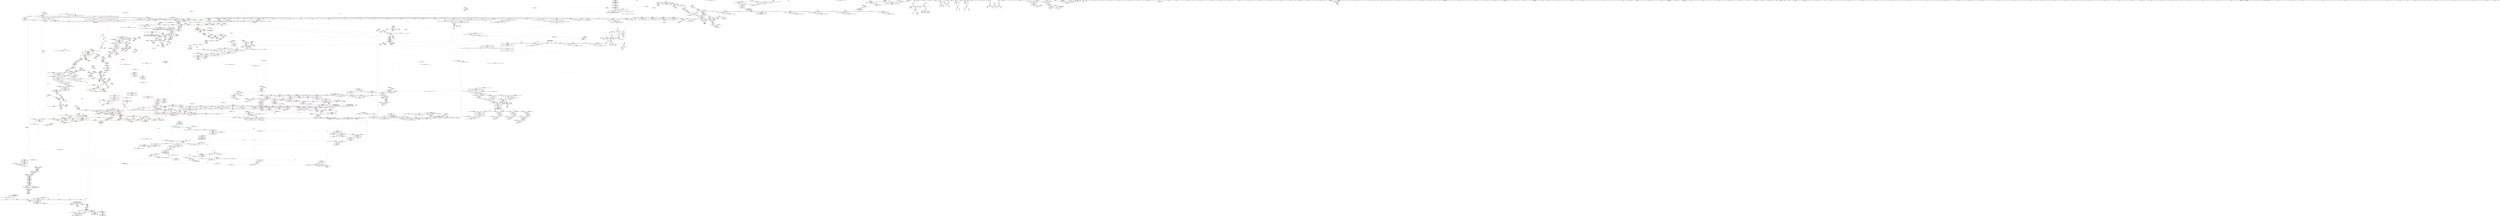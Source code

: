 digraph "SVFG" {
	label="SVFG";

	Node0x55e18e4ea800 [shape=record,color=grey,label="{NodeID: 0\nNullPtr|{|<s57>164}}"];
	Node0x55e18e4ea800 -> Node0x55e18eb48800[style=solid];
	Node0x55e18e4ea800 -> Node0x55e18eb48900[style=solid];
	Node0x55e18e4ea800 -> Node0x55e18eb3c3e0[style=solid];
	Node0x55e18e4ea800 -> Node0x55e18eb3c4b0[style=solid];
	Node0x55e18e4ea800 -> Node0x55e18eb3c580[style=solid];
	Node0x55e18e4ea800 -> Node0x55e18eb3c650[style=solid];
	Node0x55e18e4ea800 -> Node0x55e18eb3c720[style=solid];
	Node0x55e18e4ea800 -> Node0x55e18eb3c7f0[style=solid];
	Node0x55e18e4ea800 -> Node0x55e18eb3c8c0[style=solid];
	Node0x55e18e4ea800 -> Node0x55e18eb3c990[style=solid];
	Node0x55e18e4ea800 -> Node0x55e18eb3ca60[style=solid];
	Node0x55e18e4ea800 -> Node0x55e18eb3cb30[style=solid];
	Node0x55e18e4ea800 -> Node0x55e18eb3cc00[style=solid];
	Node0x55e18e4ea800 -> Node0x55e18eb3ccd0[style=solid];
	Node0x55e18e4ea800 -> Node0x55e18eb3cda0[style=solid];
	Node0x55e18e4ea800 -> Node0x55e18eb3ce70[style=solid];
	Node0x55e18e4ea800 -> Node0x55e18eb3cf40[style=solid];
	Node0x55e18e4ea800 -> Node0x55e18eb3d010[style=solid];
	Node0x55e18e4ea800 -> Node0x55e18eb3d0e0[style=solid];
	Node0x55e18e4ea800 -> Node0x55e18eb3d1b0[style=solid];
	Node0x55e18e4ea800 -> Node0x55e18eb3d280[style=solid];
	Node0x55e18e4ea800 -> Node0x55e18eb3d350[style=solid];
	Node0x55e18e4ea800 -> Node0x55e18eb3d420[style=solid];
	Node0x55e18e4ea800 -> Node0x55e18eb3d4f0[style=solid];
	Node0x55e18e4ea800 -> Node0x55e18eb3d5c0[style=solid];
	Node0x55e18e4ea800 -> Node0x55e18eb3d690[style=solid];
	Node0x55e18e4ea800 -> Node0x55e18eb3d760[style=solid];
	Node0x55e18e4ea800 -> Node0x55e18eb3d830[style=solid];
	Node0x55e18e4ea800 -> Node0x55e18eb3d900[style=solid];
	Node0x55e18e4ea800 -> Node0x55e18eb3d9d0[style=solid];
	Node0x55e18e4ea800 -> Node0x55e18eb3daa0[style=solid];
	Node0x55e18e4ea800 -> Node0x55e18eb3db70[style=solid];
	Node0x55e18e4ea800 -> Node0x55e18eb3dc40[style=solid];
	Node0x55e18e4ea800 -> Node0x55e18eb3dd10[style=solid];
	Node0x55e18e4ea800 -> Node0x55e18eb3dde0[style=solid];
	Node0x55e18e4ea800 -> Node0x55e18eb3deb0[style=solid];
	Node0x55e18e4ea800 -> Node0x55e18eb3df80[style=solid];
	Node0x55e18e4ea800 -> Node0x55e18eb3e050[style=solid];
	Node0x55e18e4ea800 -> Node0x55e18eb3e120[style=solid];
	Node0x55e18e4ea800 -> Node0x55e18eb3e1f0[style=solid];
	Node0x55e18e4ea800 -> Node0x55e18eb3e2c0[style=solid];
	Node0x55e18e4ea800 -> Node0x55e18eb3e390[style=solid];
	Node0x55e18e4ea800 -> Node0x55e18eb7a5c0[style=solid];
	Node0x55e18e4ea800 -> Node0x55e18eb7d510[style=solid];
	Node0x55e18e4ea800 -> Node0x55e18eb828c0[style=solid];
	Node0x55e18e4ea800 -> Node0x55e18eb82c00[style=solid];
	Node0x55e18e4ea800 -> Node0x55e18eb82f40[style=solid];
	Node0x55e18e4ea800 -> Node0x55e18eb83010[style=solid];
	Node0x55e18e4ea800 -> Node0x55e18eb83280[style=solid];
	Node0x55e18e4ea800 -> Node0x55e18eb86d00[style=solid];
	Node0x55e18e4ea800 -> Node0x55e18ebbbb70[style=solid];
	Node0x55e18e4ea800 -> Node0x55e18ebbbcf0[style=solid];
	Node0x55e18e4ea800 -> Node0x55e18ebbbff0[style=solid];
	Node0x55e18e4ea800 -> Node0x55e18ebbd070[style=solid];
	Node0x55e18e4ea800 -> Node0x55e18ebbdaf0[style=solid];
	Node0x55e18e4ea800 -> Node0x55e18ebbdc70[style=solid];
	Node0x55e18e4ea800 -> Node0x55e18ebbddf0[style=solid];
	Node0x55e18e4ea800:s57 -> Node0x55e18ed0b2a0[style=solid,color=red];
	Node0x55e18eb3f400 [shape=record,color=black,label="{NodeID: 443\n534\<--533\n\<--this1\n_ZNSt8_Rb_treeIiSt4pairIKiiESt10_Select1stIS2_ESt4lessIiESaIS2_EE13_Rb_tree_implIS6_Lb1EEC2Ev\n|{<s0>34}}"];
	Node0x55e18eb3f400:s0 -> Node0x55e18ed0b9f0[style=solid,color=red];
	Node0x55e18eb4e9b0 [shape=record,color=red,label="{NodeID: 886\n733\<--732\n\<--_M_right\n_ZNSt8_Rb_treeIiSt4pairIKiiESt10_Select1stIS2_ESt4lessIiESaIS2_EE8_S_rightEPSt18_Rb_tree_node_base\n}"];
	Node0x55e18eb4e9b0 -> Node0x55e18eb3fdc0[style=solid];
	Node0x55e18eb84bb0 [shape=record,color=blue,label="{NodeID: 1329\n1935\<--1930\nthis.addr\<--this\n_ZN9__gnu_cxx13new_allocatorISt13_Rb_tree_nodeISt4pairIKiiEEE9constructIS4_JRKSt21piecewise_construct_tSt5tupleIJRS3_EESB_IJEEEEEvPT_DpOT0_\n}"];
	Node0x55e18eb84bb0 -> Node0x55e18eb76060[style=dashed];
	Node0x55e18eb379e0 [shape=record,color=green,label="{NodeID: 222\n1359\<--1360\nthis.addr\<--this.addr_field_insensitive\n_ZNKSt13_Rb_tree_nodeISt4pairIKiiEE9_M_valptrEv\n}"];
	Node0x55e18eb379e0 -> Node0x55e18eb726b0[style=solid];
	Node0x55e18eb379e0 -> Node0x55e18eb81af0[style=solid];
	Node0x55e18eb5aee0 [shape=record,color=purple,label="{NodeID: 665\n1117\<--1067\nsecond\<--__res\n_ZNSt8_Rb_treeIiSt4pairIKiiESt10_Select1stIS2_ESt4lessIiESaIS2_EE22_M_emplace_hint_uniqueIJRKSt21piecewise_construct_tSt5tupleIJRS1_EESD_IJEEEEESt17_Rb_tree_iteratorIS2_ESt23_Rb_tree_const_iteratorIS2_EDpOT_\n}"];
	Node0x55e18eb5aee0 -> Node0x55e18eb70f20[style=solid];
	Node0x55e18ed00900 [shape=record,color=black,label="{NodeID: 3322\n1791 = PHI(828, )\n|{<s0>158}}"];
	Node0x55e18ed00900:s0 -> Node0x55e18ed043e0[style=solid,color=red];
	Node0x55e18eb796d0 [shape=record,color=red,label="{NodeID: 1108\n2445\<--2435\n\<--__x.addr\n_ZNSt4pairIPSt18_Rb_tree_node_baseS1_EC2IRPSt13_Rb_tree_nodeIS_IKiiEERS1_Lb1EEEOT_OT0_\n|{<s0>214}}"];
	Node0x55e18eb796d0:s0 -> Node0x55e18ed0b510[style=solid,color=red];
	Node0x55e18e4ea770 [shape=record,color=green,label="{NodeID: 1\n7\<--1\n__dso_handle\<--dummyObj\nGlob }"];
	Node0x55e18eb3f4d0 [shape=record,color=black,label="{NodeID: 444\n538\<--533\n\<--this1\n_ZNSt8_Rb_treeIiSt4pairIKiiESt10_Select1stIS2_ESt4lessIiESaIS2_EE13_Rb_tree_implIS6_Lb1EEC2Ev\n|{<s0>35}}"];
	Node0x55e18eb3f4d0:s0 -> Node0x55e18ed0adc0[style=solid,color=red];
	Node0x55e18eb4ea80 [shape=record,color=red,label="{NodeID: 887\n741\<--738\n\<--__x.addr\n_ZNSt8_Rb_treeIiSt4pairIKiiESt10_Select1stIS2_ESt4lessIiESaIS2_EE7_S_leftEPSt18_Rb_tree_node_base\n}"];
	Node0x55e18eb4ea80 -> Node0x55e18eb5a110[style=solid];
	Node0x55e18eb84c80 [shape=record,color=blue,label="{NodeID: 1330\n1937\<--1931\n__p.addr\<--__p\n_ZN9__gnu_cxx13new_allocatorISt13_Rb_tree_nodeISt4pairIKiiEEE9constructIS4_JRKSt21piecewise_construct_tSt5tupleIJRS3_EESB_IJEEEEEvPT_DpOT0_\n}"];
	Node0x55e18eb84c80 -> Node0x55e18eb76130[style=dashed];
	Node0x55e18eb37ab0 [shape=record,color=green,label="{NodeID: 223\n1365\<--1366\n_ZNK9__gnu_cxx16__aligned_membufISt4pairIKiiEE6_M_ptrEv\<--_ZNK9__gnu_cxx16__aligned_membufISt4pairIKiiEE6_M_ptrEv_field_insensitive\n}"];
	Node0x55e18eb5afb0 [shape=record,color=purple,label="{NodeID: 666\n1121\<--1067\nfirst\<--__res\n_ZNSt8_Rb_treeIiSt4pairIKiiESt10_Select1stIS2_ESt4lessIiESaIS2_EE22_M_emplace_hint_uniqueIJRKSt21piecewise_construct_tSt5tupleIJRS1_EESD_IJEEEEESt17_Rb_tree_iteratorIS2_ESt23_Rb_tree_const_iteratorIS2_EDpOT_\n}"];
	Node0x55e18eb5afb0 -> Node0x55e18eb70ff0[style=solid];
	Node0x55e18ed00a40 [shape=record,color=black,label="{NodeID: 3323\n1793 = PHI(837, )\n|{<s0>158}}"];
	Node0x55e18ed00a40:s0 -> Node0x55e18ed044f0[style=solid,color=red];
	Node0x55e18eb797a0 [shape=record,color=red,label="{NodeID: 1109\n2453\<--2437\n\<--__y.addr\n_ZNSt4pairIPSt18_Rb_tree_node_baseS1_EC2IRPSt13_Rb_tree_nodeIS_IKiiEERS1_Lb1EEEOT_OT0_\n|{<s0>215}}"];
	Node0x55e18eb797a0:s0 -> Node0x55e18ed03080[style=solid,color=red];
	Node0x55e18ead6ac0 [shape=record,color=green,label="{NodeID: 2\n9\<--1\n\<--dummyObj\nCan only get source location for instruction, argument, global var or function.}"];
	Node0x55e18eb3f5a0 [shape=record,color=black,label="{NodeID: 445\n542\<--533\n\<--this1\n_ZNSt8_Rb_treeIiSt4pairIKiiESt10_Select1stIS2_ESt4lessIiESaIS2_EE13_Rb_tree_implIS6_Lb1EEC2Ev\n}"];
	Node0x55e18eb3f5a0 -> Node0x55e18eb59000[style=solid];
	Node0x55e18eb4eb50 [shape=record,color=red,label="{NodeID: 888\n743\<--742\n\<--_M_left\n_ZNSt8_Rb_treeIiSt4pairIKiiESt10_Select1stIS2_ESt4lessIiESaIS2_EE7_S_leftEPSt18_Rb_tree_node_base\n}"];
	Node0x55e18eb4eb50 -> Node0x55e18eb3ff60[style=solid];
	Node0x55e18ec3fe30 [shape=record,color=yellow,style=double,label="{NodeID: 2438\n78V_1 = ENCHI(MR_78V_0)\npts\{4440000 \}\nFun[_ZN9__gnu_cxx13new_allocatorISt13_Rb_tree_nodeISt4pairIKiiEEE9constructIS4_JRKSt21piecewise_construct_tSt5tupleIJRS3_EESB_IJEEEEEvPT_DpOT0_]|{<s0>174}}"];
	Node0x55e18ec3fe30:s0 -> Node0x55e18ec36240[style=dashed,color=red];
	Node0x55e18eb84d50 [shape=record,color=blue,label="{NodeID: 1331\n1939\<--1932\n__args.addr\<--__args\n_ZN9__gnu_cxx13new_allocatorISt13_Rb_tree_nodeISt4pairIKiiEEE9constructIS4_JRKSt21piecewise_construct_tSt5tupleIJRS3_EESB_IJEEEEEvPT_DpOT0_\n}"];
	Node0x55e18eb84d50 -> Node0x55e18eb76200[style=dashed];
	Node0x55e18eb37bb0 [shape=record,color=green,label="{NodeID: 224\n1370\<--1371\nthis.addr\<--this.addr_field_insensitive\n_ZNK9__gnu_cxx16__aligned_membufISt4pairIKiiEE6_M_ptrEv\n}"];
	Node0x55e18eb37bb0 -> Node0x55e18eb72780[style=solid];
	Node0x55e18eb37bb0 -> Node0x55e18eb81bc0[style=solid];
	Node0x55e18eb5b080 [shape=record,color=purple,label="{NodeID: 667\n1123\<--1067\nsecond13\<--__res\n_ZNSt8_Rb_treeIiSt4pairIKiiESt10_Select1stIS2_ESt4lessIiESaIS2_EE22_M_emplace_hint_uniqueIJRKSt21piecewise_construct_tSt5tupleIJRS1_EESD_IJEEEEESt17_Rb_tree_iteratorIS2_ESt23_Rb_tree_const_iteratorIS2_EDpOT_\n}"];
	Node0x55e18eb5b080 -> Node0x55e18eb710c0[style=solid];
	Node0x55e18ed00b80 [shape=record,color=black,label="{NodeID: 3324\n1795 = PHI(1453, )\n|{<s0>158}}"];
	Node0x55e18ed00b80:s0 -> Node0x55e18ed04600[style=solid,color=red];
	Node0x55e18eb79870 [shape=record,color=red,label="{NodeID: 1110\n2449\<--2446\n\<--call\n_ZNSt4pairIPSt18_Rb_tree_node_baseS1_EC2IRPSt13_Rb_tree_nodeIS_IKiiEERS1_Lb1EEEOT_OT0_\n}"];
	Node0x55e18eb79870 -> Node0x55e18eb56d50[style=solid];
	Node0x55e18eb2f400 [shape=record,color=green,label="{NodeID: 3\n30\<--1\n_ZSt3cin\<--dummyObj\nGlob }"];
	Node0x55e18eb3f670 [shape=record,color=black,label="{NodeID: 446\n544\<--543\n\<--\n_ZNSt8_Rb_treeIiSt4pairIKiiESt10_Select1stIS2_ESt4lessIiESaIS2_EE13_Rb_tree_implIS6_Lb1EEC2Ev\n|{<s0>36}}"];
	Node0x55e18eb3f670:s0 -> Node0x55e18ed0e1d0[style=solid,color=red];
	Node0x55e18eb4ec20 [shape=record,color=red,label="{NodeID: 889\n755\<--749\nthis1\<--this.addr\n_ZNSt8_Rb_treeIiSt4pairIKiiESt10_Select1stIS2_ESt4lessIiESaIS2_EE12_M_drop_nodeEPSt13_Rb_tree_nodeIS2_E\n|{<s0>52|<s1>53}}"];
	Node0x55e18eb4ec20:s0 -> Node0x55e18ed06800[style=solid,color=red];
	Node0x55e18eb4ec20:s1 -> Node0x55e18ed0d4d0[style=solid,color=red];
	Node0x55e18ec3ff10 [shape=record,color=yellow,style=double,label="{NodeID: 2439\n210V_1 = ENCHI(MR_210V_0)\npts\{19480000 \}\nFun[_ZN9__gnu_cxx13new_allocatorISt13_Rb_tree_nodeISt4pairIKiiEEE9constructIS4_JRKSt21piecewise_construct_tSt5tupleIJRS3_EESB_IJEEEEEvPT_DpOT0_]|{<s0>174}}"];
	Node0x55e18ec3ff10:s0 -> Node0x55e18ec36320[style=dashed,color=red];
	Node0x55e18eb84e20 [shape=record,color=blue,label="{NodeID: 1332\n1941\<--1933\n__args.addr2\<--__args1\n_ZN9__gnu_cxx13new_allocatorISt13_Rb_tree_nodeISt4pairIKiiEEE9constructIS4_JRKSt21piecewise_construct_tSt5tupleIJRS3_EESB_IJEEEEEvPT_DpOT0_\n}"];
	Node0x55e18eb84e20 -> Node0x55e18eb762d0[style=dashed];
	Node0x55e18eb37c80 [shape=record,color=green,label="{NodeID: 225\n1375\<--1376\n_ZNK9__gnu_cxx16__aligned_membufISt4pairIKiiEE7_M_addrEv\<--_ZNK9__gnu_cxx16__aligned_membufISt4pairIKiiEE7_M_addrEv_field_insensitive\n}"];
	Node0x55e18eb5b150 [shape=record,color=purple,label="{NodeID: 668\n1147\<--1067\nfirst17\<--__res\n_ZNSt8_Rb_treeIiSt4pairIKiiESt10_Select1stIS2_ESt4lessIiESaIS2_EE22_M_emplace_hint_uniqueIJRKSt21piecewise_construct_tSt5tupleIJRS1_EESD_IJEEEEESt17_Rb_tree_iteratorIS2_ESt23_Rb_tree_const_iteratorIS2_EDpOT_\n}"];
	Node0x55e18eb5b150 -> Node0x55e18eb71190[style=solid];
	Node0x55e18ed00cc0 [shape=record,color=black,label="{NodeID: 3325\n2097 = PHI(2106, )\n|{<s0>185}}"];
	Node0x55e18ed00cc0:s0 -> Node0x55e18ed04180[style=solid,color=red];
	Node0x55e18eb79940 [shape=record,color=red,label="{NodeID: 1111\n2455\<--2454\n\<--call2\n_ZNSt4pairIPSt18_Rb_tree_node_baseS1_EC2IRPSt13_Rb_tree_nodeIS_IKiiEERS1_Lb1EEEOT_OT0_\n}"];
	Node0x55e18eb79940 -> Node0x55e18eb87fb0[style=solid];
	Node0x55e18eb2fb50 [shape=record,color=green,label="{NodeID: 4\n31\<--1\n_ZSt4cout\<--dummyObj\nGlob }"];
	Node0x55e18eb3f740 [shape=record,color=black,label="{NodeID: 447\n555\<--554\n\<--this1\n_ZNSaISt13_Rb_tree_nodeISt4pairIKiiEEEC2Ev\n|{<s0>37}}"];
	Node0x55e18eb3f740:s0 -> Node0x55e18ed03f20[style=solid,color=red];
	Node0x55e18eb4ecf0 [shape=record,color=red,label="{NodeID: 890\n756\<--751\n\<--__p.addr\n_ZNSt8_Rb_treeIiSt4pairIKiiESt10_Select1stIS2_ESt4lessIiESaIS2_EE12_M_drop_nodeEPSt13_Rb_tree_nodeIS2_E\n|{<s0>52}}"];
	Node0x55e18eb4ecf0:s0 -> Node0x55e18ed06940[style=solid,color=red];
	Node0x55e18ec3fff0 [shape=record,color=yellow,style=double,label="{NodeID: 2440\n80V_1 = ENCHI(MR_80V_0)\npts\{141 290000 \}\nFun[_ZN9__gnu_cxx13new_allocatorISt13_Rb_tree_nodeISt4pairIKiiEEE9constructIS4_JRKSt21piecewise_construct_tSt5tupleIJRS3_EESB_IJEEEEEvPT_DpOT0_]|{<s0>176}}"];
	Node0x55e18ec3fff0:s0 -> Node0x55e18ec49af0[style=dashed,color=red];
	Node0x55e18eb84ef0 [shape=record,color=blue,label="{NodeID: 1333\n1943\<--1934\n__args.addr4\<--__args3\n_ZN9__gnu_cxx13new_allocatorISt13_Rb_tree_nodeISt4pairIKiiEEE9constructIS4_JRKSt21piecewise_construct_tSt5tupleIJRS3_EESB_IJEEEEEvPT_DpOT0_\n}"];
	Node0x55e18eb84ef0 -> Node0x55e18eb763a0[style=dashed];
	Node0x55e18eb37d80 [shape=record,color=green,label="{NodeID: 226\n1381\<--1382\nthis.addr\<--this.addr_field_insensitive\n_ZNK9__gnu_cxx16__aligned_membufISt4pairIKiiEE7_M_addrEv\n}"];
	Node0x55e18eb37d80 -> Node0x55e18eb72850[style=solid];
	Node0x55e18eb37d80 -> Node0x55e18eb81c90[style=solid];
	Node0x55e18eb5b220 [shape=record,color=purple,label="{NodeID: 669\n1105\<--1069\ncoerce.dive10\<--agg.tmp\n_ZNSt8_Rb_treeIiSt4pairIKiiESt10_Select1stIS2_ESt4lessIiESaIS2_EE22_M_emplace_hint_uniqueIJRKSt21piecewise_construct_tSt5tupleIJRS1_EESD_IJEEEEESt17_Rb_tree_iteratorIS2_ESt23_Rb_tree_const_iteratorIS2_EDpOT_\n}"];
	Node0x55e18eb5b220 -> Node0x55e18eb70e50[style=solid];
	Node0x55e18ed00e00 [shape=record,color=black,label="{NodeID: 3326\n2100 = PHI(2035, )\n}"];
	Node0x55e18ed00e00 -> Node0x55e18eb76f00[style=solid];
	Node0x55e18eb79a10 [shape=record,color=red,label="{NodeID: 1112\n2463\<--2460\n\<--__t.addr\n_ZSt7forwardIRPSt13_Rb_tree_nodeISt4pairIKiiEEEOT_RNSt16remove_referenceIS7_E4typeE\n}"];
	Node0x55e18eb79a10 -> Node0x55e18eb56e20[style=solid];
	Node0x55e18eb2fc10 [shape=record,color=green,label="{NodeID: 5\n32\<--1\n.str\<--dummyObj\nGlob }"];
	Node0x55e18eb3f810 [shape=record,color=black,label="{NodeID: 448\n681\<--680\n\<--\n_ZNSt8_Rb_treeIiSt4pairIKiiESt10_Select1stIS2_ESt4lessIiESaIS2_EE8_M_eraseEPSt13_Rb_tree_nodeIS2_E\n|{<s0>47}}"];
	Node0x55e18eb3f810:s0 -> Node0x55e18ed03a60[style=solid,color=red];
	Node0x55e18eb4edc0 [shape=record,color=red,label="{NodeID: 891\n760\<--751\n\<--__p.addr\n_ZNSt8_Rb_treeIiSt4pairIKiiESt10_Select1stIS2_ESt4lessIiESaIS2_EE12_M_drop_nodeEPSt13_Rb_tree_nodeIS2_E\n|{<s0>53}}"];
	Node0x55e18eb4edc0:s0 -> Node0x55e18ed0d620[style=solid,color=red];
	Node0x55e18ec40100 [shape=record,color=yellow,style=double,label="{NodeID: 2441\n216V_1 = ENCHI(MR_216V_0)\npts\{270004 270005 18790004 18790005 \}\nFun[_ZN9__gnu_cxx13new_allocatorISt13_Rb_tree_nodeISt4pairIKiiEEE9constructIS4_JRKSt21piecewise_construct_tSt5tupleIJRS3_EESB_IJEEEEEvPT_DpOT0_]|{<s0>176}}"];
	Node0x55e18ec40100:s0 -> Node0x55e18ec49c30[style=dashed,color=red];
	Node0x55e18eb84fc0 [shape=record,color=blue,label="{NodeID: 1334\n1976\<--1974\nthis.addr\<--this\n_ZNSt5tupleIJRKiEEC2EOS2_\n}"];
	Node0x55e18eb84fc0 -> Node0x55e18eb76470[style=dashed];
	Node0x55e18eb37e50 [shape=record,color=green,label="{NodeID: 227\n1390\<--1391\nretval\<--retval_field_insensitive\n_ZNSt8_Rb_treeIiSt4pairIKiiESt10_Select1stIS2_ESt4lessIiESaIS2_EE3endEv\n|{|<s1>102}}"];
	Node0x55e18eb37e50 -> Node0x55e18eb5c190[style=solid];
	Node0x55e18eb37e50:s1 -> Node0x55e18ed09970[style=solid,color=red];
	Node0x55e18eb5b2f0 [shape=record,color=purple,label="{NodeID: 670\n2499\<--1098\noffset_0\<--\n}"];
	Node0x55e18eb5b2f0 -> Node0x55e18eb801c0[style=solid];
	Node0x55e18ed00f40 [shape=record,color=black,label="{NodeID: 3327\n2113 = PHI(2117, )\n}"];
	Node0x55e18ed00f40 -> Node0x55e18eb550e0[style=solid];
	Node0x55e18eb79ae0 [shape=record,color=red,label="{NodeID: 1113\n2483\<--2477\nthis1\<--this.addr\n_ZNSt11_Tuple_implILm0EJRKiEEC2ES1_\n}"];
	Node0x55e18eb79ae0 -> Node0x55e18eb56ef0[style=solid];
	Node0x55e18eb2fcd0 [shape=record,color=green,label="{NodeID: 6\n34\<--1\n_ZStL19piecewise_construct\<--dummyObj\nGlob |{<s0>30}}"];
	Node0x55e18eb2fcd0:s0 -> Node0x55e18ed08b40[style=solid,color=red];
	Node0x55e18eb3f8e0 [shape=record,color=black,label="{NodeID: 449\n687\<--686\n\<--\n_ZNSt8_Rb_treeIiSt4pairIKiiESt10_Select1stIS2_ESt4lessIiESaIS2_EE8_M_eraseEPSt13_Rb_tree_nodeIS2_E\n|{<s0>49}}"];
	Node0x55e18eb3f8e0:s0 -> Node0x55e18ed09040[style=solid,color=red];
	Node0x55e18eb4ee90 [shape=record,color=red,label="{NodeID: 892\n774\<--768\nthis1\<--this.addr\n_ZNSt8_Rb_treeIiSt4pairIKiiESt10_Select1stIS2_ESt4lessIiESaIS2_EE15_M_destroy_nodeEPSt13_Rb_tree_nodeIS2_E\n|{<s0>54}}"];
	Node0x55e18eb4ee90:s0 -> Node0x55e18ed0b850[style=solid,color=red];
	Node0x55e18eb85090 [shape=record,color=blue,label="{NodeID: 1335\n1978\<--1975\n.addr\<--\n_ZNSt5tupleIJRKiEEC2EOS2_\n}"];
	Node0x55e18eb85090 -> Node0x55e18eb76540[style=dashed];
	Node0x55e18eb40400 [shape=record,color=green,label="{NodeID: 228\n1392\<--1393\nthis.addr\<--this.addr_field_insensitive\n_ZNSt8_Rb_treeIiSt4pairIKiiESt10_Select1stIS2_ESt4lessIiESaIS2_EE3endEv\n}"];
	Node0x55e18eb40400 -> Node0x55e18eb72920[style=solid];
	Node0x55e18eb40400 -> Node0x55e18eb81d60[style=solid];
	Node0x55e18eb5b3c0 [shape=record,color=purple,label="{NodeID: 671\n2500\<--1099\noffset_0\<--\n}"];
	Node0x55e18eb5b3c0 -> Node0x55e18eb79d50[style=solid];
	Node0x55e18ed01080 [shape=record,color=black,label="{NodeID: 3328\n2123 = PHI(2042, )\n}"];
	Node0x55e18ed01080 -> Node0x55e18eb551b0[style=solid];
	Node0x55e18ec212e0 [shape=record,color=black,label="{NodeID: 2221\nMR_36V_14 = PHI(MR_36V_13, MR_36V_12, )\npts\{141 \}\n|{|<s2>13}}"];
	Node0x55e18ec212e0 -> Node0x55e18eb7b490[style=dashed];
	Node0x55e18ec212e0 -> Node0x55e18ec14e90[style=dashed];
	Node0x55e18ec212e0:s2 -> Node0x55e18ec48d90[style=dashed,color=red];
	Node0x55e18eb79bb0 [shape=record,color=red,label="{NodeID: 1114\n2485\<--2479\n\<--__head.addr\n_ZNSt11_Tuple_implILm0EJRKiEEC2ES1_\n|{<s0>216}}"];
	Node0x55e18eb79bb0:s0 -> Node0x55e18ed07eb0[style=solid,color=red];
	Node0x55e18eb2fd90 [shape=record,color=green,label="{NodeID: 7\n36\<--1\n\<--dummyObj\nCan only get source location for instruction, argument, global var or function.}"];
	Node0x55e18eb3f9b0 [shape=record,color=black,label="{NodeID: 450\n707\<--706\n\<--_M_impl\n_ZNSt8_Rb_treeIiSt4pairIKiiESt10_Select1stIS2_ESt4lessIiESaIS2_EE8_M_beginEv\n}"];
	Node0x55e18eb3f9b0 -> Node0x55e18eb59dd0[style=solid];
	Node0x55e18eb4ef60 [shape=record,color=red,label="{NodeID: 893\n778\<--770\n\<--__p.addr\n_ZNSt8_Rb_treeIiSt4pairIKiiESt10_Select1stIS2_ESt4lessIiESaIS2_EE15_M_destroy_nodeEPSt13_Rb_tree_nodeIS2_E\n|{<s0>55}}"];
	Node0x55e18eb4ef60:s0 -> Node0x55e18ed09320[style=solid,color=red];
	Node0x55e18eb85160 [shape=record,color=blue,label="{NodeID: 1336\n1997\<--1991\nthis.addr\<--this\n_ZNSt4pairIKiiEC2IJRS0_EJEEESt21piecewise_construct_tSt5tupleIJDpT_EES5_IJDpT0_EE\n}"];
	Node0x55e18eb85160 -> Node0x55e18eb76610[style=dashed];
	Node0x55e18eb40490 [shape=record,color=green,label="{NodeID: 229\n1407\<--1408\nretval\<--retval_field_insensitive\n_ZNKSt8_Rb_treeIiSt4pairIKiiESt10_Select1stIS2_ESt4lessIiESaIS2_EE8key_compEv\n}"];
	Node0x55e18eb5b490 [shape=record,color=purple,label="{NodeID: 672\n1111\<--1110\n\<--\n_ZNSt8_Rb_treeIiSt4pairIKiiESt10_Select1stIS2_ESt4lessIiESaIS2_EE22_M_emplace_hint_uniqueIJRKSt21piecewise_construct_tSt5tupleIJRS1_EESD_IJEEEEESt17_Rb_tree_iteratorIS2_ESt23_Rb_tree_const_iteratorIS2_EDpOT_\n}"];
	Node0x55e18eb5b490 -> Node0x55e18eb80290[style=solid];
	Node0x55e18ed011c0 [shape=record,color=black,label="{NodeID: 3329\n2160 = PHI(2394, )\n|{<s0>190}}"];
	Node0x55e18ed011c0:s0 -> Node0x55e18ed05150[style=solid,color=red];
	Node0x55e18ec217e0 [shape=record,color=black,label="{NodeID: 2222\nMR_22V_3 = PHI(MR_22V_4, MR_22V_2, )\npts\{127 \}\n}"];
	Node0x55e18ec217e0 -> Node0x55e18eb4a4a0[style=dashed];
	Node0x55e18ec217e0 -> Node0x55e18ec1a420[style=dashed];
	Node0x55e18eb79c80 [shape=record,color=red,label="{NodeID: 1115\n2498\<--2497\ndummyVal\<--offset_0\n_ZNSt3mapIiiSt4lessIiESaISt4pairIKiiEEEixERS3_\n}"];
	Node0x55e18eb79c80 -> Node0x55e18eb7cdc0[style=solid];
	Node0x55e18eb2fe50 [shape=record,color=green,label="{NodeID: 8\n166\<--1\n\<--dummyObj\nCan only get source location for instruction, argument, global var or function.}"];
	Node0x55e18eb3fa80 [shape=record,color=black,label="{NodeID: 451\n709\<--708\n\<--add.ptr\n_ZNSt8_Rb_treeIiSt4pairIKiiESt10_Select1stIS2_ESt4lessIiESaIS2_EE8_M_beginEv\n}"];
	Node0x55e18eb3fa80 -> Node0x55e18eb59ea0[style=solid];
	Node0x55e18eb3fa80 -> Node0x55e18eb59f70[style=solid];
	Node0x55e18eb4f030 [shape=record,color=red,label="{NodeID: 894\n785\<--770\n\<--__p.addr\n_ZNSt8_Rb_treeIiSt4pairIKiiESt10_Select1stIS2_ESt4lessIiESaIS2_EE15_M_destroy_nodeEPSt13_Rb_tree_nodeIS2_E\n}"];
	Node0x55e18eb85230 [shape=record,color=blue,label="{NodeID: 1337\n2012\<--2010\nthis.addr\<--this\n_ZNSt11_Tuple_implILm0EJRKiEEC2EOS2_\n}"];
	Node0x55e18eb85230 -> Node0x55e18eb766e0[style=dashed];
	Node0x55e18eb40560 [shape=record,color=green,label="{NodeID: 230\n1409\<--1410\nthis.addr\<--this.addr_field_insensitive\n_ZNKSt8_Rb_treeIiSt4pairIKiiESt10_Select1stIS2_ESt4lessIiESaIS2_EE8key_compEv\n}"];
	Node0x55e18eb40560 -> Node0x55e18eb72ac0[style=solid];
	Node0x55e18eb40560 -> Node0x55e18eb81e30[style=solid];
	Node0x55e18eb5b560 [shape=record,color=purple,label="{NodeID: 673\n1114\<--1110\n\<--\n_ZNSt8_Rb_treeIiSt4pairIKiiESt10_Select1stIS2_ESt4lessIiESaIS2_EE22_M_emplace_hint_uniqueIJRKSt21piecewise_construct_tSt5tupleIJRS1_EESD_IJEEEEESt17_Rb_tree_iteratorIS2_ESt23_Rb_tree_const_iteratorIS2_EDpOT_\n}"];
	Node0x55e18eb5b560 -> Node0x55e18eb80360[style=solid];
	Node0x55e18ed01300 [shape=record,color=black,label="{NodeID: 3330\n2163 = PHI(1334, )\n}"];
	Node0x55e18ed01300 -> Node0x55e18eb555c0[style=solid];
	Node0x55e18ec21ce0 [shape=record,color=black,label="{NodeID: 2223\nMR_24V_3 = PHI(MR_24V_4, MR_24V_2, )\npts\{129 \}\n}"];
	Node0x55e18ec21ce0 -> Node0x55e18eb4a570[style=dashed];
	Node0x55e18ec21ce0 -> Node0x55e18eb4a640[style=dashed];
	Node0x55e18ec21ce0 -> Node0x55e18eb4a710[style=dashed];
	Node0x55e18ec21ce0 -> Node0x55e18eb4a7e0[style=dashed];
	Node0x55e18ec21ce0 -> Node0x55e18eb4a8b0[style=dashed];
	Node0x55e18ec21ce0 -> Node0x55e18eb4a980[style=dashed];
	Node0x55e18ec21ce0 -> Node0x55e18eb4aa50[style=dashed];
	Node0x55e18ec21ce0 -> Node0x55e18eb7bd80[style=dashed];
	Node0x55e18eb79d50 [shape=record,color=red,label="{NodeID: 1116\n2501\<--2500\ndummyVal\<--offset_0\n_ZNSt8_Rb_treeIiSt4pairIKiiESt10_Select1stIS2_ESt4lessIiESaIS2_EE22_M_emplace_hint_uniqueIJRKSt21piecewise_construct_tSt5tupleIJRS1_EESD_IJEEEEESt17_Rb_tree_iteratorIS2_ESt23_Rb_tree_const_iteratorIS2_EDpOT_\n}"];
	Node0x55e18eb79d50 -> Node0x55e18eb801c0[style=solid];
	Node0x55e18eb2ff10 [shape=record,color=green,label="{NodeID: 9\n213\<--1\n\<--dummyObj\nCan only get source location for instruction, argument, global var or function.}"];
	Node0x55e18eb3fb50 [shape=record,color=black,label="{NodeID: 452\n713\<--712\n\<--\n_ZNSt8_Rb_treeIiSt4pairIKiiESt10_Select1stIS2_ESt4lessIiESaIS2_EE8_M_beginEv\n}"];
	Node0x55e18eb3fb50 -> Node0x55e18eb3fc20[style=solid];
	Node0x55e18eb4f100 [shape=record,color=red,label="{NodeID: 895\n800\<--794\nthis1\<--this.addr\n_ZNSt8_Rb_treeIiSt4pairIKiiESt10_Select1stIS2_ESt4lessIiESaIS2_EE11_M_put_nodeEPSt13_Rb_tree_nodeIS2_E\n|{<s0>58}}"];
	Node0x55e18eb4f100:s0 -> Node0x55e18ed0b850[style=solid,color=red];
	Node0x55e18eb85300 [shape=record,color=blue,label="{NodeID: 1338\n2014\<--2011\n__in.addr\<--__in\n_ZNSt11_Tuple_implILm0EJRKiEEC2EOS2_\n}"];
	Node0x55e18eb85300 -> Node0x55e18eb767b0[style=dashed];
	Node0x55e18eb40630 [shape=record,color=green,label="{NodeID: 231\n1422\<--1423\nthis.addr\<--this.addr_field_insensitive\n_ZNSt8_Rb_treeIiSt4pairIKiiESt10_Select1stIS2_ESt4lessIiESaIS2_EE14_M_create_nodeIJRKSt21piecewise_construct_tSt5tupleIJRS1_EESD_IJEEEEEPSt13_Rb_tree_nodeIS2_EDpOT_\n}"];
	Node0x55e18eb40630 -> Node0x55e18eb72b90[style=solid];
	Node0x55e18eb40630 -> Node0x55e18eb81f00[style=solid];
	Node0x55e18eb5b630 [shape=record,color=purple,label="{NodeID: 674\n1190\<--1189\n_M_node\<--this1\n_ZNSt23_Rb_tree_const_iteratorISt4pairIKiiEEC2ERKSt17_Rb_tree_iteratorIS2_E\n}"];
	Node0x55e18eb5b630 -> Node0x55e18eb809e0[style=solid];
	Node0x55e18ed01440 [shape=record,color=black,label="{NodeID: 3331\n2199 = PHI(2403, )\n}"];
	Node0x55e18ed01440 -> Node0x55e18eb77a60[style=solid];
	Node0x55e18ec221e0 [shape=record,color=black,label="{NodeID: 2224\nMR_26V_2 = PHI(MR_26V_4, MR_26V_1, )\npts\{131 \}\n}"];
	Node0x55e18ec221e0 -> Node0x55e18eb7aba0[style=dashed];
	Node0x55e18eb79e20 [shape=record,color=red,label="{NodeID: 1117\n2504\<--2503\ndummyVal\<--offset_0\n_ZNSt8_Rb_treeIiSt4pairIKiiESt10_Select1stIS2_ESt4lessIiESaIS2_EE29_M_get_insert_hint_unique_posESt23_Rb_tree_const_iteratorIS2_ERS1_\n}"];
	Node0x55e18eb79e20 -> Node0x55e18eb82b30[style=solid];
	Node0x55e18eb30010 [shape=record,color=green,label="{NodeID: 10\n227\<--1\n\<--dummyObj\nCan only get source location for instruction, argument, global var or function.}"];
	Node0x55e18eb3fc20 [shape=record,color=black,label="{NodeID: 453\n700\<--713\n_ZNSt8_Rb_treeIiSt4pairIKiiESt10_Select1stIS2_ESt4lessIiESaIS2_EE8_M_beginEv_ret\<--\n_ZNSt8_Rb_treeIiSt4pairIKiiESt10_Select1stIS2_ESt4lessIiESaIS2_EE8_M_beginEv\n|{<s0>42|<s1>89|<s2>192}}"];
	Node0x55e18eb3fc20:s0 -> Node0x55e18ecf9d70[style=solid,color=blue];
	Node0x55e18eb3fc20:s1 -> Node0x55e18ecfd310[style=solid,color=blue];
	Node0x55e18eb3fc20:s2 -> Node0x55e18ed01580[style=solid,color=blue];
	Node0x55e18eb4f1d0 [shape=record,color=red,label="{NodeID: 896\n802\<--796\n\<--__p.addr\n_ZNSt8_Rb_treeIiSt4pairIKiiESt10_Select1stIS2_ESt4lessIiESaIS2_EE11_M_put_nodeEPSt13_Rb_tree_nodeIS2_E\n|{<s0>59}}"];
	Node0x55e18eb4f1d0:s0 -> Node0x55e18ed0c8c0[style=solid,color=red];
	Node0x55e18eb853d0 [shape=record,color=blue,label="{NodeID: 1339\n2037\<--2036\n__t.addr\<--__t\n_ZSt7forwardIRKiEOT_RNSt16remove_referenceIS2_E4typeE\n}"];
	Node0x55e18eb853d0 -> Node0x55e18eb76880[style=dashed];
	Node0x55e18eb40700 [shape=record,color=green,label="{NodeID: 232\n1424\<--1425\n__args.addr\<--__args.addr_field_insensitive\n_ZNSt8_Rb_treeIiSt4pairIKiiESt10_Select1stIS2_ESt4lessIiESaIS2_EE14_M_create_nodeIJRKSt21piecewise_construct_tSt5tupleIJRS1_EESD_IJEEEEEPSt13_Rb_tree_nodeIS2_EDpOT_\n}"];
	Node0x55e18eb40700 -> Node0x55e18eb72c60[style=solid];
	Node0x55e18eb40700 -> Node0x55e18eb81fd0[style=solid];
	Node0x55e18eb5b700 [shape=record,color=purple,label="{NodeID: 675\n1192\<--1191\n_M_node2\<--\n_ZNSt23_Rb_tree_const_iteratorISt4pairIKiiEEC2ERKSt17_Rb_tree_iteratorIS2_E\n}"];
	Node0x55e18eb5b700 -> Node0x55e18eb714d0[style=solid];
	Node0x55e18ed01580 [shape=record,color=black,label="{NodeID: 3332\n2229 = PHI(700, )\n}"];
	Node0x55e18ed01580 -> Node0x55e18eb86750[style=solid];
	Node0x55e18ec226e0 [shape=record,color=black,label="{NodeID: 2225\nMR_28V_2 = PHI(MR_28V_3, MR_28V_1, )\npts\{133 \}\n}"];
	Node0x55e18ec226e0 -> Node0x55e18eb7ac70[style=dashed];
	Node0x55e18ec226e0 -> Node0x55e18ec226e0[style=dashed];
	Node0x55e18eb79ef0 [shape=record,color=red,label="{NodeID: 1118\n2507\<--2506\ndummyVal\<--offset_0\n_ZNSt8_Rb_treeIiSt4pairIKiiESt10_Select1stIS2_ESt4lessIiESaIS2_EE29_M_get_insert_hint_unique_posESt23_Rb_tree_const_iteratorIS2_ERS1_\n}"];
	Node0x55e18eb79ef0 -> Node0x55e18eb82e70[style=solid];
	Node0x55e18eb30110 [shape=record,color=green,label="{NodeID: 11\n233\<--1\n\<--dummyObj\nCan only get source location for instruction, argument, global var or function.}"];
	Node0x55e18eb3fcf0 [shape=record,color=black,label="{NodeID: 454\n721\<--720\n\<--this1\n_ZNSt8_Rb_treeIiSt4pairIKiiESt10_Select1stIS2_ESt4lessIiESaIS2_EE13_Rb_tree_implIS6_Lb1EED2Ev\n|{<s0>51}}"];
	Node0x55e18eb3fcf0:s0 -> Node0x55e18ed08f00[style=solid,color=red];
	Node0x55e18eb4f2a0 [shape=record,color=red,label="{NodeID: 897\n821\<--815\n\<--__a.addr\n_ZNSt16allocator_traitsISaISt13_Rb_tree_nodeISt4pairIKiiEEEE7destroyIS3_EEvRS5_PT_\n}"];
	Node0x55e18eb4f2a0 -> Node0x55e18eb40100[style=solid];
	Node0x55e18eb854a0 [shape=record,color=blue,label="{NodeID: 1340\n2044\<--2043\n__t.addr\<--__t\n_ZNSt11_Tuple_implILm0EJRKiEE7_M_headERS2_\n}"];
	Node0x55e18eb854a0 -> Node0x55e18eb76950[style=dashed];
	Node0x55e18eb407d0 [shape=record,color=green,label="{NodeID: 233\n1426\<--1427\n__args.addr2\<--__args.addr2_field_insensitive\n_ZNSt8_Rb_treeIiSt4pairIKiiESt10_Select1stIS2_ESt4lessIiESaIS2_EE14_M_create_nodeIJRKSt21piecewise_construct_tSt5tupleIJRS1_EESD_IJEEEEEPSt13_Rb_tree_nodeIS2_EDpOT_\n}"];
	Node0x55e18eb407d0 -> Node0x55e18eb72d30[style=solid];
	Node0x55e18eb407d0 -> Node0x55e18eb820a0[style=solid];
	Node0x55e18eb5b7d0 [shape=record,color=purple,label="{NodeID: 676\n1237\<--1220\ncoerce.dive\<--retval\n_ZNSt8_Rb_treeIiSt4pairIKiiESt10_Select1stIS2_ESt4lessIiESaIS2_EE11lower_boundERS1_\n}"];
	Node0x55e18eb5b7d0 -> Node0x55e18eb80df0[style=solid];
	Node0x55e18ed016c0 [shape=record,color=black,label="{NodeID: 3333\n2231 = PHI(1293, )\n}"];
	Node0x55e18ed016c0 -> Node0x55e18eb86820[style=solid];
	Node0x55e18ec22be0 [shape=record,color=black,label="{NodeID: 2226\nMR_30V_2 = PHI(MR_30V_3, MR_30V_1, )\npts\{135 \}\n}"];
	Node0x55e18ec22be0 -> Node0x55e18ec1b320[style=dashed];
	Node0x55e18eb79fc0 [shape=record,color=blue,label="{NodeID: 1119\n8\<--9\nr\<--\nGlob }"];
	Node0x55e18eb79fc0 -> Node0x55e18ec45350[style=dashed];
	Node0x55e18eb30210 [shape=record,color=green,label="{NodeID: 12\n478\<--1\n\<--dummyObj\nCan only get source location for instruction, argument, global var or function.}"];
	Node0x55e18eb3fdc0 [shape=record,color=black,label="{NodeID: 455\n734\<--733\n\<--\n_ZNSt8_Rb_treeIiSt4pairIKiiESt10_Select1stIS2_ESt4lessIiESaIS2_EE8_S_rightEPSt18_Rb_tree_node_base\n}"];
	Node0x55e18eb3fdc0 -> Node0x55e18eb3fe90[style=solid];
	Node0x55e18eb4f370 [shape=record,color=red,label="{NodeID: 898\n823\<--817\n\<--__p.addr\n_ZNSt16allocator_traitsISaISt13_Rb_tree_nodeISt4pairIKiiEEEE7destroyIS3_EEvRS5_PT_\n|{<s0>61}}"];
	Node0x55e18eb4f370:s0 -> Node0x55e18ecf4e60[style=solid,color=red];
	Node0x55e18eb85570 [shape=record,color=blue,label="{NodeID: 1341\n2056\<--2054\nthis.addr\<--this\n_ZNSt10_Head_baseILm0ERKiLb0EEC2ES1_\n}"];
	Node0x55e18eb85570 -> Node0x55e18eb76a20[style=dashed];
	Node0x55e18eb408a0 [shape=record,color=green,label="{NodeID: 234\n1428\<--1429\n__args.addr4\<--__args.addr4_field_insensitive\n_ZNSt8_Rb_treeIiSt4pairIKiiESt10_Select1stIS2_ESt4lessIiESaIS2_EE14_M_create_nodeIJRKSt21piecewise_construct_tSt5tupleIJRS1_EESD_IJEEEEEPSt13_Rb_tree_nodeIS2_EDpOT_\n}"];
	Node0x55e18eb408a0 -> Node0x55e18eb72e00[style=solid];
	Node0x55e18eb408a0 -> Node0x55e18eb82170[style=solid];
	Node0x55e18eb5b8a0 [shape=record,color=purple,label="{NodeID: 677\n1239\<--1220\ncoerce.dive4\<--retval\n_ZNSt8_Rb_treeIiSt4pairIKiiESt10_Select1stIS2_ESt4lessIiESaIS2_EE11lower_boundERS1_\n}"];
	Node0x55e18eb5b8a0 -> Node0x55e18eb718e0[style=solid];
	Node0x55e18ed01800 [shape=record,color=black,label="{NodeID: 3334\n2247 = PHI(1305, )\n|{<s0>195}}"];
	Node0x55e18ed01800:s0 -> Node0x55e18ed0ece0[style=solid,color=red];
	Node0x55e18ec230e0 [shape=record,color=black,label="{NodeID: 2227\nMR_32V_2 = PHI(MR_32V_3, MR_32V_1, )\npts\{137 \}\n}"];
	Node0x55e18ec230e0 -> Node0x55e18ec1b820[style=dashed];
	Node0x55e18eb7a0c0 [shape=record,color=blue,label="{NodeID: 1120\n11\<--9\nm\<--\nGlob }"];
	Node0x55e18eb7a0c0 -> Node0x55e18ec45460[style=dashed];
	Node0x55e18eb30310 [shape=record,color=green,label="{NodeID: 13\n498\<--1\n\<--dummyObj\nCan only get source location for instruction, argument, global var or function.}"];
	Node0x55e18eb3fe90 [shape=record,color=black,label="{NodeID: 456\n726\<--734\n_ZNSt8_Rb_treeIiSt4pairIKiiESt10_Select1stIS2_ESt4lessIiESaIS2_EE8_S_rightEPSt18_Rb_tree_node_base_ret\<--\n_ZNSt8_Rb_treeIiSt4pairIKiiESt10_Select1stIS2_ESt4lessIiESaIS2_EE8_S_rightEPSt18_Rb_tree_node_base\n|{<s0>47|<s1>95|<s2>127|<s3>140|<s4>197}}"];
	Node0x55e18eb3fe90:s0 -> Node0x55e18ecf9f40[style=solid,color=blue];
	Node0x55e18eb3fe90:s1 -> Node0x55e18ecfdac0[style=solid,color=blue];
	Node0x55e18eb3fe90:s2 -> Node0x55e18ecff890[style=solid,color=blue];
	Node0x55e18eb3fe90:s3 -> Node0x55e18ed003d0[style=solid,color=blue];
	Node0x55e18eb3fe90:s4 -> Node0x55e18ed01bc0[style=solid,color=blue];
	Node0x55e18eb4f440 [shape=record,color=red,label="{NodeID: 899\n833\<--830\nthis1\<--this.addr\n_ZNSt8_Rb_treeIiSt4pairIKiiESt10_Select1stIS2_ESt4lessIiESaIS2_EE21_M_get_Node_allocatorEv\n}"];
	Node0x55e18eb4f440 -> Node0x55e18eb5a1e0[style=solid];
	Node0x55e18eb85640 [shape=record,color=blue,label="{NodeID: 1342\n2058\<--2055\n__h.addr\<--__h\n_ZNSt10_Head_baseILm0ERKiLb0EEC2ES1_\n}"];
	Node0x55e18eb85640 -> Node0x55e18eb76af0[style=dashed];
	Node0x55e18eb40970 [shape=record,color=green,label="{NodeID: 235\n1430\<--1431\n__tmp\<--__tmp_field_insensitive\n_ZNSt8_Rb_treeIiSt4pairIKiiESt10_Select1stIS2_ESt4lessIiESaIS2_EE14_M_create_nodeIJRKSt21piecewise_construct_tSt5tupleIJRS1_EESD_IJEEEEEPSt13_Rb_tree_nodeIS2_EDpOT_\n}"];
	Node0x55e18eb40970 -> Node0x55e18eb72ed0[style=solid];
	Node0x55e18eb40970 -> Node0x55e18eb72fa0[style=solid];
	Node0x55e18eb40970 -> Node0x55e18eb82240[style=solid];
	Node0x55e18eb5b970 [shape=record,color=purple,label="{NodeID: 678\n1290\<--1247\ncoerce.dive\<--retval\n_ZNSt8_Rb_treeIiSt4pairIKiiESt10_Select1stIS2_ESt4lessIiESaIS2_EE14_M_lower_boundEPSt13_Rb_tree_nodeIS2_EPSt18_Rb_tree_node_baseRS1_\n}"];
	Node0x55e18eb5b970 -> Node0x55e18eb72030[style=solid];
	Node0x55e18ed01940 [shape=record,color=black,label="{NodeID: 3335\n2248 = PHI(1012, )\n}"];
	Node0x55e18ed01940 -> Node0x55e18eb55c40[style=solid];
	Node0x55e18ec235e0 [shape=record,color=black,label="{NodeID: 2228\nMR_34V_2 = PHI(MR_34V_3, MR_34V_1, )\npts\{139 \}\n}"];
	Node0x55e18ec235e0 -> Node0x55e18ec1bd20[style=dashed];
	Node0x55e18eb7a1c0 [shape=record,color=blue,label="{NodeID: 1121\n13\<--9\nn\<--\nGlob }"];
	Node0x55e18eb30410 [shape=record,color=green,label="{NodeID: 14\n499\<--1\n\<--dummyObj\nCan only get source location for instruction, argument, global var or function.}"];
	Node0x55e18eb3ff60 [shape=record,color=black,label="{NodeID: 457\n744\<--743\n\<--\n_ZNSt8_Rb_treeIiSt4pairIKiiESt10_Select1stIS2_ESt4lessIiESaIS2_EE7_S_leftEPSt18_Rb_tree_node_base\n}"];
	Node0x55e18eb3ff60 -> Node0x55e18eb40030[style=solid];
	Node0x55e18eb4f510 [shape=record,color=red,label="{NodeID: 900\n842\<--839\nthis1\<--this.addr\n_ZNSt13_Rb_tree_nodeISt4pairIKiiEE9_M_valptrEv\n}"];
	Node0x55e18eb4f510 -> Node0x55e18eb5a2b0[style=solid];
	Node0x55e18ec40940 [shape=record,color=yellow,style=double,label="{NodeID: 2450\n123V_1 = ENCHI(MR_123V_0)\npts\{270004 \}\nFun[_ZNSt8_Rb_treeIiSt4pairIKiiESt10_Select1stIS2_ESt4lessIiESaIS2_EE14_M_insert_nodeEPSt18_Rb_tree_node_baseSA_PSt13_Rb_tree_nodeIS2_E]|{|<s2>148}}"];
	Node0x55e18ec40940 -> Node0x55e18eb74c10[style=dashed];
	Node0x55e18ec40940 -> Node0x55e18eb839d0[style=dashed];
	Node0x55e18ec40940:s2 -> Node0x55e18ec4b3e0[style=dashed,color=red];
	Node0x55e18eb85710 [shape=record,color=blue,label="{NodeID: 1343\n2063\<--2064\n_M_head_impl\<--\n_ZNSt10_Head_baseILm0ERKiLb0EEC2ES1_\n|{<s0>181|<s1>216}}"];
	Node0x55e18eb85710:s0 -> Node0x55e18ec31020[style=dashed,color=blue];
	Node0x55e18eb85710:s1 -> Node0x55e18eb96db0[style=dashed,color=blue];
	Node0x55e18eb40a40 [shape=record,color=green,label="{NodeID: 236\n1438\<--1439\n_ZNSt8_Rb_treeIiSt4pairIKiiESt10_Select1stIS2_ESt4lessIiESaIS2_EE11_M_get_nodeEv\<--_ZNSt8_Rb_treeIiSt4pairIKiiESt10_Select1stIS2_ESt4lessIiESaIS2_EE11_M_get_nodeEv_field_insensitive\n}"];
	Node0x55e18eb5ba40 [shape=record,color=purple,label="{NodeID: 679\n1266\<--1261\n_M_impl\<--this1\n_ZNSt8_Rb_treeIiSt4pairIKiiESt10_Select1stIS2_ESt4lessIiESaIS2_EE14_M_lower_boundEPSt13_Rb_tree_nodeIS2_EPSt18_Rb_tree_node_baseRS1_\n}"];
	Node0x55e18eb5ba40 -> Node0x55e18eb519a0[style=solid];
	Node0x55e18ed01a80 [shape=record,color=black,label="{NodeID: 3336\n2256 = PHI(736, )\n}"];
	Node0x55e18ed01a80 -> Node0x55e18e237d20[style=solid];
	Node0x55e18ec23ae0 [shape=record,color=black,label="{NodeID: 2229\nMR_36V_2 = PHI(MR_36V_3, MR_36V_1, )\npts\{141 \}\n}"];
	Node0x55e18ec23ae0 -> Node0x55e18ec0f8d0[style=dashed];
	Node0x55e18ec23ae0 -> Node0x55e18ec23ae0[style=dashed];
	Node0x55e18eb7a2c0 [shape=record,color=blue,label="{NodeID: 1122\n15\<--9\nk\<--\nGlob }"];
	Node0x55e18eb7a2c0 -> Node0x55e18ec45540[style=dashed];
	Node0x55e18eb30530 [shape=record,color=green,label="{NodeID: 15\n614\<--1\n\<--dummyObj\nCan only get source location for instruction, argument, global var or function.}"];
	Node0x55e18eb40030 [shape=record,color=black,label="{NodeID: 458\n736\<--744\n_ZNSt8_Rb_treeIiSt4pairIKiiESt10_Select1stIS2_ESt4lessIiESaIS2_EE7_S_leftEPSt18_Rb_tree_node_base_ret\<--\n_ZNSt8_Rb_treeIiSt4pairIKiiESt10_Select1stIS2_ESt4lessIiESaIS2_EE7_S_leftEPSt18_Rb_tree_node_base\n|{<s0>49|<s1>94|<s2>196}}"];
	Node0x55e18eb40030:s0 -> Node0x55e18ecfa080[style=solid,color=blue];
	Node0x55e18eb40030:s1 -> Node0x55e18ecfd950[style=solid,color=blue];
	Node0x55e18eb40030:s2 -> Node0x55e18ed01a80[style=solid,color=blue];
	Node0x55e18eb4f5e0 [shape=record,color=red,label="{NodeID: 901\n857\<--851\nthis1\<--this.addr\n_ZN9__gnu_cxx13new_allocatorISt13_Rb_tree_nodeISt4pairIKiiEEE7destroyIS4_EEvPT_\n}"];
	Node0x55e18ec40a20 [shape=record,color=yellow,style=double,label="{NodeID: 2451\n492V_1 = ENCHI(MR_492V_0)\npts\{16860000 \}\nFun[_ZNSt8_Rb_treeIiSt4pairIKiiESt10_Select1stIS2_ESt4lessIiESaIS2_EE14_M_insert_nodeEPSt18_Rb_tree_node_baseSA_PSt13_Rb_tree_nodeIS2_E]|{<s0>150}}"];
	Node0x55e18ec40a20:s0 -> Node0x55e18eb817b0[style=dashed,color=red];
	Node0x55e18eb857e0 [shape=record,color=blue,label="{NodeID: 1344\n2069\<--2068\n__b.addr\<--__b\n_ZNSt10_Head_baseILm0ERKiLb0EE7_M_headERS2_\n}"];
	Node0x55e18eb857e0 -> Node0x55e18eb76bc0[style=dashed];
	Node0x55e18eb40b10 [shape=record,color=green,label="{NodeID: 237\n1449\<--1450\n_ZNSt8_Rb_treeIiSt4pairIKiiESt10_Select1stIS2_ESt4lessIiESaIS2_EE17_M_construct_nodeIJRKSt21piecewise_construct_tSt5tupleIJRS1_EESD_IJEEEEEvPSt13_Rb_tree_nodeIS2_EDpOT_\<--_ZNSt8_Rb_treeIiSt4pairIKiiESt10_Select1stIS2_ESt4lessIiESaIS2_EE17_M_construct_nodeIJRKSt21piecewise_construct_tSt5tupleIJRS1_EESD_IJEEEEEvPSt13_Rb_tree_nodeIS2_EDpOT__field_insensitive\n}"];
	Node0x55e18eb5bb10 [shape=record,color=purple,label="{NodeID: 680\n1268\<--1267\n_M_key_compare\<--\n_ZNSt8_Rb_treeIiSt4pairIKiiESt10_Select1stIS2_ESt4lessIiESaIS2_EE14_M_lower_boundEPSt13_Rb_tree_nodeIS2_EPSt18_Rb_tree_node_baseRS1_\n|{<s0>93}}"];
	Node0x55e18eb5bb10:s0 -> Node0x55e18ed0e2e0[style=solid,color=red];
	Node0x55e18ed01bc0 [shape=record,color=black,label="{NodeID: 3337\n2260 = PHI(726, )\n}"];
	Node0x55e18ed01bc0 -> Node0x55e18e237d20[style=solid];
	Node0x55e18ec23fe0 [shape=record,color=black,label="{NodeID: 2230\nMR_52V_2 = PHI(MR_52V_3, MR_52V_1, )\npts\{180000 \}\n}"];
	Node0x55e18ec23fe0 -> Node0x55e18eb4d3c0[style=dashed];
	Node0x55e18ec23fe0 -> Node0x55e18ec1c720[style=dashed];
	Node0x55e18eb7a3c0 [shape=record,color=blue,label="{NodeID: 1123\n2493\<--36\nllvm.global_ctors_0\<--\nGlob }"];
	Node0x55e18eb305c0 [shape=record,color=green,label="{NodeID: 16\n804\<--1\n\<--dummyObj\nCan only get source location for instruction, argument, global var or function.|{<s0>59|<s1>152}}"];
	Node0x55e18eb305c0:s0 -> Node0x55e18ed0c9d0[style=solid,color=red];
	Node0x55e18eb305c0:s1 -> Node0x55e18ed075c0[style=solid,color=red];
	Node0x55e18eb40100 [shape=record,color=black,label="{NodeID: 459\n822\<--821\n\<--\n_ZNSt16allocator_traitsISaISt13_Rb_tree_nodeISt4pairIKiiEEEE7destroyIS3_EEvRS5_PT_\n|{<s0>61}}"];
	Node0x55e18eb40100:s0 -> Node0x55e18ecf4d50[style=solid,color=red];
	Node0x55e18eb4f6b0 [shape=record,color=red,label="{NodeID: 902\n858\<--853\n\<--__p.addr\n_ZN9__gnu_cxx13new_allocatorISt13_Rb_tree_nodeISt4pairIKiiEEE7destroyIS4_EEvPT_\n}"];
	Node0x55e18ec40b00 [shape=record,color=yellow,style=double,label="{NodeID: 2452\n476V_1 = ENCHI(MR_476V_0)\npts\{290000 18790004 \}\nFun[_ZNSt8_Rb_treeIiSt4pairIKiiESt10_Select1stIS2_ESt4lessIiESaIS2_EE14_M_insert_nodeEPSt18_Rb_tree_node_baseSA_PSt13_Rb_tree_nodeIS2_E]|{<s0>148}}"];
	Node0x55e18ec40b00:s0 -> Node0x55e18ec4b3e0[style=dashed,color=red];
	Node0x55e18eb858b0 [shape=record,color=blue,label="{NodeID: 1345\n2084\<--2077\nthis.addr\<--this\n_ZNSt4pairIKiiEC2IJRS0_EJLm0EEJEJEEERSt5tupleIJDpT_EERS4_IJDpT1_EESt12_Index_tupleIJXspT0_EEESD_IJXspT2_EEE\n}"];
	Node0x55e18eb858b0 -> Node0x55e18eb76d60[style=dashed];
	Node0x55e18eb40c10 [shape=record,color=green,label="{NodeID: 238\n1455\<--1456\n__t.addr\<--__t.addr_field_insensitive\n_ZSt7forwardIRKSt21piecewise_construct_tEOT_RNSt16remove_referenceIS3_E4typeE\n}"];
	Node0x55e18eb40c10 -> Node0x55e18eb73070[style=solid];
	Node0x55e18eb40c10 -> Node0x55e18eb82310[style=solid];
	Node0x55e18eb5bbe0 [shape=record,color=purple,label="{NodeID: 681\n1299\<--1298\n_M_impl\<--this1\n_ZNSt8_Rb_treeIiSt4pairIKiiESt10_Select1stIS2_ESt4lessIiESaIS2_EE6_M_endEv\n}"];
	Node0x55e18eb5bbe0 -> Node0x55e18eb51db0[style=solid];
	Node0x55e18ed01d00 [shape=record,color=black,label="{NodeID: 3338\n2270 = PHI(2410, )\n}"];
	Node0x55e18ed01d00 -> Node0x55e18eb86c30[style=solid];
	Node0x55e18ec244e0 [shape=record,color=black,label="{NodeID: 2231\nMR_54V_2 = PHI(MR_54V_3, MR_54V_1, )\npts\{200000 \}\n}"];
	Node0x55e18ec244e0 -> Node0x55e18eb4d490[style=dashed];
	Node0x55e18ec244e0 -> Node0x55e18ec1cc20[style=dashed];
	Node0x55e18eb7a4c0 [shape=record,color=blue,label="{NodeID: 1124\n2494\<--37\nllvm.global_ctors_1\<--_GLOBAL__sub_I_cedriclin_2_0.cpp\nGlob }"];
	Node0x55e18eb30680 [shape=record,color=green,label="{NodeID: 17\n1877\<--1\n\<--dummyObj\nCan only get source location for instruction, argument, global var or function.}"];
	Node0x55e18eb401d0 [shape=record,color=black,label="{NodeID: 460\n835\<--834\n\<--_M_impl\n_ZNSt8_Rb_treeIiSt4pairIKiiESt10_Select1stIS2_ESt4lessIiESaIS2_EE21_M_get_Node_allocatorEv\n}"];
	Node0x55e18eb401d0 -> Node0x55e18eb402a0[style=solid];
	Node0x55e18eb4f780 [shape=record,color=red,label="{NodeID: 903\n865\<--862\nthis1\<--this.addr\n_ZN9__gnu_cxx16__aligned_membufISt4pairIKiiEE6_M_ptrEv\n|{<s0>63}}"];
	Node0x55e18eb4f780:s0 -> Node0x55e18ed0bac0[style=solid,color=red];
	Node0x55e18eb85980 [shape=record,color=blue,label="{NodeID: 1346\n2086\<--2078\n__tuple1.addr\<--__tuple1\n_ZNSt4pairIKiiEC2IJRS0_EJLm0EEJEJEEERSt5tupleIJDpT_EERS4_IJDpT1_EESt12_Index_tupleIJXspT0_EEESD_IJXspT2_EEE\n}"];
	Node0x55e18eb85980 -> Node0x55e18eb76e30[style=dashed];
	Node0x55e18eb40ce0 [shape=record,color=green,label="{NodeID: 239\n1462\<--1463\n__t.addr\<--__t.addr_field_insensitive\n_ZSt7forwardISt5tupleIJRKiEEEOT_RNSt16remove_referenceIS4_E4typeE\n}"];
	Node0x55e18eb40ce0 -> Node0x55e18eb73140[style=solid];
	Node0x55e18eb40ce0 -> Node0x55e18eb823e0[style=solid];
	Node0x55e18eb5bcb0 [shape=record,color=purple,label="{NodeID: 682\n1301\<--1300\nadd.ptr\<--\n_ZNSt8_Rb_treeIiSt4pairIKiiESt10_Select1stIS2_ESt4lessIiESaIS2_EE6_M_endEv\n}"];
	Node0x55e18eb5bcb0 -> Node0x55e18eb51e80[style=solid];
	Node0x55e18ed01e40 [shape=record,color=black,label="{NodeID: 3339\n2275 = PHI(963, )\n}"];
	Node0x55e18ec249e0 [shape=record,color=black,label="{NodeID: 2232\nMR_56V_2 = PHI(MR_56V_3, MR_56V_1, )\npts\{220000 \}\n}"];
	Node0x55e18ec249e0 -> Node0x55e18eb4d560[style=dashed];
	Node0x55e18ec249e0 -> Node0x55e18ec1d120[style=dashed];
	Node0x55e18eb7a5c0 [shape=record,color=blue, style = dotted,label="{NodeID: 1125\n2495\<--3\nllvm.global_ctors_2\<--dummyVal\nGlob }"];
	Node0x55e18eb30780 [shape=record,color=green,label="{NodeID: 18\n1891\<--1\n\<--dummyObj\nCan only get source location for instruction, argument, global var or function.}"];
	Node0x55e18eb402a0 [shape=record,color=black,label="{NodeID: 461\n828\<--835\n_ZNSt8_Rb_treeIiSt4pairIKiiESt10_Select1stIS2_ESt4lessIiESaIS2_EE21_M_get_Node_allocatorEv_ret\<--\n_ZNSt8_Rb_treeIiSt4pairIKiiESt10_Select1stIS2_ESt4lessIiESaIS2_EE21_M_get_Node_allocatorEv\n|{<s0>54|<s1>58|<s2>151|<s3>153}}"];
	Node0x55e18eb402a0:s0 -> Node0x55e18ecfaf80[style=solid,color=blue];
	Node0x55e18eb402a0:s1 -> Node0x55e18ecfb200[style=solid,color=blue];
	Node0x55e18eb402a0:s2 -> Node0x55e18ed00650[style=solid,color=blue];
	Node0x55e18eb402a0:s3 -> Node0x55e18ed00900[style=solid,color=blue];
	Node0x55e18eb4f850 [shape=record,color=red,label="{NodeID: 904\n876\<--873\nthis1\<--this.addr\n_ZN9__gnu_cxx16__aligned_membufISt4pairIKiiEE7_M_addrEv\n}"];
	Node0x55e18eb4f850 -> Node0x55e18eb5a380[style=solid];
	Node0x55e18ec35b90 [shape=record,color=yellow,style=double,label="{NodeID: 2454\n155V_1 = ENCHI(MR_155V_0)\npts\{270001 \}\nFun[_ZNSt8_Rb_treeIiSt4pairIKiiESt10_Select1stIS2_ESt4lessIiESaIS2_EE8_M_beginEv]}"];
	Node0x55e18ec35b90 -> Node0x55e18eb4e740[style=dashed];
	Node0x55e18eb85a50 [shape=record,color=blue,label="{NodeID: 1347\n2088\<--2079\n__tuple2.addr\<--__tuple2\n_ZNSt4pairIKiiEC2IJRS0_EJLm0EEJEJEEERSt5tupleIJDpT_EERS4_IJDpT1_EESt12_Index_tupleIJXspT0_EEESD_IJXspT2_EEE\n}"];
	Node0x55e18eb40db0 [shape=record,color=green,label="{NodeID: 240\n1469\<--1470\n__t.addr\<--__t.addr_field_insensitive\n_ZSt7forwardISt5tupleIJEEEOT_RNSt16remove_referenceIS2_E4typeE\n}"];
	Node0x55e18eb40db0 -> Node0x55e18eb73210[style=solid];
	Node0x55e18eb40db0 -> Node0x55e18eb824b0[style=solid];
	Node0x55e18eb5bd80 [shape=record,color=purple,label="{NodeID: 683\n1303\<--1302\n_M_header\<--\n_ZNSt8_Rb_treeIiSt4pairIKiiESt10_Select1stIS2_ESt4lessIiESaIS2_EE6_M_endEv\n}"];
	Node0x55e18eb5bd80 -> Node0x55e18eb51f50[style=solid];
	Node0x55e18ed01f50 [shape=record,color=black,label="{NodeID: 3340\n2281 = PHI(2341, )\n}"];
	Node0x55e18ec24ee0 [shape=record,color=black,label="{NodeID: 2233\nMR_58V_2 = PHI(MR_58V_3, MR_58V_1, )\npts\{240000 \}\n}"];
	Node0x55e18ec24ee0 -> Node0x55e18eb4d220[style=dashed];
	Node0x55e18ec24ee0 -> Node0x55e18ec1d620[style=dashed];
	Node0x55e18eb7a6c0 [shape=record,color=blue,label="{NodeID: 1126\n82\<--81\nthis.addr\<--this\n_ZNSt3mapIiiSt4lessIiESaISt4pairIKiiEEEC2Ev\n}"];
	Node0x55e18eb7a6c0 -> Node0x55e18eb49c80[style=dashed];
	Node0x55e18eb30880 [shape=record,color=green,label="{NodeID: 19\n2234\<--1\n\<--dummyObj\nCan only get source location for instruction, argument, global var or function.}"];
	Node0x55e18eb40370 [shape=record,color=black,label="{NodeID: 462\n837\<--844\n_ZNSt13_Rb_tree_nodeISt4pairIKiiEE9_M_valptrEv_ret\<--call\n_ZNSt13_Rb_tree_nodeISt4pairIKiiEE9_M_valptrEv\n|{<s0>55|<s1>70|<s2>154}}"];
	Node0x55e18eb40370:s0 -> Node0x55e18ecfb0c0[style=solid,color=blue];
	Node0x55e18eb40370:s1 -> Node0x55e18ecfb840[style=solid,color=blue];
	Node0x55e18eb40370:s2 -> Node0x55e18ed00a40[style=solid,color=blue];
	Node0x55e18eb4f920 [shape=record,color=red,label="{NodeID: 905\n893\<--884\n\<--__a.addr\n_ZNSt16allocator_traitsISaISt13_Rb_tree_nodeISt4pairIKiiEEEE10deallocateERS5_PS4_m\n}"];
	Node0x55e18eb4f920 -> Node0x55e18eb50d70[style=solid];
	Node0x55e18eb85b20 [shape=record,color=blue,label="{NodeID: 1348\n2095\<--2101\nfirst\<--\n_ZNSt4pairIKiiEC2IJRS0_EJLm0EEJEJEEERSt5tupleIJDpT_EERS4_IJDpT1_EESt12_Index_tupleIJXspT0_EEESD_IJXspT2_EEE\n|{<s0>178}}"];
	Node0x55e18eb85b20:s0 -> Node0x55e18ec30e90[style=dashed,color=blue];
	Node0x55e18eb40e80 [shape=record,color=green,label="{NodeID: 241\n1478\<--1479\nretval\<--retval_field_insensitive\n_ZNSt8_Rb_treeIiSt4pairIKiiESt10_Select1stIS2_ESt4lessIiESaIS2_EE29_M_get_insert_hint_unique_posESt23_Rb_tree_const_iteratorIS2_ERS1_\n|{|<s4>115|<s5>123|<s6>128|<s7>129|<s8>136|<s9>141|<s10>142|<s11>144}}"];
	Node0x55e18eb40e80 -> Node0x55e18eb52d20[style=solid];
	Node0x55e18eb40e80 -> Node0x55e18eb52df0[style=solid];
	Node0x55e18eb40e80 -> Node0x55e18eb52ec0[style=solid];
	Node0x55e18eb40e80 -> Node0x55e18eb52f90[style=solid];
	Node0x55e18eb40e80:s4 -> Node0x55e18ed05590[style=solid,color=red];
	Node0x55e18eb40e80:s5 -> Node0x55e18ed07700[style=solid,color=red];
	Node0x55e18eb40e80:s6 -> Node0x55e18ed05590[style=solid,color=red];
	Node0x55e18eb40e80:s7 -> Node0x55e18ed07700[style=solid,color=red];
	Node0x55e18eb40e80:s8 -> Node0x55e18ed05590[style=solid,color=red];
	Node0x55e18eb40e80:s9 -> Node0x55e18ed05590[style=solid,color=red];
	Node0x55e18eb40e80:s10 -> Node0x55e18ed07700[style=solid,color=red];
	Node0x55e18eb40e80:s11 -> Node0x55e18ed0dae0[style=solid,color=red];
	Node0x55e18eb5be50 [shape=record,color=purple,label="{NodeID: 684\n1330\<--1329\n_M_node\<--this1\n_ZNSt17_Rb_tree_iteratorISt4pairIKiiEEC2EPSt18_Rb_tree_node_base\n}"];
	Node0x55e18eb5be50 -> Node0x55e18eb817b0[style=solid];
	Node0x55e18ed02060 [shape=record,color=black,label="{NodeID: 3341\n2289 = PHI(2152, )\n|{<s0>204}}"];
	Node0x55e18ed02060:s0 -> Node0x55e18ed0e960[style=solid,color=red];
	Node0x55e18eb7a790 [shape=record,color=blue,label="{NodeID: 1127\n93\<--92\n.addr\<--\n__cxx_global_array_dtor\n}"];
	Node0x55e18eb30980 [shape=record,color=green,label="{NodeID: 20\n4\<--6\n_ZStL8__ioinit\<--_ZStL8__ioinit_field_insensitive\nGlob }"];
	Node0x55e18eb30980 -> Node0x55e18eb56fc0[style=solid];
	Node0x55e18eb50a30 [shape=record,color=black,label="{NodeID: 463\n869\<--866\n\<--call\n_ZN9__gnu_cxx16__aligned_membufISt4pairIKiiEE6_M_ptrEv\n}"];
	Node0x55e18eb50a30 -> Node0x55e18eb50b00[style=solid];
	Node0x55e18eb4f9f0 [shape=record,color=red,label="{NodeID: 906\n895\<--886\n\<--__p.addr\n_ZNSt16allocator_traitsISaISt13_Rb_tree_nodeISt4pairIKiiEEEE10deallocateERS5_PS4_m\n|{<s0>64}}"];
	Node0x55e18eb4f9f0:s0 -> Node0x55e18ed06bc0[style=solid,color=red];
	Node0x55e18eb85bf0 [shape=record,color=blue,label="{NodeID: 1349\n2103\<--9\nsecond\<--\n_ZNSt4pairIKiiEC2IJRS0_EJLm0EEJEJEEERSt5tupleIJDpT_EERS4_IJDpT1_EESt12_Index_tupleIJXspT0_EEESD_IJXspT2_EEE\n|{<s0>178}}"];
	Node0x55e18eb85bf0:s0 -> Node0x55e18ec30e90[style=dashed,color=blue];
	Node0x55e18eb40f50 [shape=record,color=green,label="{NodeID: 242\n1480\<--1481\n__position\<--__position_field_insensitive\n_ZNSt8_Rb_treeIiSt4pairIKiiESt10_Select1stIS2_ESt4lessIiESaIS2_EE29_M_get_insert_hint_unique_posESt23_Rb_tree_const_iteratorIS2_ERS1_\n|{|<s1>108}}"];
	Node0x55e18eb40f50 -> Node0x55e18eb5c670[style=solid];
	Node0x55e18eb40f50:s1 -> Node0x55e18ed06170[style=solid,color=red];
	Node0x55e18eb5bf20 [shape=record,color=purple,label="{NodeID: 685\n1345\<--1344\nfirst\<--\n_ZNKSt10_Select1stISt4pairIKiiEEclERKS2_\n}"];
	Node0x55e18eb5bf20 -> Node0x55e18eb520f0[style=solid];
	Node0x55e18ed02200 [shape=record,color=black,label="{NodeID: 3342\n2291 = PHI(1012, )\n}"];
	Node0x55e18eb7a860 [shape=record,color=blue,label="{NodeID: 1128\n110\<--109\nthis.addr\<--this\n_ZNSt3mapIiiSt4lessIiESaISt4pairIKiiEEED2Ev\n}"];
	Node0x55e18eb7a860 -> Node0x55e18eb49d50[style=dashed];
	Node0x55e18eb30a80 [shape=record,color=green,label="{NodeID: 21\n8\<--10\nr\<--r_field_insensitive\nGlob }"];
	Node0x55e18eb30a80 -> Node0x55e18eb497a0[style=solid];
	Node0x55e18eb30a80 -> Node0x55e18eb79fc0[style=solid];
	Node0x55e18eb50b00 [shape=record,color=black,label="{NodeID: 464\n860\<--869\n_ZN9__gnu_cxx16__aligned_membufISt4pairIKiiEE6_M_ptrEv_ret\<--\n_ZN9__gnu_cxx16__aligned_membufISt4pairIKiiEE6_M_ptrEv\n|{<s0>62}}"];
	Node0x55e18eb50b00:s0 -> Node0x55e18ecfb340[style=solid,color=blue];
	Node0x55e18eb4fac0 [shape=record,color=red,label="{NodeID: 907\n896\<--888\n\<--__n.addr\n_ZNSt16allocator_traitsISaISt13_Rb_tree_nodeISt4pairIKiiEEEE10deallocateERS5_PS4_m\n|{<s0>64}}"];
	Node0x55e18eb4fac0:s0 -> Node0x55e18ed06d00[style=solid,color=red];
	Node0x55e18eb85cc0 [shape=record,color=blue,label="{NodeID: 1350\n2108\<--2107\n__t.addr\<--__t\n_ZSt3getILm0EJRKiEERNSt13tuple_elementIXT_ESt5tupleIJDpT0_EEE4typeERS6_\n}"];
	Node0x55e18eb85cc0 -> Node0x55e18eb76fd0[style=dashed];
	Node0x55e18eb41020 [shape=record,color=green,label="{NodeID: 243\n1482\<--1483\nthis.addr\<--this.addr_field_insensitive\n_ZNSt8_Rb_treeIiSt4pairIKiiESt10_Select1stIS2_ESt4lessIiESaIS2_EE29_M_get_insert_hint_unique_posESt23_Rb_tree_const_iteratorIS2_ERS1_\n}"];
	Node0x55e18eb41020 -> Node0x55e18eb732e0[style=solid];
	Node0x55e18eb41020 -> Node0x55e18eb82650[style=solid];
	Node0x55e18eb5bff0 [shape=record,color=purple,label="{NodeID: 686\n1363\<--1362\n_M_storage\<--this1\n_ZNKSt13_Rb_tree_nodeISt4pairIKiiEE9_M_valptrEv\n|{<s0>100}}"];
	Node0x55e18eb5bff0:s0 -> Node0x55e18ed0bfa0[style=solid,color=red];
	Node0x55e18ed02310 [shape=record,color=black,label="{NodeID: 3343\n2332 = PHI(2403, )\n}"];
	Node0x55e18ed02310 -> Node0x55e18eb78900[style=solid];
	Node0x55e18ec25e40 [shape=record,color=black,label="{NodeID: 2236\nMR_38V_3 = PHI(MR_38V_4, MR_38V_2, )\npts\{143 \}\n}"];
	Node0x55e18ec25e40 -> Node0x55e18eb4c110[style=dashed];
	Node0x55e18ec25e40 -> Node0x55e18eb4c1e0[style=dashed];
	Node0x55e18ec25e40 -> Node0x55e18eb7c8e0[style=dashed];
	Node0x55e18eb7a930 [shape=record,color=blue,label="{NodeID: 1129\n122\<--9\nretval\<--\nmain\n}"];
	Node0x55e18eb30b80 [shape=record,color=green,label="{NodeID: 22\n11\<--12\nm\<--m_field_insensitive\nGlob }"];
	Node0x55e18eb30b80 -> Node0x55e18eb49870[style=solid];
	Node0x55e18eb30b80 -> Node0x55e18eb49940[style=solid];
	Node0x55e18eb30b80 -> Node0x55e18eb49a10[style=solid];
	Node0x55e18eb30b80 -> Node0x55e18eb7a0c0[style=solid];
	Node0x55e18eb50bd0 [shape=record,color=black,label="{NodeID: 465\n878\<--877\n\<--_M_storage\n_ZN9__gnu_cxx16__aligned_membufISt4pairIKiiEE7_M_addrEv\n}"];
	Node0x55e18eb50bd0 -> Node0x55e18eb50ca0[style=solid];
	Node0x55e18eb4fb90 [shape=record,color=red,label="{NodeID: 908\n914\<--905\nthis1\<--this.addr\n_ZN9__gnu_cxx13new_allocatorISt13_Rb_tree_nodeISt4pairIKiiEEE10deallocateEPS5_m\n}"];
	Node0x55e18eb85d90 [shape=record,color=blue,label="{NodeID: 1351\n2119\<--2118\n__t.addr\<--__t\n_ZSt12__get_helperILm0ERKiJEERT0_RSt11_Tuple_implIXT_EJS2_DpT1_EE\n}"];
	Node0x55e18eb85d90 -> Node0x55e18eb770a0[style=dashed];
	Node0x55e18eb410f0 [shape=record,color=green,label="{NodeID: 244\n1484\<--1485\n__k.addr\<--__k.addr_field_insensitive\n_ZNSt8_Rb_treeIiSt4pairIKiiESt10_Select1stIS2_ESt4lessIiESaIS2_EE29_M_get_insert_hint_unique_posESt23_Rb_tree_const_iteratorIS2_ERS1_\n}"];
	Node0x55e18eb410f0 -> Node0x55e18eb733b0[style=solid];
	Node0x55e18eb410f0 -> Node0x55e18eb73480[style=solid];
	Node0x55e18eb410f0 -> Node0x55e18eb73550[style=solid];
	Node0x55e18eb410f0 -> Node0x55e18eb73620[style=solid];
	Node0x55e18eb410f0 -> Node0x55e18eb736f0[style=solid];
	Node0x55e18eb410f0 -> Node0x55e18eb737c0[style=solid];
	Node0x55e18eb410f0 -> Node0x55e18eb73890[style=solid];
	Node0x55e18eb410f0 -> Node0x55e18eb73960[style=solid];
	Node0x55e18eb410f0 -> Node0x55e18eb82720[style=solid];
	Node0x55e18eb5c0c0 [shape=record,color=purple,label="{NodeID: 687\n1385\<--1384\n_M_storage\<--this1\n_ZNK9__gnu_cxx16__aligned_membufISt4pairIKiiEE7_M_addrEv\n}"];
	Node0x55e18eb5c0c0 -> Node0x55e18eb52500[style=solid];
	Node0x55e18ed02480 [shape=record,color=black,label="{NodeID: 3344\n2337 = PHI(2403, )\n}"];
	Node0x55e18ed02480 -> Node0x55e18eb789d0[style=solid];
	Node0x55e18ec26340 [shape=record,color=black,label="{NodeID: 2237\nMR_40V_2 = PHI(MR_40V_4, MR_40V_1, )\npts\{145 \}\n}"];
	Node0x55e18ec26340 -> Node0x55e18eb7bf20[style=dashed];
	Node0x55e18eb7aa00 [shape=record,color=blue,label="{NodeID: 1130\n126\<--9\ncnt\<--\nmain\n}"];
	Node0x55e18eb7aa00 -> Node0x55e18ec217e0[style=dashed];
	Node0x55e18eb30c80 [shape=record,color=green,label="{NodeID: 23\n13\<--14\nn\<--n_field_insensitive\nGlob }"];
	Node0x55e18eb30c80 -> Node0x55e18eb7a1c0[style=solid];
	Node0x55e18eb50ca0 [shape=record,color=black,label="{NodeID: 466\n871\<--878\n_ZN9__gnu_cxx16__aligned_membufISt4pairIKiiEE7_M_addrEv_ret\<--\n_ZN9__gnu_cxx16__aligned_membufISt4pairIKiiEE7_M_addrEv\n|{<s0>63}}"];
	Node0x55e18eb50ca0:s0 -> Node0x55e18ecfb480[style=solid,color=blue];
	Node0x55e18eb4fc60 [shape=record,color=red,label="{NodeID: 909\n915\<--907\n\<--__p.addr\n_ZN9__gnu_cxx13new_allocatorISt13_Rb_tree_nodeISt4pairIKiiEEE10deallocateEPS5_m\n}"];
	Node0x55e18eb4fc60 -> Node0x55e18eb50e40[style=solid];
	Node0x55e18eb85e60 [shape=record,color=blue,label="{NodeID: 1352\n2129\<--2126\nthis.addr\<--this\n_ZNKSt23_Rb_tree_const_iteratorISt4pairIKiiEE13_M_const_castEv\n}"];
	Node0x55e18eb85e60 -> Node0x55e18eb77170[style=dashed];
	Node0x55e18eb411c0 [shape=record,color=green,label="{NodeID: 245\n1486\<--1487\n__pos\<--__pos_field_insensitive\n_ZNSt8_Rb_treeIiSt4pairIKiiESt10_Select1stIS2_ESt4lessIiESaIS2_EE29_M_get_insert_hint_unique_posESt23_Rb_tree_const_iteratorIS2_ERS1_\n}"];
	Node0x55e18eb411c0 -> Node0x55e18eb53060[style=solid];
	Node0x55e18eb411c0 -> Node0x55e18eb53130[style=solid];
	Node0x55e18eb411c0 -> Node0x55e18eb5c740[style=solid];
	Node0x55e18eb411c0 -> Node0x55e18eb5c810[style=solid];
	Node0x55e18eb411c0 -> Node0x55e18eb5c8e0[style=solid];
	Node0x55e18eb411c0 -> Node0x55e18eb5c9b0[style=solid];
	Node0x55e18eb411c0 -> Node0x55e18eb5ca80[style=solid];
	Node0x55e18eb411c0 -> Node0x55e18eb5cb50[style=solid];
	Node0x55e18eb411c0 -> Node0x55e18eb5cc20[style=solid];
	Node0x55e18eb411c0 -> Node0x55e18eb5ccf0[style=solid];
	Node0x55e18eb411c0 -> Node0x55e18eb5cdc0[style=solid];
	Node0x55e18eb411c0 -> Node0x55e18eb5ce90[style=solid];
	Node0x55e18eb411c0 -> Node0x55e18eb5cf60[style=solid];
	Node0x55e18eb5c190 [shape=record,color=purple,label="{NodeID: 688\n1402\<--1390\ncoerce.dive\<--retval\n_ZNSt8_Rb_treeIiSt4pairIKiiESt10_Select1stIS2_ESt4lessIiESaIS2_EE3endEv\n}"];
	Node0x55e18eb5c190 -> Node0x55e18eb729f0[style=solid];
	Node0x55e18ed025c0 [shape=record,color=black,label="{NodeID: 3345\n2349 = PHI()\n}"];
	Node0x55e18ed025c0 -> Node0x55e18eb87380[style=solid];
	Node0x55e18ec26840 [shape=record,color=black,label="{NodeID: 2238\nMR_42V_2 = PHI(MR_42V_4, MR_42V_1, )\npts\{147 \}\n}"];
	Node0x55e18ec26840 -> Node0x55e18eb7c0c0[style=dashed];
	Node0x55e18eb7aad0 [shape=record,color=blue,label="{NodeID: 1131\n128\<--166\ni\<--\nmain\n}"];
	Node0x55e18eb7aad0 -> Node0x55e18ec21ce0[style=dashed];
	Node0x55e18eb30d80 [shape=record,color=green,label="{NodeID: 24\n15\<--16\nk\<--k_field_insensitive\nGlob }"];
	Node0x55e18eb30d80 -> Node0x55e18eb49ae0[style=solid];
	Node0x55e18eb30d80 -> Node0x55e18eb49bb0[style=solid];
	Node0x55e18eb30d80 -> Node0x55e18eb7a2c0[style=solid];
	Node0x55e18eb50d70 [shape=record,color=black,label="{NodeID: 467\n894\<--893\n\<--\n_ZNSt16allocator_traitsISaISt13_Rb_tree_nodeISt4pairIKiiEEEE10deallocateERS5_PS4_m\n|{<s0>64}}"];
	Node0x55e18eb50d70:s0 -> Node0x55e18ed06a80[style=solid,color=red];
	Node0x55e18eb4fd30 [shape=record,color=red,label="{NodeID: 910\n928\<--925\nthis1\<--this.addr\n_ZNSaISt13_Rb_tree_nodeISt4pairIKiiEEED2Ev\n}"];
	Node0x55e18eb4fd30 -> Node0x55e18eb50f10[style=solid];
	Node0x55e18eb85f30 [shape=record,color=blue,label="{NodeID: 1353\n2141\<--2140\nthis.addr\<--this\n_ZNKSt8_Rb_treeIiSt4pairIKiiESt10_Select1stIS2_ESt4lessIiESaIS2_EE4sizeEv\n}"];
	Node0x55e18eb85f30 -> Node0x55e18eb773e0[style=dashed];
	Node0x55e18eb41290 [shape=record,color=green,label="{NodeID: 246\n1488\<--1489\nref.tmp\<--ref.tmp_field_insensitive\n_ZNSt8_Rb_treeIiSt4pairIKiiESt10_Select1stIS2_ESt4lessIiESaIS2_EE29_M_get_insert_hint_unique_posESt23_Rb_tree_const_iteratorIS2_ERS1_\n|{|<s1>115}}"];
	Node0x55e18eb41290 -> Node0x55e18eb828c0[style=solid];
	Node0x55e18eb41290:s1 -> Node0x55e18ed058b0[style=solid,color=red];
	Node0x55e18eb5c260 [shape=record,color=purple,label="{NodeID: 689\n1396\<--1395\n_M_impl\<--this1\n_ZNSt8_Rb_treeIiSt4pairIKiiESt10_Select1stIS2_ESt4lessIiESaIS2_EE3endEv\n}"];
	Node0x55e18eb5c260 -> Node0x55e18eb526a0[style=solid];
	Node0x55e18ed02690 [shape=record,color=black,label="{NodeID: 3346\n2363 = PHI()\n}"];
	Node0x55e18ed02690 -> Node0x55e18eb87520[style=solid];
	Node0x55e18ec26d40 [shape=record,color=black,label="{NodeID: 2239\nMR_44V_2 = PHI(MR_44V_4, MR_44V_1, )\npts\{149 \}\n}"];
	Node0x55e18ec26d40 -> Node0x55e18eb7c190[style=dashed];
	Node0x55e18eb7aba0 [shape=record,color=blue,label="{NodeID: 1132\n130\<--172\nj\<--\nmain\n}"];
	Node0x55e18eb7aba0 -> Node0x55e18eb4ab20[style=dashed];
	Node0x55e18eb7aba0 -> Node0x55e18eb4abf0[style=dashed];
	Node0x55e18eb7aba0 -> Node0x55e18eb4acc0[style=dashed];
	Node0x55e18eb7aba0 -> Node0x55e18eb4ad90[style=dashed];
	Node0x55e18eb7aba0 -> Node0x55e18eb4ae60[style=dashed];
	Node0x55e18eb7aba0 -> Node0x55e18eb4af30[style=dashed];
	Node0x55e18eb7aba0 -> Node0x55e18eb4b000[style=dashed];
	Node0x55e18eb7aba0 -> Node0x55e18eb4b0d0[style=dashed];
	Node0x55e18eb7aba0 -> Node0x55e18eb4b1a0[style=dashed];
	Node0x55e18eb7aba0 -> Node0x55e18eb7bcb0[style=dashed];
	Node0x55e18eb7aba0 -> Node0x55e18ec221e0[style=dashed];
	Node0x55e18eb30e80 [shape=record,color=green,label="{NodeID: 25\n17\<--18\na\<--a_field_insensitive\nGlob }"];
	Node0x55e18eb30e80 -> Node0x55e18eb57090[style=solid];
	Node0x55e18eb30e80 -> Node0x55e18eb57160[style=solid];
	Node0x55e18eb50e40 [shape=record,color=black,label="{NodeID: 468\n916\<--915\n\<--\n_ZN9__gnu_cxx13new_allocatorISt13_Rb_tree_nodeISt4pairIKiiEEE10deallocateEPS5_m\n}"];
	Node0x55e18eb4fe00 [shape=record,color=red,label="{NodeID: 911\n939\<--936\nthis1\<--this.addr\n_ZN9__gnu_cxx13new_allocatorISt13_Rb_tree_nodeISt4pairIKiiEEED2Ev\n}"];
	Node0x55e18ec36240 [shape=record,color=yellow,style=double,label="{NodeID: 2461\n78V_1 = ENCHI(MR_78V_0)\npts\{4440000 \}\nFun[_ZNSt5tupleIJRKiEEC2EOS2_]|{<s0>177}}"];
	Node0x55e18ec36240:s0 -> Node0x55e18ec476d0[style=dashed,color=red];
	Node0x55e18eb86000 [shape=record,color=blue,label="{NodeID: 1354\n2154\<--2153\n__x.addr\<--__x\n_ZNSt8_Rb_treeIiSt4pairIKiiESt10_Select1stIS2_ESt4lessIiESaIS2_EE6_S_keyEPKSt18_Rb_tree_node_base\n}"];
	Node0x55e18eb86000 -> Node0x55e18eb77580[style=dashed];
	Node0x55e18eb41360 [shape=record,color=green,label="{NodeID: 247\n1490\<--1491\n__before\<--__before_field_insensitive\n_ZNSt8_Rb_treeIiSt4pairIKiiESt10_Select1stIS2_ESt4lessIiESaIS2_EE29_M_get_insert_hint_unique_posESt23_Rb_tree_const_iteratorIS2_ERS1_\n|{|<s3>124}}"];
	Node0x55e18eb41360 -> Node0x55e18eb53200[style=solid];
	Node0x55e18eb41360 -> Node0x55e18eb5d030[style=solid];
	Node0x55e18eb41360 -> Node0x55e18eb5d100[style=solid];
	Node0x55e18eb41360:s3 -> Node0x55e18ed0b440[style=solid,color=red];
	Node0x55e18eb5c330 [shape=record,color=purple,label="{NodeID: 690\n1398\<--1397\nadd.ptr\<--\n_ZNSt8_Rb_treeIiSt4pairIKiiESt10_Select1stIS2_ESt4lessIiESaIS2_EE3endEv\n}"];
	Node0x55e18eb5c330 -> Node0x55e18eb52770[style=solid];
	Node0x55e18ed02760 [shape=record,color=black,label="{NodeID: 3347\n2386 = PHI(2403, )\n}"];
	Node0x55e18ed02760 -> Node0x55e18eb79050[style=solid];
	Node0x55e18ec27240 [shape=record,color=black,label="{NodeID: 2240\nMR_46V_2 = PHI(MR_46V_4, MR_46V_1, )\npts\{151 \}\n}"];
	Node0x55e18ec27240 -> Node0x55e18eb7c260[style=dashed];
	Node0x55e18eb7ac70 [shape=record,color=blue,label="{NodeID: 1133\n132\<--179\nk\<--\nmain\n}"];
	Node0x55e18eb7ac70 -> Node0x55e18eb4b270[style=dashed];
	Node0x55e18eb7ac70 -> Node0x55e18eb4b340[style=dashed];
	Node0x55e18eb7ac70 -> Node0x55e18eb4b410[style=dashed];
	Node0x55e18eb7ac70 -> Node0x55e18eb4b4e0[style=dashed];
	Node0x55e18eb7ac70 -> Node0x55e18eb4b5b0[style=dashed];
	Node0x55e18eb7ac70 -> Node0x55e18eb4b680[style=dashed];
	Node0x55e18eb7ac70 -> Node0x55e18eb7ac70[style=dashed];
	Node0x55e18eb7ac70 -> Node0x55e18eb7bbe0[style=dashed];
	Node0x55e18eb7ac70 -> Node0x55e18ec226e0[style=dashed];
	Node0x55e18eb30f80 [shape=record,color=green,label="{NodeID: 26\n19\<--20\nb\<--b_field_insensitive\nGlob }"];
	Node0x55e18eb30f80 -> Node0x55e18eb57230[style=solid];
	Node0x55e18eb30f80 -> Node0x55e18eb57300[style=solid];
	Node0x55e18eb50f10 [shape=record,color=black,label="{NodeID: 469\n929\<--928\n\<--this1\n_ZNSaISt13_Rb_tree_nodeISt4pairIKiiEEED2Ev\n|{<s0>66}}"];
	Node0x55e18eb50f10:s0 -> Node0x55e18ebf6190[style=solid,color=red];
	Node0x55e18eb4fed0 [shape=record,color=red,label="{NodeID: 912\n952\<--946\nthis1\<--this.addr\n_ZNSt3mapIiiSt4lessIiESaISt4pairIKiiEEE11lower_boundERS3_\n}"];
	Node0x55e18eb4fed0 -> Node0x55e18eb5a5f0[style=solid];
	Node0x55e18ec36320 [shape=record,color=yellow,style=double,label="{NodeID: 2462\n210V_1 = ENCHI(MR_210V_0)\npts\{19480000 \}\nFun[_ZNSt5tupleIJRKiEEC2EOS2_]|{<s0>177}}"];
	Node0x55e18ec36320:s0 -> Node0x55e18ec477b0[style=dashed,color=red];
	Node0x55e18eb860d0 [shape=record,color=blue,label="{NodeID: 1355\n2167\<--2166\nthis.addr\<--this\n_ZNSt8_Rb_treeIiSt4pairIKiiESt10_Select1stIS2_ESt4lessIiESaIS2_EE12_M_rightmostEv\n}"];
	Node0x55e18eb860d0 -> Node0x55e18eb77650[style=dashed];
	Node0x55e18eb41430 [shape=record,color=green,label="{NodeID: 248\n1492\<--1493\nref.tmp37\<--ref.tmp37_field_insensitive\n_ZNSt8_Rb_treeIiSt4pairIKiiESt10_Select1stIS2_ESt4lessIiESaIS2_EE29_M_get_insert_hint_unique_posESt23_Rb_tree_const_iteratorIS2_ERS1_\n|{|<s1>128}}"];
	Node0x55e18eb41430 -> Node0x55e18eb82c00[style=solid];
	Node0x55e18eb41430:s1 -> Node0x55e18ed058b0[style=solid,color=red];
	Node0x55e18eb5c400 [shape=record,color=purple,label="{NodeID: 691\n1400\<--1399\n_M_header\<--\n_ZNSt8_Rb_treeIiSt4pairIKiiESt10_Select1stIS2_ESt4lessIiESaIS2_EE3endEv\n|{<s0>102}}"];
	Node0x55e18eb5c400:s0 -> Node0x55e18ed09ea0[style=solid,color=red];
	Node0x55e18ed02900 [shape=record,color=black,label="{NodeID: 3348\n2401 = PHI(1357, )\n}"];
	Node0x55e18ed02900 -> Node0x55e18eb56870[style=solid];
	Node0x55e18ec27740 [shape=record,color=black,label="{NodeID: 2241\nMR_48V_2 = PHI(MR_48V_3, MR_48V_1, )\npts\{153 \}\n}"];
	Node0x55e18ec27740 -> Node0x55e18eb7c330[style=dashed];
	Node0x55e18ec27740 -> Node0x55e18ec27740[style=dashed];
	Node0x55e18eb7ad40 [shape=record,color=blue,label="{NodeID: 1134\n189\<--186\narrayidx\<--\nmain\n}"];
	Node0x55e18eb7ad40 -> Node0x55e18eb7ad40[style=dashed];
	Node0x55e18eb7ad40 -> Node0x55e18ec1c720[style=dashed];
	Node0x55e18eb31080 [shape=record,color=green,label="{NodeID: 27\n21\<--22\nc\<--c_field_insensitive\nGlob }"];
	Node0x55e18eb31080 -> Node0x55e18eb573d0[style=solid];
	Node0x55e18eb31080 -> Node0x55e18eb574a0[style=solid];
	Node0x55e18eb50fe0 [shape=record,color=black,label="{NodeID: 470\n941\<--961\n_ZNSt3mapIiiSt4lessIiESaISt4pairIKiiEEE11lower_boundERS3__ret\<--\n_ZNSt3mapIiiSt4lessIiESaISt4pairIKiiEEE11lower_boundERS3_\n|{<s0>22}}"];
	Node0x55e18eb50fe0:s0 -> Node0x55e18ecfa1c0[style=solid,color=blue];
	Node0x55e18eb4ffa0 [shape=record,color=red,label="{NodeID: 913\n954\<--948\n\<--__x.addr\n_ZNSt3mapIiiSt4lessIiESaISt4pairIKiiEEE11lower_boundERS3_\n|{<s0>67}}"];
	Node0x55e18eb4ffa0:s0 -> Node0x55e18ed0d880[style=solid,color=red];
	Node0x55e18eb861a0 [shape=record,color=blue,label="{NodeID: 1356\n2182\<--2179\nthis.addr\<--this\n_ZNSt4pairIPSt18_Rb_tree_node_baseS1_EC2IRS1_Lb1EEERKS1_OT_\n}"];
	Node0x55e18eb861a0 -> Node0x55e18eb77720[style=dashed];
	Node0x55e18eb41500 [shape=record,color=green,label="{NodeID: 249\n1494\<--1495\n__after\<--__after_field_insensitive\n_ZNSt8_Rb_treeIiSt4pairIKiiESt10_Select1stIS2_ESt4lessIiESaIS2_EE29_M_get_insert_hint_unique_posESt23_Rb_tree_const_iteratorIS2_ERS1_\n|{|<s3>137}}"];
	Node0x55e18eb41500 -> Node0x55e18eb532d0[style=solid];
	Node0x55e18eb41500 -> Node0x55e18eb5d1d0[style=solid];
	Node0x55e18eb41500 -> Node0x55e18eb5d2a0[style=solid];
	Node0x55e18eb41500:s3 -> Node0x55e18ed0b780[style=solid,color=red];
	Node0x55e18eb5c4d0 [shape=record,color=purple,label="{NodeID: 692\n1413\<--1412\n_M_impl\<--this1\n_ZNKSt8_Rb_treeIiSt4pairIKiiESt10_Select1stIS2_ESt4lessIiESaIS2_EE8key_compEv\n}"];
	Node0x55e18eb5c4d0 -> Node0x55e18eb52910[style=solid];
	Node0x55e18ed02a40 [shape=record,color=black,label="{NodeID: 3349\n2446 = PHI(2458, )\n}"];
	Node0x55e18ed02a40 -> Node0x55e18eb79870[style=solid];
	Node0x55e18ec27c40 [shape=record,color=black,label="{NodeID: 2242\nMR_50V_2 = PHI(MR_50V_3, MR_50V_1, )\npts\{155 \}\n}"];
	Node0x55e18ec27c40 -> Node0x55e18eb7c400[style=dashed];
	Node0x55e18ec27c40 -> Node0x55e18ec27c40[style=dashed];
	Node0x55e18eb7ae10 [shape=record,color=blue,label="{NodeID: 1135\n194\<--191\narrayidx12\<--\nmain\n}"];
	Node0x55e18eb7ae10 -> Node0x55e18eb7ae10[style=dashed];
	Node0x55e18eb7ae10 -> Node0x55e18ec1cc20[style=dashed];
	Node0x55e18eb31180 [shape=record,color=green,label="{NodeID: 28\n23\<--24\nprior\<--prior_field_insensitive\nGlob }"];
	Node0x55e18eb31180 -> Node0x55e18eb57570[style=solid];
	Node0x55e18eb31180 -> Node0x55e18eb57640[style=solid];
	Node0x55e18eb31180 -> Node0x55e18eb57710[style=solid];
	Node0x55e18eb31180 -> Node0x55e18eb577e0[style=solid];
	Node0x55e18eb510b0 [shape=record,color=black,label="{NodeID: 471\n963\<--978\n_ZNKSt17_Rb_tree_iteratorISt4pairIKiiEEeqERKS3__ret\<--cmp\n_ZNKSt17_Rb_tree_iteratorISt4pairIKiiEEeqERKS3_\n|{<s0>24|<s1>200}}"];
	Node0x55e18eb510b0:s0 -> Node0x55e18ecfa440[style=solid,color=blue];
	Node0x55e18eb510b0:s1 -> Node0x55e18ed01e40[style=solid,color=blue];
	Node0x55e18eb50070 [shape=record,color=red,label="{NodeID: 914\n961\<--960\n\<--coerce.dive2\n_ZNSt3mapIiiSt4lessIiESaISt4pairIKiiEEE11lower_boundERS3_\n}"];
	Node0x55e18eb50070 -> Node0x55e18eb50fe0[style=solid];
	Node0x55e18ec42160 [shape=record,color=yellow,style=double,label="{NodeID: 2464\n2V_1 = ENCHI(MR_2V_0)\npts\{270000 270001 270002 270003 270004 \}\nFun[_ZNSt8_Rb_treeIiSt4pairIKiiESt10_Select1stIS2_ESt4lessIiESaIS2_EEC2Ev]|{<s0>33}}"];
	Node0x55e18ec42160:s0 -> Node0x55e18ec3f590[style=dashed,color=red];
	Node0x55e18eb86270 [shape=record,color=blue,label="{NodeID: 1357\n2184\<--2180\n__x.addr\<--__x\n_ZNSt4pairIPSt18_Rb_tree_node_baseS1_EC2IRS1_Lb1EEERKS1_OT_\n}"];
	Node0x55e18eb86270 -> Node0x55e18eb777f0[style=dashed];
	Node0x55e18eb415d0 [shape=record,color=green,label="{NodeID: 250\n1496\<--1497\nref.tmp55\<--ref.tmp55_field_insensitive\n_ZNSt8_Rb_treeIiSt4pairIKiiESt10_Select1stIS2_ESt4lessIiESaIS2_EE29_M_get_insert_hint_unique_posESt23_Rb_tree_const_iteratorIS2_ERS1_\n|{|<s1>136}}"];
	Node0x55e18eb415d0 -> Node0x55e18eb82f40[style=solid];
	Node0x55e18eb415d0:s1 -> Node0x55e18ed058b0[style=solid,color=red];
	Node0x55e18eb5c5a0 [shape=record,color=purple,label="{NodeID: 693\n1415\<--1414\n_M_key_compare\<--\n_ZNKSt8_Rb_treeIiSt4pairIKiiESt10_Select1stIS2_ESt4lessIiESaIS2_EE8key_compEv\n}"];
	Node0x55e18ed02b80 [shape=record,color=black,label="{NodeID: 3350\n1752 = PHI(1436, )\n0th arg _ZNSt8_Rb_treeIiSt4pairIKiiESt10_Select1stIS2_ESt4lessIiESaIS2_EE11_M_get_nodeEv }"];
	Node0x55e18ed02b80 -> Node0x55e18eb83aa0[style=solid];
	Node0x55e18ec28140 [shape=record,color=black,label="{NodeID: 2243\nMR_60V_10 = PHI(MR_60V_11, MR_60V_2, )\npts\{270005 18790005 \}\n}"];
	Node0x55e18ec28140 -> Node0x55e18ec0ab60[style=dashed];
	Node0x55e18ec28140 -> Node0x55e18ec28140[style=dashed];
	Node0x55e18eb7aee0 [shape=record,color=blue,label="{NodeID: 1136\n199\<--196\narrayidx14\<--\nmain\n}"];
	Node0x55e18eb7aee0 -> Node0x55e18eb7aee0[style=dashed];
	Node0x55e18eb7aee0 -> Node0x55e18ec1d120[style=dashed];
	Node0x55e18eb31280 [shape=record,color=green,label="{NodeID: 29\n25\<--27\nprod\<--prod_field_insensitive\nGlob }"];
	Node0x55e18eb31280 -> Node0x55e18eb578b0[style=solid];
	Node0x55e18eb31280 -> Node0x55e18eb57980[style=solid];
	Node0x55e18eb31280 -> Node0x55e18eb57a50[style=solid];
	Node0x55e18eb31280 -> Node0x55e18eb57b20[style=solid];
	Node0x55e18eb31280 -> Node0x55e18eb57bf0[style=solid];
	Node0x55e18eb31280 -> Node0x55e18eb57cc0[style=solid];
	Node0x55e18eb31280 -> Node0x55e18eb57d90[style=solid];
	Node0x55e18eb31280 -> Node0x55e18eb57e60[style=solid];
	Node0x55e18eb51180 [shape=record,color=black,label="{NodeID: 472\n980\<--995\n_ZNSt3mapIiiSt4lessIiESaISt4pairIKiiEEE3endEv_ret\<--\n_ZNSt3mapIiiSt4lessIiESaISt4pairIKiiEEE3endEv\n|{<s0>23}}"];
	Node0x55e18eb51180:s0 -> Node0x55e18ecfa300[style=solid,color=blue];
	Node0x55e18eb50140 [shape=record,color=red,label="{NodeID: 915\n972\<--966\nthis1\<--this.addr\n_ZNKSt17_Rb_tree_iteratorISt4pairIKiiEEeqERKS3_\n}"];
	Node0x55e18eb50140 -> Node0x55e18eb5a6c0[style=solid];
	Node0x55e18eb86340 [shape=record,color=blue,label="{NodeID: 1358\n2186\<--2181\n__y.addr\<--__y\n_ZNSt4pairIPSt18_Rb_tree_node_baseS1_EC2IRS1_Lb1EEERKS1_OT_\n}"];
	Node0x55e18eb86340 -> Node0x55e18eb778c0[style=dashed];
	Node0x55e18eb416a0 [shape=record,color=green,label="{NodeID: 251\n1498\<--1499\nref.tmp69\<--ref.tmp69_field_insensitive\n_ZNSt8_Rb_treeIiSt4pairIKiiESt10_Select1stIS2_ESt4lessIiESaIS2_EE29_M_get_insert_hint_unique_posESt23_Rb_tree_const_iteratorIS2_ERS1_\n|{|<s1>141}}"];
	Node0x55e18eb416a0 -> Node0x55e18eb83010[style=solid];
	Node0x55e18eb416a0:s1 -> Node0x55e18ed058b0[style=solid,color=red];
	Node0x55e18eb5c670 [shape=record,color=purple,label="{NodeID: 694\n1502\<--1480\ncoerce.dive\<--__position\n_ZNSt8_Rb_treeIiSt4pairIKiiESt10_Select1stIS2_ESt4lessIiESaIS2_EE29_M_get_insert_hint_unique_posESt23_Rb_tree_const_iteratorIS2_ERS1_\n}"];
	Node0x55e18eb5c670 -> Node0x55e18eb82580[style=solid];
	Node0x55e18ed02cc0 [shape=record,color=black,label="{NodeID: 3351\n2140 = PHI(1506, )\n0th arg _ZNKSt8_Rb_treeIiSt4pairIKiiESt10_Select1stIS2_ESt4lessIiESaIS2_EE4sizeEv }"];
	Node0x55e18ed02cc0 -> Node0x55e18eb85f30[style=solid];
	Node0x55e18ec28670 [shape=record,color=black,label="{NodeID: 2244\nMR_64V_9 = PHI(MR_64V_10, MR_64V_2, )\npts\{270001 270002 270003 270004 18790004 \}\n}"];
	Node0x55e18ec28670 -> Node0x55e18ec0b090[style=dashed];
	Node0x55e18ec28670 -> Node0x55e18ec28670[style=dashed];
	Node0x55e18eb7afb0 [shape=record,color=blue,label="{NodeID: 1137\n211\<--213\narrayidx18\<--\nmain\n}"];
	Node0x55e18eb7afb0 -> Node0x55e18eb7afb0[style=dashed];
	Node0x55e18eb7afb0 -> Node0x55e18eb7b080[style=dashed];
	Node0x55e18eb7afb0 -> Node0x55e18eb7b150[style=dashed];
	Node0x55e18eb7afb0 -> Node0x55e18ec1d620[style=dashed];
	Node0x55e18eb31380 [shape=record,color=green,label="{NodeID: 30\n28\<--29\ntarget\<--target_field_insensitive\nGlob }"];
	Node0x55e18eb31380 -> Node0x55e18eb57f30[style=solid];
	Node0x55e18eb31380 -> Node0x55e18eb58000[style=solid];
	Node0x55e18eb51250 [shape=record,color=black,label="{NodeID: 473\n1012\<--1030\n_ZNKSt4lessIiEclERKiS2__ret\<--cmp\n_ZNKSt4lessIiEclERKiS2_\n|{<s0>27|<s1>93|<s2>113|<s3>118|<s4>126|<s5>132|<s6>139|<s7>148|<s8>195|<s9>204}}"];
	Node0x55e18eb51250:s0 -> Node0x55e18ecfa6c0[style=solid,color=blue];
	Node0x55e18eb51250:s1 -> Node0x55e18ecfd840[style=solid,color=blue];
	Node0x55e18eb51250:s2 -> Node0x55e18ecfeb00[style=solid,color=blue];
	Node0x55e18eb51250:s3 -> Node0x55e18ecff000[style=solid,color=blue];
	Node0x55e18eb51250:s4 -> Node0x55e18ecff780[style=solid,color=blue];
	Node0x55e18eb51250:s5 -> Node0x55e18ecffc80[style=solid,color=blue];
	Node0x55e18eb51250:s6 -> Node0x55e18ed002c0[style=solid,color=blue];
	Node0x55e18eb51250:s7 -> Node0x55e18ecfae40[style=solid,color=blue];
	Node0x55e18eb51250:s8 -> Node0x55e18ed01940[style=solid,color=blue];
	Node0x55e18eb51250:s9 -> Node0x55e18ed02200[style=solid,color=blue];
	Node0x55e18eb50210 [shape=record,color=red,label="{NodeID: 916\n975\<--968\n\<--__x.addr\n_ZNKSt17_Rb_tree_iteratorISt4pairIKiiEEeqERKS3_\n}"];
	Node0x55e18eb50210 -> Node0x55e18eb5a790[style=solid];
	Node0x55e18eb86410 [shape=record,color=blue,label="{NodeID: 1359\n2193\<--2195\nfirst\<--\n_ZNSt4pairIPSt18_Rb_tree_node_baseS1_EC2IRS1_Lb1EEERKS1_OT_\n|{<s0>115|<s1>128|<s2>136|<s3>141}}"];
	Node0x55e18eb86410:s0 -> Node0x55e18ec2eb00[style=dashed,color=blue];
	Node0x55e18eb86410:s1 -> Node0x55e18ec2eb00[style=dashed,color=blue];
	Node0x55e18eb86410:s2 -> Node0x55e18ec2eb00[style=dashed,color=blue];
	Node0x55e18eb86410:s3 -> Node0x55e18ec2eb00[style=dashed,color=blue];
	Node0x55e18eb41770 [shape=record,color=green,label="{NodeID: 252\n1500\<--1501\nref.tmp78\<--ref.tmp78_field_insensitive\n_ZNSt8_Rb_treeIiSt4pairIKiiESt10_Select1stIS2_ESt4lessIiESaIS2_EE29_M_get_insert_hint_unique_posESt23_Rb_tree_const_iteratorIS2_ERS1_\n|{|<s1>144}}"];
	Node0x55e18eb41770 -> Node0x55e18eb83280[style=solid];
	Node0x55e18eb41770:s1 -> Node0x55e18ed0dd80[style=solid,color=red];
	Node0x55e18eb5c740 [shape=record,color=purple,label="{NodeID: 695\n1510\<--1486\ncoerce.dive2\<--__pos\n_ZNSt8_Rb_treeIiSt4pairIKiiESt10_Select1stIS2_ESt4lessIiESaIS2_EE29_M_get_insert_hint_unique_posESt23_Rb_tree_const_iteratorIS2_ERS1_\n}"];
	Node0x55e18eb5c740 -> Node0x55e18eb827f0[style=solid];
	Node0x55e18ed02e00 [shape=record,color=black,label="{NodeID: 3352\n1197 = PHI(443, )\n0th arg _ZNSt5tupleIJRKiEEC2IvLb1EEES1_ }"];
	Node0x55e18ed02e00 -> Node0x55e18eb80ab0[style=solid];
	Node0x55e18eb7b080 [shape=record,color=blue,label="{NodeID: 1138\n225\<--227\narrayidx24\<--\nmain\n}"];
	Node0x55e18eb7b080 -> Node0x55e18eb7afb0[style=dashed];
	Node0x55e18eb7b080 -> Node0x55e18eb7b080[style=dashed];
	Node0x55e18eb7b080 -> Node0x55e18eb7b150[style=dashed];
	Node0x55e18eb7b080 -> Node0x55e18ec1d620[style=dashed];
	Node0x55e18eb31480 [shape=record,color=green,label="{NodeID: 31\n35\<--39\nllvm.global_ctors\<--llvm.global_ctors_field_insensitive\nGlob }"];
	Node0x55e18eb31480 -> Node0x55e18eb581a0[style=solid];
	Node0x55e18eb31480 -> Node0x55e18eb582a0[style=solid];
	Node0x55e18eb31480 -> Node0x55e18eb583a0[style=solid];
	Node0x55e18eb51320 [shape=record,color=black,label="{NodeID: 474\n1040\<--1039\n\<--\n_ZNKSt17_Rb_tree_iteratorISt4pairIKiiEEdeEv\n|{<s0>70}}"];
	Node0x55e18eb51320:s0 -> Node0x55e18ed09320[style=solid,color=red];
	Node0x55e18eb502e0 [shape=record,color=red,label="{NodeID: 917\n974\<--973\n\<--_M_node\n_ZNKSt17_Rb_tree_iteratorISt4pairIKiiEEeqERKS3_\n}"];
	Node0x55e18eb502e0 -> Node0x55e18ebbd7f0[style=solid];
	Node0x55e18eb864e0 [shape=record,color=blue,label="{NodeID: 1360\n2197\<--2202\nsecond\<--\n_ZNSt4pairIPSt18_Rb_tree_node_baseS1_EC2IRS1_Lb1EEERKS1_OT_\n|{<s0>115|<s1>128|<s2>136|<s3>141}}"];
	Node0x55e18eb864e0:s0 -> Node0x55e18ec2f000[style=dashed,color=blue];
	Node0x55e18eb864e0:s1 -> Node0x55e18ec2f000[style=dashed,color=blue];
	Node0x55e18eb864e0:s2 -> Node0x55e18ec2f000[style=dashed,color=blue];
	Node0x55e18eb864e0:s3 -> Node0x55e18ec2f000[style=dashed,color=blue];
	Node0x55e18eb41840 [shape=record,color=green,label="{NodeID: 253\n1508\<--1509\n_ZNKSt23_Rb_tree_const_iteratorISt4pairIKiiEE13_M_const_castEv\<--_ZNKSt23_Rb_tree_const_iteratorISt4pairIKiiEE13_M_const_castEv_field_insensitive\n}"];
	Node0x55e18eb5c810 [shape=record,color=purple,label="{NodeID: 696\n1512\<--1486\n_M_node\<--__pos\n_ZNSt8_Rb_treeIiSt4pairIKiiESt10_Select1stIS2_ESt4lessIiESaIS2_EE29_M_get_insert_hint_unique_posESt23_Rb_tree_const_iteratorIS2_ERS1_\n}"];
	Node0x55e18eb5c810 -> Node0x55e18eb73a30[style=solid];
	Node0x55e18ed02f40 [shape=record,color=black,label="{NodeID: 3353\n1198 = PHI(484, )\n1st arg _ZNSt5tupleIJRKiEEC2IvLb1EEES1_ }"];
	Node0x55e18ed02f40 -> Node0x55e18eb80b80[style=solid];
	Node0x55e18eb7b150 [shape=record,color=blue,label="{NodeID: 1139\n231\<--233\narrayidx27\<--\nmain\n}"];
	Node0x55e18eb7b150 -> Node0x55e18eb7afb0[style=dashed];
	Node0x55e18eb7b150 -> Node0x55e18eb7b080[style=dashed];
	Node0x55e18eb7b150 -> Node0x55e18eb7b150[style=dashed];
	Node0x55e18eb7b150 -> Node0x55e18ec1d620[style=dashed];
	Node0x55e18eb31580 [shape=record,color=green,label="{NodeID: 32\n40\<--41\n__cxx_global_var_init\<--__cxx_global_var_init_field_insensitive\n}"];
	Node0x55e18eb513f0 [shape=record,color=black,label="{NodeID: 475\n1032\<--1041\n_ZNKSt17_Rb_tree_iteratorISt4pairIKiiEEdeEv_ret\<--call\n_ZNKSt17_Rb_tree_iteratorISt4pairIKiiEEdeEv\n|{<s0>26|<s1>32}}"];
	Node0x55e18eb513f0:s0 -> Node0x55e18ecfa550[style=solid,color=blue];
	Node0x55e18eb513f0:s1 -> Node0x55e18ecfa800[style=solid,color=blue];
	Node0x55e18eb503b0 [shape=record,color=red,label="{NodeID: 918\n977\<--976\n\<--_M_node2\n_ZNKSt17_Rb_tree_iteratorISt4pairIKiiEEeqERKS3_\n}"];
	Node0x55e18eb503b0 -> Node0x55e18ebbd7f0[style=solid];
	Node0x55e18eb865b0 [shape=record,color=blue,label="{NodeID: 1361\n2210\<--2206\nthis.addr\<--this\n_ZNSt8_Rb_treeIiSt4pairIKiiESt10_Select1stIS2_ESt4lessIiESaIS2_EE24_M_get_insert_unique_posERS1_\n}"];
	Node0x55e18eb865b0 -> Node0x55e18eb77b30[style=dashed];
	Node0x55e18eb41940 [shape=record,color=green,label="{NodeID: 254\n1518\<--1519\n_ZNKSt8_Rb_treeIiSt4pairIKiiESt10_Select1stIS2_ESt4lessIiESaIS2_EE4sizeEv\<--_ZNKSt8_Rb_treeIiSt4pairIKiiESt10_Select1stIS2_ESt4lessIiESaIS2_EE4sizeEv_field_insensitive\n}"];
	Node0x55e18eb5c8e0 [shape=record,color=purple,label="{NodeID: 697\n1557\<--1486\n_M_node15\<--__pos\n_ZNSt8_Rb_treeIiSt4pairIKiiESt10_Select1stIS2_ESt4lessIiESaIS2_EE29_M_get_insert_hint_unique_posESt23_Rb_tree_const_iteratorIS2_ERS1_\n}"];
	Node0x55e18eb5c8e0 -> Node0x55e18eb73bd0[style=solid];
	Node0x55e18ed03080 [shape=record,color=black,label="{NodeID: 3354\n2404 = PHI(2198, 2331, 2336, 2385, 2453, )\n0th arg _ZSt7forwardIRPSt18_Rb_tree_node_baseEOT_RNSt16remove_referenceIS3_E4typeE }"];
	Node0x55e18ed03080 -> Node0x55e18eb87ad0[style=solid];
	Node0x55e18ec295a0 [shape=record,color=black,label="{NodeID: 2247\nMR_383V_3 = PHI(MR_383V_5, MR_383V_2, )\npts\{1252 \}\n}"];
	Node0x55e18ec295a0 -> Node0x55e18eb71a80[style=dashed];
	Node0x55e18ec295a0 -> Node0x55e18eb71b50[style=dashed];
	Node0x55e18ec295a0 -> Node0x55e18eb71c20[style=dashed];
	Node0x55e18ec295a0 -> Node0x55e18eb71cf0[style=dashed];
	Node0x55e18ec295a0 -> Node0x55e18eb71dc0[style=dashed];
	Node0x55e18ec295a0 -> Node0x55e18eb812d0[style=dashed];
	Node0x55e18ec295a0 -> Node0x55e18eb813a0[style=dashed];
	Node0x55e18eb7b220 [shape=record,color=blue,label="{NodeID: 1140\n134\<--9\nii\<--\nmain\n}"];
	Node0x55e18eb7b220 -> Node0x55e18eb4b750[style=dashed];
	Node0x55e18eb7b220 -> Node0x55e18eb4b820[style=dashed];
	Node0x55e18eb7b220 -> Node0x55e18eb4b8f0[style=dashed];
	Node0x55e18eb7b220 -> Node0x55e18eb7b220[style=dashed];
	Node0x55e18eb7b220 -> Node0x55e18eb7ba40[style=dashed];
	Node0x55e18eb7b220 -> Node0x55e18ec1b320[style=dashed];
	Node0x55e18eb31680 [shape=record,color=green,label="{NodeID: 33\n44\<--45\n_ZNSt8ios_base4InitC1Ev\<--_ZNSt8ios_base4InitC1Ev_field_insensitive\n}"];
	Node0x55e18eb514c0 [shape=record,color=black,label="{NodeID: 476\n1099\<--1055\n\<--__pos\n_ZNSt8_Rb_treeIiSt4pairIKiiESt10_Select1stIS2_ESt4lessIiESaIS2_EE22_M_emplace_hint_uniqueIJRKSt21piecewise_construct_tSt5tupleIJRS1_EESD_IJEEEEESt17_Rb_tree_iteratorIS2_ESt23_Rb_tree_const_iteratorIS2_EDpOT_\n}"];
	Node0x55e18eb514c0 -> Node0x55e18eb5b3c0[style=solid];
	Node0x55e18eb50480 [shape=record,color=red,label="{NodeID: 919\n987\<--984\nthis1\<--this.addr\n_ZNSt3mapIiiSt4lessIiESaISt4pairIKiiEEE3endEv\n}"];
	Node0x55e18eb50480 -> Node0x55e18eb5aa00[style=solid];
	Node0x55e18ec42590 [shape=record,color=yellow,style=double,label="{NodeID: 2469\n418V_1 = ENCHI(MR_418V_0)\npts\{13910000 \}\nFun[_ZNSt8_Rb_treeIiSt4pairIKiiESt10_Select1stIS2_ESt4lessIiESaIS2_EE3endEv]|{<s0>102}}"];
	Node0x55e18ec42590:s0 -> Node0x55e18eb817b0[style=dashed,color=red];
	Node0x55e18eb86680 [shape=record,color=blue,label="{NodeID: 1362\n2212\<--2207\n__k.addr\<--__k\n_ZNSt8_Rb_treeIiSt4pairIKiiESt10_Select1stIS2_ESt4lessIiESaIS2_EE24_M_get_insert_unique_posERS1_\n}"];
	Node0x55e18eb86680 -> Node0x55e18eb77c00[style=dashed];
	Node0x55e18eb86680 -> Node0x55e18eb77cd0[style=dashed];
	Node0x55e18eb41a40 [shape=record,color=green,label="{NodeID: 255\n1526\<--1527\n_ZNSt8_Rb_treeIiSt4pairIKiiESt10_Select1stIS2_ESt4lessIiESaIS2_EE12_M_rightmostEv\<--_ZNSt8_Rb_treeIiSt4pairIKiiESt10_Select1stIS2_ESt4lessIiESaIS2_EE12_M_rightmostEv_field_insensitive\n}"];
	Node0x55e18eb5c9b0 [shape=record,color=purple,label="{NodeID: 698\n1565\<--1486\n_M_node19\<--__pos\n_ZNSt8_Rb_treeIiSt4pairIKiiESt10_Select1stIS2_ESt4lessIiESaIS2_EE29_M_get_insert_hint_unique_posESt23_Rb_tree_const_iteratorIS2_ERS1_\n}"];
	Node0x55e18eb5c9b0 -> Node0x55e18eb73ca0[style=solid];
	Node0x55e18ed03500 [shape=record,color=black,label="{NodeID: 3355\n1454 = PHI(1082, 1442, 1794, 1919, 1960, )\n0th arg _ZSt7forwardIRKSt21piecewise_construct_tEOT_RNSt16remove_referenceIS3_E4typeE }"];
	Node0x55e18ed03500 -> Node0x55e18eb82310[style=solid];
	Node0x55e18ec29aa0 [shape=record,color=black,label="{NodeID: 2248\nMR_385V_3 = PHI(MR_385V_4, MR_385V_2, )\npts\{1254 \}\n}"];
	Node0x55e18ec29aa0 -> Node0x55e18eb71e90[style=dashed];
	Node0x55e18ec29aa0 -> Node0x55e18eb81200[style=dashed];
	Node0x55e18ec29aa0 -> Node0x55e18ec29aa0[style=dashed];
	Node0x55e18eb7b2f0 [shape=record,color=blue,label="{NodeID: 1141\n136\<--9\njj\<--\nmain\n}"];
	Node0x55e18eb7b2f0 -> Node0x55e18eb4b9c0[style=dashed];
	Node0x55e18eb7b2f0 -> Node0x55e18eb4ba90[style=dashed];
	Node0x55e18eb7b2f0 -> Node0x55e18eb4bb60[style=dashed];
	Node0x55e18eb7b2f0 -> Node0x55e18eb7b970[style=dashed];
	Node0x55e18eb7b2f0 -> Node0x55e18ec1ea80[style=dashed];
	Node0x55e18eb31780 [shape=record,color=green,label="{NodeID: 34\n50\<--51\n__cxa_atexit\<--__cxa_atexit_field_insensitive\n}"];
	Node0x55e18eb51590 [shape=record,color=black,label="{NodeID: 477\n1110\<--1067\n\<--__res\n_ZNSt8_Rb_treeIiSt4pairIKiiESt10_Select1stIS2_ESt4lessIiESaIS2_EE22_M_emplace_hint_uniqueIJRKSt21piecewise_construct_tSt5tupleIJRS1_EESD_IJEEEEESt17_Rb_tree_iteratorIS2_ESt23_Rb_tree_const_iteratorIS2_EDpOT_\n}"];
	Node0x55e18eb51590 -> Node0x55e18eb5b490[style=solid];
	Node0x55e18eb51590 -> Node0x55e18eb5b560[style=solid];
	Node0x55e18eb50550 [shape=record,color=red,label="{NodeID: 920\n995\<--994\n\<--coerce.dive2\n_ZNSt3mapIiiSt4lessIiESaISt4pairIKiiEEE3endEv\n}"];
	Node0x55e18eb50550 -> Node0x55e18eb51180[style=solid];
	Node0x55e18eb86750 [shape=record,color=blue,label="{NodeID: 1363\n2214\<--2229\n__x\<--call\n_ZNSt8_Rb_treeIiSt4pairIKiiESt10_Select1stIS2_ESt4lessIiESaIS2_EE24_M_get_insert_unique_posERS1_\n}"];
	Node0x55e18eb86750 -> Node0x55e18ec17c20[style=dashed];
	Node0x55e18eb41b40 [shape=record,color=green,label="{NodeID: 256\n1530\<--1531\n_ZNSt8_Rb_treeIiSt4pairIKiiESt10_Select1stIS2_ESt4lessIiESaIS2_EE6_S_keyEPKSt18_Rb_tree_node_base\<--_ZNSt8_Rb_treeIiSt4pairIKiiESt10_Select1stIS2_ESt4lessIiESaIS2_EE6_S_keyEPKSt18_Rb_tree_node_base_field_insensitive\n}"];
	Node0x55e18eb5ca80 [shape=record,color=purple,label="{NodeID: 699\n1600\<--1486\n_M_node40\<--__pos\n_ZNSt8_Rb_treeIiSt4pairIKiiESt10_Select1stIS2_ESt4lessIiESaIS2_EE29_M_get_insert_hint_unique_posESt23_Rb_tree_const_iteratorIS2_ERS1_\n|{<s0>129}}"];
	Node0x55e18eb5ca80:s0 -> Node0x55e18ed079e0[style=solid,color=red];
	Node0x55e18ed03740 [shape=record,color=black,label="{NodeID: 3356\n2206 = PHI(1506, 1506, 1506, )\n0th arg _ZNSt8_Rb_treeIiSt4pairIKiiESt10_Select1stIS2_ESt4lessIiESaIS2_EE24_M_get_insert_unique_posERS1_ }"];
	Node0x55e18ed03740 -> Node0x55e18eb865b0[style=solid];
	Node0x55e18eb7b3c0 [shape=record,color=blue,label="{NodeID: 1142\n138\<--9\nkk\<--\nmain\n}"];
	Node0x55e18eb7b3c0 -> Node0x55e18eb4bc30[style=dashed];
	Node0x55e18eb7b3c0 -> Node0x55e18eb4bd00[style=dashed];
	Node0x55e18eb7b3c0 -> Node0x55e18eb4bdd0[style=dashed];
	Node0x55e18eb7b3c0 -> Node0x55e18eb7b3c0[style=dashed];
	Node0x55e18eb7b3c0 -> Node0x55e18eb7b8a0[style=dashed];
	Node0x55e18eb7b3c0 -> Node0x55e18ec1ef80[style=dashed];
	Node0x55e18eb31880 [shape=record,color=green,label="{NodeID: 35\n49\<--55\n_ZNSt8ios_base4InitD1Ev\<--_ZNSt8ios_base4InitD1Ev_field_insensitive\n}"];
	Node0x55e18eb31880 -> Node0x55e18eb3e530[style=solid];
	Node0x55e18eb51660 [shape=record,color=black,label="{NodeID: 478\n1098\<--1069\n\<--agg.tmp\n_ZNSt8_Rb_treeIiSt4pairIKiiESt10_Select1stIS2_ESt4lessIiESaIS2_EE22_M_emplace_hint_uniqueIJRKSt21piecewise_construct_tSt5tupleIJRS1_EESD_IJEEEEESt17_Rb_tree_iteratorIS2_ESt23_Rb_tree_const_iteratorIS2_EDpOT_\n}"];
	Node0x55e18eb51660 -> Node0x55e18eb5b2f0[style=solid];
	Node0x55e18eb50620 [shape=record,color=red,label="{NodeID: 921\n1006\<--1001\nthis1\<--this.addr\n_ZNKSt3mapIiiSt4lessIiESaISt4pairIKiiEEE8key_compEv\n}"];
	Node0x55e18eb50620 -> Node0x55e18eb5aad0[style=solid];
	Node0x55e18ec42780 [shape=record,color=yellow,style=double,label="{NodeID: 2471\n179V_1 = ENCHI(MR_179V_0)\npts\{637 \}\nFun[_ZNSt8_Rb_treeIiSt4pairIKiiESt10_Select1stIS2_ESt4lessIiESaIS2_EED2Ev]}"];
	Node0x55e18ec42780 -> Node0x55e18eb7d920[style=dashed];
	Node0x55e18eb86820 [shape=record,color=blue,label="{NodeID: 1364\n2216\<--2231\n__y\<--call2\n_ZNSt8_Rb_treeIiSt4pairIKiiESt10_Select1stIS2_ESt4lessIiESaIS2_EE24_M_get_insert_unique_posERS1_\n}"];
	Node0x55e18eb86820 -> Node0x55e18ec18120[style=dashed];
	Node0x55e18eb41c40 [shape=record,color=green,label="{NodeID: 257\n1538\<--1539\n_ZNSt4pairIPSt18_Rb_tree_node_baseS1_EC2IRS1_Lb1EEERKS1_OT_\<--_ZNSt4pairIPSt18_Rb_tree_node_baseS1_EC2IRS1_Lb1EEERKS1_OT__field_insensitive\n}"];
	Node0x55e18eb5cb50 [shape=record,color=purple,label="{NodeID: 700\n1601\<--1486\n_M_node41\<--__pos\n_ZNSt8_Rb_treeIiSt4pairIKiiESt10_Select1stIS2_ESt4lessIiESaIS2_EE29_M_get_insert_hint_unique_posESt23_Rb_tree_const_iteratorIS2_ERS1_\n|{<s0>129}}"];
	Node0x55e18eb5cb50:s0 -> Node0x55e18ed07ba0[style=solid,color=red];
	Node0x55e18ed038d0 [shape=record,color=black,label="{NodeID: 3357\n2207 = PHI(1541, 1604, 1661, )\n1st arg _ZNSt8_Rb_treeIiSt4pairIKiiESt10_Select1stIS2_ESt4lessIiESaIS2_EE24_M_get_insert_unique_posERS1_ }"];
	Node0x55e18ed038d0 -> Node0x55e18eb86680[style=solid];
	Node0x55e18eb7b490 [shape=record,color=blue,label="{NodeID: 1143\n140\<--227\np\<--\nmain\n}"];
	Node0x55e18eb7b490 -> Node0x55e18eb4bea0[style=dashed];
	Node0x55e18eb7b490 -> Node0x55e18eb4bf70[style=dashed];
	Node0x55e18eb7b490 -> Node0x55e18eb4c040[style=dashed];
	Node0x55e18eb7b490 -> Node0x55e18eb7b560[style=dashed];
	Node0x55e18eb7b490 -> Node0x55e18eb7b630[style=dashed];
	Node0x55e18eb7b490 -> Node0x55e18eb7b700[style=dashed];
	Node0x55e18eb7b490 -> Node0x55e18ec212e0[style=dashed];
	Node0x55e18eb31980 [shape=record,color=green,label="{NodeID: 36\n62\<--63\n__cxx_global_var_init.1\<--__cxx_global_var_init.1_field_insensitive\n}"];
	Node0x55e18eb51730 [shape=record,color=black,label="{NodeID: 479\n1047\<--1167\n_ZNSt8_Rb_treeIiSt4pairIKiiESt10_Select1stIS2_ESt4lessIiESaIS2_EE22_M_emplace_hint_uniqueIJRKSt21piecewise_construct_tSt5tupleIJRS1_EESD_IJEEEEESt17_Rb_tree_iteratorIS2_ESt23_Rb_tree_const_iteratorIS2_EDpOT__ret\<--\n_ZNSt8_Rb_treeIiSt4pairIKiiESt10_Select1stIS2_ESt4lessIiESaIS2_EE22_M_emplace_hint_uniqueIJRKSt21piecewise_construct_tSt5tupleIJRS1_EESD_IJEEEEESt17_Rb_tree_iteratorIS2_ESt23_Rb_tree_const_iteratorIS2_EDpOT_\n|{<s0>30}}"];
	Node0x55e18eb51730:s0 -> Node0x55e18ecf9540[style=solid,color=blue];
	Node0x55e18eb506f0 [shape=record,color=red,label="{NodeID: 922\n1025\<--1016\nthis1\<--this.addr\n_ZNKSt4lessIiEclERKiS2_\n}"];
	Node0x55e18ec42860 [shape=record,color=yellow,style=double,label="{NodeID: 2472\n181V_1 = ENCHI(MR_181V_0)\npts\{639 \}\nFun[_ZNSt8_Rb_treeIiSt4pairIKiiESt10_Select1stIS2_ESt4lessIiESaIS2_EED2Ev]}"];
	Node0x55e18ec42860 -> Node0x55e18eb7d9f0[style=dashed];
	Node0x55e18eb868f0 [shape=record,color=blue,label="{NodeID: 1365\n2218\<--2234\n__comp\<--\n_ZNSt8_Rb_treeIiSt4pairIKiiESt10_Select1stIS2_ESt4lessIiESaIS2_EE24_M_get_insert_unique_posERS1_\n}"];
	Node0x55e18eb868f0 -> Node0x55e18ec18620[style=dashed];
	Node0x55e18eb41d40 [shape=record,color=green,label="{NodeID: 258\n1543\<--1544\n_ZNSt8_Rb_treeIiSt4pairIKiiESt10_Select1stIS2_ESt4lessIiESaIS2_EE24_M_get_insert_unique_posERS1_\<--_ZNSt8_Rb_treeIiSt4pairIKiiESt10_Select1stIS2_ESt4lessIiESaIS2_EE24_M_get_insert_unique_posERS1__field_insensitive\n}"];
	Node0x55e18eb5cc20 [shape=record,color=purple,label="{NodeID: 701\n1617\<--1486\n_M_node47\<--__pos\n_ZNSt8_Rb_treeIiSt4pairIKiiESt10_Select1stIS2_ESt4lessIiESaIS2_EE29_M_get_insert_hint_unique_posESt23_Rb_tree_const_iteratorIS2_ERS1_\n}"];
	Node0x55e18eb5cc20 -> Node0x55e18eb73fe0[style=solid];
	Node0x55e18ed03a60 [shape=record,color=black,label="{NodeID: 3358\n727 = PHI(681, 1283, 1592, 1649, 2259, )\n0th arg _ZNSt8_Rb_treeIiSt4pairIKiiESt10_Select1stIS2_ESt4lessIiESaIS2_EE8_S_rightEPSt18_Rb_tree_node_base }"];
	Node0x55e18ed03a60 -> Node0x55e18eb7dfa0[style=solid];
	Node0x55e18eb7b560 [shape=record,color=blue,label="{NodeID: 1144\n140\<--257\np\<--mul\nmain\n}"];
	Node0x55e18eb7b560 -> Node0x55e18eb4bf70[style=dashed];
	Node0x55e18eb7b560 -> Node0x55e18eb4c040[style=dashed];
	Node0x55e18eb7b560 -> Node0x55e18eb7b630[style=dashed];
	Node0x55e18eb7b560 -> Node0x55e18eb7b700[style=dashed];
	Node0x55e18eb7b560 -> Node0x55e18ec212e0[style=dashed];
	Node0x55e18eb31a80 [shape=record,color=green,label="{NodeID: 37\n70\<--71\n_ZNSt3mapIiiSt4lessIiESaISt4pairIKiiEEEC2Ev\<--_ZNSt3mapIiiSt4lessIiESaISt4pairIKiiEEEC2Ev_field_insensitive\n}"];
	Node0x55e18eb51800 [shape=record,color=black,label="{NodeID: 480\n1206\<--1205\n\<--this1\n_ZNSt5tupleIJRKiEEC2IvLb1EEES1_\n|{<s0>88}}"];
	Node0x55e18eb51800:s0 -> Node0x55e18ed086d0[style=solid,color=red];
	Node0x55e18eb507c0 [shape=record,color=red,label="{NodeID: 923\n1026\<--1018\n\<--__x.addr\n_ZNKSt4lessIiEclERKiS2_\n}"];
	Node0x55e18eb507c0 -> Node0x55e18eb50960[style=solid];
	Node0x55e18ec42940 [shape=record,color=yellow,style=double,label="{NodeID: 2473\n155V_1 = ENCHI(MR_155V_0)\npts\{270001 \}\nFun[_ZNSt8_Rb_treeIiSt4pairIKiiESt10_Select1stIS2_ESt4lessIiESaIS2_EED2Ev]|{<s0>42}}"];
	Node0x55e18ec42940:s0 -> Node0x55e18ec35b90[style=dashed,color=red];
	Node0x55e18eb869c0 [shape=record,color=blue,label="{NodeID: 1366\n2216\<--2240\n__y\<--\n_ZNSt8_Rb_treeIiSt4pairIKiiESt10_Select1stIS2_ESt4lessIiESaIS2_EE24_M_get_insert_unique_posERS1_\n}"];
	Node0x55e18eb869c0 -> Node0x55e18ec18120[style=dashed];
	Node0x55e18eb41e40 [shape=record,color=green,label="{NodeID: 259\n1568\<--1569\n_ZNSt8_Rb_treeIiSt4pairIKiiESt10_Select1stIS2_ESt4lessIiESaIS2_EE11_M_leftmostEv\<--_ZNSt8_Rb_treeIiSt4pairIKiiESt10_Select1stIS2_ESt4lessIiESaIS2_EE11_M_leftmostEv_field_insensitive\n}"];
	Node0x55e18eb5ccf0 [shape=record,color=purple,label="{NodeID: 702\n1626\<--1486\n_M_node51\<--__pos\n_ZNSt8_Rb_treeIiSt4pairIKiiESt10_Select1stIS2_ESt4lessIiESaIS2_EE29_M_get_insert_hint_unique_posESt23_Rb_tree_const_iteratorIS2_ERS1_\n}"];
	Node0x55e18eb5ccf0 -> Node0x55e18eb740b0[style=solid];
	Node0x55e18ed03d00 [shape=record,color=black,label="{NodeID: 3359\n942 = PHI(449, )\n0th arg _ZNSt3mapIiiSt4lessIiESaISt4pairIKiiEEE11lower_boundERS3_ }"];
	Node0x55e18ed03d00 -> Node0x55e18eb7f320[style=solid];
	Node0x55e18ec2aea0 [shape=record,color=black,label="{NodeID: 2252\nMR_74V_3 = PHI(MR_74V_2, MR_74V_1, )\npts\{4400000 \}\n}"];
	Node0x55e18eb7b630 [shape=record,color=blue,label="{NodeID: 1145\n140\<--265\np\<--mul42\nmain\n}"];
	Node0x55e18eb7b630 -> Node0x55e18eb4c040[style=dashed];
	Node0x55e18eb7b630 -> Node0x55e18eb7b700[style=dashed];
	Node0x55e18eb7b630 -> Node0x55e18ec212e0[style=dashed];
	Node0x55e18eb31b80 [shape=record,color=green,label="{NodeID: 38\n77\<--78\n__cxx_global_array_dtor\<--__cxx_global_array_dtor_field_insensitive\n}"];
	Node0x55e18eb518d0 [shape=record,color=black,label="{NodeID: 481\n1217\<--1240\n_ZNSt8_Rb_treeIiSt4pairIKiiESt10_Select1stIS2_ESt4lessIiESaIS2_EE11lower_boundERS1__ret\<--\n_ZNSt8_Rb_treeIiSt4pairIKiiESt10_Select1stIS2_ESt4lessIiESaIS2_EE11lower_boundERS1_\n|{<s0>67}}"];
	Node0x55e18eb518d0:s0 -> Node0x55e18ecfb5c0[style=solid,color=blue];
	Node0x55e18eb50890 [shape=record,color=red,label="{NodeID: 924\n1028\<--1020\n\<--__y.addr\n_ZNKSt4lessIiEclERKiS2_\n}"];
	Node0x55e18eb50890 -> Node0x55e18eb702f0[style=solid];
	Node0x55e18ec42a20 [shape=record,color=yellow,style=double,label="{NodeID: 2474\n184V_1 = ENCHI(MR_184V_0)\npts\{270002 270003 18790002 18790003 \}\nFun[_ZNSt8_Rb_treeIiSt4pairIKiiESt10_Select1stIS2_ESt4lessIiESaIS2_EED2Ev]|{<s0>43|<s1>43}}"];
	Node0x55e18ec42a20:s0 -> Node0x55e18ec472c0[style=dashed,color=red];
	Node0x55e18ec42a20:s1 -> Node0x55e18ec473d0[style=dashed,color=red];
	Node0x55e18eb86a90 [shape=record,color=blue,label="{NodeID: 1367\n2218\<--2249\n__comp\<--frombool\n_ZNSt8_Rb_treeIiSt4pairIKiiESt10_Select1stIS2_ESt4lessIiESaIS2_EE24_M_get_insert_unique_posERS1_\n}"];
	Node0x55e18eb86a90 -> Node0x55e18eb78280[style=dashed];
	Node0x55e18eb86a90 -> Node0x55e18ec18620[style=dashed];
	Node0x55e18eb41f40 [shape=record,color=green,label="{NodeID: 260\n1576\<--1577\n_ZNSt4pairIPSt18_Rb_tree_node_baseS1_EC2IRS1_S4_Lb1EEEOT_OT0_\<--_ZNSt4pairIPSt18_Rb_tree_node_baseS1_EC2IRS1_S4_Lb1EEEOT_OT0__field_insensitive\n}"];
	Node0x55e18eb5cdc0 [shape=record,color=purple,label="{NodeID: 703\n1648\<--1486\n_M_node65\<--__pos\n_ZNSt8_Rb_treeIiSt4pairIKiiESt10_Select1stIS2_ESt4lessIiESaIS2_EE29_M_get_insert_hint_unique_posESt23_Rb_tree_const_iteratorIS2_ERS1_\n}"];
	Node0x55e18eb5cdc0 -> Node0x55e18eb74320[style=solid];
	Node0x55e18ed03e10 [shape=record,color=black,label="{NodeID: 3360\n943 = PHI(450, )\n1st arg _ZNSt3mapIiiSt4lessIiESaISt4pairIKiiEEE11lower_boundERS3_ }"];
	Node0x55e18ed03e10 -> Node0x55e18eb7f3f0[style=solid];
	Node0x55e18ec2b3a0 [shape=record,color=black,label="{NodeID: 2253\nMR_76V_3 = PHI(MR_76V_2, MR_76V_1, )\npts\{4420000 \}\n}"];
	Node0x55e18eb7b700 [shape=record,color=blue,label="{NodeID: 1146\n140\<--273\np\<--mul46\nmain\n}"];
	Node0x55e18eb7b700 -> Node0x55e18ec212e0[style=dashed];
	Node0x55e18eb31c80 [shape=record,color=green,label="{NodeID: 39\n82\<--83\nthis.addr\<--this.addr_field_insensitive\n_ZNSt3mapIiiSt4lessIiESaISt4pairIKiiEEEC2Ev\n}"];
	Node0x55e18eb31c80 -> Node0x55e18eb49c80[style=solid];
	Node0x55e18eb31c80 -> Node0x55e18eb7a6c0[style=solid];
	Node0x55e18eb519a0 [shape=record,color=black,label="{NodeID: 482\n1267\<--1266\n\<--_M_impl\n_ZNSt8_Rb_treeIiSt4pairIKiiESt10_Select1stIS2_ESt4lessIiESaIS2_EE14_M_lower_boundEPSt13_Rb_tree_nodeIS2_EPSt18_Rb_tree_node_baseRS1_\n}"];
	Node0x55e18eb519a0 -> Node0x55e18eb5bb10[style=solid];
	Node0x55e18eb50960 [shape=record,color=red,label="{NodeID: 925\n1027\<--1026\n\<--\n_ZNKSt4lessIiEclERKiS2_\n}"];
	Node0x55e18eb50960 -> Node0x55e18ebbcd70[style=solid];
	Node0x55e18eb86b60 [shape=record,color=blue,label="{NodeID: 1368\n2214\<--2262\n__x\<--cond\n_ZNSt8_Rb_treeIiSt4pairIKiiESt10_Select1stIS2_ESt4lessIiESaIS2_EE24_M_get_insert_unique_posERS1_\n}"];
	Node0x55e18eb86b60 -> Node0x55e18ec17c20[style=dashed];
	Node0x55e18eb42040 [shape=record,color=green,label="{NodeID: 261\n1583\<--1584\n_ZNSt17_Rb_tree_iteratorISt4pairIKiiEEmmEv\<--_ZNSt17_Rb_tree_iteratorISt4pairIKiiEEmmEv_field_insensitive\n}"];
	Node0x55e18eb5ce90 [shape=record,color=purple,label="{NodeID: 704\n1654\<--1486\n_M_node70\<--__pos\n_ZNSt8_Rb_treeIiSt4pairIKiiESt10_Select1stIS2_ESt4lessIiESaIS2_EE29_M_get_insert_hint_unique_posESt23_Rb_tree_const_iteratorIS2_ERS1_\n|{<s0>141}}"];
	Node0x55e18eb5ce90:s0 -> Node0x55e18ed05ab0[style=solid,color=red];
	Node0x55e18ed03f20 [shape=record,color=black,label="{NodeID: 3361\n589 = PHI(555, )\n0th arg _ZN9__gnu_cxx13new_allocatorISt13_Rb_tree_nodeISt4pairIKiiEEEC2Ev }"];
	Node0x55e18ed03f20 -> Node0x55e18eb7d370[style=solid];
	Node0x55e18ec2b8a0 [shape=record,color=black,label="{NodeID: 2254\nMR_78V_3 = PHI(MR_78V_2, MR_78V_1, )\npts\{4440000 \}\n}"];
	Node0x55e18eb7b7d0 [shape=record,color=blue,label="{NodeID: 1147\n279\<--283\ncall50\<--add\nmain\n}"];
	Node0x55e18eb7b7d0 -> Node0x55e18ec12630[style=dashed];
	Node0x55e18eb31d50 [shape=record,color=green,label="{NodeID: 40\n88\<--89\n_ZNSt8_Rb_treeIiSt4pairIKiiESt10_Select1stIS2_ESt4lessIiESaIS2_EEC2Ev\<--_ZNSt8_Rb_treeIiSt4pairIKiiESt10_Select1stIS2_ESt4lessIiESaIS2_EEC2Ev_field_insensitive\n}"];
	Node0x55e18eb51a70 [shape=record,color=black,label="{NodeID: 483\n1275\<--1274\n\<--\n_ZNSt8_Rb_treeIiSt4pairIKiiESt10_Select1stIS2_ESt4lessIiESaIS2_EE14_M_lower_boundEPSt13_Rb_tree_nodeIS2_EPSt18_Rb_tree_node_baseRS1_\n}"];
	Node0x55e18eb51a70 -> Node0x55e18eb81200[style=solid];
	Node0x55e18eb702f0 [shape=record,color=red,label="{NodeID: 926\n1029\<--1028\n\<--\n_ZNKSt4lessIiEclERKiS2_\n}"];
	Node0x55e18eb702f0 -> Node0x55e18ebbcd70[style=solid];
	Node0x55e18eb86c30 [shape=record,color=blue,label="{NodeID: 1369\n2273\<--2270\ncoerce.dive\<--call8\n_ZNSt8_Rb_treeIiSt4pairIKiiESt10_Select1stIS2_ESt4lessIiESaIS2_EE24_M_get_insert_unique_posERS1_\n|{|<s1>200}}"];
	Node0x55e18eb86c30 -> Node0x55e18ec16cf0[style=dashed];
	Node0x55e18eb86c30:s1 -> Node0x55e18ec3a9f0[style=dashed,color=red];
	Node0x55e18eb42140 [shape=record,color=green,label="{NodeID: 262\n1641\<--1642\n_ZNSt17_Rb_tree_iteratorISt4pairIKiiEEppEv\<--_ZNSt17_Rb_tree_iteratorISt4pairIKiiEEppEv_field_insensitive\n}"];
	Node0x55e18eb5cf60 [shape=record,color=purple,label="{NodeID: 705\n1671\<--1486\n_M_node77\<--__pos\n_ZNSt8_Rb_treeIiSt4pairIKiiESt10_Select1stIS2_ESt4lessIiESaIS2_EE29_M_get_insert_hint_unique_posESt23_Rb_tree_const_iteratorIS2_ERS1_\n|{<s0>144}}"];
	Node0x55e18eb5cf60:s0 -> Node0x55e18ed0dc30[style=solid,color=red];
	Node0x55e18ed04030 [shape=record,color=black,label="{NodeID: 3362\n1033 = PHI(431, 431, )\n0th arg _ZNKSt17_Rb_tree_iteratorISt4pairIKiiEEdeEv }"];
	Node0x55e18ed04030 -> Node0x55e18eb7fc10[style=solid];
	Node0x55e18ec2bda0 [shape=record,color=black,label="{NodeID: 2255\nMR_82V_3 = PHI(MR_82V_2, MR_82V_1, )\npts\{270004 18790004 \}\n|{<s0>13|<s1>17}}"];
	Node0x55e18ec2bda0:s0 -> Node0x55e18ec12b60[style=dashed,color=blue];
	Node0x55e18ec2bda0:s1 -> Node0x55e18ec0b090[style=dashed,color=blue];
	Node0x55e18eb7b8a0 [shape=record,color=blue,label="{NodeID: 1148\n138\<--287\nkk\<--inc\nmain\n}"];
	Node0x55e18eb7b8a0 -> Node0x55e18eb4bc30[style=dashed];
	Node0x55e18eb7b8a0 -> Node0x55e18eb4bd00[style=dashed];
	Node0x55e18eb7b8a0 -> Node0x55e18eb4bdd0[style=dashed];
	Node0x55e18eb7b8a0 -> Node0x55e18eb7b3c0[style=dashed];
	Node0x55e18eb7b8a0 -> Node0x55e18eb7b8a0[style=dashed];
	Node0x55e18eb7b8a0 -> Node0x55e18ec1ef80[style=dashed];
	Node0x55e18eb31e50 [shape=record,color=green,label="{NodeID: 41\n93\<--94\n.addr\<--.addr_field_insensitive\n__cxx_global_array_dtor\n}"];
	Node0x55e18eb31e50 -> Node0x55e18eb7a790[style=solid];
	Node0x55e18eb51b40 [shape=record,color=black,label="{NodeID: 484\n1278\<--1277\n\<--\n_ZNSt8_Rb_treeIiSt4pairIKiiESt10_Select1stIS2_ESt4lessIiESaIS2_EE14_M_lower_boundEPSt13_Rb_tree_nodeIS2_EPSt18_Rb_tree_node_baseRS1_\n|{<s0>94}}"];
	Node0x55e18eb51b40:s0 -> Node0x55e18ed09040[style=solid,color=red];
	Node0x55e18eb703c0 [shape=record,color=red,label="{NodeID: 927\n1037\<--1034\nthis1\<--this.addr\n_ZNKSt17_Rb_tree_iteratorISt4pairIKiiEEdeEv\n}"];
	Node0x55e18eb703c0 -> Node0x55e18eb5aba0[style=solid];
	Node0x55e18eb86d00 [shape=record,color=blue, style = dotted,label="{NodeID: 1370\n2224\<--3\nref.tmp20\<--dummyVal\n_ZNSt8_Rb_treeIiSt4pairIKiiESt10_Select1stIS2_ESt4lessIiESaIS2_EE24_M_get_insert_unique_posERS1_\n|{|<s1>206}}"];
	Node0x55e18eb86d00 -> Node0x55e18ec162f0[style=dashed];
	Node0x55e18eb86d00:s1 -> Node0x55e18ec4a830[style=dashed,color=red];
	Node0x55e18eb42240 [shape=record,color=green,label="{NodeID: 263\n1674\<--1675\n_ZNSt4pairIPSt18_Rb_tree_node_baseS1_EC2IRS1_Lb1EEEOT_RKS1_\<--_ZNSt4pairIPSt18_Rb_tree_node_baseS1_EC2IRS1_Lb1EEEOT_RKS1__field_insensitive\n}"];
	Node0x55e18eb5d030 [shape=record,color=purple,label="{NodeID: 706\n1591\<--1490\n_M_node33\<--__before\n_ZNSt8_Rb_treeIiSt4pairIKiiESt10_Select1stIS2_ESt4lessIiESaIS2_EE29_M_get_insert_hint_unique_posESt23_Rb_tree_const_iteratorIS2_ERS1_\n}"];
	Node0x55e18eb5d030 -> Node0x55e18eb73f10[style=solid];
	Node0x55e18ed04180 [shape=record,color=black,label="{NodeID: 3363\n2036 = PHI(2021, 2097, )\n0th arg _ZSt7forwardIRKiEOT_RNSt16remove_referenceIS2_E4typeE }"];
	Node0x55e18ed04180 -> Node0x55e18eb853d0[style=solid];
	Node0x55e18ec2c2d0 [shape=record,color=black,label="{NodeID: 2256\nMR_60V_3 = PHI(MR_60V_2, MR_60V_1, )\npts\{270005 18790005 \}\n|{<s0>13|<s1>13|<s2>17|<s3>17}}"];
	Node0x55e18ec2c2d0:s0 -> Node0x55e18eb4d150[style=dashed,color=blue];
	Node0x55e18ec2c2d0:s1 -> Node0x55e18eb7b7d0[style=dashed,color=blue];
	Node0x55e18ec2c2d0:s2 -> Node0x55e18eb4d2f0[style=dashed,color=blue];
	Node0x55e18ec2c2d0:s3 -> Node0x55e18ec0ab60[style=dashed,color=blue];
	Node0x55e18eb7b970 [shape=record,color=blue,label="{NodeID: 1149\n136\<--292\njj\<--inc52\nmain\n}"];
	Node0x55e18eb7b970 -> Node0x55e18eb4b9c0[style=dashed];
	Node0x55e18eb7b970 -> Node0x55e18eb4ba90[style=dashed];
	Node0x55e18eb7b970 -> Node0x55e18eb4bb60[style=dashed];
	Node0x55e18eb7b970 -> Node0x55e18eb7b970[style=dashed];
	Node0x55e18eb7b970 -> Node0x55e18ec1ea80[style=dashed];
	Node0x55e18eb31f20 [shape=record,color=green,label="{NodeID: 42\n102\<--103\n_ZNSt3mapIiiSt4lessIiESaISt4pairIKiiEEED2Ev\<--_ZNSt3mapIiiSt4lessIiESaISt4pairIKiiEEED2Ev_field_insensitive\n}"];
	Node0x55e18eb51c10 [shape=record,color=black,label="{NodeID: 485\n1283\<--1282\n\<--\n_ZNSt8_Rb_treeIiSt4pairIKiiESt10_Select1stIS2_ESt4lessIiESaIS2_EE14_M_lower_boundEPSt13_Rb_tree_nodeIS2_EPSt18_Rb_tree_node_baseRS1_\n|{<s0>95}}"];
	Node0x55e18eb51c10:s0 -> Node0x55e18ed03a60[style=solid,color=red];
	Node0x55e18eb70490 [shape=record,color=red,label="{NodeID: 928\n1039\<--1038\n\<--_M_node\n_ZNKSt17_Rb_tree_iteratorISt4pairIKiiEEdeEv\n}"];
	Node0x55e18eb70490 -> Node0x55e18eb51320[style=solid];
	Node0x55e18ec42e00 [shape=record,color=yellow,style=double,label="{NodeID: 2478\n210V_1 = ENCHI(MR_210V_0)\npts\{19480000 \}\nFun[_ZNSt4pairIKiiEC2IJRS0_EJLm0EEJEJEEERSt5tupleIJDpT_EERS4_IJDpT1_EESt12_Index_tupleIJXspT0_EEESD_IJXspT2_EEE]|{<s0>184}}"];
	Node0x55e18ec42e00:s0 -> Node0x55e18ec487f0[style=dashed,color=red];
	Node0x55e18eb86dd0 [shape=record,color=blue,label="{NodeID: 1371\n2304\<--2303\nthis.addr\<--this\n_ZNSt8_Rb_treeIiSt4pairIKiiESt10_Select1stIS2_ESt4lessIiESaIS2_EE11_M_leftmostEv\n}"];
	Node0x55e18eb86dd0 -> Node0x55e18eb785c0[style=dashed];
	Node0x55e18eb42340 [shape=record,color=green,label="{NodeID: 264\n1685\<--1686\nretval\<--retval_field_insensitive\n_ZNSt8_Rb_treeIiSt4pairIKiiESt10_Select1stIS2_ESt4lessIiESaIS2_EE14_M_insert_nodeEPSt18_Rb_tree_node_baseSA_PSt13_Rb_tree_nodeIS2_E\n|{|<s1>150}}"];
	Node0x55e18eb42340 -> Node0x55e18eb5e550[style=solid];
	Node0x55e18eb42340:s1 -> Node0x55e18ed09970[style=solid,color=red];
	Node0x55e18eb5d100 [shape=record,color=purple,label="{NodeID: 707\n1597\<--1490\n_M_node38\<--__before\n_ZNSt8_Rb_treeIiSt4pairIKiiESt10_Select1stIS2_ESt4lessIiESaIS2_EE29_M_get_insert_hint_unique_posESt23_Rb_tree_const_iteratorIS2_ERS1_\n|{<s0>128}}"];
	Node0x55e18eb5d100:s0 -> Node0x55e18ed05ab0[style=solid,color=red];
	Node0x55e18ed042d0 [shape=record,color=black,label="{NodeID: 3364\n109 = PHI(100, )\n0th arg _ZNSt3mapIiiSt4lessIiESaISt4pairIKiiEEED2Ev }"];
	Node0x55e18ed042d0 -> Node0x55e18eb7a860[style=solid];
	Node0x55e18ec2c800 [shape=record,color=black,label="{NodeID: 2257\nMR_87V_3 = PHI(MR_87V_2, MR_87V_1, )\npts\{270001 270002 270003 \}\n|{<s0>13|<s1>17}}"];
	Node0x55e18ec2c800:s0 -> Node0x55e18ec12b60[style=dashed,color=blue];
	Node0x55e18ec2c800:s1 -> Node0x55e18ec0b090[style=dashed,color=blue];
	Node0x55e18eb7ba40 [shape=record,color=blue,label="{NodeID: 1150\n134\<--297\nii\<--inc55\nmain\n}"];
	Node0x55e18eb7ba40 -> Node0x55e18eb4b750[style=dashed];
	Node0x55e18eb7ba40 -> Node0x55e18eb4b820[style=dashed];
	Node0x55e18eb7ba40 -> Node0x55e18eb4b8f0[style=dashed];
	Node0x55e18eb7ba40 -> Node0x55e18eb7b220[style=dashed];
	Node0x55e18eb7ba40 -> Node0x55e18eb7ba40[style=dashed];
	Node0x55e18eb7ba40 -> Node0x55e18ec1b320[style=dashed];
	Node0x55e18eb32020 [shape=record,color=green,label="{NodeID: 43\n110\<--111\nthis.addr\<--this.addr_field_insensitive\n_ZNSt3mapIiiSt4lessIiESaISt4pairIKiiEEED2Ev\n}"];
	Node0x55e18eb32020 -> Node0x55e18eb49d50[style=solid];
	Node0x55e18eb32020 -> Node0x55e18eb7a860[style=solid];
	Node0x55e18eb51ce0 [shape=record,color=black,label="{NodeID: 486\n1242\<--1291\n_ZNSt8_Rb_treeIiSt4pairIKiiESt10_Select1stIS2_ESt4lessIiESaIS2_EE14_M_lower_boundEPSt13_Rb_tree_nodeIS2_EPSt18_Rb_tree_node_baseRS1__ret\<--\n_ZNSt8_Rb_treeIiSt4pairIKiiESt10_Select1stIS2_ESt4lessIiESaIS2_EE14_M_lower_boundEPSt13_Rb_tree_nodeIS2_EPSt18_Rb_tree_node_baseRS1_\n|{<s0>91}}"];
	Node0x55e18eb51ce0:s0 -> Node0x55e18ecfd5c0[style=solid,color=blue];
	Node0x55e18eb70560 [shape=record,color=red,label="{NodeID: 929\n1081\<--1057\nthis5\<--this.addr\n_ZNSt8_Rb_treeIiSt4pairIKiiESt10_Select1stIS2_ESt4lessIiESaIS2_EE22_M_emplace_hint_uniqueIJRKSt21piecewise_construct_tSt5tupleIJRS1_EESD_IJEEEEESt17_Rb_tree_iteratorIS2_ESt23_Rb_tree_const_iteratorIS2_EDpOT_\n|{<s0>75|<s1>78|<s2>79|<s3>81|<s4>83}}"];
	Node0x55e18eb70560:s0 -> Node0x55e18ed06390[style=solid,color=red];
	Node0x55e18eb70560:s1 -> Node0x55e18ed0ae90[style=solid,color=red];
	Node0x55e18eb70560:s2 -> Node0x55e18ed0a330[style=solid,color=red];
	Node0x55e18eb70560:s3 -> Node0x55e18ed094e0[style=solid,color=red];
	Node0x55e18eb70560:s4 -> Node0x55e18ed094e0[style=solid,color=red];
	Node0x55e18ec42ee0 [shape=record,color=yellow,style=double,label="{NodeID: 2479\n80V_1 = ENCHI(MR_80V_0)\npts\{141 290000 \}\nFun[_ZNSt4pairIKiiEC2IJRS0_EJLm0EEJEJEEERSt5tupleIJDpT_EERS4_IJDpT1_EESt12_Index_tupleIJXspT0_EEESD_IJXspT2_EEE]}"];
	Node0x55e18ec42ee0 -> Node0x55e18eb76f00[style=dashed];
	Node0x55e18eb86ea0 [shape=record,color=blue,label="{NodeID: 1372\n2319\<--2316\nthis.addr\<--this\n_ZNSt4pairIPSt18_Rb_tree_node_baseS1_EC2IRS1_S4_Lb1EEEOT_OT0_\n}"];
	Node0x55e18eb86ea0 -> Node0x55e18eb78690[style=dashed];
	Node0x55e18eb42410 [shape=record,color=green,label="{NodeID: 265\n1687\<--1688\nthis.addr\<--this.addr_field_insensitive\n_ZNSt8_Rb_treeIiSt4pairIKiiESt10_Select1stIS2_ESt4lessIiESaIS2_EE14_M_insert_nodeEPSt18_Rb_tree_node_baseSA_PSt13_Rb_tree_nodeIS2_E\n}"];
	Node0x55e18eb42410 -> Node0x55e18eb744c0[style=solid];
	Node0x55e18eb42410 -> Node0x55e18eb83350[style=solid];
	Node0x55e18eb5d1d0 [shape=record,color=purple,label="{NodeID: 708\n1657\<--1494\n_M_node72\<--__after\n_ZNSt8_Rb_treeIiSt4pairIKiiESt10_Select1stIS2_ESt4lessIiESaIS2_EE29_M_get_insert_hint_unique_posESt23_Rb_tree_const_iteratorIS2_ERS1_\n|{<s0>142}}"];
	Node0x55e18eb5d1d0:s0 -> Node0x55e18ed079e0[style=solid,color=red];
	Node0x55e18ed043e0 [shape=record,color=black,label="{NodeID: 3365\n1896 = PHI(1791, )\n0th arg _ZNSt16allocator_traitsISaISt13_Rb_tree_nodeISt4pairIKiiEEEE9constructIS3_JRKSt21piecewise_construct_tSt5tupleIJRS2_EESB_IJEEEEEvRS5_PT_DpOT0_ }"];
	Node0x55e18ed043e0 -> Node0x55e18eb847a0[style=solid];
	Node0x55e18ec2cd00 [shape=record,color=black,label="{NodeID: 2258\nMR_70V_4 = PHI(MR_70V_3, MR_70V_2, )\npts\{4320000 \}\n|{<s0>32}}"];
	Node0x55e18ec2cd00:s0 -> Node0x55e18ec38810[style=dashed,color=red];
	Node0x55e18eb7bb10 [shape=record,color=blue,label="{NodeID: 1151\n126\<--301\ncnt\<--inc57\nmain\n}"];
	Node0x55e18eb7bb10 -> Node0x55e18eb49e20[style=dashed];
	Node0x55e18eb7bb10 -> Node0x55e18eb49ef0[style=dashed];
	Node0x55e18eb7bb10 -> Node0x55e18eb49fc0[style=dashed];
	Node0x55e18eb7bb10 -> Node0x55e18eb4a090[style=dashed];
	Node0x55e18eb7bb10 -> Node0x55e18eb4a160[style=dashed];
	Node0x55e18eb7bb10 -> Node0x55e18eb4a230[style=dashed];
	Node0x55e18eb7bb10 -> Node0x55e18eb4a300[style=dashed];
	Node0x55e18eb7bb10 -> Node0x55e18eb4a3d0[style=dashed];
	Node0x55e18eb7bb10 -> Node0x55e18eb7bb10[style=dashed];
	Node0x55e18eb7bb10 -> Node0x55e18ec1a420[style=dashed];
	Node0x55e18eb320f0 [shape=record,color=green,label="{NodeID: 44\n116\<--117\n_ZNSt8_Rb_treeIiSt4pairIKiiESt10_Select1stIS2_ESt4lessIiESaIS2_EED2Ev\<--_ZNSt8_Rb_treeIiSt4pairIKiiESt10_Select1stIS2_ESt4lessIiESaIS2_EED2Ev_field_insensitive\n}"];
	Node0x55e18eb51db0 [shape=record,color=black,label="{NodeID: 487\n1300\<--1299\n\<--_M_impl\n_ZNSt8_Rb_treeIiSt4pairIKiiESt10_Select1stIS2_ESt4lessIiESaIS2_EE6_M_endEv\n}"];
	Node0x55e18eb51db0 -> Node0x55e18eb5bcb0[style=solid];
	Node0x55e18eb70630 [shape=record,color=red,label="{NodeID: 930\n1082\<--1059\n\<--__args.addr\n_ZNSt8_Rb_treeIiSt4pairIKiiESt10_Select1stIS2_ESt4lessIiESaIS2_EE22_M_emplace_hint_uniqueIJRKSt21piecewise_construct_tSt5tupleIJRS1_EESD_IJEEEEESt17_Rb_tree_iteratorIS2_ESt23_Rb_tree_const_iteratorIS2_EDpOT_\n|{<s0>72}}"];
	Node0x55e18eb70630:s0 -> Node0x55e18ed03500[style=solid,color=red];
	Node0x55e18eb86f70 [shape=record,color=blue,label="{NodeID: 1373\n2321\<--2317\n__x.addr\<--__x\n_ZNSt4pairIPSt18_Rb_tree_node_baseS1_EC2IRS1_S4_Lb1EEEOT_OT0_\n}"];
	Node0x55e18eb86f70 -> Node0x55e18eb78760[style=dashed];
	Node0x55e18eb424e0 [shape=record,color=green,label="{NodeID: 266\n1689\<--1690\n__x.addr\<--__x.addr_field_insensitive\n_ZNSt8_Rb_treeIiSt4pairIKiiESt10_Select1stIS2_ESt4lessIiESaIS2_EE14_M_insert_nodeEPSt18_Rb_tree_node_baseSA_PSt13_Rb_tree_nodeIS2_E\n}"];
	Node0x55e18eb424e0 -> Node0x55e18eb74590[style=solid];
	Node0x55e18eb424e0 -> Node0x55e18eb83420[style=solid];
	Node0x55e18eb5d2a0 [shape=record,color=purple,label="{NodeID: 709\n1658\<--1494\n_M_node73\<--__after\n_ZNSt8_Rb_treeIiSt4pairIKiiESt10_Select1stIS2_ESt4lessIiESaIS2_EE29_M_get_insert_hint_unique_posESt23_Rb_tree_const_iteratorIS2_ERS1_\n|{<s0>142}}"];
	Node0x55e18eb5d2a0:s0 -> Node0x55e18ed07ba0[style=solid,color=red];
	Node0x55e18ed044f0 [shape=record,color=black,label="{NodeID: 3366\n1897 = PHI(1793, )\n1st arg _ZNSt16allocator_traitsISaISt13_Rb_tree_nodeISt4pairIKiiEEEE9constructIS3_JRKSt21piecewise_construct_tSt5tupleIJRS2_EESB_IJEEEEEvRS5_PT_DpOT0_ }"];
	Node0x55e18ed044f0 -> Node0x55e18eb84870[style=solid];
	Node0x55e18ec2d200 [shape=record,color=black,label="{NodeID: 2259\nMR_446V_3 = PHI(MR_446V_1, MR_446V_1, MR_446V_1, MR_446V_1, MR_446V_1, MR_446V_1, MR_446V_1, MR_446V_1, MR_446V_1, MR_446V_2, MR_446V_1, )\npts\{1489 \}\n}"];
	Node0x55e18eb7bbe0 [shape=record,color=blue,label="{NodeID: 1152\n132\<--305\nk\<--inc59\nmain\n}"];
	Node0x55e18eb7bbe0 -> Node0x55e18eb4b270[style=dashed];
	Node0x55e18eb7bbe0 -> Node0x55e18eb4b340[style=dashed];
	Node0x55e18eb7bbe0 -> Node0x55e18eb4b410[style=dashed];
	Node0x55e18eb7bbe0 -> Node0x55e18eb4b4e0[style=dashed];
	Node0x55e18eb7bbe0 -> Node0x55e18eb4b5b0[style=dashed];
	Node0x55e18eb7bbe0 -> Node0x55e18eb4b680[style=dashed];
	Node0x55e18eb7bbe0 -> Node0x55e18eb7ac70[style=dashed];
	Node0x55e18eb7bbe0 -> Node0x55e18eb7bbe0[style=dashed];
	Node0x55e18eb7bbe0 -> Node0x55e18ec226e0[style=dashed];
	Node0x55e18eb321f0 [shape=record,color=green,label="{NodeID: 45\n119\<--120\nmain\<--main_field_insensitive\n}"];
	Node0x55e18eb51e80 [shape=record,color=black,label="{NodeID: 488\n1302\<--1301\n\<--add.ptr\n_ZNSt8_Rb_treeIiSt4pairIKiiESt10_Select1stIS2_ESt4lessIiESaIS2_EE6_M_endEv\n}"];
	Node0x55e18eb51e80 -> Node0x55e18eb5bd80[style=solid];
	Node0x55e18eb70700 [shape=record,color=red,label="{NodeID: 931\n1086\<--1061\n\<--__args.addr2\n_ZNSt8_Rb_treeIiSt4pairIKiiESt10_Select1stIS2_ESt4lessIiESaIS2_EE22_M_emplace_hint_uniqueIJRKSt21piecewise_construct_tSt5tupleIJRS1_EESD_IJEEEEESt17_Rb_tree_iteratorIS2_ESt23_Rb_tree_const_iteratorIS2_EDpOT_\n|{<s0>73}}"];
	Node0x55e18eb70700:s0 -> Node0x55e18ed0ded0[style=solid,color=red];
	Node0x55e18eb87040 [shape=record,color=blue,label="{NodeID: 1374\n2323\<--2318\n__y.addr\<--__y\n_ZNSt4pairIPSt18_Rb_tree_node_baseS1_EC2IRS1_S4_Lb1EEEOT_OT0_\n}"];
	Node0x55e18eb87040 -> Node0x55e18eb78830[style=dashed];
	Node0x55e18eb425b0 [shape=record,color=green,label="{NodeID: 267\n1691\<--1692\n__p.addr\<--__p.addr_field_insensitive\n_ZNSt8_Rb_treeIiSt4pairIKiiESt10_Select1stIS2_ESt4lessIiESaIS2_EE14_M_insert_nodeEPSt18_Rb_tree_node_baseSA_PSt13_Rb_tree_nodeIS2_E\n}"];
	Node0x55e18eb425b0 -> Node0x55e18eb74660[style=solid];
	Node0x55e18eb425b0 -> Node0x55e18eb74730[style=solid];
	Node0x55e18eb425b0 -> Node0x55e18eb74800[style=solid];
	Node0x55e18eb425b0 -> Node0x55e18eb834f0[style=solid];
	Node0x55e18eb5d370 [shape=record,color=purple,label="{NodeID: 710\n1522\<--1506\n_M_impl\<--this1\n_ZNSt8_Rb_treeIiSt4pairIKiiESt10_Select1stIS2_ESt4lessIiESaIS2_EE29_M_get_insert_hint_unique_posESt23_Rb_tree_const_iteratorIS2_ERS1_\n}"];
	Node0x55e18eb5d370 -> Node0x55e18eb533a0[style=solid];
	Node0x55e18ed04600 [shape=record,color=black,label="{NodeID: 3367\n1898 = PHI(1795, )\n2nd arg _ZNSt16allocator_traitsISaISt13_Rb_tree_nodeISt4pairIKiiEEEE9constructIS3_JRKSt21piecewise_construct_tSt5tupleIJRS2_EESB_IJEEEEEvRS5_PT_DpOT0_ }"];
	Node0x55e18ed04600 -> Node0x55e18eb84940[style=solid];
	Node0x55e18ec2d700 [shape=record,color=black,label="{NodeID: 2260\nMR_448V_2 = PHI(MR_448V_1, MR_448V_3, MR_448V_1, MR_448V_1, MR_448V_1, MR_448V_1, MR_448V_1, MR_448V_1, MR_448V_1, MR_448V_1, MR_448V_1, )\npts\{1493 \}\n}"];
	Node0x55e18eb7bcb0 [shape=record,color=blue,label="{NodeID: 1153\n130\<--310\nj\<--inc62\nmain\n}"];
	Node0x55e18eb7bcb0 -> Node0x55e18eb4ab20[style=dashed];
	Node0x55e18eb7bcb0 -> Node0x55e18eb4abf0[style=dashed];
	Node0x55e18eb7bcb0 -> Node0x55e18eb4acc0[style=dashed];
	Node0x55e18eb7bcb0 -> Node0x55e18eb4ad90[style=dashed];
	Node0x55e18eb7bcb0 -> Node0x55e18eb4ae60[style=dashed];
	Node0x55e18eb7bcb0 -> Node0x55e18eb4af30[style=dashed];
	Node0x55e18eb7bcb0 -> Node0x55e18eb4b000[style=dashed];
	Node0x55e18eb7bcb0 -> Node0x55e18eb4b0d0[style=dashed];
	Node0x55e18eb7bcb0 -> Node0x55e18eb4b1a0[style=dashed];
	Node0x55e18eb7bcb0 -> Node0x55e18eb7bcb0[style=dashed];
	Node0x55e18eb7bcb0 -> Node0x55e18ec221e0[style=dashed];
	Node0x55e18eb322f0 [shape=record,color=green,label="{NodeID: 46\n122\<--123\nretval\<--retval_field_insensitive\nmain\n}"];
	Node0x55e18eb322f0 -> Node0x55e18eb7a930[style=solid];
	Node0x55e18eb51f50 [shape=record,color=black,label="{NodeID: 489\n1293\<--1303\n_ZNSt8_Rb_treeIiSt4pairIKiiESt10_Select1stIS2_ESt4lessIiESaIS2_EE6_M_endEv_ret\<--_M_header\n_ZNSt8_Rb_treeIiSt4pairIKiiESt10_Select1stIS2_ESt4lessIiESaIS2_EE6_M_endEv\n|{<s0>90|<s1>109|<s2>145|<s3>193}}"];
	Node0x55e18eb51f50:s0 -> Node0x55e18ecfd480[style=solid,color=blue];
	Node0x55e18eb51f50:s1 -> Node0x55e18ecfe600[style=solid,color=blue];
	Node0x55e18eb51f50:s2 -> Node0x55e18ecfaa50[style=solid,color=blue];
	Node0x55e18eb51f50:s3 -> Node0x55e18ed016c0[style=solid,color=blue];
	Node0x55e18eb707d0 [shape=record,color=red,label="{NodeID: 932\n1090\<--1063\n\<--__args.addr4\n_ZNSt8_Rb_treeIiSt4pairIKiiESt10_Select1stIS2_ESt4lessIiESaIS2_EE22_M_emplace_hint_uniqueIJRKSt21piecewise_construct_tSt5tupleIJRS1_EESD_IJEEEEESt17_Rb_tree_iteratorIS2_ESt23_Rb_tree_const_iteratorIS2_EDpOT_\n|{<s0>74}}"];
	Node0x55e18eb707d0:s0 -> Node0x55e18ed0c3b0[style=solid,color=red];
	Node0x55e18eb87110 [shape=record,color=blue,label="{NodeID: 1375\n2330\<--2333\nfirst\<--\n_ZNSt4pairIPSt18_Rb_tree_node_baseS1_EC2IRS1_S4_Lb1EEEOT_OT0_\n|{<s0>123|<s1>129|<s2>142}}"];
	Node0x55e18eb87110:s0 -> Node0x55e18ec2eb00[style=dashed,color=blue];
	Node0x55e18eb87110:s1 -> Node0x55e18ec2eb00[style=dashed,color=blue];
	Node0x55e18eb87110:s2 -> Node0x55e18ec2eb00[style=dashed,color=blue];
	Node0x55e18eb42680 [shape=record,color=green,label="{NodeID: 268\n1693\<--1694\n__z.addr\<--__z.addr_field_insensitive\n_ZNSt8_Rb_treeIiSt4pairIKiiESt10_Select1stIS2_ESt4lessIiESaIS2_EE14_M_insert_nodeEPSt18_Rb_tree_node_baseSA_PSt13_Rb_tree_nodeIS2_E\n}"];
	Node0x55e18eb42680 -> Node0x55e18eb748d0[style=solid];
	Node0x55e18eb42680 -> Node0x55e18eb749a0[style=solid];
	Node0x55e18eb42680 -> Node0x55e18eb74a70[style=solid];
	Node0x55e18eb42680 -> Node0x55e18eb835c0[style=solid];
	Node0x55e18eb5d440 [shape=record,color=purple,label="{NodeID: 711\n1553\<--1506\n_M_impl13\<--this1\n_ZNSt8_Rb_treeIiSt4pairIKiiESt10_Select1stIS2_ESt4lessIiESaIS2_EE29_M_get_insert_hint_unique_posESt23_Rb_tree_const_iteratorIS2_ERS1_\n}"];
	Node0x55e18eb5d440 -> Node0x55e18eb53470[style=solid];
	Node0x55e18ed04710 [shape=record,color=black,label="{NodeID: 3368\n1899 = PHI(1797, )\n3rd arg _ZNSt16allocator_traitsISaISt13_Rb_tree_nodeISt4pairIKiiEEEE9constructIS3_JRKSt21piecewise_construct_tSt5tupleIJRS2_EESB_IJEEEEEvRS5_PT_DpOT0_ }"];
	Node0x55e18ed04710 -> Node0x55e18eb84a10[style=solid];
	Node0x55e18ec2dc00 [shape=record,color=black,label="{NodeID: 2261\nMR_450V_2 = PHI(MR_450V_1, MR_450V_1, MR_450V_1, MR_450V_1, MR_450V_3, MR_450V_1, MR_450V_1, MR_450V_1, MR_450V_1, MR_450V_1, MR_450V_1, )\npts\{1497 \}\n}"];
	Node0x55e18eb7bd80 [shape=record,color=blue,label="{NodeID: 1154\n128\<--315\ni\<--inc65\nmain\n}"];
	Node0x55e18eb7bd80 -> Node0x55e18ec21ce0[style=dashed];
	Node0x55e18eb323c0 [shape=record,color=green,label="{NodeID: 47\n124\<--125\ntt\<--tt_field_insensitive\nmain\n}"];
	Node0x55e18eb52020 [shape=record,color=black,label="{NodeID: 490\n1305\<--1316\n_ZNSt8_Rb_treeIiSt4pairIKiiESt10_Select1stIS2_ESt4lessIiESaIS2_EE6_S_keyEPKSt13_Rb_tree_nodeIS2_E_ret\<--call1\n_ZNSt8_Rb_treeIiSt4pairIKiiESt10_Select1stIS2_ESt4lessIiESaIS2_EE6_S_keyEPKSt13_Rb_tree_nodeIS2_E\n|{<s0>77|<s1>92|<s2>146|<s3>194}}"];
	Node0x55e18eb52020:s0 -> Node0x55e18ecfbe80[style=solid,color=blue];
	Node0x55e18eb52020:s1 -> Node0x55e18ecfd700[style=solid,color=blue];
	Node0x55e18eb52020:s2 -> Node0x55e18ecfabc0[style=solid,color=blue];
	Node0x55e18eb52020:s3 -> Node0x55e18ed01800[style=solid,color=blue];
	Node0x55e18eb708a0 [shape=record,color=red,label="{NodeID: 933\n1101\<--1065\n\<--__z\n_ZNSt8_Rb_treeIiSt4pairIKiiESt10_Select1stIS2_ESt4lessIiESaIS2_EE22_M_emplace_hint_uniqueIJRKSt21piecewise_construct_tSt5tupleIJRS1_EESD_IJEEEEESt17_Rb_tree_iteratorIS2_ESt23_Rb_tree_const_iteratorIS2_EDpOT_\n|{<s0>77}}"];
	Node0x55e18eb708a0:s0 -> Node0x55e18ed0acf0[style=solid,color=red];
	Node0x55e18eb871e0 [shape=record,color=blue,label="{NodeID: 1376\n2335\<--2338\nsecond\<--\n_ZNSt4pairIPSt18_Rb_tree_node_baseS1_EC2IRS1_S4_Lb1EEEOT_OT0_\n|{<s0>123|<s1>129|<s2>142}}"];
	Node0x55e18eb871e0:s0 -> Node0x55e18ec2f000[style=dashed,color=blue];
	Node0x55e18eb871e0:s1 -> Node0x55e18ec2f000[style=dashed,color=blue];
	Node0x55e18eb871e0:s2 -> Node0x55e18ec2f000[style=dashed,color=blue];
	Node0x55e18eb42750 [shape=record,color=green,label="{NodeID: 269\n1695\<--1696\n__insert_left\<--__insert_left_field_insensitive\n_ZNSt8_Rb_treeIiSt4pairIKiiESt10_Select1stIS2_ESt4lessIiESaIS2_EE14_M_insert_nodeEPSt18_Rb_tree_node_baseSA_PSt13_Rb_tree_nodeIS2_E\n}"];
	Node0x55e18eb42750 -> Node0x55e18eb74b40[style=solid];
	Node0x55e18eb42750 -> Node0x55e18eb83690[style=solid];
	Node0x55e18eb5d510 [shape=record,color=purple,label="{NodeID: 712\n1579\<--1506\n_M_impl26\<--this1\n_ZNSt8_Rb_treeIiSt4pairIKiiESt10_Select1stIS2_ESt4lessIiESaIS2_EE29_M_get_insert_hint_unique_posESt23_Rb_tree_const_iteratorIS2_ERS1_\n}"];
	Node0x55e18eb5d510 -> Node0x55e18eb53540[style=solid];
	Node0x55e18ed04820 [shape=record,color=black,label="{NodeID: 3369\n1900 = PHI(1799, )\n4th arg _ZNSt16allocator_traitsISaISt13_Rb_tree_nodeISt4pairIKiiEEEE9constructIS3_JRKSt21piecewise_construct_tSt5tupleIJRS2_EESB_IJEEEEEvRS5_PT_DpOT0_ }"];
	Node0x55e18ed04820 -> Node0x55e18eb84ae0[style=solid];
	Node0x55e18ec2e100 [shape=record,color=black,label="{NodeID: 2262\nMR_452V_2 = PHI(MR_452V_1, MR_452V_1, MR_452V_1, MR_452V_1, MR_452V_1, MR_452V_1, MR_452V_1, MR_452V_1, MR_452V_3, MR_452V_1, MR_452V_1, )\npts\{1499 \}\n}"];
	Node0x55e18eb7be50 [shape=record,color=blue,label="{NodeID: 1155\n142\<--227\nzz\<--\nmain\n}"];
	Node0x55e18eb7be50 -> Node0x55e18ec25e40[style=dashed];
	Node0x55e18eb334b0 [shape=record,color=green,label="{NodeID: 48\n126\<--127\ncnt\<--cnt_field_insensitive\nmain\n}"];
	Node0x55e18eb334b0 -> Node0x55e18eb49e20[style=solid];
	Node0x55e18eb334b0 -> Node0x55e18eb49ef0[style=solid];
	Node0x55e18eb334b0 -> Node0x55e18eb49fc0[style=solid];
	Node0x55e18eb334b0 -> Node0x55e18eb4a090[style=solid];
	Node0x55e18eb334b0 -> Node0x55e18eb4a160[style=solid];
	Node0x55e18eb334b0 -> Node0x55e18eb4a230[style=solid];
	Node0x55e18eb334b0 -> Node0x55e18eb4a300[style=solid];
	Node0x55e18eb334b0 -> Node0x55e18eb4a3d0[style=solid];
	Node0x55e18eb334b0 -> Node0x55e18eb4a4a0[style=solid];
	Node0x55e18eb334b0 -> Node0x55e18eb7aa00[style=solid];
	Node0x55e18eb334b0 -> Node0x55e18eb7bb10[style=solid];
	Node0x55e18eb520f0 [shape=record,color=black,label="{NodeID: 491\n1334\<--1345\n_ZNKSt10_Select1stISt4pairIKiiEEclERKS2__ret\<--first\n_ZNKSt10_Select1stISt4pairIKiiEEclERKS2_\n|{<s0>98|<s1>190}}"];
	Node0x55e18eb520f0:s0 -> Node0x55e18ecfdd40[style=solid,color=blue];
	Node0x55e18eb520f0:s1 -> Node0x55e18ed01300[style=solid,color=blue];
	Node0x55e18eb70970 [shape=record,color=red,label="{NodeID: 934\n1125\<--1065\n\<--__z\n_ZNSt8_Rb_treeIiSt4pairIKiiESt10_Select1stIS2_ESt4lessIiESaIS2_EE22_M_emplace_hint_uniqueIJRKSt21piecewise_construct_tSt5tupleIJRS1_EESD_IJEEEEESt17_Rb_tree_iteratorIS2_ESt23_Rb_tree_const_iteratorIS2_EDpOT_\n|{<s0>79}}"];
	Node0x55e18eb70970:s0 -> Node0x55e18ed0a5a0[style=solid,color=red];
	Node0x55e18ec43430 [shape=record,color=yellow,style=double,label="{NodeID: 2484\n440V_1 = ENCHI(MR_440V_0)\npts\{1479 \}\nFun[_ZNSt8_Rb_treeIiSt4pairIKiiESt10_Select1stIS2_ESt4lessIiESaIS2_EE29_M_get_insert_hint_unique_posESt23_Rb_tree_const_iteratorIS2_ERS1_]}"];
	Node0x55e18ec43430 -> Node0x55e18eb743f0[style=dashed];
	Node0x55e18eb872b0 [shape=record,color=blue,label="{NodeID: 1377\n2343\<--2342\nthis.addr\<--this\n_ZNSt17_Rb_tree_iteratorISt4pairIKiiEEmmEv\n}"];
	Node0x55e18eb872b0 -> Node0x55e18eb78aa0[style=dashed];
	Node0x55e18eb42820 [shape=record,color=green,label="{NodeID: 270\n1732\<--1733\n_ZSt29_Rb_tree_insert_and_rebalancebPSt18_Rb_tree_node_baseS0_RS_\<--_ZSt29_Rb_tree_insert_and_rebalancebPSt18_Rb_tree_node_baseS0_RS__field_insensitive\n}"];
	Node0x55e18eb5d5e0 [shape=record,color=purple,label="{NodeID: 713\n1614\<--1506\n_M_impl45\<--this1\n_ZNSt8_Rb_treeIiSt4pairIKiiESt10_Select1stIS2_ESt4lessIiESaIS2_EE29_M_get_insert_hint_unique_posESt23_Rb_tree_const_iteratorIS2_ERS1_\n}"];
	Node0x55e18eb5d5e0 -> Node0x55e18eb53610[style=solid];
	Node0x55e18ed04930 [shape=record,color=black,label="{NodeID: 3370\n1763 = PHI(1436, )\n0th arg _ZNSt8_Rb_treeIiSt4pairIKiiESt10_Select1stIS2_ESt4lessIiESaIS2_EE17_M_construct_nodeIJRKSt21piecewise_construct_tSt5tupleIJRS1_EESD_IJEEEEEvPSt13_Rb_tree_nodeIS2_EDpOT_ }"];
	Node0x55e18ed04930 -> Node0x55e18eb83b70[style=solid];
	Node0x55e18ec2e600 [shape=record,color=black,label="{NodeID: 2263\nMR_454V_2 = PHI(MR_454V_3, MR_454V_1, MR_454V_1, MR_454V_1, MR_454V_1, MR_454V_1, MR_454V_1, MR_454V_1, MR_454V_1, MR_454V_1, MR_454V_1, )\npts\{1501 \}\n}"];
	Node0x55e18eb7bf20 [shape=record,color=blue,label="{NodeID: 1156\n144\<--9\ni72\<--\nmain\n}"];
	Node0x55e18eb7bf20 -> Node0x55e18eb4c2b0[style=dashed];
	Node0x55e18eb7bf20 -> Node0x55e18eb4c380[style=dashed];
	Node0x55e18eb7bf20 -> Node0x55e18eb4c450[style=dashed];
	Node0x55e18eb7bf20 -> Node0x55e18eb7bff0[style=dashed];
	Node0x55e18eb7bf20 -> Node0x55e18ec26340[style=dashed];
	Node0x55e18eb33580 [shape=record,color=green,label="{NodeID: 49\n128\<--129\ni\<--i_field_insensitive\nmain\n}"];
	Node0x55e18eb33580 -> Node0x55e18eb4a570[style=solid];
	Node0x55e18eb33580 -> Node0x55e18eb4a640[style=solid];
	Node0x55e18eb33580 -> Node0x55e18eb4a710[style=solid];
	Node0x55e18eb33580 -> Node0x55e18eb4a7e0[style=solid];
	Node0x55e18eb33580 -> Node0x55e18eb4a8b0[style=solid];
	Node0x55e18eb33580 -> Node0x55e18eb4a980[style=solid];
	Node0x55e18eb33580 -> Node0x55e18eb4aa50[style=solid];
	Node0x55e18eb33580 -> Node0x55e18eb7aad0[style=solid];
	Node0x55e18eb33580 -> Node0x55e18eb7bd80[style=solid];
	Node0x55e18eb521c0 [shape=record,color=black,label="{NodeID: 492\n1347\<--1353\n_ZNSt8_Rb_treeIiSt4pairIKiiESt10_Select1stIS2_ESt4lessIiESaIS2_EE8_S_valueEPKSt13_Rb_tree_nodeIS2_E_ret\<--call\n_ZNSt8_Rb_treeIiSt4pairIKiiESt10_Select1stIS2_ESt4lessIiESaIS2_EE8_S_valueEPKSt13_Rb_tree_nodeIS2_E\n|{<s0>97}}"];
	Node0x55e18eb521c0:s0 -> Node0x55e18ecfdc00[style=solid,color=blue];
	Node0x55e18eb70a40 [shape=record,color=red,label="{NodeID: 935\n1140\<--1065\n\<--__z\n_ZNSt8_Rb_treeIiSt4pairIKiiESt10_Select1stIS2_ESt4lessIiESaIS2_EE22_M_emplace_hint_uniqueIJRKSt21piecewise_construct_tSt5tupleIJRS1_EESD_IJEEEEESt17_Rb_tree_iteratorIS2_ESt23_Rb_tree_const_iteratorIS2_EDpOT_\n|{<s0>81}}"];
	Node0x55e18eb70a40:s0 -> Node0x55e18ed096a0[style=solid,color=red];
	Node0x55e18eb87380 [shape=record,color=blue,label="{NodeID: 1378\n2352\<--2349\n_M_node2\<--call\n_ZNSt17_Rb_tree_iteratorISt4pairIKiiEEmmEv\n|{<s0>124|<s1>202}}"];
	Node0x55e18eb87380:s0 -> Node0x55e18ec2fa00[style=dashed,color=blue];
	Node0x55e18eb87380:s1 -> Node0x55e18ec0b5c0[style=dashed,color=blue];
	Node0x55e18eb42920 [shape=record,color=green,label="{NodeID: 271\n1753\<--1754\nthis.addr\<--this.addr_field_insensitive\n_ZNSt8_Rb_treeIiSt4pairIKiiESt10_Select1stIS2_ESt4lessIiESaIS2_EE11_M_get_nodeEv\n}"];
	Node0x55e18eb42920 -> Node0x55e18eb74db0[style=solid];
	Node0x55e18eb42920 -> Node0x55e18eb83aa0[style=solid];
	Node0x55e18eb5d6b0 [shape=record,color=purple,label="{NodeID: 714\n1636\<--1506\n_M_impl58\<--this1\n_ZNSt8_Rb_treeIiSt4pairIKiiESt10_Select1stIS2_ESt4lessIiESaIS2_EE29_M_get_insert_hint_unique_posESt23_Rb_tree_const_iteratorIS2_ERS1_\n}"];
	Node0x55e18eb5d6b0 -> Node0x55e18eb536e0[style=solid];
	Node0x55e18ed04a40 [shape=record,color=black,label="{NodeID: 3371\n1764 = PHI(1441, )\n1st arg _ZNSt8_Rb_treeIiSt4pairIKiiESt10_Select1stIS2_ESt4lessIiESaIS2_EE17_M_construct_nodeIJRKSt21piecewise_construct_tSt5tupleIJRS1_EESD_IJEEEEEvPSt13_Rb_tree_nodeIS2_EDpOT_ }"];
	Node0x55e18ed04a40 -> Node0x55e18eb83c40[style=solid];
	Node0x55e18ec2eb00 [shape=record,color=black,label="{NodeID: 2264\nMR_459V_4 = PHI(MR_459V_13, MR_459V_6, MR_459V_11, MR_459V_3, MR_459V_9, MR_459V_7, MR_459V_12, MR_459V_5, MR_459V_10, MR_459V_2, MR_459V_8, )\npts\{14790000 \}\n}"];
	Node0x55e18eb7bff0 [shape=record,color=blue,label="{NodeID: 1157\n144\<--345\ni72\<--inc80\nmain\n}"];
	Node0x55e18eb7bff0 -> Node0x55e18eb4c2b0[style=dashed];
	Node0x55e18eb7bff0 -> Node0x55e18eb4c380[style=dashed];
	Node0x55e18eb7bff0 -> Node0x55e18eb4c450[style=dashed];
	Node0x55e18eb7bff0 -> Node0x55e18eb7bff0[style=dashed];
	Node0x55e18eb7bff0 -> Node0x55e18ec26340[style=dashed];
	Node0x55e18eb33650 [shape=record,color=green,label="{NodeID: 50\n130\<--131\nj\<--j_field_insensitive\nmain\n}"];
	Node0x55e18eb33650 -> Node0x55e18eb4ab20[style=solid];
	Node0x55e18eb33650 -> Node0x55e18eb4abf0[style=solid];
	Node0x55e18eb33650 -> Node0x55e18eb4acc0[style=solid];
	Node0x55e18eb33650 -> Node0x55e18eb4ad90[style=solid];
	Node0x55e18eb33650 -> Node0x55e18eb4ae60[style=solid];
	Node0x55e18eb33650 -> Node0x55e18eb4af30[style=solid];
	Node0x55e18eb33650 -> Node0x55e18eb4b000[style=solid];
	Node0x55e18eb33650 -> Node0x55e18eb4b0d0[style=solid];
	Node0x55e18eb33650 -> Node0x55e18eb4b1a0[style=solid];
	Node0x55e18eb33650 -> Node0x55e18eb7aba0[style=solid];
	Node0x55e18eb33650 -> Node0x55e18eb7bcb0[style=solid];
	Node0x55e18eb52290 [shape=record,color=black,label="{NodeID: 493\n1357\<--1364\n_ZNKSt13_Rb_tree_nodeISt4pairIKiiEE9_M_valptrEv_ret\<--call\n_ZNKSt13_Rb_tree_nodeISt4pairIKiiEE9_M_valptrEv\n|{<s0>99|<s1>212}}"];
	Node0x55e18eb52290:s0 -> Node0x55e18ecf90c0[style=solid,color=blue];
	Node0x55e18eb52290:s1 -> Node0x55e18ed02900[style=solid,color=blue];
	Node0x55e18eb70b10 [shape=record,color=red,label="{NodeID: 936\n1145\<--1065\n\<--__z\n_ZNSt8_Rb_treeIiSt4pairIKiiESt10_Select1stIS2_ESt4lessIiESaIS2_EE22_M_emplace_hint_uniqueIJRKSt21piecewise_construct_tSt5tupleIJRS1_EESD_IJEEEEESt17_Rb_tree_iteratorIS2_ESt23_Rb_tree_const_iteratorIS2_EDpOT_\n|{<s0>83}}"];
	Node0x55e18eb70b10:s0 -> Node0x55e18ed096a0[style=solid,color=red];
	Node0x55e18eb87450 [shape=record,color=blue,label="{NodeID: 1379\n2357\<--2356\nthis.addr\<--this\n_ZNSt17_Rb_tree_iteratorISt4pairIKiiEEppEv\n}"];
	Node0x55e18eb87450 -> Node0x55e18eb78c40[style=dashed];
	Node0x55e18eb429f0 [shape=record,color=green,label="{NodeID: 272\n1759\<--1760\n_ZNSt16allocator_traitsISaISt13_Rb_tree_nodeISt4pairIKiiEEEE8allocateERS5_m\<--_ZNSt16allocator_traitsISaISt13_Rb_tree_nodeISt4pairIKiiEEEE8allocateERS5_m_field_insensitive\n}"];
	Node0x55e18eb5d780 [shape=record,color=purple,label="{NodeID: 715\n1524\<--1523\n_M_key_compare\<--\n_ZNSt8_Rb_treeIiSt4pairIKiiESt10_Select1stIS2_ESt4lessIiESaIS2_EE29_M_get_insert_hint_unique_posESt23_Rb_tree_const_iteratorIS2_ERS1_\n|{<s0>113}}"];
	Node0x55e18eb5d780:s0 -> Node0x55e18ed0e2e0[style=solid,color=red];
	Node0x55e18ed04b80 [shape=record,color=black,label="{NodeID: 3372\n1765 = PHI(1443, )\n2nd arg _ZNSt8_Rb_treeIiSt4pairIKiiESt10_Select1stIS2_ESt4lessIiESaIS2_EE17_M_construct_nodeIJRKSt21piecewise_construct_tSt5tupleIJRS1_EESD_IJEEEEEvPSt13_Rb_tree_nodeIS2_EDpOT_ }"];
	Node0x55e18ed04b80 -> Node0x55e18eb83d10[style=solid];
	Node0x55e18ec2f000 [shape=record,color=black,label="{NodeID: 2265\nMR_461V_4 = PHI(MR_461V_13, MR_461V_6, MR_461V_11, MR_461V_3, MR_461V_9, MR_461V_7, MR_461V_12, MR_461V_5, MR_461V_10, MR_461V_2, MR_461V_8, )\npts\{14790001 \}\n}"];
	Node0x55e18eb7c0c0 [shape=record,color=blue,label="{NodeID: 1158\n146\<--9\nbest\<--\nmain\n}"];
	Node0x55e18eb7c0c0 -> Node0x55e18eb4c520[style=dashed];
	Node0x55e18eb7c0c0 -> Node0x55e18eb4c5f0[style=dashed];
	Node0x55e18eb7c0c0 -> Node0x55e18eb4c6c0[style=dashed];
	Node0x55e18eb7c0c0 -> Node0x55e18eb7c740[style=dashed];
	Node0x55e18eb7c0c0 -> Node0x55e18ec19a20[style=dashed];
	Node0x55e18eb7c0c0 -> Node0x55e18ec26840[style=dashed];
	Node0x55e18eb33720 [shape=record,color=green,label="{NodeID: 51\n132\<--133\nk\<--k_field_insensitive\nmain\n}"];
	Node0x55e18eb33720 -> Node0x55e18eb4b270[style=solid];
	Node0x55e18eb33720 -> Node0x55e18eb4b340[style=solid];
	Node0x55e18eb33720 -> Node0x55e18eb4b410[style=solid];
	Node0x55e18eb33720 -> Node0x55e18eb4b4e0[style=solid];
	Node0x55e18eb33720 -> Node0x55e18eb4b5b0[style=solid];
	Node0x55e18eb33720 -> Node0x55e18eb4b680[style=solid];
	Node0x55e18eb33720 -> Node0x55e18eb7ac70[style=solid];
	Node0x55e18eb33720 -> Node0x55e18eb7bbe0[style=solid];
	Node0x55e18eb52360 [shape=record,color=black,label="{NodeID: 494\n1377\<--1374\n\<--call\n_ZNK9__gnu_cxx16__aligned_membufISt4pairIKiiEE6_M_ptrEv\n}"];
	Node0x55e18eb52360 -> Node0x55e18eb52430[style=solid];
	Node0x55e18eb70be0 [shape=record,color=red,label="{NodeID: 937\n1138\<--1071\nexn\<--exn.slot\n_ZNSt8_Rb_treeIiSt4pairIKiiESt10_Select1stIS2_ESt4lessIiESaIS2_EE22_M_emplace_hint_uniqueIJRKSt21piecewise_construct_tSt5tupleIJRS1_EESD_IJEEEEESt17_Rb_tree_iteratorIS2_ESt23_Rb_tree_const_iteratorIS2_EDpOT_\n}"];
	Node0x55e18eb87520 [shape=record,color=blue,label="{NodeID: 1380\n2366\<--2363\n_M_node2\<--call\n_ZNSt17_Rb_tree_iteratorISt4pairIKiiEEppEv\n|{<s0>137}}"];
	Node0x55e18eb87520:s0 -> Node0x55e18ec30220[style=dashed,color=blue];
	Node0x55e18eb42af0 [shape=record,color=green,label="{NodeID: 273\n1768\<--1769\nthis.addr\<--this.addr_field_insensitive\n_ZNSt8_Rb_treeIiSt4pairIKiiESt10_Select1stIS2_ESt4lessIiESaIS2_EE17_M_construct_nodeIJRKSt21piecewise_construct_tSt5tupleIJRS1_EESD_IJEEEEEvPSt13_Rb_tree_nodeIS2_EDpOT_\n}"];
	Node0x55e18eb42af0 -> Node0x55e18eb74e80[style=solid];
	Node0x55e18eb42af0 -> Node0x55e18eb83b70[style=solid];
	Node0x55e18eb5d850 [shape=record,color=purple,label="{NodeID: 716\n1546\<--1545\n\<--\n_ZNSt8_Rb_treeIiSt4pairIKiiESt10_Select1stIS2_ESt4lessIiESaIS2_EE29_M_get_insert_hint_unique_posESt23_Rb_tree_const_iteratorIS2_ERS1_\n}"];
	Node0x55e18eb5d850 -> Node0x55e18eb82990[style=solid];
	Node0x55e18ed04cc0 [shape=record,color=black,label="{NodeID: 3373\n1766 = PHI(1445, )\n3rd arg _ZNSt8_Rb_treeIiSt4pairIKiiESt10_Select1stIS2_ESt4lessIiESaIS2_EE17_M_construct_nodeIJRKSt21piecewise_construct_tSt5tupleIJRS1_EESD_IJEEEEEvPSt13_Rb_tree_nodeIS2_EDpOT_ }"];
	Node0x55e18ed04cc0 -> Node0x55e18eb83de0[style=solid];
	Node0x55e18ec2f500 [shape=record,color=black,label="{NodeID: 2266\nMR_466V_2 = PHI(MR_466V_1, MR_466V_4, MR_466V_1, MR_466V_1, MR_466V_1, MR_466V_4, MR_466V_1, MR_466V_3, MR_466V_1, MR_466V_1, MR_466V_4, )\npts\{14910000 \}\n}"];
	Node0x55e18eb7c190 [shape=record,color=blue,label="{NodeID: 1159\n148\<--9\nbestval\<--\nmain\n}"];
	Node0x55e18eb7c190 -> Node0x55e18eb4c790[style=dashed];
	Node0x55e18eb7c190 -> Node0x55e18eb7c670[style=dashed];
	Node0x55e18eb7c190 -> Node0x55e18ec19f20[style=dashed];
	Node0x55e18eb7c190 -> Node0x55e18ec26d40[style=dashed];
	Node0x55e18eb337f0 [shape=record,color=green,label="{NodeID: 52\n134\<--135\nii\<--ii_field_insensitive\nmain\n}"];
	Node0x55e18eb337f0 -> Node0x55e18eb4b750[style=solid];
	Node0x55e18eb337f0 -> Node0x55e18eb4b820[style=solid];
	Node0x55e18eb337f0 -> Node0x55e18eb4b8f0[style=solid];
	Node0x55e18eb337f0 -> Node0x55e18eb7b220[style=solid];
	Node0x55e18eb337f0 -> Node0x55e18eb7ba40[style=solid];
	Node0x55e18eb52430 [shape=record,color=black,label="{NodeID: 495\n1368\<--1377\n_ZNK9__gnu_cxx16__aligned_membufISt4pairIKiiEE6_M_ptrEv_ret\<--\n_ZNK9__gnu_cxx16__aligned_membufISt4pairIKiiEE6_M_ptrEv\n|{<s0>100}}"];
	Node0x55e18eb52430:s0 -> Node0x55e18ecf92c0[style=solid,color=blue];
	Node0x55e18eb94d20 [shape=record,color=yellow,style=double,label="{NodeID: 3152\n216V_2 = CSCHI(MR_216V_1)\npts\{270004 270005 18790004 18790005 \}\nCS[]|{<s0>107}}"];
	Node0x55e18eb94d20:s0 -> Node0x55e18eb96c20[style=dashed,color=blue];
	Node0x55e18eb70cb0 [shape=record,color=red,label="{NodeID: 938\n1169\<--1071\nexn21\<--exn.slot\n_ZNSt8_Rb_treeIiSt4pairIKiiESt10_Select1stIS2_ESt4lessIiESaIS2_EE22_M_emplace_hint_uniqueIJRKSt21piecewise_construct_tSt5tupleIJRS1_EESD_IJEEEEESt17_Rb_tree_iteratorIS2_ESt23_Rb_tree_const_iteratorIS2_EDpOT_\n}"];
	Node0x55e18eb875f0 [shape=record,color=blue,label="{NodeID: 1381\n2373\<--2370\nthis.addr\<--this\n_ZNSt4pairIPSt18_Rb_tree_node_baseS1_EC2IRS1_Lb1EEEOT_RKS1_\n}"];
	Node0x55e18eb875f0 -> Node0x55e18eb78de0[style=dashed];
	Node0x55e18eb42bc0 [shape=record,color=green,label="{NodeID: 274\n1770\<--1771\n__node.addr\<--__node.addr_field_insensitive\n_ZNSt8_Rb_treeIiSt4pairIKiiESt10_Select1stIS2_ESt4lessIiESaIS2_EE17_M_construct_nodeIJRKSt21piecewise_construct_tSt5tupleIJRS1_EESD_IJEEEEEvPSt13_Rb_tree_nodeIS2_EDpOT_\n}"];
	Node0x55e18eb42bc0 -> Node0x55e18eb74f50[style=solid];
	Node0x55e18eb42bc0 -> Node0x55e18eb75020[style=solid];
	Node0x55e18eb42bc0 -> Node0x55e18eb750f0[style=solid];
	Node0x55e18eb42bc0 -> Node0x55e18eb751c0[style=solid];
	Node0x55e18eb42bc0 -> Node0x55e18eb83c40[style=solid];
	Node0x55e18eb5d920 [shape=record,color=purple,label="{NodeID: 717\n1549\<--1545\n\<--\n_ZNSt8_Rb_treeIiSt4pairIKiiESt10_Select1stIS2_ESt4lessIiESaIS2_EE29_M_get_insert_hint_unique_posESt23_Rb_tree_const_iteratorIS2_ERS1_\n}"];
	Node0x55e18eb5d920 -> Node0x55e18eb82a60[style=solid];
	Node0x55e18ed04e00 [shape=record,color=black,label="{NodeID: 3374\n1767 = PHI(1447, )\n4th arg _ZNSt8_Rb_treeIiSt4pairIKiiESt10_Select1stIS2_ESt4lessIiESaIS2_EE17_M_construct_nodeIJRKSt21piecewise_construct_tSt5tupleIJRS1_EESD_IJEEEEEvPSt13_Rb_tree_nodeIS2_EDpOT_ }"];
	Node0x55e18ed04e00 -> Node0x55e18eb83eb0[style=solid];
	Node0x55e18ec0bd90 [shape=record,color=black,label="{NodeID: 2267\nMR_468V_2 = PHI(MR_468V_1, MR_468V_1, MR_468V_4, MR_468V_1, MR_468V_3, MR_468V_1, MR_468V_4, MR_468V_1, MR_468V_4, MR_468V_1, MR_468V_1, )\npts\{14950000 \}\n}"];
	Node0x55e18eb7c260 [shape=record,color=blue,label="{NodeID: 1160\n150\<--9\ni82\<--\nmain\n}"];
	Node0x55e18eb7c260 -> Node0x55e18eb4c860[style=dashed];
	Node0x55e18eb7c260 -> Node0x55e18eb4c930[style=dashed];
	Node0x55e18eb7c260 -> Node0x55e18eb4ca00[style=dashed];
	Node0x55e18eb7c260 -> Node0x55e18eb4cad0[style=dashed];
	Node0x55e18eb7c260 -> Node0x55e18eb4cba0[style=dashed];
	Node0x55e18eb7c260 -> Node0x55e18eb7c810[style=dashed];
	Node0x55e18eb7c260 -> Node0x55e18ec27240[style=dashed];
	Node0x55e18eb338c0 [shape=record,color=green,label="{NodeID: 53\n136\<--137\njj\<--jj_field_insensitive\nmain\n}"];
	Node0x55e18eb338c0 -> Node0x55e18eb4b9c0[style=solid];
	Node0x55e18eb338c0 -> Node0x55e18eb4ba90[style=solid];
	Node0x55e18eb338c0 -> Node0x55e18eb4bb60[style=solid];
	Node0x55e18eb338c0 -> Node0x55e18eb7b2f0[style=solid];
	Node0x55e18eb338c0 -> Node0x55e18eb7b970[style=solid];
	Node0x55e18eb52500 [shape=record,color=black,label="{NodeID: 496\n1386\<--1385\n\<--_M_storage\n_ZNK9__gnu_cxx16__aligned_membufISt4pairIKiiEE7_M_addrEv\n}"];
	Node0x55e18eb52500 -> Node0x55e18eb525d0[style=solid];
	Node0x55e18eb94eb0 [shape=record,color=yellow,style=double,label="{NodeID: 3153\n2V_3 = CSCHI(MR_2V_2)\npts\{270000 270001 270002 270003 270004 \}\nCS[]|{|<s1>218}}"];
	Node0x55e18eb94eb0 -> Node0x55e18ec15df0[style=dashed];
	Node0x55e18eb94eb0:s1 -> Node0x55e18eb96f10[style=dashed,color=blue];
	Node0x55e18eb70d80 [shape=record,color=red,label="{NodeID: 939\n1170\<--1073\nsel\<--ehselector.slot\n_ZNSt8_Rb_treeIiSt4pairIKiiESt10_Select1stIS2_ESt4lessIiESaIS2_EE22_M_emplace_hint_uniqueIJRKSt21piecewise_construct_tSt5tupleIJRS1_EESD_IJEEEEESt17_Rb_tree_iteratorIS2_ESt23_Rb_tree_const_iteratorIS2_EDpOT_\n}"];
	Node0x55e18eb876c0 [shape=record,color=blue,label="{NodeID: 1382\n2375\<--2371\n__x.addr\<--__x\n_ZNSt4pairIPSt18_Rb_tree_node_baseS1_EC2IRS1_Lb1EEEOT_RKS1_\n}"];
	Node0x55e18eb876c0 -> Node0x55e18eb78eb0[style=dashed];
	Node0x55e18eb42c90 [shape=record,color=green,label="{NodeID: 275\n1772\<--1773\n__args.addr\<--__args.addr_field_insensitive\n_ZNSt8_Rb_treeIiSt4pairIKiiESt10_Select1stIS2_ESt4lessIiESaIS2_EE17_M_construct_nodeIJRKSt21piecewise_construct_tSt5tupleIJRS1_EESD_IJEEEEEvPSt13_Rb_tree_nodeIS2_EDpOT_\n}"];
	Node0x55e18eb42c90 -> Node0x55e18eb75290[style=solid];
	Node0x55e18eb42c90 -> Node0x55e18eb83d10[style=solid];
	Node0x55e18eb5d9f0 [shape=record,color=purple,label="{NodeID: 718\n1555\<--1554\n_M_key_compare14\<--\n_ZNSt8_Rb_treeIiSt4pairIKiiESt10_Select1stIS2_ESt4lessIiESaIS2_EE29_M_get_insert_hint_unique_posESt23_Rb_tree_const_iteratorIS2_ERS1_\n|{<s0>118}}"];
	Node0x55e18eb5d9f0:s0 -> Node0x55e18ed0e2e0[style=solid,color=red];
	Node0x55e18ed04f40 [shape=record,color=black,label="{NodeID: 3375\n1335 = PHI(1309, 2156, )\n0th arg _ZNKSt10_Select1stISt4pairIKiiEEclERKS2_ }"];
	Node0x55e18ed04f40 -> Node0x55e18eb81880[style=solid];
	Node0x55e18eb7c330 [shape=record,color=blue,label="{NodeID: 1161\n152\<--359\nsc\<--\nmain\n}"];
	Node0x55e18eb7c330 -> Node0x55e18eb4cc70[style=dashed];
	Node0x55e18eb7c330 -> Node0x55e18eb4cd40[style=dashed];
	Node0x55e18eb7c330 -> Node0x55e18eb4ce10[style=dashed];
	Node0x55e18eb7c330 -> Node0x55e18eb7c330[style=dashed];
	Node0x55e18eb7c330 -> Node0x55e18eb7c4d0[style=dashed];
	Node0x55e18eb7c330 -> Node0x55e18ec27740[style=dashed];
	Node0x55e18eb33990 [shape=record,color=green,label="{NodeID: 54\n138\<--139\nkk\<--kk_field_insensitive\nmain\n}"];
	Node0x55e18eb33990 -> Node0x55e18eb4bc30[style=solid];
	Node0x55e18eb33990 -> Node0x55e18eb4bd00[style=solid];
	Node0x55e18eb33990 -> Node0x55e18eb4bdd0[style=solid];
	Node0x55e18eb33990 -> Node0x55e18eb7b3c0[style=solid];
	Node0x55e18eb33990 -> Node0x55e18eb7b8a0[style=solid];
	Node0x55e18eb525d0 [shape=record,color=black,label="{NodeID: 497\n1379\<--1386\n_ZNK9__gnu_cxx16__aligned_membufISt4pairIKiiEE7_M_addrEv_ret\<--\n_ZNK9__gnu_cxx16__aligned_membufISt4pairIKiiEE7_M_addrEv\n|{<s0>101}}"];
	Node0x55e18eb525d0:s0 -> Node0x55e18ecf9400[style=solid,color=blue];
	Node0x55e18eb95010 [shape=record,color=yellow,style=double,label="{NodeID: 3154\n2V_2 = CSCHI(MR_2V_1)\npts\{270000 270001 270002 270003 270004 \}\nCS[]|{<s0>3}}"];
	Node0x55e18eb95010:s0 -> Node0x55e18eb94eb0[style=dashed,color=blue];
	Node0x55e18eb70e50 [shape=record,color=red,label="{NodeID: 940\n1106\<--1105\n\<--coerce.dive10\n_ZNSt8_Rb_treeIiSt4pairIKiiESt10_Select1stIS2_ESt4lessIiESaIS2_EE22_M_emplace_hint_uniqueIJRKSt21piecewise_construct_tSt5tupleIJRS1_EESD_IJEEEEESt17_Rb_tree_iteratorIS2_ESt23_Rb_tree_const_iteratorIS2_EDpOT_\n|{<s0>78}}"];
	Node0x55e18eb70e50:s0 -> Node0x55e18ed0af60[style=solid,color=red];
	Node0x55e18eb87790 [shape=record,color=blue,label="{NodeID: 1383\n2377\<--2372\n__y.addr\<--__y\n_ZNSt4pairIPSt18_Rb_tree_node_baseS1_EC2IRS1_Lb1EEEOT_RKS1_\n}"];
	Node0x55e18eb87790 -> Node0x55e18eb78f80[style=dashed];
	Node0x55e18eb42d60 [shape=record,color=green,label="{NodeID: 276\n1774\<--1775\n__args.addr2\<--__args.addr2_field_insensitive\n_ZNSt8_Rb_treeIiSt4pairIKiiESt10_Select1stIS2_ESt4lessIiESaIS2_EE17_M_construct_nodeIJRKSt21piecewise_construct_tSt5tupleIJRS1_EESD_IJEEEEEvPSt13_Rb_tree_nodeIS2_EDpOT_\n}"];
	Node0x55e18eb42d60 -> Node0x55e18eb75360[style=solid];
	Node0x55e18eb42d60 -> Node0x55e18eb83de0[style=solid];
	Node0x55e18eb5dac0 [shape=record,color=purple,label="{NodeID: 719\n2502\<--1562\noffset_0\<--\n}"];
	Node0x55e18eb5dac0 -> Node0x55e18eb82b30[style=solid];
	Node0x55e18ed05150 [shape=record,color=black,label="{NodeID: 3376\n1336 = PHI(1313, 2160, )\n1st arg _ZNKSt10_Select1stISt4pairIKiiEEclERKS2_ }"];
	Node0x55e18ed05150 -> Node0x55e18eb81950[style=solid];
	Node0x55e18eb7c400 [shape=record,color=blue,label="{NodeID: 1162\n154\<--9\nj88\<--\nmain\n}"];
	Node0x55e18eb7c400 -> Node0x55e18eb4cee0[style=dashed];
	Node0x55e18eb7c400 -> Node0x55e18eb4cfb0[style=dashed];
	Node0x55e18eb7c400 -> Node0x55e18eb4d080[style=dashed];
	Node0x55e18eb7c400 -> Node0x55e18eb7c400[style=dashed];
	Node0x55e18eb7c400 -> Node0x55e18eb7c5a0[style=dashed];
	Node0x55e18eb7c400 -> Node0x55e18ec27c40[style=dashed];
	Node0x55e18eb33a60 [shape=record,color=green,label="{NodeID: 55\n140\<--141\np\<--p_field_insensitive\nmain\n|{|<s7>13}}"];
	Node0x55e18eb33a60 -> Node0x55e18eb4bea0[style=solid];
	Node0x55e18eb33a60 -> Node0x55e18eb4bf70[style=solid];
	Node0x55e18eb33a60 -> Node0x55e18eb4c040[style=solid];
	Node0x55e18eb33a60 -> Node0x55e18eb7b490[style=solid];
	Node0x55e18eb33a60 -> Node0x55e18eb7b560[style=solid];
	Node0x55e18eb33a60 -> Node0x55e18eb7b630[style=solid];
	Node0x55e18eb33a60 -> Node0x55e18eb7b700[style=solid];
	Node0x55e18eb33a60:s7 -> Node0x55e18ed0cc30[style=solid,color=red];
	Node0x55e18eb526a0 [shape=record,color=black,label="{NodeID: 498\n1397\<--1396\n\<--_M_impl\n_ZNSt8_Rb_treeIiSt4pairIKiiESt10_Select1stIS2_ESt4lessIiESaIS2_EE3endEv\n}"];
	Node0x55e18eb526a0 -> Node0x55e18eb5c330[style=solid];
	Node0x55e18eb70f20 [shape=record,color=red,label="{NodeID: 941\n1118\<--1117\n\<--second\n_ZNSt8_Rb_treeIiSt4pairIKiiESt10_Select1stIS2_ESt4lessIiESaIS2_EE22_M_emplace_hint_uniqueIJRKSt21piecewise_construct_tSt5tupleIJRS1_EESD_IJEEEEESt17_Rb_tree_iteratorIS2_ESt23_Rb_tree_const_iteratorIS2_EDpOT_\n}"];
	Node0x55e18eb70f20 -> Node0x55e18ebbdc70[style=solid];
	Node0x55e18eb87860 [shape=record,color=blue,label="{NodeID: 1384\n2384\<--2387\nfirst\<--\n_ZNSt4pairIPSt18_Rb_tree_node_baseS1_EC2IRS1_Lb1EEEOT_RKS1_\n|{<s0>144|<s1>206}}"];
	Node0x55e18eb87860:s0 -> Node0x55e18ec2eb00[style=dashed,color=blue];
	Node0x55e18eb87860:s1 -> Node0x55e18ec171f0[style=dashed,color=blue];
	Node0x55e18eb42e30 [shape=record,color=green,label="{NodeID: 277\n1776\<--1777\n__args.addr4\<--__args.addr4_field_insensitive\n_ZNSt8_Rb_treeIiSt4pairIKiiESt10_Select1stIS2_ESt4lessIiESaIS2_EE17_M_construct_nodeIJRKSt21piecewise_construct_tSt5tupleIJRS1_EESD_IJEEEEEvPSt13_Rb_tree_nodeIS2_EDpOT_\n}"];
	Node0x55e18eb42e30 -> Node0x55e18eb75430[style=solid];
	Node0x55e18eb42e30 -> Node0x55e18eb83eb0[style=solid];
	Node0x55e18eb5db90 [shape=record,color=purple,label="{NodeID: 720\n2503\<--1563\noffset_0\<--\n}"];
	Node0x55e18eb5db90 -> Node0x55e18eb79e20[style=solid];
	Node0x55e18ed052d0 [shape=record,color=black,label="{NodeID: 3377\n861 = PHI(843, )\n0th arg _ZN9__gnu_cxx16__aligned_membufISt4pairIKiiEE6_M_ptrEv }"];
	Node0x55e18ed052d0 -> Node0x55e18eb7eb00[style=solid];
	Node0x55e18eb7c4d0 [shape=record,color=blue,label="{NodeID: 1163\n152\<--376\nsc\<--mul97\nmain\n}"];
	Node0x55e18eb7c4d0 -> Node0x55e18eb4cc70[style=dashed];
	Node0x55e18eb7c4d0 -> Node0x55e18eb4cd40[style=dashed];
	Node0x55e18eb7c4d0 -> Node0x55e18eb4ce10[style=dashed];
	Node0x55e18eb7c4d0 -> Node0x55e18eb7c330[style=dashed];
	Node0x55e18eb7c4d0 -> Node0x55e18eb7c4d0[style=dashed];
	Node0x55e18eb7c4d0 -> Node0x55e18ec27740[style=dashed];
	Node0x55e18eb33b30 [shape=record,color=green,label="{NodeID: 56\n142\<--143\nzz\<--zz_field_insensitive\nmain\n}"];
	Node0x55e18eb33b30 -> Node0x55e18eb4c110[style=solid];
	Node0x55e18eb33b30 -> Node0x55e18eb4c1e0[style=solid];
	Node0x55e18eb33b30 -> Node0x55e18eb7be50[style=solid];
	Node0x55e18eb33b30 -> Node0x55e18eb7c8e0[style=solid];
	Node0x55e18eb52770 [shape=record,color=black,label="{NodeID: 499\n1399\<--1398\n\<--add.ptr\n_ZNSt8_Rb_treeIiSt4pairIKiiESt10_Select1stIS2_ESt4lessIiESaIS2_EE3endEv\n}"];
	Node0x55e18eb52770 -> Node0x55e18eb5c400[style=solid];
	Node0x55e18eb70ff0 [shape=record,color=red,label="{NodeID: 942\n1122\<--1121\n\<--first\n_ZNSt8_Rb_treeIiSt4pairIKiiESt10_Select1stIS2_ESt4lessIiESaIS2_EE22_M_emplace_hint_uniqueIJRKSt21piecewise_construct_tSt5tupleIJRS1_EESD_IJEEEEESt17_Rb_tree_iteratorIS2_ESt23_Rb_tree_const_iteratorIS2_EDpOT_\n|{<s0>79}}"];
	Node0x55e18eb70ff0:s0 -> Node0x55e18ed0a400[style=solid,color=red];
	Node0x55e18ec43b60 [shape=record,color=yellow,style=double,label="{NodeID: 2492\n172V_1 = ENCHI(MR_172V_0)\npts\{270002 \}\nFun[_ZNSt8_Rb_treeIiSt4pairIKiiESt10_Select1stIS2_ESt4lessIiESaIS2_EE29_M_get_insert_hint_unique_posESt23_Rb_tree_const_iteratorIS2_ERS1_]|{|<s1>115|<s2>116|<s3>123|<s4>128|<s5>129|<s6>130|<s7>136|<s8>141|<s9>142|<s10>143|<s11>144}}"];
	Node0x55e18ec43b60 -> Node0x55e18eb73d70[style=dashed];
	Node0x55e18ec43b60:s1 -> Node0x55e18ec3a520[style=dashed,color=red];
	Node0x55e18ec43b60:s2 -> Node0x55e18ec37800[style=dashed,color=red];
	Node0x55e18ec43b60:s3 -> Node0x55e18ec3c3d0[style=dashed,color=red];
	Node0x55e18ec43b60:s4 -> Node0x55e18ec3a520[style=dashed,color=red];
	Node0x55e18ec43b60:s5 -> Node0x55e18ec3c3d0[style=dashed,color=red];
	Node0x55e18ec43b60:s6 -> Node0x55e18ec37800[style=dashed,color=red];
	Node0x55e18ec43b60:s7 -> Node0x55e18ec3a520[style=dashed,color=red];
	Node0x55e18ec43b60:s8 -> Node0x55e18ec3a520[style=dashed,color=red];
	Node0x55e18ec43b60:s9 -> Node0x55e18ec3c3d0[style=dashed,color=red];
	Node0x55e18ec43b60:s10 -> Node0x55e18ec37800[style=dashed,color=red];
	Node0x55e18ec43b60:s11 -> Node0x55e18ec4ab60[style=dashed,color=red];
	Node0x55e18eb87930 [shape=record,color=blue,label="{NodeID: 1385\n2389\<--2391\nsecond\<--\n_ZNSt4pairIPSt18_Rb_tree_node_baseS1_EC2IRS1_Lb1EEEOT_RKS1_\n|{<s0>144|<s1>206}}"];
	Node0x55e18eb87930:s0 -> Node0x55e18ec2f000[style=dashed,color=blue];
	Node0x55e18eb87930:s1 -> Node0x55e18ec171f0[style=dashed,color=blue];
	Node0x55e18eb42f00 [shape=record,color=green,label="{NodeID: 278\n1778\<--1779\nexn.slot\<--exn.slot_field_insensitive\n_ZNSt8_Rb_treeIiSt4pairIKiiESt10_Select1stIS2_ESt4lessIiESaIS2_EE17_M_construct_nodeIJRKSt21piecewise_construct_tSt5tupleIJRS1_EESD_IJEEEEEvPSt13_Rb_tree_nodeIS2_EDpOT_\n}"];
	Node0x55e18eb42f00 -> Node0x55e18eb75500[style=solid];
	Node0x55e18eb42f00 -> Node0x55e18eb755d0[style=solid];
	Node0x55e18eb42f00 -> Node0x55e18eb83f80[style=solid];
	Node0x55e18eb42f00 -> Node0x55e18eb84120[style=solid];
	Node0x55e18eb5dc60 [shape=record,color=purple,label="{NodeID: 721\n1581\<--1580\n_M_key_compare27\<--\n_ZNSt8_Rb_treeIiSt4pairIKiiESt10_Select1stIS2_ESt4lessIiESaIS2_EE29_M_get_insert_hint_unique_posESt23_Rb_tree_const_iteratorIS2_ERS1_\n|{<s0>126}}"];
	Node0x55e18eb5dc60:s0 -> Node0x55e18ed0e2e0[style=solid,color=red];
	Node0x55e18ed053e0 [shape=record,color=black,label="{NodeID: 3378\n716 = PHI(648, 658, )\n0th arg _ZNSt8_Rb_treeIiSt4pairIKiiESt10_Select1stIS2_ESt4lessIiESaIS2_EE13_Rb_tree_implIS6_Lb1EED2Ev }"];
	Node0x55e18ed053e0 -> Node0x55e18eb7ded0[style=solid];
	Node0x55e18eb7c5a0 [shape=record,color=blue,label="{NodeID: 1164\n154\<--380\nj88\<--inc99\nmain\n}"];
	Node0x55e18eb7c5a0 -> Node0x55e18eb4cee0[style=dashed];
	Node0x55e18eb7c5a0 -> Node0x55e18eb4cfb0[style=dashed];
	Node0x55e18eb7c5a0 -> Node0x55e18eb4d080[style=dashed];
	Node0x55e18eb7c5a0 -> Node0x55e18eb7c400[style=dashed];
	Node0x55e18eb7c5a0 -> Node0x55e18eb7c5a0[style=dashed];
	Node0x55e18eb7c5a0 -> Node0x55e18ec27c40[style=dashed];
	Node0x55e18eb33c00 [shape=record,color=green,label="{NodeID: 57\n144\<--145\ni72\<--i72_field_insensitive\nmain\n}"];
	Node0x55e18eb33c00 -> Node0x55e18eb4c2b0[style=solid];
	Node0x55e18eb33c00 -> Node0x55e18eb4c380[style=solid];
	Node0x55e18eb33c00 -> Node0x55e18eb4c450[style=solid];
	Node0x55e18eb33c00 -> Node0x55e18eb7bf20[style=solid];
	Node0x55e18eb33c00 -> Node0x55e18eb7bff0[style=solid];
	Node0x55e18eb52840 [shape=record,color=black,label="{NodeID: 500\n1388\<--1403\n_ZNSt8_Rb_treeIiSt4pairIKiiESt10_Select1stIS2_ESt4lessIiESaIS2_EE3endEv_ret\<--\n_ZNSt8_Rb_treeIiSt4pairIKiiESt10_Select1stIS2_ESt4lessIiESaIS2_EE3endEv\n|{<s0>68}}"];
	Node0x55e18eb52840:s0 -> Node0x55e18ecfb700[style=solid,color=blue];
	Node0x55e18eb710c0 [shape=record,color=red,label="{NodeID: 943\n1124\<--1123\n\<--second13\n_ZNSt8_Rb_treeIiSt4pairIKiiESt10_Select1stIS2_ESt4lessIiESaIS2_EE22_M_emplace_hint_uniqueIJRKSt21piecewise_construct_tSt5tupleIJRS1_EESD_IJEEEEESt17_Rb_tree_iteratorIS2_ESt23_Rb_tree_const_iteratorIS2_EDpOT_\n|{<s0>79}}"];
	Node0x55e18eb710c0:s0 -> Node0x55e18ed0a4d0[style=solid,color=red];
	Node0x55e18ec43c40 [shape=record,color=yellow,style=double,label="{NodeID: 2493\n174V_1 = ENCHI(MR_174V_0)\npts\{270003 \}\nFun[_ZNSt8_Rb_treeIiSt4pairIKiiESt10_Select1stIS2_ESt4lessIiESaIS2_EE29_M_get_insert_hint_unique_posESt23_Rb_tree_const_iteratorIS2_ERS1_]|{|<s2>115|<s3>116|<s4>123|<s5>127|<s6>128|<s7>129|<s8>130|<s9>136|<s10>140|<s11>141|<s12>142|<s13>143|<s14>144}}"];
	Node0x55e18ec43c40 -> Node0x55e18eb73b00[style=dashed];
	Node0x55e18ec43c40 -> Node0x55e18eb74180[style=dashed];
	Node0x55e18ec43c40:s2 -> Node0x55e18ec3a520[style=dashed,color=red];
	Node0x55e18ec43c40:s3 -> Node0x55e18ec378e0[style=dashed,color=red];
	Node0x55e18ec43c40:s4 -> Node0x55e18ec3c3d0[style=dashed,color=red];
	Node0x55e18ec43c40:s5 -> Node0x55e18ec380a0[style=dashed,color=red];
	Node0x55e18ec43c40:s6 -> Node0x55e18ec3a520[style=dashed,color=red];
	Node0x55e18ec43c40:s7 -> Node0x55e18ec3c3d0[style=dashed,color=red];
	Node0x55e18ec43c40:s8 -> Node0x55e18ec378e0[style=dashed,color=red];
	Node0x55e18ec43c40:s9 -> Node0x55e18ec3a520[style=dashed,color=red];
	Node0x55e18ec43c40:s10 -> Node0x55e18ec380a0[style=dashed,color=red];
	Node0x55e18ec43c40:s11 -> Node0x55e18ec3a520[style=dashed,color=red];
	Node0x55e18ec43c40:s12 -> Node0x55e18ec3c3d0[style=dashed,color=red];
	Node0x55e18ec43c40:s13 -> Node0x55e18ec378e0[style=dashed,color=red];
	Node0x55e18ec43c40:s14 -> Node0x55e18ec4ab60[style=dashed,color=red];
	Node0x55e18eb87a00 [shape=record,color=blue,label="{NodeID: 1386\n2396\<--2395\n__x.addr\<--__x\n_ZNSt8_Rb_treeIiSt4pairIKiiESt10_Select1stIS2_ESt4lessIiESaIS2_EE8_S_valueEPKSt18_Rb_tree_node_base\n}"];
	Node0x55e18eb87a00 -> Node0x55e18eb791f0[style=dashed];
	Node0x55e18eb42fd0 [shape=record,color=green,label="{NodeID: 279\n1780\<--1781\nehselector.slot\<--ehselector.slot_field_insensitive\n_ZNSt8_Rb_treeIiSt4pairIKiiESt10_Select1stIS2_ESt4lessIiESaIS2_EE17_M_construct_nodeIJRKSt21piecewise_construct_tSt5tupleIJRS1_EESD_IJEEEEEvPSt13_Rb_tree_nodeIS2_EDpOT_\n}"];
	Node0x55e18eb42fd0 -> Node0x55e18eb756a0[style=solid];
	Node0x55e18eb42fd0 -> Node0x55e18eb84050[style=solid];
	Node0x55e18eb42fd0 -> Node0x55e18eb841f0[style=solid];
	Node0x55e18eb5dd30 [shape=record,color=purple,label="{NodeID: 722\n1585\<--1582\n_M_node29\<--call28\n_ZNSt8_Rb_treeIiSt4pairIKiiESt10_Select1stIS2_ESt4lessIiESaIS2_EE29_M_get_insert_hint_unique_posESt23_Rb_tree_const_iteratorIS2_ERS1_\n}"];
	Node0x55e18eb5dd30 -> Node0x55e18eb73e40[style=solid];
	Node0x55e18ed05590 [shape=record,color=black,label="{NodeID: 3379\n2179 = PHI(1478, 1478, 1478, 1478, )\n0th arg _ZNSt4pairIPSt18_Rb_tree_node_baseS1_EC2IRS1_Lb1EEERKS1_OT_ }"];
	Node0x55e18ed05590 -> Node0x55e18eb861a0[style=solid];
	Node0x55e18eb7c670 [shape=record,color=blue,label="{NodeID: 1165\n148\<--387\nbestval\<--\nmain\n}"];
	Node0x55e18eb7c670 -> Node0x55e18ec19f20[style=dashed];
	Node0x55e18eb33cd0 [shape=record,color=green,label="{NodeID: 58\n146\<--147\nbest\<--best_field_insensitive\nmain\n}"];
	Node0x55e18eb33cd0 -> Node0x55e18eb4c520[style=solid];
	Node0x55e18eb33cd0 -> Node0x55e18eb4c5f0[style=solid];
	Node0x55e18eb33cd0 -> Node0x55e18eb4c6c0[style=solid];
	Node0x55e18eb33cd0 -> Node0x55e18eb7c0c0[style=solid];
	Node0x55e18eb33cd0 -> Node0x55e18eb7c740[style=solid];
	Node0x55e18eb52910 [shape=record,color=black,label="{NodeID: 501\n1414\<--1413\n\<--_M_impl\n_ZNKSt8_Rb_treeIiSt4pairIKiiESt10_Select1stIS2_ESt4lessIiESaIS2_EE8key_compEv\n}"];
	Node0x55e18eb52910 -> Node0x55e18eb5c5a0[style=solid];
	Node0x55e18eb71190 [shape=record,color=red,label="{NodeID: 944\n1148\<--1147\n\<--first17\n_ZNSt8_Rb_treeIiSt4pairIKiiESt10_Select1stIS2_ESt4lessIiESaIS2_EE22_M_emplace_hint_uniqueIJRKSt21piecewise_construct_tSt5tupleIJRS1_EESD_IJEEEEESt17_Rb_tree_iteratorIS2_ESt23_Rb_tree_const_iteratorIS2_EDpOT_\n|{<s0>84}}"];
	Node0x55e18eb71190:s0 -> Node0x55e18ed09ea0[style=solid,color=red];
	Node0x55e18ec43d20 [shape=record,color=yellow,style=double,label="{NodeID: 2494\n123V_1 = ENCHI(MR_123V_0)\npts\{270004 \}\nFun[_ZNSt8_Rb_treeIiSt4pairIKiiESt10_Select1stIS2_ESt4lessIiESaIS2_EE29_M_get_insert_hint_unique_posESt23_Rb_tree_const_iteratorIS2_ERS1_]|{<s0>110|<s1>113|<s2>116|<s3>118|<s4>126|<s5>130|<s6>132|<s7>139|<s8>143}}"];
	Node0x55e18ec43d20:s0 -> Node0x55e18ec36b00[style=dashed,color=red];
	Node0x55e18ec43d20:s1 -> Node0x55e18ec4b3e0[style=dashed,color=red];
	Node0x55e18ec43d20:s2 -> Node0x55e18ec37e50[style=dashed,color=red];
	Node0x55e18ec43d20:s3 -> Node0x55e18ec4b3e0[style=dashed,color=red];
	Node0x55e18ec43d20:s4 -> Node0x55e18ec4b3e0[style=dashed,color=red];
	Node0x55e18ec43d20:s5 -> Node0x55e18ec37e50[style=dashed,color=red];
	Node0x55e18ec43d20:s6 -> Node0x55e18ec4b3e0[style=dashed,color=red];
	Node0x55e18ec43d20:s7 -> Node0x55e18ec4b3e0[style=dashed,color=red];
	Node0x55e18ec43d20:s8 -> Node0x55e18ec37e50[style=dashed,color=red];
	Node0x55e18eb87ad0 [shape=record,color=blue,label="{NodeID: 1387\n2405\<--2404\n__t.addr\<--__t\n_ZSt7forwardIRPSt18_Rb_tree_node_baseEOT_RNSt16remove_referenceIS3_E4typeE\n}"];
	Node0x55e18eb87ad0 -> Node0x55e18eb792c0[style=dashed];
	Node0x55e18eb430a0 [shape=record,color=green,label="{NodeID: 280\n1801\<--1802\n_ZNSt16allocator_traitsISaISt13_Rb_tree_nodeISt4pairIKiiEEEE9constructIS3_JRKSt21piecewise_construct_tSt5tupleIJRS2_EESB_IJEEEEEvRS5_PT_DpOT0_\<--_ZNSt16allocator_traitsISaISt13_Rb_tree_nodeISt4pairIKiiEEEE9constructIS3_JRKSt21piecewise_construct_tSt5tupleIJRS2_EESB_IJEEEEEvRS5_PT_DpOT0__field_insensitive\n}"];
	Node0x55e18eb5de00 [shape=record,color=purple,label="{NodeID: 723\n1607\<--1606\n\<--\n_ZNSt8_Rb_treeIiSt4pairIKiiESt10_Select1stIS2_ESt4lessIiESaIS2_EE29_M_get_insert_hint_unique_posESt23_Rb_tree_const_iteratorIS2_ERS1_\n}"];
	Node0x55e18eb5de00 -> Node0x55e18eb82cd0[style=solid];
	Node0x55e18ed058b0 [shape=record,color=black,label="{NodeID: 3380\n2180 = PHI(1488, 1492, 1496, 1498, )\n1st arg _ZNSt4pairIPSt18_Rb_tree_node_baseS1_EC2IRS1_Lb1EEERKS1_OT_ }"];
	Node0x55e18ed058b0 -> Node0x55e18eb86270[style=solid];
	Node0x55e18eb7c740 [shape=record,color=blue,label="{NodeID: 1166\n146\<--389\nbest\<--\nmain\n}"];
	Node0x55e18eb7c740 -> Node0x55e18ec19a20[style=dashed];
	Node0x55e18eb33da0 [shape=record,color=green,label="{NodeID: 59\n148\<--149\nbestval\<--bestval_field_insensitive\nmain\n}"];
	Node0x55e18eb33da0 -> Node0x55e18eb4c790[style=solid];
	Node0x55e18eb33da0 -> Node0x55e18eb7c190[style=solid];
	Node0x55e18eb33da0 -> Node0x55e18eb7c670[style=solid];
	Node0x55e18eb529e0 [shape=record,color=black,label="{NodeID: 502\n1417\<--1451\n_ZNSt8_Rb_treeIiSt4pairIKiiESt10_Select1stIS2_ESt4lessIiESaIS2_EE14_M_create_nodeIJRKSt21piecewise_construct_tSt5tupleIJRS1_EESD_IJEEEEEPSt13_Rb_tree_nodeIS2_EDpOT__ret\<--\n_ZNSt8_Rb_treeIiSt4pairIKiiESt10_Select1stIS2_ESt4lessIiESaIS2_EE14_M_create_nodeIJRKSt21piecewise_construct_tSt5tupleIJRS1_EESD_IJEEEEEPSt13_Rb_tree_nodeIS2_EDpOT_\n|{<s0>75}}"];
	Node0x55e18eb529e0:s0 -> Node0x55e18ecfbd40[style=solid,color=blue];
	Node0x55e18eb71260 [shape=record,color=red,label="{NodeID: 945\n1167\<--1166\n\<--coerce.dive20\n_ZNSt8_Rb_treeIiSt4pairIKiiESt10_Select1stIS2_ESt4lessIiESaIS2_EE22_M_emplace_hint_uniqueIJRKSt21piecewise_construct_tSt5tupleIJRS1_EESD_IJEEEEESt17_Rb_tree_iteratorIS2_ESt23_Rb_tree_const_iteratorIS2_EDpOT_\n}"];
	Node0x55e18eb71260 -> Node0x55e18eb51730[style=solid];
	Node0x55e18ec43e00 [shape=record,color=yellow,style=double,label="{NodeID: 2495\n459V_1 = ENCHI(MR_459V_0)\npts\{14790000 \}\nFun[_ZNSt8_Rb_treeIiSt4pairIKiiESt10_Select1stIS2_ESt4lessIiESaIS2_EE29_M_get_insert_hint_unique_posESt23_Rb_tree_const_iteratorIS2_ERS1_]|{|<s3>115|<s4>123|<s5>128|<s6>129|<s7>136|<s8>141|<s9>142|<s10>144}}"];
	Node0x55e18ec43e00 -> Node0x55e18eb82990[style=dashed];
	Node0x55e18ec43e00 -> Node0x55e18eb82cd0[style=dashed];
	Node0x55e18ec43e00 -> Node0x55e18eb830e0[style=dashed];
	Node0x55e18ec43e00:s3 -> Node0x55e18eb86410[style=dashed,color=red];
	Node0x55e18ec43e00:s4 -> Node0x55e18eb87110[style=dashed,color=red];
	Node0x55e18ec43e00:s5 -> Node0x55e18eb86410[style=dashed,color=red];
	Node0x55e18ec43e00:s6 -> Node0x55e18eb87110[style=dashed,color=red];
	Node0x55e18ec43e00:s7 -> Node0x55e18eb86410[style=dashed,color=red];
	Node0x55e18ec43e00:s8 -> Node0x55e18eb86410[style=dashed,color=red];
	Node0x55e18ec43e00:s9 -> Node0x55e18eb87110[style=dashed,color=red];
	Node0x55e18ec43e00:s10 -> Node0x55e18eb87860[style=dashed,color=red];
	Node0x55e18eb87ba0 [shape=record,color=blue,label="{NodeID: 1388\n2414\<--2411\nthis.addr\<--this\n_ZNSt8_Rb_treeIiSt4pairIKiiESt10_Select1stIS2_ESt4lessIiESaIS2_EE5beginEv\n}"];
	Node0x55e18eb87ba0 -> Node0x55e18eb79390[style=dashed];
	Node0x55e18eb431a0 [shape=record,color=green,label="{NodeID: 281\n1838\<--1839\n__a.addr\<--__a.addr_field_insensitive\n_ZNSt16allocator_traitsISaISt13_Rb_tree_nodeISt4pairIKiiEEEE8allocateERS5_m\n}"];
	Node0x55e18eb431a0 -> Node0x55e18eb75770[style=solid];
	Node0x55e18eb431a0 -> Node0x55e18eb842c0[style=solid];
	Node0x55e18eb5ded0 [shape=record,color=purple,label="{NodeID: 724\n1610\<--1606\n\<--\n_ZNSt8_Rb_treeIiSt4pairIKiiESt10_Select1stIS2_ESt4lessIiESaIS2_EE29_M_get_insert_hint_unique_posESt23_Rb_tree_const_iteratorIS2_ERS1_\n}"];
	Node0x55e18eb5ded0 -> Node0x55e18eb82da0[style=solid];
	Node0x55e18ed05ab0 [shape=record,color=black,label="{NodeID: 3381\n2181 = PHI(1536, 1597, 1633, 1654, )\n2nd arg _ZNSt4pairIPSt18_Rb_tree_node_baseS1_EC2IRS1_Lb1EEERKS1_OT_ }"];
	Node0x55e18ed05ab0 -> Node0x55e18eb86340[style=solid];
	Node0x55e18eb7c810 [shape=record,color=blue,label="{NodeID: 1167\n150\<--394\ni82\<--inc105\nmain\n}"];
	Node0x55e18eb7c810 -> Node0x55e18eb4c860[style=dashed];
	Node0x55e18eb7c810 -> Node0x55e18eb4c930[style=dashed];
	Node0x55e18eb7c810 -> Node0x55e18eb4ca00[style=dashed];
	Node0x55e18eb7c810 -> Node0x55e18eb4cad0[style=dashed];
	Node0x55e18eb7c810 -> Node0x55e18eb4cba0[style=dashed];
	Node0x55e18eb7c810 -> Node0x55e18eb7c810[style=dashed];
	Node0x55e18eb7c810 -> Node0x55e18ec27240[style=dashed];
	Node0x55e18eb33e70 [shape=record,color=green,label="{NodeID: 60\n150\<--151\ni82\<--i82_field_insensitive\nmain\n}"];
	Node0x55e18eb33e70 -> Node0x55e18eb4c860[style=solid];
	Node0x55e18eb33e70 -> Node0x55e18eb4c930[style=solid];
	Node0x55e18eb33e70 -> Node0x55e18eb4ca00[style=solid];
	Node0x55e18eb33e70 -> Node0x55e18eb4cad0[style=solid];
	Node0x55e18eb33e70 -> Node0x55e18eb4cba0[style=solid];
	Node0x55e18eb33e70 -> Node0x55e18eb7c260[style=solid];
	Node0x55e18eb33e70 -> Node0x55e18eb7c810[style=solid];
	Node0x55e18eb52ab0 [shape=record,color=black,label="{NodeID: 503\n1453\<--1458\n_ZSt7forwardIRKSt21piecewise_construct_tEOT_RNSt16remove_referenceIS3_E4typeE_ret\<--\n_ZSt7forwardIRKSt21piecewise_construct_tEOT_RNSt16remove_referenceIS3_E4typeE\n|{<s0>72|<s1>104|<s2>155|<s3>168|<s4>172}}"];
	Node0x55e18eb52ab0:s0 -> Node0x55e18ecfb980[style=solid,color=blue];
	Node0x55e18eb52ab0:s1 -> Node0x55e18ecfe100[style=solid,color=blue];
	Node0x55e18eb52ab0:s2 -> Node0x55e18ed00b80[style=solid,color=blue];
	Node0x55e18eb52ab0:s3 -> Node0x55e18ecfc5c0[style=solid,color=blue];
	Node0x55e18eb52ab0:s4 -> Node0x55e18ecfc980[style=solid,color=blue];
	Node0x55e18eb71330 [shape=record,color=red,label="{NodeID: 946\n1189\<--1183\nthis1\<--this.addr\n_ZNSt23_Rb_tree_const_iteratorISt4pairIKiiEEC2ERKSt17_Rb_tree_iteratorIS2_E\n}"];
	Node0x55e18eb71330 -> Node0x55e18eb5b630[style=solid];
	Node0x55e18ec43ee0 [shape=record,color=yellow,style=double,label="{NodeID: 2496\n461V_1 = ENCHI(MR_461V_0)\npts\{14790001 \}\nFun[_ZNSt8_Rb_treeIiSt4pairIKiiESt10_Select1stIS2_ESt4lessIiESaIS2_EE29_M_get_insert_hint_unique_posESt23_Rb_tree_const_iteratorIS2_ERS1_]|{|<s3>115|<s4>123|<s5>128|<s6>129|<s7>136|<s8>141|<s9>142|<s10>144}}"];
	Node0x55e18ec43ee0 -> Node0x55e18eb82a60[style=dashed];
	Node0x55e18ec43ee0 -> Node0x55e18eb82da0[style=dashed];
	Node0x55e18ec43ee0 -> Node0x55e18eb831b0[style=dashed];
	Node0x55e18ec43ee0:s3 -> Node0x55e18eb864e0[style=dashed,color=red];
	Node0x55e18ec43ee0:s4 -> Node0x55e18eb871e0[style=dashed,color=red];
	Node0x55e18ec43ee0:s5 -> Node0x55e18eb864e0[style=dashed,color=red];
	Node0x55e18ec43ee0:s6 -> Node0x55e18eb871e0[style=dashed,color=red];
	Node0x55e18ec43ee0:s7 -> Node0x55e18eb864e0[style=dashed,color=red];
	Node0x55e18ec43ee0:s8 -> Node0x55e18eb864e0[style=dashed,color=red];
	Node0x55e18ec43ee0:s9 -> Node0x55e18eb871e0[style=dashed,color=red];
	Node0x55e18ec43ee0:s10 -> Node0x55e18eb87930[style=dashed,color=red];
	Node0x55e18eb87c70 [shape=record,color=blue,label="{NodeID: 1389\n2433\<--2430\nthis.addr\<--this\n_ZNSt4pairIPSt18_Rb_tree_node_baseS1_EC2IRPSt13_Rb_tree_nodeIS_IKiiEERS1_Lb1EEEOT_OT0_\n}"];
	Node0x55e18eb87c70 -> Node0x55e18eb79600[style=dashed];
	Node0x55e18eb43270 [shape=record,color=green,label="{NodeID: 282\n1840\<--1841\n__n.addr\<--__n.addr_field_insensitive\n_ZNSt16allocator_traitsISaISt13_Rb_tree_nodeISt4pairIKiiEEEE8allocateERS5_m\n}"];
	Node0x55e18eb43270 -> Node0x55e18eb75840[style=solid];
	Node0x55e18eb43270 -> Node0x55e18eb84390[style=solid];
	Node0x55e18eb5dfa0 [shape=record,color=purple,label="{NodeID: 725\n1616\<--1615\n_M_key_compare46\<--\n_ZNSt8_Rb_treeIiSt4pairIKiiESt10_Select1stIS2_ESt4lessIiESaIS2_EE29_M_get_insert_hint_unique_posESt23_Rb_tree_const_iteratorIS2_ERS1_\n|{<s0>132}}"];
	Node0x55e18eb5dfa0:s0 -> Node0x55e18ed0e2e0[style=solid,color=red];
	Node0x55e18ed05cb0 [shape=record,color=black,label="{NodeID: 3382\n964 = PHI(431, 2220, )\n0th arg _ZNKSt17_Rb_tree_iteratorISt4pairIKiiEEeqERKS3_ }"];
	Node0x55e18ed05cb0 -> Node0x55e18eb7f590[style=solid];
	Node0x55e18eb7c8e0 [shape=record,color=blue,label="{NodeID: 1168\n142\<--417\nzz\<--inc118\nmain\n}"];
	Node0x55e18eb7c8e0 -> Node0x55e18ec25e40[style=dashed];
	Node0x55e18eb33f40 [shape=record,color=green,label="{NodeID: 61\n152\<--153\nsc\<--sc_field_insensitive\nmain\n}"];
	Node0x55e18eb33f40 -> Node0x55e18eb4cc70[style=solid];
	Node0x55e18eb33f40 -> Node0x55e18eb4cd40[style=solid];
	Node0x55e18eb33f40 -> Node0x55e18eb4ce10[style=solid];
	Node0x55e18eb33f40 -> Node0x55e18eb7c330[style=solid];
	Node0x55e18eb33f40 -> Node0x55e18eb7c4d0[style=solid];
	Node0x55e18eb52b80 [shape=record,color=black,label="{NodeID: 504\n1460\<--1465\n_ZSt7forwardISt5tupleIJRKiEEEOT_RNSt16remove_referenceIS4_E4typeE_ret\<--\n_ZSt7forwardISt5tupleIJRKiEEEOT_RNSt16remove_referenceIS4_E4typeE\n|{<s0>73|<s1>105|<s2>156|<s3>169|<s4>173}}"];
	Node0x55e18eb52b80:s0 -> Node0x55e18ecfbac0[style=solid,color=blue];
	Node0x55e18eb52b80:s1 -> Node0x55e18ecfe240[style=solid,color=blue];
	Node0x55e18eb52b80:s2 -> Node0x55e18ecfbfc0[style=solid,color=blue];
	Node0x55e18eb52b80:s3 -> Node0x55e18ecfc700[style=solid,color=blue];
	Node0x55e18eb52b80:s4 -> Node0x55e18ecfca90[style=solid,color=blue];
	Node0x55e18eb71400 [shape=record,color=red,label="{NodeID: 947\n1191\<--1185\n\<--__it.addr\n_ZNSt23_Rb_tree_const_iteratorISt4pairIKiiEEC2ERKSt17_Rb_tree_iteratorIS2_E\n}"];
	Node0x55e18eb71400 -> Node0x55e18eb5b700[style=solid];
	Node0x55e18eb87d40 [shape=record,color=blue,label="{NodeID: 1390\n2435\<--2431\n__x.addr\<--__x\n_ZNSt4pairIPSt18_Rb_tree_node_baseS1_EC2IRPSt13_Rb_tree_nodeIS_IKiiEERS1_Lb1EEEOT_OT0_\n}"];
	Node0x55e18eb87d40 -> Node0x55e18eb796d0[style=dashed];
	Node0x55e18eb43340 [shape=record,color=green,label="{NodeID: 283\n1848\<--1849\n_ZN9__gnu_cxx13new_allocatorISt13_Rb_tree_nodeISt4pairIKiiEEE8allocateEmPKv\<--_ZN9__gnu_cxx13new_allocatorISt13_Rb_tree_nodeISt4pairIKiiEEE8allocateEmPKv_field_insensitive\n}"];
	Node0x55e18eb5e070 [shape=record,color=purple,label="{NodeID: 726\n2505\<--1623\noffset_0\<--\n}"];
	Node0x55e18eb5e070 -> Node0x55e18eb82e70[style=solid];
	Node0x55e18ed05e00 [shape=record,color=black,label="{NodeID: 3383\n965 = PHI(433, 2222, )\n1st arg _ZNKSt17_Rb_tree_iteratorISt4pairIKiiEEeqERKS3_ }"];
	Node0x55e18ed05e00 -> Node0x55e18eb7f660[style=solid];
	Node0x55e18eb7c9b0 [shape=record,color=blue,label="{NodeID: 1169\n427\<--425\nthis.addr\<--this\n_ZNSt3mapIiiSt4lessIiESaISt4pairIKiiEEEixERS3_\n}"];
	Node0x55e18eb7c9b0 -> Node0x55e18eb4d630[style=dashed];
	Node0x55e18eb34010 [shape=record,color=green,label="{NodeID: 62\n154\<--155\nj88\<--j88_field_insensitive\nmain\n}"];
	Node0x55e18eb34010 -> Node0x55e18eb4cee0[style=solid];
	Node0x55e18eb34010 -> Node0x55e18eb4cfb0[style=solid];
	Node0x55e18eb34010 -> Node0x55e18eb4d080[style=solid];
	Node0x55e18eb34010 -> Node0x55e18eb7c400[style=solid];
	Node0x55e18eb34010 -> Node0x55e18eb7c5a0[style=solid];
	Node0x55e18eb52c50 [shape=record,color=black,label="{NodeID: 505\n1467\<--1472\n_ZSt7forwardISt5tupleIJEEEOT_RNSt16remove_referenceIS2_E4typeE_ret\<--\n_ZSt7forwardISt5tupleIJEEEOT_RNSt16remove_referenceIS2_E4typeE\n|{<s0>74|<s1>106|<s2>157|<s3>170|<s4>175}}"];
	Node0x55e18eb52c50:s0 -> Node0x55e18ecfbc00[style=solid,color=blue];
	Node0x55e18eb52c50:s1 -> Node0x55e18ecfe380[style=solid,color=blue];
	Node0x55e18eb52c50:s2 -> Node0x55e18ecfc100[style=solid,color=blue];
	Node0x55e18eb52c50:s3 -> Node0x55e18ecfc840[style=solid,color=blue];
	Node0x55e18eb52c50:s4 -> Node0x55e18ecfcc00[style=solid,color=blue];
	Node0x55e18eb714d0 [shape=record,color=red,label="{NodeID: 948\n1193\<--1192\n\<--_M_node2\n_ZNSt23_Rb_tree_const_iteratorISt4pairIKiiEEC2ERKSt17_Rb_tree_iteratorIS2_E\n}"];
	Node0x55e18eb714d0 -> Node0x55e18eb809e0[style=solid];
	Node0x55e18eb87e10 [shape=record,color=blue,label="{NodeID: 1391\n2437\<--2432\n__y.addr\<--__y\n_ZNSt4pairIPSt18_Rb_tree_node_baseS1_EC2IRPSt13_Rb_tree_nodeIS_IKiiEERS1_Lb1EEEOT_OT0_\n}"];
	Node0x55e18eb87e10 -> Node0x55e18eb797a0[style=dashed];
	Node0x55e18eb43440 [shape=record,color=green,label="{NodeID: 284\n1855\<--1856\nthis.addr\<--this.addr_field_insensitive\n_ZN9__gnu_cxx13new_allocatorISt13_Rb_tree_nodeISt4pairIKiiEEE8allocateEmPKv\n}"];
	Node0x55e18eb43440 -> Node0x55e18eb75910[style=solid];
	Node0x55e18eb43440 -> Node0x55e18eb84460[style=solid];
	Node0x55e18eb5e140 [shape=record,color=purple,label="{NodeID: 727\n2506\<--1624\noffset_0\<--\n}"];
	Node0x55e18eb5e140 -> Node0x55e18eb79ef0[style=solid];
	Node0x55e18ed05f50 [shape=record,color=black,label="{NodeID: 3384\n1348 = PHI(1312, )\n0th arg _ZNSt8_Rb_treeIiSt4pairIKiiESt10_Select1stIS2_ESt4lessIiESaIS2_EE8_S_valueEPKSt13_Rb_tree_nodeIS2_E }"];
	Node0x55e18ed05f50 -> Node0x55e18eb81a20[style=solid];
	Node0x55e18eb7ca80 [shape=record,color=blue,label="{NodeID: 1170\n429\<--426\n__k.addr\<--__k\n_ZNSt3mapIiiSt4lessIiESaISt4pairIKiiEEEixERS3_\n}"];
	Node0x55e18eb7ca80 -> Node0x55e18eb4d700[style=dashed];
	Node0x55e18eb7ca80 -> Node0x55e18eb4d7d0[style=dashed];
	Node0x55e18eb7ca80 -> Node0x55e18eb4d8a0[style=dashed];
	Node0x55e18eb340e0 [shape=record,color=green,label="{NodeID: 63\n158\<--159\n_ZNSirsERi\<--_ZNSirsERi_field_insensitive\n}"];
	Node0x55e18eb52d20 [shape=record,color=black,label="{NodeID: 506\n1545\<--1478\n\<--retval\n_ZNSt8_Rb_treeIiSt4pairIKiiESt10_Select1stIS2_ESt4lessIiESaIS2_EE29_M_get_insert_hint_unique_posESt23_Rb_tree_const_iteratorIS2_ERS1_\n}"];
	Node0x55e18eb52d20 -> Node0x55e18eb5d850[style=solid];
	Node0x55e18eb52d20 -> Node0x55e18eb5d920[style=solid];
	Node0x55e18eb95b90 [shape=record,color=yellow,style=double,label="{NodeID: 3163\n78V_2 = CSCHI(MR_78V_1)\npts\{4440000 \}\nCS[]|{|<s1>30}}"];
	Node0x55e18eb95b90 -> Node0x55e18ec2b8a0[style=dashed];
	Node0x55e18eb95b90:s1 -> Node0x55e18ec3e3b0[style=dashed,color=red];
	Node0x55e18eb715a0 [shape=record,color=red,label="{NodeID: 949\n1205\<--1199\nthis1\<--this.addr\n_ZNSt5tupleIJRKiEEC2IvLb1EEES1_\n}"];
	Node0x55e18eb715a0 -> Node0x55e18eb51800[style=solid];
	Node0x55e18eb87ee0 [shape=record,color=blue,label="{NodeID: 1392\n2444\<--2450\nfirst\<--\n_ZNSt4pairIPSt18_Rb_tree_node_baseS1_EC2IRPSt13_Rb_tree_nodeIS_IKiiEERS1_Lb1EEEOT_OT0_\n|{<s0>201|<s1>205}}"];
	Node0x55e18eb87ee0:s0 -> Node0x55e18ec171f0[style=dashed,color=blue];
	Node0x55e18eb87ee0:s1 -> Node0x55e18ec171f0[style=dashed,color=blue];
	Node0x55e18eb43510 [shape=record,color=green,label="{NodeID: 285\n1857\<--1858\n__n.addr\<--__n.addr_field_insensitive\n_ZN9__gnu_cxx13new_allocatorISt13_Rb_tree_nodeISt4pairIKiiEEE8allocateEmPKv\n}"];
	Node0x55e18eb43510 -> Node0x55e18eb759e0[style=solid];
	Node0x55e18eb43510 -> Node0x55e18eb75ab0[style=solid];
	Node0x55e18eb43510 -> Node0x55e18eb84530[style=solid];
	Node0x55e18eb5e210 [shape=record,color=purple,label="{NodeID: 728\n1638\<--1637\n_M_key_compare59\<--\n_ZNSt8_Rb_treeIiSt4pairIKiiESt10_Select1stIS2_ESt4lessIiESaIS2_EE29_M_get_insert_hint_unique_posESt23_Rb_tree_const_iteratorIS2_ERS1_\n|{<s0>139}}"];
	Node0x55e18eb5e210:s0 -> Node0x55e18ed0e2e0[style=solid,color=red];
	Node0x55e18ed06060 [shape=record,color=black,label="{NodeID: 3385\n596 = PHI(573, )\n0th arg _ZNSt15_Rb_tree_header8_M_resetEv }"];
	Node0x55e18ed06060 -> Node0x55e18eb7d440[style=solid];
	Node0x55e18eb7cb50 [shape=record,color=blue,label="{NodeID: 1171\n454\<--451\ncoerce.dive\<--call\n_ZNSt3mapIiiSt4lessIiESaISt4pairIKiiEEEixERS3_\n|{|<s2>24|<s3>26|<s4>28}}"];
	Node0x55e18eb7cb50 -> Node0x55e18eb7cdc0[style=dashed];
	Node0x55e18eb7cb50 -> Node0x55e18ec2cd00[style=dashed];
	Node0x55e18eb7cb50:s2 -> Node0x55e18ec3a8e0[style=dashed,color=red];
	Node0x55e18eb7cb50:s3 -> Node0x55e18ec38810[style=dashed,color=red];
	Node0x55e18eb7cb50:s4 -> Node0x55e18ec3c8a0[style=dashed,color=red];
	Node0x55e18eb341e0 [shape=record,color=green,label="{NodeID: 64\n280\<--281\n_ZNSt3mapIiiSt4lessIiESaISt4pairIKiiEEEixERS3_\<--_ZNSt3mapIiiSt4lessIiESaISt4pairIKiiEEEixERS3__field_insensitive\n}"];
	Node0x55e18eb52df0 [shape=record,color=black,label="{NodeID: 507\n1606\<--1478\n\<--retval\n_ZNSt8_Rb_treeIiSt4pairIKiiESt10_Select1stIS2_ESt4lessIiESaIS2_EE29_M_get_insert_hint_unique_posESt23_Rb_tree_const_iteratorIS2_ERS1_\n}"];
	Node0x55e18eb52df0 -> Node0x55e18eb5de00[style=solid];
	Node0x55e18eb52df0 -> Node0x55e18eb5ded0[style=solid];
	Node0x55e18eb95cf0 [shape=record,color=yellow,style=double,label="{NodeID: 3164\n2V_2 = CSCHI(MR_2V_1)\npts\{270000 270001 270002 270003 270004 \}\nCS[]|{<s0>5}}"];
	Node0x55e18eb95cf0:s0 -> Node0x55e18eb95010[style=dashed,color=blue];
	Node0x55e18eb71670 [shape=record,color=red,label="{NodeID: 950\n1207\<--1201\n\<--__elements.addr\n_ZNSt5tupleIJRKiEEC2IvLb1EEES1_\n|{<s0>88}}"];
	Node0x55e18eb71670:s0 -> Node0x55e18ed087e0[style=solid,color=red];
	Node0x55e18eb87fb0 [shape=record,color=blue,label="{NodeID: 1393\n2452\<--2455\nsecond\<--\n_ZNSt4pairIPSt18_Rb_tree_node_baseS1_EC2IRPSt13_Rb_tree_nodeIS_IKiiEERS1_Lb1EEEOT_OT0_\n|{<s0>201|<s1>205}}"];
	Node0x55e18eb87fb0:s0 -> Node0x55e18ec171f0[style=dashed,color=blue];
	Node0x55e18eb87fb0:s1 -> Node0x55e18ec171f0[style=dashed,color=blue];
	Node0x55e18eb435e0 [shape=record,color=green,label="{NodeID: 286\n1859\<--1860\n.addr\<--.addr_field_insensitive\n_ZN9__gnu_cxx13new_allocatorISt13_Rb_tree_nodeISt4pairIKiiEEE8allocateEmPKv\n}"];
	Node0x55e18eb435e0 -> Node0x55e18eb84600[style=solid];
	Node0x55e18eb5e2e0 [shape=record,color=purple,label="{NodeID: 729\n1643\<--1640\n_M_node61\<--call60\n_ZNSt8_Rb_treeIiSt4pairIKiiESt10_Select1stIS2_ESt4lessIiESaIS2_EE29_M_get_insert_hint_unique_posESt23_Rb_tree_const_iteratorIS2_ERS1_\n}"];
	Node0x55e18eb5e2e0 -> Node0x55e18eb74250[style=solid];
	Node0x55e18ed06170 [shape=record,color=black,label="{NodeID: 3386\n2126 = PHI(1480, )\n0th arg _ZNKSt23_Rb_tree_const_iteratorISt4pairIKiiEE13_M_const_castEv }"];
	Node0x55e18ed06170 -> Node0x55e18eb85e60[style=solid];
	Node0x55e18eb7cc20 [shape=record,color=blue,label="{NodeID: 1172\n459\<--456\ncoerce.dive3\<--call2\n_ZNSt3mapIiiSt4lessIiESaISt4pairIKiiEEEixERS3_\n|{<s0>24}}"];
	Node0x55e18eb7cc20:s0 -> Node0x55e18ec3a9f0[style=dashed,color=red];
	Node0x55e18eb342e0 [shape=record,color=green,label="{NodeID: 65\n320\<--321\n_ZStlsISt11char_traitsIcEERSt13basic_ostreamIcT_ES5_PKc\<--_ZStlsISt11char_traitsIcEERSt13basic_ostreamIcT_ES5_PKc_field_insensitive\n}"];
	Node0x55e18eb52ec0 [shape=record,color=black,label="{NodeID: 508\n1663\<--1478\n\<--retval\n_ZNSt8_Rb_treeIiSt4pairIKiiESt10_Select1stIS2_ESt4lessIiESaIS2_EE29_M_get_insert_hint_unique_posESt23_Rb_tree_const_iteratorIS2_ERS1_\n}"];
	Node0x55e18eb52ec0 -> Node0x55e18eb5e3b0[style=solid];
	Node0x55e18eb52ec0 -> Node0x55e18eb5e480[style=solid];
	Node0x55e18eb95e50 [shape=record,color=yellow,style=double,label="{NodeID: 3165\n2V_2 = CSCHI(MR_2V_1)\npts\{270000 270001 270002 270003 270004 \}\nCS[]|{<s0>33}}"];
	Node0x55e18eb95e50:s0 -> Node0x55e18eb95cf0[style=dashed,color=blue];
	Node0x55e18eb71740 [shape=record,color=red,label="{NodeID: 951\n1228\<--1222\nthis1\<--this.addr\n_ZNSt8_Rb_treeIiSt4pairIKiiESt10_Select1stIS2_ESt4lessIiESaIS2_EE11lower_boundERS1_\n|{<s0>89|<s1>90|<s2>91}}"];
	Node0x55e18eb71740:s0 -> Node0x55e18ed0a740[style=solid,color=red];
	Node0x55e18eb71740:s1 -> Node0x55e18ed0b370[style=solid,color=red];
	Node0x55e18eb71740:s2 -> Node0x55e18ed0c070[style=solid,color=red];
	Node0x55e18ec44340 [shape=record,color=yellow,style=double,label="{NodeID: 2501\n470V_1 = ENCHI(MR_470V_0)\npts\{18790003 \}\nFun[_ZNSt8_Rb_treeIiSt4pairIKiiESt10_Select1stIS2_ESt4lessIiESaIS2_EE29_M_get_insert_hint_unique_posESt23_Rb_tree_const_iteratorIS2_ERS1_]|{<s0>116|<s1>127|<s2>130|<s3>140|<s4>143}}"];
	Node0x55e18ec44340:s0 -> Node0x55e18ec37ad0[style=dashed,color=red];
	Node0x55e18ec44340:s1 -> Node0x55e18ec380a0[style=dashed,color=red];
	Node0x55e18ec44340:s2 -> Node0x55e18ec37ad0[style=dashed,color=red];
	Node0x55e18ec44340:s3 -> Node0x55e18ec380a0[style=dashed,color=red];
	Node0x55e18ec44340:s4 -> Node0x55e18ec37ad0[style=dashed,color=red];
	Node0x55e18eb88080 [shape=record,color=blue,label="{NodeID: 1394\n2460\<--2459\n__t.addr\<--__t\n_ZSt7forwardIRPSt13_Rb_tree_nodeISt4pairIKiiEEEOT_RNSt16remove_referenceIS7_E4typeE\n}"];
	Node0x55e18eb88080 -> Node0x55e18eb79a10[style=dashed];
	Node0x55e18eb436b0 [shape=record,color=green,label="{NodeID: 287\n1867\<--1868\n_ZNK9__gnu_cxx13new_allocatorISt13_Rb_tree_nodeISt4pairIKiiEEE8max_sizeEv\<--_ZNK9__gnu_cxx13new_allocatorISt13_Rb_tree_nodeISt4pairIKiiEEE8max_sizeEv_field_insensitive\n}"];
	Node0x55e18eb5e3b0 [shape=record,color=purple,label="{NodeID: 730\n1664\<--1663\n\<--\n_ZNSt8_Rb_treeIiSt4pairIKiiESt10_Select1stIS2_ESt4lessIiESaIS2_EE29_M_get_insert_hint_unique_posESt23_Rb_tree_const_iteratorIS2_ERS1_\n}"];
	Node0x55e18eb5e3b0 -> Node0x55e18eb830e0[style=solid];
	Node0x55e18ed06280 [shape=record,color=black,label="{NodeID: 3387\n2395 = PHI(2159, )\n0th arg _ZNSt8_Rb_treeIiSt4pairIKiiESt10_Select1stIS2_ESt4lessIiESaIS2_EE8_S_valueEPKSt18_Rb_tree_node_base }"];
	Node0x55e18ed06280 -> Node0x55e18eb87a00[style=solid];
	Node0x55e18dd78170 [shape=record,color=yellow,style=double,label="{NodeID: 2280\n7V_1 = ENCHI(MR_7V_0)\npts\{94 \}\nFun[__cxx_global_array_dtor]}"];
	Node0x55e18dd78170 -> Node0x55e18eb7a790[style=dashed];
	Node0x55e18eb7ccf0 [shape=record,color=blue,label="{NodeID: 1173\n493\<--490\ncoerce.dive13\<--call12\n_ZNSt3mapIiiSt4lessIiESaISt4pairIKiiEEEixERS3_\n}"];
	Node0x55e18eb7ccf0 -> Node0x55e18eb79c80[style=dashed];
	Node0x55e18eb7ccf0 -> Node0x55e18ec2aea0[style=dashed];
	Node0x55e18eb343e0 [shape=record,color=green,label="{NodeID: 66\n323\<--324\n_ZSt4endlIcSt11char_traitsIcEERSt13basic_ostreamIT_T0_ES6_\<--_ZSt4endlIcSt11char_traitsIcEERSt13basic_ostreamIT_T0_ES6__field_insensitive\n}"];
	Node0x55e18eb52f90 [shape=record,color=black,label="{NodeID: 509\n1677\<--1478\n\<--retval\n_ZNSt8_Rb_treeIiSt4pairIKiiESt10_Select1stIS2_ESt4lessIiESaIS2_EE29_M_get_insert_hint_unique_posESt23_Rb_tree_const_iteratorIS2_ERS1_\n}"];
	Node0x55e18eb52f90 -> Node0x55e18eb743f0[style=solid];
	Node0x55e18eb95fb0 [shape=record,color=yellow,style=double,label="{NodeID: 3166\n165V_2 = CSCHI(MR_165V_1)\npts\{270001 270002 270003 270004 \}\nCS[]|{<s0>36}}"];
	Node0x55e18eb95fb0:s0 -> Node0x55e18eb95e50[style=dashed,color=blue];
	Node0x55e18eb71810 [shape=record,color=red,label="{NodeID: 952\n1233\<--1224\n\<--__k.addr\n_ZNSt8_Rb_treeIiSt4pairIKiiESt10_Select1stIS2_ESt4lessIiESaIS2_EE11lower_boundERS1_\n|{<s0>91}}"];
	Node0x55e18eb71810:s0 -> Node0x55e18ed0c2e0[style=solid,color=red];
	Node0x55e18ec44420 [shape=record,color=yellow,style=double,label="{NodeID: 2502\n472V_1 = ENCHI(MR_472V_0)\npts\{22210000 \}\nFun[_ZNSt8_Rb_treeIiSt4pairIKiiESt10_Select1stIS2_ESt4lessIiESaIS2_EE29_M_get_insert_hint_unique_posESt23_Rb_tree_const_iteratorIS2_ERS1_]}"];
	Node0x55e18ec44420 -> Node0x55e18eb73e40[style=dashed];
	Node0x55e18eb88150 [shape=record,color=blue,label="{NodeID: 1395\n2477\<--2475\nthis.addr\<--this\n_ZNSt11_Tuple_implILm0EJRKiEEC2ES1_\n}"];
	Node0x55e18eb88150 -> Node0x55e18eb79ae0[style=dashed];
	Node0x55e18eb437b0 [shape=record,color=green,label="{NodeID: 288\n1872\<--1873\n_ZSt17__throw_bad_allocv\<--_ZSt17__throw_bad_allocv_field_insensitive\n}"];
	Node0x55e18eb5e480 [shape=record,color=purple,label="{NodeID: 731\n1667\<--1663\n\<--\n_ZNSt8_Rb_treeIiSt4pairIKiiESt10_Select1stIS2_ESt4lessIiESaIS2_EE29_M_get_insert_hint_unique_posESt23_Rb_tree_const_iteratorIS2_ERS1_\n}"];
	Node0x55e18eb5e480 -> Node0x55e18eb831b0[style=solid];
	Node0x55e18ed06390 [shape=record,color=black,label="{NodeID: 3388\n1418 = PHI(1081, )\n0th arg _ZNSt8_Rb_treeIiSt4pairIKiiESt10_Select1stIS2_ESt4lessIiESaIS2_EE14_M_create_nodeIJRKSt21piecewise_construct_tSt5tupleIJRS1_EESD_IJEEEEEPSt13_Rb_tree_nodeIS2_EDpOT_ }"];
	Node0x55e18ed06390 -> Node0x55e18eb81f00[style=solid];
	Node0x55e18e2394a0 [shape=record,color=yellow,style=double,label="{NodeID: 2281\n9V_1 = ENCHI(MR_9V_0)\npts\{270001 270002 270003 18790002 18790003 \}\nFun[__cxx_global_array_dtor]|{<s0>6}}"];
	Node0x55e18e2394a0:s0 -> Node0x55e18ec38b10[style=dashed,color=red];
	Node0x55e18eb7cdc0 [shape=record,color=blue, style = dotted,label="{NodeID: 1174\n2496\<--2498\noffset_0\<--dummyVal\n_ZNSt3mapIiiSt4lessIiESaISt4pairIKiiEEEixERS3_\n}"];
	Node0x55e18eb7cdc0 -> Node0x55e18ec2cd00[style=dashed];
	Node0x55e18eb344e0 [shape=record,color=green,label="{NodeID: 67\n325\<--326\n_ZNSolsEPFRSoS_E\<--_ZNSolsEPFRSoS_E_field_insensitive\n}"];
	Node0x55e18eb53060 [shape=record,color=black,label="{NodeID: 510\n1563\<--1486\n\<--__pos\n_ZNSt8_Rb_treeIiSt4pairIKiiESt10_Select1stIS2_ESt4lessIiESaIS2_EE29_M_get_insert_hint_unique_posESt23_Rb_tree_const_iteratorIS2_ERS1_\n}"];
	Node0x55e18eb53060 -> Node0x55e18eb5db90[style=solid];
	Node0x55e18eb96110 [shape=record,color=yellow,style=double,label="{NodeID: 3167\n492V_2 = CSCHI(MR_492V_1)\npts\{16860000 \}\nCS[]}"];
	Node0x55e18eb96110 -> Node0x55e18eb74ce0[style=dashed];
	Node0x55e18eb718e0 [shape=record,color=red,label="{NodeID: 953\n1240\<--1239\n\<--coerce.dive4\n_ZNSt8_Rb_treeIiSt4pairIKiiESt10_Select1stIS2_ESt4lessIiESaIS2_EE11lower_boundERS1_\n}"];
	Node0x55e18eb718e0 -> Node0x55e18eb518d0[style=solid];
	Node0x55e18ec44500 [shape=record,color=yellow,style=double,label="{NodeID: 2503\n474V_1 = ENCHI(MR_474V_0)\npts\{270001 18790002 \}\nFun[_ZNSt8_Rb_treeIiSt4pairIKiiESt10_Select1stIS2_ESt4lessIiESaIS2_EE29_M_get_insert_hint_unique_posESt23_Rb_tree_const_iteratorIS2_ERS1_]|{<s0>116|<s1>116|<s2>130|<s3>130|<s4>143|<s5>143}}"];
	Node0x55e18ec44500:s0 -> Node0x55e18ec37720[style=dashed,color=red];
	Node0x55e18ec44500:s1 -> Node0x55e18ec379c0[style=dashed,color=red];
	Node0x55e18ec44500:s2 -> Node0x55e18ec37720[style=dashed,color=red];
	Node0x55e18ec44500:s3 -> Node0x55e18ec379c0[style=dashed,color=red];
	Node0x55e18ec44500:s4 -> Node0x55e18ec37720[style=dashed,color=red];
	Node0x55e18ec44500:s5 -> Node0x55e18ec379c0[style=dashed,color=red];
	Node0x55e18eb88220 [shape=record,color=blue,label="{NodeID: 1396\n2479\<--2476\n__head.addr\<--__head\n_ZNSt11_Tuple_implILm0EJRKiEEC2ES1_\n}"];
	Node0x55e18eb88220 -> Node0x55e18eb79bb0[style=dashed];
	Node0x55e18eb438b0 [shape=record,color=green,label="{NodeID: 289\n1878\<--1879\ncall2\<--call2_field_insensitive\n_ZN9__gnu_cxx13new_allocatorISt13_Rb_tree_nodeISt4pairIKiiEEE8allocateEmPKv\n}"];
	Node0x55e18eb438b0 -> Node0x55e18eb544b0[style=solid];
	Node0x55e18eb5e550 [shape=record,color=purple,label="{NodeID: 732\n1745\<--1685\ncoerce.dive\<--retval\n_ZNSt8_Rb_treeIiSt4pairIKiiESt10_Select1stIS2_ESt4lessIiESaIS2_EE14_M_insert_nodeEPSt18_Rb_tree_node_baseSA_PSt13_Rb_tree_nodeIS2_E\n}"];
	Node0x55e18eb5e550 -> Node0x55e18eb74ce0[style=solid];
	Node0x55e18ed064a0 [shape=record,color=black,label="{NodeID: 3389\n1419 = PHI(1083, )\n1st arg _ZNSt8_Rb_treeIiSt4pairIKiiESt10_Select1stIS2_ESt4lessIiESaIS2_EE14_M_create_nodeIJRKSt21piecewise_construct_tSt5tupleIJRS1_EESD_IJEEEEEPSt13_Rb_tree_nodeIS2_EDpOT_ }"];
	Node0x55e18ed064a0 -> Node0x55e18eb81fd0[style=solid];
	Node0x55e18eb7ce90 [shape=record,color=blue,label="{NodeID: 1175\n519\<--518\nthis.addr\<--this\n_ZNSt8_Rb_treeIiSt4pairIKiiESt10_Select1stIS2_ESt4lessIiESaIS2_EEC2Ev\n}"];
	Node0x55e18eb7ce90 -> Node0x55e18eb4da40[style=dashed];
	Node0x55e18eb345e0 [shape=record,color=green,label="{NodeID: 68\n402\<--403\n_ZNSolsEi\<--_ZNSolsEi_field_insensitive\n}"];
	Node0x55e18eb53130 [shape=record,color=black,label="{NodeID: 511\n1624\<--1486\n\<--__pos\n_ZNSt8_Rb_treeIiSt4pairIKiiESt10_Select1stIS2_ESt4lessIiESaIS2_EE29_M_get_insert_hint_unique_posESt23_Rb_tree_const_iteratorIS2_ERS1_\n}"];
	Node0x55e18eb53130 -> Node0x55e18eb5e140[style=solid];
	Node0x55e18eb96270 [shape=record,color=yellow,style=double,label="{NodeID: 3168\n123V_2 = CSCHI(MR_123V_1)\npts\{270004 \}\nCS[]|{|<s1>78|<s2>79}}"];
	Node0x55e18eb96270 -> Node0x55e18ec18b20[style=dashed];
	Node0x55e18eb96270:s1 -> Node0x55e18ec43d20[style=dashed,color=red];
	Node0x55e18eb96270:s2 -> Node0x55e18ec40940[style=dashed,color=red];
	Node0x55e18eb719b0 [shape=record,color=red,label="{NodeID: 954\n1261\<--1249\nthis1\<--this.addr\n_ZNSt8_Rb_treeIiSt4pairIKiiESt10_Select1stIS2_ESt4lessIiESaIS2_EE14_M_lower_boundEPSt13_Rb_tree_nodeIS2_EPSt18_Rb_tree_node_baseRS1_\n}"];
	Node0x55e18eb719b0 -> Node0x55e18eb5ba40[style=solid];
	Node0x55e18ec44610 [shape=record,color=yellow,style=double,label="{NodeID: 2504\n476V_1 = ENCHI(MR_476V_0)\npts\{290000 18790004 \}\nFun[_ZNSt8_Rb_treeIiSt4pairIKiiESt10_Select1stIS2_ESt4lessIiESaIS2_EE29_M_get_insert_hint_unique_posESt23_Rb_tree_const_iteratorIS2_ERS1_]|{<s0>113|<s1>116|<s2>118|<s3>126|<s4>130|<s5>132|<s6>139|<s7>143}}"];
	Node0x55e18ec44610:s0 -> Node0x55e18ec4b3e0[style=dashed,color=red];
	Node0x55e18ec44610:s1 -> Node0x55e18ec37e50[style=dashed,color=red];
	Node0x55e18ec44610:s2 -> Node0x55e18ec4b3e0[style=dashed,color=red];
	Node0x55e18ec44610:s3 -> Node0x55e18ec4b3e0[style=dashed,color=red];
	Node0x55e18ec44610:s4 -> Node0x55e18ec37e50[style=dashed,color=red];
	Node0x55e18ec44610:s5 -> Node0x55e18ec4b3e0[style=dashed,color=red];
	Node0x55e18ec44610:s6 -> Node0x55e18ec4b3e0[style=dashed,color=red];
	Node0x55e18ec44610:s7 -> Node0x55e18ec37e50[style=dashed,color=red];
	Node0x55e18eb43980 [shape=record,color=green,label="{NodeID: 290\n1880\<--1881\n_Znwm\<--_Znwm_field_insensitive\n}"];
	Node0x55e18eb5e620 [shape=record,color=purple,label="{NodeID: 733\n1709\<--1701\n_M_impl\<--this1\n_ZNSt8_Rb_treeIiSt4pairIKiiESt10_Select1stIS2_ESt4lessIiESaIS2_EE14_M_insert_nodeEPSt18_Rb_tree_node_baseSA_PSt13_Rb_tree_nodeIS2_E\n}"];
	Node0x55e18eb5e620 -> Node0x55e18eb53880[style=solid];
	Node0x55e18ed065b0 [shape=record,color=black,label="{NodeID: 3390\n1420 = PHI(1087, )\n2nd arg _ZNSt8_Rb_treeIiSt4pairIKiiESt10_Select1stIS2_ESt4lessIiESaIS2_EE14_M_create_nodeIJRKSt21piecewise_construct_tSt5tupleIJRS1_EESD_IJEEEEEPSt13_Rb_tree_nodeIS2_EDpOT_ }"];
	Node0x55e18ed065b0 -> Node0x55e18eb820a0[style=solid];
	Node0x55e18e236d30 [shape=record,color=yellow,style=double,label="{NodeID: 2283\n228V_1 = ENCHI(MR_228V_0)\npts\{4440000 19480000 \}\nFun[_ZNSt11_Tuple_implILm0EJRKiEE7_M_headERS2_]|{<s0>183}}"];
	Node0x55e18e236d30:s0 -> Node0x55e18ec45050[style=dashed,color=red];
	Node0x55e18eb7cf60 [shape=record,color=blue,label="{NodeID: 1176\n530\<--529\nthis.addr\<--this\n_ZNSt8_Rb_treeIiSt4pairIKiiESt10_Select1stIS2_ESt4lessIiESaIS2_EE13_Rb_tree_implIS6_Lb1EEC2Ev\n}"];
	Node0x55e18eb7cf60 -> Node0x55e18eb4db10[style=dashed];
	Node0x55e18eb346e0 [shape=record,color=green,label="{NodeID: 69\n427\<--428\nthis.addr\<--this.addr_field_insensitive\n_ZNSt3mapIiiSt4lessIiESaISt4pairIKiiEEEixERS3_\n}"];
	Node0x55e18eb346e0 -> Node0x55e18eb4d630[style=solid];
	Node0x55e18eb346e0 -> Node0x55e18eb7c9b0[style=solid];
	Node0x55e18eb53200 [shape=record,color=black,label="{NodeID: 512\n1562\<--1490\n\<--__before\n_ZNSt8_Rb_treeIiSt4pairIKiiESt10_Select1stIS2_ESt4lessIiESaIS2_EE29_M_get_insert_hint_unique_posESt23_Rb_tree_const_iteratorIS2_ERS1_\n}"];
	Node0x55e18eb53200 -> Node0x55e18eb5dac0[style=solid];
	Node0x55e18eb963d0 [shape=record,color=yellow,style=double,label="{NodeID: 3169\n137V_2 = CSCHI(MR_137V_1)\npts\{18790004 \}\nCS[]|{<s0>30|<s1>78|<s2>79}}"];
	Node0x55e18eb963d0:s0 -> Node0x55e18ec2bda0[style=dashed,color=blue];
	Node0x55e18eb963d0:s1 -> Node0x55e18ec44610[style=dashed,color=red];
	Node0x55e18eb963d0:s2 -> Node0x55e18ec40b00[style=dashed,color=red];
	Node0x55e18eb71a80 [shape=record,color=red,label="{NodeID: 955\n1263\<--1251\n\<--__x.addr\n_ZNSt8_Rb_treeIiSt4pairIKiiESt10_Select1stIS2_ESt4lessIiESaIS2_EE14_M_lower_boundEPSt13_Rb_tree_nodeIS2_EPSt18_Rb_tree_node_baseRS1_\n}"];
	Node0x55e18eb71a80 -> Node0x55e18ebbbb70[style=solid];
	Node0x55e18eb43a80 [shape=record,color=green,label="{NodeID: 291\n1886\<--1887\nthis.addr\<--this.addr_field_insensitive\n_ZNK9__gnu_cxx13new_allocatorISt13_Rb_tree_nodeISt4pairIKiiEEE8max_sizeEv\n}"];
	Node0x55e18eb43a80 -> Node0x55e18eb75b80[style=solid];
	Node0x55e18eb43a80 -> Node0x55e18eb846d0[style=solid];
	Node0x55e18eb5e6f0 [shape=record,color=purple,label="{NodeID: 734\n1726\<--1701\n_M_impl6\<--this1\n_ZNSt8_Rb_treeIiSt4pairIKiiESt10_Select1stIS2_ESt4lessIiESaIS2_EE14_M_insert_nodeEPSt18_Rb_tree_node_baseSA_PSt13_Rb_tree_nodeIS2_E\n}"];
	Node0x55e18eb5e6f0 -> Node0x55e18eb53bc0[style=solid];
	Node0x55e18ed066c0 [shape=record,color=black,label="{NodeID: 3391\n1421 = PHI(1091, )\n3rd arg _ZNSt8_Rb_treeIiSt4pairIKiiESt10_Select1stIS2_ESt4lessIiESaIS2_EE14_M_create_nodeIJRKSt21piecewise_construct_tSt5tupleIJRS1_EESD_IJEEEEEPSt13_Rb_tree_nodeIS2_EDpOT_ }"];
	Node0x55e18ed066c0 -> Node0x55e18eb82170[style=solid];
	Node0x55e18eb7d030 [shape=record,color=blue,label="{NodeID: 1177\n551\<--550\nthis.addr\<--this\n_ZNSaISt13_Rb_tree_nodeISt4pairIKiiEEEC2Ev\n}"];
	Node0x55e18eb7d030 -> Node0x55e18eb4dbe0[style=dashed];
	Node0x55e18eb347b0 [shape=record,color=green,label="{NodeID: 70\n429\<--430\n__k.addr\<--__k.addr_field_insensitive\n_ZNSt3mapIiiSt4lessIiESaISt4pairIKiiEEEixERS3_\n}"];
	Node0x55e18eb347b0 -> Node0x55e18eb4d700[style=solid];
	Node0x55e18eb347b0 -> Node0x55e18eb4d7d0[style=solid];
	Node0x55e18eb347b0 -> Node0x55e18eb4d8a0[style=solid];
	Node0x55e18eb347b0 -> Node0x55e18eb7ca80[style=solid];
	Node0x55e18eb532d0 [shape=record,color=black,label="{NodeID: 513\n1623\<--1494\n\<--__after\n_ZNSt8_Rb_treeIiSt4pairIKiiESt10_Select1stIS2_ESt4lessIiESaIS2_EE29_M_get_insert_hint_unique_posESt23_Rb_tree_const_iteratorIS2_ERS1_\n}"];
	Node0x55e18eb532d0 -> Node0x55e18eb5e070[style=solid];
	Node0x55e18eb964b0 [shape=record,color=yellow,style=double,label="{NodeID: 3170\n60V_2 = CSCHI(MR_60V_1)\npts\{270005 18790005 \}\nCS[]|{<s0>30}}"];
	Node0x55e18eb964b0:s0 -> Node0x55e18ec2c2d0[style=dashed,color=blue];
	Node0x55e18eb71b50 [shape=record,color=red,label="{NodeID: 956\n1269\<--1251\n\<--__x.addr\n_ZNSt8_Rb_treeIiSt4pairIKiiESt10_Select1stIS2_ESt4lessIiESaIS2_EE14_M_lower_boundEPSt13_Rb_tree_nodeIS2_EPSt18_Rb_tree_node_baseRS1_\n|{<s0>92}}"];
	Node0x55e18eb71b50:s0 -> Node0x55e18ed0acf0[style=solid,color=red];
	Node0x55e18eb43b50 [shape=record,color=green,label="{NodeID: 292\n1901\<--1902\n__a.addr\<--__a.addr_field_insensitive\n_ZNSt16allocator_traitsISaISt13_Rb_tree_nodeISt4pairIKiiEEEE9constructIS3_JRKSt21piecewise_construct_tSt5tupleIJRS2_EESB_IJEEEEEvRS5_PT_DpOT0_\n}"];
	Node0x55e18eb43b50 -> Node0x55e18eb75c50[style=solid];
	Node0x55e18eb43b50 -> Node0x55e18eb847a0[style=solid];
	Node0x55e18eb5e7c0 [shape=record,color=purple,label="{NodeID: 735\n1734\<--1701\n_M_impl7\<--this1\n_ZNSt8_Rb_treeIiSt4pairIKiiESt10_Select1stIS2_ESt4lessIiESaIS2_EE14_M_insert_nodeEPSt18_Rb_tree_node_baseSA_PSt13_Rb_tree_nodeIS2_E\n}"];
	Node0x55e18eb5e7c0 -> Node0x55e18eb53d60[style=solid];
	Node0x55e18ed06800 [shape=record,color=black,label="{NodeID: 3392\n766 = PHI(755, )\n0th arg _ZNSt8_Rb_treeIiSt4pairIKiiESt10_Select1stIS2_ESt4lessIiESaIS2_EE15_M_destroy_nodeEPSt13_Rb_tree_nodeIS2_E }"];
	Node0x55e18ed06800 -> Node0x55e18eb7e2e0[style=solid];
	Node0x55e18eb7d100 [shape=record,color=blue,label="{NodeID: 1178\n562\<--561\nthis.addr\<--this\n_ZNSt20_Rb_tree_key_compareISt4lessIiEEC2Ev\n}"];
	Node0x55e18eb7d100 -> Node0x55e18eb4dcb0[style=dashed];
	Node0x55e18eb34880 [shape=record,color=green,label="{NodeID: 71\n431\<--432\n__i\<--__i_field_insensitive\n_ZNSt3mapIiiSt4lessIiESaISt4pairIKiiEEEixERS3_\n|{|<s2>24|<s3>26|<s4>28|<s5>32}}"];
	Node0x55e18eb34880 -> Node0x55e18eb3f190[style=solid];
	Node0x55e18eb34880 -> Node0x55e18eb587e0[style=solid];
	Node0x55e18eb34880:s2 -> Node0x55e18ed05cb0[style=solid,color=red];
	Node0x55e18eb34880:s3 -> Node0x55e18ed04030[style=solid,color=red];
	Node0x55e18eb34880:s4 -> Node0x55e18ed08110[style=solid,color=red];
	Node0x55e18eb34880:s5 -> Node0x55e18ed04030[style=solid,color=red];
	Node0x55e18eb533a0 [shape=record,color=black,label="{NodeID: 514\n1523\<--1522\n\<--_M_impl\n_ZNSt8_Rb_treeIiSt4pairIKiiESt10_Select1stIS2_ESt4lessIiESaIS2_EE29_M_get_insert_hint_unique_posESt23_Rb_tree_const_iteratorIS2_ERS1_\n}"];
	Node0x55e18eb533a0 -> Node0x55e18eb5d780[style=solid];
	Node0x55e18eb71c20 [shape=record,color=red,label="{NodeID: 957\n1274\<--1251\n\<--__x.addr\n_ZNSt8_Rb_treeIiSt4pairIKiiESt10_Select1stIS2_ESt4lessIiESaIS2_EE14_M_lower_boundEPSt13_Rb_tree_nodeIS2_EPSt18_Rb_tree_node_baseRS1_\n}"];
	Node0x55e18eb71c20 -> Node0x55e18eb51a70[style=solid];
	Node0x55e18eb43c20 [shape=record,color=green,label="{NodeID: 293\n1903\<--1904\n__p.addr\<--__p.addr_field_insensitive\n_ZNSt16allocator_traitsISaISt13_Rb_tree_nodeISt4pairIKiiEEEE9constructIS3_JRKSt21piecewise_construct_tSt5tupleIJRS2_EESB_IJEEEEEvRS5_PT_DpOT0_\n}"];
	Node0x55e18eb43c20 -> Node0x55e18eb75d20[style=solid];
	Node0x55e18eb43c20 -> Node0x55e18eb84870[style=solid];
	Node0x55e18eb5e890 [shape=record,color=purple,label="{NodeID: 736\n1711\<--1710\n_M_key_compare\<--\n_ZNSt8_Rb_treeIiSt4pairIKiiESt10_Select1stIS2_ESt4lessIiESaIS2_EE14_M_insert_nodeEPSt18_Rb_tree_node_baseSA_PSt13_Rb_tree_nodeIS2_E\n|{<s0>148}}"];
	Node0x55e18eb5e890:s0 -> Node0x55e18ed0e2e0[style=solid,color=red];
	Node0x55e18ed06940 [shape=record,color=black,label="{NodeID: 3393\n767 = PHI(756, )\n1st arg _ZNSt8_Rb_treeIiSt4pairIKiiESt10_Select1stIS2_ESt4lessIiESaIS2_EE15_M_destroy_nodeEPSt13_Rb_tree_nodeIS2_E }"];
	Node0x55e18ed06940 -> Node0x55e18eb7e3b0[style=solid];
	Node0x55e18eb7d1d0 [shape=record,color=blue,label="{NodeID: 1179\n570\<--569\nthis.addr\<--this\n_ZNSt15_Rb_tree_headerC2Ev\n}"];
	Node0x55e18eb7d1d0 -> Node0x55e18eb4dd80[style=dashed];
	Node0x55e18eb34950 [shape=record,color=green,label="{NodeID: 72\n433\<--434\nref.tmp\<--ref.tmp_field_insensitive\n_ZNSt3mapIiiSt4lessIiESaISt4pairIKiiEEEixERS3_\n|{|<s1>24}}"];
	Node0x55e18eb34950 -> Node0x55e18eb588b0[style=solid];
	Node0x55e18eb34950:s1 -> Node0x55e18ed05e00[style=solid,color=red];
	Node0x55e18eb53470 [shape=record,color=black,label="{NodeID: 515\n1554\<--1553\n\<--_M_impl13\n_ZNSt8_Rb_treeIiSt4pairIKiiESt10_Select1stIS2_ESt4lessIiESaIS2_EE29_M_get_insert_hint_unique_posESt23_Rb_tree_const_iteratorIS2_ERS1_\n}"];
	Node0x55e18eb53470 -> Node0x55e18eb5d9f0[style=solid];
	Node0x55e18eb71cf0 [shape=record,color=red,label="{NodeID: 958\n1277\<--1251\n\<--__x.addr\n_ZNSt8_Rb_treeIiSt4pairIKiiESt10_Select1stIS2_ESt4lessIiESaIS2_EE14_M_lower_boundEPSt13_Rb_tree_nodeIS2_EPSt18_Rb_tree_node_baseRS1_\n}"];
	Node0x55e18eb71cf0 -> Node0x55e18eb51b40[style=solid];
	Node0x55e18eb43cf0 [shape=record,color=green,label="{NodeID: 294\n1905\<--1906\n__args.addr\<--__args.addr_field_insensitive\n_ZNSt16allocator_traitsISaISt13_Rb_tree_nodeISt4pairIKiiEEEE9constructIS3_JRKSt21piecewise_construct_tSt5tupleIJRS2_EESB_IJEEEEEvRS5_PT_DpOT0_\n}"];
	Node0x55e18eb43cf0 -> Node0x55e18eb75df0[style=solid];
	Node0x55e18eb43cf0 -> Node0x55e18eb84940[style=solid];
	Node0x55e18eb5e960 [shape=record,color=purple,label="{NodeID: 737\n1728\<--1727\nadd.ptr\<--\n_ZNSt8_Rb_treeIiSt4pairIKiiESt10_Select1stIS2_ESt4lessIiESaIS2_EE14_M_insert_nodeEPSt18_Rb_tree_node_baseSA_PSt13_Rb_tree_nodeIS2_E\n}"];
	Node0x55e18eb5e960 -> Node0x55e18eb53c90[style=solid];
	Node0x55e18ed06a80 [shape=record,color=black,label="{NodeID: 3394\n902 = PHI(894, )\n0th arg _ZN9__gnu_cxx13new_allocatorISt13_Rb_tree_nodeISt4pairIKiiEEE10deallocateEPS5_m }"];
	Node0x55e18ed06a80 -> Node0x55e18eb7ef10[style=solid];
	Node0x55e18eb7d2a0 [shape=record,color=blue,label="{NodeID: 1180\n576\<--9\n_M_color\<--\n_ZNSt15_Rb_tree_headerC2Ev\n|{<s0>36}}"];
	Node0x55e18eb7d2a0:s0 -> Node0x55e18eb95e50[style=dashed,color=blue];
	Node0x55e18eb34a20 [shape=record,color=green,label="{NodeID: 73\n435\<--436\nref.tmp5\<--ref.tmp5_field_insensitive\n_ZNSt3mapIiiSt4lessIiESaISt4pairIKiiEEEixERS3_\n|{<s0>27}}"];
	Node0x55e18eb34a20:s0 -> Node0x55e18ed0e2e0[style=solid,color=red];
	Node0x55e18eb53540 [shape=record,color=black,label="{NodeID: 516\n1580\<--1579\n\<--_M_impl26\n_ZNSt8_Rb_treeIiSt4pairIKiiESt10_Select1stIS2_ESt4lessIiESaIS2_EE29_M_get_insert_hint_unique_posESt23_Rb_tree_const_iteratorIS2_ERS1_\n}"];
	Node0x55e18eb53540 -> Node0x55e18eb5dc60[style=solid];
	Node0x55e18eb71dc0 [shape=record,color=red,label="{NodeID: 959\n1282\<--1251\n\<--__x.addr\n_ZNSt8_Rb_treeIiSt4pairIKiiESt10_Select1stIS2_ESt4lessIiESaIS2_EE14_M_lower_boundEPSt13_Rb_tree_nodeIS2_EPSt18_Rb_tree_node_baseRS1_\n}"];
	Node0x55e18eb71dc0 -> Node0x55e18eb51c10[style=solid];
	Node0x55e18eb43dc0 [shape=record,color=green,label="{NodeID: 295\n1907\<--1908\n__args.addr2\<--__args.addr2_field_insensitive\n_ZNSt16allocator_traitsISaISt13_Rb_tree_nodeISt4pairIKiiEEEE9constructIS3_JRKSt21piecewise_construct_tSt5tupleIJRS2_EESB_IJEEEEEvRS5_PT_DpOT0_\n}"];
	Node0x55e18eb43dc0 -> Node0x55e18eb75ec0[style=solid];
	Node0x55e18eb43dc0 -> Node0x55e18eb84a10[style=solid];
	Node0x55e18eb5ea30 [shape=record,color=purple,label="{NodeID: 738\n1730\<--1729\n_M_header\<--\n_ZNSt8_Rb_treeIiSt4pairIKiiESt10_Select1stIS2_ESt4lessIiESaIS2_EE14_M_insert_nodeEPSt18_Rb_tree_node_baseSA_PSt13_Rb_tree_nodeIS2_E\n}"];
	Node0x55e18ed06bc0 [shape=record,color=black,label="{NodeID: 3395\n903 = PHI(895, )\n1st arg _ZN9__gnu_cxx13new_allocatorISt13_Rb_tree_nodeISt4pairIKiiEEE10deallocateEPS5_m }"];
	Node0x55e18ed06bc0 -> Node0x55e18eb7efe0[style=solid];
	Node0x55e18ec36b00 [shape=record,color=yellow,style=double,label="{NodeID: 2288\n123V_1 = ENCHI(MR_123V_0)\npts\{270004 \}\nFun[_ZNKSt8_Rb_treeIiSt4pairIKiiESt10_Select1stIS2_ESt4lessIiESaIS2_EE4sizeEv]}"];
	Node0x55e18ec36b00 -> Node0x55e18eb774b0[style=dashed];
	Node0x55e18eb7d370 [shape=record,color=blue,label="{NodeID: 1181\n590\<--589\nthis.addr\<--this\n_ZN9__gnu_cxx13new_allocatorISt13_Rb_tree_nodeISt4pairIKiiEEEC2Ev\n}"];
	Node0x55e18eb7d370 -> Node0x55e18eb4de50[style=dashed];
	Node0x55e18eb34af0 [shape=record,color=green,label="{NodeID: 74\n437\<--438\nundef.agg.tmp\<--undef.agg.tmp_field_insensitive\n_ZNSt3mapIiiSt4lessIiESaISt4pairIKiiEEEixERS3_\n}"];
	Node0x55e18eb53610 [shape=record,color=black,label="{NodeID: 517\n1615\<--1614\n\<--_M_impl45\n_ZNSt8_Rb_treeIiSt4pairIKiiESt10_Select1stIS2_ESt4lessIiESaIS2_EE29_M_get_insert_hint_unique_posESt23_Rb_tree_const_iteratorIS2_ERS1_\n}"];
	Node0x55e18eb53610 -> Node0x55e18eb5dfa0[style=solid];
	Node0x55e18eb96960 [shape=record,color=yellow,style=double,label="{NodeID: 3174\n78V_2 = CSCHI(MR_78V_1)\npts\{4440000 \}\nCS[]|{<s0>29}}"];
	Node0x55e18eb96960:s0 -> Node0x55e18eb95b90[style=dashed,color=blue];
	Node0x55e18eb71e90 [shape=record,color=red,label="{NodeID: 960\n1288\<--1253\n\<--__y.addr\n_ZNSt8_Rb_treeIiSt4pairIKiiESt10_Select1stIS2_ESt4lessIiESaIS2_EE14_M_lower_boundEPSt13_Rb_tree_nodeIS2_EPSt18_Rb_tree_node_baseRS1_\n|{<s0>96}}"];
	Node0x55e18eb71e90:s0 -> Node0x55e18ed09ea0[style=solid,color=red];
	Node0x55e18eb43e90 [shape=record,color=green,label="{NodeID: 296\n1909\<--1910\n__args.addr4\<--__args.addr4_field_insensitive\n_ZNSt16allocator_traitsISaISt13_Rb_tree_nodeISt4pairIKiiEEEE9constructIS3_JRKSt21piecewise_construct_tSt5tupleIJRS2_EESB_IJEEEEEvRS5_PT_DpOT0_\n}"];
	Node0x55e18eb43e90 -> Node0x55e18eb75f90[style=solid];
	Node0x55e18eb43e90 -> Node0x55e18eb84ae0[style=solid];
	Node0x55e18eb5eb00 [shape=record,color=purple,label="{NodeID: 739\n2508\<--1729\n_M_header_1\<--\n}"];
	Node0x55e18eb5eb00 -> Node0x55e18eb83760[style=solid];
	Node0x55e18ed06d00 [shape=record,color=black,label="{NodeID: 3396\n904 = PHI(896, )\n2nd arg _ZN9__gnu_cxx13new_allocatorISt13_Rb_tree_nodeISt4pairIKiiEEE10deallocateEPS5_m }"];
	Node0x55e18ed06d00 -> Node0x55e18eb7f0b0[style=solid];
	Node0x55e18eb7d440 [shape=record,color=blue,label="{NodeID: 1182\n597\<--596\nthis.addr\<--this\n_ZNSt15_Rb_tree_header8_M_resetEv\n}"];
	Node0x55e18eb7d440 -> Node0x55e18eb4df20[style=dashed];
	Node0x55e18eb34bc0 [shape=record,color=green,label="{NodeID: 75\n439\<--440\nref.tmp8\<--ref.tmp8_field_insensitive\n_ZNSt3mapIiiSt4lessIiESaISt4pairIKiiEEEixERS3_\n}"];
	Node0x55e18eb34bc0 -> Node0x55e18eb3f260[style=solid];
	Node0x55e18eb34bc0 -> Node0x55e18eb58980[style=solid];
	Node0x55e18eb536e0 [shape=record,color=black,label="{NodeID: 518\n1637\<--1636\n\<--_M_impl58\n_ZNSt8_Rb_treeIiSt4pairIKiiESt10_Select1stIS2_ESt4lessIiESaIS2_EE29_M_get_insert_hint_unique_posESt23_Rb_tree_const_iteratorIS2_ERS1_\n}"];
	Node0x55e18eb536e0 -> Node0x55e18eb5e210[style=solid];
	Node0x55e18eb96ac0 [shape=record,color=yellow,style=double,label="{NodeID: 3175\n389V_2 = CSCHI(MR_389V_1)\npts\{12480000 \}\nCS[]}"];
	Node0x55e18eb96ac0 -> Node0x55e18eb72030[style=dashed];
	Node0x55e18eb71f60 [shape=record,color=red,label="{NodeID: 961\n1271\<--1255\n\<--__k.addr\n_ZNSt8_Rb_treeIiSt4pairIKiiESt10_Select1stIS2_ESt4lessIiESaIS2_EE14_M_lower_boundEPSt13_Rb_tree_nodeIS2_EPSt18_Rb_tree_node_baseRS1_\n|{<s0>93}}"];
	Node0x55e18eb71f60:s0 -> Node0x55e18ed0ece0[style=solid,color=red];
	Node0x55e18eb43f60 [shape=record,color=green,label="{NodeID: 297\n1926\<--1927\n_ZN9__gnu_cxx13new_allocatorISt13_Rb_tree_nodeISt4pairIKiiEEE9constructIS4_JRKSt21piecewise_construct_tSt5tupleIJRS3_EESB_IJEEEEEvPT_DpOT0_\<--_ZN9__gnu_cxx13new_allocatorISt13_Rb_tree_nodeISt4pairIKiiEEE9constructIS4_JRKSt21piecewise_construct_tSt5tupleIJRS3_EESB_IJEEEEEvPT_DpOT0__field_insensitive\n}"];
	Node0x55e18eb5ebd0 [shape=record,color=purple,label="{NodeID: 740\n2509\<--1729\n_M_header_2\<--\n}"];
	Node0x55e18eb5ebd0 -> Node0x55e18eb83830[style=solid];
	Node0x55e18ed06e40 [shape=record,color=black,label="{NodeID: 3397\n1389 = PHI(988, )\n0th arg _ZNSt8_Rb_treeIiSt4pairIKiiESt10_Select1stIS2_ESt4lessIiESaIS2_EE3endEv }"];
	Node0x55e18ed06e40 -> Node0x55e18eb81d60[style=solid];
	Node0x55e18eb7d510 [shape=record,color=blue, style = dotted,label="{NodeID: 1183\n602\<--3\n_M_parent\<--dummyVal\n_ZNSt15_Rb_tree_header8_M_resetEv\n|{<s0>38}}"];
	Node0x55e18eb7d510:s0 -> Node0x55e18eb95fb0[style=dashed,color=blue];
	Node0x55e18eb34c90 [shape=record,color=green,label="{NodeID: 76\n441\<--442\nagg.tmp\<--agg.tmp_field_insensitive\n_ZNSt3mapIiiSt4lessIiESaISt4pairIKiiEEEixERS3_\n|{|<s1>28}}"];
	Node0x55e18eb34c90 -> Node0x55e18eb58a50[style=solid];
	Node0x55e18eb34c90:s1 -> Node0x55e18ed08000[style=solid,color=red];
	Node0x55e18eb537b0 [shape=record,color=black,label="{NodeID: 519\n1474\<--1678\n_ZNSt8_Rb_treeIiSt4pairIKiiESt10_Select1stIS2_ESt4lessIiESaIS2_EE29_M_get_insert_hint_unique_posESt23_Rb_tree_const_iteratorIS2_ERS1__ret\<--\n_ZNSt8_Rb_treeIiSt4pairIKiiESt10_Select1stIS2_ESt4lessIiESaIS2_EE29_M_get_insert_hint_unique_posESt23_Rb_tree_const_iteratorIS2_ERS1_\n|{<s0>78}}"];
	Node0x55e18eb537b0:s0 -> Node0x55e18ecfa940[style=solid,color=blue];
	Node0x55e18eb96c20 [shape=record,color=yellow,style=double,label="{NodeID: 3176\n216V_2 = CSCHI(MR_216V_1)\npts\{270004 270005 18790004 18790005 \}\nCS[]|{<s0>75|<s1>75|<s2>75}}"];
	Node0x55e18eb96c20:s0 -> Node0x55e18eb96270[style=dashed,color=blue];
	Node0x55e18eb96c20:s1 -> Node0x55e18eb963d0[style=dashed,color=blue];
	Node0x55e18eb96c20:s2 -> Node0x55e18eb964b0[style=dashed,color=blue];
	Node0x55e18eb72030 [shape=record,color=red,label="{NodeID: 962\n1291\<--1290\n\<--coerce.dive\n_ZNSt8_Rb_treeIiSt4pairIKiiESt10_Select1stIS2_ESt4lessIiESaIS2_EE14_M_lower_boundEPSt13_Rb_tree_nodeIS2_EPSt18_Rb_tree_node_baseRS1_\n}"];
	Node0x55e18eb72030 -> Node0x55e18eb51ce0[style=solid];
	Node0x55e18eb44060 [shape=record,color=green,label="{NodeID: 298\n1935\<--1936\nthis.addr\<--this.addr_field_insensitive\n_ZN9__gnu_cxx13new_allocatorISt13_Rb_tree_nodeISt4pairIKiiEEE9constructIS4_JRKSt21piecewise_construct_tSt5tupleIJRS3_EESB_IJEEEEEvPT_DpOT0_\n}"];
	Node0x55e18eb44060 -> Node0x55e18eb76060[style=solid];
	Node0x55e18eb44060 -> Node0x55e18eb84bb0[style=solid];
	Node0x55e18eb5eca0 [shape=record,color=purple,label="{NodeID: 741\n2510\<--1729\n_M_header_3\<--\n}"];
	Node0x55e18eb5eca0 -> Node0x55e18eb83900[style=solid];
	Node0x55e18ed06f80 [shape=record,color=black,label="{NodeID: 3398\n633 = PHI(114, )\n0th arg _ZNSt8_Rb_treeIiSt4pairIKiiESt10_Select1stIS2_ESt4lessIiESaIS2_EED2Ev }"];
	Node0x55e18ed06f80 -> Node0x55e18eb7d850[style=solid];
	Node0x55e18ec36dd0 [shape=record,color=yellow,style=double,label="{NodeID: 2291\n78V_1 = ENCHI(MR_78V_0)\npts\{4440000 \}\nFun[_ZNSt5tupleIJRKiEEC2IvLb1EEES1_]|{<s0>88}}"];
	Node0x55e18ec36dd0:s0 -> Node0x55e18ec3d580[style=dashed,color=red];
	Node0x55e18eb7d5e0 [shape=record,color=blue,label="{NodeID: 1184\n606\<--604\n_M_left\<--_M_header2\n_ZNSt15_Rb_tree_header8_M_resetEv\n|{<s0>38}}"];
	Node0x55e18eb7d5e0:s0 -> Node0x55e18eb95fb0[style=dashed,color=blue];
	Node0x55e18eb34d60 [shape=record,color=green,label="{NodeID: 77\n443\<--444\nref.tmp9\<--ref.tmp9_field_insensitive\n_ZNSt3mapIiiSt4lessIiESaISt4pairIKiiEEEixERS3_\n|{<s0>29|<s1>30}}"];
	Node0x55e18eb34d60:s0 -> Node0x55e18ed02e00[style=solid,color=red];
	Node0x55e18eb34d60:s1 -> Node0x55e18ed08c80[style=solid,color=red];
	Node0x55e18eb53880 [shape=record,color=black,label="{NodeID: 520\n1710\<--1709\n\<--_M_impl\n_ZNSt8_Rb_treeIiSt4pairIKiiESt10_Select1stIS2_ESt4lessIiESaIS2_EE14_M_insert_nodeEPSt18_Rb_tree_node_baseSA_PSt13_Rb_tree_nodeIS2_E\n}"];
	Node0x55e18eb53880 -> Node0x55e18eb5e890[style=solid];
	Node0x55e18eb96db0 [shape=record,color=yellow,style=double,label="{NodeID: 3177\n78V_2 = CSCHI(MR_78V_1)\npts\{4440000 \}\nCS[]|{<s0>88}}"];
	Node0x55e18eb96db0:s0 -> Node0x55e18eb96960[style=dashed,color=blue];
	Node0x55e18eb72100 [shape=record,color=red,label="{NodeID: 963\n1298\<--1295\nthis1\<--this.addr\n_ZNSt8_Rb_treeIiSt4pairIKiiESt10_Select1stIS2_ESt4lessIiESaIS2_EE6_M_endEv\n}"];
	Node0x55e18eb72100 -> Node0x55e18eb5bbe0[style=solid];
	Node0x55e18eb44130 [shape=record,color=green,label="{NodeID: 299\n1937\<--1938\n__p.addr\<--__p.addr_field_insensitive\n_ZN9__gnu_cxx13new_allocatorISt13_Rb_tree_nodeISt4pairIKiiEEE9constructIS4_JRKSt21piecewise_construct_tSt5tupleIJRS3_EESB_IJEEEEEvPT_DpOT0_\n}"];
	Node0x55e18eb44130 -> Node0x55e18eb76130[style=solid];
	Node0x55e18eb44130 -> Node0x55e18eb84c80[style=solid];
	Node0x55e18eb5ed70 [shape=record,color=purple,label="{NodeID: 742\n1736\<--1735\nadd.ptr8\<--\n_ZNSt8_Rb_treeIiSt4pairIKiiESt10_Select1stIS2_ESt4lessIiESaIS2_EE14_M_insert_nodeEPSt18_Rb_tree_node_baseSA_PSt13_Rb_tree_nodeIS2_E\n}"];
	Node0x55e18eb5ed70 -> Node0x55e18eb53e30[style=solid];
	Node0x55e18ed070c0 [shape=record,color=black,label="{NodeID: 3399\n2077 = PHI(2004, )\n0th arg _ZNSt4pairIKiiEC2IJRS0_EJLm0EEJEJEEERSt5tupleIJDpT_EERS4_IJDpT1_EESt12_Index_tupleIJXspT0_EEESD_IJXspT2_EEE }"];
	Node0x55e18ed070c0 -> Node0x55e18eb858b0[style=solid];
	Node0x55e18eb7d6b0 [shape=record,color=blue,label="{NodeID: 1185\n610\<--608\n_M_right\<--_M_header4\n_ZNSt15_Rb_tree_header8_M_resetEv\n|{<s0>38}}"];
	Node0x55e18eb7d6b0:s0 -> Node0x55e18eb95fb0[style=dashed,color=blue];
	Node0x55e18eb34e30 [shape=record,color=green,label="{NodeID: 78\n445\<--446\nref.tmp10\<--ref.tmp10_field_insensitive\n_ZNSt3mapIiiSt4lessIiESaISt4pairIKiiEEEixERS3_\n|{<s0>30}}"];
	Node0x55e18eb34e30:s0 -> Node0x55e18ed08dc0[style=solid,color=red];
	Node0x55e18eb53950 [shape=record,color=black,label="{NodeID: 521\n1719\<--1718\nfrombool\<--\n_ZNSt8_Rb_treeIiSt4pairIKiiESt10_Select1stIS2_ESt4lessIiESaIS2_EE14_M_insert_nodeEPSt18_Rb_tree_node_baseSA_PSt13_Rb_tree_nodeIS2_E\n}"];
	Node0x55e18eb53950 -> Node0x55e18eb83690[style=solid];
	Node0x55e18eb96f10 [shape=record,color=yellow,style=double,label="{NodeID: 3178\n2V_2 = CSCHI(MR_2V_1)\npts\{270000 270001 270002 270003 270004 \}\nCS[]}"];
	Node0x55e18eb721d0 [shape=record,color=red,label="{NodeID: 964\n1312\<--1307\n\<--__x.addr\n_ZNSt8_Rb_treeIiSt4pairIKiiESt10_Select1stIS2_ESt4lessIiESaIS2_EE6_S_keyEPKSt13_Rb_tree_nodeIS2_E\n|{<s0>97}}"];
	Node0x55e18eb721d0:s0 -> Node0x55e18ed05f50[style=solid,color=red];
	Node0x55e18ec45050 [shape=record,color=yellow,style=double,label="{NodeID: 2514\n228V_1 = ENCHI(MR_228V_0)\npts\{4440000 19480000 \}\nFun[_ZNSt10_Head_baseILm0ERKiLb0EE7_M_headERS2_]}"];
	Node0x55e18ec45050 -> Node0x55e18eb76c90[style=dashed];
	Node0x55e18eb44200 [shape=record,color=green,label="{NodeID: 300\n1939\<--1940\n__args.addr\<--__args.addr_field_insensitive\n_ZN9__gnu_cxx13new_allocatorISt13_Rb_tree_nodeISt4pairIKiiEEE9constructIS4_JRKSt21piecewise_construct_tSt5tupleIJRS3_EESB_IJEEEEEvPT_DpOT0_\n}"];
	Node0x55e18eb44200 -> Node0x55e18eb76200[style=solid];
	Node0x55e18eb44200 -> Node0x55e18eb84d50[style=solid];
	Node0x55e18eb5ee40 [shape=record,color=purple,label="{NodeID: 743\n1738\<--1737\n_M_node_count\<--\n_ZNSt8_Rb_treeIiSt4pairIKiiESt10_Select1stIS2_ESt4lessIiESaIS2_EE14_M_insert_nodeEPSt18_Rb_tree_node_baseSA_PSt13_Rb_tree_nodeIS2_E\n}"];
	Node0x55e18eb5ee40 -> Node0x55e18eb74c10[style=solid];
	Node0x55e18eb5ee40 -> Node0x55e18eb839d0[style=solid];
	Node0x55e18ed07200 [shape=record,color=black,label="{NodeID: 3400\n2078 = PHI(1992, )\n1st arg _ZNSt4pairIKiiEC2IJRS0_EJLm0EEJEJEEERSt5tupleIJDpT_EERS4_IJDpT1_EESt12_Index_tupleIJXspT0_EEESD_IJXspT2_EEE }"];
	Node0x55e18ed07200 -> Node0x55e18eb85980[style=solid];
	Node0x55e18eb7d780 [shape=record,color=blue,label="{NodeID: 1186\n612\<--614\n_M_node_count\<--\n_ZNSt15_Rb_tree_header8_M_resetEv\n|{<s0>38}}"];
	Node0x55e18eb7d780:s0 -> Node0x55e18eb95fb0[style=dashed,color=blue];
	Node0x55e18eb34f00 [shape=record,color=green,label="{NodeID: 79\n452\<--453\n_ZNSt3mapIiiSt4lessIiESaISt4pairIKiiEEE11lower_boundERS3_\<--_ZNSt3mapIiiSt4lessIiESaISt4pairIKiiEEE11lower_boundERS3__field_insensitive\n}"];
	Node0x55e18eb53a20 [shape=record,color=black,label="{NodeID: 522\n1722\<--1721\ntobool\<--\n_ZNSt8_Rb_treeIiSt4pairIKiiESt10_Select1stIS2_ESt4lessIiESaIS2_EE14_M_insert_nodeEPSt18_Rb_tree_node_baseSA_PSt13_Rb_tree_nodeIS2_E\n}"];
	Node0x55e18eb97070 [shape=record,color=yellow,style=double,label="{NodeID: 3179\n418V_2 = CSCHI(MR_418V_1)\npts\{13910000 \}\nCS[]}"];
	Node0x55e18eb97070 -> Node0x55e18eb729f0[style=dashed];
	Node0x55e18eb722a0 [shape=record,color=red,label="{NodeID: 965\n1329\<--1323\nthis1\<--this.addr\n_ZNSt17_Rb_tree_iteratorISt4pairIKiiEEC2EPSt18_Rb_tree_node_base\n}"];
	Node0x55e18eb722a0 -> Node0x55e18eb5be50[style=solid];
	Node0x55e18eb442d0 [shape=record,color=green,label="{NodeID: 301\n1941\<--1942\n__args.addr2\<--__args.addr2_field_insensitive\n_ZN9__gnu_cxx13new_allocatorISt13_Rb_tree_nodeISt4pairIKiiEEE9constructIS4_JRKSt21piecewise_construct_tSt5tupleIJRS3_EESB_IJEEEEEvPT_DpOT0_\n}"];
	Node0x55e18eb442d0 -> Node0x55e18eb762d0[style=solid];
	Node0x55e18eb442d0 -> Node0x55e18eb84e20[style=solid];
	Node0x55e18eb5ef10 [shape=record,color=purple,label="{NodeID: 744\n2063\<--2062\n_M_head_impl\<--this1\n_ZNSt10_Head_baseILm0ERKiLb0EEC2ES1_\n}"];
	Node0x55e18eb5ef10 -> Node0x55e18eb85710[style=solid];
	Node0x55e18ed07340 [shape=record,color=black,label="{NodeID: 3401\n2079 = PHI(1995, )\n2nd arg _ZNSt4pairIKiiEC2IJRS0_EJLm0EEJEJEEERSt5tupleIJDpT_EERS4_IJDpT1_EESt12_Index_tupleIJXspT0_EEESD_IJXspT2_EEE }"];
	Node0x55e18ed07340 -> Node0x55e18eb85a50[style=solid];
	Node0x55e18ec370d0 [shape=record,color=yellow,style=double,label="{NodeID: 2294\n529V_1 = ENCHI(MR_529V_0)\npts\{2209 \}\nFun[_ZNSt8_Rb_treeIiSt4pairIKiiESt10_Select1stIS2_ESt4lessIiESaIS2_EE24_M_get_insert_unique_posERS1_]}"];
	Node0x55e18ec370d0 -> Node0x55e18eb784f0[style=dashed];
	Node0x55e18eb7d850 [shape=record,color=blue,label="{NodeID: 1187\n634\<--633\nthis.addr\<--this\n_ZNSt8_Rb_treeIiSt4pairIKiiESt10_Select1stIS2_ESt4lessIiESaIS2_EED2Ev\n}"];
	Node0x55e18eb7d850 -> Node0x55e18eb4dff0[style=dashed];
	Node0x55e18eb35000 [shape=record,color=green,label="{NodeID: 80\n457\<--458\n_ZNSt3mapIiiSt4lessIiESaISt4pairIKiiEEE3endEv\<--_ZNSt3mapIiiSt4lessIiESaISt4pairIKiiEEE3endEv_field_insensitive\n}"];
	Node0x55e18eb53af0 [shape=record,color=black,label="{NodeID: 523\n1724\<--1723\n\<--\n_ZNSt8_Rb_treeIiSt4pairIKiiESt10_Select1stIS2_ESt4lessIiESaIS2_EE14_M_insert_nodeEPSt18_Rb_tree_node_baseSA_PSt13_Rb_tree_nodeIS2_E\n}"];
	Node0x55e18eb53af0 -> Node0x55e18eb83760[style=solid];
	Node0x55e18eb53af0 -> Node0x55e18eb83830[style=solid];
	Node0x55e18eb53af0 -> Node0x55e18eb83900[style=solid];
	Node0x55e18eb971d0 [shape=record,color=yellow,style=double,label="{NodeID: 3180\n216V_2 = CSCHI(MR_216V_1)\npts\{270004 270005 18790004 18790005 \}\nCS[]|{<s0>158}}"];
	Node0x55e18eb971d0:s0 -> Node0x55e18eb94d20[style=dashed,color=blue];
	Node0x55e18eb72370 [shape=record,color=red,label="{NodeID: 966\n1331\<--1325\n\<--__x.addr\n_ZNSt17_Rb_tree_iteratorISt4pairIKiiEEC2EPSt18_Rb_tree_node_base\n}"];
	Node0x55e18eb72370 -> Node0x55e18eb817b0[style=solid];
	Node0x55e18eb443a0 [shape=record,color=green,label="{NodeID: 302\n1943\<--1944\n__args.addr4\<--__args.addr4_field_insensitive\n_ZN9__gnu_cxx13new_allocatorISt13_Rb_tree_nodeISt4pairIKiiEEE9constructIS4_JRKSt21piecewise_construct_tSt5tupleIJRS3_EESB_IJEEEEEvPT_DpOT0_\n}"];
	Node0x55e18eb443a0 -> Node0x55e18eb763a0[style=solid];
	Node0x55e18eb443a0 -> Node0x55e18eb84ef0[style=solid];
	Node0x55e18eb5efe0 [shape=record,color=purple,label="{NodeID: 745\n2073\<--2072\n_M_head_impl\<--\n_ZNSt10_Head_baseILm0ERKiLb0EE7_M_headERS2_\n}"];
	Node0x55e18eb5efe0 -> Node0x55e18eb76c90[style=solid];
	Node0x55e18ed07480 [shape=record,color=black,label="{NodeID: 3402\n1836 = PHI(1757, )\n0th arg _ZNSt16allocator_traitsISaISt13_Rb_tree_nodeISt4pairIKiiEEEE8allocateERS5_m }"];
	Node0x55e18ed07480 -> Node0x55e18eb842c0[style=solid];
	Node0x55e18eb7d920 [shape=record,color=blue,label="{NodeID: 1188\n636\<--654\nexn.slot\<--\n_ZNSt8_Rb_treeIiSt4pairIKiiESt10_Select1stIS2_ESt4lessIiESaIS2_EED2Ev\n}"];
	Node0x55e18eb7d920 -> Node0x55e18eb4e0c0[style=dashed];
	Node0x55e18eb35100 [shape=record,color=green,label="{NodeID: 81\n462\<--463\n_ZNKSt17_Rb_tree_iteratorISt4pairIKiiEEeqERKS3_\<--_ZNKSt17_Rb_tree_iteratorISt4pairIKiiEEeqERKS3__field_insensitive\n}"];
	Node0x55e18eb53bc0 [shape=record,color=black,label="{NodeID: 524\n1727\<--1726\n\<--_M_impl6\n_ZNSt8_Rb_treeIiSt4pairIKiiESt10_Select1stIS2_ESt4lessIiESaIS2_EE14_M_insert_nodeEPSt18_Rb_tree_node_baseSA_PSt13_Rb_tree_nodeIS2_E\n}"];
	Node0x55e18eb53bc0 -> Node0x55e18eb5e960[style=solid];
	Node0x55e18eb72440 [shape=record,color=red,label="{NodeID: 967\n1343\<--1337\nthis1\<--this.addr\n_ZNKSt10_Select1stISt4pairIKiiEEclERKS2_\n}"];
	Node0x55e18ec45350 [shape=record,color=yellow,style=double,label="{NodeID: 2517\n14V_1 = ENCHI(MR_14V_0)\npts\{10 \}\nFun[main]}"];
	Node0x55e18ec45350 -> Node0x55e18eb497a0[style=dashed];
	Node0x55e18eb44470 [shape=record,color=green,label="{NodeID: 303\n1945\<--1946\nagg.tmp\<--agg.tmp_field_insensitive\n_ZN9__gnu_cxx13new_allocatorISt13_Rb_tree_nodeISt4pairIKiiEEE9constructIS4_JRKSt21piecewise_construct_tSt5tupleIJRS3_EESB_IJEEEEEvPT_DpOT0_\n}"];
	Node0x55e18eb5f0b0 [shape=record,color=purple,label="{NodeID: 746\n2095\<--2093\nfirst\<--this2\n_ZNSt4pairIKiiEC2IJRS0_EJLm0EEJEJEEERSt5tupleIJDpT_EERS4_IJDpT1_EESt12_Index_tupleIJXspT0_EEESD_IJXspT2_EEE\n}"];
	Node0x55e18eb5f0b0 -> Node0x55e18eb85b20[style=solid];
	Node0x55e18ed075c0 [shape=record,color=black,label="{NodeID: 3403\n1837 = PHI(804, )\n1st arg _ZNSt16allocator_traitsISaISt13_Rb_tree_nodeISt4pairIKiiEEEE8allocateERS5_m }"];
	Node0x55e18ed075c0 -> Node0x55e18eb84390[style=solid];
	Node0x55e18eb7d9f0 [shape=record,color=blue,label="{NodeID: 1189\n638\<--656\nehselector.slot\<--\n_ZNSt8_Rb_treeIiSt4pairIKiiESt10_Select1stIS2_ESt4lessIiESaIS2_EED2Ev\n}"];
	Node0x55e18eb35200 [shape=record,color=green,label="{NodeID: 82\n466\<--467\n_ZNKSt3mapIiiSt4lessIiESaISt4pairIKiiEEE8key_compEv\<--_ZNKSt3mapIiiSt4lessIiESaISt4pairIKiiEEE8key_compEv_field_insensitive\n}"];
	Node0x55e18eb53c90 [shape=record,color=black,label="{NodeID: 525\n1729\<--1728\n\<--add.ptr\n_ZNSt8_Rb_treeIiSt4pairIKiiESt10_Select1stIS2_ESt4lessIiESaIS2_EE14_M_insert_nodeEPSt18_Rb_tree_node_baseSA_PSt13_Rb_tree_nodeIS2_E\n}"];
	Node0x55e18eb53c90 -> Node0x55e18eb5ea30[style=solid];
	Node0x55e18eb53c90 -> Node0x55e18eb5eb00[style=solid];
	Node0x55e18eb53c90 -> Node0x55e18eb5ebd0[style=solid];
	Node0x55e18eb53c90 -> Node0x55e18eb5eca0[style=solid];
	Node0x55e18eb72510 [shape=record,color=red,label="{NodeID: 968\n1344\<--1339\n\<--__x.addr\n_ZNKSt10_Select1stISt4pairIKiiEEclERKS2_\n}"];
	Node0x55e18eb72510 -> Node0x55e18eb5bf20[style=solid];
	Node0x55e18ec45460 [shape=record,color=yellow,style=double,label="{NodeID: 2518\n16V_1 = ENCHI(MR_16V_0)\npts\{12 \}\nFun[main]}"];
	Node0x55e18ec45460 -> Node0x55e18eb49870[style=dashed];
	Node0x55e18ec45460 -> Node0x55e18eb49940[style=dashed];
	Node0x55e18ec45460 -> Node0x55e18eb49a10[style=dashed];
	Node0x55e18eb44540 [shape=record,color=green,label="{NodeID: 304\n1947\<--1948\nagg.tmp6\<--agg.tmp6_field_insensitive\n_ZN9__gnu_cxx13new_allocatorISt13_Rb_tree_nodeISt4pairIKiiEEE9constructIS4_JRKSt21piecewise_construct_tSt5tupleIJRS3_EESB_IJEEEEEvPT_DpOT0_\n|{<s0>174|<s1>176}}"];
	Node0x55e18eb44540:s0 -> Node0x55e18ed0aa80[style=solid,color=red];
	Node0x55e18eb44540:s1 -> Node0x55e18ed0d3c0[style=solid,color=red];
	Node0x55e18eb5f180 [shape=record,color=purple,label="{NodeID: 747\n2103\<--2093\nsecond\<--this2\n_ZNSt4pairIKiiEC2IJRS0_EJLm0EEJEJEEERSt5tupleIJDpT_EERS4_IJDpT1_EESt12_Index_tupleIJXspT0_EEESD_IJXspT2_EEE\n}"];
	Node0x55e18eb5f180 -> Node0x55e18eb85bf0[style=solid];
	Node0x55e18ed07700 [shape=record,color=black,label="{NodeID: 3404\n2316 = PHI(1478, 1478, 1478, )\n0th arg _ZNSt4pairIPSt18_Rb_tree_node_baseS1_EC2IRS1_S4_Lb1EEEOT_OT0_ }"];
	Node0x55e18ed07700 -> Node0x55e18eb86ea0[style=solid];
	Node0x55e18eb7dac0 [shape=record,color=blue,label="{NodeID: 1190\n667\<--665\nthis.addr\<--this\n_ZNSt8_Rb_treeIiSt4pairIKiiESt10_Select1stIS2_ESt4lessIiESaIS2_EE8_M_eraseEPSt13_Rb_tree_nodeIS2_E\n}"];
	Node0x55e18eb7dac0 -> Node0x55e18eb4e190[style=dashed];
	Node0x55e18eb35300 [shape=record,color=green,label="{NodeID: 83\n470\<--471\n_ZNKSt17_Rb_tree_iteratorISt4pairIKiiEEdeEv\<--_ZNKSt17_Rb_tree_iteratorISt4pairIKiiEEdeEv_field_insensitive\n}"];
	Node0x55e18eb53d60 [shape=record,color=black,label="{NodeID: 526\n1735\<--1734\n\<--_M_impl7\n_ZNSt8_Rb_treeIiSt4pairIKiiESt10_Select1stIS2_ESt4lessIiESaIS2_EE14_M_insert_nodeEPSt18_Rb_tree_node_baseSA_PSt13_Rb_tree_nodeIS2_E\n}"];
	Node0x55e18eb53d60 -> Node0x55e18eb5ed70[style=solid];
	Node0x55e18eb725e0 [shape=record,color=red,label="{NodeID: 969\n1352\<--1349\n\<--__x.addr\n_ZNSt8_Rb_treeIiSt4pairIKiiESt10_Select1stIS2_ESt4lessIiESaIS2_EE8_S_valueEPKSt13_Rb_tree_nodeIS2_E\n|{<s0>99}}"];
	Node0x55e18eb725e0:s0 -> Node0x55e18ed0d990[style=solid,color=red];
	Node0x55e18ec45540 [shape=record,color=yellow,style=double,label="{NodeID: 2519\n18V_1 = ENCHI(MR_18V_0)\npts\{16 \}\nFun[main]}"];
	Node0x55e18ec45540 -> Node0x55e18eb49ae0[style=dashed];
	Node0x55e18ec45540 -> Node0x55e18eb49bb0[style=dashed];
	Node0x55e18eb44610 [shape=record,color=green,label="{NodeID: 305\n1949\<--1950\nagg.tmp8\<--agg.tmp8_field_insensitive\n_ZN9__gnu_cxx13new_allocatorISt13_Rb_tree_nodeISt4pairIKiiEEE9constructIS4_JRKSt21piecewise_construct_tSt5tupleIJRS3_EESB_IJEEEEEvPT_DpOT0_\n}"];
	Node0x55e18eb5f250 [shape=record,color=purple,label="{NodeID: 748\n2136\<--2127\ncoerce.dive\<--retval\n_ZNKSt23_Rb_tree_const_iteratorISt4pairIKiiEE13_M_const_castEv\n}"];
	Node0x55e18eb5f250 -> Node0x55e18eb77310[style=solid];
	Node0x55e18ed079e0 [shape=record,color=black,label="{NodeID: 3405\n2317 = PHI(1573, 1600, 1657, )\n1st arg _ZNSt4pairIPSt18_Rb_tree_node_baseS1_EC2IRS1_S4_Lb1EEEOT_OT0_ }"];
	Node0x55e18ed079e0 -> Node0x55e18eb86f70[style=solid];
	Node0x55e18eb7db90 [shape=record,color=blue,label="{NodeID: 1191\n669\<--666\n__x.addr\<--__x\n_ZNSt8_Rb_treeIiSt4pairIKiiESt10_Select1stIS2_ESt4lessIiESaIS2_EE8_M_eraseEPSt13_Rb_tree_nodeIS2_E\n}"];
	Node0x55e18eb7db90 -> Node0x55e18ec13090[style=dashed];
	Node0x55e18eb35400 [shape=record,color=green,label="{NodeID: 84\n474\<--475\n_ZNKSt4lessIiEclERKiS2_\<--_ZNKSt4lessIiEclERKiS2__field_insensitive\n}"];
	Node0x55e18eb53e30 [shape=record,color=black,label="{NodeID: 527\n1737\<--1736\n\<--add.ptr8\n_ZNSt8_Rb_treeIiSt4pairIKiiESt10_Select1stIS2_ESt4lessIiESaIS2_EE14_M_insert_nodeEPSt18_Rb_tree_node_baseSA_PSt13_Rb_tree_nodeIS2_E\n}"];
	Node0x55e18eb53e30 -> Node0x55e18eb5ee40[style=solid];
	Node0x55e18eb726b0 [shape=record,color=red,label="{NodeID: 970\n1362\<--1359\nthis1\<--this.addr\n_ZNKSt13_Rb_tree_nodeISt4pairIKiiEE9_M_valptrEv\n}"];
	Node0x55e18eb726b0 -> Node0x55e18eb5bff0[style=solid];
	Node0x55e18eb446e0 [shape=record,color=green,label="{NodeID: 306\n1965\<--1966\n_ZNSt5tupleIJRKiEEC2EOS2_\<--_ZNSt5tupleIJRKiEEC2EOS2__field_insensitive\n}"];
	Node0x55e18eb5f320 [shape=record,color=purple,label="{NodeID: 749\n2133\<--2132\n_M_node\<--this1\n_ZNKSt23_Rb_tree_const_iteratorISt4pairIKiiEE13_M_const_castEv\n}"];
	Node0x55e18eb5f320 -> Node0x55e18eb77240[style=solid];
	Node0x55e18ed07ba0 [shape=record,color=black,label="{NodeID: 3406\n2318 = PHI(1574, 1601, 1658, )\n2nd arg _ZNSt4pairIPSt18_Rb_tree_node_baseS1_EC2IRS1_S4_Lb1EEEOT_OT0_ }"];
	Node0x55e18ed07ba0 -> Node0x55e18eb87040[style=solid];
	Node0x55e18eb7dc60 [shape=record,color=blue,label="{NodeID: 1192\n671\<--688\n__y\<--call2\n_ZNSt8_Rb_treeIiSt4pairIKiiESt10_Select1stIS2_ESt4lessIiESaIS2_EE8_M_eraseEPSt13_Rb_tree_nodeIS2_E\n}"];
	Node0x55e18eb7dc60 -> Node0x55e18eb4e5a0[style=dashed];
	Node0x55e18eb7dc60 -> Node0x55e18ec13590[style=dashed];
	Node0x55e18eb35500 [shape=record,color=green,label="{NodeID: 85\n482\<--483\n_ZNSt23_Rb_tree_const_iteratorISt4pairIKiiEEC2ERKSt17_Rb_tree_iteratorIS2_E\<--_ZNSt23_Rb_tree_const_iteratorISt4pairIKiiEEC2ERKSt17_Rb_tree_iteratorIS2_E_field_insensitive\n}"];
	Node0x55e18eb53f00 [shape=record,color=black,label="{NodeID: 528\n1743\<--1742\n\<--\n_ZNSt8_Rb_treeIiSt4pairIKiiESt10_Select1stIS2_ESt4lessIiESaIS2_EE14_M_insert_nodeEPSt18_Rb_tree_node_baseSA_PSt13_Rb_tree_nodeIS2_E\n|{<s0>150}}"];
	Node0x55e18eb53f00:s0 -> Node0x55e18ed09ea0[style=solid,color=red];
	Node0x55e18ec2fa00 [shape=record,color=yellow,style=double,label="{NodeID: 3185\n466V_4 = CSCHI(MR_466V_3)\npts\{14910000 \}\nCS[]|{|<s3>128}}"];
	Node0x55e18ec2fa00 -> Node0x55e18eb73e40[style=dashed];
	Node0x55e18ec2fa00 -> Node0x55e18eb73f10[style=dashed];
	Node0x55e18ec2fa00 -> Node0x55e18ec2f500[style=dashed];
	Node0x55e18ec2fa00:s3 -> Node0x55e18ec3a520[style=dashed,color=red];
	Node0x55e18eb72780 [shape=record,color=red,label="{NodeID: 971\n1373\<--1370\nthis1\<--this.addr\n_ZNK9__gnu_cxx16__aligned_membufISt4pairIKiiEE6_M_ptrEv\n|{<s0>101}}"];
	Node0x55e18eb72780:s0 -> Node0x55e18ed0b5e0[style=solid,color=red];
	Node0x55e18eb447e0 [shape=record,color=green,label="{NodeID: 307\n1970\<--1971\n_ZNSt4pairIKiiEC2IJRS0_EJEEESt21piecewise_construct_tSt5tupleIJDpT_EES5_IJDpT0_EE\<--_ZNSt4pairIKiiEC2IJRS0_EJEEESt21piecewise_construct_tSt5tupleIJDpT_EES5_IJDpT0_EE_field_insensitive\n}"];
	Node0x55e18eb5f3f0 [shape=record,color=purple,label="{NodeID: 750\n2145\<--2144\n_M_impl\<--this1\n_ZNKSt8_Rb_treeIiSt4pairIKiiESt10_Select1stIS2_ESt4lessIiESaIS2_EE4sizeEv\n}"];
	Node0x55e18eb5f3f0 -> Node0x55e18eb55350[style=solid];
	Node0x55e18ed07d60 [shape=record,color=black,label="{NodeID: 3407\n2054 = PHI(2019, 2484, )\n0th arg _ZNSt10_Head_baseILm0ERKiLb0EEC2ES1_ }"];
	Node0x55e18ed07d60 -> Node0x55e18eb85570[style=solid];
	Node0x55e18eb7dd30 [shape=record,color=blue,label="{NodeID: 1193\n669\<--696\n__x.addr\<--\n_ZNSt8_Rb_treeIiSt4pairIKiiESt10_Select1stIS2_ESt4lessIiESaIS2_EE8_M_eraseEPSt13_Rb_tree_nodeIS2_E\n}"];
	Node0x55e18eb7dd30 -> Node0x55e18ec13090[style=dashed];
	Node0x55e18eb35600 [shape=record,color=green,label="{NodeID: 86\n486\<--487\n_ZNSt5tupleIJRKiEEC2IvLb1EEES1_\<--_ZNSt5tupleIJRKiEEC2IvLb1EEES1__field_insensitive\n}"];
	Node0x55e18eb53fd0 [shape=record,color=black,label="{NodeID: 529\n1680\<--1746\n_ZNSt8_Rb_treeIiSt4pairIKiiESt10_Select1stIS2_ESt4lessIiESaIS2_EE14_M_insert_nodeEPSt18_Rb_tree_node_baseSA_PSt13_Rb_tree_nodeIS2_E_ret\<--\n_ZNSt8_Rb_treeIiSt4pairIKiiESt10_Select1stIS2_ESt4lessIiESaIS2_EE14_M_insert_nodeEPSt18_Rb_tree_node_baseSA_PSt13_Rb_tree_nodeIS2_E\n|{<s0>79}}"];
	Node0x55e18eb53fd0:s0 -> Node0x55e18ecfd100[style=solid,color=blue];
	Node0x55e18eb72850 [shape=record,color=red,label="{NodeID: 972\n1384\<--1381\nthis1\<--this.addr\n_ZNK9__gnu_cxx16__aligned_membufISt4pairIKiiEE7_M_addrEv\n}"];
	Node0x55e18eb72850 -> Node0x55e18eb5c0c0[style=solid];
	Node0x55e18eb448e0 [shape=record,color=green,label="{NodeID: 308\n1976\<--1977\nthis.addr\<--this.addr_field_insensitive\n_ZNSt5tupleIJRKiEEC2EOS2_\n}"];
	Node0x55e18eb448e0 -> Node0x55e18eb76470[style=solid];
	Node0x55e18eb448e0 -> Node0x55e18eb84fc0[style=solid];
	Node0x55e18eb5f4c0 [shape=record,color=purple,label="{NodeID: 751\n2147\<--2146\nadd.ptr\<--\n_ZNKSt8_Rb_treeIiSt4pairIKiiESt10_Select1stIS2_ESt4lessIiESaIS2_EE4sizeEv\n}"];
	Node0x55e18eb5f4c0 -> Node0x55e18eb55420[style=solid];
	Node0x55e18ed07eb0 [shape=record,color=black,label="{NodeID: 3408\n2055 = PHI(2024, 2485, )\n1st arg _ZNSt10_Head_baseILm0ERKiLb0EEC2ES1_ }"];
	Node0x55e18ed07eb0 -> Node0x55e18eb85640[style=solid];
	Node0x55e18ec37720 [shape=record,color=yellow,style=double,label="{NodeID: 2301\n155V_1 = ENCHI(MR_155V_0)\npts\{270001 \}\nFun[_ZNSt8_Rb_treeIiSt4pairIKiiESt10_Select1stIS2_ESt4lessIiESaIS2_EE24_M_get_insert_unique_posERS1_]|{<s0>192}}"];
	Node0x55e18ec37720:s0 -> Node0x55e18ec35b90[style=dashed,color=red];
	Node0x55e18eb7de00 [shape=record,color=blue,label="{NodeID: 1194\n702\<--701\nthis.addr\<--this\n_ZNSt8_Rb_treeIiSt4pairIKiiESt10_Select1stIS2_ESt4lessIiESaIS2_EE8_M_beginEv\n}"];
	Node0x55e18eb7de00 -> Node0x55e18eb4e670[style=dashed];
	Node0x55e18eb35700 [shape=record,color=green,label="{NodeID: 87\n491\<--492\n_ZNSt8_Rb_treeIiSt4pairIKiiESt10_Select1stIS2_ESt4lessIiESaIS2_EE22_M_emplace_hint_uniqueIJRKSt21piecewise_construct_tSt5tupleIJRS1_EESD_IJEEEEESt17_Rb_tree_iteratorIS2_ESt23_Rb_tree_const_iteratorIS2_EDpOT_\<--_ZNSt8_Rb_treeIiSt4pairIKiiESt10_Select1stIS2_ESt4lessIiESaIS2_EE22_M_emplace_hint_uniqueIJRKSt21piecewise_construct_tSt5tupleIJRS1_EESD_IJEEEEESt17_Rb_tree_iteratorIS2_ESt23_Rb_tree_const_iteratorIS2_EDpOT__field_insensitive\n}"];
	Node0x55e18eb540a0 [shape=record,color=black,label="{NodeID: 530\n1751\<--1758\n_ZNSt8_Rb_treeIiSt4pairIKiiESt10_Select1stIS2_ESt4lessIiESaIS2_EE11_M_get_nodeEv_ret\<--call2\n_ZNSt8_Rb_treeIiSt4pairIKiiESt10_Select1stIS2_ESt4lessIiESaIS2_EE11_M_get_nodeEv\n|{<s0>103}}"];
	Node0x55e18eb540a0:s0 -> Node0x55e18ecfdfc0[style=solid,color=blue];
	Node0x55e18eb72920 [shape=record,color=red,label="{NodeID: 973\n1395\<--1392\nthis1\<--this.addr\n_ZNSt8_Rb_treeIiSt4pairIKiiESt10_Select1stIS2_ESt4lessIiESaIS2_EE3endEv\n}"];
	Node0x55e18eb72920 -> Node0x55e18eb5c260[style=solid];
	Node0x55e18eb449b0 [shape=record,color=green,label="{NodeID: 309\n1978\<--1979\n.addr\<--.addr_field_insensitive\n_ZNSt5tupleIJRKiEEC2EOS2_\n}"];
	Node0x55e18eb449b0 -> Node0x55e18eb76540[style=solid];
	Node0x55e18eb449b0 -> Node0x55e18eb85090[style=solid];
	Node0x55e18eb5f590 [shape=record,color=purple,label="{NodeID: 752\n2149\<--2148\n_M_node_count\<--\n_ZNKSt8_Rb_treeIiSt4pairIKiiESt10_Select1stIS2_ESt4lessIiESaIS2_EE4sizeEv\n}"];
	Node0x55e18eb5f590 -> Node0x55e18eb774b0[style=solid];
	Node0x55e18ed08000 [shape=record,color=black,label="{NodeID: 3409\n1181 = PHI(441, )\n0th arg _ZNSt23_Rb_tree_const_iteratorISt4pairIKiiEEC2ERKSt17_Rb_tree_iteratorIS2_E }"];
	Node0x55e18ed08000 -> Node0x55e18eb80840[style=solid];
	Node0x55e18ec37800 [shape=record,color=yellow,style=double,label="{NodeID: 2302\n172V_1 = ENCHI(MR_172V_0)\npts\{270002 \}\nFun[_ZNSt8_Rb_treeIiSt4pairIKiiESt10_Select1stIS2_ESt4lessIiESaIS2_EE24_M_get_insert_unique_posERS1_]|{<s0>196|<s1>199|<s2>201|<s3>205|<s4>206}}"];
	Node0x55e18ec37800:s0 -> Node0x55e18ec3e9b0[style=dashed,color=red];
	Node0x55e18ec37800:s1 -> Node0x55e18ec3efe0[style=dashed,color=red];
	Node0x55e18ec37800:s2 -> Node0x55e18ec3d1c0[style=dashed,color=red];
	Node0x55e18ec37800:s3 -> Node0x55e18ec3d1c0[style=dashed,color=red];
	Node0x55e18ec37800:s4 -> Node0x55e18ec4ab60[style=dashed,color=red];
	Node0x55e18eb7ded0 [shape=record,color=blue,label="{NodeID: 1195\n717\<--716\nthis.addr\<--this\n_ZNSt8_Rb_treeIiSt4pairIKiiESt10_Select1stIS2_ESt4lessIiESaIS2_EE13_Rb_tree_implIS6_Lb1EED2Ev\n}"];
	Node0x55e18eb7ded0 -> Node0x55e18eb4e810[style=dashed];
	Node0x55e18eb35800 [shape=record,color=green,label="{NodeID: 88\n500\<--501\nllvm.memcpy.p0i8.p0i8.i64\<--llvm.memcpy.p0i8.p0i8.i64_field_insensitive\n}"];
	Node0x55e18eb54170 [shape=record,color=black,label="{NodeID: 531\n1789\<--1788\n\<--\n_ZNSt8_Rb_treeIiSt4pairIKiiESt10_Select1stIS2_ESt4lessIiESaIS2_EE17_M_construct_nodeIJRKSt21piecewise_construct_tSt5tupleIJRS1_EESD_IJEEEEEvPSt13_Rb_tree_nodeIS2_EDpOT_\n}"];
	Node0x55e18eb54170 -> Node0x55e18eb54240[style=solid];
	Node0x55e18eb729f0 [shape=record,color=red,label="{NodeID: 974\n1403\<--1402\n\<--coerce.dive\n_ZNSt8_Rb_treeIiSt4pairIKiiESt10_Select1stIS2_ESt4lessIiESaIS2_EE3endEv\n}"];
	Node0x55e18eb729f0 -> Node0x55e18eb52840[style=solid];
	Node0x55e18eb44a80 [shape=record,color=green,label="{NodeID: 310\n1987\<--1988\n_ZNSt11_Tuple_implILm0EJRKiEEC2EOS2_\<--_ZNSt11_Tuple_implILm0EJRKiEEC2EOS2__field_insensitive\n}"];
	Node0x55e18eb5f660 [shape=record,color=purple,label="{NodeID: 753\n2171\<--2170\n_M_impl\<--this1\n_ZNSt8_Rb_treeIiSt4pairIKiiESt10_Select1stIS2_ESt4lessIiESaIS2_EE12_M_rightmostEv\n}"];
	Node0x55e18eb5f660 -> Node0x55e18eb55690[style=solid];
	Node0x55e18ed08110 [shape=record,color=black,label="{NodeID: 3410\n1182 = PHI(431, )\n1st arg _ZNSt23_Rb_tree_const_iteratorISt4pairIKiiEEC2ERKSt17_Rb_tree_iteratorIS2_E }"];
	Node0x55e18ed08110 -> Node0x55e18eb80910[style=solid];
	Node0x55e18ec378e0 [shape=record,color=yellow,style=double,label="{NodeID: 2303\n174V_1 = ENCHI(MR_174V_0)\npts\{270003 \}\nFun[_ZNSt8_Rb_treeIiSt4pairIKiiESt10_Select1stIS2_ESt4lessIiESaIS2_EE24_M_get_insert_unique_posERS1_]|{<s0>197|<s1>201|<s2>205|<s3>206}}"];
	Node0x55e18ec378e0:s0 -> Node0x55e18ec380a0[style=dashed,color=red];
	Node0x55e18ec378e0:s1 -> Node0x55e18ec3d1c0[style=dashed,color=red];
	Node0x55e18ec378e0:s2 -> Node0x55e18ec3d1c0[style=dashed,color=red];
	Node0x55e18ec378e0:s3 -> Node0x55e18ec4ab60[style=dashed,color=red];
	Node0x55e18eb7dfa0 [shape=record,color=blue,label="{NodeID: 1196\n728\<--727\n__x.addr\<--__x\n_ZNSt8_Rb_treeIiSt4pairIKiiESt10_Select1stIS2_ESt4lessIiESaIS2_EE8_S_rightEPSt18_Rb_tree_node_base\n}"];
	Node0x55e18eb7dfa0 -> Node0x55e18eb4e8e0[style=dashed];
	Node0x55e18eb35900 [shape=record,color=green,label="{NodeID: 89\n519\<--520\nthis.addr\<--this.addr_field_insensitive\n_ZNSt8_Rb_treeIiSt4pairIKiiESt10_Select1stIS2_ESt4lessIiESaIS2_EEC2Ev\n}"];
	Node0x55e18eb35900 -> Node0x55e18eb4da40[style=solid];
	Node0x55e18eb35900 -> Node0x55e18eb7ce90[style=solid];
	Node0x55e18eb54240 [shape=record,color=black,label="{NodeID: 532\n1790\<--1789\n\<--\n_ZNSt8_Rb_treeIiSt4pairIKiiESt10_Select1stIS2_ESt4lessIiESaIS2_EE17_M_construct_nodeIJRKSt21piecewise_construct_tSt5tupleIJRS1_EESD_IJEEEEEvPSt13_Rb_tree_nodeIS2_EDpOT_\n}"];
	Node0x55e18eb72ac0 [shape=record,color=red,label="{NodeID: 975\n1412\<--1409\nthis1\<--this.addr\n_ZNKSt8_Rb_treeIiSt4pairIKiiESt10_Select1stIS2_ESt4lessIiESaIS2_EE8key_compEv\n}"];
	Node0x55e18eb72ac0 -> Node0x55e18eb5c4d0[style=solid];
	Node0x55e18eb44b80 [shape=record,color=green,label="{NodeID: 311\n1993\<--1994\n\<--field_insensitive\n_ZNSt4pairIKiiEC2IJRS0_EJEEESt21piecewise_construct_tSt5tupleIJDpT_EES5_IJDpT0_EE\n}"];
	Node0x55e18eb5f730 [shape=record,color=purple,label="{NodeID: 754\n2173\<--2172\nadd.ptr\<--\n_ZNSt8_Rb_treeIiSt4pairIKiiESt10_Select1stIS2_ESt4lessIiESaIS2_EE12_M_rightmostEv\n}"];
	Node0x55e18eb5f730 -> Node0x55e18eb55760[style=solid];
	Node0x55e18ed08220 [shape=record,color=black,label="{NodeID: 3411\n2430 = PHI(2208, 2208, )\n0th arg _ZNSt4pairIPSt18_Rb_tree_node_baseS1_EC2IRPSt13_Rb_tree_nodeIS_IKiiEERS1_Lb1EEEOT_OT0_ }"];
	Node0x55e18ed08220 -> Node0x55e18eb87c70[style=solid];
	Node0x55e18ec379c0 [shape=record,color=yellow,style=double,label="{NodeID: 2304\n546V_1 = ENCHI(MR_546V_0)\npts\{18790002 \}\nFun[_ZNSt8_Rb_treeIiSt4pairIKiiESt10_Select1stIS2_ESt4lessIiESaIS2_EE24_M_get_insert_unique_posERS1_]|{<s0>196}}"];
	Node0x55e18ec379c0:s0 -> Node0x55e18ec3e9b0[style=dashed,color=red];
	Node0x55e18eb7e070 [shape=record,color=blue,label="{NodeID: 1197\n738\<--737\n__x.addr\<--__x\n_ZNSt8_Rb_treeIiSt4pairIKiiESt10_Select1stIS2_ESt4lessIiESaIS2_EE7_S_leftEPSt18_Rb_tree_node_base\n}"];
	Node0x55e18eb7e070 -> Node0x55e18eb4ea80[style=dashed];
	Node0x55e18eb359d0 [shape=record,color=green,label="{NodeID: 90\n525\<--526\n_ZNSt8_Rb_treeIiSt4pairIKiiESt10_Select1stIS2_ESt4lessIiESaIS2_EE13_Rb_tree_implIS6_Lb1EEC2Ev\<--_ZNSt8_Rb_treeIiSt4pairIKiiESt10_Select1stIS2_ESt4lessIiESaIS2_EE13_Rb_tree_implIS6_Lb1EEC2Ev_field_insensitive\n}"];
	Node0x55e18eb54310 [shape=record,color=black,label="{NodeID: 533\n1845\<--1844\n\<--\n_ZNSt16allocator_traitsISaISt13_Rb_tree_nodeISt4pairIKiiEEEE8allocateERS5_m\n|{<s0>164}}"];
	Node0x55e18eb54310:s0 -> Node0x55e18ed0b100[style=solid,color=red];
	Node0x55e18eb72b90 [shape=record,color=red,label="{NodeID: 976\n1436\<--1422\nthis5\<--this.addr\n_ZNSt8_Rb_treeIiSt4pairIKiiESt10_Select1stIS2_ESt4lessIiESaIS2_EE14_M_create_nodeIJRKSt21piecewise_construct_tSt5tupleIJRS1_EESD_IJEEEEEPSt13_Rb_tree_nodeIS2_EDpOT_\n|{<s0>103|<s1>107}}"];
	Node0x55e18eb72b90:s0 -> Node0x55e18ed02b80[style=solid,color=red];
	Node0x55e18eb72b90:s1 -> Node0x55e18ed04930[style=solid,color=red];
	Node0x55e18eb44c50 [shape=record,color=green,label="{NodeID: 312\n1995\<--1996\n__second\<--__second_field_insensitive\n_ZNSt4pairIKiiEC2IJRS0_EJEEESt21piecewise_construct_tSt5tupleIJDpT_EES5_IJDpT0_EE\n|{<s0>178}}"];
	Node0x55e18eb44c50:s0 -> Node0x55e18ed07340[style=solid,color=red];
	Node0x55e18eb5f800 [shape=record,color=purple,label="{NodeID: 755\n2175\<--2174\n_M_header\<--\n_ZNSt8_Rb_treeIiSt4pairIKiiESt10_Select1stIS2_ESt4lessIiESaIS2_EE12_M_rightmostEv\n}"];
	Node0x55e18ed083d0 [shape=record,color=black,label="{NodeID: 3412\n2431 = PHI(2214, 2214, )\n1st arg _ZNSt4pairIPSt18_Rb_tree_node_baseS1_EC2IRPSt13_Rb_tree_nodeIS_IKiiEERS1_Lb1EEEOT_OT0_ }"];
	Node0x55e18ed083d0 -> Node0x55e18eb87d40[style=solid];
	Node0x55e18ec37ad0 [shape=record,color=yellow,style=double,label="{NodeID: 2305\n470V_1 = ENCHI(MR_470V_0)\npts\{18790003 \}\nFun[_ZNSt8_Rb_treeIiSt4pairIKiiESt10_Select1stIS2_ESt4lessIiESaIS2_EE24_M_get_insert_unique_posERS1_]|{<s0>197}}"];
	Node0x55e18ec37ad0:s0 -> Node0x55e18ec380a0[style=dashed,color=red];
	Node0x55e18eb7e140 [shape=record,color=blue,label="{NodeID: 1198\n749\<--747\nthis.addr\<--this\n_ZNSt8_Rb_treeIiSt4pairIKiiESt10_Select1stIS2_ESt4lessIiESaIS2_EE12_M_drop_nodeEPSt13_Rb_tree_nodeIS2_E\n}"];
	Node0x55e18eb7e140 -> Node0x55e18eb4ec20[style=dashed];
	Node0x55e18eb35ad0 [shape=record,color=green,label="{NodeID: 91\n530\<--531\nthis.addr\<--this.addr_field_insensitive\n_ZNSt8_Rb_treeIiSt4pairIKiiESt10_Select1stIS2_ESt4lessIiESaIS2_EE13_Rb_tree_implIS6_Lb1EEC2Ev\n}"];
	Node0x55e18eb35ad0 -> Node0x55e18eb4db10[style=solid];
	Node0x55e18eb35ad0 -> Node0x55e18eb7cf60[style=solid];
	Node0x55e18eb543e0 [shape=record,color=black,label="{NodeID: 534\n1835\<--1847\n_ZNSt16allocator_traitsISaISt13_Rb_tree_nodeISt4pairIKiiEEEE8allocateERS5_m_ret\<--call\n_ZNSt16allocator_traitsISaISt13_Rb_tree_nodeISt4pairIKiiEEEE8allocateERS5_m\n|{<s0>152}}"];
	Node0x55e18eb543e0:s0 -> Node0x55e18ed007c0[style=solid,color=blue];
	Node0x55e18eb72c60 [shape=record,color=red,label="{NodeID: 977\n1442\<--1424\n\<--__args.addr\n_ZNSt8_Rb_treeIiSt4pairIKiiESt10_Select1stIS2_ESt4lessIiESaIS2_EE14_M_create_nodeIJRKSt21piecewise_construct_tSt5tupleIJRS1_EESD_IJEEEEEPSt13_Rb_tree_nodeIS2_EDpOT_\n|{<s0>104}}"];
	Node0x55e18eb72c60:s0 -> Node0x55e18ed03500[style=solid,color=red];
	Node0x55e18eb44d20 [shape=record,color=green,label="{NodeID: 313\n1997\<--1998\nthis.addr\<--this.addr_field_insensitive\n_ZNSt4pairIKiiEC2IJRS0_EJEEESt21piecewise_construct_tSt5tupleIJDpT_EES5_IJDpT0_EE\n}"];
	Node0x55e18eb44d20 -> Node0x55e18eb76610[style=solid];
	Node0x55e18eb44d20 -> Node0x55e18eb85160[style=solid];
	Node0x55e18eb5f8d0 [shape=record,color=purple,label="{NodeID: 756\n2176\<--2174\n_M_right\<--\n_ZNSt8_Rb_treeIiSt4pairIKiiESt10_Select1stIS2_ESt4lessIiESaIS2_EE12_M_rightmostEv\n}"];
	Node0x55e18eb5f8d0 -> Node0x55e18eb55830[style=solid];
	Node0x55e18ed08550 [shape=record,color=black,label="{NodeID: 3413\n2432 = PHI(2216, 2216, )\n2nd arg _ZNSt4pairIPSt18_Rb_tree_node_baseS1_EC2IRPSt13_Rb_tree_nodeIS_IKiiEERS1_Lb1EEEOT_OT0_ }"];
	Node0x55e18ed08550 -> Node0x55e18eb87e10[style=solid];
	Node0x55e18ec37bb0 [shape=record,color=yellow,style=double,label="{NodeID: 2306\n472V_1 = ENCHI(MR_472V_0)\npts\{22210000 \}\nFun[_ZNSt8_Rb_treeIiSt4pairIKiiESt10_Select1stIS2_ESt4lessIiESaIS2_EE24_M_get_insert_unique_posERS1_]|{<s0>198}}"];
	Node0x55e18ec37bb0:s0 -> Node0x55e18eb817b0[style=dashed,color=red];
	Node0x55e18eb7e210 [shape=record,color=blue,label="{NodeID: 1199\n751\<--748\n__p.addr\<--__p\n_ZNSt8_Rb_treeIiSt4pairIKiiESt10_Select1stIS2_ESt4lessIiESaIS2_EE12_M_drop_nodeEPSt13_Rb_tree_nodeIS2_E\n}"];
	Node0x55e18eb7e210 -> Node0x55e18eb4ecf0[style=dashed];
	Node0x55e18eb7e210 -> Node0x55e18eb4edc0[style=dashed];
	Node0x55e18eb35ba0 [shape=record,color=green,label="{NodeID: 92\n536\<--537\n_ZNSaISt13_Rb_tree_nodeISt4pairIKiiEEEC2Ev\<--_ZNSaISt13_Rb_tree_nodeISt4pairIKiiEEEC2Ev_field_insensitive\n}"];
	Node0x55e18eb544b0 [shape=record,color=black,label="{NodeID: 535\n1882\<--1878\n\<--call2\n_ZN9__gnu_cxx13new_allocatorISt13_Rb_tree_nodeISt4pairIKiiEEE8allocateEmPKv\n}"];
	Node0x55e18eb544b0 -> Node0x55e18eb54580[style=solid];
	Node0x55e18ec30220 [shape=record,color=yellow,style=double,label="{NodeID: 3192\n468V_4 = CSCHI(MR_468V_3)\npts\{14950000 \}\nCS[]|{|<s2>142}}"];
	Node0x55e18ec30220 -> Node0x55e18eb74250[style=dashed];
	Node0x55e18ec30220 -> Node0x55e18ec0bd90[style=dashed];
	Node0x55e18ec30220:s2 -> Node0x55e18ec3c3d0[style=dashed,color=red];
	Node0x55e18eb72d30 [shape=record,color=red,label="{NodeID: 978\n1444\<--1426\n\<--__args.addr2\n_ZNSt8_Rb_treeIiSt4pairIKiiESt10_Select1stIS2_ESt4lessIiESaIS2_EE14_M_create_nodeIJRKSt21piecewise_construct_tSt5tupleIJRS1_EESD_IJEEEEEPSt13_Rb_tree_nodeIS2_EDpOT_\n|{<s0>105}}"];
	Node0x55e18eb72d30:s0 -> Node0x55e18ed0ded0[style=solid,color=red];
	Node0x55e18eb44df0 [shape=record,color=green,label="{NodeID: 314\n1999\<--2000\nagg.tmp\<--agg.tmp_field_insensitive\n_ZNSt4pairIKiiEC2IJRS0_EJEEESt21piecewise_construct_tSt5tupleIJDpT_EES5_IJDpT0_EE\n}"];
	Node0x55e18eb5f9a0 [shape=record,color=purple,label="{NodeID: 757\n2193\<--2191\nfirst\<--this1\n_ZNSt4pairIPSt18_Rb_tree_node_baseS1_EC2IRS1_Lb1EEERKS1_OT_\n}"];
	Node0x55e18eb5f9a0 -> Node0x55e18eb86410[style=solid];
	Node0x55e18ed086d0 [shape=record,color=black,label="{NodeID: 3414\n2475 = PHI(1206, )\n0th arg _ZNSt11_Tuple_implILm0EJRKiEEC2ES1_ }"];
	Node0x55e18ed086d0 -> Node0x55e18eb88150[style=solid];
	Node0x55e18eb7e2e0 [shape=record,color=blue,label="{NodeID: 1200\n768\<--766\nthis.addr\<--this\n_ZNSt8_Rb_treeIiSt4pairIKiiESt10_Select1stIS2_ESt4lessIiESaIS2_EE15_M_destroy_nodeEPSt13_Rb_tree_nodeIS2_E\n}"];
	Node0x55e18eb7e2e0 -> Node0x55e18eb4ee90[style=dashed];
	Node0x55e18eb35ca0 [shape=record,color=green,label="{NodeID: 93\n540\<--541\n_ZNSt20_Rb_tree_key_compareISt4lessIiEEC2Ev\<--_ZNSt20_Rb_tree_key_compareISt4lessIiEEC2Ev_field_insensitive\n}"];
	Node0x55e18eb54580 [shape=record,color=black,label="{NodeID: 536\n1851\<--1882\n_ZN9__gnu_cxx13new_allocatorISt13_Rb_tree_nodeISt4pairIKiiEEE8allocateEmPKv_ret\<--\n_ZN9__gnu_cxx13new_allocatorISt13_Rb_tree_nodeISt4pairIKiiEEE8allocateEmPKv\n|{<s0>164}}"];
	Node0x55e18eb54580:s0 -> Node0x55e18ecfc310[style=solid,color=blue];
	Node0x55e18eb72e00 [shape=record,color=red,label="{NodeID: 979\n1446\<--1428\n\<--__args.addr4\n_ZNSt8_Rb_treeIiSt4pairIKiiESt10_Select1stIS2_ESt4lessIiESaIS2_EE14_M_create_nodeIJRKSt21piecewise_construct_tSt5tupleIJRS1_EESD_IJEEEEEPSt13_Rb_tree_nodeIS2_EDpOT_\n|{<s0>106}}"];
	Node0x55e18eb72e00:s0 -> Node0x55e18ed0c3b0[style=solid,color=red];
	Node0x55e18eb44ec0 [shape=record,color=green,label="{NodeID: 315\n2001\<--2002\nagg.tmp3\<--agg.tmp3_field_insensitive\n_ZNSt4pairIKiiEC2IJRS0_EJEEESt21piecewise_construct_tSt5tupleIJDpT_EES5_IJDpT0_EE\n}"];
	Node0x55e18eb5fa70 [shape=record,color=purple,label="{NodeID: 758\n2197\<--2191\nsecond\<--this1\n_ZNSt4pairIPSt18_Rb_tree_node_baseS1_EC2IRS1_Lb1EEERKS1_OT_\n}"];
	Node0x55e18eb5fa70 -> Node0x55e18eb864e0[style=solid];
	Node0x55e18ed087e0 [shape=record,color=black,label="{NodeID: 3415\n2476 = PHI(1207, )\n1st arg _ZNSt11_Tuple_implILm0EJRKiEEC2ES1_ }"];
	Node0x55e18ed087e0 -> Node0x55e18eb88220[style=solid];
	Node0x55e18ec37d70 [shape=record,color=yellow,style=double,label="{NodeID: 2308\n552V_1 = ENCHI(MR_552V_0)\npts\{22090000 22090001 \}\nFun[_ZNSt8_Rb_treeIiSt4pairIKiiESt10_Select1stIS2_ESt4lessIiESaIS2_EE24_M_get_insert_unique_posERS1_]|{<s0>201|<s1>201|<s2>205|<s3>205|<s4>206|<s5>206}}"];
	Node0x55e18ec37d70:s0 -> Node0x55e18eb87ee0[style=dashed,color=red];
	Node0x55e18ec37d70:s1 -> Node0x55e18eb87fb0[style=dashed,color=red];
	Node0x55e18ec37d70:s2 -> Node0x55e18eb87ee0[style=dashed,color=red];
	Node0x55e18ec37d70:s3 -> Node0x55e18eb87fb0[style=dashed,color=red];
	Node0x55e18ec37d70:s4 -> Node0x55e18eb87860[style=dashed,color=red];
	Node0x55e18ec37d70:s5 -> Node0x55e18eb87930[style=dashed,color=red];
	Node0x55e18eb7e3b0 [shape=record,color=blue,label="{NodeID: 1201\n770\<--767\n__p.addr\<--__p\n_ZNSt8_Rb_treeIiSt4pairIKiiESt10_Select1stIS2_ESt4lessIiESaIS2_EE15_M_destroy_nodeEPSt13_Rb_tree_nodeIS2_E\n}"];
	Node0x55e18eb7e3b0 -> Node0x55e18eb4ef60[style=dashed];
	Node0x55e18eb7e3b0 -> Node0x55e18eb4f030[style=dashed];
	Node0x55e18eb35da0 [shape=record,color=green,label="{NodeID: 94\n546\<--547\n_ZNSt15_Rb_tree_headerC2Ev\<--_ZNSt15_Rb_tree_headerC2Ev_field_insensitive\n}"];
	Node0x55e18eb54650 [shape=record,color=black,label="{NodeID: 537\n1884\<--1891\n_ZNK9__gnu_cxx13new_allocatorISt13_Rb_tree_nodeISt4pairIKiiEEE8max_sizeEv_ret\<--\n_ZNK9__gnu_cxx13new_allocatorISt13_Rb_tree_nodeISt4pairIKiiEEE8max_sizeEv\n|{<s0>165}}"];
	Node0x55e18eb54650:s0 -> Node0x55e18ecfc480[style=solid,color=blue];
	Node0x55e18eb72ed0 [shape=record,color=red,label="{NodeID: 980\n1441\<--1430\n\<--__tmp\n_ZNSt8_Rb_treeIiSt4pairIKiiESt10_Select1stIS2_ESt4lessIiESaIS2_EE14_M_create_nodeIJRKSt21piecewise_construct_tSt5tupleIJRS1_EESD_IJEEEEEPSt13_Rb_tree_nodeIS2_EDpOT_\n|{<s0>107}}"];
	Node0x55e18eb72ed0:s0 -> Node0x55e18ed04a40[style=solid,color=red];
	Node0x55e18eb44f90 [shape=record,color=green,label="{NodeID: 316\n2006\<--2007\n_ZNSt4pairIKiiEC2IJRS0_EJLm0EEJEJEEERSt5tupleIJDpT_EERS4_IJDpT1_EESt12_Index_tupleIJXspT0_EEESD_IJXspT2_EEE\<--_ZNSt4pairIKiiEC2IJRS0_EJLm0EEJEJEEERSt5tupleIJDpT_EERS4_IJDpT1_EESt12_Index_tupleIJXspT0_EEESD_IJXspT2_EEE_field_insensitive\n}"];
	Node0x55e18eb5fb40 [shape=record,color=purple,label="{NodeID: 759\n2287\<--2220\n_M_node\<--__j\n_ZNSt8_Rb_treeIiSt4pairIKiiESt10_Select1stIS2_ESt4lessIiESaIS2_EE24_M_get_insert_unique_posERS1_\n}"];
	Node0x55e18eb5fb40 -> Node0x55e18eb78420[style=solid];
	Node0x55e18ed088f0 [shape=record,color=black,label="{NodeID: 3416\n1048 = PHI(480, )\n0th arg _ZNSt8_Rb_treeIiSt4pairIKiiESt10_Select1stIS2_ESt4lessIiESaIS2_EE22_M_emplace_hint_uniqueIJRKSt21piecewise_construct_tSt5tupleIJRS1_EESD_IJEEEEESt17_Rb_tree_iteratorIS2_ESt23_Rb_tree_const_iteratorIS2_EDpOT_ }"];
	Node0x55e18ed088f0 -> Node0x55e18eb7fdb0[style=solid];
	Node0x55e18ec37e50 [shape=record,color=yellow,style=double,label="{NodeID: 2309\n554V_1 = ENCHI(MR_554V_0)\npts\{270004 290000 18790004 \}\nFun[_ZNSt8_Rb_treeIiSt4pairIKiiESt10_Select1stIS2_ESt4lessIiESaIS2_EE24_M_get_insert_unique_posERS1_]|{<s0>195|<s1>204}}"];
	Node0x55e18ec37e50:s0 -> Node0x55e18ec4b3e0[style=dashed,color=red];
	Node0x55e18ec37e50:s1 -> Node0x55e18ec4b3e0[style=dashed,color=red];
	Node0x55e18eb7e480 [shape=record,color=blue,label="{NodeID: 1202\n794\<--792\nthis.addr\<--this\n_ZNSt8_Rb_treeIiSt4pairIKiiESt10_Select1stIS2_ESt4lessIiESaIS2_EE11_M_put_nodeEPSt13_Rb_tree_nodeIS2_E\n}"];
	Node0x55e18eb7e480 -> Node0x55e18eb4f100[style=dashed];
	Node0x55e18eb35ea0 [shape=record,color=green,label="{NodeID: 95\n551\<--552\nthis.addr\<--this.addr_field_insensitive\n_ZNSaISt13_Rb_tree_nodeISt4pairIKiiEEEC2Ev\n}"];
	Node0x55e18eb35ea0 -> Node0x55e18eb4dbe0[style=solid];
	Node0x55e18eb35ea0 -> Node0x55e18eb7d030[style=solid];
	Node0x55e18eb54720 [shape=record,color=black,label="{NodeID: 538\n1917\<--1916\n\<--\n_ZNSt16allocator_traitsISaISt13_Rb_tree_nodeISt4pairIKiiEEEE9constructIS3_JRKSt21piecewise_construct_tSt5tupleIJRS2_EESB_IJEEEEEvRS5_PT_DpOT0_\n|{<s0>171}}"];
	Node0x55e18eb54720:s0 -> Node0x55e18ebf63b0[style=solid,color=red];
	Node0x55e18eb72fa0 [shape=record,color=red,label="{NodeID: 981\n1451\<--1430\n\<--__tmp\n_ZNSt8_Rb_treeIiSt4pairIKiiESt10_Select1stIS2_ESt4lessIiESaIS2_EE14_M_create_nodeIJRKSt21piecewise_construct_tSt5tupleIJRS1_EESD_IJEEEEEPSt13_Rb_tree_nodeIS2_EDpOT_\n}"];
	Node0x55e18eb72fa0 -> Node0x55e18eb529e0[style=solid];
	Node0x55e18eb45090 [shape=record,color=green,label="{NodeID: 317\n2012\<--2013\nthis.addr\<--this.addr_field_insensitive\n_ZNSt11_Tuple_implILm0EJRKiEEC2EOS2_\n}"];
	Node0x55e18eb45090 -> Node0x55e18eb766e0[style=solid];
	Node0x55e18eb45090 -> Node0x55e18eb85230[style=solid];
	Node0x55e18eb5fc10 [shape=record,color=purple,label="{NodeID: 760\n2295\<--2220\n_M_node19\<--__j\n_ZNSt8_Rb_treeIiSt4pairIKiiESt10_Select1stIS2_ESt4lessIiESaIS2_EE24_M_get_insert_unique_posERS1_\n|{<s0>206}}"];
	Node0x55e18eb5fc10:s0 -> Node0x55e18ed0dc30[style=solid,color=red];
	Node0x55e18ed08a00 [shape=record,color=black,label="{NodeID: 3417\n1049 = PHI(489, )\n1st arg _ZNSt8_Rb_treeIiSt4pairIKiiESt10_Select1stIS2_ESt4lessIiESaIS2_EE22_M_emplace_hint_uniqueIJRKSt21piecewise_construct_tSt5tupleIJRS1_EESD_IJEEEEESt17_Rb_tree_iteratorIS2_ESt23_Rb_tree_const_iteratorIS2_EDpOT_ }"];
	Node0x55e18ed08a00 -> Node0x55e18eb7fce0[style=solid];
	Node0x55e18eb7e550 [shape=record,color=blue,label="{NodeID: 1203\n796\<--793\n__p.addr\<--__p\n_ZNSt8_Rb_treeIiSt4pairIKiiESt10_Select1stIS2_ESt4lessIiESaIS2_EE11_M_put_nodeEPSt13_Rb_tree_nodeIS2_E\n}"];
	Node0x55e18eb7e550 -> Node0x55e18eb4f1d0[style=dashed];
	Node0x55e18eb32490 [shape=record,color=green,label="{NodeID: 96\n557\<--558\n_ZN9__gnu_cxx13new_allocatorISt13_Rb_tree_nodeISt4pairIKiiEEEC2Ev\<--_ZN9__gnu_cxx13new_allocatorISt13_Rb_tree_nodeISt4pairIKiiEEEC2Ev_field_insensitive\n}"];
	Node0x55e18eb547f0 [shape=record,color=black,label="{NodeID: 539\n1958\<--1957\n\<--\n_ZN9__gnu_cxx13new_allocatorISt13_Rb_tree_nodeISt4pairIKiiEEE9constructIS4_JRKSt21piecewise_construct_tSt5tupleIJRS3_EESB_IJEEEEEvPT_DpOT0_\n}"];
	Node0x55e18eb547f0 -> Node0x55e18eb548c0[style=solid];
	Node0x55e18eb73070 [shape=record,color=red,label="{NodeID: 982\n1458\<--1455\n\<--__t.addr\n_ZSt7forwardIRKSt21piecewise_construct_tEOT_RNSt16remove_referenceIS3_E4typeE\n}"];
	Node0x55e18eb73070 -> Node0x55e18eb52ab0[style=solid];
	Node0x55e18eb45160 [shape=record,color=green,label="{NodeID: 318\n2014\<--2015\n__in.addr\<--__in.addr_field_insensitive\n_ZNSt11_Tuple_implILm0EJRKiEEC2EOS2_\n}"];
	Node0x55e18eb45160 -> Node0x55e18eb767b0[style=solid];
	Node0x55e18eb45160 -> Node0x55e18eb85300[style=solid];
	Node0x55e18eb5fce0 [shape=record,color=purple,label="{NodeID: 761\n2273\<--2222\ncoerce.dive\<--ref.tmp\n_ZNSt8_Rb_treeIiSt4pairIKiiESt10_Select1stIS2_ESt4lessIiESaIS2_EE24_M_get_insert_unique_posERS1_\n}"];
	Node0x55e18eb5fce0 -> Node0x55e18eb86c30[style=solid];
	Node0x55e18ed08b40 [shape=record,color=black,label="{NodeID: 3418\n1050 = PHI(34, )\n2nd arg _ZNSt8_Rb_treeIiSt4pairIKiiESt10_Select1stIS2_ESt4lessIiESaIS2_EE22_M_emplace_hint_uniqueIJRKSt21piecewise_construct_tSt5tupleIJRS1_EESD_IJEEEEESt17_Rb_tree_iteratorIS2_ESt23_Rb_tree_const_iteratorIS2_EDpOT_ }"];
	Node0x55e18ed08b40 -> Node0x55e18eb7fe80[style=solid];
	Node0x55e18ec380a0 [shape=record,color=yellow,style=double,label="{NodeID: 2311\n194V_1 = ENCHI(MR_194V_0)\npts\{270003 18790003 \}\nFun[_ZNSt8_Rb_treeIiSt4pairIKiiESt10_Select1stIS2_ESt4lessIiESaIS2_EE8_S_rightEPSt18_Rb_tree_node_base]}"];
	Node0x55e18ec380a0 -> Node0x55e18eb4e9b0[style=dashed];
	Node0x55e18eb7e620 [shape=record,color=blue,label="{NodeID: 1204\n815\<--813\n__a.addr\<--__a\n_ZNSt16allocator_traitsISaISt13_Rb_tree_nodeISt4pairIKiiEEEE7destroyIS3_EEvRS5_PT_\n}"];
	Node0x55e18eb7e620 -> Node0x55e18eb4f2a0[style=dashed];
	Node0x55e18eb32590 [shape=record,color=green,label="{NodeID: 97\n562\<--563\nthis.addr\<--this.addr_field_insensitive\n_ZNSt20_Rb_tree_key_compareISt4lessIiEEC2Ev\n}"];
	Node0x55e18eb32590 -> Node0x55e18eb4dcb0[style=solid];
	Node0x55e18eb32590 -> Node0x55e18eb7d100[style=solid];
	Node0x55e18eb548c0 [shape=record,color=black,label="{NodeID: 540\n1959\<--1958\n\<--\n_ZN9__gnu_cxx13new_allocatorISt13_Rb_tree_nodeISt4pairIKiiEEE9constructIS4_JRKSt21piecewise_construct_tSt5tupleIJRS3_EESB_IJEEEEEvPT_DpOT0_\n|{<s0>176}}"];
	Node0x55e18eb548c0:s0 -> Node0x55e18ed0d2b0[style=solid,color=red];
	Node0x55e18eb73140 [shape=record,color=red,label="{NodeID: 983\n1465\<--1462\n\<--__t.addr\n_ZSt7forwardISt5tupleIJRKiEEEOT_RNSt16remove_referenceIS4_E4typeE\n}"];
	Node0x55e18eb73140 -> Node0x55e18eb52b80[style=solid];
	Node0x55e18eb45230 [shape=record,color=green,label="{NodeID: 319\n2022\<--2023\n_ZNSt11_Tuple_implILm0EJRKiEE7_M_headERS2_\<--_ZNSt11_Tuple_implILm0EJRKiEE7_M_headERS2__field_insensitive\n}"];
	Node0x55e18eb5fdb0 [shape=record,color=purple,label="{NodeID: 762\n2242\<--2228\n_M_impl\<--this1\n_ZNSt8_Rb_treeIiSt4pairIKiiESt10_Select1stIS2_ESt4lessIiESaIS2_EE24_M_get_insert_unique_posERS1_\n}"];
	Node0x55e18eb5fdb0 -> Node0x55e18eb55b70[style=solid];
	Node0x55e18ed08c80 [shape=record,color=black,label="{NodeID: 3419\n1051 = PHI(443, )\n3rd arg _ZNSt8_Rb_treeIiSt4pairIKiiESt10_Select1stIS2_ESt4lessIiESaIS2_EE22_M_emplace_hint_uniqueIJRKSt21piecewise_construct_tSt5tupleIJRS1_EESD_IJEEEEESt17_Rb_tree_iteratorIS2_ESt23_Rb_tree_const_iteratorIS2_EDpOT_ }"];
	Node0x55e18ed08c80 -> Node0x55e18eb7ff50[style=solid];
	Node0x55e18eb7e6f0 [shape=record,color=blue,label="{NodeID: 1205\n817\<--814\n__p.addr\<--__p\n_ZNSt16allocator_traitsISaISt13_Rb_tree_nodeISt4pairIKiiEEEE7destroyIS3_EEvRS5_PT_\n}"];
	Node0x55e18eb7e6f0 -> Node0x55e18eb4f370[style=dashed];
	Node0x55e18eb32660 [shape=record,color=green,label="{NodeID: 98\n570\<--571\nthis.addr\<--this.addr_field_insensitive\n_ZNSt15_Rb_tree_headerC2Ev\n}"];
	Node0x55e18eb32660 -> Node0x55e18eb4dd80[style=solid];
	Node0x55e18eb32660 -> Node0x55e18eb7d1d0[style=solid];
	Node0x55e18eb54990 [shape=record,color=black,label="{NodeID: 541\n1983\<--1982\n\<--this1\n_ZNSt5tupleIJRKiEEC2EOS2_\n|{<s0>177}}"];
	Node0x55e18eb54990:s0 -> Node0x55e18ed0bd30[style=solid,color=red];
	Node0x55e18eb73210 [shape=record,color=red,label="{NodeID: 984\n1472\<--1469\n\<--__t.addr\n_ZSt7forwardISt5tupleIJEEEOT_RNSt16remove_referenceIS2_E4typeE\n}"];
	Node0x55e18eb73210 -> Node0x55e18eb52c50[style=solid];
	Node0x55e18eb45330 [shape=record,color=green,label="{NodeID: 320\n2025\<--2026\n_ZSt7forwardIRKiEOT_RNSt16remove_referenceIS2_E4typeE\<--_ZSt7forwardIRKiEOT_RNSt16remove_referenceIS2_E4typeE_field_insensitive\n}"];
	Node0x55e18eb5fe80 [shape=record,color=purple,label="{NodeID: 763\n2284\<--2228\n_M_impl13\<--this1\n_ZNSt8_Rb_treeIiSt4pairIKiiESt10_Select1stIS2_ESt4lessIiESaIS2_EE24_M_get_insert_unique_posERS1_\n}"];
	Node0x55e18eb5fe80 -> Node0x55e18eb56050[style=solid];
	Node0x55e18ed08dc0 [shape=record,color=black,label="{NodeID: 3420\n1052 = PHI(445, )\n4th arg _ZNSt8_Rb_treeIiSt4pairIKiiESt10_Select1stIS2_ESt4lessIiESaIS2_EE22_M_emplace_hint_uniqueIJRKSt21piecewise_construct_tSt5tupleIJRS1_EESD_IJEEEEESt17_Rb_tree_iteratorIS2_ESt23_Rb_tree_const_iteratorIS2_EDpOT_ }"];
	Node0x55e18ed08dc0 -> Node0x55e18eb80020[style=solid];
	Node0x55e18eb7e7c0 [shape=record,color=blue,label="{NodeID: 1206\n830\<--829\nthis.addr\<--this\n_ZNSt8_Rb_treeIiSt4pairIKiiESt10_Select1stIS2_ESt4lessIiESaIS2_EE21_M_get_Node_allocatorEv\n}"];
	Node0x55e18eb7e7c0 -> Node0x55e18eb4f440[style=dashed];
	Node0x55e18eb32730 [shape=record,color=green,label="{NodeID: 99\n579\<--580\n_ZNSt15_Rb_tree_header8_M_resetEv\<--_ZNSt15_Rb_tree_header8_M_resetEv_field_insensitive\n}"];
	Node0x55e18eb54a60 [shape=record,color=black,label="{NodeID: 542\n1985\<--1984\n\<--\n_ZNSt5tupleIJRKiEEC2EOS2_\n|{<s0>177}}"];
	Node0x55e18eb54a60:s0 -> Node0x55e18ed0be00[style=solid,color=red];
	Node0x55e18ec30a40 [shape=record,color=yellow,style=double,label="{NodeID: 3199\n210V_2 = CSCHI(MR_210V_1)\npts\{19480000 \}\nCS[]|{<s0>176}}"];
	Node0x55e18ec30a40:s0 -> Node0x55e18ec49af0[style=dashed,color=red];
	Node0x55e18eb732e0 [shape=record,color=red,label="{NodeID: 985\n1506\<--1482\nthis1\<--this.addr\n_ZNSt8_Rb_treeIiSt4pairIKiiESt10_Select1stIS2_ESt4lessIiESaIS2_EE29_M_get_insert_hint_unique_posESt23_Rb_tree_const_iteratorIS2_ERS1_\n|{|<s5>109|<s6>110|<s7>111|<s8>114|<s9>116|<s10>120|<s11>121|<s12>122|<s13>130|<s14>134|<s15>135|<s16>143}}"];
	Node0x55e18eb732e0 -> Node0x55e18eb5d370[style=solid];
	Node0x55e18eb732e0 -> Node0x55e18eb5d440[style=solid];
	Node0x55e18eb732e0 -> Node0x55e18eb5d510[style=solid];
	Node0x55e18eb732e0 -> Node0x55e18eb5d5e0[style=solid];
	Node0x55e18eb732e0 -> Node0x55e18eb5d6b0[style=solid];
	Node0x55e18eb732e0:s5 -> Node0x55e18ed0b370[style=solid,color=red];
	Node0x55e18eb732e0:s6 -> Node0x55e18ed02cc0[style=solid,color=red];
	Node0x55e18eb732e0:s7 -> Node0x55e18ed0f060[style=solid,color=red];
	Node0x55e18eb732e0:s8 -> Node0x55e18ed0f060[style=solid,color=red];
	Node0x55e18eb732e0:s9 -> Node0x55e18ed03740[style=solid,color=red];
	Node0x55e18eb732e0:s10 -> Node0x55e18ed0a670[style=solid,color=red];
	Node0x55e18eb732e0:s11 -> Node0x55e18ed0a670[style=solid,color=red];
	Node0x55e18eb732e0:s12 -> Node0x55e18ed0a670[style=solid,color=red];
	Node0x55e18eb732e0:s13 -> Node0x55e18ed03740[style=solid,color=red];
	Node0x55e18eb732e0:s14 -> Node0x55e18ed0f060[style=solid,color=red];
	Node0x55e18eb732e0:s15 -> Node0x55e18ed0f060[style=solid,color=red];
	Node0x55e18eb732e0:s16 -> Node0x55e18ed03740[style=solid,color=red];
	Node0x55e18eb45430 [shape=record,color=green,label="{NodeID: 321\n2028\<--2029\n_ZNSt10_Head_baseILm0ERKiLb0EEC2ES1_\<--_ZNSt10_Head_baseILm0ERKiLb0EEC2ES1__field_insensitive\n}"];
	Node0x55e18eb5ff50 [shape=record,color=purple,label="{NodeID: 764\n2244\<--2243\n_M_key_compare\<--\n_ZNSt8_Rb_treeIiSt4pairIKiiESt10_Select1stIS2_ESt4lessIiESaIS2_EE24_M_get_insert_unique_posERS1_\n|{<s0>195}}"];
	Node0x55e18eb5ff50:s0 -> Node0x55e18ed0e2e0[style=solid,color=red];
	Node0x55e18ed08f00 [shape=record,color=black,label="{NodeID: 3421\n924 = PHI(721, )\n0th arg _ZNSaISt13_Rb_tree_nodeISt4pairIKiiEEED2Ev }"];
	Node0x55e18ed08f00 -> Node0x55e18eb7f180[style=solid];
	Node0x55e18eb7e890 [shape=record,color=blue,label="{NodeID: 1207\n839\<--838\nthis.addr\<--this\n_ZNSt13_Rb_tree_nodeISt4pairIKiiEE9_M_valptrEv\n}"];
	Node0x55e18eb7e890 -> Node0x55e18eb4f510[style=dashed];
	Node0x55e18eb32830 [shape=record,color=green,label="{NodeID: 100\n585\<--586\n__clang_call_terminate\<--__clang_call_terminate_field_insensitive\n}"];
	Node0x55e18eb54b30 [shape=record,color=black,label="{NodeID: 543\n2019\<--2018\n\<--this1\n_ZNSt11_Tuple_implILm0EJRKiEEC2EOS2_\n|{<s0>181}}"];
	Node0x55e18eb54b30:s0 -> Node0x55e18ed07d60[style=solid,color=red];
	Node0x55e18ec30ba0 [shape=record,color=yellow,style=double,label="{NodeID: 3200\n216V_2 = CSCHI(MR_216V_1)\npts\{270004 270005 18790004 18790005 \}\nCS[]|{<s0>171}}"];
	Node0x55e18ec30ba0:s0 -> Node0x55e18eb971d0[style=dashed,color=blue];
	Node0x55e18eb733b0 [shape=record,color=red,label="{NodeID: 986\n1532\<--1484\n\<--__k.addr\n_ZNSt8_Rb_treeIiSt4pairIKiiESt10_Select1stIS2_ESt4lessIiESaIS2_EE29_M_get_insert_hint_unique_posESt23_Rb_tree_const_iteratorIS2_ERS1_\n|{<s0>113}}"];
	Node0x55e18eb733b0:s0 -> Node0x55e18ed0ece0[style=solid,color=red];
	Node0x55e18eb45530 [shape=record,color=green,label="{NodeID: 322\n2037\<--2038\n__t.addr\<--__t.addr_field_insensitive\n_ZSt7forwardIRKiEOT_RNSt16remove_referenceIS2_E4typeE\n}"];
	Node0x55e18eb45530 -> Node0x55e18eb76880[style=solid];
	Node0x55e18eb45530 -> Node0x55e18eb853d0[style=solid];
	Node0x55e18eb60020 [shape=record,color=purple,label="{NodeID: 765\n2286\<--2285\n_M_key_compare14\<--\n_ZNSt8_Rb_treeIiSt4pairIKiiESt10_Select1stIS2_ESt4lessIiESaIS2_EE24_M_get_insert_unique_posERS1_\n|{<s0>204}}"];
	Node0x55e18eb60020:s0 -> Node0x55e18ed0e2e0[style=solid,color=red];
	Node0x55e18ed09040 [shape=record,color=black,label="{NodeID: 3422\n737 = PHI(687, 1278, 2255, )\n0th arg _ZNSt8_Rb_treeIiSt4pairIKiiESt10_Select1stIS2_ESt4lessIiESaIS2_EE7_S_leftEPSt18_Rb_tree_node_base }"];
	Node0x55e18ed09040 -> Node0x55e18eb7e070[style=solid];
	Node0x55e18ec38480 [shape=record,color=yellow,style=double,label="{NodeID: 2315\n351V_1 = ENCHI(MR_351V_0)\npts\{141 270001 270002 270003 270004 290000 18790002 18790003 18790004 \}\nFun[_ZNSt3mapIiiSt4lessIiESaISt4pairIKiiEEE11lower_boundERS3_]|{<s0>67|<s1>67}}"];
	Node0x55e18ec38480:s0 -> Node0x55e18ec4a120[style=dashed,color=red];
	Node0x55e18ec38480:s1 -> Node0x55e18ec4a2e0[style=dashed,color=red];
	Node0x55e18eb7e960 [shape=record,color=blue,label="{NodeID: 1208\n851\<--849\nthis.addr\<--this\n_ZN9__gnu_cxx13new_allocatorISt13_Rb_tree_nodeISt4pairIKiiEEE7destroyIS4_EEvPT_\n}"];
	Node0x55e18eb7e960 -> Node0x55e18eb4f5e0[style=dashed];
	Node0x55e18eb32930 [shape=record,color=green,label="{NodeID: 101\n590\<--591\nthis.addr\<--this.addr_field_insensitive\n_ZN9__gnu_cxx13new_allocatorISt13_Rb_tree_nodeISt4pairIKiiEEEC2Ev\n}"];
	Node0x55e18eb32930 -> Node0x55e18eb4de50[style=solid];
	Node0x55e18eb32930 -> Node0x55e18eb7d370[style=solid];
	Node0x55e18eb54c00 [shape=record,color=black,label="{NodeID: 544\n2035\<--2040\n_ZSt7forwardIRKiEOT_RNSt16remove_referenceIS2_E4typeE_ret\<--\n_ZSt7forwardIRKiEOT_RNSt16remove_referenceIS2_E4typeE\n|{<s0>180|<s1>185}}"];
	Node0x55e18eb54c00:s0 -> Node0x55e18ecfce80[style=solid,color=blue];
	Node0x55e18eb54c00:s1 -> Node0x55e18ed00e00[style=solid,color=blue];
	Node0x55e18ec30d30 [shape=record,color=yellow,style=double,label="{NodeID: 3201\n210V_2 = CSCHI(MR_210V_1)\npts\{19480000 \}\nCS[]|{<s0>174}}"];
	Node0x55e18ec30d30:s0 -> Node0x55e18ec30a40[style=dashed,color=blue];
	Node0x55e18eb73480 [shape=record,color=red,label="{NodeID: 987\n1541\<--1484\n\<--__k.addr\n_ZNSt8_Rb_treeIiSt4pairIKiiESt10_Select1stIS2_ESt4lessIiESaIS2_EE29_M_get_insert_hint_unique_posESt23_Rb_tree_const_iteratorIS2_ERS1_\n|{<s0>116}}"];
	Node0x55e18eb73480:s0 -> Node0x55e18ed038d0[style=solid,color=red];
	Node0x55e18eb45600 [shape=record,color=green,label="{NodeID: 323\n2044\<--2045\n__t.addr\<--__t.addr_field_insensitive\n_ZNSt11_Tuple_implILm0EJRKiEE7_M_headERS2_\n}"];
	Node0x55e18eb45600 -> Node0x55e18eb76950[style=solid];
	Node0x55e18eb45600 -> Node0x55e18eb854a0[style=solid];
	Node0x55e18eb600f0 [shape=record,color=purple,label="{NodeID: 766\n2308\<--2307\n_M_impl\<--this1\n_ZNSt8_Rb_treeIiSt4pairIKiiESt10_Select1stIS2_ESt4lessIiESaIS2_EE11_M_leftmostEv\n}"];
	Node0x55e18eb600f0 -> Node0x55e18eb561f0[style=solid];
	Node0x55e18ed09320 [shape=record,color=black,label="{NodeID: 3423\n838 = PHI(778, 1040, 1792, )\n0th arg _ZNSt13_Rb_tree_nodeISt4pairIKiiEE9_M_valptrEv }"];
	Node0x55e18ed09320 -> Node0x55e18eb7e890[style=solid];
	Node0x55e18eb7ea30 [shape=record,color=blue,label="{NodeID: 1209\n853\<--850\n__p.addr\<--__p\n_ZN9__gnu_cxx13new_allocatorISt13_Rb_tree_nodeISt4pairIKiiEEE7destroyIS4_EEvPT_\n}"];
	Node0x55e18eb7ea30 -> Node0x55e18eb4f6b0[style=dashed];
	Node0x55e18eb32a00 [shape=record,color=green,label="{NodeID: 102\n597\<--598\nthis.addr\<--this.addr_field_insensitive\n_ZNSt15_Rb_tree_header8_M_resetEv\n}"];
	Node0x55e18eb32a00 -> Node0x55e18eb4df20[style=solid];
	Node0x55e18eb32a00 -> Node0x55e18eb7d440[style=solid];
	Node0x55e18eb54cd0 [shape=record,color=black,label="{NodeID: 545\n2048\<--2047\n\<--\n_ZNSt11_Tuple_implILm0EJRKiEE7_M_headERS2_\n|{<s0>183}}"];
	Node0x55e18eb54cd0:s0 -> Node0x55e18ed0b6b0[style=solid,color=red];
	Node0x55e18ec30e90 [shape=record,color=yellow,style=double,label="{NodeID: 3202\n216V_2 = CSCHI(MR_216V_1)\npts\{270004 270005 18790004 18790005 \}\nCS[]|{<s0>176}}"];
	Node0x55e18ec30e90:s0 -> Node0x55e18ec30ba0[style=dashed,color=blue];
	Node0x55e18eb73550 [shape=record,color=red,label="{NodeID: 988\n1556\<--1484\n\<--__k.addr\n_ZNSt8_Rb_treeIiSt4pairIKiiESt10_Select1stIS2_ESt4lessIiESaIS2_EE29_M_get_insert_hint_unique_posESt23_Rb_tree_const_iteratorIS2_ERS1_\n|{<s0>118}}"];
	Node0x55e18eb73550:s0 -> Node0x55e18ed0e960[style=solid,color=red];
	Node0x55e18eb456d0 [shape=record,color=green,label="{NodeID: 324\n2050\<--2051\n_ZNSt10_Head_baseILm0ERKiLb0EE7_M_headERS2_\<--_ZNSt10_Head_baseILm0ERKiLb0EE7_M_headERS2__field_insensitive\n}"];
	Node0x55e18eb601c0 [shape=record,color=purple,label="{NodeID: 767\n2310\<--2309\nadd.ptr\<--\n_ZNSt8_Rb_treeIiSt4pairIKiiESt10_Select1stIS2_ESt4lessIiESaIS2_EE11_M_leftmostEv\n}"];
	Node0x55e18eb601c0 -> Node0x55e18eb562c0[style=solid];
	Node0x55e18ed094e0 [shape=record,color=black,label="{NodeID: 3424\n747 = PHI(675, 1081, 1081, )\n0th arg _ZNSt8_Rb_treeIiSt4pairIKiiESt10_Select1stIS2_ESt4lessIiESaIS2_EE12_M_drop_nodeEPSt13_Rb_tree_nodeIS2_E }"];
	Node0x55e18ed094e0 -> Node0x55e18eb7e140[style=solid];
	Node0x55e18eb7eb00 [shape=record,color=blue,label="{NodeID: 1210\n862\<--861\nthis.addr\<--this\n_ZN9__gnu_cxx16__aligned_membufISt4pairIKiiEE6_M_ptrEv\n}"];
	Node0x55e18eb7eb00 -> Node0x55e18eb4f780[style=dashed];
	Node0x55e18eb32ad0 [shape=record,color=green,label="{NodeID: 103\n616\<--617\n__gxx_personality_v0\<--__gxx_personality_v0_field_insensitive\n}"];
	Node0x55e18ec54b80 [shape=record,color=yellow,style=double,label="{NodeID: 2760\nRETMU(2V_2)\npts\{270000 270001 270002 270003 270004 \}\nFun[_GLOBAL__sub_I_cedriclin_2_0.cpp]}"];
	Node0x55e18eb54da0 [shape=record,color=black,label="{NodeID: 546\n2042\<--2049\n_ZNSt11_Tuple_implILm0EJRKiEE7_M_headERS2__ret\<--call\n_ZNSt11_Tuple_implILm0EJRKiEE7_M_headERS2_\n|{<s0>179|<s1>187}}"];
	Node0x55e18eb54da0:s0 -> Node0x55e18ecfcd10[style=solid,color=blue];
	Node0x55e18eb54da0:s1 -> Node0x55e18ed01080[style=solid,color=blue];
	Node0x55e18ec31020 [shape=record,color=yellow,style=double,label="{NodeID: 3203\n210V_2 = CSCHI(MR_210V_1)\npts\{19480000 \}\nCS[]|{<s0>177}}"];
	Node0x55e18ec31020:s0 -> Node0x55e18ec30d30[style=dashed,color=blue];
	Node0x55e18e237b40 [shape=record,color=black,label="{NodeID: 2096\n1718 = PHI(478, 478, 1716, )\n}"];
	Node0x55e18e237b40 -> Node0x55e18eb53950[style=solid];
	Node0x55e18eb73620 [shape=record,color=red,label="{NodeID: 989\n1588\<--1484\n\<--__k.addr\n_ZNSt8_Rb_treeIiSt4pairIKiiESt10_Select1stIS2_ESt4lessIiESaIS2_EE29_M_get_insert_hint_unique_posESt23_Rb_tree_const_iteratorIS2_ERS1_\n|{<s0>126}}"];
	Node0x55e18eb73620:s0 -> Node0x55e18ed0ece0[style=solid,color=red];
	Node0x55e18eb457d0 [shape=record,color=green,label="{NodeID: 325\n2056\<--2057\nthis.addr\<--this.addr_field_insensitive\n_ZNSt10_Head_baseILm0ERKiLb0EEC2ES1_\n}"];
	Node0x55e18eb457d0 -> Node0x55e18eb76a20[style=solid];
	Node0x55e18eb457d0 -> Node0x55e18eb85570[style=solid];
	Node0x55e18eb489d0 [shape=record,color=purple,label="{NodeID: 768\n2312\<--2311\n_M_header\<--\n_ZNSt8_Rb_treeIiSt4pairIKiiESt10_Select1stIS2_ESt4lessIiESaIS2_EE11_M_leftmostEv\n}"];
	Node0x55e18ed096a0 [shape=record,color=black,label="{NodeID: 3425\n748 = PHI(692, 1140, 1145, )\n1st arg _ZNSt8_Rb_treeIiSt4pairIKiiESt10_Select1stIS2_ESt4lessIiESaIS2_EE12_M_drop_nodeEPSt13_Rb_tree_nodeIS2_E }"];
	Node0x55e18ed096a0 -> Node0x55e18eb7e210[style=solid];
	Node0x55e18ec38810 [shape=record,color=yellow,style=double,label="{NodeID: 2318\n70V_1 = ENCHI(MR_70V_0)\npts\{4320000 \}\nFun[_ZNKSt17_Rb_tree_iteratorISt4pairIKiiEEdeEv]}"];
	Node0x55e18ec38810 -> Node0x55e18eb70490[style=dashed];
	Node0x55e18eb7ebd0 [shape=record,color=blue,label="{NodeID: 1211\n873\<--872\nthis.addr\<--this\n_ZN9__gnu_cxx16__aligned_membufISt4pairIKiiEE7_M_addrEv\n}"];
	Node0x55e18eb7ebd0 -> Node0x55e18eb4f850[style=dashed];
	Node0x55e18eb32bd0 [shape=record,color=green,label="{NodeID: 104\n623\<--624\n__cxa_begin_catch\<--__cxa_begin_catch_field_insensitive\n}"];
	Node0x55e18eb54e70 [shape=record,color=black,label="{NodeID: 547\n2067\<--2074\n_ZNSt10_Head_baseILm0ERKiLb0EE7_M_headERS2__ret\<--\n_ZNSt10_Head_baseILm0ERKiLb0EE7_M_headERS2_\n|{<s0>183}}"];
	Node0x55e18eb54e70:s0 -> Node0x55e18ecfcfc0[style=solid,color=blue];
	Node0x55e18ec31180 [shape=record,color=yellow,style=double,label="{NodeID: 3204\n258V_2 = CSCHI(MR_258V_1)\npts\{21280000 \}\nCS[]}"];
	Node0x55e18ec31180 -> Node0x55e18eb77310[style=dashed];
	Node0x55e18e237d20 [shape=record,color=black,label="{NodeID: 2097\n2262 = PHI(2256, 2260, )\n}"];
	Node0x55e18e237d20 -> Node0x55e18eb86b60[style=solid];
	Node0x55e18eb736f0 [shape=record,color=red,label="{NodeID: 990\n1604\<--1484\n\<--__k.addr\n_ZNSt8_Rb_treeIiSt4pairIKiiESt10_Select1stIS2_ESt4lessIiESaIS2_EE29_M_get_insert_hint_unique_posESt23_Rb_tree_const_iteratorIS2_ERS1_\n|{<s0>130}}"];
	Node0x55e18eb736f0:s0 -> Node0x55e18ed038d0[style=solid,color=red];
	Node0x55e18eb458a0 [shape=record,color=green,label="{NodeID: 326\n2058\<--2059\n__h.addr\<--__h.addr_field_insensitive\n_ZNSt10_Head_baseILm0ERKiLb0EEC2ES1_\n}"];
	Node0x55e18eb458a0 -> Node0x55e18eb76af0[style=solid];
	Node0x55e18eb458a0 -> Node0x55e18eb85640[style=solid];
	Node0x55e18eb48aa0 [shape=record,color=purple,label="{NodeID: 769\n2313\<--2311\n_M_left\<--\n_ZNSt8_Rb_treeIiSt4pairIKiiESt10_Select1stIS2_ESt4lessIiESaIS2_EE11_M_leftmostEv\n}"];
	Node0x55e18eb48aa0 -> Node0x55e18eb56390[style=solid];
	Node0x55e18ed09860 [shape=record,color=black,label="{NodeID: 3426\n2411 = PHI(2228, )\n0th arg _ZNSt8_Rb_treeIiSt4pairIKiiESt10_Select1stIS2_ESt4lessIiESaIS2_EE5beginEv }"];
	Node0x55e18ed09860 -> Node0x55e18eb87ba0[style=solid];
	Node0x55e18eb7eca0 [shape=record,color=blue,label="{NodeID: 1212\n884\<--881\n__a.addr\<--__a\n_ZNSt16allocator_traitsISaISt13_Rb_tree_nodeISt4pairIKiiEEEE10deallocateERS5_PS4_m\n}"];
	Node0x55e18eb7eca0 -> Node0x55e18eb4f920[style=dashed];
	Node0x55e18eb32cd0 [shape=record,color=green,label="{NodeID: 105\n626\<--627\n_ZSt9terminatev\<--_ZSt9terminatev_field_insensitive\n}"];
	Node0x55e18eb54f40 [shape=record,color=black,label="{NodeID: 548\n2094\<--2093\n\<--this2\n_ZNSt4pairIKiiEC2IJRS0_EJLm0EEJEJEEERSt5tupleIJDpT_EERS4_IJDpT1_EESt12_Index_tupleIJXspT0_EEESD_IJXspT2_EEE\n}"];
	Node0x55e18ec312e0 [shape=record,color=yellow,style=double,label="{NodeID: 3205\n472V_2 = CSCHI(MR_472V_1)\npts\{22210000 \}\nCS[]|{|<s2>200|<s3>202|<s4>202}}"];
	Node0x55e18ec312e0 -> Node0x55e18ec0b5c0[style=dashed];
	Node0x55e18ec312e0 -> Node0x55e18ec167f0[style=dashed];
	Node0x55e18ec312e0:s2 -> Node0x55e18ec3a8e0[style=dashed,color=red];
	Node0x55e18ec312e0:s3 -> Node0x55e18eb78b70[style=dashed,color=red];
	Node0x55e18ec312e0:s4 -> Node0x55e18eb87380[style=dashed,color=red];
	Node0x55e18ebb8210 [shape=record,color=black,label="{NodeID: 2098\n67 = PHI(65, 68, )\n|{|<s1>3}}"];
	Node0x55e18ebb8210 -> Node0x55e18eb584a0[style=solid];
	Node0x55e18ebb8210:s1 -> Node0x55e18ed0c6a0[style=solid,color=red];
	Node0x55e18eb737c0 [shape=record,color=red,label="{NodeID: 991\n1620\<--1484\n\<--__k.addr\n_ZNSt8_Rb_treeIiSt4pairIKiiESt10_Select1stIS2_ESt4lessIiESaIS2_EE29_M_get_insert_hint_unique_posESt23_Rb_tree_const_iteratorIS2_ERS1_\n|{<s0>132}}"];
	Node0x55e18eb737c0:s0 -> Node0x55e18ed0ece0[style=solid,color=red];
	Node0x55e18ec468b0 [shape=record,color=yellow,style=double,label="{NodeID: 2541\n62V_1 = ENCHI(MR_62V_0)\npts\{290000 18790002 18790003 \}\nFun[main]|{<s0>13|<s1>13|<s2>17|<s3>17}}"];
	Node0x55e18ec468b0:s0 -> Node0x55e18ec48d90[style=dashed,color=red];
	Node0x55e18ec468b0:s1 -> Node0x55e18ec49550[style=dashed,color=red];
	Node0x55e18ec468b0:s2 -> Node0x55e18ec48d90[style=dashed,color=red];
	Node0x55e18ec468b0:s3 -> Node0x55e18ec49550[style=dashed,color=red];
	Node0x55e18eb45970 [shape=record,color=green,label="{NodeID: 327\n2069\<--2070\n__b.addr\<--__b.addr_field_insensitive\n_ZNSt10_Head_baseILm0ERKiLb0EE7_M_headERS2_\n}"];
	Node0x55e18eb45970 -> Node0x55e18eb76bc0[style=solid];
	Node0x55e18eb45970 -> Node0x55e18eb857e0[style=solid];
	Node0x55e18eb48b70 [shape=record,color=purple,label="{NodeID: 770\n2330\<--2328\nfirst\<--this1\n_ZNSt4pairIPSt18_Rb_tree_node_baseS1_EC2IRS1_S4_Lb1EEEOT_OT0_\n}"];
	Node0x55e18eb48b70 -> Node0x55e18eb87110[style=solid];
	Node0x55e18ed09970 [shape=record,color=black,label="{NodeID: 3427\n1321 = PHI(1053, 1247, 1390, 1685, 2127, 2220, 2412, )\n0th arg _ZNSt17_Rb_tree_iteratorISt4pairIKiiEEC2EPSt18_Rb_tree_node_base }"];
	Node0x55e18ed09970 -> Node0x55e18eb81610[style=solid];
	Node0x55e18eb7ed70 [shape=record,color=blue,label="{NodeID: 1213\n886\<--882\n__p.addr\<--__p\n_ZNSt16allocator_traitsISaISt13_Rb_tree_nodeISt4pairIKiiEEEE10deallocateERS5_PS4_m\n}"];
	Node0x55e18eb7ed70 -> Node0x55e18eb4f9f0[style=dashed];
	Node0x55e18eb32dd0 [shape=record,color=green,label="{NodeID: 106\n634\<--635\nthis.addr\<--this.addr_field_insensitive\n_ZNSt8_Rb_treeIiSt4pairIKiiESt10_Select1stIS2_ESt4lessIiESaIS2_EED2Ev\n}"];
	Node0x55e18eb32dd0 -> Node0x55e18eb4dff0[style=solid];
	Node0x55e18eb32dd0 -> Node0x55e18eb7d850[style=solid];
	Node0x55e18eb55010 [shape=record,color=black,label="{NodeID: 549\n2112\<--2111\n\<--\n_ZSt3getILm0EJRKiEERNSt13tuple_elementIXT_ESt5tupleIJDpT0_EEE4typeERS6_\n|{<s0>186}}"];
	Node0x55e18eb55010:s0 -> Node0x55e18ed0bed0[style=solid,color=red];
	Node0x55e18ebb87b0 [shape=record,color=black,label="{NodeID: 2099\n99 = PHI(97, 100, )\n}"];
	Node0x55e18ebb87b0 -> Node0x55e18eb58640[style=solid];
	Node0x55e18eb73890 [shape=record,color=red,label="{NodeID: 992\n1639\<--1484\n\<--__k.addr\n_ZNSt8_Rb_treeIiSt4pairIKiiESt10_Select1stIS2_ESt4lessIiESaIS2_EE29_M_get_insert_hint_unique_posESt23_Rb_tree_const_iteratorIS2_ERS1_\n|{<s0>139}}"];
	Node0x55e18eb73890:s0 -> Node0x55e18ed0e960[style=solid,color=red];
	Node0x55e18eb45a40 [shape=record,color=green,label="{NodeID: 328\n2080\<--2081\n\<--field_insensitive\n_ZNSt4pairIKiiEC2IJRS0_EJLm0EEJEJEEERSt5tupleIJDpT_EERS4_IJDpT1_EESt12_Index_tupleIJXspT0_EEESD_IJXspT2_EEE\n}"];
	Node0x55e18eb48c40 [shape=record,color=purple,label="{NodeID: 771\n2335\<--2328\nsecond\<--this1\n_ZNSt4pairIPSt18_Rb_tree_node_baseS1_EC2IRS1_S4_Lb1EEEOT_OT0_\n}"];
	Node0x55e18eb48c40 -> Node0x55e18eb871e0[style=solid];
	Node0x55e18ed09ea0 [shape=record,color=black,label="{NodeID: 3428\n1322 = PHI(1148, 1288, 1400, 1743, 2134, 2265, 2424, )\n1st arg _ZNSt17_Rb_tree_iteratorISt4pairIKiiEEC2EPSt18_Rb_tree_node_base }"];
	Node0x55e18ed09ea0 -> Node0x55e18eb816e0[style=solid];
	Node0x55e18ec38b10 [shape=record,color=yellow,style=double,label="{NodeID: 2321\n9V_1 = ENCHI(MR_9V_0)\npts\{270001 270002 270003 18790002 18790003 \}\nFun[_ZNSt3mapIiiSt4lessIiESaISt4pairIKiiEEED2Ev]|{<s0>7|<s1>7}}"];
	Node0x55e18ec38b10:s0 -> Node0x55e18ec42940[style=dashed,color=red];
	Node0x55e18ec38b10:s1 -> Node0x55e18ec42a20[style=dashed,color=red];
	Node0x55e18eb7ee40 [shape=record,color=blue,label="{NodeID: 1214\n888\<--883\n__n.addr\<--__n\n_ZNSt16allocator_traitsISaISt13_Rb_tree_nodeISt4pairIKiiEEEE10deallocateERS5_PS4_m\n}"];
	Node0x55e18eb7ee40 -> Node0x55e18eb4fac0[style=dashed];
	Node0x55e18eb32ea0 [shape=record,color=green,label="{NodeID: 107\n636\<--637\nexn.slot\<--exn.slot_field_insensitive\n_ZNSt8_Rb_treeIiSt4pairIKiiESt10_Select1stIS2_ESt4lessIiESaIS2_EED2Ev\n}"];
	Node0x55e18eb32ea0 -> Node0x55e18eb4e0c0[style=solid];
	Node0x55e18eb32ea0 -> Node0x55e18eb7d920[style=solid];
	Node0x55e18eb550e0 [shape=record,color=black,label="{NodeID: 550\n2106\<--2113\n_ZSt3getILm0EJRKiEERNSt13tuple_elementIXT_ESt5tupleIJDpT0_EEE4typeERS6__ret\<--call\n_ZSt3getILm0EJRKiEERNSt13tuple_elementIXT_ESt5tupleIJDpT0_EEE4typeERS6_\n|{<s0>184}}"];
	Node0x55e18eb550e0:s0 -> Node0x55e18ed00cc0[style=solid,color=blue];
	Node0x55e18ebb8d50 [shape=record,color=black,label="{NodeID: 2100\n477 = PHI(478, 473, )\n}"];
	Node0x55e18eb73960 [shape=record,color=red,label="{NodeID: 993\n1661\<--1484\n\<--__k.addr\n_ZNSt8_Rb_treeIiSt4pairIKiiESt10_Select1stIS2_ESt4lessIiESaIS2_EE29_M_get_insert_hint_unique_posESt23_Rb_tree_const_iteratorIS2_ERS1_\n|{<s0>143}}"];
	Node0x55e18eb73960:s0 -> Node0x55e18ed038d0[style=solid,color=red];
	Node0x55e18eb45b10 [shape=record,color=green,label="{NodeID: 329\n2082\<--2083\n\<--field_insensitive\n_ZNSt4pairIKiiEC2IJRS0_EJLm0EEJEJEEERSt5tupleIJDpT_EERS4_IJDpT1_EESt12_Index_tupleIJXspT0_EEESD_IJXspT2_EEE\n}"];
	Node0x55e18eb48d10 [shape=record,color=purple,label="{NodeID: 772\n2347\<--2346\n_M_node\<--this1\n_ZNSt17_Rb_tree_iteratorISt4pairIKiiEEmmEv\n}"];
	Node0x55e18eb48d10 -> Node0x55e18eb78b70[style=solid];
	Node0x55e18ecc2540 [shape=record,color=black,label="{NodeID: 3429\n529 = PHI(523, )\n0th arg _ZNSt8_Rb_treeIiSt4pairIKiiESt10_Select1stIS2_ESt4lessIiESaIS2_EE13_Rb_tree_implIS6_Lb1EEC2Ev }"];
	Node0x55e18ecc2540 -> Node0x55e18eb7cf60[style=solid];
	Node0x55e18eb7ef10 [shape=record,color=blue,label="{NodeID: 1215\n905\<--902\nthis.addr\<--this\n_ZN9__gnu_cxx13new_allocatorISt13_Rb_tree_nodeISt4pairIKiiEEE10deallocateEPS5_m\n}"];
	Node0x55e18eb7ef10 -> Node0x55e18eb4fb90[style=dashed];
	Node0x55e18eb32f70 [shape=record,color=green,label="{NodeID: 108\n638\<--639\nehselector.slot\<--ehselector.slot_field_insensitive\n_ZNSt8_Rb_treeIiSt4pairIKiiESt10_Select1stIS2_ESt4lessIiESaIS2_EED2Ev\n}"];
	Node0x55e18eb32f70 -> Node0x55e18eb7d9f0[style=solid];
	Node0x55e18eb551b0 [shape=record,color=black,label="{NodeID: 551\n2117\<--2123\n_ZSt12__get_helperILm0ERKiJEERT0_RSt11_Tuple_implIXT_EJS2_DpT1_EE_ret\<--call\n_ZSt12__get_helperILm0ERKiJEERT0_RSt11_Tuple_implIXT_EJS2_DpT1_EE\n|{<s0>186}}"];
	Node0x55e18eb551b0:s0 -> Node0x55e18ed00f40[style=solid,color=blue];
	Node0x55e18ebb92f0 [shape=record,color=grey,label="{NodeID: 2101\n257 = Binary(256, 255, )\n}"];
	Node0x55e18ebb92f0 -> Node0x55e18eb7b560[style=solid];
	Node0x55e18eb73a30 [shape=record,color=red,label="{NodeID: 994\n1513\<--1512\n\<--_M_node\n_ZNSt8_Rb_treeIiSt4pairIKiiESt10_Select1stIS2_ESt4lessIiESaIS2_EE29_M_get_insert_hint_unique_posESt23_Rb_tree_const_iteratorIS2_ERS1_\n}"];
	Node0x55e18eb73a30 -> Node0x55e18ebbd4f0[style=solid];
	Node0x55e18eb45be0 [shape=record,color=green,label="{NodeID: 330\n2084\<--2085\nthis.addr\<--this.addr_field_insensitive\n_ZNSt4pairIKiiEC2IJRS0_EJLm0EEJEJEEERSt5tupleIJDpT_EERS4_IJDpT1_EESt12_Index_tupleIJXspT0_EEESD_IJXspT2_EEE\n}"];
	Node0x55e18eb45be0 -> Node0x55e18eb76d60[style=solid];
	Node0x55e18eb45be0 -> Node0x55e18eb858b0[style=solid];
	Node0x55e18eb48de0 [shape=record,color=purple,label="{NodeID: 773\n2352\<--2346\n_M_node2\<--this1\n_ZNSt17_Rb_tree_iteratorISt4pairIKiiEEmmEv\n}"];
	Node0x55e18eb48de0 -> Node0x55e18eb87380[style=solid];
	Node0x55e18ebf3c10 [shape=record,color=black,label="{NodeID: 3430\n621 = PHI(583, 661, 788, 809, 1044, 1175, 1830, 2032, )\n0th arg __clang_call_terminate }"];
	Node0x55e18eb7efe0 [shape=record,color=blue,label="{NodeID: 1216\n907\<--903\n__p.addr\<--__p\n_ZN9__gnu_cxx13new_allocatorISt13_Rb_tree_nodeISt4pairIKiiEEE10deallocateEPS5_m\n}"];
	Node0x55e18eb7efe0 -> Node0x55e18eb4fc60[style=dashed];
	Node0x55e18eb33040 [shape=record,color=green,label="{NodeID: 109\n643\<--644\n_ZNSt8_Rb_treeIiSt4pairIKiiESt10_Select1stIS2_ESt4lessIiESaIS2_EE8_M_beginEv\<--_ZNSt8_Rb_treeIiSt4pairIKiiESt10_Select1stIS2_ESt4lessIiESaIS2_EE8_M_beginEv_field_insensitive\n}"];
	Node0x55e18eb55280 [shape=record,color=black,label="{NodeID: 552\n2125\<--2137\n_ZNKSt23_Rb_tree_const_iteratorISt4pairIKiiEE13_M_const_castEv_ret\<--\n_ZNKSt23_Rb_tree_const_iteratorISt4pairIKiiEE13_M_const_castEv\n|{<s0>108}}"];
	Node0x55e18eb55280:s0 -> Node0x55e18ecfe4c0[style=solid,color=blue];
	Node0x55e18ebb9470 [shape=record,color=grey,label="{NodeID: 2102\n265 = Binary(264, 263, )\n}"];
	Node0x55e18ebb9470 -> Node0x55e18eb7b630[style=solid];
	Node0x55e18eb73b00 [shape=record,color=red,label="{NodeID: 995\n1528\<--1525\n\<--call6\n_ZNSt8_Rb_treeIiSt4pairIKiiESt10_Select1stIS2_ESt4lessIiESaIS2_EE29_M_get_insert_hint_unique_posESt23_Rb_tree_const_iteratorIS2_ERS1_\n|{<s0>112}}"];
	Node0x55e18eb73b00:s0 -> Node0x55e18ed0cd80[style=solid,color=red];
	Node0x55e18eb45cb0 [shape=record,color=green,label="{NodeID: 331\n2086\<--2087\n__tuple1.addr\<--__tuple1.addr_field_insensitive\n_ZNSt4pairIKiiEC2IJRS0_EJLm0EEJEJEEERSt5tupleIJDpT_EERS4_IJDpT1_EESt12_Index_tupleIJXspT0_EEESD_IJXspT2_EEE\n}"];
	Node0x55e18eb45cb0 -> Node0x55e18eb76e30[style=solid];
	Node0x55e18eb45cb0 -> Node0x55e18eb85980[style=solid];
	Node0x55e18eb48eb0 [shape=record,color=purple,label="{NodeID: 774\n2361\<--2360\n_M_node\<--this1\n_ZNSt17_Rb_tree_iteratorISt4pairIKiiEEppEv\n}"];
	Node0x55e18eb48eb0 -> Node0x55e18eb78d10[style=solid];
	Node0x55e18ebf6190 [shape=record,color=black,label="{NodeID: 3431\n935 = PHI(929, )\n0th arg _ZN9__gnu_cxx13new_allocatorISt13_Rb_tree_nodeISt4pairIKiiEEED2Ev }"];
	Node0x55e18ebf6190 -> Node0x55e18eb7f250[style=solid];
	Node0x55e18eb7f0b0 [shape=record,color=blue,label="{NodeID: 1217\n909\<--904\n.addr\<--\n_ZN9__gnu_cxx13new_allocatorISt13_Rb_tree_nodeISt4pairIKiiEEE10deallocateEPS5_m\n}"];
	Node0x55e18eb33140 [shape=record,color=green,label="{NodeID: 110\n646\<--647\n_ZNSt8_Rb_treeIiSt4pairIKiiESt10_Select1stIS2_ESt4lessIiESaIS2_EE8_M_eraseEPSt13_Rb_tree_nodeIS2_E\<--_ZNSt8_Rb_treeIiSt4pairIKiiESt10_Select1stIS2_ESt4lessIiESaIS2_EE8_M_eraseEPSt13_Rb_tree_nodeIS2_E_field_insensitive\n}"];
	Node0x55e18eb55350 [shape=record,color=black,label="{NodeID: 553\n2146\<--2145\n\<--_M_impl\n_ZNKSt8_Rb_treeIiSt4pairIKiiESt10_Select1stIS2_ESt4lessIiESaIS2_EE4sizeEv\n}"];
	Node0x55e18eb55350 -> Node0x55e18eb5f4c0[style=solid];
	Node0x55e18ec319c0 [shape=record,color=yellow,style=double,label="{NodeID: 3210\n594V_2 = CSCHI(MR_594V_1)\npts\{24130000 \}\nCS[]}"];
	Node0x55e18ec319c0 -> Node0x55e18eb79530[style=dashed];
	Node0x55e18ebb95f0 [shape=record,color=grey,label="{NodeID: 2103\n283 = Binary(282, 227, )\n}"];
	Node0x55e18ebb95f0 -> Node0x55e18eb7b7d0[style=solid];
	Node0x55e18eb73bd0 [shape=record,color=red,label="{NodeID: 996\n1558\<--1557\n\<--_M_node15\n_ZNSt8_Rb_treeIiSt4pairIKiiESt10_Select1stIS2_ESt4lessIiESaIS2_EE29_M_get_insert_hint_unique_posESt23_Rb_tree_const_iteratorIS2_ERS1_\n|{<s0>117}}"];
	Node0x55e18eb73bd0:s0 -> Node0x55e18ed0cd80[style=solid,color=red];
	Node0x55e18eb45d80 [shape=record,color=green,label="{NodeID: 332\n2088\<--2089\n__tuple2.addr\<--__tuple2.addr_field_insensitive\n_ZNSt4pairIKiiEC2IJRS0_EJLm0EEJEJEEERSt5tupleIJDpT_EERS4_IJDpT1_EESt12_Index_tupleIJXspT0_EEESD_IJXspT2_EEE\n}"];
	Node0x55e18eb45d80 -> Node0x55e18eb85a50[style=solid];
	Node0x55e18eb48f80 [shape=record,color=purple,label="{NodeID: 775\n2366\<--2360\n_M_node2\<--this1\n_ZNSt17_Rb_tree_iteratorISt4pairIKiiEEppEv\n}"];
	Node0x55e18eb48f80 -> Node0x55e18eb87520[style=solid];
	Node0x55e18ebf62a0 [shape=record,color=black,label="{NodeID: 3432\n1406 = PHI(1007, )\n0th arg _ZNKSt8_Rb_treeIiSt4pairIKiiESt10_Select1stIS2_ESt4lessIiESaIS2_EE8key_compEv }"];
	Node0x55e18ebf62a0 -> Node0x55e18eb81e30[style=solid];
	Node0x55e18eb7f180 [shape=record,color=blue,label="{NodeID: 1218\n925\<--924\nthis.addr\<--this\n_ZNSaISt13_Rb_tree_nodeISt4pairIKiiEEED2Ev\n}"];
	Node0x55e18eb7f180 -> Node0x55e18eb4fd30[style=dashed];
	Node0x55e18eb33240 [shape=record,color=green,label="{NodeID: 111\n650\<--651\n_ZNSt8_Rb_treeIiSt4pairIKiiESt10_Select1stIS2_ESt4lessIiESaIS2_EE13_Rb_tree_implIS6_Lb1EED2Ev\<--_ZNSt8_Rb_treeIiSt4pairIKiiESt10_Select1stIS2_ESt4lessIiESaIS2_EE13_Rb_tree_implIS6_Lb1EED2Ev_field_insensitive\n}"];
	Node0x55e18eb55420 [shape=record,color=black,label="{NodeID: 554\n2148\<--2147\n\<--add.ptr\n_ZNKSt8_Rb_treeIiSt4pairIKiiESt10_Select1stIS2_ESt4lessIiESaIS2_EE4sizeEv\n}"];
	Node0x55e18eb55420 -> Node0x55e18eb5f590[style=solid];
	Node0x55e18ecdeb90 [shape=record,color=black,label="{NodeID: 3211\n92 = PHI()\n0th arg __cxx_global_array_dtor }"];
	Node0x55e18ecdeb90 -> Node0x55e18eb7a790[style=solid];
	Node0x55e18ebb9770 [shape=record,color=grey,label="{NodeID: 2104\n273 = Binary(272, 271, )\n}"];
	Node0x55e18ebb9770 -> Node0x55e18eb7b700[style=solid];
	Node0x55e18eb73ca0 [shape=record,color=red,label="{NodeID: 997\n1566\<--1565\n\<--_M_node19\n_ZNSt8_Rb_treeIiSt4pairIKiiESt10_Select1stIS2_ESt4lessIiESaIS2_EE29_M_get_insert_hint_unique_posESt23_Rb_tree_const_iteratorIS2_ERS1_\n}"];
	Node0x55e18eb73ca0 -> Node0x55e18ebbc8f0[style=solid];
	Node0x55e18eb45e50 [shape=record,color=green,label="{NodeID: 333\n2098\<--2099\n_ZSt3getILm0EJRKiEERNSt13tuple_elementIXT_ESt5tupleIJDpT0_EEE4typeERS6_\<--_ZSt3getILm0EJRKiEERNSt13tuple_elementIXT_ESt5tupleIJDpT0_EEE4typeERS6__field_insensitive\n}"];
	Node0x55e18eb49050 [shape=record,color=purple,label="{NodeID: 776\n2384\<--2382\nfirst\<--this1\n_ZNSt4pairIPSt18_Rb_tree_node_baseS1_EC2IRS1_Lb1EEEOT_RKS1_\n}"];
	Node0x55e18eb49050 -> Node0x55e18eb87860[style=solid];
	Node0x55e18ebf63b0 [shape=record,color=black,label="{NodeID: 3433\n1930 = PHI(1917, )\n0th arg _ZN9__gnu_cxx13new_allocatorISt13_Rb_tree_nodeISt4pairIKiiEEE9constructIS4_JRKSt21piecewise_construct_tSt5tupleIJRS3_EESB_IJEEEEEvPT_DpOT0_ }"];
	Node0x55e18ebf63b0 -> Node0x55e18eb84bb0[style=solid];
	Node0x55e18eb7f250 [shape=record,color=blue,label="{NodeID: 1219\n936\<--935\nthis.addr\<--this\n_ZN9__gnu_cxx13new_allocatorISt13_Rb_tree_nodeISt4pairIKiiEEED2Ev\n}"];
	Node0x55e18eb7f250 -> Node0x55e18eb4fe00[style=dashed];
	Node0x55e18eb33340 [shape=record,color=green,label="{NodeID: 112\n667\<--668\nthis.addr\<--this.addr_field_insensitive\n_ZNSt8_Rb_treeIiSt4pairIKiiESt10_Select1stIS2_ESt4lessIiESaIS2_EE8_M_eraseEPSt13_Rb_tree_nodeIS2_E\n}"];
	Node0x55e18eb33340 -> Node0x55e18eb4e190[style=solid];
	Node0x55e18eb33340 -> Node0x55e18eb7dac0[style=solid];
	Node0x55e18eb554f0 [shape=record,color=black,label="{NodeID: 555\n2139\<--2150\n_ZNKSt8_Rb_treeIiSt4pairIKiiESt10_Select1stIS2_ESt4lessIiESaIS2_EE4sizeEv_ret\<--\n_ZNKSt8_Rb_treeIiSt4pairIKiiESt10_Select1stIS2_ESt4lessIiESaIS2_EE4sizeEv\n|{<s0>110}}"];
	Node0x55e18eb554f0:s0 -> Node0x55e18ecfe740[style=solid,color=blue];
	Node0x55e18ecdf020 [shape=record,color=black,label="{NodeID: 3212\n2043 = PHI(2020, 2122, )\n0th arg _ZNSt11_Tuple_implILm0EJRKiEE7_M_headERS2_ }"];
	Node0x55e18ecdf020 -> Node0x55e18eb854a0[style=solid];
	Node0x55e18ebb98f0 [shape=record,color=grey,label="{NodeID: 2105\n417 = Binary(416, 227, )\n}"];
	Node0x55e18ebb98f0 -> Node0x55e18eb7c8e0[style=solid];
	Node0x55e18eb73d70 [shape=record,color=red,label="{NodeID: 998\n1570\<--1567\n\<--call20\n_ZNSt8_Rb_treeIiSt4pairIKiiESt10_Select1stIS2_ESt4lessIiESaIS2_EE29_M_get_insert_hint_unique_posESt23_Rb_tree_const_iteratorIS2_ERS1_\n}"];
	Node0x55e18eb73d70 -> Node0x55e18ebbc8f0[style=solid];
	Node0x55e18eb45f50 [shape=record,color=green,label="{NodeID: 334\n2108\<--2109\n__t.addr\<--__t.addr_field_insensitive\n_ZSt3getILm0EJRKiEERNSt13tuple_elementIXT_ESt5tupleIJDpT0_EEE4typeERS6_\n}"];
	Node0x55e18eb45f50 -> Node0x55e18eb76fd0[style=solid];
	Node0x55e18eb45f50 -> Node0x55e18eb85cc0[style=solid];
	Node0x55e18eb49120 [shape=record,color=purple,label="{NodeID: 777\n2389\<--2382\nsecond\<--this1\n_ZNSt4pairIPSt18_Rb_tree_node_baseS1_EC2IRS1_Lb1EEEOT_RKS1_\n}"];
	Node0x55e18eb49120 -> Node0x55e18eb87930[style=solid];
	Node0x55e18ed09ff0 [shape=record,color=black,label="{NodeID: 3434\n1931 = PHI(1918, )\n1st arg _ZN9__gnu_cxx13new_allocatorISt13_Rb_tree_nodeISt4pairIKiiEEE9constructIS4_JRKSt21piecewise_construct_tSt5tupleIJRS3_EESB_IJEEEEEvPT_DpOT0_ }"];
	Node0x55e18ed09ff0 -> Node0x55e18eb84c80[style=solid];
	Node0x55e18ec390b0 [shape=record,color=yellow,style=double,label="{NodeID: 2327\n284V_1 = ENCHI(MR_284V_0)\npts\{141 290000 4440000 \}\nFun[_ZNSt16allocator_traitsISaISt13_Rb_tree_nodeISt4pairIKiiEEEE9constructIS3_JRKSt21piecewise_construct_tSt5tupleIJRS2_EESB_IJEEEEEvRS5_PT_DpOT0_]|{<s0>171|<s1>171}}"];
	Node0x55e18ec390b0:s0 -> Node0x55e18ec3fe30[style=dashed,color=red];
	Node0x55e18ec390b0:s1 -> Node0x55e18ec3fff0[style=dashed,color=red];
	Node0x55e18eb7f320 [shape=record,color=blue,label="{NodeID: 1220\n946\<--942\nthis.addr\<--this\n_ZNSt3mapIiiSt4lessIiESaISt4pairIKiiEEE11lower_boundERS3_\n}"];
	Node0x55e18eb7f320 -> Node0x55e18eb4fed0[style=dashed];
	Node0x55e18eb33410 [shape=record,color=green,label="{NodeID: 113\n669\<--670\n__x.addr\<--__x.addr_field_insensitive\n_ZNSt8_Rb_treeIiSt4pairIKiiESt10_Select1stIS2_ESt4lessIiESaIS2_EE8_M_eraseEPSt13_Rb_tree_nodeIS2_E\n}"];
	Node0x55e18eb33410 -> Node0x55e18eb4e260[style=solid];
	Node0x55e18eb33410 -> Node0x55e18eb4e330[style=solid];
	Node0x55e18eb33410 -> Node0x55e18eb4e400[style=solid];
	Node0x55e18eb33410 -> Node0x55e18eb4e4d0[style=solid];
	Node0x55e18eb33410 -> Node0x55e18eb7db90[style=solid];
	Node0x55e18eb33410 -> Node0x55e18eb7dd30[style=solid];
	Node0x55e18eb555c0 [shape=record,color=black,label="{NodeID: 556\n2152\<--2163\n_ZNSt8_Rb_treeIiSt4pairIKiiESt10_Select1stIS2_ESt4lessIiESaIS2_EE6_S_keyEPKSt18_Rb_tree_node_base_ret\<--call1\n_ZNSt8_Rb_treeIiSt4pairIKiiESt10_Select1stIS2_ESt4lessIiESaIS2_EE6_S_keyEPKSt18_Rb_tree_node_base\n|{<s0>112|<s1>117|<s2>125|<s3>131|<s4>138|<s5>147|<s6>203}}"];
	Node0x55e18eb555c0:s0 -> Node0x55e18ecfe9c0[style=solid,color=blue];
	Node0x55e18eb555c0:s1 -> Node0x55e18ecfee90[style=solid,color=blue];
	Node0x55e18eb555c0:s2 -> Node0x55e18ecff640[style=solid,color=blue];
	Node0x55e18eb555c0:s3 -> Node0x55e18ecffb10[style=solid,color=blue];
	Node0x55e18eb555c0:s4 -> Node0x55e18ed00180[style=solid,color=blue];
	Node0x55e18eb555c0:s5 -> Node0x55e18ecfad00[style=solid,color=blue];
	Node0x55e18eb555c0:s6 -> Node0x55e18ed02060[style=solid,color=blue];
	Node0x55e18ecf4d50 [shape=record,color=black,label="{NodeID: 3213\n849 = PHI(822, )\n0th arg _ZN9__gnu_cxx13new_allocatorISt13_Rb_tree_nodeISt4pairIKiiEEE7destroyIS4_EEvPT_ }"];
	Node0x55e18ecf4d50 -> Node0x55e18eb7e960[style=solid];
	Node0x55e18ebb9a70 [shape=record,color=grey,label="{NodeID: 2106\n310 = Binary(309, 227, )\n}"];
	Node0x55e18ebb9a70 -> Node0x55e18eb7bcb0[style=solid];
	Node0x55e18eb73e40 [shape=record,color=red,label="{NodeID: 999\n1586\<--1585\n\<--_M_node29\n_ZNSt8_Rb_treeIiSt4pairIKiiESt10_Select1stIS2_ESt4lessIiESaIS2_EE29_M_get_insert_hint_unique_posESt23_Rb_tree_const_iteratorIS2_ERS1_\n|{<s0>125}}"];
	Node0x55e18eb73e40:s0 -> Node0x55e18ed0cd80[style=solid,color=red];
	Node0x55e18eb46020 [shape=record,color=green,label="{NodeID: 335\n2114\<--2115\n_ZSt12__get_helperILm0ERKiJEERT0_RSt11_Tuple_implIXT_EJS2_DpT1_EE\<--_ZSt12__get_helperILm0ERKiJEERT0_RSt11_Tuple_implIXT_EJS2_DpT1_EE_field_insensitive\n}"];
	Node0x55e18eb491f0 [shape=record,color=purple,label="{NodeID: 778\n2426\<--2412\ncoerce.dive\<--retval\n_ZNSt8_Rb_treeIiSt4pairIKiiESt10_Select1stIS2_ESt4lessIiESaIS2_EE5beginEv\n}"];
	Node0x55e18eb491f0 -> Node0x55e18eb79530[style=solid];
	Node0x55e18ed0a0c0 [shape=record,color=black,label="{NodeID: 3435\n1932 = PHI(1920, )\n2nd arg _ZN9__gnu_cxx13new_allocatorISt13_Rb_tree_nodeISt4pairIKiiEEE9constructIS4_JRKSt21piecewise_construct_tSt5tupleIJRS3_EESB_IJEEEEEvPT_DpOT0_ }"];
	Node0x55e18ed0a0c0 -> Node0x55e18eb84d50[style=solid];
	Node0x55e18ec391f0 [shape=record,color=yellow,style=double,label="{NodeID: 2328\n216V_1 = ENCHI(MR_216V_0)\npts\{270004 270005 18790004 18790005 \}\nFun[_ZNSt16allocator_traitsISaISt13_Rb_tree_nodeISt4pairIKiiEEEE9constructIS3_JRKSt21piecewise_construct_tSt5tupleIJRS2_EESB_IJEEEEEvRS5_PT_DpOT0_]|{<s0>171}}"];
	Node0x55e18ec391f0:s0 -> Node0x55e18ec40100[style=dashed,color=red];
	Node0x55e18eb7f3f0 [shape=record,color=blue,label="{NodeID: 1221\n948\<--943\n__x.addr\<--__x\n_ZNSt3mapIiiSt4lessIiESaISt4pairIKiiEEE11lower_boundERS3_\n}"];
	Node0x55e18eb7f3f0 -> Node0x55e18eb4ffa0[style=dashed];
	Node0x55e18eb37fd0 [shape=record,color=green,label="{NodeID: 114\n671\<--672\n__y\<--__y_field_insensitive\n_ZNSt8_Rb_treeIiSt4pairIKiiESt10_Select1stIS2_ESt4lessIiESaIS2_EE8_M_eraseEPSt13_Rb_tree_nodeIS2_E\n}"];
	Node0x55e18eb37fd0 -> Node0x55e18eb4e5a0[style=solid];
	Node0x55e18eb37fd0 -> Node0x55e18eb7dc60[style=solid];
	Node0x55e18eb55690 [shape=record,color=black,label="{NodeID: 557\n2172\<--2171\n\<--_M_impl\n_ZNSt8_Rb_treeIiSt4pairIKiiESt10_Select1stIS2_ESt4lessIiESaIS2_EE12_M_rightmostEv\n}"];
	Node0x55e18eb55690 -> Node0x55e18eb5f730[style=solid];
	Node0x55e18ecf4e60 [shape=record,color=black,label="{NodeID: 3214\n850 = PHI(823, )\n1st arg _ZN9__gnu_cxx13new_allocatorISt13_Rb_tree_nodeISt4pairIKiiEEE7destroyIS4_EEvPT_ }"];
	Node0x55e18ecf4e60 -> Node0x55e18eb7ea30[style=solid];
	Node0x55e18ebb9bf0 [shape=record,color=grey,label="{NodeID: 2107\n305 = Binary(304, 227, )\n}"];
	Node0x55e18ebb9bf0 -> Node0x55e18eb7bbe0[style=solid];
	Node0x55e18eb73f10 [shape=record,color=red,label="{NodeID: 1000\n1592\<--1591\n\<--_M_node33\n_ZNSt8_Rb_treeIiSt4pairIKiiESt10_Select1stIS2_ESt4lessIiESaIS2_EE29_M_get_insert_hint_unique_posESt23_Rb_tree_const_iteratorIS2_ERS1_\n|{<s0>127}}"];
	Node0x55e18eb73f10:s0 -> Node0x55e18ed03a60[style=solid,color=red];
	Node0x55e18eb46120 [shape=record,color=green,label="{NodeID: 336\n2119\<--2120\n__t.addr\<--__t.addr_field_insensitive\n_ZSt12__get_helperILm0ERKiJEERT0_RSt11_Tuple_implIXT_EJS2_DpT1_EE\n}"];
	Node0x55e18eb46120 -> Node0x55e18eb770a0[style=solid];
	Node0x55e18eb46120 -> Node0x55e18eb85d90[style=solid];
	Node0x55e18eb492c0 [shape=record,color=purple,label="{NodeID: 779\n2418\<--2417\n_M_impl\<--this1\n_ZNSt8_Rb_treeIiSt4pairIKiiESt10_Select1stIS2_ESt4lessIiESaIS2_EE5beginEv\n}"];
	Node0x55e18eb492c0 -> Node0x55e18eb56a10[style=solid];
	Node0x55e18ed0a190 [shape=record,color=black,label="{NodeID: 3436\n1933 = PHI(1922, )\n3rd arg _ZN9__gnu_cxx13new_allocatorISt13_Rb_tree_nodeISt4pairIKiiEEE9constructIS4_JRKSt21piecewise_construct_tSt5tupleIJRS3_EESB_IJEEEEEvPT_DpOT0_ }"];
	Node0x55e18ed0a190 -> Node0x55e18eb84e20[style=solid];
	Node0x55e18eb7f4c0 [shape=record,color=blue,label="{NodeID: 1222\n958\<--955\ncoerce.dive\<--call\n_ZNSt3mapIiiSt4lessIiESaISt4pairIKiiEEE11lower_boundERS3_\n}"];
	Node0x55e18eb7f4c0 -> Node0x55e18eb50070[style=dashed];
	Node0x55e18eb380a0 [shape=record,color=green,label="{NodeID: 115\n683\<--684\n_ZNSt8_Rb_treeIiSt4pairIKiiESt10_Select1stIS2_ESt4lessIiESaIS2_EE8_S_rightEPSt18_Rb_tree_node_base\<--_ZNSt8_Rb_treeIiSt4pairIKiiESt10_Select1stIS2_ESt4lessIiESaIS2_EE8_S_rightEPSt18_Rb_tree_node_base_field_insensitive\n}"];
	Node0x55e18eb55760 [shape=record,color=black,label="{NodeID: 558\n2174\<--2173\n\<--add.ptr\n_ZNSt8_Rb_treeIiSt4pairIKiiESt10_Select1stIS2_ESt4lessIiESaIS2_EE12_M_rightmostEv\n}"];
	Node0x55e18eb55760 -> Node0x55e18eb5f800[style=solid];
	Node0x55e18eb55760 -> Node0x55e18eb5f8d0[style=solid];
	Node0x55e18ecf87b0 [shape=record,color=black,label="{NodeID: 3215\n319 = PHI()\n}"];
	Node0x55e18ebb9d70 [shape=record,color=grey,label="{NodeID: 2108\n1740 = Binary(1739, 804, )\n}"];
	Node0x55e18ebb9d70 -> Node0x55e18eb839d0[style=solid];
	Node0x55e18eb73fe0 [shape=record,color=red,label="{NodeID: 1001\n1618\<--1617\n\<--_M_node47\n_ZNSt8_Rb_treeIiSt4pairIKiiESt10_Select1stIS2_ESt4lessIiESaIS2_EE29_M_get_insert_hint_unique_posESt23_Rb_tree_const_iteratorIS2_ERS1_\n|{<s0>131}}"];
	Node0x55e18eb73fe0:s0 -> Node0x55e18ed0cd80[style=solid,color=red];
	Node0x55e18ec472c0 [shape=record,color=yellow,style=double,label="{NodeID: 2551\n192V_1 = ENCHI(MR_192V_0)\npts\{270002 18790002 \}\nFun[_ZNSt8_Rb_treeIiSt4pairIKiiESt10_Select1stIS2_ESt4lessIiESaIS2_EE8_M_eraseEPSt13_Rb_tree_nodeIS2_E]|{<s0>48|<s1>49}}"];
	Node0x55e18ec472c0:s0 -> Node0x55e18ec472c0[style=dashed,color=red];
	Node0x55e18ec472c0:s1 -> Node0x55e18ec3e9b0[style=dashed,color=red];
	Node0x55e18eb461f0 [shape=record,color=green,label="{NodeID: 337\n2127\<--2128\nretval\<--retval_field_insensitive\n_ZNKSt23_Rb_tree_const_iteratorISt4pairIKiiEE13_M_const_castEv\n|{|<s1>188}}"];
	Node0x55e18eb461f0 -> Node0x55e18eb5f250[style=solid];
	Node0x55e18eb461f0:s1 -> Node0x55e18ed09970[style=solid,color=red];
	Node0x55e18eb49390 [shape=record,color=purple,label="{NodeID: 780\n2420\<--2419\nadd.ptr\<--\n_ZNSt8_Rb_treeIiSt4pairIKiiESt10_Select1stIS2_ESt4lessIiESaIS2_EE5beginEv\n}"];
	Node0x55e18eb49390 -> Node0x55e18eb56ae0[style=solid];
	Node0x55e18ed0a260 [shape=record,color=black,label="{NodeID: 3437\n1934 = PHI(1924, )\n4th arg _ZN9__gnu_cxx13new_allocatorISt13_Rb_tree_nodeISt4pairIKiiEEE9constructIS4_JRKSt21piecewise_construct_tSt5tupleIJRS3_EESB_IJEEEEEvPT_DpOT0_ }"];
	Node0x55e18ed0a260 -> Node0x55e18eb84ef0[style=solid];
	Node0x55e18eb7f590 [shape=record,color=blue,label="{NodeID: 1223\n966\<--964\nthis.addr\<--this\n_ZNKSt17_Rb_tree_iteratorISt4pairIKiiEEeqERKS3_\n}"];
	Node0x55e18eb7f590 -> Node0x55e18eb50140[style=dashed];
	Node0x55e18eb381a0 [shape=record,color=green,label="{NodeID: 116\n689\<--690\n_ZNSt8_Rb_treeIiSt4pairIKiiESt10_Select1stIS2_ESt4lessIiESaIS2_EE7_S_leftEPSt18_Rb_tree_node_base\<--_ZNSt8_Rb_treeIiSt4pairIKiiESt10_Select1stIS2_ESt4lessIiESaIS2_EE7_S_leftEPSt18_Rb_tree_node_base_field_insensitive\n}"];
	Node0x55e18eb55830 [shape=record,color=black,label="{NodeID: 559\n2165\<--2176\n_ZNSt8_Rb_treeIiSt4pairIKiiESt10_Select1stIS2_ESt4lessIiESaIS2_EE12_M_rightmostEv_ret\<--_M_right\n_ZNSt8_Rb_treeIiSt4pairIKiiESt10_Select1stIS2_ESt4lessIiESaIS2_EE12_M_rightmostEv\n|{<s0>111|<s1>114|<s2>134|<s3>135}}"];
	Node0x55e18eb55830:s0 -> Node0x55e18ecfe880[style=solid,color=blue];
	Node0x55e18eb55830:s1 -> Node0x55e18ecfec10[style=solid,color=blue];
	Node0x55e18eb55830:s2 -> Node0x55e18ecffd90[style=solid,color=blue];
	Node0x55e18eb55830:s3 -> Node0x55e18ecfff00[style=solid,color=blue];
	Node0x55e18ecf8880 [shape=record,color=black,label="{NodeID: 3216\n322 = PHI()\n}"];
	Node0x55e18ebb9ef0 [shape=record,color=grey,label="{NodeID: 2109\n287 = Binary(286, 227, )\n}"];
	Node0x55e18ebb9ef0 -> Node0x55e18eb7b8a0[style=solid];
	Node0x55e18eb740b0 [shape=record,color=red,label="{NodeID: 1002\n1627\<--1626\n\<--_M_node51\n_ZNSt8_Rb_treeIiSt4pairIKiiESt10_Select1stIS2_ESt4lessIiESaIS2_EE29_M_get_insert_hint_unique_posESt23_Rb_tree_const_iteratorIS2_ERS1_\n}"];
	Node0x55e18eb740b0 -> Node0x55e18ebbdf70[style=solid];
	Node0x55e18ec473d0 [shape=record,color=yellow,style=double,label="{NodeID: 2552\n194V_1 = ENCHI(MR_194V_0)\npts\{270003 18790003 \}\nFun[_ZNSt8_Rb_treeIiSt4pairIKiiESt10_Select1stIS2_ESt4lessIiESaIS2_EE8_M_eraseEPSt13_Rb_tree_nodeIS2_E]|{<s0>47|<s1>48}}"];
	Node0x55e18ec473d0:s0 -> Node0x55e18ec380a0[style=dashed,color=red];
	Node0x55e18ec473d0:s1 -> Node0x55e18ec473d0[style=dashed,color=red];
	Node0x55e18eb462c0 [shape=record,color=green,label="{NodeID: 338\n2129\<--2130\nthis.addr\<--this.addr_field_insensitive\n_ZNKSt23_Rb_tree_const_iteratorISt4pairIKiiEE13_M_const_castEv\n}"];
	Node0x55e18eb462c0 -> Node0x55e18eb77170[style=solid];
	Node0x55e18eb462c0 -> Node0x55e18eb85e60[style=solid];
	Node0x55e18eb49460 [shape=record,color=purple,label="{NodeID: 781\n2422\<--2421\n_M_header\<--\n_ZNSt8_Rb_treeIiSt4pairIKiiESt10_Select1stIS2_ESt4lessIiESaIS2_EE5beginEv\n}"];
	Node0x55e18ed0a330 [shape=record,color=black,label="{NodeID: 3438\n1681 = PHI(1081, )\n0th arg _ZNSt8_Rb_treeIiSt4pairIKiiESt10_Select1stIS2_ESt4lessIiESaIS2_EE14_M_insert_nodeEPSt18_Rb_tree_node_baseSA_PSt13_Rb_tree_nodeIS2_E }"];
	Node0x55e18ed0a330 -> Node0x55e18eb83350[style=solid];
	Node0x55e18eb7f660 [shape=record,color=blue,label="{NodeID: 1224\n968\<--965\n__x.addr\<--__x\n_ZNKSt17_Rb_tree_iteratorISt4pairIKiiEEeqERKS3_\n}"];
	Node0x55e18eb7f660 -> Node0x55e18eb50210[style=dashed];
	Node0x55e18eb382a0 [shape=record,color=green,label="{NodeID: 117\n694\<--695\n_ZNSt8_Rb_treeIiSt4pairIKiiESt10_Select1stIS2_ESt4lessIiESaIS2_EE12_M_drop_nodeEPSt13_Rb_tree_nodeIS2_E\<--_ZNSt8_Rb_treeIiSt4pairIKiiESt10_Select1stIS2_ESt4lessIiESaIS2_EE12_M_drop_nodeEPSt13_Rb_tree_nodeIS2_E_field_insensitive\n}"];
	Node0x55e18eb55900 [shape=record,color=black,label="{NodeID: 560\n2192\<--2191\n\<--this1\n_ZNSt4pairIPSt18_Rb_tree_node_baseS1_EC2IRS1_Lb1EEERKS1_OT_\n}"];
	Node0x55e18ecf8950 [shape=record,color=black,label="{NodeID: 3217\n342 = PHI()\n}"];
	Node0x55e18ebba070 [shape=record,color=grey,label="{NodeID: 2110\n292 = Binary(291, 227, )\n}"];
	Node0x55e18ebba070 -> Node0x55e18eb7b970[style=solid];
	Node0x55e18eb74180 [shape=record,color=red,label="{NodeID: 1003\n1629\<--1628\n\<--call52\n_ZNSt8_Rb_treeIiSt4pairIKiiESt10_Select1stIS2_ESt4lessIiESaIS2_EE29_M_get_insert_hint_unique_posESt23_Rb_tree_const_iteratorIS2_ERS1_\n}"];
	Node0x55e18eb74180 -> Node0x55e18ebbdf70[style=solid];
	Node0x55e18eb46390 [shape=record,color=green,label="{NodeID: 339\n2141\<--2142\nthis.addr\<--this.addr_field_insensitive\n_ZNKSt8_Rb_treeIiSt4pairIKiiESt10_Select1stIS2_ESt4lessIiESaIS2_EE4sizeEv\n}"];
	Node0x55e18eb46390 -> Node0x55e18eb773e0[style=solid];
	Node0x55e18eb46390 -> Node0x55e18eb85f30[style=solid];
	Node0x55e18eb49530 [shape=record,color=purple,label="{NodeID: 782\n2423\<--2421\n_M_left\<--\n_ZNSt8_Rb_treeIiSt4pairIKiiESt10_Select1stIS2_ESt4lessIiESaIS2_EE5beginEv\n}"];
	Node0x55e18eb49530 -> Node0x55e18eb79460[style=solid];
	Node0x55e18ed0a400 [shape=record,color=black,label="{NodeID: 3439\n1682 = PHI(1122, )\n1st arg _ZNSt8_Rb_treeIiSt4pairIKiiESt10_Select1stIS2_ESt4lessIiESaIS2_EE14_M_insert_nodeEPSt18_Rb_tree_node_baseSA_PSt13_Rb_tree_nodeIS2_E }"];
	Node0x55e18ed0a400 -> Node0x55e18eb83420[style=solid];
	Node0x55e18eb7f730 [shape=record,color=blue,label="{NodeID: 1225\n984\<--981\nthis.addr\<--this\n_ZNSt3mapIiiSt4lessIiESaISt4pairIKiiEEE3endEv\n}"];
	Node0x55e18eb7f730 -> Node0x55e18eb50480[style=dashed];
	Node0x55e18eb383a0 [shape=record,color=green,label="{NodeID: 118\n702\<--703\nthis.addr\<--this.addr_field_insensitive\n_ZNSt8_Rb_treeIiSt4pairIKiiESt10_Select1stIS2_ESt4lessIiESaIS2_EE8_M_beginEv\n}"];
	Node0x55e18eb383a0 -> Node0x55e18eb4e670[style=solid];
	Node0x55e18eb383a0 -> Node0x55e18eb7de00[style=solid];
	Node0x55e18eb559d0 [shape=record,color=black,label="{NodeID: 561\n2299\<--2208\n\<--retval\n_ZNSt8_Rb_treeIiSt4pairIKiiESt10_Select1stIS2_ESt4lessIiESaIS2_EE24_M_get_insert_unique_posERS1_\n}"];
	Node0x55e18eb559d0 -> Node0x55e18eb784f0[style=solid];
	Node0x55e18ecf8a20 [shape=record,color=black,label="{NodeID: 3218\n47 = PHI()\n}"];
	Node0x55e18ebba1f0 [shape=record,color=grey,label="{NodeID: 2111\n297 = Binary(296, 227, )\n}"];
	Node0x55e18ebba1f0 -> Node0x55e18eb7ba40[style=solid];
	Node0x55e18eb74250 [shape=record,color=red,label="{NodeID: 1004\n1644\<--1643\n\<--_M_node61\n_ZNSt8_Rb_treeIiSt4pairIKiiESt10_Select1stIS2_ESt4lessIiESaIS2_EE29_M_get_insert_hint_unique_posESt23_Rb_tree_const_iteratorIS2_ERS1_\n|{<s0>138}}"];
	Node0x55e18eb74250:s0 -> Node0x55e18ed0cd80[style=solid,color=red];
	Node0x55e18eb46460 [shape=record,color=green,label="{NodeID: 340\n2154\<--2155\n__x.addr\<--__x.addr_field_insensitive\n_ZNSt8_Rb_treeIiSt4pairIKiiESt10_Select1stIS2_ESt4lessIiESaIS2_EE6_S_keyEPKSt18_Rb_tree_node_base\n}"];
	Node0x55e18eb46460 -> Node0x55e18eb77580[style=solid];
	Node0x55e18eb46460 -> Node0x55e18eb86000[style=solid];
	Node0x55e18eb49600 [shape=record,color=purple,label="{NodeID: 783\n2444\<--2442\nfirst\<--this1\n_ZNSt4pairIPSt18_Rb_tree_node_baseS1_EC2IRPSt13_Rb_tree_nodeIS_IKiiEERS1_Lb1EEEOT_OT0_\n}"];
	Node0x55e18eb49600 -> Node0x55e18eb87ee0[style=solid];
	Node0x55e18ed0a4d0 [shape=record,color=black,label="{NodeID: 3440\n1683 = PHI(1124, )\n2nd arg _ZNSt8_Rb_treeIiSt4pairIKiiESt10_Select1stIS2_ESt4lessIiESaIS2_EE14_M_insert_nodeEPSt18_Rb_tree_node_baseSA_PSt13_Rb_tree_nodeIS2_E }"];
	Node0x55e18ed0a4d0 -> Node0x55e18eb834f0[style=solid];
	Node0x55e18eb7f800 [shape=record,color=blue,label="{NodeID: 1226\n992\<--989\ncoerce.dive\<--call\n_ZNSt3mapIiiSt4lessIiESaISt4pairIKiiEEE3endEv\n}"];
	Node0x55e18eb7f800 -> Node0x55e18eb50550[style=dashed];
	Node0x55e18eb38470 [shape=record,color=green,label="{NodeID: 119\n717\<--718\nthis.addr\<--this.addr_field_insensitive\n_ZNSt8_Rb_treeIiSt4pairIKiiESt10_Select1stIS2_ESt4lessIiESaIS2_EE13_Rb_tree_implIS6_Lb1EED2Ev\n}"];
	Node0x55e18eb38470 -> Node0x55e18eb4e810[style=solid];
	Node0x55e18eb38470 -> Node0x55e18eb7ded0[style=solid];
	Node0x55e18eb55aa0 [shape=record,color=black,label="{NodeID: 562\n2240\<--2239\n\<--\n_ZNSt8_Rb_treeIiSt4pairIKiiESt10_Select1stIS2_ESt4lessIiESaIS2_EE24_M_get_insert_unique_posERS1_\n}"];
	Node0x55e18eb55aa0 -> Node0x55e18eb869c0[style=solid];
	Node0x55e18ecf8af0 [shape=record,color=black,label="{NodeID: 3219\n76 = PHI()\n}"];
	Node0x55e18ebba370 [shape=record,color=grey,label="{NodeID: 2112\n301 = Binary(300, 227, )\n}"];
	Node0x55e18ebba370 -> Node0x55e18eb7bb10[style=solid];
	Node0x55e18eb74320 [shape=record,color=red,label="{NodeID: 1005\n1649\<--1648\n\<--_M_node65\n_ZNSt8_Rb_treeIiSt4pairIKiiESt10_Select1stIS2_ESt4lessIiESaIS2_EE29_M_get_insert_hint_unique_posESt23_Rb_tree_const_iteratorIS2_ERS1_\n|{<s0>140}}"];
	Node0x55e18eb74320:s0 -> Node0x55e18ed03a60[style=solid,color=red];
	Node0x55e18ec476d0 [shape=record,color=yellow,style=double,label="{NodeID: 2555\n78V_1 = ENCHI(MR_78V_0)\npts\{4440000 \}\nFun[_ZNSt11_Tuple_implILm0EJRKiEEC2EOS2_]|{<s0>179}}"];
	Node0x55e18ec476d0:s0 -> Node0x55e18e236d30[style=dashed,color=red];
	Node0x55e18eb46530 [shape=record,color=green,label="{NodeID: 341\n2156\<--2157\nref.tmp\<--ref.tmp_field_insensitive\n_ZNSt8_Rb_treeIiSt4pairIKiiESt10_Select1stIS2_ESt4lessIiESaIS2_EE6_S_keyEPKSt18_Rb_tree_node_base\n|{<s0>190}}"];
	Node0x55e18eb46530:s0 -> Node0x55e18ed04f40[style=solid,color=red];
	Node0x55e18eb496d0 [shape=record,color=purple,label="{NodeID: 784\n2452\<--2442\nsecond\<--this1\n_ZNSt4pairIPSt18_Rb_tree_node_baseS1_EC2IRPSt13_Rb_tree_nodeIS_IKiiEERS1_Lb1EEEOT_OT0_\n}"];
	Node0x55e18eb496d0 -> Node0x55e18eb87fb0[style=solid];
	Node0x55e18ed0a5a0 [shape=record,color=black,label="{NodeID: 3441\n1684 = PHI(1125, )\n3rd arg _ZNSt8_Rb_treeIiSt4pairIKiiESt10_Select1stIS2_ESt4lessIiESaIS2_EE14_M_insert_nodeEPSt18_Rb_tree_node_baseSA_PSt13_Rb_tree_nodeIS2_E }"];
	Node0x55e18ed0a5a0 -> Node0x55e18eb835c0[style=solid];
	Node0x55e18ec39790 [shape=record,color=yellow,style=double,label="{NodeID: 2334\n507V_1 = ENCHI(MR_507V_0)\npts\{1779 \}\nFun[_ZNSt8_Rb_treeIiSt4pairIKiiESt10_Select1stIS2_ESt4lessIiESaIS2_EE17_M_construct_nodeIJRKSt21piecewise_construct_tSt5tupleIJRS1_EESD_IJEEEEEvPSt13_Rb_tree_nodeIS2_EDpOT_]}"];
	Node0x55e18ec39790 -> Node0x55e18eb83f80[style=dashed];
	Node0x55e18eb7f8d0 [shape=record,color=blue,label="{NodeID: 1227\n1001\<--998\nthis.addr\<--this\n_ZNKSt3mapIiiSt4lessIiESaISt4pairIKiiEEE8key_compEv\n}"];
	Node0x55e18eb7f8d0 -> Node0x55e18eb50620[style=dashed];
	Node0x55e18eb38540 [shape=record,color=green,label="{NodeID: 120\n723\<--724\n_ZNSaISt13_Rb_tree_nodeISt4pairIKiiEEED2Ev\<--_ZNSaISt13_Rb_tree_nodeISt4pairIKiiEEED2Ev_field_insensitive\n}"];
	Node0x55e18eb55b70 [shape=record,color=black,label="{NodeID: 563\n2243\<--2242\n\<--_M_impl\n_ZNSt8_Rb_treeIiSt4pairIKiiESt10_Select1stIS2_ESt4lessIiESaIS2_EE24_M_get_insert_unique_posERS1_\n}"];
	Node0x55e18eb55b70 -> Node0x55e18eb5ff50[style=solid];
	Node0x55e18ecf8bc0 [shape=record,color=black,label="{NodeID: 3220\n157 = PHI()\n}"];
	Node0x55e18ebba4f0 [shape=record,color=grey,label="{NodeID: 2113\n394 = Binary(393, 227, )\n}"];
	Node0x55e18ebba4f0 -> Node0x55e18eb7c810[style=solid];
	Node0x55e18eb743f0 [shape=record,color=red,label="{NodeID: 1006\n1678\<--1677\n\<--\n_ZNSt8_Rb_treeIiSt4pairIKiiESt10_Select1stIS2_ESt4lessIiESaIS2_EE29_M_get_insert_hint_unique_posESt23_Rb_tree_const_iteratorIS2_ERS1_\n}"];
	Node0x55e18eb743f0 -> Node0x55e18eb537b0[style=solid];
	Node0x55e18ec477b0 [shape=record,color=yellow,style=double,label="{NodeID: 2556\n210V_1 = ENCHI(MR_210V_0)\npts\{19480000 \}\nFun[_ZNSt11_Tuple_implILm0EJRKiEEC2EOS2_]|{<s0>181}}"];
	Node0x55e18ec477b0:s0 -> Node0x55e18eb85710[style=dashed,color=red];
	Node0x55e18eb46600 [shape=record,color=green,label="{NodeID: 342\n2161\<--2162\n_ZNSt8_Rb_treeIiSt4pairIKiiESt10_Select1stIS2_ESt4lessIiESaIS2_EE8_S_valueEPKSt18_Rb_tree_node_base\<--_ZNSt8_Rb_treeIiSt4pairIKiiESt10_Select1stIS2_ESt4lessIiESaIS2_EE8_S_valueEPKSt18_Rb_tree_node_base_field_insensitive\n}"];
	Node0x55e18eb497a0 [shape=record,color=red,label="{NodeID: 785\n330\<--8\n\<--r\nmain\n}"];
	Node0x55e18eb497a0 -> Node0x55e18ebbc170[style=solid];
	Node0x55e18ed0a670 [shape=record,color=black,label="{NodeID: 3442\n2303 = PHI(1506, 1506, 1506, )\n0th arg _ZNSt8_Rb_treeIiSt4pairIKiiESt10_Select1stIS2_ESt4lessIiESaIS2_EE11_M_leftmostEv }"];
	Node0x55e18ed0a670 -> Node0x55e18eb86dd0[style=solid];
	Node0x55e18ec39870 [shape=record,color=yellow,style=double,label="{NodeID: 2335\n509V_1 = ENCHI(MR_509V_0)\npts\{1781 \}\nFun[_ZNSt8_Rb_treeIiSt4pairIKiiESt10_Select1stIS2_ESt4lessIiESaIS2_EE17_M_construct_nodeIJRKSt21piecewise_construct_tSt5tupleIJRS1_EESD_IJEEEEEvPSt13_Rb_tree_nodeIS2_EDpOT_]}"];
	Node0x55e18ec39870 -> Node0x55e18eb84050[style=dashed];
	Node0x55e18eb7f9a0 [shape=record,color=blue,label="{NodeID: 1228\n1016\<--1013\nthis.addr\<--this\n_ZNKSt4lessIiEclERKiS2_\n}"];
	Node0x55e18eb7f9a0 -> Node0x55e18eb506f0[style=dashed];
	Node0x55e18eb38640 [shape=record,color=green,label="{NodeID: 121\n728\<--729\n__x.addr\<--__x.addr_field_insensitive\n_ZNSt8_Rb_treeIiSt4pairIKiiESt10_Select1stIS2_ESt4lessIiESaIS2_EE8_S_rightEPSt18_Rb_tree_node_base\n}"];
	Node0x55e18eb38640 -> Node0x55e18eb4e8e0[style=solid];
	Node0x55e18eb38640 -> Node0x55e18eb7dfa0[style=solid];
	Node0x55e18eb55c40 [shape=record,color=black,label="{NodeID: 564\n2249\<--2248\nfrombool\<--call4\n_ZNSt8_Rb_treeIiSt4pairIKiiESt10_Select1stIS2_ESt4lessIiESaIS2_EE24_M_get_insert_unique_posERS1_\n}"];
	Node0x55e18eb55c40 -> Node0x55e18eb86a90[style=solid];
	Node0x55e18ecf8c90 [shape=record,color=black,label="{NodeID: 3221\n160 = PHI()\n}"];
	Node0x55e18ebba670 [shape=record,color=grey,label="{NodeID: 2114\n315 = Binary(314, 227, )\n}"];
	Node0x55e18ebba670 -> Node0x55e18eb7bd80[style=solid];
	Node0x55e18eb744c0 [shape=record,color=red,label="{NodeID: 1007\n1701\<--1687\nthis1\<--this.addr\n_ZNSt8_Rb_treeIiSt4pairIKiiESt10_Select1stIS2_ESt4lessIiESaIS2_EE14_M_insert_nodeEPSt18_Rb_tree_node_baseSA_PSt13_Rb_tree_nodeIS2_E\n|{|<s3>145}}"];
	Node0x55e18eb744c0 -> Node0x55e18eb5e620[style=solid];
	Node0x55e18eb744c0 -> Node0x55e18eb5e6f0[style=solid];
	Node0x55e18eb744c0 -> Node0x55e18eb5e7c0[style=solid];
	Node0x55e18eb744c0:s3 -> Node0x55e18ed0b370[style=solid,color=red];
	Node0x55e18eb46700 [shape=record,color=green,label="{NodeID: 343\n2167\<--2168\nthis.addr\<--this.addr_field_insensitive\n_ZNSt8_Rb_treeIiSt4pairIKiiESt10_Select1stIS2_ESt4lessIiESaIS2_EE12_M_rightmostEv\n}"];
	Node0x55e18eb46700 -> Node0x55e18eb77650[style=solid];
	Node0x55e18eb46700 -> Node0x55e18eb860d0[style=solid];
	Node0x55e18eb49870 [shape=record,color=red,label="{NodeID: 786\n169\<--11\n\<--m\nmain\n}"];
	Node0x55e18eb49870 -> Node0x55e18ebbcbf0[style=solid];
	Node0x55e18ed0a740 [shape=record,color=black,label="{NodeID: 3443\n701 = PHI(641, 1228, 2228, )\n0th arg _ZNSt8_Rb_treeIiSt4pairIKiiESt10_Select1stIS2_ESt4lessIiESaIS2_EE8_M_beginEv }"];
	Node0x55e18ed0a740 -> Node0x55e18eb7de00[style=solid];
	Node0x55e18ec39950 [shape=record,color=yellow,style=double,label="{NodeID: 2336\n284V_1 = ENCHI(MR_284V_0)\npts\{141 290000 4440000 \}\nFun[_ZNSt8_Rb_treeIiSt4pairIKiiESt10_Select1stIS2_ESt4lessIiESaIS2_EE17_M_construct_nodeIJRKSt21piecewise_construct_tSt5tupleIJRS1_EESD_IJEEEEEvPSt13_Rb_tree_nodeIS2_EDpOT_]|{<s0>158}}"];
	Node0x55e18ec39950:s0 -> Node0x55e18ec390b0[style=dashed,color=red];
	Node0x55e18eb7fa70 [shape=record,color=blue,label="{NodeID: 1229\n1018\<--1014\n__x.addr\<--__x\n_ZNKSt4lessIiEclERKiS2_\n}"];
	Node0x55e18eb7fa70 -> Node0x55e18eb507c0[style=dashed];
	Node0x55e18eb38710 [shape=record,color=green,label="{NodeID: 122\n738\<--739\n__x.addr\<--__x.addr_field_insensitive\n_ZNSt8_Rb_treeIiSt4pairIKiiESt10_Select1stIS2_ESt4lessIiESaIS2_EE7_S_leftEPSt18_Rb_tree_node_base\n}"];
	Node0x55e18eb38710 -> Node0x55e18eb4ea80[style=solid];
	Node0x55e18eb38710 -> Node0x55e18eb7e070[style=solid];
	Node0x55e18eb55d10 [shape=record,color=black,label="{NodeID: 565\n2252\<--2251\ntobool\<--\n_ZNSt8_Rb_treeIiSt4pairIKiiESt10_Select1stIS2_ESt4lessIiESaIS2_EE24_M_get_insert_unique_posERS1_\n}"];
	Node0x55e18ecf8df0 [shape=record,color=black,label="{NodeID: 3222\n161 = PHI()\n}"];
	Node0x55e18ebba7f0 [shape=record,color=grey,label="{NodeID: 2115\n345 = Binary(344, 227, )\n}"];
	Node0x55e18ebba7f0 -> Node0x55e18eb7bff0[style=solid];
	Node0x55e18eb74590 [shape=record,color=red,label="{NodeID: 1008\n1702\<--1689\n\<--__x.addr\n_ZNSt8_Rb_treeIiSt4pairIKiiESt10_Select1stIS2_ESt4lessIiESaIS2_EE14_M_insert_nodeEPSt18_Rb_tree_node_baseSA_PSt13_Rb_tree_nodeIS2_E\n}"];
	Node0x55e18eb74590 -> Node0x55e18ebbbcf0[style=solid];
	Node0x55e18eb467d0 [shape=record,color=green,label="{NodeID: 344\n2182\<--2183\nthis.addr\<--this.addr_field_insensitive\n_ZNSt4pairIPSt18_Rb_tree_node_baseS1_EC2IRS1_Lb1EEERKS1_OT_\n}"];
	Node0x55e18eb467d0 -> Node0x55e18eb77720[style=solid];
	Node0x55e18eb467d0 -> Node0x55e18eb861a0[style=solid];
	Node0x55e18eb49940 [shape=record,color=red,label="{NodeID: 787\n176\<--11\n\<--m\nmain\n}"];
	Node0x55e18eb49940 -> Node0x55e18ebbca70[style=solid];
	Node0x55e18ed0a810 [shape=record,color=black,label="{NodeID: 3444\n1885 = PHI(1864, )\n0th arg _ZNK9__gnu_cxx13new_allocatorISt13_Rb_tree_nodeISt4pairIKiiEEE8max_sizeEv }"];
	Node0x55e18ed0a810 -> Node0x55e18eb846d0[style=solid];
	Node0x55e18ec39a90 [shape=record,color=yellow,style=double,label="{NodeID: 2337\n216V_1 = ENCHI(MR_216V_0)\npts\{270004 270005 18790004 18790005 \}\nFun[_ZNSt8_Rb_treeIiSt4pairIKiiESt10_Select1stIS2_ESt4lessIiESaIS2_EE17_M_construct_nodeIJRKSt21piecewise_construct_tSt5tupleIJRS1_EESD_IJEEEEEvPSt13_Rb_tree_nodeIS2_EDpOT_]|{<s0>158}}"];
	Node0x55e18ec39a90:s0 -> Node0x55e18ec391f0[style=dashed,color=red];
	Node0x55e18eb7fb40 [shape=record,color=blue,label="{NodeID: 1230\n1020\<--1015\n__y.addr\<--__y\n_ZNKSt4lessIiEclERKiS2_\n}"];
	Node0x55e18eb7fb40 -> Node0x55e18eb50890[style=dashed];
	Node0x55e18eb387e0 [shape=record,color=green,label="{NodeID: 123\n749\<--750\nthis.addr\<--this.addr_field_insensitive\n_ZNSt8_Rb_treeIiSt4pairIKiiESt10_Select1stIS2_ESt4lessIiESaIS2_EE12_M_drop_nodeEPSt13_Rb_tree_nodeIS2_E\n}"];
	Node0x55e18eb387e0 -> Node0x55e18eb4ec20[style=solid];
	Node0x55e18eb387e0 -> Node0x55e18eb7e140[style=solid];
	Node0x55e18eb55de0 [shape=record,color=black,label="{NodeID: 566\n2255\<--2254\n\<--\n_ZNSt8_Rb_treeIiSt4pairIKiiESt10_Select1stIS2_ESt4lessIiESaIS2_EE24_M_get_insert_unique_posERS1_\n|{<s0>196}}"];
	Node0x55e18eb55de0:s0 -> Node0x55e18ed09040[style=solid,color=red];
	Node0x55e18ecf8ef0 [shape=record,color=black,label="{NodeID: 3223\n162 = PHI()\n}"];
	Node0x55e18ebba970 [shape=record,color=grey,label="{NodeID: 2116\n380 = Binary(379, 227, )\n}"];
	Node0x55e18ebba970 -> Node0x55e18eb7c5a0[style=solid];
	Node0x55e18eb74660 [shape=record,color=red,label="{NodeID: 1009\n1705\<--1691\n\<--__p.addr\n_ZNSt8_Rb_treeIiSt4pairIKiiESt10_Select1stIS2_ESt4lessIiESaIS2_EE14_M_insert_nodeEPSt18_Rb_tree_node_baseSA_PSt13_Rb_tree_nodeIS2_E\n}"];
	Node0x55e18eb74660 -> Node0x55e18ebbbe70[style=solid];
	Node0x55e18ec47ab0 [shape=record,color=yellow,style=double,label="{NodeID: 2559\n210V_1 = ENCHI(MR_210V_0)\npts\{19480000 \}\nFun[_ZSt12__get_helperILm0ERKiJEERT0_RSt11_Tuple_implIXT_EJS2_DpT1_EE]|{<s0>187}}"];
	Node0x55e18ec47ab0:s0 -> Node0x55e18e236d30[style=dashed,color=red];
	Node0x55e18eb468a0 [shape=record,color=green,label="{NodeID: 345\n2184\<--2185\n__x.addr\<--__x.addr_field_insensitive\n_ZNSt4pairIPSt18_Rb_tree_node_baseS1_EC2IRS1_Lb1EEERKS1_OT_\n}"];
	Node0x55e18eb468a0 -> Node0x55e18eb777f0[style=solid];
	Node0x55e18eb468a0 -> Node0x55e18eb86270[style=solid];
	Node0x55e18eb49a10 [shape=record,color=red,label="{NodeID: 788\n183\<--11\n\<--m\nmain\n}"];
	Node0x55e18eb49a10 -> Node0x55e18ebbcef0[style=solid];
	Node0x55e18ed0a8e0 [shape=record,color=black,label="{NodeID: 3445\n813 = PHI(775, )\n0th arg _ZNSt16allocator_traitsISaISt13_Rb_tree_nodeISt4pairIKiiEEEE7destroyIS3_EEvRS5_PT_ }"];
	Node0x55e18ed0a8e0 -> Node0x55e18eb7e620[style=solid];
	Node0x55e18eb7fc10 [shape=record,color=blue,label="{NodeID: 1231\n1034\<--1033\nthis.addr\<--this\n_ZNKSt17_Rb_tree_iteratorISt4pairIKiiEEdeEv\n}"];
	Node0x55e18eb7fc10 -> Node0x55e18eb703c0[style=dashed];
	Node0x55e18eb388b0 [shape=record,color=green,label="{NodeID: 124\n751\<--752\n__p.addr\<--__p.addr_field_insensitive\n_ZNSt8_Rb_treeIiSt4pairIKiiESt10_Select1stIS2_ESt4lessIiESaIS2_EE12_M_drop_nodeEPSt13_Rb_tree_nodeIS2_E\n}"];
	Node0x55e18eb388b0 -> Node0x55e18eb4ecf0[style=solid];
	Node0x55e18eb388b0 -> Node0x55e18eb4edc0[style=solid];
	Node0x55e18eb388b0 -> Node0x55e18eb7e210[style=solid];
	Node0x55e18eb55eb0 [shape=record,color=black,label="{NodeID: 567\n2259\<--2258\n\<--\n_ZNSt8_Rb_treeIiSt4pairIKiiESt10_Select1stIS2_ESt4lessIiESaIS2_EE24_M_get_insert_unique_posERS1_\n|{<s0>197}}"];
	Node0x55e18eb55eb0:s0 -> Node0x55e18ed03a60[style=solid,color=red];
	Node0x55e18ecf8ff0 [shape=record,color=black,label="{NodeID: 3224\n163 = PHI()\n}"];
	Node0x55e18ebbaaf0 [shape=record,color=grey,label="{NodeID: 2117\n376 = Binary(375, 374, )\n}"];
	Node0x55e18ebbaaf0 -> Node0x55e18eb7c4d0[style=solid];
	Node0x55e18eb74730 [shape=record,color=red,label="{NodeID: 1010\n1714\<--1691\n\<--__p.addr\n_ZNSt8_Rb_treeIiSt4pairIKiiESt10_Select1stIS2_ESt4lessIiESaIS2_EE14_M_insert_nodeEPSt18_Rb_tree_node_baseSA_PSt13_Rb_tree_nodeIS2_E\n|{<s0>147}}"];
	Node0x55e18eb74730:s0 -> Node0x55e18ed0cd80[style=solid,color=red];
	Node0x55e18eb46970 [shape=record,color=green,label="{NodeID: 346\n2186\<--2187\n__y.addr\<--__y.addr_field_insensitive\n_ZNSt4pairIPSt18_Rb_tree_node_baseS1_EC2IRS1_Lb1EEERKS1_OT_\n}"];
	Node0x55e18eb46970 -> Node0x55e18eb778c0[style=solid];
	Node0x55e18eb46970 -> Node0x55e18eb86340[style=solid];
	Node0x55e18eb49ae0 [shape=record,color=red,label="{NodeID: 789\n336\<--15\n\<--k\nmain\n}"];
	Node0x55e18eb49ae0 -> Node0x55e18ebbc2f0[style=solid];
	Node0x55e18ed0a9b0 [shape=record,color=black,label="{NodeID: 3446\n814 = PHI(779, )\n1st arg _ZNSt16allocator_traitsISaISt13_Rb_tree_nodeISt4pairIKiiEEEE7destroyIS3_EEvRS5_PT_ }"];
	Node0x55e18ed0a9b0 -> Node0x55e18eb7e6f0[style=solid];
	Node0x55e18eb7fce0 [shape=record,color=blue,label="{NodeID: 1232\n1075\<--1049\ncoerce.dive\<--__pos.coerce\n_ZNSt8_Rb_treeIiSt4pairIKiiESt10_Select1stIS2_ESt4lessIiESaIS2_EE22_M_emplace_hint_uniqueIJRKSt21piecewise_construct_tSt5tupleIJRS1_EESD_IJEEEEESt17_Rb_tree_iteratorIS2_ESt23_Rb_tree_const_iteratorIS2_EDpOT_\n}"];
	Node0x55e18eb7fce0 -> Node0x55e18eb79d50[style=dashed];
	Node0x55e18eb38980 [shape=record,color=green,label="{NodeID: 125\n758\<--759\n_ZNSt8_Rb_treeIiSt4pairIKiiESt10_Select1stIS2_ESt4lessIiESaIS2_EE15_M_destroy_nodeEPSt13_Rb_tree_nodeIS2_E\<--_ZNSt8_Rb_treeIiSt4pairIKiiESt10_Select1stIS2_ESt4lessIiESaIS2_EE15_M_destroy_nodeEPSt13_Rb_tree_nodeIS2_E_field_insensitive\n}"];
	Node0x55e18eb55f80 [shape=record,color=black,label="{NodeID: 568\n2268\<--2267\ntobool7\<--\n_ZNSt8_Rb_treeIiSt4pairIKiiESt10_Select1stIS2_ESt4lessIiESaIS2_EE24_M_get_insert_unique_posERS1_\n}"];
	Node0x55e18ecf90c0 [shape=record,color=black,label="{NodeID: 3225\n1353 = PHI(1357, )\n}"];
	Node0x55e18ecf90c0 -> Node0x55e18eb521c0[style=solid];
	Node0x55e18ebbac70 [shape=record,color=grey,label="{NodeID: 2118\n1876 = Binary(1875, 1877, )\n}"];
	Node0x55e18eb74800 [shape=record,color=red,label="{NodeID: 1011\n1725\<--1691\n\<--__p.addr\n_ZNSt8_Rb_treeIiSt4pairIKiiESt10_Select1stIS2_ESt4lessIiESaIS2_EE14_M_insert_nodeEPSt18_Rb_tree_node_baseSA_PSt13_Rb_tree_nodeIS2_E\n}"];
	Node0x55e18eb46a40 [shape=record,color=green,label="{NodeID: 347\n2200\<--2201\n_ZSt7forwardIRPSt18_Rb_tree_node_baseEOT_RNSt16remove_referenceIS3_E4typeE\<--_ZSt7forwardIRPSt18_Rb_tree_node_baseEOT_RNSt16remove_referenceIS3_E4typeE_field_insensitive\n}"];
	Node0x55e18eb49bb0 [shape=record,color=red,label="{NodeID: 790\n364\<--15\n\<--k\nmain\n}"];
	Node0x55e18eb49bb0 -> Node0x55e18ebbc5f0[style=solid];
	Node0x55e18ed0aa80 [shape=record,color=black,label="{NodeID: 3447\n1974 = PHI(1947, )\n0th arg _ZNSt5tupleIJRKiEEC2EOS2_ }"];
	Node0x55e18ed0aa80 -> Node0x55e18eb84fc0[style=solid];
	Node0x55e18eb7fdb0 [shape=record,color=blue,label="{NodeID: 1233\n1057\<--1048\nthis.addr\<--this\n_ZNSt8_Rb_treeIiSt4pairIKiiESt10_Select1stIS2_ESt4lessIiESaIS2_EE22_M_emplace_hint_uniqueIJRKSt21piecewise_construct_tSt5tupleIJRS1_EESD_IJEEEEESt17_Rb_tree_iteratorIS2_ESt23_Rb_tree_const_iteratorIS2_EDpOT_\n}"];
	Node0x55e18eb7fdb0 -> Node0x55e18eb70560[style=dashed];
	Node0x55e18eb38a80 [shape=record,color=green,label="{NodeID: 126\n762\<--763\n_ZNSt8_Rb_treeIiSt4pairIKiiESt10_Select1stIS2_ESt4lessIiESaIS2_EE11_M_put_nodeEPSt13_Rb_tree_nodeIS2_E\<--_ZNSt8_Rb_treeIiSt4pairIKiiESt10_Select1stIS2_ESt4lessIiESaIS2_EE11_M_put_nodeEPSt13_Rb_tree_nodeIS2_E_field_insensitive\n}"];
	Node0x55e18eb56050 [shape=record,color=black,label="{NodeID: 569\n2285\<--2284\n\<--_M_impl13\n_ZNSt8_Rb_treeIiSt4pairIKiiESt10_Select1stIS2_ESt4lessIiESaIS2_EE24_M_get_insert_unique_posERS1_\n}"];
	Node0x55e18eb56050 -> Node0x55e18eb60020[style=solid];
	Node0x55e18ecf92c0 [shape=record,color=black,label="{NodeID: 3226\n1364 = PHI(1368, )\n}"];
	Node0x55e18ecf92c0 -> Node0x55e18eb52290[style=solid];
	Node0x55e18ebbadf0 [shape=record,color=grey,label="{NodeID: 2119\n249 = cmp(248, 227, )\n}"];
	Node0x55e18eb748d0 [shape=record,color=red,label="{NodeID: 1012\n1712\<--1693\n\<--__z.addr\n_ZNSt8_Rb_treeIiSt4pairIKiiESt10_Select1stIS2_ESt4lessIiESaIS2_EE14_M_insert_nodeEPSt18_Rb_tree_node_baseSA_PSt13_Rb_tree_nodeIS2_E\n|{<s0>146}}"];
	Node0x55e18eb748d0:s0 -> Node0x55e18ed0acf0[style=solid,color=red];
	Node0x55e18eb46b40 [shape=record,color=green,label="{NodeID: 348\n2208\<--2209\nretval\<--retval_field_insensitive\n_ZNSt8_Rb_treeIiSt4pairIKiiESt10_Select1stIS2_ESt4lessIiESaIS2_EE24_M_get_insert_unique_posERS1_\n|{|<s1>201|<s2>205|<s3>206}}"];
	Node0x55e18eb46b40 -> Node0x55e18eb559d0[style=solid];
	Node0x55e18eb46b40:s1 -> Node0x55e18ed08220[style=solid,color=red];
	Node0x55e18eb46b40:s2 -> Node0x55e18ed08220[style=solid,color=red];
	Node0x55e18eb46b40:s3 -> Node0x55e18ed0dae0[style=solid,color=red];
	Node0x55e18eb49c80 [shape=record,color=red,label="{NodeID: 791\n85\<--82\nthis1\<--this.addr\n_ZNSt3mapIiiSt4lessIiESaISt4pairIKiiEEEC2Ev\n}"];
	Node0x55e18eb49c80 -> Node0x55e18eb58570[style=solid];
	Node0x55e18ed0ab50 [shape=record,color=black,label="{NodeID: 3448\n1975 = PHI(1963, )\n1st arg _ZNSt5tupleIJRKiEEC2EOS2_ }"];
	Node0x55e18ed0ab50 -> Node0x55e18eb85090[style=solid];
	Node0x55e18eb7fe80 [shape=record,color=blue,label="{NodeID: 1234\n1059\<--1050\n__args.addr\<--__args\n_ZNSt8_Rb_treeIiSt4pairIKiiESt10_Select1stIS2_ESt4lessIiESaIS2_EE22_M_emplace_hint_uniqueIJRKSt21piecewise_construct_tSt5tupleIJRS1_EESD_IJEEEEESt17_Rb_tree_iteratorIS2_ESt23_Rb_tree_const_iteratorIS2_EDpOT_\n}"];
	Node0x55e18eb7fe80 -> Node0x55e18eb70630[style=dashed];
	Node0x55e18eb38b80 [shape=record,color=green,label="{NodeID: 127\n768\<--769\nthis.addr\<--this.addr_field_insensitive\n_ZNSt8_Rb_treeIiSt4pairIKiiESt10_Select1stIS2_ESt4lessIiESaIS2_EE15_M_destroy_nodeEPSt13_Rb_tree_nodeIS2_E\n}"];
	Node0x55e18eb38b80 -> Node0x55e18eb4ee90[style=solid];
	Node0x55e18eb38b80 -> Node0x55e18eb7e2e0[style=solid];
	Node0x55e18eb56120 [shape=record,color=black,label="{NodeID: 570\n2205\<--2300\n_ZNSt8_Rb_treeIiSt4pairIKiiESt10_Select1stIS2_ESt4lessIiESaIS2_EE24_M_get_insert_unique_posERS1__ret\<--\n_ZNSt8_Rb_treeIiSt4pairIKiiESt10_Select1stIS2_ESt4lessIiESaIS2_EE24_M_get_insert_unique_posERS1_\n|{<s0>116|<s1>130|<s2>143}}"];
	Node0x55e18eb56120:s0 -> Node0x55e18ecfed80[style=solid,color=blue];
	Node0x55e18eb56120:s1 -> Node0x55e18ecffa00[style=solid,color=blue];
	Node0x55e18eb56120:s2 -> Node0x55e18ed00540[style=solid,color=blue];
	Node0x55e18ecf9400 [shape=record,color=black,label="{NodeID: 3227\n1374 = PHI(1379, )\n}"];
	Node0x55e18ecf9400 -> Node0x55e18eb52360[style=solid];
	Node0x55e18ebbaf70 [shape=record,color=grey,label="{NodeID: 2120\n253 = cmp(252, 9, )\n}"];
	Node0x55e18eb749a0 [shape=record,color=red,label="{NodeID: 1013\n1723\<--1693\n\<--__z.addr\n_ZNSt8_Rb_treeIiSt4pairIKiiESt10_Select1stIS2_ESt4lessIiESaIS2_EE14_M_insert_nodeEPSt18_Rb_tree_node_baseSA_PSt13_Rb_tree_nodeIS2_E\n}"];
	Node0x55e18eb749a0 -> Node0x55e18eb53af0[style=solid];
	Node0x55e18eb46c10 [shape=record,color=green,label="{NodeID: 349\n2210\<--2211\nthis.addr\<--this.addr_field_insensitive\n_ZNSt8_Rb_treeIiSt4pairIKiiESt10_Select1stIS2_ESt4lessIiESaIS2_EE24_M_get_insert_unique_posERS1_\n}"];
	Node0x55e18eb46c10 -> Node0x55e18eb77b30[style=solid];
	Node0x55e18eb46c10 -> Node0x55e18eb865b0[style=solid];
	Node0x55e18eb49d50 [shape=record,color=red,label="{NodeID: 792\n113\<--110\nthis1\<--this.addr\n_ZNSt3mapIiiSt4lessIiESaISt4pairIKiiEEED2Ev\n}"];
	Node0x55e18eb49d50 -> Node0x55e18eb58710[style=solid];
	Node0x55e18ed0ac20 [shape=record,color=black,label="{NodeID: 3449\n518 = PHI(86, )\n0th arg _ZNSt8_Rb_treeIiSt4pairIKiiESt10_Select1stIS2_ESt4lessIiESaIS2_EEC2Ev }"];
	Node0x55e18ed0ac20 -> Node0x55e18eb7ce90[style=solid];
	Node0x55e18eb7ff50 [shape=record,color=blue,label="{NodeID: 1235\n1061\<--1051\n__args.addr2\<--__args1\n_ZNSt8_Rb_treeIiSt4pairIKiiESt10_Select1stIS2_ESt4lessIiESaIS2_EE22_M_emplace_hint_uniqueIJRKSt21piecewise_construct_tSt5tupleIJRS1_EESD_IJEEEEESt17_Rb_tree_iteratorIS2_ESt23_Rb_tree_const_iteratorIS2_EDpOT_\n}"];
	Node0x55e18eb7ff50 -> Node0x55e18eb70700[style=dashed];
	Node0x55e18eb38c50 [shape=record,color=green,label="{NodeID: 128\n770\<--771\n__p.addr\<--__p.addr_field_insensitive\n_ZNSt8_Rb_treeIiSt4pairIKiiESt10_Select1stIS2_ESt4lessIiESaIS2_EE15_M_destroy_nodeEPSt13_Rb_tree_nodeIS2_E\n}"];
	Node0x55e18eb38c50 -> Node0x55e18eb4ef60[style=solid];
	Node0x55e18eb38c50 -> Node0x55e18eb4f030[style=solid];
	Node0x55e18eb38c50 -> Node0x55e18eb7e3b0[style=solid];
	Node0x55e18eb561f0 [shape=record,color=black,label="{NodeID: 571\n2309\<--2308\n\<--_M_impl\n_ZNSt8_Rb_treeIiSt4pairIKiiESt10_Select1stIS2_ESt4lessIiESaIS2_EE11_M_leftmostEv\n}"];
	Node0x55e18eb561f0 -> Node0x55e18eb601c0[style=solid];
	Node0x55e18ecf9540 [shape=record,color=black,label="{NodeID: 3228\n490 = PHI(1047, )\n}"];
	Node0x55e18ecf9540 -> Node0x55e18eb7ccf0[style=solid];
	Node0x55e18ebbb0f0 [shape=record,color=grey,label="{NodeID: 2121\n261 = cmp(260, 9, )\n}"];
	Node0x55e18eb74a70 [shape=record,color=red,label="{NodeID: 1014\n1742\<--1693\n\<--__z.addr\n_ZNSt8_Rb_treeIiSt4pairIKiiESt10_Select1stIS2_ESt4lessIiESaIS2_EE14_M_insert_nodeEPSt18_Rb_tree_node_baseSA_PSt13_Rb_tree_nodeIS2_E\n}"];
	Node0x55e18eb74a70 -> Node0x55e18eb53f00[style=solid];
	Node0x55e18eb46ce0 [shape=record,color=green,label="{NodeID: 350\n2212\<--2213\n__k.addr\<--__k.addr_field_insensitive\n_ZNSt8_Rb_treeIiSt4pairIKiiESt10_Select1stIS2_ESt4lessIiESaIS2_EE24_M_get_insert_unique_posERS1_\n}"];
	Node0x55e18eb46ce0 -> Node0x55e18eb77c00[style=solid];
	Node0x55e18eb46ce0 -> Node0x55e18eb77cd0[style=solid];
	Node0x55e18eb46ce0 -> Node0x55e18eb86680[style=solid];
	Node0x55e18eb49e20 [shape=record,color=red,label="{NodeID: 793\n187\<--126\n\<--cnt\nmain\n}"];
	Node0x55e18eb49e20 -> Node0x55e18eb3e630[style=solid];
	Node0x55e18ed0acf0 [shape=record,color=black,label="{NodeID: 3450\n1306 = PHI(1101, 1269, 1712, 2246, )\n0th arg _ZNSt8_Rb_treeIiSt4pairIKiiESt10_Select1stIS2_ESt4lessIiESaIS2_EE6_S_keyEPKSt13_Rb_tree_nodeIS2_E }"];
	Node0x55e18ed0acf0 -> Node0x55e18eb81540[style=solid];
	Node0x55e18eb80020 [shape=record,color=blue,label="{NodeID: 1236\n1063\<--1052\n__args.addr4\<--__args3\n_ZNSt8_Rb_treeIiSt4pairIKiiESt10_Select1stIS2_ESt4lessIiESaIS2_EE22_M_emplace_hint_uniqueIJRKSt21piecewise_construct_tSt5tupleIJRS1_EESD_IJEEEEESt17_Rb_tree_iteratorIS2_ESt23_Rb_tree_const_iteratorIS2_EDpOT_\n}"];
	Node0x55e18eb80020 -> Node0x55e18eb707d0[style=dashed];
	Node0x55e18eb38d20 [shape=record,color=green,label="{NodeID: 129\n776\<--777\n_ZNSt8_Rb_treeIiSt4pairIKiiESt10_Select1stIS2_ESt4lessIiESaIS2_EE21_M_get_Node_allocatorEv\<--_ZNSt8_Rb_treeIiSt4pairIKiiESt10_Select1stIS2_ESt4lessIiESaIS2_EE21_M_get_Node_allocatorEv_field_insensitive\n}"];
	Node0x55e18eb562c0 [shape=record,color=black,label="{NodeID: 572\n2311\<--2310\n\<--add.ptr\n_ZNSt8_Rb_treeIiSt4pairIKiiESt10_Select1stIS2_ESt4lessIiESaIS2_EE11_M_leftmostEv\n}"];
	Node0x55e18eb562c0 -> Node0x55e18eb489d0[style=solid];
	Node0x55e18eb562c0 -> Node0x55e18eb48aa0[style=solid];
	Node0x55e18ecf9680 [shape=record,color=black,label="{NodeID: 3229\n279 = PHI(424, )\n}"];
	Node0x55e18ecf9680 -> Node0x55e18eb4d150[style=solid];
	Node0x55e18ecf9680 -> Node0x55e18eb7b7d0[style=solid];
	Node0x55e18ebbb270 [shape=record,color=grey,label="{NodeID: 2122\n239 = cmp(238, 227, )\n}"];
	Node0x55e18eb74b40 [shape=record,color=red,label="{NodeID: 1015\n1721\<--1695\n\<--__insert_left\n_ZNSt8_Rb_treeIiSt4pairIKiiESt10_Select1stIS2_ESt4lessIiESaIS2_EE14_M_insert_nodeEPSt18_Rb_tree_node_baseSA_PSt13_Rb_tree_nodeIS2_E\n}"];
	Node0x55e18eb74b40 -> Node0x55e18eb53a20[style=solid];
	Node0x55e18ec48050 [shape=record,color=yellow,style=double,label="{NodeID: 2565\n389V_1 = ENCHI(MR_389V_0)\npts\{12480000 \}\nFun[_ZNSt8_Rb_treeIiSt4pairIKiiESt10_Select1stIS2_ESt4lessIiESaIS2_EE14_M_lower_boundEPSt13_Rb_tree_nodeIS2_EPSt18_Rb_tree_node_baseRS1_]|{<s0>96}}"];
	Node0x55e18ec48050:s0 -> Node0x55e18eb817b0[style=dashed,color=red];
	Node0x55e18eb46db0 [shape=record,color=green,label="{NodeID: 351\n2214\<--2215\n__x\<--__x_field_insensitive\n_ZNSt8_Rb_treeIiSt4pairIKiiESt10_Select1stIS2_ESt4lessIiESaIS2_EE24_M_get_insert_unique_posERS1_\n|{|<s7>201|<s8>205}}"];
	Node0x55e18eb46db0 -> Node0x55e18eb77da0[style=solid];
	Node0x55e18eb46db0 -> Node0x55e18eb77e70[style=solid];
	Node0x55e18eb46db0 -> Node0x55e18eb77f40[style=solid];
	Node0x55e18eb46db0 -> Node0x55e18eb78010[style=solid];
	Node0x55e18eb46db0 -> Node0x55e18eb780e0[style=solid];
	Node0x55e18eb46db0 -> Node0x55e18eb86750[style=solid];
	Node0x55e18eb46db0 -> Node0x55e18eb86b60[style=solid];
	Node0x55e18eb46db0:s7 -> Node0x55e18ed083d0[style=solid,color=red];
	Node0x55e18eb46db0:s8 -> Node0x55e18ed083d0[style=solid,color=red];
	Node0x55e18eb49ef0 [shape=record,color=red,label="{NodeID: 794\n192\<--126\n\<--cnt\nmain\n}"];
	Node0x55e18eb49ef0 -> Node0x55e18eb3e700[style=solid];
	Node0x55e18ed0adc0 [shape=record,color=black,label="{NodeID: 3451\n561 = PHI(538, )\n0th arg _ZNSt20_Rb_tree_key_compareISt4lessIiEEC2Ev }"];
	Node0x55e18ed0adc0 -> Node0x55e18eb7d100[style=solid];
	Node0x55e18eb800f0 [shape=record,color=blue,label="{NodeID: 1237\n1065\<--1094\n__z\<--call8\n_ZNSt8_Rb_treeIiSt4pairIKiiESt10_Select1stIS2_ESt4lessIiESaIS2_EE22_M_emplace_hint_uniqueIJRKSt21piecewise_construct_tSt5tupleIJRS1_EESD_IJEEEEESt17_Rb_tree_iteratorIS2_ESt23_Rb_tree_const_iteratorIS2_EDpOT_\n}"];
	Node0x55e18eb800f0 -> Node0x55e18eb708a0[style=dashed];
	Node0x55e18eb800f0 -> Node0x55e18eb70970[style=dashed];
	Node0x55e18eb800f0 -> Node0x55e18eb70a40[style=dashed];
	Node0x55e18eb800f0 -> Node0x55e18eb70b10[style=dashed];
	Node0x55e18eb38e20 [shape=record,color=green,label="{NodeID: 130\n780\<--781\n_ZNSt13_Rb_tree_nodeISt4pairIKiiEE9_M_valptrEv\<--_ZNSt13_Rb_tree_nodeISt4pairIKiiEE9_M_valptrEv_field_insensitive\n}"];
	Node0x55e18eb56390 [shape=record,color=black,label="{NodeID: 573\n2302\<--2313\n_ZNSt8_Rb_treeIiSt4pairIKiiESt10_Select1stIS2_ESt4lessIiESaIS2_EE11_M_leftmostEv_ret\<--_M_left\n_ZNSt8_Rb_treeIiSt4pairIKiiESt10_Select1stIS2_ESt4lessIiESaIS2_EE11_M_leftmostEv\n|{<s0>120|<s1>121|<s2>122}}"];
	Node0x55e18eb56390:s0 -> Node0x55e18ecff110[style=solid,color=blue];
	Node0x55e18eb56390:s1 -> Node0x55e18ecff280[style=solid,color=blue];
	Node0x55e18eb56390:s2 -> Node0x55e18ecff3c0[style=solid,color=blue];
	Node0x55e18ecf9850 [shape=record,color=black,label="{NodeID: 3230\n373 = PHI(424, )\n}"];
	Node0x55e18ecf9850 -> Node0x55e18eb4d2f0[style=solid];
	Node0x55e18ebbb3f0 [shape=record,color=grey,label="{NodeID: 2123\n244 = cmp(243, 227, )\n}"];
	Node0x55e18eb74c10 [shape=record,color=red,label="{NodeID: 1016\n1739\<--1738\n\<--_M_node_count\n_ZNSt8_Rb_treeIiSt4pairIKiiESt10_Select1stIS2_ESt4lessIiESaIS2_EE14_M_insert_nodeEPSt18_Rb_tree_node_baseSA_PSt13_Rb_tree_nodeIS2_E\n}"];
	Node0x55e18eb74c10 -> Node0x55e18ebb9d70[style=solid];
	Node0x55e18ec48130 [shape=record,color=yellow,style=double,label="{NodeID: 2566\n192V_1 = ENCHI(MR_192V_0)\npts\{270002 18790002 \}\nFun[_ZNSt8_Rb_treeIiSt4pairIKiiESt10_Select1stIS2_ESt4lessIiESaIS2_EE14_M_lower_boundEPSt13_Rb_tree_nodeIS2_EPSt18_Rb_tree_node_baseRS1_]|{<s0>94}}"];
	Node0x55e18ec48130:s0 -> Node0x55e18ec3e9b0[style=dashed,color=red];
	Node0x55e18eb46e80 [shape=record,color=green,label="{NodeID: 352\n2216\<--2217\n__y\<--__y_field_insensitive\n_ZNSt8_Rb_treeIiSt4pairIKiiESt10_Select1stIS2_ESt4lessIiESaIS2_EE24_M_get_insert_unique_posERS1_\n|{|<s3>201|<s4>205}}"];
	Node0x55e18eb46e80 -> Node0x55e18eb781b0[style=solid];
	Node0x55e18eb46e80 -> Node0x55e18eb86820[style=solid];
	Node0x55e18eb46e80 -> Node0x55e18eb869c0[style=solid];
	Node0x55e18eb46e80:s3 -> Node0x55e18ed08550[style=solid,color=red];
	Node0x55e18eb46e80:s4 -> Node0x55e18ed08550[style=solid,color=red];
	Node0x55e18eb49fc0 [shape=record,color=red,label="{NodeID: 795\n197\<--126\n\<--cnt\nmain\n}"];
	Node0x55e18eb49fc0 -> Node0x55e18eb3e7d0[style=solid];
	Node0x55e18ed0ae90 [shape=record,color=black,label="{NodeID: 3452\n1475 = PHI(1081, )\n0th arg _ZNSt8_Rb_treeIiSt4pairIKiiESt10_Select1stIS2_ESt4lessIiESaIS2_EE29_M_get_insert_hint_unique_posESt23_Rb_tree_const_iteratorIS2_ERS1_ }"];
	Node0x55e18ed0ae90 -> Node0x55e18eb82650[style=solid];
	Node0x55e18eb801c0 [shape=record,color=blue, style = dotted,label="{NodeID: 1238\n2499\<--2501\noffset_0\<--dummyVal\n_ZNSt8_Rb_treeIiSt4pairIKiiESt10_Select1stIS2_ESt4lessIiESaIS2_EE22_M_emplace_hint_uniqueIJRKSt21piecewise_construct_tSt5tupleIJRS1_EESD_IJEEEEESt17_Rb_tree_iteratorIS2_ESt23_Rb_tree_const_iteratorIS2_EDpOT_\n}"];
	Node0x55e18eb801c0 -> Node0x55e18eb70e50[style=dashed];
	Node0x55e18eb38f20 [shape=record,color=green,label="{NodeID: 131\n783\<--784\n_ZNSt16allocator_traitsISaISt13_Rb_tree_nodeISt4pairIKiiEEEE7destroyIS3_EEvRS5_PT_\<--_ZNSt16allocator_traitsISaISt13_Rb_tree_nodeISt4pairIKiiEEEE7destroyIS3_EEvRS5_PT__field_insensitive\n}"];
	Node0x55e18eb56460 [shape=record,color=black,label="{NodeID: 574\n2329\<--2328\n\<--this1\n_ZNSt4pairIPSt18_Rb_tree_node_baseS1_EC2IRS1_S4_Lb1EEEOT_OT0_\n}"];
	Node0x55e18ecf9960 [shape=record,color=black,label="{NodeID: 3231\n401 = PHI()\n}"];
	Node0x55e18ebbb570 [shape=record,color=grey,label="{NodeID: 2124\n203 = cmp(201, 202, )\n}"];
	Node0x55e18eb74ce0 [shape=record,color=red,label="{NodeID: 1017\n1746\<--1745\n\<--coerce.dive\n_ZNSt8_Rb_treeIiSt4pairIKiiESt10_Select1stIS2_ESt4lessIiESaIS2_EE14_M_insert_nodeEPSt18_Rb_tree_node_baseSA_PSt13_Rb_tree_nodeIS2_E\n}"];
	Node0x55e18eb74ce0 -> Node0x55e18eb53fd0[style=solid];
	Node0x55e18ec48240 [shape=record,color=yellow,style=double,label="{NodeID: 2567\n194V_1 = ENCHI(MR_194V_0)\npts\{270003 18790003 \}\nFun[_ZNSt8_Rb_treeIiSt4pairIKiiESt10_Select1stIS2_ESt4lessIiESaIS2_EE14_M_lower_boundEPSt13_Rb_tree_nodeIS2_EPSt18_Rb_tree_node_baseRS1_]|{<s0>95}}"];
	Node0x55e18ec48240:s0 -> Node0x55e18ec380a0[style=dashed,color=red];
	Node0x55e18eb46f50 [shape=record,color=green,label="{NodeID: 353\n2218\<--2219\n__comp\<--__comp_field_insensitive\n_ZNSt8_Rb_treeIiSt4pairIKiiESt10_Select1stIS2_ESt4lessIiESaIS2_EE24_M_get_insert_unique_posERS1_\n}"];
	Node0x55e18eb46f50 -> Node0x55e18eb78280[style=solid];
	Node0x55e18eb46f50 -> Node0x55e18eb78350[style=solid];
	Node0x55e18eb46f50 -> Node0x55e18eb868f0[style=solid];
	Node0x55e18eb46f50 -> Node0x55e18eb86a90[style=solid];
	Node0x55e18eb4a090 [shape=record,color=red,label="{NodeID: 796\n209\<--126\n\<--cnt\nmain\n}"];
	Node0x55e18eb4a090 -> Node0x55e18eb3e8a0[style=solid];
	Node0x55e18ed0af60 [shape=record,color=black,label="{NodeID: 3453\n1476 = PHI(1106, )\n1st arg _ZNSt8_Rb_treeIiSt4pairIKiiESt10_Select1stIS2_ESt4lessIiESaIS2_EE29_M_get_insert_hint_unique_posESt23_Rb_tree_const_iteratorIS2_ERS1_ }"];
	Node0x55e18ed0af60 -> Node0x55e18eb82580[style=solid];
	Node0x55e18eb80290 [shape=record,color=blue,label="{NodeID: 1239\n1111\<--1112\n\<--\n_ZNSt8_Rb_treeIiSt4pairIKiiESt10_Select1stIS2_ESt4lessIiESaIS2_EE22_M_emplace_hint_uniqueIJRKSt21piecewise_construct_tSt5tupleIJRS1_EESD_IJEEEEESt17_Rb_tree_iteratorIS2_ESt23_Rb_tree_const_iteratorIS2_EDpOT_\n}"];
	Node0x55e18eb80290 -> Node0x55e18eb70ff0[style=dashed];
	Node0x55e18eb80290 -> Node0x55e18eb71190[style=dashed];
	Node0x55e18eb39020 [shape=record,color=green,label="{NodeID: 132\n794\<--795\nthis.addr\<--this.addr_field_insensitive\n_ZNSt8_Rb_treeIiSt4pairIKiiESt10_Select1stIS2_ESt4lessIiESaIS2_EE11_M_put_nodeEPSt13_Rb_tree_nodeIS2_E\n}"];
	Node0x55e18eb39020 -> Node0x55e18eb4f100[style=solid];
	Node0x55e18eb39020 -> Node0x55e18eb7e480[style=solid];
	Node0x55e18eb56530 [shape=record,color=black,label="{NodeID: 575\n2341\<--2346\n_ZNSt17_Rb_tree_iteratorISt4pairIKiiEEmmEv_ret\<--this1\n_ZNSt17_Rb_tree_iteratorISt4pairIKiiEEmmEv\n|{<s0>124|<s1>202}}"];
	Node0x55e18eb56530:s0 -> Node0x55e18ecff500[style=solid,color=blue];
	Node0x55e18eb56530:s1 -> Node0x55e18ed01f50[style=solid,color=blue];
	Node0x55e18ecf9a30 [shape=record,color=black,label="{NodeID: 3232\n408 = PHI()\n}"];
	Node0x55e18ebbb6f0 [shape=record,color=grey,label="{NodeID: 2125\n269 = cmp(268, 9, )\n}"];
	Node0x55e18eb74db0 [shape=record,color=red,label="{NodeID: 1018\n1756\<--1753\nthis1\<--this.addr\n_ZNSt8_Rb_treeIiSt4pairIKiiESt10_Select1stIS2_ESt4lessIiESaIS2_EE11_M_get_nodeEv\n|{<s0>151}}"];
	Node0x55e18eb74db0:s0 -> Node0x55e18ed0b850[style=solid,color=red];
	Node0x55e18ec48350 [shape=record,color=yellow,style=double,label="{NodeID: 2568\n104V_1 = ENCHI(MR_104V_0)\npts\{141 270004 290000 18790004 \}\nFun[_ZNSt8_Rb_treeIiSt4pairIKiiESt10_Select1stIS2_ESt4lessIiESaIS2_EE14_M_lower_boundEPSt13_Rb_tree_nodeIS2_EPSt18_Rb_tree_node_baseRS1_]|{<s0>93}}"];
	Node0x55e18ec48350:s0 -> Node0x55e18ec4b3e0[style=dashed,color=red];
	Node0x55e18eb47020 [shape=record,color=green,label="{NodeID: 354\n2220\<--2221\n__j\<--__j_field_insensitive\n_ZNSt8_Rb_treeIiSt4pairIKiiESt10_Select1stIS2_ESt4lessIiESaIS2_EE24_M_get_insert_unique_posERS1_\n|{|<s2>198|<s3>200|<s4>202}}"];
	Node0x55e18eb47020 -> Node0x55e18eb5fb40[style=solid];
	Node0x55e18eb47020 -> Node0x55e18eb5fc10[style=solid];
	Node0x55e18eb47020:s2 -> Node0x55e18ed09970[style=solid,color=red];
	Node0x55e18eb47020:s3 -> Node0x55e18ed05cb0[style=solid,color=red];
	Node0x55e18eb47020:s4 -> Node0x55e18ed0b440[style=solid,color=red];
	Node0x55e18eb4a160 [shape=record,color=red,label="{NodeID: 797\n223\<--126\n\<--cnt\nmain\n}"];
	Node0x55e18eb4a160 -> Node0x55e18eb3e970[style=solid];
	Node0x55e18ed0b030 [shape=record,color=black,label="{NodeID: 3454\n1477 = PHI(1102, )\n2nd arg _ZNSt8_Rb_treeIiSt4pairIKiiESt10_Select1stIS2_ESt4lessIiESaIS2_EE29_M_get_insert_hint_unique_posESt23_Rb_tree_const_iteratorIS2_ERS1_ }"];
	Node0x55e18ed0b030 -> Node0x55e18eb82720[style=solid];
	Node0x55e18ec3a440 [shape=record,color=yellow,style=double,label="{NodeID: 2347\n525V_1 = ENCHI(MR_525V_0)\npts\{1489 1493 1497 1499 \}\nFun[_ZNSt4pairIPSt18_Rb_tree_node_baseS1_EC2IRS1_Lb1EEERKS1_OT_]}"];
	Node0x55e18ec3a440 -> Node0x55e18eb77990[style=dashed];
	Node0x55e18eb80360 [shape=record,color=blue,label="{NodeID: 1240\n1114\<--1115\n\<--\n_ZNSt8_Rb_treeIiSt4pairIKiiESt10_Select1stIS2_ESt4lessIiESaIS2_EE22_M_emplace_hint_uniqueIJRKSt21piecewise_construct_tSt5tupleIJRS1_EESD_IJEEEEESt17_Rb_tree_iteratorIS2_ESt23_Rb_tree_const_iteratorIS2_EDpOT_\n}"];
	Node0x55e18eb80360 -> Node0x55e18eb70f20[style=dashed];
	Node0x55e18eb80360 -> Node0x55e18eb710c0[style=dashed];
	Node0x55e18eb390f0 [shape=record,color=green,label="{NodeID: 133\n796\<--797\n__p.addr\<--__p.addr_field_insensitive\n_ZNSt8_Rb_treeIiSt4pairIKiiESt10_Select1stIS2_ESt4lessIiESaIS2_EE11_M_put_nodeEPSt13_Rb_tree_nodeIS2_E\n}"];
	Node0x55e18eb390f0 -> Node0x55e18eb4f1d0[style=solid];
	Node0x55e18eb390f0 -> Node0x55e18eb7e550[style=solid];
	Node0x55e18eb56600 [shape=record,color=black,label="{NodeID: 576\n2355\<--2360\n_ZNSt17_Rb_tree_iteratorISt4pairIKiiEEppEv_ret\<--this1\n_ZNSt17_Rb_tree_iteratorISt4pairIKiiEEppEv\n|{<s0>137}}"];
	Node0x55e18eb56600:s0 -> Node0x55e18ed00040[style=solid,color=blue];
	Node0x55e18ecf9b00 [shape=record,color=black,label="{NodeID: 3233\n413 = PHI()\n}"];
	Node0x55e18ebbb870 [shape=record,color=grey,label="{NodeID: 2126\n207 = cmp(205, 206, )\n}"];
	Node0x55e18eb74e80 [shape=record,color=red,label="{NodeID: 1019\n1787\<--1768\nthis5\<--this.addr\n_ZNSt8_Rb_treeIiSt4pairIKiiESt10_Select1stIS2_ESt4lessIiESaIS2_EE17_M_construct_nodeIJRKSt21piecewise_construct_tSt5tupleIJRS1_EESD_IJEEEEEvPSt13_Rb_tree_nodeIS2_EDpOT_\n|{<s0>153|<s1>160}}"];
	Node0x55e18eb74e80:s0 -> Node0x55e18ed0b850[style=solid,color=red];
	Node0x55e18eb74e80:s1 -> Node0x55e18ed0d4d0[style=solid,color=red];
	Node0x55e18eb470f0 [shape=record,color=green,label="{NodeID: 355\n2222\<--2223\nref.tmp\<--ref.tmp_field_insensitive\n_ZNSt8_Rb_treeIiSt4pairIKiiESt10_Select1stIS2_ESt4lessIiESaIS2_EE24_M_get_insert_unique_posERS1_\n|{|<s1>200}}"];
	Node0x55e18eb470f0 -> Node0x55e18eb5fce0[style=solid];
	Node0x55e18eb470f0:s1 -> Node0x55e18ed05e00[style=solid,color=red];
	Node0x55e18eb4a230 [shape=record,color=red,label="{NodeID: 798\n229\<--126\n\<--cnt\nmain\n}"];
	Node0x55e18eb4a230 -> Node0x55e18eb3ea40[style=solid];
	Node0x55e18ed0b100 [shape=record,color=black,label="{NodeID: 3455\n1852 = PHI(1845, )\n0th arg _ZN9__gnu_cxx13new_allocatorISt13_Rb_tree_nodeISt4pairIKiiEEE8allocateEmPKv }"];
	Node0x55e18ed0b100 -> Node0x55e18eb84460[style=solid];
	Node0x55e18ec3a520 [shape=record,color=yellow,style=double,label="{NodeID: 2348\n527V_1 = ENCHI(MR_527V_0)\npts\{2217 270002 270003 14870000 14910000 14950000 22210000 \}\nFun[_ZNSt4pairIPSt18_Rb_tree_node_baseS1_EC2IRS1_Lb1EEERKS1_OT_]}"];
	Node0x55e18ec3a520 -> Node0x55e18eb77a60[style=dashed];
	Node0x55e18eb80430 [shape=record,color=blue,label="{NodeID: 1241\n1129\<--1126\ncoerce.dive16\<--call15\n_ZNSt8_Rb_treeIiSt4pairIKiiESt10_Select1stIS2_ESt4lessIiESaIS2_EE22_M_emplace_hint_uniqueIJRKSt21piecewise_construct_tSt5tupleIJRS1_EESD_IJEEEEESt17_Rb_tree_iteratorIS2_ESt23_Rb_tree_const_iteratorIS2_EDpOT_\n}"];
	Node0x55e18eb80430 -> Node0x55e18ec19020[style=dashed];
	Node0x55e18eb391c0 [shape=record,color=green,label="{NodeID: 134\n805\<--806\n_ZNSt16allocator_traitsISaISt13_Rb_tree_nodeISt4pairIKiiEEEE10deallocateERS5_PS4_m\<--_ZNSt16allocator_traitsISaISt13_Rb_tree_nodeISt4pairIKiiEEEE10deallocateERS5_PS4_m_field_insensitive\n}"];
	Node0x55e18eb566d0 [shape=record,color=black,label="{NodeID: 577\n2383\<--2382\n\<--this1\n_ZNSt4pairIPSt18_Rb_tree_node_baseS1_EC2IRS1_Lb1EEEOT_RKS1_\n}"];
	Node0x55e18ecf9bd0 [shape=record,color=black,label="{NodeID: 3234\n414 = PHI()\n}"];
	Node0x55e18ebbb9f0 [shape=record,color=grey,label="{NodeID: 2127\n217 = cmp(215, 216, )\n}"];
	Node0x55e18eb74f50 [shape=record,color=red,label="{NodeID: 1020\n1788\<--1770\n\<--__node.addr\n_ZNSt8_Rb_treeIiSt4pairIKiiESt10_Select1stIS2_ESt4lessIiESaIS2_EE17_M_construct_nodeIJRKSt21piecewise_construct_tSt5tupleIJRS1_EESD_IJEEEEEvPSt13_Rb_tree_nodeIS2_EDpOT_\n}"];
	Node0x55e18eb74f50 -> Node0x55e18eb54170[style=solid];
	Node0x55e18eb471c0 [shape=record,color=green,label="{NodeID: 356\n2224\<--2225\nref.tmp20\<--ref.tmp20_field_insensitive\n_ZNSt8_Rb_treeIiSt4pairIKiiESt10_Select1stIS2_ESt4lessIiESaIS2_EE24_M_get_insert_unique_posERS1_\n|{|<s1>206}}"];
	Node0x55e18eb471c0 -> Node0x55e18eb86d00[style=solid];
	Node0x55e18eb471c0:s1 -> Node0x55e18ed0dd80[style=solid,color=red];
	Node0x55e18eb4a300 [shape=record,color=red,label="{NodeID: 799\n276\<--126\n\<--cnt\nmain\n}"];
	Node0x55e18eb4a300 -> Node0x55e18eb3eb10[style=solid];
	Node0x55e18ed0b1d0 [shape=record,color=black,label="{NodeID: 3456\n1853 = PHI(1846, )\n1st arg _ZN9__gnu_cxx13new_allocatorISt13_Rb_tree_nodeISt4pairIKiiEEE8allocateEmPKv }"];
	Node0x55e18ed0b1d0 -> Node0x55e18eb84530[style=solid];
	Node0x55e18eb80500 [shape=record,color=blue,label="{NodeID: 1242\n1071\<--1133\nexn.slot\<--\n_ZNSt8_Rb_treeIiSt4pairIKiiESt10_Select1stIS2_ESt4lessIiESaIS2_EE22_M_emplace_hint_uniqueIJRKSt21piecewise_construct_tSt5tupleIJRS1_EESD_IJEEEEESt17_Rb_tree_iteratorIS2_ESt23_Rb_tree_const_iteratorIS2_EDpOT_\n}"];
	Node0x55e18eb80500 -> Node0x55e18eb70be0[style=dashed];
	Node0x55e18eb80500 -> Node0x55e18eb806a0[style=dashed];
	Node0x55e18eb392c0 [shape=record,color=green,label="{NodeID: 135\n815\<--816\n__a.addr\<--__a.addr_field_insensitive\n_ZNSt16allocator_traitsISaISt13_Rb_tree_nodeISt4pairIKiiEEEE7destroyIS3_EEvRS5_PT_\n}"];
	Node0x55e18eb392c0 -> Node0x55e18eb4f2a0[style=solid];
	Node0x55e18eb392c0 -> Node0x55e18eb7e620[style=solid];
	Node0x55e18eb567a0 [shape=record,color=black,label="{NodeID: 578\n2400\<--2399\n\<--\n_ZNSt8_Rb_treeIiSt4pairIKiiESt10_Select1stIS2_ESt4lessIiESaIS2_EE8_S_valueEPKSt18_Rb_tree_node_base\n|{<s0>212}}"];
	Node0x55e18eb567a0:s0 -> Node0x55e18ed0d990[style=solid,color=red];
	Node0x55e18ecf9ca0 [shape=record,color=black,label="{NodeID: 3235\n622 = PHI()\n}"];
	Node0x55e18ebbbb70 [shape=record,color=grey,label="{NodeID: 2128\n1264 = cmp(1263, 3, )\n}"];
	Node0x55e18eb75020 [shape=record,color=red,label="{NodeID: 1021\n1792\<--1770\n\<--__node.addr\n_ZNSt8_Rb_treeIiSt4pairIKiiESt10_Select1stIS2_ESt4lessIiESaIS2_EE17_M_construct_nodeIJRKSt21piecewise_construct_tSt5tupleIJRS1_EESD_IJEEEEEvPSt13_Rb_tree_nodeIS2_EDpOT_\n|{<s0>154}}"];
	Node0x55e18eb75020:s0 -> Node0x55e18ed09320[style=solid,color=red];
	Node0x55e18eb47290 [shape=record,color=green,label="{NodeID: 357\n2271\<--2272\n_ZNSt8_Rb_treeIiSt4pairIKiiESt10_Select1stIS2_ESt4lessIiESaIS2_EE5beginEv\<--_ZNSt8_Rb_treeIiSt4pairIKiiESt10_Select1stIS2_ESt4lessIiESaIS2_EE5beginEv_field_insensitive\n}"];
	Node0x55e18eb4a3d0 [shape=record,color=red,label="{NodeID: 800\n300\<--126\n\<--cnt\nmain\n}"];
	Node0x55e18eb4a3d0 -> Node0x55e18ebba370[style=solid];
	Node0x55e18ed0b2a0 [shape=record,color=black,label="{NodeID: 3457\n1854 = PHI(3, )\n2nd arg _ZN9__gnu_cxx13new_allocatorISt13_Rb_tree_nodeISt4pairIKiiEEE8allocateEmPKv }"];
	Node0x55e18ed0b2a0 -> Node0x55e18eb84600[style=solid];
	Node0x55e18eb805d0 [shape=record,color=blue,label="{NodeID: 1243\n1073\<--1135\nehselector.slot\<--\n_ZNSt8_Rb_treeIiSt4pairIKiiESt10_Select1stIS2_ESt4lessIiESaIS2_EE22_M_emplace_hint_uniqueIJRKSt21piecewise_construct_tSt5tupleIJRS1_EESD_IJEEEEESt17_Rb_tree_iteratorIS2_ESt23_Rb_tree_const_iteratorIS2_EDpOT_\n}"];
	Node0x55e18eb805d0 -> Node0x55e18eb80770[style=dashed];
	Node0x55e18eb39390 [shape=record,color=green,label="{NodeID: 136\n817\<--818\n__p.addr\<--__p.addr_field_insensitive\n_ZNSt16allocator_traitsISaISt13_Rb_tree_nodeISt4pairIKiiEEEE7destroyIS3_EEvRS5_PT_\n}"];
	Node0x55e18eb39390 -> Node0x55e18eb4f370[style=solid];
	Node0x55e18eb39390 -> Node0x55e18eb7e6f0[style=solid];
	Node0x55e18eb56870 [shape=record,color=black,label="{NodeID: 579\n2394\<--2401\n_ZNSt8_Rb_treeIiSt4pairIKiiESt10_Select1stIS2_ESt4lessIiESaIS2_EE8_S_valueEPKSt18_Rb_tree_node_base_ret\<--call\n_ZNSt8_Rb_treeIiSt4pairIKiiESt10_Select1stIS2_ESt4lessIiESaIS2_EE8_S_valueEPKSt18_Rb_tree_node_base\n|{<s0>189}}"];
	Node0x55e18eb56870:s0 -> Node0x55e18ed011c0[style=solid,color=blue];
	Node0x55e18ecf9d70 [shape=record,color=black,label="{NodeID: 3236\n642 = PHI(700, )\n|{<s0>43}}"];
	Node0x55e18ecf9d70:s0 -> Node0x55e18ed0bc60[style=solid,color=red];
	Node0x55e18ebbbcf0 [shape=record,color=grey,label="{NodeID: 2129\n1703 = cmp(1702, 3, )\n}"];
	Node0x55e18eb750f0 [shape=record,color=red,label="{NodeID: 1022\n1812\<--1770\n\<--__node.addr\n_ZNSt8_Rb_treeIiSt4pairIKiiESt10_Select1stIS2_ESt4lessIiESaIS2_EE17_M_construct_nodeIJRKSt21piecewise_construct_tSt5tupleIJRS1_EESD_IJEEEEEvPSt13_Rb_tree_nodeIS2_EDpOT_\n}"];
	Node0x55e18ec487f0 [shape=record,color=yellow,style=double,label="{NodeID: 2572\n210V_1 = ENCHI(MR_210V_0)\npts\{19480000 \}\nFun[_ZSt3getILm0EJRKiEERNSt13tuple_elementIXT_ESt5tupleIJDpT0_EEE4typeERS6_]|{<s0>186}}"];
	Node0x55e18ec487f0:s0 -> Node0x55e18ec47ab0[style=dashed,color=red];
	Node0x55e18eb47390 [shape=record,color=green,label="{NodeID: 358\n2278\<--2279\n_ZNSt4pairIPSt18_Rb_tree_node_baseS1_EC2IRPSt13_Rb_tree_nodeIS_IKiiEERS1_Lb1EEEOT_OT0_\<--_ZNSt4pairIPSt18_Rb_tree_node_baseS1_EC2IRPSt13_Rb_tree_nodeIS_IKiiEERS1_Lb1EEEOT_OT0__field_insensitive\n}"];
	Node0x55e18eb4a4a0 [shape=record,color=red,label="{NodeID: 801\n353\<--126\n\<--cnt\nmain\n}"];
	Node0x55e18eb4a4a0 -> Node0x55e18ebbc470[style=solid];
	Node0x55e18ed0b370 [shape=record,color=black,label="{NodeID: 3458\n1294 = PHI(1228, 1506, 1701, 2228, )\n0th arg _ZNSt8_Rb_treeIiSt4pairIKiiESt10_Select1stIS2_ESt4lessIiESaIS2_EE6_M_endEv }"];
	Node0x55e18ed0b370 -> Node0x55e18eb81470[style=solid];
	Node0x55e18ec3a8e0 [shape=record,color=yellow,style=double,label="{NodeID: 2351\n357V_1 = ENCHI(MR_357V_0)\npts\{4320000 22210000 \}\nFun[_ZNKSt17_Rb_tree_iteratorISt4pairIKiiEEeqERKS3_]}"];
	Node0x55e18ec3a8e0 -> Node0x55e18eb502e0[style=dashed];
	Node0x55e18eb806a0 [shape=record,color=blue,label="{NodeID: 1244\n1071\<--1154\nexn.slot\<--\n_ZNSt8_Rb_treeIiSt4pairIKiiESt10_Select1stIS2_ESt4lessIiESaIS2_EE22_M_emplace_hint_uniqueIJRKSt21piecewise_construct_tSt5tupleIJRS1_EESD_IJEEEEESt17_Rb_tree_iteratorIS2_ESt23_Rb_tree_const_iteratorIS2_EDpOT_\n}"];
	Node0x55e18eb806a0 -> Node0x55e18eb70cb0[style=dashed];
	Node0x55e18eb39460 [shape=record,color=green,label="{NodeID: 137\n825\<--826\n_ZN9__gnu_cxx13new_allocatorISt13_Rb_tree_nodeISt4pairIKiiEEE7destroyIS4_EEvPT_\<--_ZN9__gnu_cxx13new_allocatorISt13_Rb_tree_nodeISt4pairIKiiEEE7destroyIS4_EEvPT__field_insensitive\n}"];
	Node0x55e18eb56940 [shape=record,color=black,label="{NodeID: 580\n2403\<--2408\n_ZSt7forwardIRPSt18_Rb_tree_node_baseEOT_RNSt16remove_referenceIS3_E4typeE_ret\<--\n_ZSt7forwardIRPSt18_Rb_tree_node_baseEOT_RNSt16remove_referenceIS3_E4typeE\n|{<s0>191|<s1>207|<s2>208|<s3>211|<s4>215}}"];
	Node0x55e18eb56940:s0 -> Node0x55e18ed01440[style=solid,color=blue];
	Node0x55e18eb56940:s1 -> Node0x55e18ed02310[style=solid,color=blue];
	Node0x55e18eb56940:s2 -> Node0x55e18ed02480[style=solid,color=blue];
	Node0x55e18eb56940:s3 -> Node0x55e18ed02760[style=solid,color=blue];
	Node0x55e18eb56940:s4 -> Node0x55e18ecfde80[style=solid,color=blue];
	Node0x55e18ecf9f40 [shape=record,color=black,label="{NodeID: 3237\n682 = PHI(726, )\n|{<s0>48}}"];
	Node0x55e18ecf9f40:s0 -> Node0x55e18ed0bc60[style=solid,color=red];
	Node0x55e18ebbbe70 [shape=record,color=grey,label="{NodeID: 2130\n1707 = cmp(1705, 1706, )\n}"];
	Node0x55e18eb751c0 [shape=record,color=red,label="{NodeID: 1023\n1813\<--1770\n\<--__node.addr\n_ZNSt8_Rb_treeIiSt4pairIKiiESt10_Select1stIS2_ESt4lessIiESaIS2_EE17_M_construct_nodeIJRKSt21piecewise_construct_tSt5tupleIJRS1_EESD_IJEEEEEvPSt13_Rb_tree_nodeIS2_EDpOT_\n|{<s0>160}}"];
	Node0x55e18eb751c0:s0 -> Node0x55e18ed0d620[style=solid,color=red];
	Node0x55e18eb47490 [shape=record,color=green,label="{NodeID: 359\n2304\<--2305\nthis.addr\<--this.addr_field_insensitive\n_ZNSt8_Rb_treeIiSt4pairIKiiESt10_Select1stIS2_ESt4lessIiESaIS2_EE11_M_leftmostEv\n}"];
	Node0x55e18eb47490 -> Node0x55e18eb785c0[style=solid];
	Node0x55e18eb47490 -> Node0x55e18eb86dd0[style=solid];
	Node0x55e18eb4a570 [shape=record,color=red,label="{NodeID: 802\n168\<--128\n\<--i\nmain\n}"];
	Node0x55e18eb4a570 -> Node0x55e18ebbcbf0[style=solid];
	Node0x55e18ed0b440 [shape=record,color=black,label="{NodeID: 3459\n2342 = PHI(1490, 2220, )\n0th arg _ZNSt17_Rb_tree_iteratorISt4pairIKiiEEmmEv }"];
	Node0x55e18ed0b440 -> Node0x55e18eb872b0[style=solid];
	Node0x55e18ec3a9f0 [shape=record,color=yellow,style=double,label="{NodeID: 2352\n359V_1 = ENCHI(MR_359V_0)\npts\{4340000 22230000 \}\nFun[_ZNKSt17_Rb_tree_iteratorISt4pairIKiiEEeqERKS3_]}"];
	Node0x55e18ec3a9f0 -> Node0x55e18eb503b0[style=dashed];
	Node0x55e18eb80770 [shape=record,color=blue,label="{NodeID: 1245\n1073\<--1156\nehselector.slot\<--\n_ZNSt8_Rb_treeIiSt4pairIKiiESt10_Select1stIS2_ESt4lessIiESaIS2_EE22_M_emplace_hint_uniqueIJRKSt21piecewise_construct_tSt5tupleIJRS1_EESD_IJEEEEESt17_Rb_tree_iteratorIS2_ESt23_Rb_tree_const_iteratorIS2_EDpOT_\n}"];
	Node0x55e18eb80770 -> Node0x55e18eb70d80[style=dashed];
	Node0x55e18eb39560 [shape=record,color=green,label="{NodeID: 138\n830\<--831\nthis.addr\<--this.addr_field_insensitive\n_ZNSt8_Rb_treeIiSt4pairIKiiESt10_Select1stIS2_ESt4lessIiESaIS2_EE21_M_get_Node_allocatorEv\n}"];
	Node0x55e18eb39560 -> Node0x55e18eb4f440[style=solid];
	Node0x55e18eb39560 -> Node0x55e18eb7e7c0[style=solid];
	Node0x55e18eb56a10 [shape=record,color=black,label="{NodeID: 581\n2419\<--2418\n\<--_M_impl\n_ZNSt8_Rb_treeIiSt4pairIKiiESt10_Select1stIS2_ESt4lessIiESaIS2_EE5beginEv\n}"];
	Node0x55e18eb56a10 -> Node0x55e18eb49390[style=solid];
	Node0x55e18ecfa080 [shape=record,color=black,label="{NodeID: 3238\n688 = PHI(736, )\n}"];
	Node0x55e18ecfa080 -> Node0x55e18eb7dc60[style=solid];
	Node0x55e18ebbbff0 [shape=record,color=grey,label="{NodeID: 2131\n2237 = cmp(2236, 3, )\n}"];
	Node0x55e18eb75290 [shape=record,color=red,label="{NodeID: 1024\n1794\<--1772\n\<--__args.addr\n_ZNSt8_Rb_treeIiSt4pairIKiiESt10_Select1stIS2_ESt4lessIiESaIS2_EE17_M_construct_nodeIJRKSt21piecewise_construct_tSt5tupleIJRS1_EESD_IJEEEEEvPSt13_Rb_tree_nodeIS2_EDpOT_\n|{<s0>155}}"];
	Node0x55e18eb75290:s0 -> Node0x55e18ed03500[style=solid,color=red];
	Node0x55e18ec489e0 [shape=record,color=yellow,style=double,label="{NodeID: 2574\n2V_1 = ENCHI(MR_2V_0)\npts\{270000 270001 270002 270003 270004 \}\nFun[_ZNSt3mapIiiSt4lessIiESaISt4pairIKiiEEEC2Ev]|{<s0>5}}"];
	Node0x55e18ec489e0:s0 -> Node0x55e18ec42160[style=dashed,color=red];
	Node0x55e18eb47560 [shape=record,color=green,label="{NodeID: 360\n2319\<--2320\nthis.addr\<--this.addr_field_insensitive\n_ZNSt4pairIPSt18_Rb_tree_node_baseS1_EC2IRS1_S4_Lb1EEEOT_OT0_\n}"];
	Node0x55e18eb47560 -> Node0x55e18eb78690[style=solid];
	Node0x55e18eb47560 -> Node0x55e18eb86ea0[style=solid];
	Node0x55e18eb4a640 [shape=record,color=red,label="{NodeID: 803\n172\<--128\n\<--i\nmain\n}"];
	Node0x55e18eb4a640 -> Node0x55e18eb7aba0[style=solid];
	Node0x55e18ed0b510 [shape=record,color=black,label="{NodeID: 3460\n2459 = PHI(2445, )\n0th arg _ZSt7forwardIRPSt13_Rb_tree_nodeISt4pairIKiiEEEOT_RNSt16remove_referenceIS7_E4typeE }"];
	Node0x55e18ed0b510 -> Node0x55e18eb88080[style=solid];
	Node0x55e18eb80840 [shape=record,color=blue,label="{NodeID: 1246\n1183\<--1181\nthis.addr\<--this\n_ZNSt23_Rb_tree_const_iteratorISt4pairIKiiEEC2ERKSt17_Rb_tree_iteratorIS2_E\n}"];
	Node0x55e18eb80840 -> Node0x55e18eb71330[style=dashed];
	Node0x55e18eb39630 [shape=record,color=green,label="{NodeID: 139\n839\<--840\nthis.addr\<--this.addr_field_insensitive\n_ZNSt13_Rb_tree_nodeISt4pairIKiiEE9_M_valptrEv\n}"];
	Node0x55e18eb39630 -> Node0x55e18eb4f510[style=solid];
	Node0x55e18eb39630 -> Node0x55e18eb7e890[style=solid];
	Node0x55e18eb56ae0 [shape=record,color=black,label="{NodeID: 582\n2421\<--2420\n\<--add.ptr\n_ZNSt8_Rb_treeIiSt4pairIKiiESt10_Select1stIS2_ESt4lessIiESaIS2_EE5beginEv\n}"];
	Node0x55e18eb56ae0 -> Node0x55e18eb49460[style=solid];
	Node0x55e18eb56ae0 -> Node0x55e18eb49530[style=solid];
	Node0x55e18ecfa1c0 [shape=record,color=black,label="{NodeID: 3239\n451 = PHI(941, )\n}"];
	Node0x55e18ecfa1c0 -> Node0x55e18eb7cb50[style=solid];
	Node0x55e18ebbc170 [shape=record,color=grey,label="{NodeID: 2132\n331 = cmp(329, 330, )\n}"];
	Node0x55e18eb75360 [shape=record,color=red,label="{NodeID: 1025\n1796\<--1774\n\<--__args.addr2\n_ZNSt8_Rb_treeIiSt4pairIKiiESt10_Select1stIS2_ESt4lessIiESaIS2_EE17_M_construct_nodeIJRKSt21piecewise_construct_tSt5tupleIJRS1_EESD_IJEEEEEvPSt13_Rb_tree_nodeIS2_EDpOT_\n|{<s0>156}}"];
	Node0x55e18eb75360:s0 -> Node0x55e18ed0ded0[style=solid,color=red];
	Node0x55e18eb47630 [shape=record,color=green,label="{NodeID: 361\n2321\<--2322\n__x.addr\<--__x.addr_field_insensitive\n_ZNSt4pairIPSt18_Rb_tree_node_baseS1_EC2IRS1_S4_Lb1EEEOT_OT0_\n}"];
	Node0x55e18eb47630 -> Node0x55e18eb78760[style=solid];
	Node0x55e18eb47630 -> Node0x55e18eb86f70[style=solid];
	Node0x55e18eb4a710 [shape=record,color=red,label="{NodeID: 804\n186\<--128\n\<--i\nmain\n}"];
	Node0x55e18eb4a710 -> Node0x55e18eb7ad40[style=solid];
	Node0x55e18ed0b5e0 [shape=record,color=black,label="{NodeID: 3461\n1380 = PHI(1373, )\n0th arg _ZNK9__gnu_cxx16__aligned_membufISt4pairIKiiEE7_M_addrEv }"];
	Node0x55e18ed0b5e0 -> Node0x55e18eb81c90[style=solid];
	Node0x55e18eb80910 [shape=record,color=blue,label="{NodeID: 1247\n1185\<--1182\n__it.addr\<--__it\n_ZNSt23_Rb_tree_const_iteratorISt4pairIKiiEEC2ERKSt17_Rb_tree_iteratorIS2_E\n}"];
	Node0x55e18eb80910 -> Node0x55e18eb71400[style=dashed];
	Node0x55e18eb39700 [shape=record,color=green,label="{NodeID: 140\n845\<--846\n_ZN9__gnu_cxx16__aligned_membufISt4pairIKiiEE6_M_ptrEv\<--_ZN9__gnu_cxx16__aligned_membufISt4pairIKiiEE6_M_ptrEv_field_insensitive\n}"];
	Node0x55e18eb56bb0 [shape=record,color=black,label="{NodeID: 583\n2410\<--2427\n_ZNSt8_Rb_treeIiSt4pairIKiiESt10_Select1stIS2_ESt4lessIiESaIS2_EE5beginEv_ret\<--\n_ZNSt8_Rb_treeIiSt4pairIKiiESt10_Select1stIS2_ESt4lessIiESaIS2_EE5beginEv\n|{<s0>199}}"];
	Node0x55e18eb56bb0:s0 -> Node0x55e18ed01d00[style=solid,color=blue];
	Node0x55e18ecfa300 [shape=record,color=black,label="{NodeID: 3240\n456 = PHI(980, )\n}"];
	Node0x55e18ecfa300 -> Node0x55e18eb7cc20[style=solid];
	Node0x55e18ebbc2f0 [shape=record,color=grey,label="{NodeID: 2133\n337 = cmp(335, 336, )\n}"];
	Node0x55e18eb75430 [shape=record,color=red,label="{NodeID: 1026\n1798\<--1776\n\<--__args.addr4\n_ZNSt8_Rb_treeIiSt4pairIKiiESt10_Select1stIS2_ESt4lessIiESaIS2_EE17_M_construct_nodeIJRKSt21piecewise_construct_tSt5tupleIJRS1_EESD_IJEEEEEvPSt13_Rb_tree_nodeIS2_EDpOT_\n|{<s0>157}}"];
	Node0x55e18eb75430:s0 -> Node0x55e18ed0c3b0[style=solid,color=red];
	Node0x55e18eb47700 [shape=record,color=green,label="{NodeID: 362\n2323\<--2324\n__y.addr\<--__y.addr_field_insensitive\n_ZNSt4pairIPSt18_Rb_tree_node_baseS1_EC2IRS1_S4_Lb1EEEOT_OT0_\n}"];
	Node0x55e18eb47700 -> Node0x55e18eb78830[style=solid];
	Node0x55e18eb47700 -> Node0x55e18eb87040[style=solid];
	Node0x55e18eb4a7e0 [shape=record,color=red,label="{NodeID: 805\n201\<--128\n\<--i\nmain\n}"];
	Node0x55e18eb4a7e0 -> Node0x55e18ebbb570[style=solid];
	Node0x55e18ed0b6b0 [shape=record,color=black,label="{NodeID: 3462\n2068 = PHI(2048, )\n0th arg _ZNSt10_Head_baseILm0ERKiLb0EE7_M_headERS2_ }"];
	Node0x55e18ed0b6b0 -> Node0x55e18eb857e0[style=solid];
	Node0x55e18eb809e0 [shape=record,color=blue,label="{NodeID: 1248\n1190\<--1193\n_M_node\<--\n_ZNSt23_Rb_tree_const_iteratorISt4pairIKiiEEC2ERKSt17_Rb_tree_iteratorIS2_E\n|{<s0>28|<s1>28}}"];
	Node0x55e18eb809e0:s0 -> Node0x55e18eb4d970[style=dashed,color=blue];
	Node0x55e18eb809e0:s1 -> Node0x55e18ec2b3a0[style=dashed,color=blue];
	Node0x55e18eb39800 [shape=record,color=green,label="{NodeID: 141\n851\<--852\nthis.addr\<--this.addr_field_insensitive\n_ZN9__gnu_cxx13new_allocatorISt13_Rb_tree_nodeISt4pairIKiiEEE7destroyIS4_EEvPT_\n}"];
	Node0x55e18eb39800 -> Node0x55e18eb4f5e0[style=solid];
	Node0x55e18eb39800 -> Node0x55e18eb7e960[style=solid];
	Node0x55e18eb56c80 [shape=record,color=black,label="{NodeID: 584\n2443\<--2442\n\<--this1\n_ZNSt4pairIPSt18_Rb_tree_node_baseS1_EC2IRPSt13_Rb_tree_nodeIS_IKiiEERS1_Lb1EEEOT_OT0_\n}"];
	Node0x55e18ecfa440 [shape=record,color=black,label="{NodeID: 3241\n461 = PHI(963, )\n}"];
	Node0x55e18ebbc470 [shape=record,color=grey,label="{NodeID: 2134\n354 = cmp(352, 353, )\n}"];
	Node0x55e18eb75500 [shape=record,color=red,label="{NodeID: 1027\n1810\<--1778\nexn\<--exn.slot\n_ZNSt8_Rb_treeIiSt4pairIKiiESt10_Select1stIS2_ESt4lessIiESaIS2_EE17_M_construct_nodeIJRKSt21piecewise_construct_tSt5tupleIJRS1_EESD_IJEEEEEvPSt13_Rb_tree_nodeIS2_EDpOT_\n}"];
	Node0x55e18eb477d0 [shape=record,color=green,label="{NodeID: 363\n2343\<--2344\nthis.addr\<--this.addr_field_insensitive\n_ZNSt17_Rb_tree_iteratorISt4pairIKiiEEmmEv\n}"];
	Node0x55e18eb477d0 -> Node0x55e18eb78aa0[style=solid];
	Node0x55e18eb477d0 -> Node0x55e18eb872b0[style=solid];
	Node0x55e18eb4a8b0 [shape=record,color=red,label="{NodeID: 806\n215\<--128\n\<--i\nmain\n}"];
	Node0x55e18eb4a8b0 -> Node0x55e18ebbb9f0[style=solid];
	Node0x55e18ed0b780 [shape=record,color=black,label="{NodeID: 3463\n2356 = PHI(1494, )\n0th arg _ZNSt17_Rb_tree_iteratorISt4pairIKiiEEppEv }"];
	Node0x55e18ed0b780 -> Node0x55e18eb87450[style=solid];
	Node0x55e18eb80ab0 [shape=record,color=blue,label="{NodeID: 1249\n1199\<--1197\nthis.addr\<--this\n_ZNSt5tupleIJRKiEEC2IvLb1EEES1_\n}"];
	Node0x55e18eb80ab0 -> Node0x55e18eb715a0[style=dashed];
	Node0x55e18eb398d0 [shape=record,color=green,label="{NodeID: 142\n853\<--854\n__p.addr\<--__p.addr_field_insensitive\n_ZN9__gnu_cxx13new_allocatorISt13_Rb_tree_nodeISt4pairIKiiEEE7destroyIS4_EEvPT_\n}"];
	Node0x55e18eb398d0 -> Node0x55e18eb4f6b0[style=solid];
	Node0x55e18eb398d0 -> Node0x55e18eb7ea30[style=solid];
	Node0x55e18eb56d50 [shape=record,color=black,label="{NodeID: 585\n2450\<--2449\n\<--\n_ZNSt4pairIPSt18_Rb_tree_node_baseS1_EC2IRPSt13_Rb_tree_nodeIS_IKiiEERS1_Lb1EEEOT_OT0_\n}"];
	Node0x55e18eb56d50 -> Node0x55e18eb87ee0[style=solid];
	Node0x55e18ecfa550 [shape=record,color=black,label="{NodeID: 3242\n469 = PHI(1032, )\n}"];
	Node0x55e18ecfa550 -> Node0x55e18eb58bf0[style=solid];
	Node0x55e18ebbc5f0 [shape=record,color=grey,label="{NodeID: 2135\n365 = cmp(363, 364, )\n}"];
	Node0x55e18eb755d0 [shape=record,color=red,label="{NodeID: 1028\n1824\<--1778\nexn13\<--exn.slot\n_ZNSt8_Rb_treeIiSt4pairIKiiESt10_Select1stIS2_ESt4lessIiESaIS2_EE17_M_construct_nodeIJRKSt21piecewise_construct_tSt5tupleIJRS1_EESD_IJEEEEEvPSt13_Rb_tree_nodeIS2_EDpOT_\n}"];
	Node0x55e18ec48d90 [shape=record,color=yellow,style=double,label="{NodeID: 2578\n80V_1 = ENCHI(MR_80V_0)\npts\{141 290000 \}\nFun[_ZNSt3mapIiiSt4lessIiESaISt4pairIKiiEEEixERS3_]|{<s0>22|<s1>27|<s2>30|<s3>30}}"];
	Node0x55e18ec48d90:s0 -> Node0x55e18ec38480[style=dashed,color=red];
	Node0x55e18ec48d90:s1 -> Node0x55e18ec4b3e0[style=dashed,color=red];
	Node0x55e18ec48d90:s2 -> Node0x55e18ec3dd90[style=dashed,color=red];
	Node0x55e18ec48d90:s3 -> Node0x55e18ec3e3b0[style=dashed,color=red];
	Node0x55e18eb478a0 [shape=record,color=green,label="{NodeID: 364\n2350\<--2351\n_ZSt18_Rb_tree_decrementPSt18_Rb_tree_node_base\<--_ZSt18_Rb_tree_decrementPSt18_Rb_tree_node_base_field_insensitive\n}"];
	Node0x55e18eb4a980 [shape=record,color=red,label="{NodeID: 807\n255\<--128\n\<--i\nmain\n}"];
	Node0x55e18eb4a980 -> Node0x55e18ebb92f0[style=solid];
	Node0x55e18ed0b850 [shape=record,color=black,label="{NodeID: 3464\n829 = PHI(774, 800, 1756, 1787, )\n0th arg _ZNSt8_Rb_treeIiSt4pairIKiiESt10_Select1stIS2_ESt4lessIiESaIS2_EE21_M_get_Node_allocatorEv }"];
	Node0x55e18ed0b850 -> Node0x55e18eb7e7c0[style=solid];
	Node0x55e18eb80b80 [shape=record,color=blue,label="{NodeID: 1250\n1201\<--1198\n__elements.addr\<--__elements\n_ZNSt5tupleIJRKiEEC2IvLb1EEES1_\n}"];
	Node0x55e18eb80b80 -> Node0x55e18eb71670[style=dashed];
	Node0x55e18eb399a0 [shape=record,color=green,label="{NodeID: 143\n862\<--863\nthis.addr\<--this.addr_field_insensitive\n_ZN9__gnu_cxx16__aligned_membufISt4pairIKiiEE6_M_ptrEv\n}"];
	Node0x55e18eb399a0 -> Node0x55e18eb4f780[style=solid];
	Node0x55e18eb399a0 -> Node0x55e18eb7eb00[style=solid];
	Node0x55e18eb56e20 [shape=record,color=black,label="{NodeID: 586\n2458\<--2463\n_ZSt7forwardIRPSt13_Rb_tree_nodeISt4pairIKiiEEEOT_RNSt16remove_referenceIS7_E4typeE_ret\<--\n_ZSt7forwardIRPSt13_Rb_tree_nodeISt4pairIKiiEEEOT_RNSt16remove_referenceIS7_E4typeE\n|{<s0>214}}"];
	Node0x55e18eb56e20:s0 -> Node0x55e18ed02a40[style=solid,color=blue];
	Node0x55e18ecfa6c0 [shape=record,color=black,label="{NodeID: 3243\n473 = PHI(1012, )\n}"];
	Node0x55e18ecfa6c0 -> Node0x55e18ebb8d50[style=solid];
	Node0x55e18ebbc770 [shape=record,color=grey,label="{NodeID: 2136\n385 = cmp(383, 384, )\n}"];
	Node0x55e18eb756a0 [shape=record,color=red,label="{NodeID: 1029\n1825\<--1780\nsel\<--ehselector.slot\n_ZNSt8_Rb_treeIiSt4pairIKiiESt10_Select1stIS2_ESt4lessIiESaIS2_EE17_M_construct_nodeIJRKSt21piecewise_construct_tSt5tupleIJRS1_EESD_IJEEEEEvPSt13_Rb_tree_nodeIS2_EDpOT_\n}"];
	Node0x55e18ec48ed0 [shape=record,color=yellow,style=double,label="{NodeID: 2579\n87V_1 = ENCHI(MR_87V_0)\npts\{270001 270002 270003 \}\nFun[_ZNSt3mapIiiSt4lessIiESaISt4pairIKiiEEEixERS3_]|{|<s1>22|<s2>30}}"];
	Node0x55e18ec48ed0 -> Node0x55e18ec2c800[style=dashed];
	Node0x55e18ec48ed0:s1 -> Node0x55e18ec38480[style=dashed,color=red];
	Node0x55e18ec48ed0:s2 -> Node0x55e18ec3e6b0[style=dashed,color=red];
	Node0x55e18eb479a0 [shape=record,color=green,label="{NodeID: 365\n2357\<--2358\nthis.addr\<--this.addr_field_insensitive\n_ZNSt17_Rb_tree_iteratorISt4pairIKiiEEppEv\n}"];
	Node0x55e18eb479a0 -> Node0x55e18eb78c40[style=solid];
	Node0x55e18eb479a0 -> Node0x55e18eb87450[style=solid];
	Node0x55e18eb4aa50 [shape=record,color=red,label="{NodeID: 808\n314\<--128\n\<--i\nmain\n}"];
	Node0x55e18eb4aa50 -> Node0x55e18ebba670[style=solid];
	Node0x55e18ed0b920 [shape=record,color=black,label="{NodeID: 3465\n981 = PHI(449, )\n0th arg _ZNSt3mapIiiSt4lessIiESaISt4pairIKiiEEE3endEv }"];
	Node0x55e18ed0b920 -> Node0x55e18eb7f730[style=solid];
	Node0x55e18eb80c50 [shape=record,color=blue,label="{NodeID: 1251\n1222\<--1218\nthis.addr\<--this\n_ZNSt8_Rb_treeIiSt4pairIKiiESt10_Select1stIS2_ESt4lessIiESaIS2_EE11lower_boundERS1_\n}"];
	Node0x55e18eb80c50 -> Node0x55e18eb71740[style=dashed];
	Node0x55e18eb39a70 [shape=record,color=green,label="{NodeID: 144\n867\<--868\n_ZN9__gnu_cxx16__aligned_membufISt4pairIKiiEE7_M_addrEv\<--_ZN9__gnu_cxx16__aligned_membufISt4pairIKiiEE7_M_addrEv_field_insensitive\n}"];
	Node0x55e18eb56ef0 [shape=record,color=black,label="{NodeID: 587\n2484\<--2483\n\<--this1\n_ZNSt11_Tuple_implILm0EJRKiEEC2ES1_\n|{<s0>216}}"];
	Node0x55e18eb56ef0:s0 -> Node0x55e18ed07d60[style=solid,color=red];
	Node0x55e18ecfa800 [shape=record,color=black,label="{NodeID: 3244\n503 = PHI(1032, )\n}"];
	Node0x55e18ecfa800 -> Node0x55e18eb58e60[style=solid];
	Node0x55e18ebbc8f0 [shape=record,color=grey,label="{NodeID: 2137\n1571 = cmp(1566, 1570, )\n}"];
	Node0x55e18eb75770 [shape=record,color=red,label="{NodeID: 1030\n1844\<--1838\n\<--__a.addr\n_ZNSt16allocator_traitsISaISt13_Rb_tree_nodeISt4pairIKiiEEEE8allocateERS5_m\n}"];
	Node0x55e18eb75770 -> Node0x55e18eb54310[style=solid];
	Node0x55e18eb47a70 [shape=record,color=green,label="{NodeID: 366\n2364\<--2365\n_ZSt18_Rb_tree_incrementPSt18_Rb_tree_node_base\<--_ZSt18_Rb_tree_incrementPSt18_Rb_tree_node_base_field_insensitive\n}"];
	Node0x55e18eb4ab20 [shape=record,color=red,label="{NodeID: 809\n175\<--130\n\<--j\nmain\n}"];
	Node0x55e18eb4ab20 -> Node0x55e18ebbca70[style=solid];
	Node0x55e18ed0b9f0 [shape=record,color=black,label="{NodeID: 3466\n550 = PHI(534, )\n0th arg _ZNSaISt13_Rb_tree_nodeISt4pairIKiiEEEC2Ev }"];
	Node0x55e18ed0b9f0 -> Node0x55e18eb7d030[style=solid];
	Node0x55e18eb80d20 [shape=record,color=blue,label="{NodeID: 1252\n1224\<--1219\n__k.addr\<--__k\n_ZNSt8_Rb_treeIiSt4pairIKiiESt10_Select1stIS2_ESt4lessIiESaIS2_EE11lower_boundERS1_\n}"];
	Node0x55e18eb80d20 -> Node0x55e18eb71810[style=dashed];
	Node0x55e18eb39b70 [shape=record,color=green,label="{NodeID: 145\n873\<--874\nthis.addr\<--this.addr_field_insensitive\n_ZN9__gnu_cxx16__aligned_membufISt4pairIKiiEE7_M_addrEv\n}"];
	Node0x55e18eb39b70 -> Node0x55e18eb4f850[style=solid];
	Node0x55e18eb39b70 -> Node0x55e18eb7ebd0[style=solid];
	Node0x55e18eb56fc0 [shape=record,color=purple,label="{NodeID: 588\n46\<--4\n\<--_ZStL8__ioinit\n__cxx_global_var_init\n}"];
	Node0x55e18ecfa940 [shape=record,color=black,label="{NodeID: 3245\n1107 = PHI(1474, )\n}"];
	Node0x55e18ebbca70 [shape=record,color=grey,label="{NodeID: 2138\n177 = cmp(175, 176, )\n}"];
	Node0x55e18eb75840 [shape=record,color=red,label="{NodeID: 1031\n1846\<--1840\n\<--__n.addr\n_ZNSt16allocator_traitsISaISt13_Rb_tree_nodeISt4pairIKiiEEEE8allocateERS5_m\n|{<s0>164}}"];
	Node0x55e18eb75840:s0 -> Node0x55e18ed0b1d0[style=solid,color=red];
	Node0x55e18eb47b70 [shape=record,color=green,label="{NodeID: 367\n2373\<--2374\nthis.addr\<--this.addr_field_insensitive\n_ZNSt4pairIPSt18_Rb_tree_node_baseS1_EC2IRS1_Lb1EEEOT_RKS1_\n}"];
	Node0x55e18eb47b70 -> Node0x55e18eb78de0[style=solid];
	Node0x55e18eb47b70 -> Node0x55e18eb875f0[style=solid];
	Node0x55e18eb4abf0 [shape=record,color=red,label="{NodeID: 810\n179\<--130\n\<--j\nmain\n}"];
	Node0x55e18eb4abf0 -> Node0x55e18eb7ac70[style=solid];
	Node0x55e18ed0bac0 [shape=record,color=black,label="{NodeID: 3467\n872 = PHI(865, )\n0th arg _ZN9__gnu_cxx16__aligned_membufISt4pairIKiiEE7_M_addrEv }"];
	Node0x55e18ed0bac0 -> Node0x55e18eb7ebd0[style=solid];
	Node0x55e18ec3b1b0 [shape=record,color=yellow,style=double,label="{NodeID: 2360\n256V_1 = ENCHI(MR_256V_0)\npts\{14810000 \}\nFun[_ZNKSt23_Rb_tree_const_iteratorISt4pairIKiiEE13_M_const_castEv]}"];
	Node0x55e18ec3b1b0 -> Node0x55e18eb77240[style=dashed];
	Node0x55e18eb80df0 [shape=record,color=blue,label="{NodeID: 1253\n1237\<--1234\ncoerce.dive\<--call3\n_ZNSt8_Rb_treeIiSt4pairIKiiESt10_Select1stIS2_ESt4lessIiESaIS2_EE11lower_boundERS1_\n}"];
	Node0x55e18eb80df0 -> Node0x55e18eb718e0[style=dashed];
	Node0x55e18eb39c40 [shape=record,color=green,label="{NodeID: 146\n884\<--885\n__a.addr\<--__a.addr_field_insensitive\n_ZNSt16allocator_traitsISaISt13_Rb_tree_nodeISt4pairIKiiEEEE10deallocateERS5_PS4_m\n}"];
	Node0x55e18eb39c40 -> Node0x55e18eb4f920[style=solid];
	Node0x55e18eb39c40 -> Node0x55e18eb7eca0[style=solid];
	Node0x55e18eb57090 [shape=record,color=purple,label="{NodeID: 589\n189\<--17\narrayidx\<--a\nmain\n}"];
	Node0x55e18eb57090 -> Node0x55e18eb7ad40[style=solid];
	Node0x55e18ecfaa50 [shape=record,color=black,label="{NodeID: 3246\n1706 = PHI(1293, )\n}"];
	Node0x55e18ecfaa50 -> Node0x55e18ebbbe70[style=solid];
	Node0x55e18ebbcbf0 [shape=record,color=grey,label="{NodeID: 2139\n170 = cmp(168, 169, )\n}"];
	Node0x55e18eb75910 [shape=record,color=red,label="{NodeID: 1032\n1864\<--1855\nthis1\<--this.addr\n_ZN9__gnu_cxx13new_allocatorISt13_Rb_tree_nodeISt4pairIKiiEEE8allocateEmPKv\n|{<s0>165}}"];
	Node0x55e18eb75910:s0 -> Node0x55e18ed0a810[style=solid,color=red];
	Node0x55e18ec49170 [shape=record,color=yellow,style=double,label="{NodeID: 2582\n76V_1 = ENCHI(MR_76V_0)\npts\{4420000 \}\nFun[_ZNSt3mapIiiSt4lessIiESaISt4pairIKiiEEEixERS3_]|{|<s1>28}}"];
	Node0x55e18ec49170 -> Node0x55e18ec2b3a0[style=dashed];
	Node0x55e18ec49170:s1 -> Node0x55e18eb809e0[style=dashed,color=red];
	Node0x55e18eb47c40 [shape=record,color=green,label="{NodeID: 368\n2375\<--2376\n__x.addr\<--__x.addr_field_insensitive\n_ZNSt4pairIPSt18_Rb_tree_node_baseS1_EC2IRS1_Lb1EEEOT_RKS1_\n}"];
	Node0x55e18eb47c40 -> Node0x55e18eb78eb0[style=solid];
	Node0x55e18eb47c40 -> Node0x55e18eb876c0[style=solid];
	Node0x55e18eb4acc0 [shape=record,color=red,label="{NodeID: 811\n191\<--130\n\<--j\nmain\n}"];
	Node0x55e18eb4acc0 -> Node0x55e18eb7ae10[style=solid];
	Node0x55e18ed0bb90 [shape=record,color=black,label="{NodeID: 3468\n665 = PHI(641, 675, )\n0th arg _ZNSt8_Rb_treeIiSt4pairIKiiESt10_Select1stIS2_ESt4lessIiESaIS2_EE8_M_eraseEPSt13_Rb_tree_nodeIS2_E }"];
	Node0x55e18ed0bb90 -> Node0x55e18eb7dac0[style=solid];
	Node0x55e18ec3b290 [shape=record,color=yellow,style=double,label="{NodeID: 2361\n258V_1 = ENCHI(MR_258V_0)\npts\{21280000 \}\nFun[_ZNKSt23_Rb_tree_const_iteratorISt4pairIKiiEE13_M_const_castEv]|{<s0>188}}"];
	Node0x55e18ec3b290:s0 -> Node0x55e18eb817b0[style=dashed,color=red];
	Node0x55e18eb80ec0 [shape=record,color=blue,label="{NodeID: 1254\n1249\<--1243\nthis.addr\<--this\n_ZNSt8_Rb_treeIiSt4pairIKiiESt10_Select1stIS2_ESt4lessIiESaIS2_EE14_M_lower_boundEPSt13_Rb_tree_nodeIS2_EPSt18_Rb_tree_node_baseRS1_\n}"];
	Node0x55e18eb80ec0 -> Node0x55e18eb719b0[style=dashed];
	Node0x55e18eb39d10 [shape=record,color=green,label="{NodeID: 147\n886\<--887\n__p.addr\<--__p.addr_field_insensitive\n_ZNSt16allocator_traitsISaISt13_Rb_tree_nodeISt4pairIKiiEEEE10deallocateERS5_PS4_m\n}"];
	Node0x55e18eb39d10 -> Node0x55e18eb4f9f0[style=solid];
	Node0x55e18eb39d10 -> Node0x55e18eb7ed70[style=solid];
	Node0x55e18eb57160 [shape=record,color=purple,label="{NodeID: 590\n399\<--17\narrayidx108\<--a\nmain\n}"];
	Node0x55e18eb57160 -> Node0x55e18eb4d3c0[style=solid];
	Node0x55e18ecfabc0 [shape=record,color=black,label="{NodeID: 3247\n1713 = PHI(1305, )\n|{<s0>148}}"];
	Node0x55e18ecfabc0:s0 -> Node0x55e18ed0e960[style=solid,color=red];
	Node0x55e18ebbcd70 [shape=record,color=grey,label="{NodeID: 2140\n1030 = cmp(1027, 1029, )\n}"];
	Node0x55e18ebbcd70 -> Node0x55e18eb51250[style=solid];
	Node0x55e18eb759e0 [shape=record,color=red,label="{NodeID: 1033\n1865\<--1857\n\<--__n.addr\n_ZN9__gnu_cxx13new_allocatorISt13_Rb_tree_nodeISt4pairIKiiEEE8allocateEmPKv\n}"];
	Node0x55e18eb759e0 -> Node0x55e18ebbd370[style=solid];
	Node0x55e18ec49250 [shape=record,color=yellow,style=double,label="{NodeID: 2583\n78V_1 = ENCHI(MR_78V_0)\npts\{4440000 \}\nFun[_ZNSt3mapIiiSt4lessIiESaISt4pairIKiiEEEixERS3_]|{|<s1>29}}"];
	Node0x55e18ec49250 -> Node0x55e18ec2b8a0[style=dashed];
	Node0x55e18ec49250:s1 -> Node0x55e18ec36dd0[style=dashed,color=red];
	Node0x55e18eb47d10 [shape=record,color=green,label="{NodeID: 369\n2377\<--2378\n__y.addr\<--__y.addr_field_insensitive\n_ZNSt4pairIPSt18_Rb_tree_node_baseS1_EC2IRS1_Lb1EEEOT_RKS1_\n}"];
	Node0x55e18eb47d10 -> Node0x55e18eb78f80[style=solid];
	Node0x55e18eb47d10 -> Node0x55e18eb87790[style=solid];
	Node0x55e18eb4ad90 [shape=record,color=red,label="{NodeID: 812\n202\<--130\n\<--j\nmain\n}"];
	Node0x55e18eb4ad90 -> Node0x55e18ebbb570[style=solid];
	Node0x55e18ed0bc60 [shape=record,color=black,label="{NodeID: 3469\n666 = PHI(642, 682, )\n1st arg _ZNSt8_Rb_treeIiSt4pairIKiiESt10_Select1stIS2_ESt4lessIiESaIS2_EE8_M_eraseEPSt13_Rb_tree_nodeIS2_E }"];
	Node0x55e18ed0bc60 -> Node0x55e18eb7db90[style=solid];
	Node0x55e18eb80f90 [shape=record,color=blue,label="{NodeID: 1255\n1251\<--1244\n__x.addr\<--__x\n_ZNSt8_Rb_treeIiSt4pairIKiiESt10_Select1stIS2_ESt4lessIiESaIS2_EE14_M_lower_boundEPSt13_Rb_tree_nodeIS2_EPSt18_Rb_tree_node_baseRS1_\n}"];
	Node0x55e18eb80f90 -> Node0x55e18ec295a0[style=dashed];
	Node0x55e18eb39de0 [shape=record,color=green,label="{NodeID: 148\n888\<--889\n__n.addr\<--__n.addr_field_insensitive\n_ZNSt16allocator_traitsISaISt13_Rb_tree_nodeISt4pairIKiiEEEE10deallocateERS5_PS4_m\n}"];
	Node0x55e18eb39de0 -> Node0x55e18eb4fac0[style=solid];
	Node0x55e18eb39de0 -> Node0x55e18eb7ee40[style=solid];
	Node0x55e18eb57230 [shape=record,color=purple,label="{NodeID: 591\n194\<--19\narrayidx12\<--b\nmain\n}"];
	Node0x55e18eb57230 -> Node0x55e18eb7ae10[style=solid];
	Node0x55e18ecfad00 [shape=record,color=black,label="{NodeID: 3248\n1715 = PHI(2152, )\n|{<s0>148}}"];
	Node0x55e18ecfad00:s0 -> Node0x55e18ed0ece0[style=solid,color=red];
	Node0x55e18ebbcef0 [shape=record,color=grey,label="{NodeID: 2141\n184 = cmp(182, 183, )\n}"];
	Node0x55e18eb75ab0 [shape=record,color=red,label="{NodeID: 1034\n1875\<--1857\n\<--__n.addr\n_ZN9__gnu_cxx13new_allocatorISt13_Rb_tree_nodeISt4pairIKiiEEE8allocateEmPKv\n}"];
	Node0x55e18eb75ab0 -> Node0x55e18ebbac70[style=solid];
	Node0x55e18ec49330 [shape=record,color=yellow,style=double,label="{NodeID: 2584\n82V_1 = ENCHI(MR_82V_0)\npts\{270004 18790004 \}\nFun[_ZNSt3mapIiiSt4lessIiESaISt4pairIKiiEEEixERS3_]|{|<s1>22|<s2>27|<s3>30|<s4>30}}"];
	Node0x55e18ec49330 -> Node0x55e18ec2bda0[style=dashed];
	Node0x55e18ec49330:s1 -> Node0x55e18ec38480[style=dashed,color=red];
	Node0x55e18ec49330:s2 -> Node0x55e18ec4b3e0[style=dashed,color=red];
	Node0x55e18ec49330:s3 -> Node0x55e18ec3dcb0[style=dashed,color=red];
	Node0x55e18ec49330:s4 -> Node0x55e18ec3e2d0[style=dashed,color=red];
	Node0x55e18eb47de0 [shape=record,color=green,label="{NodeID: 370\n2396\<--2397\n__x.addr\<--__x.addr_field_insensitive\n_ZNSt8_Rb_treeIiSt4pairIKiiESt10_Select1stIS2_ESt4lessIiESaIS2_EE8_S_valueEPKSt18_Rb_tree_node_base\n}"];
	Node0x55e18eb47de0 -> Node0x55e18eb791f0[style=solid];
	Node0x55e18eb47de0 -> Node0x55e18eb87a00[style=solid];
	Node0x55e18eb4ae60 [shape=record,color=red,label="{NodeID: 813\n205\<--130\n\<--j\nmain\n}"];
	Node0x55e18eb4ae60 -> Node0x55e18ebbb870[style=solid];
	Node0x55e18ed0bd30 [shape=record,color=black,label="{NodeID: 3470\n2010 = PHI(1983, )\n0th arg _ZNSt11_Tuple_implILm0EJRKiEEC2EOS2_ }"];
	Node0x55e18ed0bd30 -> Node0x55e18eb85230[style=solid];
	Node0x55e18eb81060 [shape=record,color=blue,label="{NodeID: 1256\n1253\<--1245\n__y.addr\<--__y\n_ZNSt8_Rb_treeIiSt4pairIKiiESt10_Select1stIS2_ESt4lessIiESaIS2_EE14_M_lower_boundEPSt13_Rb_tree_nodeIS2_EPSt18_Rb_tree_node_baseRS1_\n}"];
	Node0x55e18eb81060 -> Node0x55e18ec29aa0[style=dashed];
	Node0x55e18eb39eb0 [shape=record,color=green,label="{NodeID: 149\n898\<--899\n_ZN9__gnu_cxx13new_allocatorISt13_Rb_tree_nodeISt4pairIKiiEEE10deallocateEPS5_m\<--_ZN9__gnu_cxx13new_allocatorISt13_Rb_tree_nodeISt4pairIKiiEEE10deallocateEPS5_m_field_insensitive\n}"];
	Node0x55e18eb57300 [shape=record,color=purple,label="{NodeID: 592\n406\<--19\narrayidx111\<--b\nmain\n}"];
	Node0x55e18eb57300 -> Node0x55e18eb4d490[style=solid];
	Node0x55e18ecfae40 [shape=record,color=black,label="{NodeID: 3249\n1716 = PHI(1012, )\n}"];
	Node0x55e18ecfae40 -> Node0x55e18e237b40[style=solid];
	Node0x55e18ebbd070 [shape=record,color=grey,label="{NodeID: 2142\n678 = cmp(677, 3, )\n}"];
	Node0x55e18eb75b80 [shape=record,color=red,label="{NodeID: 1035\n1889\<--1886\nthis1\<--this.addr\n_ZNK9__gnu_cxx13new_allocatorISt13_Rb_tree_nodeISt4pairIKiiEEE8max_sizeEv\n}"];
	Node0x55e18ec49440 [shape=record,color=yellow,style=double,label="{NodeID: 2585\n60V_1 = ENCHI(MR_60V_0)\npts\{270005 18790005 \}\nFun[_ZNSt3mapIiiSt4lessIiESaISt4pairIKiiEEEixERS3_]|{|<s1>30}}"];
	Node0x55e18ec49440 -> Node0x55e18ec2c2d0[style=dashed];
	Node0x55e18ec49440:s1 -> Node0x55e18ec3e4c0[style=dashed,color=red];
	Node0x55e18eb47eb0 [shape=record,color=green,label="{NodeID: 371\n2405\<--2406\n__t.addr\<--__t.addr_field_insensitive\n_ZSt7forwardIRPSt18_Rb_tree_node_baseEOT_RNSt16remove_referenceIS3_E4typeE\n}"];
	Node0x55e18eb47eb0 -> Node0x55e18eb792c0[style=solid];
	Node0x55e18eb47eb0 -> Node0x55e18eb87ad0[style=solid];
	Node0x55e18eb4af30 [shape=record,color=red,label="{NodeID: 814\n216\<--130\n\<--j\nmain\n}"];
	Node0x55e18eb4af30 -> Node0x55e18ebbb9f0[style=solid];
	Node0x55e18ed0be00 [shape=record,color=black,label="{NodeID: 3471\n2011 = PHI(1985, )\n1st arg _ZNSt11_Tuple_implILm0EJRKiEEC2EOS2_ }"];
	Node0x55e18ed0be00 -> Node0x55e18eb85300[style=solid];
	Node0x55e18eb81130 [shape=record,color=blue,label="{NodeID: 1257\n1255\<--1246\n__k.addr\<--__k\n_ZNSt8_Rb_treeIiSt4pairIKiiESt10_Select1stIS2_ESt4lessIiESaIS2_EE14_M_lower_boundEPSt13_Rb_tree_nodeIS2_EPSt18_Rb_tree_node_baseRS1_\n}"];
	Node0x55e18eb81130 -> Node0x55e18eb71f60[style=dashed];
	Node0x55e18eb39fb0 [shape=record,color=green,label="{NodeID: 150\n905\<--906\nthis.addr\<--this.addr_field_insensitive\n_ZN9__gnu_cxx13new_allocatorISt13_Rb_tree_nodeISt4pairIKiiEEE10deallocateEPS5_m\n}"];
	Node0x55e18eb39fb0 -> Node0x55e18eb4fb90[style=solid];
	Node0x55e18eb39fb0 -> Node0x55e18eb7ef10[style=solid];
	Node0x55e18eb573d0 [shape=record,color=purple,label="{NodeID: 593\n199\<--21\narrayidx14\<--c\nmain\n}"];
	Node0x55e18eb573d0 -> Node0x55e18eb7aee0[style=solid];
	Node0x55e18ecfaf80 [shape=record,color=black,label="{NodeID: 3250\n775 = PHI(828, )\n|{<s0>56}}"];
	Node0x55e18ecfaf80:s0 -> Node0x55e18ed0a8e0[style=solid,color=red];
	Node0x55e18ebbd1f0 [shape=record,color=grey,label="{NodeID: 2143\n74 = cmp(68, 73, )\n}"];
	Node0x55e18eb75c50 [shape=record,color=red,label="{NodeID: 1036\n1916\<--1901\n\<--__a.addr\n_ZNSt16allocator_traitsISaISt13_Rb_tree_nodeISt4pairIKiiEEEE9constructIS3_JRKSt21piecewise_construct_tSt5tupleIJRS2_EESB_IJEEEEEvRS5_PT_DpOT0_\n}"];
	Node0x55e18eb75c50 -> Node0x55e18eb54720[style=solid];
	Node0x55e18ec49550 [shape=record,color=yellow,style=double,label="{NodeID: 2586\n85V_1 = ENCHI(MR_85V_0)\npts\{18790002 18790003 \}\nFun[_ZNSt3mapIiiSt4lessIiESaISt4pairIKiiEEEixERS3_]|{<s0>22|<s1>30}}"];
	Node0x55e18ec49550:s0 -> Node0x55e18ec38480[style=dashed,color=red];
	Node0x55e18ec49550:s1 -> Node0x55e18ec3e5d0[style=dashed,color=red];
	Node0x55e18eb47f80 [shape=record,color=green,label="{NodeID: 372\n2412\<--2413\nretval\<--retval_field_insensitive\n_ZNSt8_Rb_treeIiSt4pairIKiiESt10_Select1stIS2_ESt4lessIiESaIS2_EE5beginEv\n|{|<s1>213}}"];
	Node0x55e18eb47f80 -> Node0x55e18eb491f0[style=solid];
	Node0x55e18eb47f80:s1 -> Node0x55e18ed09970[style=solid,color=red];
	Node0x55e18eb4b000 [shape=record,color=red,label="{NodeID: 815\n219\<--130\n\<--j\nmain\n}"];
	Node0x55e18eb4b000 -> Node0x55e18ebbe0f0[style=solid];
	Node0x55e18ed0bed0 [shape=record,color=black,label="{NodeID: 3472\n2118 = PHI(2112, )\n0th arg _ZSt12__get_helperILm0ERKiJEERT0_RSt11_Tuple_implIXT_EJS2_DpT1_EE }"];
	Node0x55e18ed0bed0 -> Node0x55e18eb85d90[style=solid];
	Node0x55e18eb81200 [shape=record,color=blue,label="{NodeID: 1258\n1253\<--1275\n__y.addr\<--\n_ZNSt8_Rb_treeIiSt4pairIKiiESt10_Select1stIS2_ESt4lessIiESaIS2_EE14_M_lower_boundEPSt13_Rb_tree_nodeIS2_EPSt18_Rb_tree_node_baseRS1_\n}"];
	Node0x55e18eb81200 -> Node0x55e18ec29aa0[style=dashed];
	Node0x55e18eb3a080 [shape=record,color=green,label="{NodeID: 151\n907\<--908\n__p.addr\<--__p.addr_field_insensitive\n_ZN9__gnu_cxx13new_allocatorISt13_Rb_tree_nodeISt4pairIKiiEEE10deallocateEPS5_m\n}"];
	Node0x55e18eb3a080 -> Node0x55e18eb4fc60[style=solid];
	Node0x55e18eb3a080 -> Node0x55e18eb7efe0[style=solid];
	Node0x55e18eb574a0 [shape=record,color=purple,label="{NodeID: 594\n411\<--21\narrayidx114\<--c\nmain\n}"];
	Node0x55e18eb574a0 -> Node0x55e18eb4d560[style=solid];
	Node0x55e18ecfb0c0 [shape=record,color=black,label="{NodeID: 3251\n779 = PHI(837, )\n|{<s0>56}}"];
	Node0x55e18ecfb0c0:s0 -> Node0x55e18ed0a9b0[style=solid,color=red];
	Node0x55e18ebbd370 [shape=record,color=grey,label="{NodeID: 2144\n1869 = cmp(1865, 1866, )\n}"];
	Node0x55e18eb75d20 [shape=record,color=red,label="{NodeID: 1037\n1918\<--1903\n\<--__p.addr\n_ZNSt16allocator_traitsISaISt13_Rb_tree_nodeISt4pairIKiiEEEE9constructIS3_JRKSt21piecewise_construct_tSt5tupleIJRS2_EESB_IJEEEEEvRS5_PT_DpOT0_\n|{<s0>171}}"];
	Node0x55e18eb75d20:s0 -> Node0x55e18ed09ff0[style=solid,color=red];
	Node0x55e18eb48050 [shape=record,color=green,label="{NodeID: 373\n2414\<--2415\nthis.addr\<--this.addr_field_insensitive\n_ZNSt8_Rb_treeIiSt4pairIKiiESt10_Select1stIS2_ESt4lessIiESaIS2_EE5beginEv\n}"];
	Node0x55e18eb48050 -> Node0x55e18eb79390[style=solid];
	Node0x55e18eb48050 -> Node0x55e18eb87ba0[style=solid];
	Node0x55e18eb4b0d0 [shape=record,color=red,label="{NodeID: 816\n263\<--130\n\<--j\nmain\n}"];
	Node0x55e18eb4b0d0 -> Node0x55e18ebb9470[style=solid];
	Node0x55e18ed0bfa0 [shape=record,color=black,label="{NodeID: 3473\n1369 = PHI(1363, )\n0th arg _ZNK9__gnu_cxx16__aligned_membufISt4pairIKiiEE6_M_ptrEv }"];
	Node0x55e18ed0bfa0 -> Node0x55e18eb81bc0[style=solid];
	Node0x55e18eb812d0 [shape=record,color=blue,label="{NodeID: 1259\n1251\<--1279\n__x.addr\<--call3\n_ZNSt8_Rb_treeIiSt4pairIKiiESt10_Select1stIS2_ESt4lessIiESaIS2_EE14_M_lower_boundEPSt13_Rb_tree_nodeIS2_EPSt18_Rb_tree_node_baseRS1_\n}"];
	Node0x55e18eb812d0 -> Node0x55e18ec295a0[style=dashed];
	Node0x55e18eb3a150 [shape=record,color=green,label="{NodeID: 152\n909\<--910\n.addr\<--.addr_field_insensitive\n_ZN9__gnu_cxx13new_allocatorISt13_Rb_tree_nodeISt4pairIKiiEEE10deallocateEPS5_m\n}"];
	Node0x55e18eb3a150 -> Node0x55e18eb7f0b0[style=solid];
	Node0x55e18eb57570 [shape=record,color=purple,label="{NodeID: 595\n211\<--23\narrayidx18\<--prior\nmain\n}"];
	Node0x55e18eb57570 -> Node0x55e18eb7afb0[style=solid];
	Node0x55e18ecfb200 [shape=record,color=black,label="{NodeID: 3252\n801 = PHI(828, )\n|{<s0>59}}"];
	Node0x55e18ecfb200:s0 -> Node0x55e18ed0c7b0[style=solid,color=red];
	Node0x55e18ebbd4f0 [shape=record,color=grey,label="{NodeID: 2145\n1515 = cmp(1513, 1514, )\n}"];
	Node0x55e18eb75df0 [shape=record,color=red,label="{NodeID: 1038\n1919\<--1905\n\<--__args.addr\n_ZNSt16allocator_traitsISaISt13_Rb_tree_nodeISt4pairIKiiEEEE9constructIS3_JRKSt21piecewise_construct_tSt5tupleIJRS2_EESB_IJEEEEEvRS5_PT_DpOT0_\n|{<s0>168}}"];
	Node0x55e18eb75df0:s0 -> Node0x55e18ed03500[style=solid,color=red];
	Node0x55e18eb48120 [shape=record,color=green,label="{NodeID: 374\n2433\<--2434\nthis.addr\<--this.addr_field_insensitive\n_ZNSt4pairIPSt18_Rb_tree_node_baseS1_EC2IRPSt13_Rb_tree_nodeIS_IKiiEERS1_Lb1EEEOT_OT0_\n}"];
	Node0x55e18eb48120 -> Node0x55e18eb79600[style=solid];
	Node0x55e18eb48120 -> Node0x55e18eb87c70[style=solid];
	Node0x55e18eb4b1a0 [shape=record,color=red,label="{NodeID: 817\n309\<--130\n\<--j\nmain\n}"];
	Node0x55e18eb4b1a0 -> Node0x55e18ebb9a70[style=solid];
	Node0x55e18ed0c070 [shape=record,color=black,label="{NodeID: 3474\n1243 = PHI(1228, )\n0th arg _ZNSt8_Rb_treeIiSt4pairIKiiESt10_Select1stIS2_ESt4lessIiESaIS2_EE14_M_lower_boundEPSt13_Rb_tree_nodeIS2_EPSt18_Rb_tree_node_baseRS1_ }"];
	Node0x55e18ed0c070 -> Node0x55e18eb80ec0[style=solid];
	Node0x55e18eb813a0 [shape=record,color=blue,label="{NodeID: 1260\n1251\<--1284\n__x.addr\<--call4\n_ZNSt8_Rb_treeIiSt4pairIKiiESt10_Select1stIS2_ESt4lessIiESaIS2_EE14_M_lower_boundEPSt13_Rb_tree_nodeIS2_EPSt18_Rb_tree_node_baseRS1_\n}"];
	Node0x55e18eb813a0 -> Node0x55e18ec295a0[style=dashed];
	Node0x55e18eb3a220 [shape=record,color=green,label="{NodeID: 153\n918\<--919\n_ZdlPv\<--_ZdlPv_field_insensitive\n}"];
	Node0x55e18eb57640 [shape=record,color=purple,label="{NodeID: 596\n225\<--23\narrayidx24\<--prior\nmain\n}"];
	Node0x55e18eb57640 -> Node0x55e18eb7b080[style=solid];
	Node0x55e18ecfb340 [shape=record,color=black,label="{NodeID: 3253\n844 = PHI(860, )\n}"];
	Node0x55e18ecfb340 -> Node0x55e18eb40370[style=solid];
	Node0x55e18ebbd670 [shape=record,color=grey,label="{NodeID: 2146\n1520 = cmp(1517, 614, )\n}"];
	Node0x55e18eb75ec0 [shape=record,color=red,label="{NodeID: 1039\n1921\<--1907\n\<--__args.addr2\n_ZNSt16allocator_traitsISaISt13_Rb_tree_nodeISt4pairIKiiEEEE9constructIS3_JRKSt21piecewise_construct_tSt5tupleIJRS2_EESB_IJEEEEEvRS5_PT_DpOT0_\n|{<s0>169}}"];
	Node0x55e18eb75ec0:s0 -> Node0x55e18ed0ded0[style=solid,color=red];
	Node0x55e18eb481f0 [shape=record,color=green,label="{NodeID: 375\n2435\<--2436\n__x.addr\<--__x.addr_field_insensitive\n_ZNSt4pairIPSt18_Rb_tree_node_baseS1_EC2IRPSt13_Rb_tree_nodeIS_IKiiEERS1_Lb1EEEOT_OT0_\n}"];
	Node0x55e18eb481f0 -> Node0x55e18eb796d0[style=solid];
	Node0x55e18eb481f0 -> Node0x55e18eb87d40[style=solid];
	Node0x55e18eb4b270 [shape=record,color=red,label="{NodeID: 818\n182\<--132\n\<--k\nmain\n}"];
	Node0x55e18eb4b270 -> Node0x55e18ebbcef0[style=solid];
	Node0x55e18ed0c140 [shape=record,color=black,label="{NodeID: 3475\n1244 = PHI(1229, )\n1st arg _ZNSt8_Rb_treeIiSt4pairIKiiESt10_Select1stIS2_ESt4lessIiESaIS2_EE14_M_lower_boundEPSt13_Rb_tree_nodeIS2_EPSt18_Rb_tree_node_baseRS1_ }"];
	Node0x55e18ed0c140 -> Node0x55e18eb80f90[style=solid];
	Node0x55e18ec3b910 [shape=record,color=yellow,style=double,label="{NodeID: 2368\n284V_1 = ENCHI(MR_284V_0)\npts\{141 290000 4440000 \}\nFun[_ZNSt8_Rb_treeIiSt4pairIKiiESt10_Select1stIS2_ESt4lessIiESaIS2_EE14_M_create_nodeIJRKSt21piecewise_construct_tSt5tupleIJRS1_EESD_IJEEEEEPSt13_Rb_tree_nodeIS2_EDpOT_]|{<s0>107}}"];
	Node0x55e18ec3b910:s0 -> Node0x55e18ec39950[style=dashed,color=red];
	Node0x55e18eb81470 [shape=record,color=blue,label="{NodeID: 1261\n1295\<--1294\nthis.addr\<--this\n_ZNSt8_Rb_treeIiSt4pairIKiiESt10_Select1stIS2_ESt4lessIiESaIS2_EE6_M_endEv\n}"];
	Node0x55e18eb81470 -> Node0x55e18eb72100[style=dashed];
	Node0x55e18eb3a320 [shape=record,color=green,label="{NodeID: 154\n925\<--926\nthis.addr\<--this.addr_field_insensitive\n_ZNSaISt13_Rb_tree_nodeISt4pairIKiiEEED2Ev\n}"];
	Node0x55e18eb3a320 -> Node0x55e18eb4fd30[style=solid];
	Node0x55e18eb3a320 -> Node0x55e18eb7f180[style=solid];
	Node0x55e18eb57710 [shape=record,color=purple,label="{NodeID: 597\n231\<--23\narrayidx27\<--prior\nmain\n}"];
	Node0x55e18eb57710 -> Node0x55e18eb7b150[style=solid];
	Node0x55e18ecfb480 [shape=record,color=black,label="{NodeID: 3254\n866 = PHI(871, )\n}"];
	Node0x55e18ecfb480 -> Node0x55e18eb50a30[style=solid];
	Node0x55e18ebbd7f0 [shape=record,color=grey,label="{NodeID: 2147\n978 = cmp(974, 977, )\n}"];
	Node0x55e18ebbd7f0 -> Node0x55e18eb510b0[style=solid];
	Node0x55e18eb75f90 [shape=record,color=red,label="{NodeID: 1040\n1923\<--1909\n\<--__args.addr4\n_ZNSt16allocator_traitsISaISt13_Rb_tree_nodeISt4pairIKiiEEEE9constructIS3_JRKSt21piecewise_construct_tSt5tupleIJRS2_EESB_IJEEEEEvRS5_PT_DpOT0_\n|{<s0>170}}"];
	Node0x55e18eb75f90:s0 -> Node0x55e18ed0c3b0[style=solid,color=red];
	Node0x55e18eb482c0 [shape=record,color=green,label="{NodeID: 376\n2437\<--2438\n__y.addr\<--__y.addr_field_insensitive\n_ZNSt4pairIPSt18_Rb_tree_node_baseS1_EC2IRPSt13_Rb_tree_nodeIS_IKiiEERS1_Lb1EEEOT_OT0_\n}"];
	Node0x55e18eb482c0 -> Node0x55e18eb797a0[style=solid];
	Node0x55e18eb482c0 -> Node0x55e18eb87e10[style=solid];
	Node0x55e18eb4b340 [shape=record,color=red,label="{NodeID: 819\n196\<--132\n\<--k\nmain\n}"];
	Node0x55e18eb4b340 -> Node0x55e18eb7aee0[style=solid];
	Node0x55e18ed0c210 [shape=record,color=black,label="{NodeID: 3476\n1245 = PHI(1230, )\n2nd arg _ZNSt8_Rb_treeIiSt4pairIKiiESt10_Select1stIS2_ESt4lessIiESaIS2_EE14_M_lower_boundEPSt13_Rb_tree_nodeIS2_EPSt18_Rb_tree_node_baseRS1_ }"];
	Node0x55e18ed0c210 -> Node0x55e18eb81060[style=solid];
	Node0x55e18ec3ba50 [shape=record,color=yellow,style=double,label="{NodeID: 2369\n216V_1 = ENCHI(MR_216V_0)\npts\{270004 270005 18790004 18790005 \}\nFun[_ZNSt8_Rb_treeIiSt4pairIKiiESt10_Select1stIS2_ESt4lessIiESaIS2_EE14_M_create_nodeIJRKSt21piecewise_construct_tSt5tupleIJRS1_EESD_IJEEEEEPSt13_Rb_tree_nodeIS2_EDpOT_]|{<s0>107}}"];
	Node0x55e18ec3ba50:s0 -> Node0x55e18ec39a90[style=dashed,color=red];
	Node0x55e18eb81540 [shape=record,color=blue,label="{NodeID: 1262\n1307\<--1306\n__x.addr\<--__x\n_ZNSt8_Rb_treeIiSt4pairIKiiESt10_Select1stIS2_ESt4lessIiESaIS2_EE6_S_keyEPKSt13_Rb_tree_nodeIS2_E\n}"];
	Node0x55e18eb81540 -> Node0x55e18eb721d0[style=dashed];
	Node0x55e18eb3a3f0 [shape=record,color=green,label="{NodeID: 155\n931\<--932\n_ZN9__gnu_cxx13new_allocatorISt13_Rb_tree_nodeISt4pairIKiiEEED2Ev\<--_ZN9__gnu_cxx13new_allocatorISt13_Rb_tree_nodeISt4pairIKiiEEED2Ev_field_insensitive\n}"];
	Node0x55e18eb577e0 [shape=record,color=purple,label="{NodeID: 598\n358\<--23\narrayidx87\<--prior\nmain\n}"];
	Node0x55e18eb577e0 -> Node0x55e18eb4d220[style=solid];
	Node0x55e18ecfb5c0 [shape=record,color=black,label="{NodeID: 3255\n955 = PHI(1217, )\n}"];
	Node0x55e18ecfb5c0 -> Node0x55e18eb7f4c0[style=solid];
	Node0x55e18ebbd970 [shape=record,color=grey,label="{NodeID: 2148\n105 = cmp(100, 104, )\n}"];
	Node0x55e18eb76060 [shape=record,color=red,label="{NodeID: 1041\n1956\<--1935\nthis5\<--this.addr\n_ZN9__gnu_cxx13new_allocatorISt13_Rb_tree_nodeISt4pairIKiiEEE9constructIS4_JRKSt21piecewise_construct_tSt5tupleIJRS3_EESB_IJEEEEEvPT_DpOT0_\n}"];
	Node0x55e18eb48390 [shape=record,color=green,label="{NodeID: 377\n2447\<--2448\n_ZSt7forwardIRPSt13_Rb_tree_nodeISt4pairIKiiEEEOT_RNSt16remove_referenceIS7_E4typeE\<--_ZSt7forwardIRPSt13_Rb_tree_nodeISt4pairIKiiEEEOT_RNSt16remove_referenceIS7_E4typeE_field_insensitive\n}"];
	Node0x55e18eb4b410 [shape=record,color=red,label="{NodeID: 820\n206\<--132\n\<--k\nmain\n}"];
	Node0x55e18eb4b410 -> Node0x55e18ebbb870[style=solid];
	Node0x55e18ed0c2e0 [shape=record,color=black,label="{NodeID: 3477\n1246 = PHI(1233, )\n3rd arg _ZNSt8_Rb_treeIiSt4pairIKiiESt10_Select1stIS2_ESt4lessIiESaIS2_EE14_M_lower_boundEPSt13_Rb_tree_nodeIS2_EPSt18_Rb_tree_node_baseRS1_ }"];
	Node0x55e18ed0c2e0 -> Node0x55e18eb81130[style=solid];
	Node0x55e18eb81610 [shape=record,color=blue,label="{NodeID: 1263\n1323\<--1321\nthis.addr\<--this\n_ZNSt17_Rb_tree_iteratorISt4pairIKiiEEC2EPSt18_Rb_tree_node_base\n}"];
	Node0x55e18eb81610 -> Node0x55e18eb722a0[style=dashed];
	Node0x55e18eb3a4f0 [shape=record,color=green,label="{NodeID: 156\n936\<--937\nthis.addr\<--this.addr_field_insensitive\n_ZN9__gnu_cxx13new_allocatorISt13_Rb_tree_nodeISt4pairIKiiEEED2Ev\n}"];
	Node0x55e18eb3a4f0 -> Node0x55e18eb4fe00[style=solid];
	Node0x55e18eb3a4f0 -> Node0x55e18eb7f250[style=solid];
	Node0x55e18eb578b0 [shape=record,color=purple,label="{NodeID: 599\n65\<--25\n\<--prod\n__cxx_global_var_init.1\n}"];
	Node0x55e18eb578b0 -> Node0x55e18ebb8210[style=solid];
	Node0x55e18ecfb700 [shape=record,color=black,label="{NodeID: 3256\n989 = PHI(1388, )\n}"];
	Node0x55e18ecfb700 -> Node0x55e18eb7f800[style=solid];
	Node0x55e18ebbdaf0 [shape=record,color=grey,label="{NodeID: 2149\n1594 = cmp(1593, 3, )\n}"];
	Node0x55e18eb76130 [shape=record,color=red,label="{NodeID: 1042\n1957\<--1937\n\<--__p.addr\n_ZN9__gnu_cxx13new_allocatorISt13_Rb_tree_nodeISt4pairIKiiEEE9constructIS4_JRKSt21piecewise_construct_tSt5tupleIJRS3_EESB_IJEEEEEvPT_DpOT0_\n}"];
	Node0x55e18eb76130 -> Node0x55e18eb547f0[style=solid];
	Node0x55e18ec49af0 [shape=record,color=yellow,style=double,label="{NodeID: 2592\n214V_1 = ENCHI(MR_214V_0)\npts\{141 290000 19480000 \}\nFun[_ZNSt4pairIKiiEC2IJRS0_EJEEESt21piecewise_construct_tSt5tupleIJDpT_EES5_IJDpT0_EE]|{<s0>178|<s1>178}}"];
	Node0x55e18ec49af0:s0 -> Node0x55e18ec42e00[style=dashed,color=red];
	Node0x55e18ec49af0:s1 -> Node0x55e18ec42ee0[style=dashed,color=red];
	Node0x55e18eb48490 [shape=record,color=green,label="{NodeID: 378\n2460\<--2461\n__t.addr\<--__t.addr_field_insensitive\n_ZSt7forwardIRPSt13_Rb_tree_nodeISt4pairIKiiEEEOT_RNSt16remove_referenceIS7_E4typeE\n}"];
	Node0x55e18eb48490 -> Node0x55e18eb79a10[style=solid];
	Node0x55e18eb48490 -> Node0x55e18eb88080[style=solid];
	Node0x55e18eb4b4e0 [shape=record,color=red,label="{NodeID: 821\n220\<--132\n\<--k\nmain\n}"];
	Node0x55e18eb4b4e0 -> Node0x55e18ebbe0f0[style=solid];
	Node0x55e18ed0c3b0 [shape=record,color=black,label="{NodeID: 3478\n1468 = PHI(1090, 1446, 1798, 1923, 1967, )\n0th arg _ZSt7forwardISt5tupleIJEEEOT_RNSt16remove_referenceIS2_E4typeE }"];
	Node0x55e18ed0c3b0 -> Node0x55e18eb824b0[style=solid];
	Node0x55e18eb816e0 [shape=record,color=blue,label="{NodeID: 1264\n1325\<--1322\n__x.addr\<--__x\n_ZNSt17_Rb_tree_iteratorISt4pairIKiiEEC2EPSt18_Rb_tree_node_base\n}"];
	Node0x55e18eb816e0 -> Node0x55e18eb72370[style=dashed];
	Node0x55e18eb3a5c0 [shape=record,color=green,label="{NodeID: 157\n944\<--945\nretval\<--retval_field_insensitive\n_ZNSt3mapIiiSt4lessIiESaISt4pairIKiiEEE11lower_boundERS3_\n}"];
	Node0x55e18eb3a5c0 -> Node0x55e18eb5a450[style=solid];
	Node0x55e18eb3a5c0 -> Node0x55e18eb5a520[style=solid];
	Node0x55e18eb57980 [shape=record,color=purple,label="{NodeID: 600\n72\<--25\n\<--prod\n__cxx_global_var_init.1\n}"];
	Node0x55e18ecfb840 [shape=record,color=black,label="{NodeID: 3257\n1041 = PHI(837, )\n}"];
	Node0x55e18ecfb840 -> Node0x55e18eb513f0[style=solid];
	Node0x55e18ebbdc70 [shape=record,color=grey,label="{NodeID: 2150\n1119 = cmp(1118, 3, )\n}"];
	Node0x55e18eb76200 [shape=record,color=red,label="{NodeID: 1043\n1960\<--1939\n\<--__args.addr\n_ZN9__gnu_cxx13new_allocatorISt13_Rb_tree_nodeISt4pairIKiiEEE9constructIS4_JRKSt21piecewise_construct_tSt5tupleIJRS3_EESB_IJEEEEEvPT_DpOT0_\n|{<s0>172}}"];
	Node0x55e18eb76200:s0 -> Node0x55e18ed03500[style=solid,color=red];
	Node0x55e18ec49c30 [shape=record,color=yellow,style=double,label="{NodeID: 2593\n216V_1 = ENCHI(MR_216V_0)\npts\{270004 270005 18790004 18790005 \}\nFun[_ZNSt4pairIKiiEC2IJRS0_EJEEESt21piecewise_construct_tSt5tupleIJDpT_EES5_IJDpT0_EE]|{<s0>178|<s1>178}}"];
	Node0x55e18ec49c30:s0 -> Node0x55e18eb85b20[style=dashed,color=red];
	Node0x55e18ec49c30:s1 -> Node0x55e18eb85bf0[style=dashed,color=red];
	Node0x55e18eb48560 [shape=record,color=green,label="{NodeID: 379\n2477\<--2478\nthis.addr\<--this.addr_field_insensitive\n_ZNSt11_Tuple_implILm0EJRKiEEC2ES1_\n}"];
	Node0x55e18eb48560 -> Node0x55e18eb79ae0[style=solid];
	Node0x55e18eb48560 -> Node0x55e18eb88150[style=solid];
	Node0x55e18eb4b5b0 [shape=record,color=red,label="{NodeID: 822\n271\<--132\n\<--k\nmain\n}"];
	Node0x55e18eb4b5b0 -> Node0x55e18ebb9770[style=solid];
	Node0x55e18ed0c480 [shape=record,color=black,label="{NodeID: 3479\n998 = PHI(449, )\n0th arg _ZNKSt3mapIiiSt4lessIiESaISt4pairIKiiEEE8key_compEv }"];
	Node0x55e18ed0c480 -> Node0x55e18eb7f8d0[style=solid];
	Node0x55e18eb817b0 [shape=record,color=blue,label="{NodeID: 1265\n1330\<--1331\n_M_node\<--\n_ZNSt17_Rb_tree_iteratorISt4pairIKiiEEC2EPSt18_Rb_tree_node_base\n|{<s0>84|<s1>96|<s2>102|<s3>150|<s4>188|<s5>198|<s6>213}}"];
	Node0x55e18eb817b0:s0 -> Node0x55e18ec19020[style=dashed,color=blue];
	Node0x55e18eb817b0:s1 -> Node0x55e18eb96ac0[style=dashed,color=blue];
	Node0x55e18eb817b0:s2 -> Node0x55e18eb97070[style=dashed,color=blue];
	Node0x55e18eb817b0:s3 -> Node0x55e18eb96110[style=dashed,color=blue];
	Node0x55e18eb817b0:s4 -> Node0x55e18ec31180[style=dashed,color=blue];
	Node0x55e18eb817b0:s5 -> Node0x55e18ec312e0[style=dashed,color=blue];
	Node0x55e18eb817b0:s6 -> Node0x55e18ec319c0[style=dashed,color=blue];
	Node0x55e18eb3a690 [shape=record,color=green,label="{NodeID: 158\n946\<--947\nthis.addr\<--this.addr_field_insensitive\n_ZNSt3mapIiiSt4lessIiESaISt4pairIKiiEEE11lower_boundERS3_\n}"];
	Node0x55e18eb3a690 -> Node0x55e18eb4fed0[style=solid];
	Node0x55e18eb3a690 -> Node0x55e18eb7f320[style=solid];
	Node0x55e18eb57a50 [shape=record,color=purple,label="{NodeID: 601\n73\<--25\n\<--prod\n__cxx_global_var_init.1\n}"];
	Node0x55e18eb57a50 -> Node0x55e18ebbd1f0[style=solid];
	Node0x55e18ecfb980 [shape=record,color=black,label="{NodeID: 3258\n1083 = PHI(1453, )\n|{<s0>75}}"];
	Node0x55e18ecfb980:s0 -> Node0x55e18ed064a0[style=solid,color=red];
	Node0x55e18ebbddf0 [shape=record,color=grey,label="{NodeID: 2151\n1651 = cmp(1650, 3, )\n}"];
	Node0x55e18eb762d0 [shape=record,color=red,label="{NodeID: 1044\n1962\<--1941\n\<--__args.addr2\n_ZN9__gnu_cxx13new_allocatorISt13_Rb_tree_nodeISt4pairIKiiEEE9constructIS4_JRKSt21piecewise_construct_tSt5tupleIJRS3_EESB_IJEEEEEvPT_DpOT0_\n|{<s0>173}}"];
	Node0x55e18eb762d0:s0 -> Node0x55e18ed0ded0[style=solid,color=red];
	Node0x55e18eb48630 [shape=record,color=green,label="{NodeID: 380\n2479\<--2480\n__head.addr\<--__head.addr_field_insensitive\n_ZNSt11_Tuple_implILm0EJRKiEEC2ES1_\n}"];
	Node0x55e18eb48630 -> Node0x55e18eb79bb0[style=solid];
	Node0x55e18eb48630 -> Node0x55e18eb88220[style=solid];
	Node0x55e18eb4b680 [shape=record,color=red,label="{NodeID: 823\n304\<--132\n\<--k\nmain\n}"];
	Node0x55e18eb4b680 -> Node0x55e18ebb9bf0[style=solid];
	Node0x55e18ed0c590 [shape=record,color=black,label="{NodeID: 3480\n2107 = PHI(2096, )\n0th arg _ZSt3getILm0EJRKiEERNSt13tuple_elementIXT_ESt5tupleIJDpT0_EEE4typeERS6_ }"];
	Node0x55e18ed0c590 -> Node0x55e18eb85cc0[style=solid];
	Node0x55e18eb81880 [shape=record,color=blue,label="{NodeID: 1266\n1337\<--1335\nthis.addr\<--this\n_ZNKSt10_Select1stISt4pairIKiiEEclERKS2_\n}"];
	Node0x55e18eb81880 -> Node0x55e18eb72440[style=dashed];
	Node0x55e18eb3a760 [shape=record,color=green,label="{NodeID: 159\n948\<--949\n__x.addr\<--__x.addr_field_insensitive\n_ZNSt3mapIiiSt4lessIiESaISt4pairIKiiEEE11lower_boundERS3_\n}"];
	Node0x55e18eb3a760 -> Node0x55e18eb4ffa0[style=solid];
	Node0x55e18eb3a760 -> Node0x55e18eb7f3f0[style=solid];
	Node0x55e18eb57b20 [shape=record,color=purple,label="{NodeID: 602\n96\<--25\n\<--prod\n__cxx_global_array_dtor\n}"];
	Node0x55e18ecfbac0 [shape=record,color=black,label="{NodeID: 3259\n1087 = PHI(1460, )\n|{<s0>75}}"];
	Node0x55e18ecfbac0:s0 -> Node0x55e18ed065b0[style=solid,color=red];
	Node0x55e18ebbdf70 [shape=record,color=grey,label="{NodeID: 2152\n1630 = cmp(1627, 1629, )\n}"];
	Node0x55e18eb763a0 [shape=record,color=red,label="{NodeID: 1045\n1967\<--1943\n\<--__args.addr4\n_ZN9__gnu_cxx13new_allocatorISt13_Rb_tree_nodeISt4pairIKiiEEE9constructIS4_JRKSt21piecewise_construct_tSt5tupleIJRS3_EESB_IJEEEEEvPT_DpOT0_\n|{<s0>175}}"];
	Node0x55e18eb763a0:s0 -> Node0x55e18ed0c3b0[style=solid,color=red];
	Node0x55e18eb48700 [shape=record,color=green,label="{NodeID: 381\n37\<--2488\n_GLOBAL__sub_I_cedriclin_2_0.cpp\<--_GLOBAL__sub_I_cedriclin_2_0.cpp_field_insensitive\n}"];
	Node0x55e18eb48700 -> Node0x55e18eb7a4c0[style=solid];
	Node0x55e18eb4b750 [shape=record,color=red,label="{NodeID: 824\n238\<--134\n\<--ii\nmain\n}"];
	Node0x55e18eb4b750 -> Node0x55e18ebbb270[style=solid];
	Node0x55e18ed0c6a0 [shape=record,color=black,label="{NodeID: 3481\n81 = PHI(67, )\n0th arg _ZNSt3mapIiiSt4lessIiESaISt4pairIKiiEEEC2Ev }"];
	Node0x55e18ed0c6a0 -> Node0x55e18eb7a6c0[style=solid];
	Node0x55e18eb81950 [shape=record,color=blue,label="{NodeID: 1267\n1339\<--1336\n__x.addr\<--__x\n_ZNKSt10_Select1stISt4pairIKiiEEclERKS2_\n}"];
	Node0x55e18eb81950 -> Node0x55e18eb72510[style=dashed];
	Node0x55e18eb3a830 [shape=record,color=green,label="{NodeID: 160\n956\<--957\n_ZNSt8_Rb_treeIiSt4pairIKiiESt10_Select1stIS2_ESt4lessIiESaIS2_EE11lower_boundERS1_\<--_ZNSt8_Rb_treeIiSt4pairIKiiESt10_Select1stIS2_ESt4lessIiESaIS2_EE11lower_boundERS1__field_insensitive\n}"];
	Node0x55e18eb57bf0 [shape=record,color=purple,label="{NodeID: 603\n97\<--25\n\<--prod\n__cxx_global_array_dtor\n}"];
	Node0x55e18eb57bf0 -> Node0x55e18ebb87b0[style=solid];
	Node0x55e18ecfbc00 [shape=record,color=black,label="{NodeID: 3260\n1091 = PHI(1467, )\n|{<s0>75}}"];
	Node0x55e18ecfbc00:s0 -> Node0x55e18ed066c0[style=solid,color=red];
	Node0x55e18ebbe0f0 [shape=record,color=grey,label="{NodeID: 2153\n221 = cmp(219, 220, )\n}"];
	Node0x55e18eb76470 [shape=record,color=red,label="{NodeID: 1046\n1982\<--1976\nthis1\<--this.addr\n_ZNSt5tupleIJRKiEEC2EOS2_\n}"];
	Node0x55e18eb76470 -> Node0x55e18eb54990[style=solid];
	Node0x55e18eb48800 [shape=record,color=black,label="{NodeID: 382\n2\<--3\ndummyVal\<--dummyVal\n}"];
	Node0x55e18eb4b820 [shape=record,color=red,label="{NodeID: 825\n252\<--134\n\<--ii\nmain\n}"];
	Node0x55e18eb4b820 -> Node0x55e18ebbaf70[style=solid];
	Node0x55e18ed0c7b0 [shape=record,color=black,label="{NodeID: 3482\n881 = PHI(801, )\n0th arg _ZNSt16allocator_traitsISaISt13_Rb_tree_nodeISt4pairIKiiEEEE10deallocateERS5_PS4_m }"];
	Node0x55e18ed0c7b0 -> Node0x55e18eb7eca0[style=solid];
	Node0x55e18eb81a20 [shape=record,color=blue,label="{NodeID: 1268\n1349\<--1348\n__x.addr\<--__x\n_ZNSt8_Rb_treeIiSt4pairIKiiESt10_Select1stIS2_ESt4lessIiESaIS2_EE8_S_valueEPKSt13_Rb_tree_nodeIS2_E\n}"];
	Node0x55e18eb81a20 -> Node0x55e18eb725e0[style=dashed];
	Node0x55e18eb3a930 [shape=record,color=green,label="{NodeID: 161\n966\<--967\nthis.addr\<--this.addr_field_insensitive\n_ZNKSt17_Rb_tree_iteratorISt4pairIKiiEEeqERKS3_\n}"];
	Node0x55e18eb3a930 -> Node0x55e18eb50140[style=solid];
	Node0x55e18eb3a930 -> Node0x55e18eb7f590[style=solid];
	Node0x55e18eb57cc0 [shape=record,color=purple,label="{NodeID: 604\n104\<--25\n\<--prod\n__cxx_global_array_dtor\n}"];
	Node0x55e18eb57cc0 -> Node0x55e18ebbd970[style=solid];
	Node0x55e18ecfbd40 [shape=record,color=black,label="{NodeID: 3261\n1094 = PHI(1417, )\n}"];
	Node0x55e18ecfbd40 -> Node0x55e18eb800f0[style=solid];
	Node0x55e18eb76540 [shape=record,color=red,label="{NodeID: 1047\n1984\<--1978\n\<--.addr\n_ZNSt5tupleIJRKiEEC2EOS2_\n}"];
	Node0x55e18eb76540 -> Node0x55e18eb54a60[style=solid];
	Node0x55e18eb48900 [shape=record,color=black,label="{NodeID: 383\n582\<--3\n\<--dummyVal\n_ZNSt15_Rb_tree_headerC2Ev\n}"];
	Node0x55e18eb4b8f0 [shape=record,color=red,label="{NodeID: 826\n296\<--134\n\<--ii\nmain\n}"];
	Node0x55e18eb4b8f0 -> Node0x55e18ebba1f0[style=solid];
	Node0x55e18ed0c8c0 [shape=record,color=black,label="{NodeID: 3483\n882 = PHI(802, )\n1st arg _ZNSt16allocator_traitsISaISt13_Rb_tree_nodeISt4pairIKiiEEEE10deallocateERS5_PS4_m }"];
	Node0x55e18ed0c8c0 -> Node0x55e18eb7ed70[style=solid];
	Node0x55e18eb81af0 [shape=record,color=blue,label="{NodeID: 1269\n1359\<--1358\nthis.addr\<--this\n_ZNKSt13_Rb_tree_nodeISt4pairIKiiEE9_M_valptrEv\n}"];
	Node0x55e18eb81af0 -> Node0x55e18eb726b0[style=dashed];
	Node0x55e18eb3aa00 [shape=record,color=green,label="{NodeID: 162\n968\<--969\n__x.addr\<--__x.addr_field_insensitive\n_ZNKSt17_Rb_tree_iteratorISt4pairIKiiEEeqERKS3_\n}"];
	Node0x55e18eb3aa00 -> Node0x55e18eb50210[style=solid];
	Node0x55e18eb3aa00 -> Node0x55e18eb7f660[style=solid];
	Node0x55e18eb57d90 [shape=record,color=purple,label="{NodeID: 605\n278\<--25\narrayidx49\<--prod\nmain\n|{<s0>13}}"];
	Node0x55e18eb57d90:s0 -> Node0x55e18ed0cae0[style=solid,color=red];
	Node0x55e18ecfbe80 [shape=record,color=black,label="{NodeID: 3262\n1102 = PHI(1305, )\n|{<s0>78}}"];
	Node0x55e18ecfbe80:s0 -> Node0x55e18ed0b030[style=solid,color=red];
	Node0x55e18eb76610 [shape=record,color=red,label="{NodeID: 1048\n2004\<--1997\nthis2\<--this.addr\n_ZNSt4pairIKiiEC2IJRS0_EJEEESt21piecewise_construct_tSt5tupleIJDpT_EES5_IJDpT0_EE\n|{<s0>178}}"];
	Node0x55e18eb76610:s0 -> Node0x55e18ed070c0[style=solid,color=red];
	Node0x55e18ec4a120 [shape=record,color=yellow,style=double,label="{NodeID: 2598\n155V_1 = ENCHI(MR_155V_0)\npts\{270001 \}\nFun[_ZNSt8_Rb_treeIiSt4pairIKiiESt10_Select1stIS2_ESt4lessIiESaIS2_EE11lower_boundERS1_]|{<s0>89}}"];
	Node0x55e18ec4a120:s0 -> Node0x55e18ec35b90[style=dashed,color=red];
	Node0x55e18eb3c3e0 [shape=record,color=black,label="{NodeID: 384\n583\<--3\n\<--dummyVal\n_ZNSt15_Rb_tree_headerC2Ev\n|{<s0>39}}"];
	Node0x55e18eb3c3e0:s0 -> Node0x55e18ebf3c10[style=solid,color=red];
	Node0x55e18eb4b9c0 [shape=record,color=red,label="{NodeID: 827\n243\<--136\n\<--jj\nmain\n}"];
	Node0x55e18eb4b9c0 -> Node0x55e18ebbb3f0[style=solid];
	Node0x55e18ed0c9d0 [shape=record,color=black,label="{NodeID: 3484\n883 = PHI(804, )\n2nd arg _ZNSt16allocator_traitsISaISt13_Rb_tree_nodeISt4pairIKiiEEEE10deallocateERS5_PS4_m }"];
	Node0x55e18ed0c9d0 -> Node0x55e18eb7ee40[style=solid];
	Node0x55e18eb81bc0 [shape=record,color=blue,label="{NodeID: 1270\n1370\<--1369\nthis.addr\<--this\n_ZNK9__gnu_cxx16__aligned_membufISt4pairIKiiEE6_M_ptrEv\n}"];
	Node0x55e18eb81bc0 -> Node0x55e18eb72780[style=dashed];
	Node0x55e18eb3aad0 [shape=record,color=green,label="{NodeID: 163\n982\<--983\nretval\<--retval_field_insensitive\n_ZNSt3mapIiiSt4lessIiESaISt4pairIKiiEEE3endEv\n}"];
	Node0x55e18eb3aad0 -> Node0x55e18eb5a860[style=solid];
	Node0x55e18eb3aad0 -> Node0x55e18eb5a930[style=solid];
	Node0x55e18eb57e60 [shape=record,color=purple,label="{NodeID: 606\n369\<--25\narrayidx93\<--prod\nmain\n|{<s0>17}}"];
	Node0x55e18eb57e60:s0 -> Node0x55e18ed0cae0[style=solid,color=red];
	Node0x55e18ecfbfc0 [shape=record,color=black,label="{NodeID: 3263\n1797 = PHI(1460, )\n|{<s0>158}}"];
	Node0x55e18ecfbfc0:s0 -> Node0x55e18ed04710[style=solid,color=red];
	Node0x55e18ec0ab60 [shape=record,color=black,label="{NodeID: 2156\nMR_60V_12 = PHI(MR_60V_13, MR_60V_11, )\npts\{270005 18790005 \}\n|{|<s2>17}}"];
	Node0x55e18ec0ab60 -> Node0x55e18ec0ab60[style=dashed];
	Node0x55e18ec0ab60 -> Node0x55e18ec28140[style=dashed];
	Node0x55e18ec0ab60:s2 -> Node0x55e18ec49440[style=dashed,color=red];
	Node0x55e18eb766e0 [shape=record,color=red,label="{NodeID: 1049\n2018\<--2012\nthis1\<--this.addr\n_ZNSt11_Tuple_implILm0EJRKiEEC2EOS2_\n}"];
	Node0x55e18eb766e0 -> Node0x55e18eb54b30[style=solid];
	Node0x55e18eb3c4b0 [shape=record,color=black,label="{NodeID: 385\n653\<--3\n\<--dummyVal\n_ZNSt8_Rb_treeIiSt4pairIKiiESt10_Select1stIS2_ESt4lessIiESaIS2_EED2Ev\n}"];
	Node0x55e18eb4ba90 [shape=record,color=red,label="{NodeID: 828\n260\<--136\n\<--jj\nmain\n}"];
	Node0x55e18eb4ba90 -> Node0x55e18ebbb0f0[style=solid];
	Node0x55e18ed0cae0 [shape=record,color=black,label="{NodeID: 3485\n425 = PHI(278, 369, )\n0th arg _ZNSt3mapIiiSt4lessIiESaISt4pairIKiiEEEixERS3_ }"];
	Node0x55e18ed0cae0 -> Node0x55e18eb7c9b0[style=solid];
	Node0x55e18eb81c90 [shape=record,color=blue,label="{NodeID: 1271\n1381\<--1380\nthis.addr\<--this\n_ZNK9__gnu_cxx16__aligned_membufISt4pairIKiiEE7_M_addrEv\n}"];
	Node0x55e18eb81c90 -> Node0x55e18eb72850[style=dashed];
	Node0x55e18eb3aba0 [shape=record,color=green,label="{NodeID: 164\n984\<--985\nthis.addr\<--this.addr_field_insensitive\n_ZNSt3mapIiiSt4lessIiESaISt4pairIKiiEEE3endEv\n}"];
	Node0x55e18eb3aba0 -> Node0x55e18eb50480[style=solid];
	Node0x55e18eb3aba0 -> Node0x55e18eb7f730[style=solid];
	Node0x55e18eb57f30 [shape=record,color=purple,label="{NodeID: 607\n341\<--28\narrayidx77\<--target\nmain\n}"];
	Node0x55e18ecfc100 [shape=record,color=black,label="{NodeID: 3264\n1799 = PHI(1467, )\n|{<s0>158}}"];
	Node0x55e18ecfc100:s0 -> Node0x55e18ed04820[style=solid,color=red];
	Node0x55e18ec0b090 [shape=record,color=black,label="{NodeID: 2157\nMR_64V_11 = PHI(MR_64V_12, MR_64V_10, )\npts\{270001 270002 270003 270004 18790004 \}\n|{|<s2>17|<s3>17}}"];
	Node0x55e18ec0b090 -> Node0x55e18ec0b090[style=dashed];
	Node0x55e18ec0b090 -> Node0x55e18ec28670[style=dashed];
	Node0x55e18ec0b090:s2 -> Node0x55e18ec48ed0[style=dashed,color=red];
	Node0x55e18ec0b090:s3 -> Node0x55e18ec49330[style=dashed,color=red];
	Node0x55e18eb767b0 [shape=record,color=red,label="{NodeID: 1050\n2020\<--2014\n\<--__in.addr\n_ZNSt11_Tuple_implILm0EJRKiEEC2EOS2_\n|{<s0>179}}"];
	Node0x55e18eb767b0:s0 -> Node0x55e18ecdf020[style=solid,color=red];
	Node0x55e18ec4a2e0 [shape=record,color=yellow,style=double,label="{NodeID: 2600\n379V_1 = ENCHI(MR_379V_0)\npts\{141 270002 270003 270004 290000 18790002 18790003 18790004 \}\nFun[_ZNSt8_Rb_treeIiSt4pairIKiiESt10_Select1stIS2_ESt4lessIiESaIS2_EE11lower_boundERS1_]|{<s0>91|<s1>91|<s2>91}}"];
	Node0x55e18ec4a2e0:s0 -> Node0x55e18ec48130[style=dashed,color=red];
	Node0x55e18ec4a2e0:s1 -> Node0x55e18ec48240[style=dashed,color=red];
	Node0x55e18ec4a2e0:s2 -> Node0x55e18ec48350[style=dashed,color=red];
	Node0x55e18eb3c580 [shape=record,color=black,label="{NodeID: 386\n654\<--3\n\<--dummyVal\n_ZNSt8_Rb_treeIiSt4pairIKiiESt10_Select1stIS2_ESt4lessIiESaIS2_EED2Ev\n}"];
	Node0x55e18eb3c580 -> Node0x55e18eb7d920[style=solid];
	Node0x55e18eb4bb60 [shape=record,color=red,label="{NodeID: 829\n291\<--136\n\<--jj\nmain\n}"];
	Node0x55e18eb4bb60 -> Node0x55e18ebba070[style=solid];
	Node0x55e18ed0cc30 [shape=record,color=black,label="{NodeID: 3486\n426 = PHI(140, 372, )\n1st arg _ZNSt3mapIiiSt4lessIiESaISt4pairIKiiEEEixERS3_ }"];
	Node0x55e18ed0cc30 -> Node0x55e18eb7ca80[style=solid];
	Node0x55e18ec3c3d0 [shape=record,color=yellow,style=double,label="{NodeID: 2379\n527V_1 = ENCHI(MR_527V_0)\npts\{2217 270002 270003 14870000 14910000 14950000 22210000 \}\nFun[_ZNSt4pairIPSt18_Rb_tree_node_baseS1_EC2IRS1_S4_Lb1EEEOT_OT0_]}"];
	Node0x55e18ec3c3d0 -> Node0x55e18eb78900[style=dashed];
	Node0x55e18ec3c3d0 -> Node0x55e18eb789d0[style=dashed];
	Node0x55e18eb81d60 [shape=record,color=blue,label="{NodeID: 1272\n1392\<--1389\nthis.addr\<--this\n_ZNSt8_Rb_treeIiSt4pairIKiiESt10_Select1stIS2_ESt4lessIiESaIS2_EE3endEv\n}"];
	Node0x55e18eb81d60 -> Node0x55e18eb72920[style=dashed];
	Node0x55e18eb3ac70 [shape=record,color=green,label="{NodeID: 165\n990\<--991\n_ZNSt8_Rb_treeIiSt4pairIKiiESt10_Select1stIS2_ESt4lessIiESaIS2_EE3endEv\<--_ZNSt8_Rb_treeIiSt4pairIKiiESt10_Select1stIS2_ESt4lessIiESaIS2_EE3endEv_field_insensitive\n}"];
	Node0x55e18eb58000 [shape=record,color=purple,label="{NodeID: 608\n372\<--28\narrayidx95\<--target\nmain\n|{<s0>17}}"];
	Node0x55e18eb58000:s0 -> Node0x55e18ed0cc30[style=solid,color=red];
	Node0x55e18ecfc240 [shape=record,color=black,label="{NodeID: 3265\n1811 = PHI()\n}"];
	Node0x55e18ec0b5c0 [shape=record,color=black,label="{NodeID: 2158\nMR_472V_5 = PHI(MR_472V_3, MR_472V_2, )\npts\{22210000 \}\n|{|<s2>206}}"];
	Node0x55e18ec0b5c0 -> Node0x55e18eb78420[style=dashed];
	Node0x55e18ec0b5c0 -> Node0x55e18ec167f0[style=dashed];
	Node0x55e18ec0b5c0:s2 -> Node0x55e18ec4ab60[style=dashed,color=red];
	Node0x55e18eb76880 [shape=record,color=red,label="{NodeID: 1051\n2040\<--2037\n\<--__t.addr\n_ZSt7forwardIRKiEOT_RNSt16remove_referenceIS2_E4typeE\n}"];
	Node0x55e18eb76880 -> Node0x55e18eb54c00[style=solid];
	Node0x55e18eb3c650 [shape=record,color=black,label="{NodeID: 387\n656\<--3\n\<--dummyVal\n_ZNSt8_Rb_treeIiSt4pairIKiiESt10_Select1stIS2_ESt4lessIiESaIS2_EED2Ev\n}"];
	Node0x55e18eb3c650 -> Node0x55e18eb7d9f0[style=solid];
	Node0x55e18eb4bc30 [shape=record,color=red,label="{NodeID: 830\n248\<--138\n\<--kk\nmain\n}"];
	Node0x55e18eb4bc30 -> Node0x55e18ebbadf0[style=solid];
	Node0x55e18ed0cd80 [shape=record,color=black,label="{NodeID: 3487\n2153 = PHI(1528, 1558, 1586, 1618, 1644, 1714, 2288, )\n0th arg _ZNSt8_Rb_treeIiSt4pairIKiiESt10_Select1stIS2_ESt4lessIiESaIS2_EE6_S_keyEPKSt18_Rb_tree_node_base }"];
	Node0x55e18ed0cd80 -> Node0x55e18eb86000[style=solid];
	Node0x55e18eb81e30 [shape=record,color=blue,label="{NodeID: 1273\n1409\<--1406\nthis.addr\<--this\n_ZNKSt8_Rb_treeIiSt4pairIKiiESt10_Select1stIS2_ESt4lessIiESaIS2_EE8key_compEv\n}"];
	Node0x55e18eb81e30 -> Node0x55e18eb72ac0[style=dashed];
	Node0x55e18eb3ad70 [shape=record,color=green,label="{NodeID: 166\n999\<--1000\nretval\<--retval_field_insensitive\n_ZNKSt3mapIiiSt4lessIiESaISt4pairIKiiEEE8key_compEv\n}"];
	Node0x55e18eb580d0 [shape=record,color=purple,label="{NodeID: 609\n318\<--32\n\<--.str\nmain\n}"];
	Node0x55e18ecfc310 [shape=record,color=black,label="{NodeID: 3266\n1847 = PHI(1851, )\n}"];
	Node0x55e18ecfc310 -> Node0x55e18eb543e0[style=solid];
	Node0x55e18eb76950 [shape=record,color=red,label="{NodeID: 1052\n2047\<--2044\n\<--__t.addr\n_ZNSt11_Tuple_implILm0EJRKiEE7_M_headERS2_\n}"];
	Node0x55e18eb76950 -> Node0x55e18eb54cd0[style=solid];
	Node0x55e18eb3c720 [shape=record,color=black,label="{NodeID: 388\n787\<--3\n\<--dummyVal\n_ZNSt8_Rb_treeIiSt4pairIKiiESt10_Select1stIS2_ESt4lessIiESaIS2_EE15_M_destroy_nodeEPSt13_Rb_tree_nodeIS2_E\n}"];
	Node0x55e18eb4bd00 [shape=record,color=red,label="{NodeID: 831\n268\<--138\n\<--kk\nmain\n}"];
	Node0x55e18eb4bd00 -> Node0x55e18ebbb6f0[style=solid];
	Node0x55e18ed0d2b0 [shape=record,color=black,label="{NodeID: 3488\n1991 = PHI(1959, )\n0th arg _ZNSt4pairIKiiEC2IJRS0_EJEEESt21piecewise_construct_tSt5tupleIJDpT_EES5_IJDpT0_EE }"];
	Node0x55e18ed0d2b0 -> Node0x55e18eb85160[style=solid];
	Node0x55e18eb81f00 [shape=record,color=blue,label="{NodeID: 1274\n1422\<--1418\nthis.addr\<--this\n_ZNSt8_Rb_treeIiSt4pairIKiiESt10_Select1stIS2_ESt4lessIiESaIS2_EE14_M_create_nodeIJRKSt21piecewise_construct_tSt5tupleIJRS1_EESD_IJEEEEEPSt13_Rb_tree_nodeIS2_EDpOT_\n}"];
	Node0x55e18eb81f00 -> Node0x55e18eb72b90[style=dashed];
	Node0x55e18eb3ae40 [shape=record,color=green,label="{NodeID: 167\n1001\<--1002\nthis.addr\<--this.addr_field_insensitive\n_ZNKSt3mapIiiSt4lessIiESaISt4pairIKiiEEE8key_compEv\n}"];
	Node0x55e18eb3ae40 -> Node0x55e18eb50620[style=solid];
	Node0x55e18eb3ae40 -> Node0x55e18eb7f8d0[style=solid];
	Node0x55e18eb581a0 [shape=record,color=purple,label="{NodeID: 610\n2493\<--35\nllvm.global_ctors_0\<--llvm.global_ctors\nGlob }"];
	Node0x55e18eb581a0 -> Node0x55e18eb7a3c0[style=solid];
	Node0x55e18ecfc480 [shape=record,color=black,label="{NodeID: 3267\n1866 = PHI(1884, )\n}"];
	Node0x55e18ecfc480 -> Node0x55e18ebbd370[style=solid];
	Node0x55e18eb76a20 [shape=record,color=red,label="{NodeID: 1053\n2062\<--2056\nthis1\<--this.addr\n_ZNSt10_Head_baseILm0ERKiLb0EEC2ES1_\n}"];
	Node0x55e18eb76a20 -> Node0x55e18eb5ef10[style=solid];
	Node0x55e18eb3c7f0 [shape=record,color=black,label="{NodeID: 389\n788\<--3\n\<--dummyVal\n_ZNSt8_Rb_treeIiSt4pairIKiiESt10_Select1stIS2_ESt4lessIiESaIS2_EE15_M_destroy_nodeEPSt13_Rb_tree_nodeIS2_E\n|{<s0>57}}"];
	Node0x55e18eb3c7f0:s0 -> Node0x55e18ebf3c10[style=solid,color=red];
	Node0x55e18eb4bdd0 [shape=record,color=red,label="{NodeID: 832\n286\<--138\n\<--kk\nmain\n}"];
	Node0x55e18eb4bdd0 -> Node0x55e18ebb9ef0[style=solid];
	Node0x55e18ed0d3c0 [shape=record,color=black,label="{NodeID: 3489\n1992 = PHI(1947, )\n1st arg _ZNSt4pairIKiiEC2IJRS0_EJEEESt21piecewise_construct_tSt5tupleIJDpT_EES5_IJDpT0_EE |{<s0>178}}"];
	Node0x55e18ed0d3c0:s0 -> Node0x55e18ed07200[style=solid,color=red];
	Node0x55e18eb81fd0 [shape=record,color=blue,label="{NodeID: 1275\n1424\<--1419\n__args.addr\<--__args\n_ZNSt8_Rb_treeIiSt4pairIKiiESt10_Select1stIS2_ESt4lessIiESaIS2_EE14_M_create_nodeIJRKSt21piecewise_construct_tSt5tupleIJRS1_EESD_IJEEEEEPSt13_Rb_tree_nodeIS2_EDpOT_\n}"];
	Node0x55e18eb81fd0 -> Node0x55e18eb72c60[style=dashed];
	Node0x55e18eb3af10 [shape=record,color=green,label="{NodeID: 168\n1003\<--1004\nundef.agg.tmp\<--undef.agg.tmp_field_insensitive\n_ZNKSt3mapIiiSt4lessIiESaISt4pairIKiiEEE8key_compEv\n}"];
	Node0x55e18eb582a0 [shape=record,color=purple,label="{NodeID: 611\n2494\<--35\nllvm.global_ctors_1\<--llvm.global_ctors\nGlob }"];
	Node0x55e18eb582a0 -> Node0x55e18eb7a4c0[style=solid];
	Node0x55e18ecfc5c0 [shape=record,color=black,label="{NodeID: 3268\n1920 = PHI(1453, )\n|{<s0>171}}"];
	Node0x55e18ecfc5c0:s0 -> Node0x55e18ed0a0c0[style=solid,color=red];
	Node0x55e18eb76af0 [shape=record,color=red,label="{NodeID: 1054\n2064\<--2058\n\<--__h.addr\n_ZNSt10_Head_baseILm0ERKiLb0EEC2ES1_\n}"];
	Node0x55e18eb76af0 -> Node0x55e18eb85710[style=solid];
	Node0x55e18eb3c8c0 [shape=record,color=black,label="{NodeID: 390\n808\<--3\n\<--dummyVal\n_ZNSt8_Rb_treeIiSt4pairIKiiESt10_Select1stIS2_ESt4lessIiESaIS2_EE11_M_put_nodeEPSt13_Rb_tree_nodeIS2_E\n}"];
	Node0x55e18eb4bea0 [shape=record,color=red,label="{NodeID: 833\n256\<--140\n\<--p\nmain\n}"];
	Node0x55e18eb4bea0 -> Node0x55e18ebb92f0[style=solid];
	Node0x55e18ed0d4d0 [shape=record,color=black,label="{NodeID: 3490\n792 = PHI(755, 1787, )\n0th arg _ZNSt8_Rb_treeIiSt4pairIKiiESt10_Select1stIS2_ESt4lessIiESaIS2_EE11_M_put_nodeEPSt13_Rb_tree_nodeIS2_E }"];
	Node0x55e18ed0d4d0 -> Node0x55e18eb7e480[style=solid];
	Node0x55e18ec3c8a0 [shape=record,color=yellow,style=double,label="{NodeID: 2383\n70V_1 = ENCHI(MR_70V_0)\npts\{4320000 \}\nFun[_ZNSt23_Rb_tree_const_iteratorISt4pairIKiiEEC2ERKSt17_Rb_tree_iteratorIS2_E]}"];
	Node0x55e18ec3c8a0 -> Node0x55e18eb714d0[style=dashed];
	Node0x55e18eb820a0 [shape=record,color=blue,label="{NodeID: 1276\n1426\<--1420\n__args.addr2\<--__args1\n_ZNSt8_Rb_treeIiSt4pairIKiiESt10_Select1stIS2_ESt4lessIiESaIS2_EE14_M_create_nodeIJRKSt21piecewise_construct_tSt5tupleIJRS1_EESD_IJEEEEEPSt13_Rb_tree_nodeIS2_EDpOT_\n}"];
	Node0x55e18eb820a0 -> Node0x55e18eb72d30[style=dashed];
	Node0x55e18eb3afe0 [shape=record,color=green,label="{NodeID: 169\n1009\<--1010\n_ZNKSt8_Rb_treeIiSt4pairIKiiESt10_Select1stIS2_ESt4lessIiESaIS2_EE8key_compEv\<--_ZNKSt8_Rb_treeIiSt4pairIKiiESt10_Select1stIS2_ESt4lessIiESaIS2_EE8key_compEv_field_insensitive\n}"];
	Node0x55e18eb583a0 [shape=record,color=purple,label="{NodeID: 612\n2495\<--35\nllvm.global_ctors_2\<--llvm.global_ctors\nGlob }"];
	Node0x55e18eb583a0 -> Node0x55e18eb7a5c0[style=solid];
	Node0x55e18ecfc700 [shape=record,color=black,label="{NodeID: 3269\n1922 = PHI(1460, )\n|{<s0>171}}"];
	Node0x55e18ecfc700:s0 -> Node0x55e18ed0a190[style=solid,color=red];
	Node0x55e18eb76bc0 [shape=record,color=red,label="{NodeID: 1055\n2072\<--2069\n\<--__b.addr\n_ZNSt10_Head_baseILm0ERKiLb0EE7_M_headERS2_\n}"];
	Node0x55e18eb76bc0 -> Node0x55e18eb5efe0[style=solid];
	Node0x55e18ec4a830 [shape=record,color=yellow,style=double,label="{NodeID: 2605\n580V_1 = ENCHI(MR_580V_0)\npts\{1501 2225 \}\nFun[_ZNSt4pairIPSt18_Rb_tree_node_baseS1_EC2IRS1_Lb1EEEOT_RKS1_]}"];
	Node0x55e18ec4a830 -> Node0x55e18eb79120[style=dashed];
	Node0x55e18eb3c990 [shape=record,color=black,label="{NodeID: 391\n809\<--3\n\<--dummyVal\n_ZNSt8_Rb_treeIiSt4pairIKiiESt10_Select1stIS2_ESt4lessIiESaIS2_EE11_M_put_nodeEPSt13_Rb_tree_nodeIS2_E\n|{<s0>60}}"];
	Node0x55e18eb3c990:s0 -> Node0x55e18ebf3c10[style=solid,color=red];
	Node0x55e18eb4bf70 [shape=record,color=red,label="{NodeID: 834\n264\<--140\n\<--p\nmain\n}"];
	Node0x55e18eb4bf70 -> Node0x55e18ebb9470[style=solid];
	Node0x55e18ed0d620 [shape=record,color=black,label="{NodeID: 3491\n793 = PHI(760, 1813, )\n1st arg _ZNSt8_Rb_treeIiSt4pairIKiiESt10_Select1stIS2_ESt4lessIiESaIS2_EE11_M_put_nodeEPSt13_Rb_tree_nodeIS2_E }"];
	Node0x55e18ed0d620 -> Node0x55e18eb7e550[style=solid];
	Node0x55e18eb82170 [shape=record,color=blue,label="{NodeID: 1277\n1428\<--1421\n__args.addr4\<--__args3\n_ZNSt8_Rb_treeIiSt4pairIKiiESt10_Select1stIS2_ESt4lessIiESaIS2_EE14_M_create_nodeIJRKSt21piecewise_construct_tSt5tupleIJRS1_EESD_IJEEEEEPSt13_Rb_tree_nodeIS2_EDpOT_\n}"];
	Node0x55e18eb82170 -> Node0x55e18eb72e00[style=dashed];
	Node0x55e18eb3b0e0 [shape=record,color=green,label="{NodeID: 170\n1016\<--1017\nthis.addr\<--this.addr_field_insensitive\n_ZNKSt4lessIiEclERKiS2_\n}"];
	Node0x55e18eb3b0e0 -> Node0x55e18eb506f0[style=solid];
	Node0x55e18eb3b0e0 -> Node0x55e18eb7f9a0[style=solid];
	Node0x55e18eb584a0 [shape=record,color=purple,label="{NodeID: 613\n68\<--67\narrayctor.next\<--arrayctor.cur\n__cxx_global_var_init.1\n}"];
	Node0x55e18eb584a0 -> Node0x55e18ebb8210[style=solid];
	Node0x55e18eb584a0 -> Node0x55e18ebbd1f0[style=solid];
	Node0x55e18ecfc840 [shape=record,color=black,label="{NodeID: 3270\n1924 = PHI(1467, )\n|{<s0>171}}"];
	Node0x55e18ecfc840:s0 -> Node0x55e18ed0a260[style=solid,color=red];
	Node0x55e18eb76c90 [shape=record,color=red,label="{NodeID: 1056\n2074\<--2073\n\<--_M_head_impl\n_ZNSt10_Head_baseILm0ERKiLb0EE7_M_headERS2_\n}"];
	Node0x55e18eb76c90 -> Node0x55e18eb54e70[style=solid];
	Node0x55e18eb3ca60 [shape=record,color=black,label="{NodeID: 392\n1043\<--3\n\<--dummyVal\n_ZNKSt17_Rb_tree_iteratorISt4pairIKiiEEdeEv\n}"];
	Node0x55e18eb4c040 [shape=record,color=red,label="{NodeID: 835\n272\<--140\n\<--p\nmain\n}"];
	Node0x55e18eb4c040 -> Node0x55e18ebb9770[style=solid];
	Node0x55e18ed0d770 [shape=record,color=black,label="{NodeID: 3492\n1218 = PHI(953, )\n0th arg _ZNSt8_Rb_treeIiSt4pairIKiiESt10_Select1stIS2_ESt4lessIiESaIS2_EE11lower_boundERS1_ }"];
	Node0x55e18ed0d770 -> Node0x55e18eb80c50[style=solid];
	Node0x55e18eb82240 [shape=record,color=blue,label="{NodeID: 1278\n1430\<--1437\n__tmp\<--call\n_ZNSt8_Rb_treeIiSt4pairIKiiESt10_Select1stIS2_ESt4lessIiESaIS2_EE14_M_create_nodeIJRKSt21piecewise_construct_tSt5tupleIJRS1_EESD_IJEEEEEPSt13_Rb_tree_nodeIS2_EDpOT_\n}"];
	Node0x55e18eb82240 -> Node0x55e18eb72ed0[style=dashed];
	Node0x55e18eb82240 -> Node0x55e18eb72fa0[style=dashed];
	Node0x55e18eb3b1b0 [shape=record,color=green,label="{NodeID: 171\n1018\<--1019\n__x.addr\<--__x.addr_field_insensitive\n_ZNKSt4lessIiEclERKiS2_\n}"];
	Node0x55e18eb3b1b0 -> Node0x55e18eb507c0[style=solid];
	Node0x55e18eb3b1b0 -> Node0x55e18eb7fa70[style=solid];
	Node0x55e18eb58570 [shape=record,color=purple,label="{NodeID: 614\n86\<--85\n_M_t\<--this1\n_ZNSt3mapIiiSt4lessIiESaISt4pairIKiiEEEC2Ev\n|{<s0>5}}"];
	Node0x55e18eb58570:s0 -> Node0x55e18ed0ac20[style=solid,color=red];
	Node0x55e18ecfc980 [shape=record,color=black,label="{NodeID: 3271\n1961 = PHI(1453, )\n}"];
	Node0x55e18eb76d60 [shape=record,color=red,label="{NodeID: 1057\n2093\<--2084\nthis2\<--this.addr\n_ZNSt4pairIKiiEC2IJRS0_EJLm0EEJEJEEERSt5tupleIJDpT_EERS4_IJDpT1_EESt12_Index_tupleIJXspT0_EEESD_IJXspT2_EEE\n}"];
	Node0x55e18eb76d60 -> Node0x55e18eb54f40[style=solid];
	Node0x55e18eb76d60 -> Node0x55e18eb5f0b0[style=solid];
	Node0x55e18eb76d60 -> Node0x55e18eb5f180[style=solid];
	Node0x55e18eb3cb30 [shape=record,color=black,label="{NodeID: 393\n1044\<--3\n\<--dummyVal\n_ZNKSt17_Rb_tree_iteratorISt4pairIKiiEEdeEv\n|{<s0>71}}"];
	Node0x55e18eb3cb30:s0 -> Node0x55e18ebf3c10[style=solid,color=red];
	Node0x55e18eb4c110 [shape=record,color=red,label="{NodeID: 836\n329\<--142\n\<--zz\nmain\n}"];
	Node0x55e18eb4c110 -> Node0x55e18ebbc170[style=solid];
	Node0x55e18ed0d880 [shape=record,color=black,label="{NodeID: 3493\n1219 = PHI(954, )\n1st arg _ZNSt8_Rb_treeIiSt4pairIKiiESt10_Select1stIS2_ESt4lessIiESaIS2_EE11lower_boundERS1_ }"];
	Node0x55e18ed0d880 -> Node0x55e18eb80d20[style=solid];
	Node0x55e18eb82310 [shape=record,color=blue,label="{NodeID: 1279\n1455\<--1454\n__t.addr\<--__t\n_ZSt7forwardIRKSt21piecewise_construct_tEOT_RNSt16remove_referenceIS3_E4typeE\n}"];
	Node0x55e18eb82310 -> Node0x55e18eb73070[style=dashed];
	Node0x55e18eb3b280 [shape=record,color=green,label="{NodeID: 172\n1020\<--1021\n__y.addr\<--__y.addr_field_insensitive\n_ZNKSt4lessIiEclERKiS2_\n}"];
	Node0x55e18eb3b280 -> Node0x55e18eb50890[style=solid];
	Node0x55e18eb3b280 -> Node0x55e18eb7fb40[style=solid];
	Node0x55e18eb58640 [shape=record,color=purple,label="{NodeID: 615\n100\<--99\narraydestroy.element\<--arraydestroy.elementPast\n__cxx_global_array_dtor\n|{|<s2>6}}"];
	Node0x55e18eb58640 -> Node0x55e18ebb87b0[style=solid];
	Node0x55e18eb58640 -> Node0x55e18ebbd970[style=solid];
	Node0x55e18eb58640:s2 -> Node0x55e18ed042d0[style=solid,color=red];
	Node0x55e18ecfca90 [shape=record,color=black,label="{NodeID: 3272\n1963 = PHI(1460, )\n|{<s0>174}}"];
	Node0x55e18ecfca90:s0 -> Node0x55e18ed0ab50[style=solid,color=red];
	Node0x55e18ec0f8d0 [shape=record,color=black,label="{NodeID: 2165\nMR_36V_4 = PHI(MR_36V_5, MR_36V_3, )\npts\{141 \}\n}"];
	Node0x55e18ec0f8d0 -> Node0x55e18ec0f8d0[style=dashed];
	Node0x55e18ec0f8d0 -> Node0x55e18ec14e90[style=dashed];
	Node0x55e18ec0f8d0 -> Node0x55e18ec23ae0[style=dashed];
	Node0x55e18eb76e30 [shape=record,color=red,label="{NodeID: 1058\n2096\<--2086\n\<--__tuple1.addr\n_ZNSt4pairIKiiEC2IJRS0_EJLm0EEJEJEEERSt5tupleIJDpT_EERS4_IJDpT1_EESt12_Index_tupleIJXspT0_EEESD_IJXspT2_EEE\n|{<s0>184}}"];
	Node0x55e18eb76e30:s0 -> Node0x55e18ed0c590[style=solid,color=red];
	Node0x55e18ec4ab60 [shape=record,color=yellow,style=double,label="{NodeID: 2608\n527V_1 = ENCHI(MR_527V_0)\npts\{2217 270002 270003 14870000 14910000 14950000 22210000 \}\nFun[_ZNSt4pairIPSt18_Rb_tree_node_baseS1_EC2IRS1_Lb1EEEOT_RKS1_]}"];
	Node0x55e18ec4ab60 -> Node0x55e18eb79050[style=dashed];
	Node0x55e18eb3cc00 [shape=record,color=black,label="{NodeID: 394\n1112\<--3\n\<--dummyVal\n_ZNSt8_Rb_treeIiSt4pairIKiiESt10_Select1stIS2_ESt4lessIiESaIS2_EE22_M_emplace_hint_uniqueIJRKSt21piecewise_construct_tSt5tupleIJRS1_EESD_IJEEEEESt17_Rb_tree_iteratorIS2_ESt23_Rb_tree_const_iteratorIS2_EDpOT_\n}"];
	Node0x55e18eb3cc00 -> Node0x55e18eb80290[style=solid];
	Node0x55e18eb4c1e0 [shape=record,color=red,label="{NodeID: 837\n416\<--142\n\<--zz\nmain\n}"];
	Node0x55e18eb4c1e0 -> Node0x55e18ebb98f0[style=solid];
	Node0x55e18ed0d990 [shape=record,color=black,label="{NodeID: 3494\n1358 = PHI(1352, 2400, )\n0th arg _ZNKSt13_Rb_tree_nodeISt4pairIKiiEE9_M_valptrEv }"];
	Node0x55e18ed0d990 -> Node0x55e18eb81af0[style=solid];
	Node0x55e18ec3cc50 [shape=record,color=yellow,style=double,label="{NodeID: 2387\n535V_1 = ENCHI(MR_535V_0)\npts\{2215 \}\nFun[_ZNSt4pairIPSt18_Rb_tree_node_baseS1_EC2IRPSt13_Rb_tree_nodeIS_IKiiEERS1_Lb1EEEOT_OT0_]}"];
	Node0x55e18ec3cc50 -> Node0x55e18eb79870[style=dashed];
	Node0x55e18eb823e0 [shape=record,color=blue,label="{NodeID: 1280\n1462\<--1461\n__t.addr\<--__t\n_ZSt7forwardISt5tupleIJRKiEEEOT_RNSt16remove_referenceIS4_E4typeE\n}"];
	Node0x55e18eb823e0 -> Node0x55e18eb73140[style=dashed];
	Node0x55e18eb3b350 [shape=record,color=green,label="{NodeID: 173\n1034\<--1035\nthis.addr\<--this.addr_field_insensitive\n_ZNKSt17_Rb_tree_iteratorISt4pairIKiiEEdeEv\n}"];
	Node0x55e18eb3b350 -> Node0x55e18eb703c0[style=solid];
	Node0x55e18eb3b350 -> Node0x55e18eb7fc10[style=solid];
	Node0x55e18eb58710 [shape=record,color=purple,label="{NodeID: 616\n114\<--113\n_M_t\<--this1\n_ZNSt3mapIiiSt4lessIiESaISt4pairIKiiEEED2Ev\n|{<s0>7}}"];
	Node0x55e18eb58710:s0 -> Node0x55e18ed06f80[style=solid,color=red];
	Node0x55e18ecfcc00 [shape=record,color=black,label="{NodeID: 3273\n1968 = PHI(1467, )\n}"];
	Node0x55e18eb76f00 [shape=record,color=red,label="{NodeID: 1059\n2101\<--2100\n\<--call3\n_ZNSt4pairIKiiEC2IJRS0_EJLm0EEJEJEEERSt5tupleIJDpT_EERS4_IJDpT1_EESt12_Index_tupleIJXspT0_EEESD_IJXspT2_EEE\n}"];
	Node0x55e18eb76f00 -> Node0x55e18eb85b20[style=solid];
	Node0x55e18eb3ccd0 [shape=record,color=black,label="{NodeID: 395\n1115\<--3\n\<--dummyVal\n_ZNSt8_Rb_treeIiSt4pairIKiiESt10_Select1stIS2_ESt4lessIiESaIS2_EE22_M_emplace_hint_uniqueIJRKSt21piecewise_construct_tSt5tupleIJRS1_EESD_IJEEEEESt17_Rb_tree_iteratorIS2_ESt23_Rb_tree_const_iteratorIS2_EDpOT_\n}"];
	Node0x55e18eb3ccd0 -> Node0x55e18eb80360[style=solid];
	Node0x55e18eb4c2b0 [shape=record,color=red,label="{NodeID: 838\n335\<--144\n\<--i72\nmain\n}"];
	Node0x55e18eb4c2b0 -> Node0x55e18ebbc2f0[style=solid];
	Node0x55e18ed0dae0 [shape=record,color=black,label="{NodeID: 3495\n2370 = PHI(1478, 2208, )\n0th arg _ZNSt4pairIPSt18_Rb_tree_node_baseS1_EC2IRS1_Lb1EEEOT_RKS1_ }"];
	Node0x55e18ed0dae0 -> Node0x55e18eb875f0[style=solid];
	Node0x55e18eb824b0 [shape=record,color=blue,label="{NodeID: 1281\n1469\<--1468\n__t.addr\<--__t\n_ZSt7forwardISt5tupleIJEEEOT_RNSt16remove_referenceIS2_E4typeE\n}"];
	Node0x55e18eb824b0 -> Node0x55e18eb73210[style=dashed];
	Node0x55e18eb3b420 [shape=record,color=green,label="{NodeID: 174\n1053\<--1054\nretval\<--retval_field_insensitive\n_ZNSt8_Rb_treeIiSt4pairIKiiESt10_Select1stIS2_ESt4lessIiESaIS2_EE22_M_emplace_hint_uniqueIJRKSt21piecewise_construct_tSt5tupleIJRS1_EESD_IJEEEEESt17_Rb_tree_iteratorIS2_ESt23_Rb_tree_const_iteratorIS2_EDpOT_\n|{|<s2>84}}"];
	Node0x55e18eb3b420 -> Node0x55e18eb5ac70[style=solid];
	Node0x55e18eb3b420 -> Node0x55e18eb5ad40[style=solid];
	Node0x55e18eb3b420:s2 -> Node0x55e18ed09970[style=solid,color=red];
	Node0x55e18eb587e0 [shape=record,color=purple,label="{NodeID: 617\n454\<--431\ncoerce.dive\<--__i\n_ZNSt3mapIiiSt4lessIiESaISt4pairIKiiEEEixERS3_\n}"];
	Node0x55e18eb587e0 -> Node0x55e18eb7cb50[style=solid];
	Node0x55e18ecfcd10 [shape=record,color=black,label="{NodeID: 3274\n2021 = PHI(2042, )\n|{<s0>180}}"];
	Node0x55e18ecfcd10:s0 -> Node0x55e18ed04180[style=solid,color=red];
	Node0x55e18eb76fd0 [shape=record,color=red,label="{NodeID: 1060\n2111\<--2108\n\<--__t.addr\n_ZSt3getILm0EJRKiEERNSt13tuple_elementIXT_ESt5tupleIJDpT0_EEE4typeERS6_\n}"];
	Node0x55e18eb76fd0 -> Node0x55e18eb55010[style=solid];
	Node0x55e18eb3cda0 [shape=record,color=black,label="{NodeID: 396\n1132\<--3\n\<--dummyVal\n_ZNSt8_Rb_treeIiSt4pairIKiiESt10_Select1stIS2_ESt4lessIiESaIS2_EE22_M_emplace_hint_uniqueIJRKSt21piecewise_construct_tSt5tupleIJRS1_EESD_IJEEEEESt17_Rb_tree_iteratorIS2_ESt23_Rb_tree_const_iteratorIS2_EDpOT_\n}"];
	Node0x55e18eb4c380 [shape=record,color=red,label="{NodeID: 839\n339\<--144\n\<--i72\nmain\n}"];
	Node0x55e18eb4c380 -> Node0x55e18eb3ebe0[style=solid];
	Node0x55e18ed0dc30 [shape=record,color=black,label="{NodeID: 3496\n2371 = PHI(1671, 2295, )\n1st arg _ZNSt4pairIPSt18_Rb_tree_node_baseS1_EC2IRS1_Lb1EEEOT_RKS1_ }"];
	Node0x55e18ed0dc30 -> Node0x55e18eb876c0[style=solid];
	Node0x55e18eb82580 [shape=record,color=blue,label="{NodeID: 1282\n1502\<--1476\ncoerce.dive\<--__position.coerce\n_ZNSt8_Rb_treeIiSt4pairIKiiESt10_Select1stIS2_ESt4lessIiESaIS2_EE29_M_get_insert_hint_unique_posESt23_Rb_tree_const_iteratorIS2_ERS1_\n|{<s0>108}}"];
	Node0x55e18eb82580:s0 -> Node0x55e18ec3b1b0[style=dashed,color=red];
	Node0x55e18eb3b4f0 [shape=record,color=green,label="{NodeID: 175\n1055\<--1056\n__pos\<--__pos_field_insensitive\n_ZNSt8_Rb_treeIiSt4pairIKiiESt10_Select1stIS2_ESt4lessIiESaIS2_EE22_M_emplace_hint_uniqueIJRKSt21piecewise_construct_tSt5tupleIJRS1_EESD_IJEEEEESt17_Rb_tree_iteratorIS2_ESt23_Rb_tree_const_iteratorIS2_EDpOT_\n}"];
	Node0x55e18eb3b4f0 -> Node0x55e18eb514c0[style=solid];
	Node0x55e18eb3b4f0 -> Node0x55e18eb5ae10[style=solid];
	Node0x55e18eb588b0 [shape=record,color=purple,label="{NodeID: 618\n459\<--433\ncoerce.dive3\<--ref.tmp\n_ZNSt3mapIiiSt4lessIiESaISt4pairIKiiEEEixERS3_\n}"];
	Node0x55e18eb588b0 -> Node0x55e18eb7cc20[style=solid];
	Node0x55e18ecfce80 [shape=record,color=black,label="{NodeID: 3275\n2024 = PHI(2035, )\n|{<s0>181}}"];
	Node0x55e18ecfce80:s0 -> Node0x55e18ed07eb0[style=solid,color=red];
	Node0x55e18eb770a0 [shape=record,color=red,label="{NodeID: 1061\n2122\<--2119\n\<--__t.addr\n_ZSt12__get_helperILm0ERKiJEERT0_RSt11_Tuple_implIXT_EJS2_DpT1_EE\n|{<s0>187}}"];
	Node0x55e18eb770a0:s0 -> Node0x55e18ecdf020[style=solid,color=red];
	Node0x55e18eb3ce70 [shape=record,color=black,label="{NodeID: 397\n1133\<--3\n\<--dummyVal\n_ZNSt8_Rb_treeIiSt4pairIKiiESt10_Select1stIS2_ESt4lessIiESaIS2_EE22_M_emplace_hint_uniqueIJRKSt21piecewise_construct_tSt5tupleIJRS1_EESD_IJEEEEESt17_Rb_tree_iteratorIS2_ESt23_Rb_tree_const_iteratorIS2_EDpOT_\n}"];
	Node0x55e18eb3ce70 -> Node0x55e18eb80500[style=solid];
	Node0x55e18eb4c450 [shape=record,color=red,label="{NodeID: 840\n344\<--144\n\<--i72\nmain\n}"];
	Node0x55e18eb4c450 -> Node0x55e18ebba7f0[style=solid];
	Node0x55e18ed0dd80 [shape=record,color=black,label="{NodeID: 3497\n2372 = PHI(1500, 2224, )\n2nd arg _ZNSt4pairIPSt18_Rb_tree_node_baseS1_EC2IRS1_Lb1EEEOT_RKS1_ }"];
	Node0x55e18ed0dd80 -> Node0x55e18eb87790[style=solid];
	Node0x55e18eb82650 [shape=record,color=blue,label="{NodeID: 1283\n1482\<--1475\nthis.addr\<--this\n_ZNSt8_Rb_treeIiSt4pairIKiiESt10_Select1stIS2_ESt4lessIiESaIS2_EE29_M_get_insert_hint_unique_posESt23_Rb_tree_const_iteratorIS2_ERS1_\n}"];
	Node0x55e18eb82650 -> Node0x55e18eb732e0[style=dashed];
	Node0x55e18eb3b5c0 [shape=record,color=green,label="{NodeID: 176\n1057\<--1058\nthis.addr\<--this.addr_field_insensitive\n_ZNSt8_Rb_treeIiSt4pairIKiiESt10_Select1stIS2_ESt4lessIiESaIS2_EE22_M_emplace_hint_uniqueIJRKSt21piecewise_construct_tSt5tupleIJRS1_EESD_IJEEEEESt17_Rb_tree_iteratorIS2_ESt23_Rb_tree_const_iteratorIS2_EDpOT_\n}"];
	Node0x55e18eb3b5c0 -> Node0x55e18eb70560[style=solid];
	Node0x55e18eb3b5c0 -> Node0x55e18eb7fdb0[style=solid];
	Node0x55e18eb58980 [shape=record,color=purple,label="{NodeID: 619\n493\<--439\ncoerce.dive13\<--ref.tmp8\n_ZNSt3mapIiiSt4lessIiESaISt4pairIKiiEEEixERS3_\n}"];
	Node0x55e18eb58980 -> Node0x55e18eb7ccf0[style=solid];
	Node0x55e18ecfcfc0 [shape=record,color=black,label="{NodeID: 3276\n2049 = PHI(2067, )\n}"];
	Node0x55e18ecfcfc0 -> Node0x55e18eb54da0[style=solid];
	Node0x55e18eb77170 [shape=record,color=red,label="{NodeID: 1062\n2132\<--2129\nthis1\<--this.addr\n_ZNKSt23_Rb_tree_const_iteratorISt4pairIKiiEE13_M_const_castEv\n}"];
	Node0x55e18eb77170 -> Node0x55e18eb5f320[style=solid];
	Node0x55e18ec4b030 [shape=record,color=yellow,style=double,label="{NodeID: 2612\n165V_1 = ENCHI(MR_165V_0)\npts\{270001 270002 270003 270004 \}\nFun[_ZNSt15_Rb_tree_headerC2Ev]|{<s0>38|<s1>38|<s2>38|<s3>38}}"];
	Node0x55e18ec4b030:s0 -> Node0x55e18eb7d510[style=dashed,color=red];
	Node0x55e18ec4b030:s1 -> Node0x55e18eb7d5e0[style=dashed,color=red];
	Node0x55e18ec4b030:s2 -> Node0x55e18eb7d6b0[style=dashed,color=red];
	Node0x55e18ec4b030:s3 -> Node0x55e18eb7d780[style=dashed,color=red];
	Node0x55e18eb3cf40 [shape=record,color=black,label="{NodeID: 398\n1135\<--3\n\<--dummyVal\n_ZNSt8_Rb_treeIiSt4pairIKiiESt10_Select1stIS2_ESt4lessIiESaIS2_EE22_M_emplace_hint_uniqueIJRKSt21piecewise_construct_tSt5tupleIJRS1_EESD_IJEEEEESt17_Rb_tree_iteratorIS2_ESt23_Rb_tree_const_iteratorIS2_EDpOT_\n}"];
	Node0x55e18eb3cf40 -> Node0x55e18eb805d0[style=solid];
	Node0x55e18eb4c520 [shape=record,color=red,label="{NodeID: 841\n397\<--146\n\<--best\nmain\n}"];
	Node0x55e18eb4c520 -> Node0x55e18eb3ef20[style=solid];
	Node0x55e18ed0ded0 [shape=record,color=black,label="{NodeID: 3498\n1461 = PHI(1086, 1444, 1796, 1921, 1962, )\n0th arg _ZSt7forwardISt5tupleIJRKiEEEOT_RNSt16remove_referenceIS4_E4typeE }"];
	Node0x55e18ed0ded0 -> Node0x55e18eb823e0[style=solid];
	Node0x55e18eb82720 [shape=record,color=blue,label="{NodeID: 1284\n1484\<--1477\n__k.addr\<--__k\n_ZNSt8_Rb_treeIiSt4pairIKiiESt10_Select1stIS2_ESt4lessIiESaIS2_EE29_M_get_insert_hint_unique_posESt23_Rb_tree_const_iteratorIS2_ERS1_\n}"];
	Node0x55e18eb82720 -> Node0x55e18eb733b0[style=dashed];
	Node0x55e18eb82720 -> Node0x55e18eb73480[style=dashed];
	Node0x55e18eb82720 -> Node0x55e18eb73550[style=dashed];
	Node0x55e18eb82720 -> Node0x55e18eb73620[style=dashed];
	Node0x55e18eb82720 -> Node0x55e18eb736f0[style=dashed];
	Node0x55e18eb82720 -> Node0x55e18eb737c0[style=dashed];
	Node0x55e18eb82720 -> Node0x55e18eb73890[style=dashed];
	Node0x55e18eb82720 -> Node0x55e18eb73960[style=dashed];
	Node0x55e18eb3b690 [shape=record,color=green,label="{NodeID: 177\n1059\<--1060\n__args.addr\<--__args.addr_field_insensitive\n_ZNSt8_Rb_treeIiSt4pairIKiiESt10_Select1stIS2_ESt4lessIiESaIS2_EE22_M_emplace_hint_uniqueIJRKSt21piecewise_construct_tSt5tupleIJRS1_EESD_IJEEEEESt17_Rb_tree_iteratorIS2_ESt23_Rb_tree_const_iteratorIS2_EDpOT_\n}"];
	Node0x55e18eb3b690 -> Node0x55e18eb70630[style=solid];
	Node0x55e18eb3b690 -> Node0x55e18eb7fe80[style=solid];
	Node0x55e18eb58a50 [shape=record,color=purple,label="{NodeID: 620\n488\<--441\ncoerce.dive11\<--agg.tmp\n_ZNSt3mapIiiSt4lessIiESaISt4pairIKiiEEEixERS3_\n}"];
	Node0x55e18eb58a50 -> Node0x55e18eb4d970[style=solid];
	Node0x55e18ecfd100 [shape=record,color=black,label="{NodeID: 3277\n1126 = PHI(1680, )\n}"];
	Node0x55e18ecfd100 -> Node0x55e18eb80430[style=solid];
	Node0x55e18ec111d0 [shape=record,color=black,label="{NodeID: 2170\nMR_60V_4 = PHI(MR_60V_5, MR_60V_3, )\npts\{270005 18790005 \}\n}"];
	Node0x55e18ec111d0 -> Node0x55e18ec111d0[style=dashed];
	Node0x55e18ec111d0 -> Node0x55e18ec15390[style=dashed];
	Node0x55e18ec111d0 -> Node0x55e18ec1db20[style=dashed];
	Node0x55e18eb77240 [shape=record,color=red,label="{NodeID: 1063\n2134\<--2133\n\<--_M_node\n_ZNKSt23_Rb_tree_const_iteratorISt4pairIKiiEE13_M_const_castEv\n|{<s0>188}}"];
	Node0x55e18eb77240:s0 -> Node0x55e18ed09ea0[style=solid,color=red];
	Node0x55e18eb3d010 [shape=record,color=black,label="{NodeID: 399\n1153\<--3\n\<--dummyVal\n_ZNSt8_Rb_treeIiSt4pairIKiiESt10_Select1stIS2_ESt4lessIiESaIS2_EE22_M_emplace_hint_uniqueIJRKSt21piecewise_construct_tSt5tupleIJRS1_EESD_IJEEEEESt17_Rb_tree_iteratorIS2_ESt23_Rb_tree_const_iteratorIS2_EDpOT_\n}"];
	Node0x55e18eb4c5f0 [shape=record,color=red,label="{NodeID: 842\n404\<--146\n\<--best\nmain\n}"];
	Node0x55e18eb4c5f0 -> Node0x55e18eb3eff0[style=solid];
	Node0x55e18ed0e1d0 [shape=record,color=black,label="{NodeID: 3499\n569 = PHI(544, )\n0th arg _ZNSt15_Rb_tree_headerC2Ev }"];
	Node0x55e18ed0e1d0 -> Node0x55e18eb7d1d0[style=solid];
	Node0x55e18eb827f0 [shape=record,color=blue,label="{NodeID: 1285\n1510\<--1507\ncoerce.dive2\<--call\n_ZNSt8_Rb_treeIiSt4pairIKiiESt10_Select1stIS2_ESt4lessIiESaIS2_EE29_M_get_insert_hint_unique_posESt23_Rb_tree_const_iteratorIS2_ERS1_\n|{|<s8>129|<s9>141|<s10>144}}"];
	Node0x55e18eb827f0 -> Node0x55e18eb73a30[style=dashed];
	Node0x55e18eb827f0 -> Node0x55e18eb73bd0[style=dashed];
	Node0x55e18eb827f0 -> Node0x55e18eb73ca0[style=dashed];
	Node0x55e18eb827f0 -> Node0x55e18eb73fe0[style=dashed];
	Node0x55e18eb827f0 -> Node0x55e18eb740b0[style=dashed];
	Node0x55e18eb827f0 -> Node0x55e18eb74320[style=dashed];
	Node0x55e18eb827f0 -> Node0x55e18eb79e20[style=dashed];
	Node0x55e18eb827f0 -> Node0x55e18eb79ef0[style=dashed];
	Node0x55e18eb827f0:s8 -> Node0x55e18ec3c3d0[style=dashed,color=red];
	Node0x55e18eb827f0:s9 -> Node0x55e18ec3a520[style=dashed,color=red];
	Node0x55e18eb827f0:s10 -> Node0x55e18ec4ab60[style=dashed,color=red];
	Node0x55e18eb3b760 [shape=record,color=green,label="{NodeID: 178\n1061\<--1062\n__args.addr2\<--__args.addr2_field_insensitive\n_ZNSt8_Rb_treeIiSt4pairIKiiESt10_Select1stIS2_ESt4lessIiESaIS2_EE22_M_emplace_hint_uniqueIJRKSt21piecewise_construct_tSt5tupleIJRS1_EESD_IJEEEEESt17_Rb_tree_iteratorIS2_ESt23_Rb_tree_const_iteratorIS2_EDpOT_\n}"];
	Node0x55e18eb3b760 -> Node0x55e18eb70700[style=solid];
	Node0x55e18eb3b760 -> Node0x55e18eb7ff50[style=solid];
	Node0x55e18eb58b20 [shape=record,color=purple,label="{NodeID: 621\n480\<--449\n_M_t\<--this1\n_ZNSt3mapIiiSt4lessIiESaISt4pairIKiiEEEixERS3_\n|{<s0>30}}"];
	Node0x55e18eb58b20:s0 -> Node0x55e18ed088f0[style=solid,color=red];
	Node0x55e18ecfd240 [shape=record,color=black,label="{NodeID: 3278\n1139 = PHI()\n}"];
	Node0x55e18ec11700 [shape=record,color=black,label="{NodeID: 2171\nMR_64V_4 = PHI(MR_64V_5, MR_64V_3, )\npts\{270001 270002 270003 270004 18790004 \}\n}"];
	Node0x55e18ec11700 -> Node0x55e18ec11700[style=dashed];
	Node0x55e18ec11700 -> Node0x55e18ec158c0[style=dashed];
	Node0x55e18ec11700 -> Node0x55e18ec1e050[style=dashed];
	Node0x55e18eb77310 [shape=record,color=red,label="{NodeID: 1064\n2137\<--2136\n\<--coerce.dive\n_ZNKSt23_Rb_tree_const_iteratorISt4pairIKiiEE13_M_const_castEv\n}"];
	Node0x55e18eb77310 -> Node0x55e18eb55280[style=solid];
	Node0x55e18eb3d0e0 [shape=record,color=black,label="{NodeID: 400\n1154\<--3\n\<--dummyVal\n_ZNSt8_Rb_treeIiSt4pairIKiiESt10_Select1stIS2_ESt4lessIiESaIS2_EE22_M_emplace_hint_uniqueIJRKSt21piecewise_construct_tSt5tupleIJRS1_EESD_IJEEEEESt17_Rb_tree_iteratorIS2_ESt23_Rb_tree_const_iteratorIS2_EDpOT_\n}"];
	Node0x55e18eb3d0e0 -> Node0x55e18eb806a0[style=solid];
	Node0x55e18eb4c6c0 [shape=record,color=red,label="{NodeID: 843\n409\<--146\n\<--best\nmain\n}"];
	Node0x55e18eb4c6c0 -> Node0x55e18eb3f0c0[style=solid];
	Node0x55e18ed0e2e0 [shape=record,color=black,label="{NodeID: 3500\n1013 = PHI(435, 1268, 1524, 1555, 1581, 1616, 1638, 1711, 2244, 2286, )\n0th arg _ZNKSt4lessIiEclERKiS2_ }"];
	Node0x55e18ed0e2e0 -> Node0x55e18eb7f9a0[style=solid];
	Node0x55e18ec3d1c0 [shape=record,color=yellow,style=double,label="{NodeID: 2393\n527V_1 = ENCHI(MR_527V_0)\npts\{2217 270002 270003 14870000 14910000 14950000 22210000 \}\nFun[_ZNSt4pairIPSt18_Rb_tree_node_baseS1_EC2IRPSt13_Rb_tree_nodeIS_IKiiEERS1_Lb1EEEOT_OT0_]}"];
	Node0x55e18ec3d1c0 -> Node0x55e18eb79940[style=dashed];
	Node0x55e18eb828c0 [shape=record,color=blue, style = dotted,label="{NodeID: 1286\n1488\<--3\nref.tmp\<--dummyVal\n_ZNSt8_Rb_treeIiSt4pairIKiiESt10_Select1stIS2_ESt4lessIiESaIS2_EE29_M_get_insert_hint_unique_posESt23_Rb_tree_const_iteratorIS2_ERS1_\n|{|<s1>115}}"];
	Node0x55e18eb828c0 -> Node0x55e18ec2d200[style=dashed];
	Node0x55e18eb828c0:s1 -> Node0x55e18ec3a440[style=dashed,color=red];
	Node0x55e18eb3b830 [shape=record,color=green,label="{NodeID: 179\n1063\<--1064\n__args.addr4\<--__args.addr4_field_insensitive\n_ZNSt8_Rb_treeIiSt4pairIKiiESt10_Select1stIS2_ESt4lessIiESaIS2_EE22_M_emplace_hint_uniqueIJRKSt21piecewise_construct_tSt5tupleIJRS1_EESD_IJEEEEESt17_Rb_tree_iteratorIS2_ESt23_Rb_tree_const_iteratorIS2_EDpOT_\n}"];
	Node0x55e18eb3b830 -> Node0x55e18eb707d0[style=solid];
	Node0x55e18eb3b830 -> Node0x55e18eb80020[style=solid];
	Node0x55e18eb58bf0 [shape=record,color=purple,label="{NodeID: 622\n472\<--469\nfirst\<--call6\n_ZNSt3mapIiiSt4lessIiESaISt4pairIKiiEEEixERS3_\n|{<s0>27}}"];
	Node0x55e18eb58bf0:s0 -> Node0x55e18ed0ece0[style=solid,color=red];
	Node0x55e18ecfd310 [shape=record,color=black,label="{NodeID: 3279\n1229 = PHI(700, )\n|{<s0>91}}"];
	Node0x55e18ecfd310:s0 -> Node0x55e18ed0c140[style=solid,color=red];
	Node0x55e18eb773e0 [shape=record,color=red,label="{NodeID: 1065\n2144\<--2141\nthis1\<--this.addr\n_ZNKSt8_Rb_treeIiSt4pairIKiiESt10_Select1stIS2_ESt4lessIiESaIS2_EE4sizeEv\n}"];
	Node0x55e18eb773e0 -> Node0x55e18eb5f3f0[style=solid];
	Node0x55e18eb3d1b0 [shape=record,color=black,label="{NodeID: 401\n1156\<--3\n\<--dummyVal\n_ZNSt8_Rb_treeIiSt4pairIKiiESt10_Select1stIS2_ESt4lessIiESaIS2_EE22_M_emplace_hint_uniqueIJRKSt21piecewise_construct_tSt5tupleIJRS1_EESD_IJEEEEESt17_Rb_tree_iteratorIS2_ESt23_Rb_tree_const_iteratorIS2_EDpOT_\n}"];
	Node0x55e18eb3d1b0 -> Node0x55e18eb80770[style=solid];
	Node0x55e18eb4c790 [shape=record,color=red,label="{NodeID: 844\n384\<--148\n\<--bestval\nmain\n}"];
	Node0x55e18eb4c790 -> Node0x55e18ebbc770[style=solid];
	Node0x55e18ed0e960 [shape=record,color=black,label="{NodeID: 3501\n1014 = PHI(468, 1270, 1529, 1556, 1587, 1619, 1639, 1713, 2245, 2289, )\n1st arg _ZNKSt4lessIiEclERKiS2_ }"];
	Node0x55e18ed0e960 -> Node0x55e18eb7fa70[style=solid];
	Node0x55e18eb82990 [shape=record,color=blue,label="{NodeID: 1287\n1546\<--1547\n\<--\n_ZNSt8_Rb_treeIiSt4pairIKiiESt10_Select1stIS2_ESt4lessIiESaIS2_EE29_M_get_insert_hint_unique_posESt23_Rb_tree_const_iteratorIS2_ERS1_\n}"];
	Node0x55e18eb82990 -> Node0x55e18ec2eb00[style=dashed];
	Node0x55e18eb3b900 [shape=record,color=green,label="{NodeID: 180\n1065\<--1066\n__z\<--__z_field_insensitive\n_ZNSt8_Rb_treeIiSt4pairIKiiESt10_Select1stIS2_ESt4lessIiESaIS2_EE22_M_emplace_hint_uniqueIJRKSt21piecewise_construct_tSt5tupleIJRS1_EESD_IJEEEEESt17_Rb_tree_iteratorIS2_ESt23_Rb_tree_const_iteratorIS2_EDpOT_\n}"];
	Node0x55e18eb3b900 -> Node0x55e18eb708a0[style=solid];
	Node0x55e18eb3b900 -> Node0x55e18eb70970[style=solid];
	Node0x55e18eb3b900 -> Node0x55e18eb70a40[style=solid];
	Node0x55e18eb3b900 -> Node0x55e18eb70b10[style=solid];
	Node0x55e18eb3b900 -> Node0x55e18eb800f0[style=solid];
	Node0x55e18eb58cc0 [shape=record,color=purple,label="{NodeID: 623\n2496\<--495\noffset_0\<--\n}"];
	Node0x55e18eb58cc0 -> Node0x55e18eb7cdc0[style=solid];
	Node0x55e18ecfd480 [shape=record,color=black,label="{NodeID: 3280\n1230 = PHI(1293, )\n|{<s0>91}}"];
	Node0x55e18ecfd480:s0 -> Node0x55e18ed0c210[style=solid,color=red];
	Node0x55e18eb774b0 [shape=record,color=red,label="{NodeID: 1066\n2150\<--2149\n\<--_M_node_count\n_ZNKSt8_Rb_treeIiSt4pairIKiiESt10_Select1stIS2_ESt4lessIiESaIS2_EE4sizeEv\n}"];
	Node0x55e18eb774b0 -> Node0x55e18eb554f0[style=solid];
	Node0x55e18ec4b3e0 [shape=record,color=yellow,style=double,label="{NodeID: 2616\n104V_1 = ENCHI(MR_104V_0)\npts\{141 270004 290000 18790004 \}\nFun[_ZNKSt4lessIiEclERKiS2_]}"];
	Node0x55e18ec4b3e0 -> Node0x55e18eb50960[style=dashed];
	Node0x55e18ec4b3e0 -> Node0x55e18eb702f0[style=dashed];
	Node0x55e18eb3d280 [shape=record,color=black,label="{NodeID: 402\n1171\<--3\nlpad.val\<--dummyVal\n_ZNSt8_Rb_treeIiSt4pairIKiiESt10_Select1stIS2_ESt4lessIiESaIS2_EE22_M_emplace_hint_uniqueIJRKSt21piecewise_construct_tSt5tupleIJRS1_EESD_IJEEEEESt17_Rb_tree_iteratorIS2_ESt23_Rb_tree_const_iteratorIS2_EDpOT_\n}"];
	Node0x55e18eb4c860 [shape=record,color=red,label="{NodeID: 845\n352\<--150\n\<--i82\nmain\n}"];
	Node0x55e18eb4c860 -> Node0x55e18ebbc470[style=solid];
	Node0x55e18ed0ece0 [shape=record,color=black,label="{NodeID: 3502\n1015 = PHI(472, 1271, 1532, 1559, 1588, 1620, 1645, 1715, 2247, 2290, )\n2nd arg _ZNKSt4lessIiEclERKiS2_ }"];
	Node0x55e18ed0ece0 -> Node0x55e18eb7fb40[style=solid];
	Node0x55e18eb82a60 [shape=record,color=blue,label="{NodeID: 1288\n1549\<--1550\n\<--\n_ZNSt8_Rb_treeIiSt4pairIKiiESt10_Select1stIS2_ESt4lessIiESaIS2_EE29_M_get_insert_hint_unique_posESt23_Rb_tree_const_iteratorIS2_ERS1_\n}"];
	Node0x55e18eb82a60 -> Node0x55e18ec2f000[style=dashed];
	Node0x55e18eb3b9d0 [shape=record,color=green,label="{NodeID: 181\n1067\<--1068\n__res\<--__res_field_insensitive\n_ZNSt8_Rb_treeIiSt4pairIKiiESt10_Select1stIS2_ESt4lessIiESaIS2_EE22_M_emplace_hint_uniqueIJRKSt21piecewise_construct_tSt5tupleIJRS1_EESD_IJEEEEESt17_Rb_tree_iteratorIS2_ESt23_Rb_tree_const_iteratorIS2_EDpOT_\n}"];
	Node0x55e18eb3b9d0 -> Node0x55e18eb51590[style=solid];
	Node0x55e18eb3b9d0 -> Node0x55e18eb5aee0[style=solid];
	Node0x55e18eb3b9d0 -> Node0x55e18eb5afb0[style=solid];
	Node0x55e18eb3b9d0 -> Node0x55e18eb5b080[style=solid];
	Node0x55e18eb3b9d0 -> Node0x55e18eb5b150[style=solid];
	Node0x55e18eb58d90 [shape=record,color=purple,label="{NodeID: 624\n2497\<--496\noffset_0\<--\n}"];
	Node0x55e18eb58d90 -> Node0x55e18eb79c80[style=solid];
	Node0x55e18ecfd5c0 [shape=record,color=black,label="{NodeID: 3281\n1234 = PHI(1242, )\n}"];
	Node0x55e18ecfd5c0 -> Node0x55e18eb80df0[style=solid];
	Node0x55e18ec12630 [shape=record,color=black,label="{NodeID: 2174\nMR_60V_7 = PHI(MR_60V_9, MR_60V_6, )\npts\{270005 18790005 \}\n|{|<s1>13}}"];
	Node0x55e18ec12630 -> Node0x55e18ec15390[style=dashed];
	Node0x55e18ec12630:s1 -> Node0x55e18ec49440[style=dashed,color=red];
	Node0x55e18eb77580 [shape=record,color=red,label="{NodeID: 1067\n2159\<--2154\n\<--__x.addr\n_ZNSt8_Rb_treeIiSt4pairIKiiESt10_Select1stIS2_ESt4lessIiESaIS2_EE6_S_keyEPKSt18_Rb_tree_node_base\n|{<s0>189}}"];
	Node0x55e18eb77580:s0 -> Node0x55e18ed06280[style=solid,color=red];
	Node0x55e18eb3d350 [shape=record,color=black,label="{NodeID: 403\n1172\<--3\nlpad.val22\<--dummyVal\n_ZNSt8_Rb_treeIiSt4pairIKiiESt10_Select1stIS2_ESt4lessIiESaIS2_EE22_M_emplace_hint_uniqueIJRKSt21piecewise_construct_tSt5tupleIJRS1_EESD_IJEEEEESt17_Rb_tree_iteratorIS2_ESt23_Rb_tree_const_iteratorIS2_EDpOT_\n}"];
	Node0x55e18eb4c930 [shape=record,color=red,label="{NodeID: 846\n356\<--150\n\<--i82\nmain\n}"];
	Node0x55e18eb4c930 -> Node0x55e18eb3ecb0[style=solid];
	Node0x55e18ed0f060 [shape=record,color=black,label="{NodeID: 3503\n2166 = PHI(1506, 1506, 1506, 1506, )\n0th arg _ZNSt8_Rb_treeIiSt4pairIKiiESt10_Select1stIS2_ESt4lessIiESaIS2_EE12_M_rightmostEv }"];
	Node0x55e18ed0f060 -> Node0x55e18eb860d0[style=solid];
	Node0x55e18ec3d580 [shape=record,color=yellow,style=double,label="{NodeID: 2396\n78V_1 = ENCHI(MR_78V_0)\npts\{4440000 \}\nFun[_ZNSt11_Tuple_implILm0EJRKiEEC2ES1_]|{<s0>216}}"];
	Node0x55e18ec3d580:s0 -> Node0x55e18eb85710[style=dashed,color=red];
	Node0x55e18eb82b30 [shape=record,color=blue, style = dotted,label="{NodeID: 1289\n2502\<--2504\noffset_0\<--dummyVal\n_ZNSt8_Rb_treeIiSt4pairIKiiESt10_Select1stIS2_ESt4lessIiESaIS2_EE29_M_get_insert_hint_unique_posESt23_Rb_tree_const_iteratorIS2_ERS1_\n|{|<s1>124|<s2>124}}"];
	Node0x55e18eb82b30 -> Node0x55e18ec2f500[style=dashed];
	Node0x55e18eb82b30:s1 -> Node0x55e18eb78b70[style=dashed,color=red];
	Node0x55e18eb82b30:s2 -> Node0x55e18eb87380[style=dashed,color=red];
	Node0x55e18eb3baa0 [shape=record,color=green,label="{NodeID: 182\n1069\<--1070\nagg.tmp\<--agg.tmp_field_insensitive\n_ZNSt8_Rb_treeIiSt4pairIKiiESt10_Select1stIS2_ESt4lessIiESaIS2_EE22_M_emplace_hint_uniqueIJRKSt21piecewise_construct_tSt5tupleIJRS1_EESD_IJEEEEESt17_Rb_tree_iteratorIS2_ESt23_Rb_tree_const_iteratorIS2_EDpOT_\n}"];
	Node0x55e18eb3baa0 -> Node0x55e18eb51660[style=solid];
	Node0x55e18eb3baa0 -> Node0x55e18eb5b220[style=solid];
	Node0x55e18eb58e60 [shape=record,color=purple,label="{NodeID: 625\n504\<--503\nsecond\<--call14\n_ZNSt3mapIiiSt4lessIiESaISt4pairIKiiEEEixERS3_\n}"];
	Node0x55e18eb58e60 -> Node0x55e18eb3f330[style=solid];
	Node0x55e18ecfd700 [shape=record,color=black,label="{NodeID: 3282\n1270 = PHI(1305, )\n|{<s0>93}}"];
	Node0x55e18ecfd700:s0 -> Node0x55e18ed0e960[style=solid,color=red];
	Node0x55e18ec12b60 [shape=record,color=black,label="{NodeID: 2175\nMR_64V_7 = PHI(MR_64V_8, MR_64V_6, )\npts\{270001 270002 270003 270004 18790004 \}\n|{|<s1>13|<s2>13}}"];
	Node0x55e18ec12b60 -> Node0x55e18ec158c0[style=dashed];
	Node0x55e18ec12b60:s1 -> Node0x55e18ec48ed0[style=dashed,color=red];
	Node0x55e18ec12b60:s2 -> Node0x55e18ec49330[style=dashed,color=red];
	Node0x55e18eb77650 [shape=record,color=red,label="{NodeID: 1068\n2170\<--2167\nthis1\<--this.addr\n_ZNSt8_Rb_treeIiSt4pairIKiiESt10_Select1stIS2_ESt4lessIiESaIS2_EE12_M_rightmostEv\n}"];
	Node0x55e18eb77650 -> Node0x55e18eb5f660[style=solid];
	Node0x55e18ec4b660 [shape=record,color=yellow,style=double,label="{NodeID: 2618\nRETMU(7V_2)\npts\{94 \}\nFun[__cxx_global_array_dtor]}"];
	Node0x55e18eb3d420 [shape=record,color=black,label="{NodeID: 404\n1174\<--3\n\<--dummyVal\n_ZNSt8_Rb_treeIiSt4pairIKiiESt10_Select1stIS2_ESt4lessIiESaIS2_EE22_M_emplace_hint_uniqueIJRKSt21piecewise_construct_tSt5tupleIJRS1_EESD_IJEEEEESt17_Rb_tree_iteratorIS2_ESt23_Rb_tree_const_iteratorIS2_EDpOT_\n}"];
	Node0x55e18eb4ca00 [shape=record,color=red,label="{NodeID: 847\n367\<--150\n\<--i82\nmain\n}"];
	Node0x55e18eb4ca00 -> Node0x55e18eb3ed80[style=solid];
	Node0x55e18eb82c00 [shape=record,color=blue, style = dotted,label="{NodeID: 1290\n1492\<--3\nref.tmp37\<--dummyVal\n_ZNSt8_Rb_treeIiSt4pairIKiiESt10_Select1stIS2_ESt4lessIiESaIS2_EE29_M_get_insert_hint_unique_posESt23_Rb_tree_const_iteratorIS2_ERS1_\n|{|<s1>128}}"];
	Node0x55e18eb82c00 -> Node0x55e18ec2d700[style=dashed];
	Node0x55e18eb82c00:s1 -> Node0x55e18ec3a440[style=dashed,color=red];
	Node0x55e18eb3bb70 [shape=record,color=green,label="{NodeID: 183\n1071\<--1072\nexn.slot\<--exn.slot_field_insensitive\n_ZNSt8_Rb_treeIiSt4pairIKiiESt10_Select1stIS2_ESt4lessIiESaIS2_EE22_M_emplace_hint_uniqueIJRKSt21piecewise_construct_tSt5tupleIJRS1_EESD_IJEEEEESt17_Rb_tree_iteratorIS2_ESt23_Rb_tree_const_iteratorIS2_EDpOT_\n}"];
	Node0x55e18eb3bb70 -> Node0x55e18eb70be0[style=solid];
	Node0x55e18eb3bb70 -> Node0x55e18eb70cb0[style=solid];
	Node0x55e18eb3bb70 -> Node0x55e18eb80500[style=solid];
	Node0x55e18eb3bb70 -> Node0x55e18eb806a0[style=solid];
	Node0x55e18eb58f30 [shape=record,color=purple,label="{NodeID: 626\n523\<--522\n_M_impl\<--this1\n_ZNSt8_Rb_treeIiSt4pairIKiiESt10_Select1stIS2_ESt4lessIiESaIS2_EEC2Ev\n|{<s0>33}}"];
	Node0x55e18eb58f30:s0 -> Node0x55e18ecc2540[style=solid,color=red];
	Node0x55e18ecfd840 [shape=record,color=black,label="{NodeID: 3283\n1272 = PHI(1012, )\n}"];
	Node0x55e18ec13090 [shape=record,color=black,label="{NodeID: 2176\nMR_188V_3 = PHI(MR_188V_4, MR_188V_2, )\npts\{670 \}\n}"];
	Node0x55e18ec13090 -> Node0x55e18eb4e260[style=dashed];
	Node0x55e18ec13090 -> Node0x55e18eb4e330[style=dashed];
	Node0x55e18ec13090 -> Node0x55e18eb4e400[style=dashed];
	Node0x55e18ec13090 -> Node0x55e18eb4e4d0[style=dashed];
	Node0x55e18ec13090 -> Node0x55e18eb7dd30[style=dashed];
	Node0x55e18eb77720 [shape=record,color=red,label="{NodeID: 1069\n2191\<--2182\nthis1\<--this.addr\n_ZNSt4pairIPSt18_Rb_tree_node_baseS1_EC2IRS1_Lb1EEERKS1_OT_\n}"];
	Node0x55e18eb77720 -> Node0x55e18eb55900[style=solid];
	Node0x55e18eb77720 -> Node0x55e18eb5f9a0[style=solid];
	Node0x55e18eb77720 -> Node0x55e18eb5fa70[style=solid];
	Node0x55e18ec4c180 [shape=record,color=yellow,style=double,label="{NodeID: 2619\nRETMU(9V_1)\npts\{270001 270002 270003 18790002 18790003 \}\nFun[__cxx_global_array_dtor]}"];
	Node0x55e18eb3d4f0 [shape=record,color=black,label="{NodeID: 405\n1175\<--3\n\<--dummyVal\n_ZNSt8_Rb_treeIiSt4pairIKiiESt10_Select1stIS2_ESt4lessIiESaIS2_EE22_M_emplace_hint_uniqueIJRKSt21piecewise_construct_tSt5tupleIJRS1_EESD_IJEEEEESt17_Rb_tree_iteratorIS2_ESt23_Rb_tree_const_iteratorIS2_EDpOT_\n|{<s0>87}}"];
	Node0x55e18eb3d4f0:s0 -> Node0x55e18ebf3c10[style=solid,color=red];
	Node0x55e18eb4cad0 [shape=record,color=red,label="{NodeID: 848\n389\<--150\n\<--i82\nmain\n}"];
	Node0x55e18eb4cad0 -> Node0x55e18eb7c740[style=solid];
	Node0x55e18eb82cd0 [shape=record,color=blue,label="{NodeID: 1291\n1607\<--1608\n\<--\n_ZNSt8_Rb_treeIiSt4pairIKiiESt10_Select1stIS2_ESt4lessIiESaIS2_EE29_M_get_insert_hint_unique_posESt23_Rb_tree_const_iteratorIS2_ERS1_\n}"];
	Node0x55e18eb82cd0 -> Node0x55e18ec2eb00[style=dashed];
	Node0x55e18eb3bc40 [shape=record,color=green,label="{NodeID: 184\n1073\<--1074\nehselector.slot\<--ehselector.slot_field_insensitive\n_ZNSt8_Rb_treeIiSt4pairIKiiESt10_Select1stIS2_ESt4lessIiESaIS2_EE22_M_emplace_hint_uniqueIJRKSt21piecewise_construct_tSt5tupleIJRS1_EESD_IJEEEEESt17_Rb_tree_iteratorIS2_ESt23_Rb_tree_const_iteratorIS2_EDpOT_\n}"];
	Node0x55e18eb3bc40 -> Node0x55e18eb70d80[style=solid];
	Node0x55e18eb3bc40 -> Node0x55e18eb805d0[style=solid];
	Node0x55e18eb3bc40 -> Node0x55e18eb80770[style=solid];
	Node0x55e18eb59000 [shape=record,color=purple,label="{NodeID: 627\n543\<--542\n\<--\n_ZNSt8_Rb_treeIiSt4pairIKiiESt10_Select1stIS2_ESt4lessIiESaIS2_EE13_Rb_tree_implIS6_Lb1EEC2Ev\n}"];
	Node0x55e18eb59000 -> Node0x55e18eb3f670[style=solid];
	Node0x55e18ecfd950 [shape=record,color=black,label="{NodeID: 3284\n1279 = PHI(736, )\n}"];
	Node0x55e18ecfd950 -> Node0x55e18eb812d0[style=solid];
	Node0x55e18ec13590 [shape=record,color=black,label="{NodeID: 2177\nMR_190V_2 = PHI(MR_190V_3, MR_190V_1, )\npts\{672 \}\n}"];
	Node0x55e18ec13590 -> Node0x55e18eb7dc60[style=dashed];
	Node0x55e18eb777f0 [shape=record,color=red,label="{NodeID: 1070\n2194\<--2184\n\<--__x.addr\n_ZNSt4pairIPSt18_Rb_tree_node_baseS1_EC2IRS1_Lb1EEERKS1_OT_\n}"];
	Node0x55e18eb777f0 -> Node0x55e18eb77990[style=solid];
	Node0x55e18eb3d5c0 [shape=record,color=black,label="{NodeID: 406\n1547\<--3\n\<--dummyVal\n_ZNSt8_Rb_treeIiSt4pairIKiiESt10_Select1stIS2_ESt4lessIiESaIS2_EE29_M_get_insert_hint_unique_posESt23_Rb_tree_const_iteratorIS2_ERS1_\n}"];
	Node0x55e18eb3d5c0 -> Node0x55e18eb82990[style=solid];
	Node0x55e18eb4cba0 [shape=record,color=red,label="{NodeID: 849\n393\<--150\n\<--i82\nmain\n}"];
	Node0x55e18eb4cba0 -> Node0x55e18ebba4f0[style=solid];
	Node0x55e18eb82da0 [shape=record,color=blue,label="{NodeID: 1292\n1610\<--1611\n\<--\n_ZNSt8_Rb_treeIiSt4pairIKiiESt10_Select1stIS2_ESt4lessIiESaIS2_EE29_M_get_insert_hint_unique_posESt23_Rb_tree_const_iteratorIS2_ERS1_\n}"];
	Node0x55e18eb82da0 -> Node0x55e18ec2f000[style=dashed];
	Node0x55e18eb3bd10 [shape=record,color=green,label="{NodeID: 185\n1084\<--1085\n_ZSt7forwardIRKSt21piecewise_construct_tEOT_RNSt16remove_referenceIS3_E4typeE\<--_ZSt7forwardIRKSt21piecewise_construct_tEOT_RNSt16remove_referenceIS3_E4typeE_field_insensitive\n}"];
	Node0x55e18eb590d0 [shape=record,color=purple,label="{NodeID: 628\n566\<--565\n_M_key_compare\<--this1\n_ZNSt20_Rb_tree_key_compareISt4lessIiEEC2Ev\n}"];
	Node0x55e18ecfdac0 [shape=record,color=black,label="{NodeID: 3285\n1284 = PHI(726, )\n}"];
	Node0x55e18ecfdac0 -> Node0x55e18eb813a0[style=solid];
	Node0x55e18eb778c0 [shape=record,color=red,label="{NodeID: 1071\n2198\<--2186\n\<--__y.addr\n_ZNSt4pairIPSt18_Rb_tree_node_baseS1_EC2IRS1_Lb1EEERKS1_OT_\n|{<s0>191}}"];
	Node0x55e18eb778c0:s0 -> Node0x55e18ed03080[style=solid,color=red];
	Node0x55e18eb3d690 [shape=record,color=black,label="{NodeID: 407\n1550\<--3\n\<--dummyVal\n_ZNSt8_Rb_treeIiSt4pairIKiiESt10_Select1stIS2_ESt4lessIiESaIS2_EE29_M_get_insert_hint_unique_posESt23_Rb_tree_const_iteratorIS2_ERS1_\n}"];
	Node0x55e18eb3d690 -> Node0x55e18eb82a60[style=solid];
	Node0x55e18eb4cc70 [shape=record,color=red,label="{NodeID: 850\n375\<--152\n\<--sc\nmain\n}"];
	Node0x55e18eb4cc70 -> Node0x55e18ebbaaf0[style=solid];
	Node0x55e18eb82e70 [shape=record,color=blue, style = dotted,label="{NodeID: 1293\n2505\<--2507\noffset_0\<--dummyVal\n_ZNSt8_Rb_treeIiSt4pairIKiiESt10_Select1stIS2_ESt4lessIiESaIS2_EE29_M_get_insert_hint_unique_posESt23_Rb_tree_const_iteratorIS2_ERS1_\n|{|<s1>137|<s2>137}}"];
	Node0x55e18eb82e70 -> Node0x55e18ec0bd90[style=dashed];
	Node0x55e18eb82e70:s1 -> Node0x55e18eb78d10[style=dashed,color=red];
	Node0x55e18eb82e70:s2 -> Node0x55e18eb87520[style=dashed,color=red];
	Node0x55e18eb3be10 [shape=record,color=green,label="{NodeID: 186\n1088\<--1089\n_ZSt7forwardISt5tupleIJRKiEEEOT_RNSt16remove_referenceIS4_E4typeE\<--_ZSt7forwardISt5tupleIJRKiEEEOT_RNSt16remove_referenceIS4_E4typeE_field_insensitive\n}"];
	Node0x55e18eb591a0 [shape=record,color=purple,label="{NodeID: 629\n574\<--573\n_M_header\<--this1\n_ZNSt15_Rb_tree_headerC2Ev\n}"];
	Node0x55e18ecfdc00 [shape=record,color=black,label="{NodeID: 3286\n1313 = PHI(1347, )\n|{<s0>98}}"];
	Node0x55e18ecfdc00:s0 -> Node0x55e18ed05150[style=solid,color=red];
	Node0x55e18eb77990 [shape=record,color=red,label="{NodeID: 1072\n2195\<--2194\n\<--\n_ZNSt4pairIPSt18_Rb_tree_node_baseS1_EC2IRS1_Lb1EEERKS1_OT_\n}"];
	Node0x55e18eb77990 -> Node0x55e18eb86410[style=solid];
	Node0x55e18eb3d760 [shape=record,color=black,label="{NodeID: 408\n1608\<--3\n\<--dummyVal\n_ZNSt8_Rb_treeIiSt4pairIKiiESt10_Select1stIS2_ESt4lessIiESaIS2_EE29_M_get_insert_hint_unique_posESt23_Rb_tree_const_iteratorIS2_ERS1_\n}"];
	Node0x55e18eb3d760 -> Node0x55e18eb82cd0[style=solid];
	Node0x55e18eb4cd40 [shape=record,color=red,label="{NodeID: 851\n383\<--152\n\<--sc\nmain\n}"];
	Node0x55e18eb4cd40 -> Node0x55e18ebbc770[style=solid];
	Node0x55e18eb82f40 [shape=record,color=blue, style = dotted,label="{NodeID: 1294\n1496\<--3\nref.tmp55\<--dummyVal\n_ZNSt8_Rb_treeIiSt4pairIKiiESt10_Select1stIS2_ESt4lessIiESaIS2_EE29_M_get_insert_hint_unique_posESt23_Rb_tree_const_iteratorIS2_ERS1_\n|{|<s1>136}}"];
	Node0x55e18eb82f40 -> Node0x55e18ec2dc00[style=dashed];
	Node0x55e18eb82f40:s1 -> Node0x55e18ec3a440[style=dashed,color=red];
	Node0x55e18eb3bf10 [shape=record,color=green,label="{NodeID: 187\n1092\<--1093\n_ZSt7forwardISt5tupleIJEEEOT_RNSt16remove_referenceIS2_E4typeE\<--_ZSt7forwardISt5tupleIJEEEOT_RNSt16remove_referenceIS2_E4typeE_field_insensitive\n}"];
	Node0x55e18eb59270 [shape=record,color=purple,label="{NodeID: 630\n575\<--573\n_M_header2\<--this1\n_ZNSt15_Rb_tree_headerC2Ev\n}"];
	Node0x55e18ecfdd40 [shape=record,color=black,label="{NodeID: 3287\n1316 = PHI(1334, )\n}"];
	Node0x55e18ecfdd40 -> Node0x55e18eb52020[style=solid];
	Node0x55e18eb77a60 [shape=record,color=red,label="{NodeID: 1073\n2202\<--2199\n\<--call\n_ZNSt4pairIPSt18_Rb_tree_node_baseS1_EC2IRS1_Lb1EEERKS1_OT_\n}"];
	Node0x55e18eb77a60 -> Node0x55e18eb864e0[style=solid];
	Node0x55e18eb3d830 [shape=record,color=black,label="{NodeID: 409\n1611\<--3\n\<--dummyVal\n_ZNSt8_Rb_treeIiSt4pairIKiiESt10_Select1stIS2_ESt4lessIiESaIS2_EE29_M_get_insert_hint_unique_posESt23_Rb_tree_const_iteratorIS2_ERS1_\n}"];
	Node0x55e18eb3d830 -> Node0x55e18eb82da0[style=solid];
	Node0x55e18eb4ce10 [shape=record,color=red,label="{NodeID: 852\n387\<--152\n\<--sc\nmain\n}"];
	Node0x55e18eb4ce10 -> Node0x55e18eb7c670[style=solid];
	Node0x55e18ec3daf0 [shape=record,color=yellow,style=double,label="{NodeID: 2402\n119V_1 = ENCHI(MR_119V_0)\npts\{1072 \}\nFun[_ZNSt8_Rb_treeIiSt4pairIKiiESt10_Select1stIS2_ESt4lessIiESaIS2_EE22_M_emplace_hint_uniqueIJRKSt21piecewise_construct_tSt5tupleIJRS1_EESD_IJEEEEESt17_Rb_tree_iteratorIS2_ESt23_Rb_tree_const_iteratorIS2_EDpOT_]}"];
	Node0x55e18ec3daf0 -> Node0x55e18eb80500[style=dashed];
	Node0x55e18eb83010 [shape=record,color=blue, style = dotted,label="{NodeID: 1295\n1498\<--3\nref.tmp69\<--dummyVal\n_ZNSt8_Rb_treeIiSt4pairIKiiESt10_Select1stIS2_ESt4lessIiESaIS2_EE29_M_get_insert_hint_unique_posESt23_Rb_tree_const_iteratorIS2_ERS1_\n|{|<s1>141}}"];
	Node0x55e18eb83010 -> Node0x55e18ec2e100[style=dashed];
	Node0x55e18eb83010:s1 -> Node0x55e18ec3a440[style=dashed,color=red];
	Node0x55e18eb3c010 [shape=record,color=green,label="{NodeID: 188\n1095\<--1096\n_ZNSt8_Rb_treeIiSt4pairIKiiESt10_Select1stIS2_ESt4lessIiESaIS2_EE14_M_create_nodeIJRKSt21piecewise_construct_tSt5tupleIJRS1_EESD_IJEEEEEPSt13_Rb_tree_nodeIS2_EDpOT_\<--_ZNSt8_Rb_treeIiSt4pairIKiiESt10_Select1stIS2_ESt4lessIiESaIS2_EE14_M_create_nodeIJRKSt21piecewise_construct_tSt5tupleIJRS1_EESD_IJEEEEEPSt13_Rb_tree_nodeIS2_EDpOT__field_insensitive\n}"];
	Node0x55e18eb59340 [shape=record,color=purple,label="{NodeID: 631\n576\<--573\n_M_color\<--this1\n_ZNSt15_Rb_tree_headerC2Ev\n}"];
	Node0x55e18eb59340 -> Node0x55e18eb7d2a0[style=solid];
	Node0x55e18ecfde80 [shape=record,color=black,label="{NodeID: 3288\n2454 = PHI(2403, )\n}"];
	Node0x55e18ecfde80 -> Node0x55e18eb79940[style=solid];
	Node0x55e18eb77b30 [shape=record,color=red,label="{NodeID: 1074\n2228\<--2210\nthis1\<--this.addr\n_ZNSt8_Rb_treeIiSt4pairIKiiESt10_Select1stIS2_ESt4lessIiESaIS2_EE24_M_get_insert_unique_posERS1_\n|{|<s2>192|<s3>193|<s4>199}}"];
	Node0x55e18eb77b30 -> Node0x55e18eb5fdb0[style=solid];
	Node0x55e18eb77b30 -> Node0x55e18eb5fe80[style=solid];
	Node0x55e18eb77b30:s2 -> Node0x55e18ed0a740[style=solid,color=red];
	Node0x55e18eb77b30:s3 -> Node0x55e18ed0b370[style=solid,color=red];
	Node0x55e18eb77b30:s4 -> Node0x55e18ed09860[style=solid,color=red];
	Node0x55e18eb3d900 [shape=record,color=black,label="{NodeID: 410\n1665\<--3\n\<--dummyVal\n_ZNSt8_Rb_treeIiSt4pairIKiiESt10_Select1stIS2_ESt4lessIiESaIS2_EE29_M_get_insert_hint_unique_posESt23_Rb_tree_const_iteratorIS2_ERS1_\n}"];
	Node0x55e18eb3d900 -> Node0x55e18eb830e0[style=solid];
	Node0x55e18eb4cee0 [shape=record,color=red,label="{NodeID: 853\n363\<--154\n\<--j88\nmain\n}"];
	Node0x55e18eb4cee0 -> Node0x55e18ebbc5f0[style=solid];
	Node0x55e18ec3dbd0 [shape=record,color=yellow,style=double,label="{NodeID: 2403\n121V_1 = ENCHI(MR_121V_0)\npts\{1074 \}\nFun[_ZNSt8_Rb_treeIiSt4pairIKiiESt10_Select1stIS2_ESt4lessIiESaIS2_EE22_M_emplace_hint_uniqueIJRKSt21piecewise_construct_tSt5tupleIJRS1_EESD_IJEEEEESt17_Rb_tree_iteratorIS2_ESt23_Rb_tree_const_iteratorIS2_EDpOT_]}"];
	Node0x55e18ec3dbd0 -> Node0x55e18eb805d0[style=dashed];
	Node0x55e18eb830e0 [shape=record,color=blue,label="{NodeID: 1296\n1664\<--1665\n\<--\n_ZNSt8_Rb_treeIiSt4pairIKiiESt10_Select1stIS2_ESt4lessIiESaIS2_EE29_M_get_insert_hint_unique_posESt23_Rb_tree_const_iteratorIS2_ERS1_\n}"];
	Node0x55e18eb830e0 -> Node0x55e18ec2eb00[style=dashed];
	Node0x55e18eb3c110 [shape=record,color=green,label="{NodeID: 189\n1103\<--1104\n_ZNSt8_Rb_treeIiSt4pairIKiiESt10_Select1stIS2_ESt4lessIiESaIS2_EE6_S_keyEPKSt13_Rb_tree_nodeIS2_E\<--_ZNSt8_Rb_treeIiSt4pairIKiiESt10_Select1stIS2_ESt4lessIiESaIS2_EE6_S_keyEPKSt13_Rb_tree_nodeIS2_E_field_insensitive\n}"];
	Node0x55e18eb59410 [shape=record,color=purple,label="{NodeID: 632\n601\<--600\n_M_header\<--this1\n_ZNSt15_Rb_tree_header8_M_resetEv\n}"];
	Node0x55e18ecfdfc0 [shape=record,color=black,label="{NodeID: 3289\n1437 = PHI(1751, )\n}"];
	Node0x55e18ecfdfc0 -> Node0x55e18eb82240[style=solid];
	Node0x55e18ec14e90 [shape=record,color=black,label="{NodeID: 2182\nMR_36V_6 = PHI(MR_36V_7, MR_36V_5, )\npts\{141 \}\n}"];
	Node0x55e18ec14e90 -> Node0x55e18eb7b490[style=dashed];
	Node0x55e18ec14e90 -> Node0x55e18ec0f8d0[style=dashed];
	Node0x55e18ec14e90 -> Node0x55e18ec14e90[style=dashed];
	Node0x55e18eb77c00 [shape=record,color=red,label="{NodeID: 1075\n2245\<--2212\n\<--__k.addr\n_ZNSt8_Rb_treeIiSt4pairIKiiESt10_Select1stIS2_ESt4lessIiESaIS2_EE24_M_get_insert_unique_posERS1_\n|{<s0>195}}"];
	Node0x55e18eb77c00:s0 -> Node0x55e18ed0e960[style=solid,color=red];
	Node0x55e18eb3d9d0 [shape=record,color=black,label="{NodeID: 411\n1668\<--3\n\<--dummyVal\n_ZNSt8_Rb_treeIiSt4pairIKiiESt10_Select1stIS2_ESt4lessIiESaIS2_EE29_M_get_insert_hint_unique_posESt23_Rb_tree_const_iteratorIS2_ERS1_\n}"];
	Node0x55e18eb3d9d0 -> Node0x55e18eb831b0[style=solid];
	Node0x55e18eb4cfb0 [shape=record,color=red,label="{NodeID: 854\n370\<--154\n\<--j88\nmain\n}"];
	Node0x55e18eb4cfb0 -> Node0x55e18eb3ee50[style=solid];
	Node0x55e18ec3dcb0 [shape=record,color=yellow,style=double,label="{NodeID: 2404\n123V_1 = ENCHI(MR_123V_0)\npts\{270004 \}\nFun[_ZNSt8_Rb_treeIiSt4pairIKiiESt10_Select1stIS2_ESt4lessIiESaIS2_EE22_M_emplace_hint_uniqueIJRKSt21piecewise_construct_tSt5tupleIJRS1_EESD_IJEEEEESt17_Rb_tree_iteratorIS2_ESt23_Rb_tree_const_iteratorIS2_EDpOT_]|{<s0>75}}"];
	Node0x55e18ec3dcb0:s0 -> Node0x55e18ec3ba50[style=dashed,color=red];
	Node0x55e18eb831b0 [shape=record,color=blue,label="{NodeID: 1297\n1667\<--1668\n\<--\n_ZNSt8_Rb_treeIiSt4pairIKiiESt10_Select1stIS2_ESt4lessIiESaIS2_EE29_M_get_insert_hint_unique_posESt23_Rb_tree_const_iteratorIS2_ERS1_\n}"];
	Node0x55e18eb831b0 -> Node0x55e18ec2f000[style=dashed];
	Node0x55e18eb3c210 [shape=record,color=green,label="{NodeID: 190\n1108\<--1109\n_ZNSt8_Rb_treeIiSt4pairIKiiESt10_Select1stIS2_ESt4lessIiESaIS2_EE29_M_get_insert_hint_unique_posESt23_Rb_tree_const_iteratorIS2_ERS1_\<--_ZNSt8_Rb_treeIiSt4pairIKiiESt10_Select1stIS2_ESt4lessIiESaIS2_EE29_M_get_insert_hint_unique_posESt23_Rb_tree_const_iteratorIS2_ERS1__field_insensitive\n}"];
	Node0x55e18eb594e0 [shape=record,color=purple,label="{NodeID: 633\n602\<--600\n_M_parent\<--this1\n_ZNSt15_Rb_tree_header8_M_resetEv\n}"];
	Node0x55e18eb594e0 -> Node0x55e18eb7d510[style=solid];
	Node0x55e18ecfe100 [shape=record,color=black,label="{NodeID: 3290\n1443 = PHI(1453, )\n|{<s0>107}}"];
	Node0x55e18ecfe100:s0 -> Node0x55e18ed04b80[style=solid,color=red];
	Node0x55e18ec15390 [shape=record,color=black,label="{NodeID: 2183\nMR_60V_6 = PHI(MR_60V_7, MR_60V_5, )\npts\{270005 18790005 \}\n}"];
	Node0x55e18ec15390 -> Node0x55e18ec111d0[style=dashed];
	Node0x55e18ec15390 -> Node0x55e18ec12630[style=dashed];
	Node0x55e18ec15390 -> Node0x55e18ec15390[style=dashed];
	Node0x55e18eb77cd0 [shape=record,color=red,label="{NodeID: 1076\n2290\<--2212\n\<--__k.addr\n_ZNSt8_Rb_treeIiSt4pairIKiiESt10_Select1stIS2_ESt4lessIiESaIS2_EE24_M_get_insert_unique_posERS1_\n|{<s0>204}}"];
	Node0x55e18eb77cd0:s0 -> Node0x55e18ed0ece0[style=solid,color=red];
	Node0x55e18eb3daa0 [shape=record,color=black,label="{NodeID: 412\n1804\<--3\n\<--dummyVal\n_ZNSt8_Rb_treeIiSt4pairIKiiESt10_Select1stIS2_ESt4lessIiESaIS2_EE17_M_construct_nodeIJRKSt21piecewise_construct_tSt5tupleIJRS1_EESD_IJEEEEEvPSt13_Rb_tree_nodeIS2_EDpOT_\n}"];
	Node0x55e18eb4d080 [shape=record,color=red,label="{NodeID: 855\n379\<--154\n\<--j88\nmain\n}"];
	Node0x55e18eb4d080 -> Node0x55e18ebba970[style=solid];
	Node0x55e18ec3dd90 [shape=record,color=yellow,style=double,label="{NodeID: 2405\n125V_1 = ENCHI(MR_125V_0)\npts\{290000 \}\nFun[_ZNSt8_Rb_treeIiSt4pairIKiiESt10_Select1stIS2_ESt4lessIiESaIS2_EE22_M_emplace_hint_uniqueIJRKSt21piecewise_construct_tSt5tupleIJRS1_EESD_IJEEEEESt17_Rb_tree_iteratorIS2_ESt23_Rb_tree_const_iteratorIS2_EDpOT_]|{<s0>75|<s1>78|<s2>79}}"];
	Node0x55e18ec3dd90:s0 -> Node0x55e18ec3b910[style=dashed,color=red];
	Node0x55e18ec3dd90:s1 -> Node0x55e18ec44610[style=dashed,color=red];
	Node0x55e18ec3dd90:s2 -> Node0x55e18ec40b00[style=dashed,color=red];
	Node0x55e18eb83280 [shape=record,color=blue, style = dotted,label="{NodeID: 1298\n1500\<--3\nref.tmp78\<--dummyVal\n_ZNSt8_Rb_treeIiSt4pairIKiiESt10_Select1stIS2_ESt4lessIiESaIS2_EE29_M_get_insert_hint_unique_posESt23_Rb_tree_const_iteratorIS2_ERS1_\n|{|<s1>144}}"];
	Node0x55e18eb83280 -> Node0x55e18ec2e600[style=dashed];
	Node0x55e18eb83280:s1 -> Node0x55e18ec4a830[style=dashed,color=red];
	Node0x55e18eb3c310 [shape=record,color=green,label="{NodeID: 191\n1127\<--1128\n_ZNSt8_Rb_treeIiSt4pairIKiiESt10_Select1stIS2_ESt4lessIiESaIS2_EE14_M_insert_nodeEPSt18_Rb_tree_node_baseSA_PSt13_Rb_tree_nodeIS2_E\<--_ZNSt8_Rb_treeIiSt4pairIKiiESt10_Select1stIS2_ESt4lessIiESaIS2_EE14_M_insert_nodeEPSt18_Rb_tree_node_baseSA_PSt13_Rb_tree_nodeIS2_E_field_insensitive\n}"];
	Node0x55e18eb595b0 [shape=record,color=purple,label="{NodeID: 634\n604\<--600\n_M_header2\<--this1\n_ZNSt15_Rb_tree_header8_M_resetEv\n}"];
	Node0x55e18eb595b0 -> Node0x55e18eb7d5e0[style=solid];
	Node0x55e18ecfe240 [shape=record,color=black,label="{NodeID: 3291\n1445 = PHI(1460, )\n|{<s0>107}}"];
	Node0x55e18ecfe240:s0 -> Node0x55e18ed04cc0[style=solid,color=red];
	Node0x55e18ec158c0 [shape=record,color=black,label="{NodeID: 2184\nMR_64V_6 = PHI(MR_64V_7, MR_64V_5, )\npts\{270001 270002 270003 270004 18790004 \}\n}"];
	Node0x55e18ec158c0 -> Node0x55e18ec11700[style=dashed];
	Node0x55e18ec158c0 -> Node0x55e18ec12b60[style=dashed];
	Node0x55e18ec158c0 -> Node0x55e18ec158c0[style=dashed];
	Node0x55e18eb77da0 [shape=record,color=red,label="{NodeID: 1077\n2236\<--2214\n\<--__x\n_ZNSt8_Rb_treeIiSt4pairIKiiESt10_Select1stIS2_ESt4lessIiESaIS2_EE24_M_get_insert_unique_posERS1_\n}"];
	Node0x55e18eb77da0 -> Node0x55e18ebbbff0[style=solid];
	Node0x55e18eb3db70 [shape=record,color=black,label="{NodeID: 413\n1805\<--3\n\<--dummyVal\n_ZNSt8_Rb_treeIiSt4pairIKiiESt10_Select1stIS2_ESt4lessIiESaIS2_EE17_M_construct_nodeIJRKSt21piecewise_construct_tSt5tupleIJRS1_EESD_IJEEEEEvPSt13_Rb_tree_nodeIS2_EDpOT_\n}"];
	Node0x55e18eb3db70 -> Node0x55e18eb83f80[style=solid];
	Node0x55e18eb4d150 [shape=record,color=red,label="{NodeID: 856\n282\<--279\n\<--call50\nmain\n}"];
	Node0x55e18eb4d150 -> Node0x55e18ebb95f0[style=solid];
	Node0x55e18ec3de70 [shape=record,color=yellow,style=double,label="{NodeID: 2406\n127V_1 = ENCHI(MR_127V_0)\npts\{10540000 \}\nFun[_ZNSt8_Rb_treeIiSt4pairIKiiESt10_Select1stIS2_ESt4lessIiESaIS2_EE22_M_emplace_hint_uniqueIJRKSt21piecewise_construct_tSt5tupleIJRS1_EESD_IJEEEEESt17_Rb_tree_iteratorIS2_ESt23_Rb_tree_const_iteratorIS2_EDpOT_]|{|<s1>84}}"];
	Node0x55e18ec3de70 -> Node0x55e18eb80430[style=dashed];
	Node0x55e18ec3de70:s1 -> Node0x55e18eb817b0[style=dashed,color=red];
	Node0x55e18eb83350 [shape=record,color=blue,label="{NodeID: 1299\n1687\<--1681\nthis.addr\<--this\n_ZNSt8_Rb_treeIiSt4pairIKiiESt10_Select1stIS2_ESt4lessIiESaIS2_EE14_M_insert_nodeEPSt18_Rb_tree_node_baseSA_PSt13_Rb_tree_nodeIS2_E\n}"];
	Node0x55e18eb83350 -> Node0x55e18eb744c0[style=dashed];
	Node0x55e18eb35fa0 [shape=record,color=green,label="{NodeID: 192\n1143\<--1144\n__cxa_rethrow\<--__cxa_rethrow_field_insensitive\n}"];
	Node0x55e18eb59680 [shape=record,color=purple,label="{NodeID: 635\n605\<--600\n_M_header3\<--this1\n_ZNSt15_Rb_tree_header8_M_resetEv\n}"];
	Node0x55e18ecfe380 [shape=record,color=black,label="{NodeID: 3292\n1447 = PHI(1467, )\n|{<s0>107}}"];
	Node0x55e18ecfe380:s0 -> Node0x55e18ed04e00[style=solid,color=red];
	Node0x55e18ec15df0 [shape=record,color=black,label="{NodeID: 2185\nMR_2V_2 = PHI(MR_2V_3, MR_2V_1, )\npts\{270000 270001 270002 270003 270004 \}\n|{<s0>3}}"];
	Node0x55e18ec15df0:s0 -> Node0x55e18ec489e0[style=dashed,color=red];
	Node0x55e18eb77e70 [shape=record,color=red,label="{NodeID: 1078\n2239\<--2214\n\<--__x\n_ZNSt8_Rb_treeIiSt4pairIKiiESt10_Select1stIS2_ESt4lessIiESaIS2_EE24_M_get_insert_unique_posERS1_\n}"];
	Node0x55e18eb77e70 -> Node0x55e18eb55aa0[style=solid];
	Node0x55e18eb3dc40 [shape=record,color=black,label="{NodeID: 414\n1807\<--3\n\<--dummyVal\n_ZNSt8_Rb_treeIiSt4pairIKiiESt10_Select1stIS2_ESt4lessIiESaIS2_EE17_M_construct_nodeIJRKSt21piecewise_construct_tSt5tupleIJRS1_EESD_IJEEEEEvPSt13_Rb_tree_nodeIS2_EDpOT_\n}"];
	Node0x55e18eb3dc40 -> Node0x55e18eb84050[style=solid];
	Node0x55e18eb4d220 [shape=record,color=red,label="{NodeID: 857\n359\<--358\n\<--arrayidx87\nmain\n}"];
	Node0x55e18eb4d220 -> Node0x55e18eb7c330[style=solid];
	Node0x55e18eb83420 [shape=record,color=blue,label="{NodeID: 1300\n1689\<--1682\n__x.addr\<--__x\n_ZNSt8_Rb_treeIiSt4pairIKiiESt10_Select1stIS2_ESt4lessIiESaIS2_EE14_M_insert_nodeEPSt18_Rb_tree_node_baseSA_PSt13_Rb_tree_nodeIS2_E\n}"];
	Node0x55e18eb83420 -> Node0x55e18eb74590[style=dashed];
	Node0x55e18eb360a0 [shape=record,color=green,label="{NodeID: 193\n1150\<--1151\n_ZNSt17_Rb_tree_iteratorISt4pairIKiiEEC2EPSt18_Rb_tree_node_base\<--_ZNSt17_Rb_tree_iteratorISt4pairIKiiEEC2EPSt18_Rb_tree_node_base_field_insensitive\n}"];
	Node0x55e18eb59750 [shape=record,color=purple,label="{NodeID: 636\n606\<--600\n_M_left\<--this1\n_ZNSt15_Rb_tree_header8_M_resetEv\n}"];
	Node0x55e18eb59750 -> Node0x55e18eb7d5e0[style=solid];
	Node0x55e18ecfe4c0 [shape=record,color=black,label="{NodeID: 3293\n1507 = PHI(2125, )\n}"];
	Node0x55e18ecfe4c0 -> Node0x55e18eb827f0[style=solid];
	Node0x55e18ec162f0 [shape=record,color=black,label="{NodeID: 2186\nMR_541V_2 = PHI(MR_541V_3, MR_541V_1, MR_541V_1, )\npts\{2225 \}\n}"];
	Node0x55e18eb77f40 [shape=record,color=red,label="{NodeID: 1079\n2246\<--2214\n\<--__x\n_ZNSt8_Rb_treeIiSt4pairIKiiESt10_Select1stIS2_ESt4lessIiESaIS2_EE24_M_get_insert_unique_posERS1_\n|{<s0>194}}"];
	Node0x55e18eb77f40:s0 -> Node0x55e18ed0acf0[style=solid,color=red];
	Node0x55e18eb3dd10 [shape=record,color=black,label="{NodeID: 415\n1816\<--3\n\<--dummyVal\n_ZNSt8_Rb_treeIiSt4pairIKiiESt10_Select1stIS2_ESt4lessIiESaIS2_EE17_M_construct_nodeIJRKSt21piecewise_construct_tSt5tupleIJRS1_EESD_IJEEEEEvPSt13_Rb_tree_nodeIS2_EDpOT_\n}"];
	Node0x55e18eb4d2f0 [shape=record,color=red,label="{NodeID: 858\n374\<--373\n\<--call96\nmain\n}"];
	Node0x55e18eb4d2f0 -> Node0x55e18ebbaaf0[style=solid];
	Node0x55e18eb834f0 [shape=record,color=blue,label="{NodeID: 1301\n1691\<--1683\n__p.addr\<--__p\n_ZNSt8_Rb_treeIiSt4pairIKiiESt10_Select1stIS2_ESt4lessIiESaIS2_EE14_M_insert_nodeEPSt18_Rb_tree_node_baseSA_PSt13_Rb_tree_nodeIS2_E\n}"];
	Node0x55e18eb834f0 -> Node0x55e18eb74660[style=dashed];
	Node0x55e18eb834f0 -> Node0x55e18eb74730[style=dashed];
	Node0x55e18eb834f0 -> Node0x55e18eb74800[style=dashed];
	Node0x55e18eb361a0 [shape=record,color=green,label="{NodeID: 194\n1159\<--1160\n__cxa_end_catch\<--__cxa_end_catch_field_insensitive\n}"];
	Node0x55e18eb59820 [shape=record,color=purple,label="{NodeID: 637\n608\<--600\n_M_header4\<--this1\n_ZNSt15_Rb_tree_header8_M_resetEv\n}"];
	Node0x55e18eb59820 -> Node0x55e18eb7d6b0[style=solid];
	Node0x55e18ecfe600 [shape=record,color=black,label="{NodeID: 3294\n1514 = PHI(1293, )\n}"];
	Node0x55e18ecfe600 -> Node0x55e18ebbd4f0[style=solid];
	Node0x55e18ec167f0 [shape=record,color=black,label="{NodeID: 2187\nMR_472V_4 = PHI(MR_472V_5, MR_472V_2, MR_472V_5, )\npts\{22210000 \}\n}"];
	Node0x55e18eb78010 [shape=record,color=red,label="{NodeID: 1080\n2254\<--2214\n\<--__x\n_ZNSt8_Rb_treeIiSt4pairIKiiESt10_Select1stIS2_ESt4lessIiESaIS2_EE24_M_get_insert_unique_posERS1_\n}"];
	Node0x55e18eb78010 -> Node0x55e18eb55de0[style=solid];
	Node0x55e18eb3dde0 [shape=record,color=black,label="{NodeID: 416\n1817\<--3\n\<--dummyVal\n_ZNSt8_Rb_treeIiSt4pairIKiiESt10_Select1stIS2_ESt4lessIiESaIS2_EE17_M_construct_nodeIJRKSt21piecewise_construct_tSt5tupleIJRS1_EESD_IJEEEEEvPSt13_Rb_tree_nodeIS2_EDpOT_\n}"];
	Node0x55e18eb3dde0 -> Node0x55e18eb84120[style=solid];
	Node0x55e18eb4d3c0 [shape=record,color=red,label="{NodeID: 859\n400\<--399\n\<--arrayidx108\nmain\n}"];
	Node0x55e18eb835c0 [shape=record,color=blue,label="{NodeID: 1302\n1693\<--1684\n__z.addr\<--__z\n_ZNSt8_Rb_treeIiSt4pairIKiiESt10_Select1stIS2_ESt4lessIiESaIS2_EE14_M_insert_nodeEPSt18_Rb_tree_node_baseSA_PSt13_Rb_tree_nodeIS2_E\n}"];
	Node0x55e18eb835c0 -> Node0x55e18eb748d0[style=dashed];
	Node0x55e18eb835c0 -> Node0x55e18eb749a0[style=dashed];
	Node0x55e18eb835c0 -> Node0x55e18eb74a70[style=dashed];
	Node0x55e18eb362a0 [shape=record,color=green,label="{NodeID: 195\n1163\<--1164\nllvm.trap\<--llvm.trap_field_insensitive\n}"];
	Node0x55e18eb598f0 [shape=record,color=purple,label="{NodeID: 638\n609\<--600\n_M_header5\<--this1\n_ZNSt15_Rb_tree_header8_M_resetEv\n}"];
	Node0x55e18ecfe740 [shape=record,color=black,label="{NodeID: 3295\n1517 = PHI(2139, )\n}"];
	Node0x55e18ecfe740 -> Node0x55e18ebbd670[style=solid];
	Node0x55e18ec16cf0 [shape=record,color=black,label="{NodeID: 2188\nMR_550V_3 = PHI(MR_550V_4, MR_550V_2, MR_550V_4, )\npts\{22230000 \}\n}"];
	Node0x55e18eb780e0 [shape=record,color=red,label="{NodeID: 1081\n2258\<--2214\n\<--__x\n_ZNSt8_Rb_treeIiSt4pairIKiiESt10_Select1stIS2_ESt4lessIiESaIS2_EE24_M_get_insert_unique_posERS1_\n}"];
	Node0x55e18eb780e0 -> Node0x55e18eb55eb0[style=solid];
	Node0x55e18eb3deb0 [shape=record,color=black,label="{NodeID: 417\n1819\<--3\n\<--dummyVal\n_ZNSt8_Rb_treeIiSt4pairIKiiESt10_Select1stIS2_ESt4lessIiESaIS2_EE17_M_construct_nodeIJRKSt21piecewise_construct_tSt5tupleIJRS1_EESD_IJEEEEEvPSt13_Rb_tree_nodeIS2_EDpOT_\n}"];
	Node0x55e18eb3deb0 -> Node0x55e18eb841f0[style=solid];
	Node0x55e18eb4d490 [shape=record,color=red,label="{NodeID: 860\n407\<--406\n\<--arrayidx111\nmain\n}"];
	Node0x55e18eb83690 [shape=record,color=blue,label="{NodeID: 1303\n1695\<--1719\n__insert_left\<--frombool\n_ZNSt8_Rb_treeIiSt4pairIKiiESt10_Select1stIS2_ESt4lessIiESaIS2_EE14_M_insert_nodeEPSt18_Rb_tree_node_baseSA_PSt13_Rb_tree_nodeIS2_E\n}"];
	Node0x55e18eb83690 -> Node0x55e18eb74b40[style=dashed];
	Node0x55e18eb363a0 [shape=record,color=green,label="{NodeID: 196\n1183\<--1184\nthis.addr\<--this.addr_field_insensitive\n_ZNSt23_Rb_tree_const_iteratorISt4pairIKiiEEC2ERKSt17_Rb_tree_iteratorIS2_E\n}"];
	Node0x55e18eb363a0 -> Node0x55e18eb71330[style=solid];
	Node0x55e18eb363a0 -> Node0x55e18eb80840[style=solid];
	Node0x55e18eb599c0 [shape=record,color=purple,label="{NodeID: 639\n610\<--600\n_M_right\<--this1\n_ZNSt15_Rb_tree_header8_M_resetEv\n}"];
	Node0x55e18eb599c0 -> Node0x55e18eb7d6b0[style=solid];
	Node0x55e18ecfe880 [shape=record,color=black,label="{NodeID: 3296\n1525 = PHI(2165, )\n}"];
	Node0x55e18ecfe880 -> Node0x55e18eb73b00[style=solid];
	Node0x55e18ec171f0 [shape=record,color=black,label="{NodeID: 2189\nMR_552V_3 = PHI(MR_552V_5, MR_552V_2, MR_552V_4, )\npts\{22090000 22090001 \}\n}"];
	Node0x55e18eb781b0 [shape=record,color=red,label="{NodeID: 1082\n2265\<--2216\n\<--__y\n_ZNSt8_Rb_treeIiSt4pairIKiiESt10_Select1stIS2_ESt4lessIiESaIS2_EE24_M_get_insert_unique_posERS1_\n|{<s0>198}}"];
	Node0x55e18eb781b0:s0 -> Node0x55e18ed09ea0[style=solid,color=red];
	Node0x55e18eb3df80 [shape=record,color=black,label="{NodeID: 418\n1826\<--3\nlpad.val\<--dummyVal\n_ZNSt8_Rb_treeIiSt4pairIKiiESt10_Select1stIS2_ESt4lessIiESaIS2_EE17_M_construct_nodeIJRKSt21piecewise_construct_tSt5tupleIJRS1_EESD_IJEEEEEvPSt13_Rb_tree_nodeIS2_EDpOT_\n}"];
	Node0x55e18eb4d560 [shape=record,color=red,label="{NodeID: 861\n412\<--411\n\<--arrayidx114\nmain\n}"];
	Node0x55e18ec3e2d0 [shape=record,color=yellow,style=double,label="{NodeID: 2411\n137V_1 = ENCHI(MR_137V_0)\npts\{18790004 \}\nFun[_ZNSt8_Rb_treeIiSt4pairIKiiESt10_Select1stIS2_ESt4lessIiESaIS2_EE22_M_emplace_hint_uniqueIJRKSt21piecewise_construct_tSt5tupleIJRS1_EESD_IJEEEEESt17_Rb_tree_iteratorIS2_ESt23_Rb_tree_const_iteratorIS2_EDpOT_]|{<s0>75}}"];
	Node0x55e18ec3e2d0:s0 -> Node0x55e18ec3ba50[style=dashed,color=red];
	Node0x55e18eb83760 [shape=record,color=blue,label="{NodeID: 1304\n2508\<--1724\n_M_header_1\<--\n_ZNSt8_Rb_treeIiSt4pairIKiiESt10_Select1stIS2_ESt4lessIiESaIS2_EE14_M_insert_nodeEPSt18_Rb_tree_node_baseSA_PSt13_Rb_tree_nodeIS2_E\n|{<s0>79}}"];
	Node0x55e18eb83760:s0 -> Node0x55e18ec19520[style=dashed,color=blue];
	Node0x55e18eb36470 [shape=record,color=green,label="{NodeID: 197\n1185\<--1186\n__it.addr\<--__it.addr_field_insensitive\n_ZNSt23_Rb_tree_const_iteratorISt4pairIKiiEEC2ERKSt17_Rb_tree_iteratorIS2_E\n}"];
	Node0x55e18eb36470 -> Node0x55e18eb71400[style=solid];
	Node0x55e18eb36470 -> Node0x55e18eb80910[style=solid];
	Node0x55e18eb59a90 [shape=record,color=purple,label="{NodeID: 640\n612\<--600\n_M_node_count\<--this1\n_ZNSt15_Rb_tree_header8_M_resetEv\n}"];
	Node0x55e18eb59a90 -> Node0x55e18eb7d780[style=solid];
	Node0x55e18ecfe9c0 [shape=record,color=black,label="{NodeID: 3297\n1529 = PHI(2152, )\n|{<s0>113}}"];
	Node0x55e18ecfe9c0:s0 -> Node0x55e18ed0e960[style=solid,color=red];
	Node0x55e18eb78280 [shape=record,color=red,label="{NodeID: 1083\n2251\<--2218\n\<--__comp\n_ZNSt8_Rb_treeIiSt4pairIKiiESt10_Select1stIS2_ESt4lessIiESaIS2_EE24_M_get_insert_unique_posERS1_\n}"];
	Node0x55e18eb78280 -> Node0x55e18eb55d10[style=solid];
	Node0x55e18eb3e050 [shape=record,color=black,label="{NodeID: 419\n1827\<--3\nlpad.val14\<--dummyVal\n_ZNSt8_Rb_treeIiSt4pairIKiiESt10_Select1stIS2_ESt4lessIiESaIS2_EE17_M_construct_nodeIJRKSt21piecewise_construct_tSt5tupleIJRS1_EESD_IJEEEEEvPSt13_Rb_tree_nodeIS2_EDpOT_\n}"];
	Node0x55e18eb4d630 [shape=record,color=red,label="{NodeID: 862\n449\<--427\nthis1\<--this.addr\n_ZNSt3mapIiiSt4lessIiESaISt4pairIKiiEEEixERS3_\n|{|<s1>22|<s2>23|<s3>25}}"];
	Node0x55e18eb4d630 -> Node0x55e18eb58b20[style=solid];
	Node0x55e18eb4d630:s1 -> Node0x55e18ed03d00[style=solid,color=red];
	Node0x55e18eb4d630:s2 -> Node0x55e18ed0b920[style=solid,color=red];
	Node0x55e18eb4d630:s3 -> Node0x55e18ed0c480[style=solid,color=red];
	Node0x55e18ec3e3b0 [shape=record,color=yellow,style=double,label="{NodeID: 2412\n139V_1 = ENCHI(MR_139V_0)\npts\{141 4440000 \}\nFun[_ZNSt8_Rb_treeIiSt4pairIKiiESt10_Select1stIS2_ESt4lessIiESaIS2_EE22_M_emplace_hint_uniqueIJRKSt21piecewise_construct_tSt5tupleIJRS1_EESD_IJEEEEESt17_Rb_tree_iteratorIS2_ESt23_Rb_tree_const_iteratorIS2_EDpOT_]|{<s0>75}}"];
	Node0x55e18ec3e3b0:s0 -> Node0x55e18ec3b910[style=dashed,color=red];
	Node0x55e18eb83830 [shape=record,color=blue,label="{NodeID: 1305\n2509\<--1724\n_M_header_2\<--\n_ZNSt8_Rb_treeIiSt4pairIKiiESt10_Select1stIS2_ESt4lessIiESaIS2_EE14_M_insert_nodeEPSt18_Rb_tree_node_baseSA_PSt13_Rb_tree_nodeIS2_E\n|{<s0>79}}"];
	Node0x55e18eb83830:s0 -> Node0x55e18ec19520[style=dashed,color=blue];
	Node0x55e18eb36540 [shape=record,color=green,label="{NodeID: 198\n1199\<--1200\nthis.addr\<--this.addr_field_insensitive\n_ZNSt5tupleIJRKiEEC2IvLb1EEES1_\n}"];
	Node0x55e18eb36540 -> Node0x55e18eb715a0[style=solid];
	Node0x55e18eb36540 -> Node0x55e18eb80ab0[style=solid];
	Node0x55e18eb59b60 [shape=record,color=purple,label="{NodeID: 641\n648\<--641\n_M_impl\<--this1\n_ZNSt8_Rb_treeIiSt4pairIKiiESt10_Select1stIS2_ESt4lessIiESaIS2_EED2Ev\n|{<s0>44}}"];
	Node0x55e18eb59b60:s0 -> Node0x55e18ed053e0[style=solid,color=red];
	Node0x55e18ecfeb00 [shape=record,color=black,label="{NodeID: 3298\n1533 = PHI(1012, )\n}"];
	Node0x55e18ec17c20 [shape=record,color=black,label="{NodeID: 2191\nMR_535V_3 = PHI(MR_535V_4, MR_535V_2, )\npts\{2215 \}\n|{|<s6>201|<s7>205}}"];
	Node0x55e18ec17c20 -> Node0x55e18eb77da0[style=dashed];
	Node0x55e18ec17c20 -> Node0x55e18eb77e70[style=dashed];
	Node0x55e18ec17c20 -> Node0x55e18eb77f40[style=dashed];
	Node0x55e18ec17c20 -> Node0x55e18eb78010[style=dashed];
	Node0x55e18ec17c20 -> Node0x55e18eb780e0[style=dashed];
	Node0x55e18ec17c20 -> Node0x55e18eb86b60[style=dashed];
	Node0x55e18ec17c20:s6 -> Node0x55e18ec3cc50[style=dashed,color=red];
	Node0x55e18ec17c20:s7 -> Node0x55e18ec3cc50[style=dashed,color=red];
	Node0x55e18eb78350 [shape=record,color=red,label="{NodeID: 1084\n2267\<--2218\n\<--__comp\n_ZNSt8_Rb_treeIiSt4pairIKiiESt10_Select1stIS2_ESt4lessIiESaIS2_EE24_M_get_insert_unique_posERS1_\n}"];
	Node0x55e18eb78350 -> Node0x55e18eb55f80[style=solid];
	Node0x55e18eb3e120 [shape=record,color=black,label="{NodeID: 420\n1829\<--3\n\<--dummyVal\n_ZNSt8_Rb_treeIiSt4pairIKiiESt10_Select1stIS2_ESt4lessIiESaIS2_EE17_M_construct_nodeIJRKSt21piecewise_construct_tSt5tupleIJRS1_EESD_IJEEEEEvPSt13_Rb_tree_nodeIS2_EDpOT_\n}"];
	Node0x55e18eb4d700 [shape=record,color=red,label="{NodeID: 863\n450\<--429\n\<--__k.addr\n_ZNSt3mapIiiSt4lessIiESaISt4pairIKiiEEEixERS3_\n|{<s0>22}}"];
	Node0x55e18eb4d700:s0 -> Node0x55e18ed03e10[style=solid,color=red];
	Node0x55e18ec3e4c0 [shape=record,color=yellow,style=double,label="{NodeID: 2413\n60V_1 = ENCHI(MR_60V_0)\npts\{270005 18790005 \}\nFun[_ZNSt8_Rb_treeIiSt4pairIKiiESt10_Select1stIS2_ESt4lessIiESaIS2_EE22_M_emplace_hint_uniqueIJRKSt21piecewise_construct_tSt5tupleIJRS1_EESD_IJEEEEESt17_Rb_tree_iteratorIS2_ESt23_Rb_tree_const_iteratorIS2_EDpOT_]|{<s0>75}}"];
	Node0x55e18ec3e4c0:s0 -> Node0x55e18ec3ba50[style=dashed,color=red];
	Node0x55e18eb83900 [shape=record,color=blue,label="{NodeID: 1306\n2510\<--1724\n_M_header_3\<--\n_ZNSt8_Rb_treeIiSt4pairIKiiESt10_Select1stIS2_ESt4lessIiESaIS2_EE14_M_insert_nodeEPSt18_Rb_tree_node_baseSA_PSt13_Rb_tree_nodeIS2_E\n|{<s0>79}}"];
	Node0x55e18eb83900:s0 -> Node0x55e18ec19520[style=dashed,color=blue];
	Node0x55e18eb36610 [shape=record,color=green,label="{NodeID: 199\n1201\<--1202\n__elements.addr\<--__elements.addr_field_insensitive\n_ZNSt5tupleIJRKiEEC2IvLb1EEES1_\n}"];
	Node0x55e18eb36610 -> Node0x55e18eb71670[style=solid];
	Node0x55e18eb36610 -> Node0x55e18eb80b80[style=solid];
	Node0x55e18eb59c30 [shape=record,color=purple,label="{NodeID: 642\n658\<--641\n_M_impl2\<--this1\n_ZNSt8_Rb_treeIiSt4pairIKiiESt10_Select1stIS2_ESt4lessIiESaIS2_EED2Ev\n|{<s0>45}}"];
	Node0x55e18eb59c30:s0 -> Node0x55e18ed053e0[style=solid,color=red];
	Node0x55e18ecfec10 [shape=record,color=black,label="{NodeID: 3299\n1536 = PHI(2165, )\n|{<s0>115}}"];
	Node0x55e18ecfec10:s0 -> Node0x55e18ed05ab0[style=solid,color=red];
	Node0x55e18ec18120 [shape=record,color=black,label="{NodeID: 2192\nMR_537V_3 = PHI(MR_537V_4, MR_537V_2, )\npts\{2217 \}\n|{|<s2>201|<s3>205}}"];
	Node0x55e18ec18120 -> Node0x55e18eb781b0[style=dashed];
	Node0x55e18ec18120 -> Node0x55e18eb869c0[style=dashed];
	Node0x55e18ec18120:s2 -> Node0x55e18ec3d1c0[style=dashed,color=red];
	Node0x55e18ec18120:s3 -> Node0x55e18ec3d1c0[style=dashed,color=red];
	Node0x55e18eb78420 [shape=record,color=red,label="{NodeID: 1085\n2288\<--2287\n\<--_M_node\n_ZNSt8_Rb_treeIiSt4pairIKiiESt10_Select1stIS2_ESt4lessIiESaIS2_EE24_M_get_insert_unique_posERS1_\n|{<s0>203}}"];
	Node0x55e18eb78420:s0 -> Node0x55e18ed0cd80[style=solid,color=red];
	Node0x55e18eb3e1f0 [shape=record,color=black,label="{NodeID: 421\n1830\<--3\n\<--dummyVal\n_ZNSt8_Rb_treeIiSt4pairIKiiESt10_Select1stIS2_ESt4lessIiESaIS2_EE17_M_construct_nodeIJRKSt21piecewise_construct_tSt5tupleIJRS1_EESD_IJEEEEEvPSt13_Rb_tree_nodeIS2_EDpOT_\n|{<s0>163}}"];
	Node0x55e18eb3e1f0:s0 -> Node0x55e18ebf3c10[style=solid,color=red];
	Node0x55e18eb4d7d0 [shape=record,color=red,label="{NodeID: 864\n468\<--429\n\<--__k.addr\n_ZNSt3mapIiiSt4lessIiESaISt4pairIKiiEEEixERS3_\n|{<s0>27}}"];
	Node0x55e18eb4d7d0:s0 -> Node0x55e18ed0e960[style=solid,color=red];
	Node0x55e18ec3e5d0 [shape=record,color=yellow,style=double,label="{NodeID: 2414\n85V_1 = ENCHI(MR_85V_0)\npts\{18790002 18790003 \}\nFun[_ZNSt8_Rb_treeIiSt4pairIKiiESt10_Select1stIS2_ESt4lessIiESaIS2_EE22_M_emplace_hint_uniqueIJRKSt21piecewise_construct_tSt5tupleIJRS1_EESD_IJEEEEESt17_Rb_tree_iteratorIS2_ESt23_Rb_tree_const_iteratorIS2_EDpOT_]|{<s0>78|<s1>78}}"];
	Node0x55e18ec3e5d0:s0 -> Node0x55e18ec44340[style=dashed,color=red];
	Node0x55e18ec3e5d0:s1 -> Node0x55e18ec44500[style=dashed,color=red];
	Node0x55e18eb839d0 [shape=record,color=blue,label="{NodeID: 1307\n1738\<--1740\n_M_node_count\<--inc\n_ZNSt8_Rb_treeIiSt4pairIKiiESt10_Select1stIS2_ESt4lessIiESaIS2_EE14_M_insert_nodeEPSt18_Rb_tree_node_baseSA_PSt13_Rb_tree_nodeIS2_E\n|{<s0>79}}"];
	Node0x55e18eb839d0:s0 -> Node0x55e18ec18b20[style=dashed,color=blue];
	Node0x55e18eb366e0 [shape=record,color=green,label="{NodeID: 200\n1209\<--1210\n_ZNSt11_Tuple_implILm0EJRKiEEC2ES1_\<--_ZNSt11_Tuple_implILm0EJRKiEEC2ES1__field_insensitive\n}"];
	Node0x55e18eb59d00 [shape=record,color=purple,label="{NodeID: 643\n706\<--705\n_M_impl\<--this1\n_ZNSt8_Rb_treeIiSt4pairIKiiESt10_Select1stIS2_ESt4lessIiESaIS2_EE8_M_beginEv\n}"];
	Node0x55e18eb59d00 -> Node0x55e18eb3f9b0[style=solid];
	Node0x55e18ecfed80 [shape=record,color=black,label="{NodeID: 3300\n1542 = PHI(2205, )\n}"];
	Node0x55e18ec18620 [shape=record,color=black,label="{NodeID: 2193\nMR_539V_3 = PHI(MR_539V_4, MR_539V_2, )\npts\{2219 \}\n}"];
	Node0x55e18ec18620 -> Node0x55e18eb78350[style=dashed];
	Node0x55e18ec18620 -> Node0x55e18eb86a90[style=dashed];
	Node0x55e18eb784f0 [shape=record,color=red,label="{NodeID: 1086\n2300\<--2299\n\<--\n_ZNSt8_Rb_treeIiSt4pairIKiiESt10_Select1stIS2_ESt4lessIiESaIS2_EE24_M_get_insert_unique_posERS1_\n}"];
	Node0x55e18eb784f0 -> Node0x55e18eb56120[style=solid];
	Node0x55e18eb3e2c0 [shape=record,color=black,label="{NodeID: 422\n2031\<--3\n\<--dummyVal\n_ZNSt11_Tuple_implILm0EJRKiEEC2EOS2_\n}"];
	Node0x55e18eb4d8a0 [shape=record,color=red,label="{NodeID: 865\n484\<--429\n\<--__k.addr\n_ZNSt3mapIiiSt4lessIiESaISt4pairIKiiEEEixERS3_\n|{<s0>29}}"];
	Node0x55e18eb4d8a0:s0 -> Node0x55e18ed02f40[style=solid,color=red];
	Node0x55e18ec3e6b0 [shape=record,color=yellow,style=double,label="{NodeID: 2415\n87V_1 = ENCHI(MR_87V_0)\npts\{270001 270002 270003 \}\nFun[_ZNSt8_Rb_treeIiSt4pairIKiiESt10_Select1stIS2_ESt4lessIiESaIS2_EE22_M_emplace_hint_uniqueIJRKSt21piecewise_construct_tSt5tupleIJRS1_EESD_IJEEEEESt17_Rb_tree_iteratorIS2_ESt23_Rb_tree_const_iteratorIS2_EDpOT_]|{|<s1>78|<s2>78|<s3>78|<s4>79|<s5>79|<s6>79}}"];
	Node0x55e18ec3e6b0 -> Node0x55e18ec19520[style=dashed];
	Node0x55e18ec3e6b0:s1 -> Node0x55e18ec43b60[style=dashed,color=red];
	Node0x55e18ec3e6b0:s2 -> Node0x55e18ec43c40[style=dashed,color=red];
	Node0x55e18ec3e6b0:s3 -> Node0x55e18ec44500[style=dashed,color=red];
	Node0x55e18ec3e6b0:s4 -> Node0x55e18eb83760[style=dashed,color=red];
	Node0x55e18ec3e6b0:s5 -> Node0x55e18eb83830[style=dashed,color=red];
	Node0x55e18ec3e6b0:s6 -> Node0x55e18eb83900[style=dashed,color=red];
	Node0x55e18eb83aa0 [shape=record,color=blue,label="{NodeID: 1308\n1753\<--1752\nthis.addr\<--this\n_ZNSt8_Rb_treeIiSt4pairIKiiESt10_Select1stIS2_ESt4lessIiESaIS2_EE11_M_get_nodeEv\n}"];
	Node0x55e18eb83aa0 -> Node0x55e18eb74db0[style=dashed];
	Node0x55e18eb367e0 [shape=record,color=green,label="{NodeID: 201\n1220\<--1221\nretval\<--retval_field_insensitive\n_ZNSt8_Rb_treeIiSt4pairIKiiESt10_Select1stIS2_ESt4lessIiESaIS2_EE11lower_boundERS1_\n}"];
	Node0x55e18eb367e0 -> Node0x55e18eb5b7d0[style=solid];
	Node0x55e18eb367e0 -> Node0x55e18eb5b8a0[style=solid];
	Node0x55e18eb59dd0 [shape=record,color=purple,label="{NodeID: 644\n708\<--707\nadd.ptr\<--\n_ZNSt8_Rb_treeIiSt4pairIKiiESt10_Select1stIS2_ESt4lessIiESaIS2_EE8_M_beginEv\n}"];
	Node0x55e18eb59dd0 -> Node0x55e18eb3fa80[style=solid];
	Node0x55e18ecfee90 [shape=record,color=black,label="{NodeID: 3301\n1559 = PHI(2152, )\n|{<s0>118}}"];
	Node0x55e18ecfee90:s0 -> Node0x55e18ed0ece0[style=solid,color=red];
	Node0x55e18ec18b20 [shape=record,color=black,label="{NodeID: 2194\nMR_123V_4 = PHI(MR_123V_2, MR_123V_3, )\npts\{270004 \}\n|{<s0>30}}"];
	Node0x55e18ec18b20:s0 -> Node0x55e18ec2bda0[style=dashed,color=blue];
	Node0x55e18eb785c0 [shape=record,color=red,label="{NodeID: 1087\n2307\<--2304\nthis1\<--this.addr\n_ZNSt8_Rb_treeIiSt4pairIKiiESt10_Select1stIS2_ESt4lessIiESaIS2_EE11_M_leftmostEv\n}"];
	Node0x55e18eb785c0 -> Node0x55e18eb600f0[style=solid];
	Node0x55e18eb3e390 [shape=record,color=black,label="{NodeID: 423\n2032\<--3\n\<--dummyVal\n_ZNSt11_Tuple_implILm0EJRKiEEC2EOS2_\n|{<s0>182}}"];
	Node0x55e18eb3e390:s0 -> Node0x55e18ebf3c10[style=solid,color=red];
	Node0x55e18eb4d970 [shape=record,color=red,label="{NodeID: 866\n489\<--488\n\<--coerce.dive11\n_ZNSt3mapIiiSt4lessIiESaISt4pairIKiiEEEixERS3_\n|{<s0>30}}"];
	Node0x55e18eb4d970:s0 -> Node0x55e18ed08a00[style=solid,color=red];
	Node0x55e18eb83b70 [shape=record,color=blue,label="{NodeID: 1309\n1768\<--1763\nthis.addr\<--this\n_ZNSt8_Rb_treeIiSt4pairIKiiESt10_Select1stIS2_ESt4lessIiESaIS2_EE17_M_construct_nodeIJRKSt21piecewise_construct_tSt5tupleIJRS1_EESD_IJEEEEEvPSt13_Rb_tree_nodeIS2_EDpOT_\n}"];
	Node0x55e18eb83b70 -> Node0x55e18eb74e80[style=dashed];
	Node0x55e18eb368b0 [shape=record,color=green,label="{NodeID: 202\n1222\<--1223\nthis.addr\<--this.addr_field_insensitive\n_ZNSt8_Rb_treeIiSt4pairIKiiESt10_Select1stIS2_ESt4lessIiESaIS2_EE11lower_boundERS1_\n}"];
	Node0x55e18eb368b0 -> Node0x55e18eb71740[style=solid];
	Node0x55e18eb368b0 -> Node0x55e18eb80c50[style=solid];
	Node0x55e18eb59ea0 [shape=record,color=purple,label="{NodeID: 645\n710\<--709\n_M_header\<--\n_ZNSt8_Rb_treeIiSt4pairIKiiESt10_Select1stIS2_ESt4lessIiESaIS2_EE8_M_beginEv\n}"];
	Node0x55e18ecff000 [shape=record,color=black,label="{NodeID: 3302\n1560 = PHI(1012, )\n}"];
	Node0x55e18ec19020 [shape=record,color=black,label="{NodeID: 2195\nMR_127V_3 = PHI(MR_127V_4, MR_127V_2, )\npts\{10540000 \}\n}"];
	Node0x55e18ec19020 -> Node0x55e18eb71260[style=dashed];
	Node0x55e18eb78690 [shape=record,color=red,label="{NodeID: 1088\n2328\<--2319\nthis1\<--this.addr\n_ZNSt4pairIPSt18_Rb_tree_node_baseS1_EC2IRS1_S4_Lb1EEEOT_OT0_\n}"];
	Node0x55e18eb78690 -> Node0x55e18eb56460[style=solid];
	Node0x55e18eb78690 -> Node0x55e18eb48b70[style=solid];
	Node0x55e18eb78690 -> Node0x55e18eb48c40[style=solid];
	Node0x55e18eb3e460 [shape=record,color=black,label="{NodeID: 424\n121\<--9\nmain_ret\<--\nmain\n}"];
	Node0x55e18eb4da40 [shape=record,color=red,label="{NodeID: 867\n522\<--519\nthis1\<--this.addr\n_ZNSt8_Rb_treeIiSt4pairIKiiESt10_Select1stIS2_ESt4lessIiESaIS2_EEC2Ev\n}"];
	Node0x55e18eb4da40 -> Node0x55e18eb58f30[style=solid];
	Node0x55e18eb83c40 [shape=record,color=blue,label="{NodeID: 1310\n1770\<--1764\n__node.addr\<--__node\n_ZNSt8_Rb_treeIiSt4pairIKiiESt10_Select1stIS2_ESt4lessIiESaIS2_EE17_M_construct_nodeIJRKSt21piecewise_construct_tSt5tupleIJRS1_EESD_IJEEEEEvPSt13_Rb_tree_nodeIS2_EDpOT_\n}"];
	Node0x55e18eb83c40 -> Node0x55e18eb74f50[style=dashed];
	Node0x55e18eb83c40 -> Node0x55e18eb75020[style=dashed];
	Node0x55e18eb83c40 -> Node0x55e18eb750f0[style=dashed];
	Node0x55e18eb83c40 -> Node0x55e18eb751c0[style=dashed];
	Node0x55e18eb36980 [shape=record,color=green,label="{NodeID: 203\n1224\<--1225\n__k.addr\<--__k.addr_field_insensitive\n_ZNSt8_Rb_treeIiSt4pairIKiiESt10_Select1stIS2_ESt4lessIiESaIS2_EE11lower_boundERS1_\n}"];
	Node0x55e18eb36980 -> Node0x55e18eb71810[style=solid];
	Node0x55e18eb36980 -> Node0x55e18eb80d20[style=solid];
	Node0x55e18eb59f70 [shape=record,color=purple,label="{NodeID: 646\n711\<--709\n_M_parent\<--\n_ZNSt8_Rb_treeIiSt4pairIKiiESt10_Select1stIS2_ESt4lessIiESaIS2_EE8_M_beginEv\n}"];
	Node0x55e18eb59f70 -> Node0x55e18eb4e740[style=solid];
	Node0x55e18ecff110 [shape=record,color=black,label="{NodeID: 3303\n1567 = PHI(2302, )\n}"];
	Node0x55e18ecff110 -> Node0x55e18eb73d70[style=solid];
	Node0x55e18ec19520 [shape=record,color=black,label="{NodeID: 2196\nMR_87V_3 = PHI(MR_87V_1, MR_87V_2, )\npts\{270001 270002 270003 \}\n|{<s0>30}}"];
	Node0x55e18ec19520:s0 -> Node0x55e18ec2c800[style=dashed,color=blue];
	Node0x55e18eb78760 [shape=record,color=red,label="{NodeID: 1089\n2331\<--2321\n\<--__x.addr\n_ZNSt4pairIPSt18_Rb_tree_node_baseS1_EC2IRS1_S4_Lb1EEEOT_OT0_\n|{<s0>207}}"];
	Node0x55e18eb78760:s0 -> Node0x55e18ed03080[style=solid,color=red];
	Node0x55e18eb3e530 [shape=record,color=black,label="{NodeID: 425\n48\<--49\n\<--_ZNSt8ios_base4InitD1Ev\nCan only get source location for instruction, argument, global var or function.}"];
	Node0x55e18eb4db10 [shape=record,color=red,label="{NodeID: 868\n533\<--530\nthis1\<--this.addr\n_ZNSt8_Rb_treeIiSt4pairIKiiESt10_Select1stIS2_ESt4lessIiESaIS2_EE13_Rb_tree_implIS6_Lb1EEC2Ev\n}"];
	Node0x55e18eb4db10 -> Node0x55e18eb3f400[style=solid];
	Node0x55e18eb4db10 -> Node0x55e18eb3f4d0[style=solid];
	Node0x55e18eb4db10 -> Node0x55e18eb3f5a0[style=solid];
	Node0x55e18ec3e9b0 [shape=record,color=yellow,style=double,label="{NodeID: 2418\n192V_1 = ENCHI(MR_192V_0)\npts\{270002 18790002 \}\nFun[_ZNSt8_Rb_treeIiSt4pairIKiiESt10_Select1stIS2_ESt4lessIiESaIS2_EE7_S_leftEPSt18_Rb_tree_node_base]}"];
	Node0x55e18ec3e9b0 -> Node0x55e18eb4eb50[style=dashed];
	Node0x55e18eb83d10 [shape=record,color=blue,label="{NodeID: 1311\n1772\<--1765\n__args.addr\<--__args\n_ZNSt8_Rb_treeIiSt4pairIKiiESt10_Select1stIS2_ESt4lessIiESaIS2_EE17_M_construct_nodeIJRKSt21piecewise_construct_tSt5tupleIJRS1_EESD_IJEEEEEvPSt13_Rb_tree_nodeIS2_EDpOT_\n}"];
	Node0x55e18eb83d10 -> Node0x55e18eb75290[style=dashed];
	Node0x55e18eb36a50 [shape=record,color=green,label="{NodeID: 204\n1231\<--1232\n_ZNSt8_Rb_treeIiSt4pairIKiiESt10_Select1stIS2_ESt4lessIiESaIS2_EE6_M_endEv\<--_ZNSt8_Rb_treeIiSt4pairIKiiESt10_Select1stIS2_ESt4lessIiESaIS2_EE6_M_endEv_field_insensitive\n}"];
	Node0x55e18eb5a040 [shape=record,color=purple,label="{NodeID: 647\n732\<--731\n_M_right\<--\n_ZNSt8_Rb_treeIiSt4pairIKiiESt10_Select1stIS2_ESt4lessIiESaIS2_EE8_S_rightEPSt18_Rb_tree_node_base\n}"];
	Node0x55e18eb5a040 -> Node0x55e18eb4e9b0[style=solid];
	Node0x55e18ecff280 [shape=record,color=black,label="{NodeID: 3304\n1573 = PHI(2302, )\n|{<s0>123}}"];
	Node0x55e18ecff280:s0 -> Node0x55e18ed079e0[style=solid,color=red];
	Node0x55e18ec19a20 [shape=record,color=black,label="{NodeID: 2197\nMR_42V_6 = PHI(MR_42V_5, MR_42V_4, )\npts\{147 \}\n}"];
	Node0x55e18ec19a20 -> Node0x55e18eb4c520[style=dashed];
	Node0x55e18ec19a20 -> Node0x55e18eb4c5f0[style=dashed];
	Node0x55e18ec19a20 -> Node0x55e18eb4c6c0[style=dashed];
	Node0x55e18ec19a20 -> Node0x55e18eb7c740[style=dashed];
	Node0x55e18ec19a20 -> Node0x55e18ec19a20[style=dashed];
	Node0x55e18ec19a20 -> Node0x55e18ec26840[style=dashed];
	Node0x55e18eb78830 [shape=record,color=red,label="{NodeID: 1090\n2336\<--2323\n\<--__y.addr\n_ZNSt4pairIPSt18_Rb_tree_node_baseS1_EC2IRS1_S4_Lb1EEEOT_OT0_\n|{<s0>208}}"];
	Node0x55e18eb78830:s0 -> Node0x55e18ed03080[style=solid,color=red];
	Node0x55e18eb3e630 [shape=record,color=black,label="{NodeID: 426\n188\<--187\nidxprom\<--\nmain\n}"];
	Node0x55e18eb4dbe0 [shape=record,color=red,label="{NodeID: 869\n554\<--551\nthis1\<--this.addr\n_ZNSaISt13_Rb_tree_nodeISt4pairIKiiEEEC2Ev\n}"];
	Node0x55e18eb4dbe0 -> Node0x55e18eb3f740[style=solid];
	Node0x55e18eb83de0 [shape=record,color=blue,label="{NodeID: 1312\n1774\<--1766\n__args.addr2\<--__args1\n_ZNSt8_Rb_treeIiSt4pairIKiiESt10_Select1stIS2_ESt4lessIiESaIS2_EE17_M_construct_nodeIJRKSt21piecewise_construct_tSt5tupleIJRS1_EESD_IJEEEEEvPSt13_Rb_tree_nodeIS2_EDpOT_\n}"];
	Node0x55e18eb83de0 -> Node0x55e18eb75360[style=dashed];
	Node0x55e18eb36b50 [shape=record,color=green,label="{NodeID: 205\n1235\<--1236\n_ZNSt8_Rb_treeIiSt4pairIKiiESt10_Select1stIS2_ESt4lessIiESaIS2_EE14_M_lower_boundEPSt13_Rb_tree_nodeIS2_EPSt18_Rb_tree_node_baseRS1_\<--_ZNSt8_Rb_treeIiSt4pairIKiiESt10_Select1stIS2_ESt4lessIiESaIS2_EE14_M_lower_boundEPSt13_Rb_tree_nodeIS2_EPSt18_Rb_tree_node_baseRS1__field_insensitive\n}"];
	Node0x55e18eb5a110 [shape=record,color=purple,label="{NodeID: 648\n742\<--741\n_M_left\<--\n_ZNSt8_Rb_treeIiSt4pairIKiiESt10_Select1stIS2_ESt4lessIiESaIS2_EE7_S_leftEPSt18_Rb_tree_node_base\n}"];
	Node0x55e18eb5a110 -> Node0x55e18eb4eb50[style=solid];
	Node0x55e18ecff3c0 [shape=record,color=black,label="{NodeID: 3305\n1574 = PHI(2302, )\n|{<s0>123}}"];
	Node0x55e18ecff3c0:s0 -> Node0x55e18ed07ba0[style=solid,color=red];
	Node0x55e18ec19f20 [shape=record,color=black,label="{NodeID: 2198\nMR_44V_6 = PHI(MR_44V_5, MR_44V_4, )\npts\{149 \}\n}"];
	Node0x55e18ec19f20 -> Node0x55e18eb4c790[style=dashed];
	Node0x55e18ec19f20 -> Node0x55e18eb7c670[style=dashed];
	Node0x55e18ec19f20 -> Node0x55e18ec19f20[style=dashed];
	Node0x55e18ec19f20 -> Node0x55e18ec26d40[style=dashed];
	Node0x55e18eb78900 [shape=record,color=red,label="{NodeID: 1091\n2333\<--2332\n\<--call\n_ZNSt4pairIPSt18_Rb_tree_node_baseS1_EC2IRS1_S4_Lb1EEEOT_OT0_\n}"];
	Node0x55e18eb78900 -> Node0x55e18eb87110[style=solid];
	Node0x55e18eb3e700 [shape=record,color=black,label="{NodeID: 427\n193\<--192\nidxprom11\<--\nmain\n}"];
	Node0x55e18eb4dcb0 [shape=record,color=red,label="{NodeID: 870\n565\<--562\nthis1\<--this.addr\n_ZNSt20_Rb_tree_key_compareISt4lessIiEEC2Ev\n}"];
	Node0x55e18eb4dcb0 -> Node0x55e18eb590d0[style=solid];
	Node0x55e18eb83eb0 [shape=record,color=blue,label="{NodeID: 1313\n1776\<--1767\n__args.addr4\<--__args3\n_ZNSt8_Rb_treeIiSt4pairIKiiESt10_Select1stIS2_ESt4lessIiESaIS2_EE17_M_construct_nodeIJRKSt21piecewise_construct_tSt5tupleIJRS1_EESD_IJEEEEEvPSt13_Rb_tree_nodeIS2_EDpOT_\n}"];
	Node0x55e18eb83eb0 -> Node0x55e18eb75430[style=dashed];
	Node0x55e18eb36c50 [shape=record,color=green,label="{NodeID: 206\n1247\<--1248\nretval\<--retval_field_insensitive\n_ZNSt8_Rb_treeIiSt4pairIKiiESt10_Select1stIS2_ESt4lessIiESaIS2_EE14_M_lower_boundEPSt13_Rb_tree_nodeIS2_EPSt18_Rb_tree_node_baseRS1_\n|{|<s1>96}}"];
	Node0x55e18eb36c50 -> Node0x55e18eb5b970[style=solid];
	Node0x55e18eb36c50:s1 -> Node0x55e18ed09970[style=solid,color=red];
	Node0x55e18eb5a1e0 [shape=record,color=purple,label="{NodeID: 649\n834\<--833\n_M_impl\<--this1\n_ZNSt8_Rb_treeIiSt4pairIKiiESt10_Select1stIS2_ESt4lessIiESaIS2_EE21_M_get_Node_allocatorEv\n}"];
	Node0x55e18eb5a1e0 -> Node0x55e18eb401d0[style=solid];
	Node0x55e18ecff500 [shape=record,color=black,label="{NodeID: 3306\n1582 = PHI(2341, )\n}"];
	Node0x55e18ecff500 -> Node0x55e18eb5dd30[style=solid];
	Node0x55e18ec1a420 [shape=record,color=black,label="{NodeID: 2199\nMR_22V_4 = PHI(MR_22V_5, MR_22V_3, )\npts\{127 \}\n}"];
	Node0x55e18ec1a420 -> Node0x55e18eb49e20[style=dashed];
	Node0x55e18ec1a420 -> Node0x55e18eb49ef0[style=dashed];
	Node0x55e18ec1a420 -> Node0x55e18eb49fc0[style=dashed];
	Node0x55e18ec1a420 -> Node0x55e18eb4a090[style=dashed];
	Node0x55e18ec1a420 -> Node0x55e18eb4a160[style=dashed];
	Node0x55e18ec1a420 -> Node0x55e18eb4a230[style=dashed];
	Node0x55e18ec1a420 -> Node0x55e18eb4a300[style=dashed];
	Node0x55e18ec1a420 -> Node0x55e18eb4a3d0[style=dashed];
	Node0x55e18ec1a420 -> Node0x55e18eb7bb10[style=dashed];
	Node0x55e18ec1a420 -> Node0x55e18ec1a420[style=dashed];
	Node0x55e18ec1a420 -> Node0x55e18ec217e0[style=dashed];
	Node0x55e18eb789d0 [shape=record,color=red,label="{NodeID: 1092\n2338\<--2337\n\<--call2\n_ZNSt4pairIPSt18_Rb_tree_node_baseS1_EC2IRS1_S4_Lb1EEEOT_OT0_\n}"];
	Node0x55e18eb789d0 -> Node0x55e18eb871e0[style=solid];
	Node0x55e18eb3e7d0 [shape=record,color=black,label="{NodeID: 428\n198\<--197\nidxprom13\<--\nmain\n}"];
	Node0x55e18eb4dd80 [shape=record,color=red,label="{NodeID: 871\n573\<--570\nthis1\<--this.addr\n_ZNSt15_Rb_tree_headerC2Ev\n|{|<s3>38}}"];
	Node0x55e18eb4dd80 -> Node0x55e18eb591a0[style=solid];
	Node0x55e18eb4dd80 -> Node0x55e18eb59270[style=solid];
	Node0x55e18eb4dd80 -> Node0x55e18eb59340[style=solid];
	Node0x55e18eb4dd80:s3 -> Node0x55e18ed06060[style=solid,color=red];
	Node0x55e18eb83f80 [shape=record,color=blue,label="{NodeID: 1314\n1778\<--1805\nexn.slot\<--\n_ZNSt8_Rb_treeIiSt4pairIKiiESt10_Select1stIS2_ESt4lessIiESaIS2_EE17_M_construct_nodeIJRKSt21piecewise_construct_tSt5tupleIJRS1_EESD_IJEEEEEvPSt13_Rb_tree_nodeIS2_EDpOT_\n}"];
	Node0x55e18eb83f80 -> Node0x55e18eb75500[style=dashed];
	Node0x55e18eb83f80 -> Node0x55e18eb84120[style=dashed];
	Node0x55e18eb36d20 [shape=record,color=green,label="{NodeID: 207\n1249\<--1250\nthis.addr\<--this.addr_field_insensitive\n_ZNSt8_Rb_treeIiSt4pairIKiiESt10_Select1stIS2_ESt4lessIiESaIS2_EE14_M_lower_boundEPSt13_Rb_tree_nodeIS2_EPSt18_Rb_tree_node_baseRS1_\n}"];
	Node0x55e18eb36d20 -> Node0x55e18eb719b0[style=solid];
	Node0x55e18eb36d20 -> Node0x55e18eb80ec0[style=solid];
	Node0x55e18eb5a2b0 [shape=record,color=purple,label="{NodeID: 650\n843\<--842\n_M_storage\<--this1\n_ZNSt13_Rb_tree_nodeISt4pairIKiiEE9_M_valptrEv\n|{<s0>62}}"];
	Node0x55e18eb5a2b0:s0 -> Node0x55e18ed052d0[style=solid,color=red];
	Node0x55e18ecff640 [shape=record,color=black,label="{NodeID: 3307\n1587 = PHI(2152, )\n|{<s0>126}}"];
	Node0x55e18ecff640:s0 -> Node0x55e18ed0e960[style=solid,color=red];
	Node0x55e18eb78aa0 [shape=record,color=red,label="{NodeID: 1093\n2346\<--2343\nthis1\<--this.addr\n_ZNSt17_Rb_tree_iteratorISt4pairIKiiEEmmEv\n}"];
	Node0x55e18eb78aa0 -> Node0x55e18eb56530[style=solid];
	Node0x55e18eb78aa0 -> Node0x55e18eb48d10[style=solid];
	Node0x55e18eb78aa0 -> Node0x55e18eb48de0[style=solid];
	Node0x55e18eb3e8a0 [shape=record,color=black,label="{NodeID: 429\n210\<--209\nidxprom17\<--\nmain\n}"];
	Node0x55e18eb4de50 [shape=record,color=red,label="{NodeID: 872\n593\<--590\nthis1\<--this.addr\n_ZN9__gnu_cxx13new_allocatorISt13_Rb_tree_nodeISt4pairIKiiEEEC2Ev\n}"];
	Node0x55e18ec3edc0 [shape=record,color=yellow,style=double,label="{NodeID: 2422\n2V_1 = ENCHI(MR_2V_0)\npts\{270000 270001 270002 270003 270004 \}\nFun[_GLOBAL__sub_I_cedriclin_2_0.cpp]|{<s0>218}}"];
	Node0x55e18ec3edc0:s0 -> Node0x55e18ec15df0[style=dashed,color=red];
	Node0x55e18eb84050 [shape=record,color=blue,label="{NodeID: 1315\n1780\<--1807\nehselector.slot\<--\n_ZNSt8_Rb_treeIiSt4pairIKiiESt10_Select1stIS2_ESt4lessIiESaIS2_EE17_M_construct_nodeIJRKSt21piecewise_construct_tSt5tupleIJRS1_EESD_IJEEEEEvPSt13_Rb_tree_nodeIS2_EDpOT_\n}"];
	Node0x55e18eb84050 -> Node0x55e18eb841f0[style=dashed];
	Node0x55e18eb36df0 [shape=record,color=green,label="{NodeID: 208\n1251\<--1252\n__x.addr\<--__x.addr_field_insensitive\n_ZNSt8_Rb_treeIiSt4pairIKiiESt10_Select1stIS2_ESt4lessIiESaIS2_EE14_M_lower_boundEPSt13_Rb_tree_nodeIS2_EPSt18_Rb_tree_node_baseRS1_\n}"];
	Node0x55e18eb36df0 -> Node0x55e18eb71a80[style=solid];
	Node0x55e18eb36df0 -> Node0x55e18eb71b50[style=solid];
	Node0x55e18eb36df0 -> Node0x55e18eb71c20[style=solid];
	Node0x55e18eb36df0 -> Node0x55e18eb71cf0[style=solid];
	Node0x55e18eb36df0 -> Node0x55e18eb71dc0[style=solid];
	Node0x55e18eb36df0 -> Node0x55e18eb80f90[style=solid];
	Node0x55e18eb36df0 -> Node0x55e18eb812d0[style=solid];
	Node0x55e18eb36df0 -> Node0x55e18eb813a0[style=solid];
	Node0x55e18eb5a380 [shape=record,color=purple,label="{NodeID: 651\n877\<--876\n_M_storage\<--this1\n_ZN9__gnu_cxx16__aligned_membufISt4pairIKiiEE7_M_addrEv\n}"];
	Node0x55e18eb5a380 -> Node0x55e18eb50bd0[style=solid];
	Node0x55e18ecff780 [shape=record,color=black,label="{NodeID: 3308\n1589 = PHI(1012, )\n}"];
	Node0x55e18eb78b70 [shape=record,color=red,label="{NodeID: 1094\n2348\<--2347\n\<--_M_node\n_ZNSt17_Rb_tree_iteratorISt4pairIKiiEEmmEv\n}"];
	Node0x55e18eb3e970 [shape=record,color=black,label="{NodeID: 430\n224\<--223\nidxprom23\<--\nmain\n}"];
	Node0x55e18eb4df20 [shape=record,color=red,label="{NodeID: 873\n600\<--597\nthis1\<--this.addr\n_ZNSt15_Rb_tree_header8_M_resetEv\n}"];
	Node0x55e18eb4df20 -> Node0x55e18eb59410[style=solid];
	Node0x55e18eb4df20 -> Node0x55e18eb594e0[style=solid];
	Node0x55e18eb4df20 -> Node0x55e18eb595b0[style=solid];
	Node0x55e18eb4df20 -> Node0x55e18eb59680[style=solid];
	Node0x55e18eb4df20 -> Node0x55e18eb59750[style=solid];
	Node0x55e18eb4df20 -> Node0x55e18eb59820[style=solid];
	Node0x55e18eb4df20 -> Node0x55e18eb598f0[style=solid];
	Node0x55e18eb4df20 -> Node0x55e18eb599c0[style=solid];
	Node0x55e18eb4df20 -> Node0x55e18eb59a90[style=solid];
	Node0x55e18eb84120 [shape=record,color=blue,label="{NodeID: 1316\n1778\<--1817\nexn.slot\<--\n_ZNSt8_Rb_treeIiSt4pairIKiiESt10_Select1stIS2_ESt4lessIiESaIS2_EE17_M_construct_nodeIJRKSt21piecewise_construct_tSt5tupleIJRS1_EESD_IJEEEEEvPSt13_Rb_tree_nodeIS2_EDpOT_\n}"];
	Node0x55e18eb84120 -> Node0x55e18eb755d0[style=dashed];
	Node0x55e18eb36ec0 [shape=record,color=green,label="{NodeID: 209\n1253\<--1254\n__y.addr\<--__y.addr_field_insensitive\n_ZNSt8_Rb_treeIiSt4pairIKiiESt10_Select1stIS2_ESt4lessIiESaIS2_EE14_M_lower_boundEPSt13_Rb_tree_nodeIS2_EPSt18_Rb_tree_node_baseRS1_\n}"];
	Node0x55e18eb36ec0 -> Node0x55e18eb71e90[style=solid];
	Node0x55e18eb36ec0 -> Node0x55e18eb81060[style=solid];
	Node0x55e18eb36ec0 -> Node0x55e18eb81200[style=solid];
	Node0x55e18eb5a450 [shape=record,color=purple,label="{NodeID: 652\n958\<--944\ncoerce.dive\<--retval\n_ZNSt3mapIiiSt4lessIiESaISt4pairIKiiEEE11lower_boundERS3_\n}"];
	Node0x55e18eb5a450 -> Node0x55e18eb7f4c0[style=solid];
	Node0x55e18ecff890 [shape=record,color=black,label="{NodeID: 3309\n1593 = PHI(726, )\n}"];
	Node0x55e18ecff890 -> Node0x55e18ebbdaf0[style=solid];
	Node0x55e18ec1b320 [shape=record,color=black,label="{NodeID: 2202\nMR_30V_3 = PHI(MR_30V_4, MR_30V_2, )\npts\{135 \}\n}"];
	Node0x55e18ec1b320 -> Node0x55e18eb7b220[style=dashed];
	Node0x55e18ec1b320 -> Node0x55e18ec1b320[style=dashed];
	Node0x55e18ec1b320 -> Node0x55e18ec22be0[style=dashed];
	Node0x55e18eb78c40 [shape=record,color=red,label="{NodeID: 1095\n2360\<--2357\nthis1\<--this.addr\n_ZNSt17_Rb_tree_iteratorISt4pairIKiiEEppEv\n}"];
	Node0x55e18eb78c40 -> Node0x55e18eb56600[style=solid];
	Node0x55e18eb78c40 -> Node0x55e18eb48eb0[style=solid];
	Node0x55e18eb78c40 -> Node0x55e18eb48f80[style=solid];
	Node0x55e18eb3ea40 [shape=record,color=black,label="{NodeID: 431\n230\<--229\nidxprom26\<--\nmain\n}"];
	Node0x55e18eb4dff0 [shape=record,color=red,label="{NodeID: 874\n641\<--634\nthis1\<--this.addr\n_ZNSt8_Rb_treeIiSt4pairIKiiESt10_Select1stIS2_ESt4lessIiESaIS2_EED2Ev\n|{|<s2>42|<s3>43}}"];
	Node0x55e18eb4dff0 -> Node0x55e18eb59b60[style=solid];
	Node0x55e18eb4dff0 -> Node0x55e18eb59c30[style=solid];
	Node0x55e18eb4dff0:s2 -> Node0x55e18ed0a740[style=solid,color=red];
	Node0x55e18eb4dff0:s3 -> Node0x55e18ed0bb90[style=solid,color=red];
	Node0x55e18ec3efe0 [shape=record,color=yellow,style=double,label="{NodeID: 2424\n172V_1 = ENCHI(MR_172V_0)\npts\{270002 \}\nFun[_ZNSt8_Rb_treeIiSt4pairIKiiESt10_Select1stIS2_ESt4lessIiESaIS2_EE5beginEv]}"];
	Node0x55e18ec3efe0 -> Node0x55e18eb79460[style=dashed];
	Node0x55e18eb841f0 [shape=record,color=blue,label="{NodeID: 1317\n1780\<--1819\nehselector.slot\<--\n_ZNSt8_Rb_treeIiSt4pairIKiiESt10_Select1stIS2_ESt4lessIiESaIS2_EE17_M_construct_nodeIJRKSt21piecewise_construct_tSt5tupleIJRS1_EESD_IJEEEEEvPSt13_Rb_tree_nodeIS2_EDpOT_\n}"];
	Node0x55e18eb841f0 -> Node0x55e18eb756a0[style=dashed];
	Node0x55e18eb36f90 [shape=record,color=green,label="{NodeID: 210\n1255\<--1256\n__k.addr\<--__k.addr_field_insensitive\n_ZNSt8_Rb_treeIiSt4pairIKiiESt10_Select1stIS2_ESt4lessIiESaIS2_EE14_M_lower_boundEPSt13_Rb_tree_nodeIS2_EPSt18_Rb_tree_node_baseRS1_\n}"];
	Node0x55e18eb36f90 -> Node0x55e18eb71f60[style=solid];
	Node0x55e18eb36f90 -> Node0x55e18eb81130[style=solid];
	Node0x55e18eb5a520 [shape=record,color=purple,label="{NodeID: 653\n960\<--944\ncoerce.dive2\<--retval\n_ZNSt3mapIiiSt4lessIiESaISt4pairIKiiEEE11lower_boundERS3_\n}"];
	Node0x55e18eb5a520 -> Node0x55e18eb50070[style=solid];
	Node0x55e18ecffa00 [shape=record,color=black,label="{NodeID: 3310\n1605 = PHI(2205, )\n}"];
	Node0x55e18ec1b820 [shape=record,color=black,label="{NodeID: 2203\nMR_32V_3 = PHI(MR_32V_4, MR_32V_2, )\npts\{137 \}\n}"];
	Node0x55e18ec1b820 -> Node0x55e18ec1b820[style=dashed];
	Node0x55e18ec1b820 -> Node0x55e18ec1ea80[style=dashed];
	Node0x55e18ec1b820 -> Node0x55e18ec230e0[style=dashed];
	Node0x55e18eb78d10 [shape=record,color=red,label="{NodeID: 1096\n2362\<--2361\n\<--_M_node\n_ZNSt17_Rb_tree_iteratorISt4pairIKiiEEppEv\n}"];
	Node0x55e18eb3eb10 [shape=record,color=black,label="{NodeID: 432\n277\<--276\nidxprom48\<--\nmain\n}"];
	Node0x55e18eb4e0c0 [shape=record,color=red,label="{NodeID: 875\n661\<--636\nexn\<--exn.slot\n_ZNSt8_Rb_treeIiSt4pairIKiiESt10_Select1stIS2_ESt4lessIiESaIS2_EED2Ev\n|{<s0>46}}"];
	Node0x55e18eb4e0c0:s0 -> Node0x55e18ebf3c10[style=solid,color=red];
	Node0x55e18ec3f0c0 [shape=record,color=yellow,style=double,label="{NodeID: 2425\n594V_1 = ENCHI(MR_594V_0)\npts\{24130000 \}\nFun[_ZNSt8_Rb_treeIiSt4pairIKiiESt10_Select1stIS2_ESt4lessIiESaIS2_EE5beginEv]|{<s0>213}}"];
	Node0x55e18ec3f0c0:s0 -> Node0x55e18eb817b0[style=dashed,color=red];
	Node0x55e18eb842c0 [shape=record,color=blue,label="{NodeID: 1318\n1838\<--1836\n__a.addr\<--__a\n_ZNSt16allocator_traitsISaISt13_Rb_tree_nodeISt4pairIKiiEEEE8allocateERS5_m\n}"];
	Node0x55e18eb842c0 -> Node0x55e18eb75770[style=dashed];
	Node0x55e18eb37060 [shape=record,color=green,label="{NodeID: 211\n1295\<--1296\nthis.addr\<--this.addr_field_insensitive\n_ZNSt8_Rb_treeIiSt4pairIKiiESt10_Select1stIS2_ESt4lessIiESaIS2_EE6_M_endEv\n}"];
	Node0x55e18eb37060 -> Node0x55e18eb72100[style=solid];
	Node0x55e18eb37060 -> Node0x55e18eb81470[style=solid];
	Node0x55e18eb5a5f0 [shape=record,color=purple,label="{NodeID: 654\n953\<--952\n_M_t\<--this1\n_ZNSt3mapIiiSt4lessIiESaISt4pairIKiiEEE11lower_boundERS3_\n|{<s0>67}}"];
	Node0x55e18eb5a5f0:s0 -> Node0x55e18ed0d770[style=solid,color=red];
	Node0x55e18ecffb10 [shape=record,color=black,label="{NodeID: 3311\n1619 = PHI(2152, )\n|{<s0>132}}"];
	Node0x55e18ecffb10:s0 -> Node0x55e18ed0e960[style=solid,color=red];
	Node0x55e18ec1bd20 [shape=record,color=black,label="{NodeID: 2204\nMR_34V_3 = PHI(MR_34V_4, MR_34V_2, )\npts\{139 \}\n}"];
	Node0x55e18ec1bd20 -> Node0x55e18ec1bd20[style=dashed];
	Node0x55e18ec1bd20 -> Node0x55e18ec1ef80[style=dashed];
	Node0x55e18ec1bd20 -> Node0x55e18ec235e0[style=dashed];
	Node0x55e18eb78de0 [shape=record,color=red,label="{NodeID: 1097\n2382\<--2373\nthis1\<--this.addr\n_ZNSt4pairIPSt18_Rb_tree_node_baseS1_EC2IRS1_Lb1EEEOT_RKS1_\n}"];
	Node0x55e18eb78de0 -> Node0x55e18eb566d0[style=solid];
	Node0x55e18eb78de0 -> Node0x55e18eb49050[style=solid];
	Node0x55e18eb78de0 -> Node0x55e18eb49120[style=solid];
	Node0x55e18eb3ebe0 [shape=record,color=black,label="{NodeID: 433\n340\<--339\nidxprom76\<--\nmain\n}"];
	Node0x55e18eb4e190 [shape=record,color=red,label="{NodeID: 876\n675\<--667\nthis1\<--this.addr\n_ZNSt8_Rb_treeIiSt4pairIKiiESt10_Select1stIS2_ESt4lessIiESaIS2_EE8_M_eraseEPSt13_Rb_tree_nodeIS2_E\n|{<s0>48|<s1>50}}"];
	Node0x55e18eb4e190:s0 -> Node0x55e18ed0bb90[style=solid,color=red];
	Node0x55e18eb4e190:s1 -> Node0x55e18ed094e0[style=solid,color=red];
	Node0x55e18eb84390 [shape=record,color=blue,label="{NodeID: 1319\n1840\<--1837\n__n.addr\<--__n\n_ZNSt16allocator_traitsISaISt13_Rb_tree_nodeISt4pairIKiiEEEE8allocateERS5_m\n}"];
	Node0x55e18eb84390 -> Node0x55e18eb75840[style=dashed];
	Node0x55e18eb37130 [shape=record,color=green,label="{NodeID: 212\n1307\<--1308\n__x.addr\<--__x.addr_field_insensitive\n_ZNSt8_Rb_treeIiSt4pairIKiiESt10_Select1stIS2_ESt4lessIiESaIS2_EE6_S_keyEPKSt13_Rb_tree_nodeIS2_E\n}"];
	Node0x55e18eb37130 -> Node0x55e18eb721d0[style=solid];
	Node0x55e18eb37130 -> Node0x55e18eb81540[style=solid];
	Node0x55e18eb5a6c0 [shape=record,color=purple,label="{NodeID: 655\n973\<--972\n_M_node\<--this1\n_ZNKSt17_Rb_tree_iteratorISt4pairIKiiEEeqERKS3_\n}"];
	Node0x55e18eb5a6c0 -> Node0x55e18eb502e0[style=solid];
	Node0x55e18ecffc80 [shape=record,color=black,label="{NodeID: 3312\n1621 = PHI(1012, )\n}"];
	Node0x55e18eb78eb0 [shape=record,color=red,label="{NodeID: 1098\n2385\<--2375\n\<--__x.addr\n_ZNSt4pairIPSt18_Rb_tree_node_baseS1_EC2IRS1_Lb1EEEOT_RKS1_\n|{<s0>211}}"];
	Node0x55e18eb78eb0:s0 -> Node0x55e18ed03080[style=solid,color=red];
	Node0x55e18eb3ecb0 [shape=record,color=black,label="{NodeID: 434\n357\<--356\nidxprom86\<--\nmain\n}"];
	Node0x55e18eb4e260 [shape=record,color=red,label="{NodeID: 877\n677\<--669\n\<--__x.addr\n_ZNSt8_Rb_treeIiSt4pairIKiiESt10_Select1stIS2_ESt4lessIiESaIS2_EE8_M_eraseEPSt13_Rb_tree_nodeIS2_E\n}"];
	Node0x55e18eb4e260 -> Node0x55e18ebbd070[style=solid];
	Node0x55e18eb84460 [shape=record,color=blue,label="{NodeID: 1320\n1855\<--1852\nthis.addr\<--this\n_ZN9__gnu_cxx13new_allocatorISt13_Rb_tree_nodeISt4pairIKiiEEE8allocateEmPKv\n}"];
	Node0x55e18eb84460 -> Node0x55e18eb75910[style=dashed];
	Node0x55e18eb37200 [shape=record,color=green,label="{NodeID: 213\n1309\<--1310\nref.tmp\<--ref.tmp_field_insensitive\n_ZNSt8_Rb_treeIiSt4pairIKiiESt10_Select1stIS2_ESt4lessIiESaIS2_EE6_S_keyEPKSt13_Rb_tree_nodeIS2_E\n|{<s0>98}}"];
	Node0x55e18eb37200:s0 -> Node0x55e18ed04f40[style=solid,color=red];
	Node0x55e18eb5a790 [shape=record,color=purple,label="{NodeID: 656\n976\<--975\n_M_node2\<--\n_ZNKSt17_Rb_tree_iteratorISt4pairIKiiEEeqERKS3_\n}"];
	Node0x55e18eb5a790 -> Node0x55e18eb503b0[style=solid];
	Node0x55e18ecffd90 [shape=record,color=black,label="{NodeID: 3313\n1628 = PHI(2165, )\n}"];
	Node0x55e18ecffd90 -> Node0x55e18eb74180[style=solid];
	Node0x55e18ec1c720 [shape=record,color=black,label="{NodeID: 2206\nMR_52V_3 = PHI(MR_52V_4, MR_52V_2, )\npts\{180000 \}\n}"];
	Node0x55e18ec1c720 -> Node0x55e18eb7ad40[style=dashed];
	Node0x55e18ec1c720 -> Node0x55e18ec1c720[style=dashed];
	Node0x55e18ec1c720 -> Node0x55e18ec23fe0[style=dashed];
	Node0x55e18eb78f80 [shape=record,color=red,label="{NodeID: 1099\n2390\<--2377\n\<--__y.addr\n_ZNSt4pairIPSt18_Rb_tree_node_baseS1_EC2IRS1_Lb1EEEOT_RKS1_\n}"];
	Node0x55e18eb78f80 -> Node0x55e18eb79120[style=solid];
	Node0x55e18eb3ed80 [shape=record,color=black,label="{NodeID: 435\n368\<--367\nidxprom92\<--\nmain\n}"];
	Node0x55e18eb4e330 [shape=record,color=red,label="{NodeID: 878\n680\<--669\n\<--__x.addr\n_ZNSt8_Rb_treeIiSt4pairIKiiESt10_Select1stIS2_ESt4lessIiESaIS2_EE8_M_eraseEPSt13_Rb_tree_nodeIS2_E\n}"];
	Node0x55e18eb4e330 -> Node0x55e18eb3f810[style=solid];
	Node0x55e18eb84530 [shape=record,color=blue,label="{NodeID: 1321\n1857\<--1853\n__n.addr\<--__n\n_ZN9__gnu_cxx13new_allocatorISt13_Rb_tree_nodeISt4pairIKiiEEE8allocateEmPKv\n}"];
	Node0x55e18eb84530 -> Node0x55e18eb759e0[style=dashed];
	Node0x55e18eb84530 -> Node0x55e18eb75ab0[style=dashed];
	Node0x55e18eb372d0 [shape=record,color=green,label="{NodeID: 214\n1314\<--1315\n_ZNSt8_Rb_treeIiSt4pairIKiiESt10_Select1stIS2_ESt4lessIiESaIS2_EE8_S_valueEPKSt13_Rb_tree_nodeIS2_E\<--_ZNSt8_Rb_treeIiSt4pairIKiiESt10_Select1stIS2_ESt4lessIiESaIS2_EE8_S_valueEPKSt13_Rb_tree_nodeIS2_E_field_insensitive\n}"];
	Node0x55e18eb5a860 [shape=record,color=purple,label="{NodeID: 657\n992\<--982\ncoerce.dive\<--retval\n_ZNSt3mapIiiSt4lessIiESaISt4pairIKiiEEE3endEv\n}"];
	Node0x55e18eb5a860 -> Node0x55e18eb7f800[style=solid];
	Node0x55e18ecfff00 [shape=record,color=black,label="{NodeID: 3314\n1633 = PHI(2165, )\n|{<s0>136}}"];
	Node0x55e18ecfff00:s0 -> Node0x55e18ed05ab0[style=solid,color=red];
	Node0x55e18ec1cc20 [shape=record,color=black,label="{NodeID: 2207\nMR_54V_3 = PHI(MR_54V_4, MR_54V_2, )\npts\{200000 \}\n}"];
	Node0x55e18ec1cc20 -> Node0x55e18eb7ae10[style=dashed];
	Node0x55e18ec1cc20 -> Node0x55e18ec1cc20[style=dashed];
	Node0x55e18ec1cc20 -> Node0x55e18ec244e0[style=dashed];
	Node0x55e18eb79050 [shape=record,color=red,label="{NodeID: 1100\n2387\<--2386\n\<--call\n_ZNSt4pairIPSt18_Rb_tree_node_baseS1_EC2IRS1_Lb1EEEOT_RKS1_\n}"];
	Node0x55e18eb79050 -> Node0x55e18eb87860[style=solid];
	Node0x55e18eb3ee50 [shape=record,color=black,label="{NodeID: 436\n371\<--370\nidxprom94\<--\nmain\n}"];
	Node0x55e18eb4e400 [shape=record,color=red,label="{NodeID: 879\n686\<--669\n\<--__x.addr\n_ZNSt8_Rb_treeIiSt4pairIKiiESt10_Select1stIS2_ESt4lessIiESaIS2_EE8_M_eraseEPSt13_Rb_tree_nodeIS2_E\n}"];
	Node0x55e18eb4e400 -> Node0x55e18eb3f8e0[style=solid];
	Node0x55e18ec3f590 [shape=record,color=yellow,style=double,label="{NodeID: 2429\n2V_1 = ENCHI(MR_2V_0)\npts\{270000 270001 270002 270003 270004 \}\nFun[_ZNSt8_Rb_treeIiSt4pairIKiiESt10_Select1stIS2_ESt4lessIiESaIS2_EE13_Rb_tree_implIS6_Lb1EEC2Ev]|{<s0>36|<s1>36}}"];
	Node0x55e18ec3f590:s0 -> Node0x55e18eb7d2a0[style=dashed,color=red];
	Node0x55e18ec3f590:s1 -> Node0x55e18ec4b030[style=dashed,color=red];
	Node0x55e18eb84600 [shape=record,color=blue,label="{NodeID: 1322\n1859\<--1854\n.addr\<--\n_ZN9__gnu_cxx13new_allocatorISt13_Rb_tree_nodeISt4pairIKiiEEE8allocateEmPKv\n}"];
	Node0x55e18eb373d0 [shape=record,color=green,label="{NodeID: 215\n1317\<--1318\n_ZNKSt10_Select1stISt4pairIKiiEEclERKS2_\<--_ZNKSt10_Select1stISt4pairIKiiEEclERKS2__field_insensitive\n}"];
	Node0x55e18eb5a930 [shape=record,color=purple,label="{NodeID: 658\n994\<--982\ncoerce.dive2\<--retval\n_ZNSt3mapIiiSt4lessIiESaISt4pairIKiiEEE3endEv\n}"];
	Node0x55e18eb5a930 -> Node0x55e18eb50550[style=solid];
	Node0x55e18ed00040 [shape=record,color=black,label="{NodeID: 3315\n1640 = PHI(2355, )\n}"];
	Node0x55e18ed00040 -> Node0x55e18eb5e2e0[style=solid];
	Node0x55e18ec1d120 [shape=record,color=black,label="{NodeID: 2208\nMR_56V_3 = PHI(MR_56V_4, MR_56V_2, )\npts\{220000 \}\n}"];
	Node0x55e18ec1d120 -> Node0x55e18eb7aee0[style=dashed];
	Node0x55e18ec1d120 -> Node0x55e18ec1d120[style=dashed];
	Node0x55e18ec1d120 -> Node0x55e18ec249e0[style=dashed];
	Node0x55e18eb79120 [shape=record,color=red,label="{NodeID: 1101\n2391\<--2390\n\<--\n_ZNSt4pairIPSt18_Rb_tree_node_baseS1_EC2IRS1_Lb1EEEOT_RKS1_\n}"];
	Node0x55e18eb79120 -> Node0x55e18eb87930[style=solid];
	Node0x55e18eb3ef20 [shape=record,color=black,label="{NodeID: 437\n398\<--397\nidxprom107\<--\nmain\n}"];
	Node0x55e18eb4e4d0 [shape=record,color=red,label="{NodeID: 880\n692\<--669\n\<--__x.addr\n_ZNSt8_Rb_treeIiSt4pairIKiiESt10_Select1stIS2_ESt4lessIiESaIS2_EE8_M_eraseEPSt13_Rb_tree_nodeIS2_E\n|{<s0>50}}"];
	Node0x55e18eb4e4d0:s0 -> Node0x55e18ed096a0[style=solid,color=red];
	Node0x55e18eb846d0 [shape=record,color=blue,label="{NodeID: 1323\n1886\<--1885\nthis.addr\<--this\n_ZNK9__gnu_cxx13new_allocatorISt13_Rb_tree_nodeISt4pairIKiiEEE8max_sizeEv\n}"];
	Node0x55e18eb846d0 -> Node0x55e18eb75b80[style=dashed];
	Node0x55e18eb374d0 [shape=record,color=green,label="{NodeID: 216\n1323\<--1324\nthis.addr\<--this.addr_field_insensitive\n_ZNSt17_Rb_tree_iteratorISt4pairIKiiEEC2EPSt18_Rb_tree_node_base\n}"];
	Node0x55e18eb374d0 -> Node0x55e18eb722a0[style=solid];
	Node0x55e18eb374d0 -> Node0x55e18eb81610[style=solid];
	Node0x55e18eb5aa00 [shape=record,color=purple,label="{NodeID: 659\n988\<--987\n_M_t\<--this1\n_ZNSt3mapIiiSt4lessIiESaISt4pairIKiiEEE3endEv\n|{<s0>68}}"];
	Node0x55e18eb5aa00:s0 -> Node0x55e18ed06e40[style=solid,color=red];
	Node0x55e18ed00180 [shape=record,color=black,label="{NodeID: 3316\n1645 = PHI(2152, )\n|{<s0>139}}"];
	Node0x55e18ed00180:s0 -> Node0x55e18ed0ece0[style=solid,color=red];
	Node0x55e18ec1d620 [shape=record,color=black,label="{NodeID: 2209\nMR_58V_3 = PHI(MR_58V_4, MR_58V_2, )\npts\{240000 \}\n}"];
	Node0x55e18ec1d620 -> Node0x55e18eb7afb0[style=dashed];
	Node0x55e18ec1d620 -> Node0x55e18eb7b080[style=dashed];
	Node0x55e18ec1d620 -> Node0x55e18eb7b150[style=dashed];
	Node0x55e18ec1d620 -> Node0x55e18ec1d620[style=dashed];
	Node0x55e18ec1d620 -> Node0x55e18ec24ee0[style=dashed];
	Node0x55e18eb791f0 [shape=record,color=red,label="{NodeID: 1102\n2399\<--2396\n\<--__x.addr\n_ZNSt8_Rb_treeIiSt4pairIKiiESt10_Select1stIS2_ESt4lessIiESaIS2_EE8_S_valueEPKSt18_Rb_tree_node_base\n}"];
	Node0x55e18eb791f0 -> Node0x55e18eb567a0[style=solid];
	Node0x55e18eb3eff0 [shape=record,color=black,label="{NodeID: 438\n405\<--404\nidxprom110\<--\nmain\n}"];
	Node0x55e18eb4e5a0 [shape=record,color=red,label="{NodeID: 881\n696\<--671\n\<--__y\n_ZNSt8_Rb_treeIiSt4pairIKiiESt10_Select1stIS2_ESt4lessIiESaIS2_EE8_M_eraseEPSt13_Rb_tree_nodeIS2_E\n}"];
	Node0x55e18eb4e5a0 -> Node0x55e18eb7dd30[style=solid];
	Node0x55e18eb847a0 [shape=record,color=blue,label="{NodeID: 1324\n1901\<--1896\n__a.addr\<--__a\n_ZNSt16allocator_traitsISaISt13_Rb_tree_nodeISt4pairIKiiEEEE9constructIS3_JRKSt21piecewise_construct_tSt5tupleIJRS2_EESB_IJEEEEEvRS5_PT_DpOT0_\n}"];
	Node0x55e18eb847a0 -> Node0x55e18eb75c50[style=dashed];
	Node0x55e18eb375a0 [shape=record,color=green,label="{NodeID: 217\n1325\<--1326\n__x.addr\<--__x.addr_field_insensitive\n_ZNSt17_Rb_tree_iteratorISt4pairIKiiEEC2EPSt18_Rb_tree_node_base\n}"];
	Node0x55e18eb375a0 -> Node0x55e18eb72370[style=solid];
	Node0x55e18eb375a0 -> Node0x55e18eb816e0[style=solid];
	Node0x55e18eb5aad0 [shape=record,color=purple,label="{NodeID: 660\n1007\<--1006\n_M_t\<--this1\n_ZNKSt3mapIiiSt4lessIiESaISt4pairIKiiEEE8key_compEv\n|{<s0>69}}"];
	Node0x55e18eb5aad0:s0 -> Node0x55e18ebf62a0[style=solid,color=red];
	Node0x55e18ed002c0 [shape=record,color=black,label="{NodeID: 3317\n1646 = PHI(1012, )\n}"];
	Node0x55e18ec1db20 [shape=record,color=black,label="{NodeID: 2210\nMR_60V_3 = PHI(MR_60V_4, MR_60V_2, )\npts\{270005 18790005 \}\n}"];
	Node0x55e18ec1db20 -> Node0x55e18ec111d0[style=dashed];
	Node0x55e18ec1db20 -> Node0x55e18ec1db20[style=dashed];
	Node0x55e18ec1db20 -> Node0x55e18ec28140[style=dashed];
	Node0x55e18eb792c0 [shape=record,color=red,label="{NodeID: 1103\n2408\<--2405\n\<--__t.addr\n_ZSt7forwardIRPSt18_Rb_tree_node_baseEOT_RNSt16remove_referenceIS3_E4typeE\n}"];
	Node0x55e18eb792c0 -> Node0x55e18eb56940[style=solid];
	Node0x55e18eb3f0c0 [shape=record,color=black,label="{NodeID: 439\n410\<--409\nidxprom113\<--\nmain\n}"];
	Node0x55e18eb4e670 [shape=record,color=red,label="{NodeID: 882\n705\<--702\nthis1\<--this.addr\n_ZNSt8_Rb_treeIiSt4pairIKiiESt10_Select1stIS2_ESt4lessIiESaIS2_EE8_M_beginEv\n}"];
	Node0x55e18eb4e670 -> Node0x55e18eb59d00[style=solid];
	Node0x55e18eb84870 [shape=record,color=blue,label="{NodeID: 1325\n1903\<--1897\n__p.addr\<--__p\n_ZNSt16allocator_traitsISaISt13_Rb_tree_nodeISt4pairIKiiEEEE9constructIS3_JRKSt21piecewise_construct_tSt5tupleIJRS2_EESB_IJEEEEEvRS5_PT_DpOT0_\n}"];
	Node0x55e18eb84870 -> Node0x55e18eb75d20[style=dashed];
	Node0x55e18eb37670 [shape=record,color=green,label="{NodeID: 218\n1337\<--1338\nthis.addr\<--this.addr_field_insensitive\n_ZNKSt10_Select1stISt4pairIKiiEEclERKS2_\n}"];
	Node0x55e18eb37670 -> Node0x55e18eb72440[style=solid];
	Node0x55e18eb37670 -> Node0x55e18eb81880[style=solid];
	Node0x55e18eb5aba0 [shape=record,color=purple,label="{NodeID: 661\n1038\<--1037\n_M_node\<--this1\n_ZNKSt17_Rb_tree_iteratorISt4pairIKiiEEdeEv\n}"];
	Node0x55e18eb5aba0 -> Node0x55e18eb70490[style=solid];
	Node0x55e18ed003d0 [shape=record,color=black,label="{NodeID: 3318\n1650 = PHI(726, )\n}"];
	Node0x55e18ed003d0 -> Node0x55e18ebbddf0[style=solid];
	Node0x55e18ec1e050 [shape=record,color=black,label="{NodeID: 2211\nMR_64V_3 = PHI(MR_64V_4, MR_64V_2, )\npts\{270001 270002 270003 270004 18790004 \}\n}"];
	Node0x55e18ec1e050 -> Node0x55e18ec11700[style=dashed];
	Node0x55e18ec1e050 -> Node0x55e18ec1e050[style=dashed];
	Node0x55e18ec1e050 -> Node0x55e18ec28670[style=dashed];
	Node0x55e18eb79390 [shape=record,color=red,label="{NodeID: 1104\n2417\<--2414\nthis1\<--this.addr\n_ZNSt8_Rb_treeIiSt4pairIKiiESt10_Select1stIS2_ESt4lessIiESaIS2_EE5beginEv\n}"];
	Node0x55e18eb79390 -> Node0x55e18eb492c0[style=solid];
	Node0x55e18eb3f190 [shape=record,color=black,label="{NodeID: 440\n495\<--431\n\<--__i\n_ZNSt3mapIiiSt4lessIiESaISt4pairIKiiEEEixERS3_\n}"];
	Node0x55e18eb3f190 -> Node0x55e18eb58cc0[style=solid];
	Node0x55e18eb4e740 [shape=record,color=red,label="{NodeID: 883\n712\<--711\n\<--_M_parent\n_ZNSt8_Rb_treeIiSt4pairIKiiESt10_Select1stIS2_ESt4lessIiESaIS2_EE8_M_beginEv\n}"];
	Node0x55e18eb4e740 -> Node0x55e18eb3fb50[style=solid];
	Node0x55e18eb84940 [shape=record,color=blue,label="{NodeID: 1326\n1905\<--1898\n__args.addr\<--__args\n_ZNSt16allocator_traitsISaISt13_Rb_tree_nodeISt4pairIKiiEEEE9constructIS3_JRKSt21piecewise_construct_tSt5tupleIJRS2_EESB_IJEEEEEvRS5_PT_DpOT0_\n}"];
	Node0x55e18eb84940 -> Node0x55e18eb75df0[style=dashed];
	Node0x55e18eb37740 [shape=record,color=green,label="{NodeID: 219\n1339\<--1340\n__x.addr\<--__x.addr_field_insensitive\n_ZNKSt10_Select1stISt4pairIKiiEEclERKS2_\n}"];
	Node0x55e18eb37740 -> Node0x55e18eb72510[style=solid];
	Node0x55e18eb37740 -> Node0x55e18eb81950[style=solid];
	Node0x55e18eb5ac70 [shape=record,color=purple,label="{NodeID: 662\n1129\<--1053\ncoerce.dive16\<--retval\n_ZNSt8_Rb_treeIiSt4pairIKiiESt10_Select1stIS2_ESt4lessIiESaIS2_EE22_M_emplace_hint_uniqueIJRKSt21piecewise_construct_tSt5tupleIJRS1_EESD_IJEEEEESt17_Rb_tree_iteratorIS2_ESt23_Rb_tree_const_iteratorIS2_EDpOT_\n}"];
	Node0x55e18eb5ac70 -> Node0x55e18eb80430[style=solid];
	Node0x55e18ed00540 [shape=record,color=black,label="{NodeID: 3319\n1662 = PHI(2205, )\n}"];
	Node0x55e18eb79460 [shape=record,color=red,label="{NodeID: 1105\n2424\<--2423\n\<--_M_left\n_ZNSt8_Rb_treeIiSt4pairIKiiESt10_Select1stIS2_ESt4lessIiESaIS2_EE5beginEv\n|{<s0>213}}"];
	Node0x55e18eb79460:s0 -> Node0x55e18ed09ea0[style=solid,color=red];
	Node0x55e18eb3f260 [shape=record,color=black,label="{NodeID: 441\n496\<--439\n\<--ref.tmp8\n_ZNSt3mapIiiSt4lessIiESaISt4pairIKiiEEEixERS3_\n}"];
	Node0x55e18eb3f260 -> Node0x55e18eb58d90[style=solid];
	Node0x55e18eb4e810 [shape=record,color=red,label="{NodeID: 884\n720\<--717\nthis1\<--this.addr\n_ZNSt8_Rb_treeIiSt4pairIKiiESt10_Select1stIS2_ESt4lessIiESaIS2_EE13_Rb_tree_implIS6_Lb1EED2Ev\n}"];
	Node0x55e18eb4e810 -> Node0x55e18eb3fcf0[style=solid];
	Node0x55e18eb84a10 [shape=record,color=blue,label="{NodeID: 1327\n1907\<--1899\n__args.addr2\<--__args1\n_ZNSt16allocator_traitsISaISt13_Rb_tree_nodeISt4pairIKiiEEEE9constructIS3_JRKSt21piecewise_construct_tSt5tupleIJRS2_EESB_IJEEEEEvRS5_PT_DpOT0_\n}"];
	Node0x55e18eb84a10 -> Node0x55e18eb75ec0[style=dashed];
	Node0x55e18eb37810 [shape=record,color=green,label="{NodeID: 220\n1349\<--1350\n__x.addr\<--__x.addr_field_insensitive\n_ZNSt8_Rb_treeIiSt4pairIKiiESt10_Select1stIS2_ESt4lessIiESaIS2_EE8_S_valueEPKSt13_Rb_tree_nodeIS2_E\n}"];
	Node0x55e18eb37810 -> Node0x55e18eb725e0[style=solid];
	Node0x55e18eb37810 -> Node0x55e18eb81a20[style=solid];
	Node0x55e18eb5ad40 [shape=record,color=purple,label="{NodeID: 663\n1166\<--1053\ncoerce.dive20\<--retval\n_ZNSt8_Rb_treeIiSt4pairIKiiESt10_Select1stIS2_ESt4lessIiESaIS2_EE22_M_emplace_hint_uniqueIJRKSt21piecewise_construct_tSt5tupleIJRS1_EESD_IJEEEEESt17_Rb_tree_iteratorIS2_ESt23_Rb_tree_const_iteratorIS2_EDpOT_\n}"];
	Node0x55e18eb5ad40 -> Node0x55e18eb71260[style=solid];
	Node0x55e18ed00650 [shape=record,color=black,label="{NodeID: 3320\n1757 = PHI(828, )\n|{<s0>152}}"];
	Node0x55e18ed00650:s0 -> Node0x55e18ed07480[style=solid,color=red];
	Node0x55e18ec1ea80 [shape=record,color=black,label="{NodeID: 2213\nMR_32V_5 = PHI(MR_32V_7, MR_32V_4, )\npts\{137 \}\n}"];
	Node0x55e18ec1ea80 -> Node0x55e18eb7b2f0[style=dashed];
	Node0x55e18ec1ea80 -> Node0x55e18ec1b820[style=dashed];
	Node0x55e18ec1ea80 -> Node0x55e18ec1ea80[style=dashed];
	Node0x55e18eb79530 [shape=record,color=red,label="{NodeID: 1106\n2427\<--2426\n\<--coerce.dive\n_ZNSt8_Rb_treeIiSt4pairIKiiESt10_Select1stIS2_ESt4lessIiESaIS2_EE5beginEv\n}"];
	Node0x55e18eb79530 -> Node0x55e18eb56bb0[style=solid];
	Node0x55e18eb3f330 [shape=record,color=black,label="{NodeID: 442\n424\<--504\n_ZNSt3mapIiiSt4lessIiESaISt4pairIKiiEEEixERS3__ret\<--second\n_ZNSt3mapIiiSt4lessIiESaISt4pairIKiiEEEixERS3_\n|{<s0>13|<s1>17}}"];
	Node0x55e18eb3f330:s0 -> Node0x55e18ecf9680[style=solid,color=blue];
	Node0x55e18eb3f330:s1 -> Node0x55e18ecf9850[style=solid,color=blue];
	Node0x55e18eb4e8e0 [shape=record,color=red,label="{NodeID: 885\n731\<--728\n\<--__x.addr\n_ZNSt8_Rb_treeIiSt4pairIKiiESt10_Select1stIS2_ESt4lessIiESaIS2_EE8_S_rightEPSt18_Rb_tree_node_base\n}"];
	Node0x55e18eb4e8e0 -> Node0x55e18eb5a040[style=solid];
	Node0x55e18eb84ae0 [shape=record,color=blue,label="{NodeID: 1328\n1909\<--1900\n__args.addr4\<--__args3\n_ZNSt16allocator_traitsISaISt13_Rb_tree_nodeISt4pairIKiiEEEE9constructIS3_JRKSt21piecewise_construct_tSt5tupleIJRS2_EESB_IJEEEEEvRS5_PT_DpOT0_\n}"];
	Node0x55e18eb84ae0 -> Node0x55e18eb75f90[style=dashed];
	Node0x55e18eb378e0 [shape=record,color=green,label="{NodeID: 221\n1354\<--1355\n_ZNKSt13_Rb_tree_nodeISt4pairIKiiEE9_M_valptrEv\<--_ZNKSt13_Rb_tree_nodeISt4pairIKiiEE9_M_valptrEv_field_insensitive\n}"];
	Node0x55e18eb5ae10 [shape=record,color=purple,label="{NodeID: 664\n1075\<--1055\ncoerce.dive\<--__pos\n_ZNSt8_Rb_treeIiSt4pairIKiiESt10_Select1stIS2_ESt4lessIiESaIS2_EE22_M_emplace_hint_uniqueIJRKSt21piecewise_construct_tSt5tupleIJRS1_EESD_IJEEEEESt17_Rb_tree_iteratorIS2_ESt23_Rb_tree_const_iteratorIS2_EDpOT_\n}"];
	Node0x55e18eb5ae10 -> Node0x55e18eb7fce0[style=solid];
	Node0x55e18ed007c0 [shape=record,color=black,label="{NodeID: 3321\n1758 = PHI(1835, )\n}"];
	Node0x55e18ed007c0 -> Node0x55e18eb540a0[style=solid];
	Node0x55e18ec1ef80 [shape=record,color=black,label="{NodeID: 2214\nMR_34V_5 = PHI(MR_34V_6, MR_34V_4, )\npts\{139 \}\n}"];
	Node0x55e18ec1ef80 -> Node0x55e18eb7b3c0[style=dashed];
	Node0x55e18ec1ef80 -> Node0x55e18ec1bd20[style=dashed];
	Node0x55e18ec1ef80 -> Node0x55e18ec1ef80[style=dashed];
	Node0x55e18eb79600 [shape=record,color=red,label="{NodeID: 1107\n2442\<--2433\nthis1\<--this.addr\n_ZNSt4pairIPSt18_Rb_tree_node_baseS1_EC2IRPSt13_Rb_tree_nodeIS_IKiiEERS1_Lb1EEEOT_OT0_\n}"];
	Node0x55e18eb79600 -> Node0x55e18eb56c80[style=solid];
	Node0x55e18eb79600 -> Node0x55e18eb49600[style=solid];
	Node0x55e18eb79600 -> Node0x55e18eb496d0[style=solid];
}

